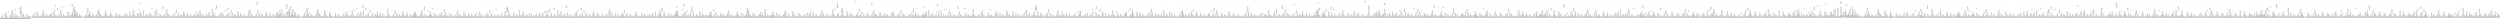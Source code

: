 digraph g {
node [shape = Mrecord];
nodo0[label="{EO: 0|cost: 0.0|A: null}"]
nodo1[label="{EO: 1|cost: 1.0|A: GoA8}"]
nodo4[label="{EO: 4|cost: 2.0|A: GoA7|Posicion:\nA8
Infectados:\n1
Escapados:\n
posicion:\nK2
}"]
nodo8[label="{EO: 8|cost: 3.0|A: GoA6|Posicion:\nA7
Infectados:\n1
Escapados:\n
posicion:\nK2
}"]
nodo16[label="{EO: 16|cost: 4.0|A: GoA5|Posicion:\nA6
Infectados:\n1
Escapados:\n
posicion:\nK2
}"]
nodo30[label="{EO: 30|cost: 5.0|A: GoA3|Posicion:\nA5
Infectados:\n1
Escapados:\n
posicion:\nK2
}"]
nodo52[label="{EO: 52|cost: 6.0|A: GoA2|Posicion:\nA3
Infectados:\n1
Escapados:\n
posicion:\nK2
}"]
nodo92[label="{EO: 92|cost: 7.0|A: GoA1|Posicion:\nA2
Infectados:\n1
Escapados:\n
posicion:\nK2
}"]

nodo52 -> nodo92;
nodo93[label="{EO: 93|cost: 7.0|A: GoD2|Posicion:\nA2
Infectados:\n1
Escapados:\n
posicion:\nK2
}"]
nodo160[label="{EO: 160|cost: 8.0|A: GoD3|Posicion:\nD2
Infectados:\n1
Escapados:\n
posicion:\nK2
}"]
nodo273[label="{EO: 273|cost: 9.0|A: GoD5|Posicion:\nD3
Infectados:\n1
Escapados:\n
posicion:\nK2
}"]
nodo465[label="{EO: 465|cost: 10.0|A: GoD6|Posicion:\nD5
Infectados:\n1
Escapados:\n
posicion:\nK2
}"]
nodo789[label="{EO: 789|cost: 11.0|A: GoD7|Posicion:\nD6
Infectados:\n1
Escapados:\n
posicion:\nK2
}"]
nodo1351[label="{EO: 1351|cost: 12.0|A: GoD8|Posicion:\nD7
Infectados:\n1
Escapados:\n
posicion:\nK2
}"]
nodo2271[label="{EO: 2271|cost: 13.0|A: GoD9|Posicion:\nD8
Infectados:\n1
Escapados:\n
posicion:\nK2
}"]
nodo3846[label="{EO: 3846|cost: 14.0|A: GoD10|Posicion:\nD9
Infectados:\n1
Escapados:\n
posicion:\nK2
}"]
nodo6485[label="{EO: 6485|cost: 15.0|A: GoC10|Posicion:\nD10
Infectados:\n1
Escapados:\n
posicion:\nK2
}"]

nodo3846 -> nodo6485;
nodo6486[label="{EO: 6486|cost: 15.0|A: GoD11|Posicion:\nD10
Infectados:\n1
Escapados:\n
posicion:\nK2
}"]

nodo3846 -> nodo6486;

nodo2271 -> nodo3846;
nodo3847[label="{EO: 3847|cost: 14.0|A: GoE9|Posicion:\nD9
Infectados:\n1
Escapados:\n
posicion:\nK2
}"]
nodo6487[label="{EO: 6487|cost: 15.0|A: GoE8|Posicion:\nE9
Infectados:\n1
Escapados:\n
posicion:\nK2
}"]

nodo3847 -> nodo6487;
nodo6488[label="{EO: 6488|cost: 15.0|A: GoF9|Posicion:\nE9
Infectados:\n1
Escapados:\n
posicion:\nK2
}"]

nodo3847 -> nodo6488;

nodo2271 -> nodo3847;

nodo1351 -> nodo2271;

nodo789 -> nodo1351;
nodo1352[label="{EO: 1352|cost: 12.0|A: GoE7|Posicion:\nD7
Infectados:\n1
Escapados:\n
posicion:\nK2
}"]
nodo2272[label="{EO: 2272|cost: 13.0|A: GoE6|Posicion:\nE7
Infectados:\n1
Escapados:\n
posicion:\nK2
}"]
nodo3848[label="{EO: 3848|cost: 14.0|A: GoE5|Posicion:\nE6
Infectados:\n1
Escapados:\n
posicion:\nK2
}"]
nodo6489[label="{EO: 6489|cost: 15.0|A: GoE3|Posicion:\nE5
Infectados:\n1
Escapados:\n
posicion:\nK2
}"]

nodo3848 -> nodo6489;
nodo6490[label="{EO: 6490|cost: 15.0|A: GoF5|Posicion:\nE5
Infectados:\n1
Escapados:\n
posicion:\nK2
}"]

nodo3848 -> nodo6490;

nodo2272 -> nodo3848;

nodo1352 -> nodo2272;
nodo2273[label="{EO: 2273|cost: 13.0|A: GoF7|Posicion:\nE7
Infectados:\n1
Escapados:\n
posicion:\nK2
}"]
nodo3849[label="{EO: 3849|cost: 14.0|A: GoF8|Posicion:\nF7
Infectados:\n1
Escapados:\n
posicion:\nK2
}"]
nodo6491[label="{EO: 6491|cost: 15.0|A: GoE8|Posicion:\nF8
Infectados:\n1
Escapados:\n
posicion:\nK2
}"]

nodo3849 -> nodo6491;
nodo6492[label="{EO: 6492|cost: 15.0|A: GoF9|Posicion:\nF8
Infectados:\n1
Escapados:\n
posicion:\nK2
}"]

nodo3849 -> nodo6492;

nodo2273 -> nodo3849;
nodo3850[label="{EO: 3850|cost: 14.0|A: GoG7|Posicion:\nF7
Infectados:\n1
Escapados:\n
posicion:\nK2
}"]
nodo6493[label="{EO: 6493|cost: 15.0|A: GoG6|Posicion:\nG7
Infectados:\n1
Escapados:\n
posicion:\nK2
}"]

nodo3850 -> nodo6493;
nodo6494[label="{EO: 6494|cost: 15.0|A: GoH7|Posicion:\nG7
Infectados:\n1
Escapados:\n
posicion:\nK2
}"]

nodo3850 -> nodo6494;

nodo2273 -> nodo3850;

nodo1352 -> nodo2273;

nodo789 -> nodo1352;

nodo465 -> nodo789;

nodo273 -> nodo465;
nodo466[label="{EO: 466|cost: 10.0|A: GoE5|Posicion:\nD5
Infectados:\n1
Escapados:\n
posicion:\nK2
}"]
nodo790[label="{EO: 790|cost: 11.0|A: GoE3|Posicion:\nE5
Infectados:\n1
Escapados:\n
posicion:\nK2
}"]
nodo1353[label="{EO: 1353|cost: 12.0|A: GoE2|Posicion:\nE3
Infectados:\n1
Escapados:\n
posicion:\nK2
}"]
nodo2274[label="{EO: 2274|cost: 13.0|A: GoE1|Posicion:\nE2
Infectados:\n1
Escapados:\n
posicion:\nK2
}"]
nodo3851[label="{EO: 3851|cost: 14.0|A: GoD1|Posicion:\nE1
Infectados:\n1
Escapados:\n
posicion:\nK2
}"]
nodo6495[label="{EO: 6495|cost: 15.0|A: GoA1|Posicion:\nD1
Infectados:\n1
Escapados:\n
posicion:\nK2
}"]

nodo3851 -> nodo6495;

nodo2274 -> nodo3851;

nodo1353 -> nodo2274;
nodo2275[label="{EO: 2275|cost: 13.0|A: GoF2|Posicion:\nE2
Infectados:\n1
Escapados:\n
posicion:\nK2
}"]
nodo3852[label="{EO: 3852|cost: 14.0|A: GoH2|Posicion:\nF2
Infectados:\n1
Escapados:\n
posicion:\nK2
}"]
nodo6496[label="{EO: 6496|cost: 15.0|A: GoH1|Posicion:\nH2
Infectados:\n1
Escapados:\n
posicion:\nK2
}"]

nodo3852 -> nodo6496;
nodo6497[label="{EO: 6497|cost: 15.0|A: GoI2|Posicion:\nH2
Infectados:\n1
Escapados:\n
posicion:\nK2
}"]

nodo3852 -> nodo6497;

nodo2275 -> nodo3852;

nodo1353 -> nodo2275;

nodo790 -> nodo1353;

nodo466 -> nodo790;
nodo791[label="{EO: 791|cost: 11.0|A: GoF5|Posicion:\nE5
Infectados:\n1
Escapados:\n
posicion:\nK2
}"]
nodo1354[label="{EO: 1354|cost: 12.0|A: GoF6|Posicion:\nF5
Infectados:\n1
Escapados:\n
posicion:\nK2
}"]
nodo2276[label="{EO: 2276|cost: 13.0|A: GoG6|Posicion:\nF6
Infectados:\n1
Escapados:\n
posicion:\nK2
}"]
nodo3853[label="{EO: 3853|cost: 14.0|A: GoG7|Posicion:\nG6
Infectados:\n1
Escapados:\n
posicion:\nK2
}"]
nodo6498[label="{EO: 6498|cost: 15.0|A: GoH7|Posicion:\nG7
Infectados:\n1
Escapados:\n
posicion:\nK2
}"]

nodo3853 -> nodo6498;

nodo2276 -> nodo3853;
nodo3854[label="{EO: 3854|cost: 14.0|A: GoH6|Posicion:\nG6
Infectados:\n1
Escapados:\n
posicion:\nK2
}"]
nodo6499[label="{EO: 6499|cost: 15.0|A: GoH5|Posicion:\nH6
Infectados:\n1
Escapados:\n
posicion:\nK2
}"]

nodo3854 -> nodo6499;
nodo6500[label="{EO: 6500|cost: 15.0|A: GoI6|Posicion:\nH6
Infectados:\n1
Escapados:\n
posicion:\nK2
}"]

nodo3854 -> nodo6500;

nodo2276 -> nodo3854;

nodo1354 -> nodo2276;

nodo791 -> nodo1354;
nodo1355[label="{EO: 1355|cost: 12.0|A: GoH5|Posicion:\nF5
Infectados:\n1
Escapados:\n
posicion:\nK2
}"]
nodo2277[label="{EO: 2277|cost: 13.0|A: GoH4|Posicion:\nH5
Infectados:\n1
Escapados:\n
posicion:\nK2
}"]
nodo3855[label="{EO: 3855|cost: 14.0|A: GoF4|Posicion:\nH4
Infectados:\n1
Escapados:\n
posicion:\nK2
}"]

nodo2277 -> nodo3855;
nodo3856[label="{EO: 3856|cost: 14.0|A: GoH3|Posicion:\nH4
Infectados:\n1
Escapados:\n
posicion:\nK2
}"]
nodo6501[label="{EO: 6501|cost: 15.0|A: GoF3|Posicion:\nH3
Infectados:\n1
Escapados:\n
posicion:\nK2
}"]

nodo3856 -> nodo6501;
nodo6502[label="{EO: 6502|cost: 15.0|A: GoH2|Posicion:\nH3
Infectados:\n1
Escapados:\n
posicion:\nK2
}"]

nodo3856 -> nodo6502;

nodo2277 -> nodo3856;

nodo1355 -> nodo2277;
nodo2278[label="{EO: 2278|cost: 13.0|A: GoI5|Posicion:\nH5
Infectados:\n1
Escapados:\n
posicion:\nK2
}"]
nodo3857[label="{EO: 3857|cost: 14.0|A: GoI6|Posicion:\nI5
Infectados:\n1
Escapados:\n
posicion:\nK2
}"]
nodo6503[label="{EO: 6503|cost: 15.0|A: GoH6|Posicion:\nI6
Infectados:\n1
Escapados:\n
posicion:\nK2
}"]

nodo3857 -> nodo6503;
nodo6504[label="{EO: 6504|cost: 15.0|A: GoI7|Posicion:\nI6
Infectados:\n1
Escapados:\n
posicion:\nK2
}"]

nodo3857 -> nodo6504;

nodo2278 -> nodo3857;
nodo3858[label="{EO: 3858|cost: 14.0|A: GoJ5|Posicion:\nI5
Infectados:\n1
Escapados:\n
posicion:\nK2
}"]
nodo6505[label="{EO: 6505|cost: 15.0|A: GoJ3|Posicion:\nJ5
Infectados:\n1
Escapados:\n
posicion:\nK2
}"]

nodo3858 -> nodo6505;
nodo6506[label="{EO: 6506|cost: 15.0|A: GoK5|Posicion:\nJ5
Infectados:\n1
Escapados:\n
posicion:\nK2
}"]

nodo3858 -> nodo6506;

nodo2278 -> nodo3858;

nodo1355 -> nodo2278;

nodo791 -> nodo1355;

nodo466 -> nodo791;

nodo273 -> nodo466;

nodo160 -> nodo273;

nodo93 -> nodo160;
nodo161[label="{EO: 161|cost: 8.0|A: GoE2|Posicion:\nD2
Infectados:\n1
Escapados:\n
posicion:\nK2
}"]
nodo274[label="{EO: 274|cost: 9.0|A: GoE1|Posicion:\nE2
Infectados:\n1
Escapados:\n
posicion:\nK2
}"]
nodo467[label="{EO: 467|cost: 10.0|A: GoD1|Posicion:\nE1
Infectados:\n1
Escapados:\n
posicion:\nK2
}"]
nodo792[label="{EO: 792|cost: 11.0|A: GoA1|Posicion:\nD1
Infectados:\n1
Escapados:\n
posicion:\nK2
}"]

nodo467 -> nodo792;

nodo274 -> nodo467;

nodo161 -> nodo274;
nodo275[label="{EO: 275|cost: 9.0|A: GoF2|Posicion:\nE2
Infectados:\n1
Escapados:\n
posicion:\nK2
}"]
nodo468[label="{EO: 468|cost: 10.0|A: GoH2|Posicion:\nF2
Infectados:\n1
Escapados:\n
posicion:\nK2
}"]
nodo793[label="{EO: 793|cost: 11.0|A: GoH1|Posicion:\nH2
Infectados:\n1
Escapados:\n
posicion:\nK2
}"]
nodo1356[label="{EO: 1356|cost: 12.0|A: GoF1|Posicion:\nH1
Infectados:\n1
Escapados:\n
posicion:\nK2
}"]
nodo2279[label="{EO: 2279|cost: 13.0|A: GoE1|Posicion:\nF1
Infectados:\n1
Escapados:\n
posicion:\nK2
}"]
nodo3859[label="{EO: 3859|cost: 14.0|A: GoD1|Posicion:\nE1
Infectados:\n1
Escapados:\n
posicion:\nK2
}"]
nodo6507[label="{EO: 6507|cost: 15.0|A: GoA1|Posicion:\nD1
Infectados:\n1
Escapados:\n
posicion:\nK2
}"]

nodo3859 -> nodo6507;

nodo2279 -> nodo3859;

nodo1356 -> nodo2279;

nodo793 -> nodo1356;

nodo468 -> nodo793;
nodo794[label="{EO: 794|cost: 11.0|A: GoI2|Posicion:\nH2
Infectados:\n1
Escapados:\n
posicion:\nK2
}"]
nodo1357[label="{EO: 1357|cost: 12.0|A: GoI3|Posicion:\nI2
Infectados:\n1
Escapados:\n
posicion:\nK2
}"]
nodo2280[label="{EO: 2280|cost: 13.0|A: GoH3|Posicion:\nI3
Infectados:\n1
Escapados:\n
posicion:\nK2
}"]
nodo3860[label="{EO: 3860|cost: 14.0|A: GoF3|Posicion:\nH3
Infectados:\n1
Escapados:\n
posicion:\nK2
}"]
nodo6508[label="{EO: 6508|cost: 15.0|A: GoE3|Posicion:\nF3
Infectados:\n1
Escapados:\n
posicion:\nK2
}"]

nodo3860 -> nodo6508;
nodo6509[label="{EO: 6509|cost: 15.0|A: GoF4|Posicion:\nF3
Infectados:\n1
Escapados:\n
posicion:\nK2
}"]

nodo3860 -> nodo6509;

nodo2280 -> nodo3860;

nodo1357 -> nodo2280;
nodo2281[label="{EO: 2281|cost: 13.0|A: GoI5|Posicion:\nI3
Infectados:\n1
Escapados:\n
posicion:\nK2
}"]
nodo3861[label="{EO: 3861|cost: 14.0|A: GoI6|Posicion:\nI5
Infectados:\n1
Escapados:\n
posicion:\nK2
}"]
nodo6510[label="{EO: 6510|cost: 15.0|A: GoH6|Posicion:\nI6
Infectados:\n1
Escapados:\n
posicion:\nK2
}"]

nodo3861 -> nodo6510;
nodo6511[label="{EO: 6511|cost: 15.0|A: GoI7|Posicion:\nI6
Infectados:\n1
Escapados:\n
posicion:\nK2
}"]

nodo3861 -> nodo6511;

nodo2281 -> nodo3861;
nodo3862[label="{EO: 3862|cost: 14.0|A: GoJ5|Posicion:\nI5
Infectados:\n1
Escapados:\n
posicion:\nK2
}"]
nodo6512[label="{EO: 6512|cost: 15.0|A: GoJ3|Posicion:\nJ5
Infectados:\n1
Escapados:\n
posicion:\nK2
}"]

nodo3862 -> nodo6512;
nodo6513[label="{EO: 6513|cost: 15.0|A: GoK5|Posicion:\nJ5
Infectados:\n1
Escapados:\n
posicion:\nK2
}"]

nodo3862 -> nodo6513;

nodo2281 -> nodo3862;

nodo1357 -> nodo2281;

nodo794 -> nodo1357;
nodo1358[label="{EO: 1358|cost: 12.0|A: GoJ2|Posicion:\nI2
Infectados:\n1
Escapados:\n
posicion:\nK2
}"]
nodo2282[label="{EO: 2282|cost: 13.0|A: GoJ1|Posicion:\nJ2
Infectados:\n1
Escapados:\n
posicion:\nK2
}"]
nodo3863[label="{EO: 3863|cost: 14.0|A: GoI1|Posicion:\nJ1
Infectados:\n1
Escapados:\n
posicion:\nK2
}"]
nodo6514[label="{EO: 6514|cost: 15.0|A: GoH1|Posicion:\nI1
Infectados:\n1
Escapados:\n
posicion:\nK2
}"]

nodo3863 -> nodo6514;

nodo2282 -> nodo3863;

nodo1358 -> nodo2282;
nodo2283[label="{EO: 2283|cost: 13.0|A: GoK2|Posicion:\nJ2
Infectados:\n1
Escapados:\n
posicion:\nK2
}"]
nodo3864[label="{EO: 3864|cost: 14.0|A: GoK3|Posicion:\nK2
Infectados:\n1
Escapados:\n
posicion:\nK2
}"]
nodo6515[label="{EO: 6515|cost: 15.0|A: GoJ3|Posicion:\nK3
Infectados:\n1
Escapados:\n
posicion:\nK2
}"]

nodo3864 -> nodo6515;
nodo6516[label="{EO: 6516|cost: 15.0|A: GoK5|Posicion:\nK3
Infectados:\n1
Escapados:\n
posicion:\nK2
}"]

nodo3864 -> nodo6516;

nodo2283 -> nodo3864;
nodo3865[label="{EO: 3865|cost: 14.0|A: GoL2|Posicion:\nK2
Infectados:\n1
Escapados:\n
posicion:\nK2
}"]
nodo6517[label="{EO: 6517|cost: 15.0|A: GoL1|Posicion:\nL2
Infectados:\n1
Escapados:\n
posicion:\nK2
}"]

nodo3865 -> nodo6517;
nodo6518[label="{EO: 6518|cost: 15.0|A: GoM2|Posicion:\nL2
Infectados:\n1
Escapados:\n
posicion:\nK2
}"]

nodo3865 -> nodo6518;

nodo2283 -> nodo3865;
nodo3866[label="{EO: 3866|cost: 14.0|A: Hacer la ley, multar y mandar a casa.|Posicion:\nK2
Infectados:\n1
Escapados:\n
posicion:\nK2
}"]

nodo2283 -> nodo3866;

nodo1358 -> nodo2283;

nodo794 -> nodo1358;

nodo468 -> nodo794;

nodo275 -> nodo468;

nodo161 -> nodo275;

nodo93 -> nodo161;

nodo52 -> nodo93;

nodo30 -> nodo52;

nodo16 -> nodo30;
nodo31[label="{EO: 31|cost: 5.0|A: GoD5|Posicion:\nA5
Infectados:\n1
Escapados:\n
posicion:\nK2
}"]
nodo53[label="{EO: 53|cost: 6.0|A: GoD6|Posicion:\nD5
Infectados:\n1
Escapados:\n
posicion:\nK2
}"]
nodo94[label="{EO: 94|cost: 7.0|A: GoD7|Posicion:\nD6
Infectados:\n1
Escapados:\n
posicion:\nK2
}"]
nodo162[label="{EO: 162|cost: 8.0|A: GoD8|Posicion:\nD7
Infectados:\n1
Escapados:\n
posicion:\nK2
}"]
nodo276[label="{EO: 276|cost: 9.0|A: GoD9|Posicion:\nD8
Infectados:\n1
Escapados:\n
posicion:\nK2
}"]
nodo469[label="{EO: 469|cost: 10.0|A: GoD10|Posicion:\nD9
Infectados:\n1
Escapados:\n
posicion:\nK2
}"]
nodo795[label="{EO: 795|cost: 11.0|A: GoC10|Posicion:\nD10
Infectados:\n1
Escapados:\n
posicion:\nK2
}"]
nodo1359[label="{EO: 1359|cost: 12.0|A: GoA10|Posicion:\nC10
Infectados:\n1
Escapados:\n
posicion:\nK2
}"]
nodo2284[label="{EO: 2284|cost: 13.0|A: GoA11|Posicion:\nA10
Infectados:\n1
Escapados:\n
posicion:\nK2
}"]
nodo3867[label="{EO: 3867|cost: 14.0|A: GoA12|Posicion:\nA11
Infectados:\n1
Escapados:\n
posicion:\nK2
}"]

nodo2284 -> nodo3867;
nodo3868[label="{EO: 3868|cost: 14.0|A: GoC11|Posicion:\nA11
Infectados:\n1
Escapados:\n
posicion:\nK2
}"]

nodo2284 -> nodo3868;

nodo1359 -> nodo2284;

nodo795 -> nodo1359;

nodo469 -> nodo795;
nodo796[label="{EO: 796|cost: 11.0|A: GoD11|Posicion:\nD10
Infectados:\n1
Escapados:\n
posicion:\nK2
}"]
nodo1360[label="{EO: 1360|cost: 12.0|A: GoD12|Posicion:\nD11
Infectados:\n1
Escapados:\n
posicion:\nK2
}"]
nodo2285[label="{EO: 2285|cost: 13.0|A: GoC12|Posicion:\nD12
Infectados:\n1
Escapados:\n
posicion:\nK2
}"]
nodo3869[label="{EO: 3869|cost: 14.0|A: GoA12|Posicion:\nC12
Infectados:\n1
Escapados:\n
posicion:\nK2
}"]

nodo2285 -> nodo3869;
nodo3870[label="{EO: 3870|cost: 14.0|A: GoC11|Posicion:\nC12
Infectados:\n1
Escapados:\n
posicion:\nK2
}"]

nodo2285 -> nodo3870;

nodo1360 -> nodo2285;
nodo2286[label="{EO: 2286|cost: 13.0|A: GoD13|Posicion:\nD12
Infectados:\n1
Escapados:\n
posicion:\nK2
}"]
nodo3871[label="{EO: 3871|cost: 14.0|A: GoD14|Posicion:\nD13
Infectados:\n1
Escapados:\n
posicion:\nK2
}"]

nodo2286 -> nodo3871;
nodo3872[label="{EO: 3872|cost: 14.0|A: GoE13|Posicion:\nD13
Infectados:\n1
Escapados:\n
posicion:\nK2
}"]

nodo2286 -> nodo3872;

nodo1360 -> nodo2286;

nodo796 -> nodo1360;
nodo1361[label="{EO: 1361|cost: 12.0|A: GoE11|Posicion:\nD11
Infectados:\n1
Escapados:\n
posicion:\nK2
}"]
nodo2287[label="{EO: 2287|cost: 13.0|A: GoE10|Posicion:\nE11
Infectados:\n1
Escapados:\n
posicion:\nK2
}"]
nodo3873[label="{EO: 3873|cost: 14.0|A: GoE9|Posicion:\nE10
Infectados:\n1
Escapados:\n
posicion:\nK2
}"]

nodo2287 -> nodo3873;

nodo1361 -> nodo2287;
nodo2288[label="{EO: 2288|cost: 13.0|A: GoF11|Posicion:\nE11
Infectados:\n1
Escapados:\n
posicion:\nK2
}"]
nodo3874[label="{EO: 3874|cost: 14.0|A: GoF12|Posicion:\nF11
Infectados:\n1
Escapados:\n
posicion:\nK2
}"]

nodo2288 -> nodo3874;
nodo3875[label="{EO: 3875|cost: 14.0|A: GoH11|Posicion:\nF11
Infectados:\n1
Escapados:\n
posicion:\nK2
}"]

nodo2288 -> nodo3875;

nodo1361 -> nodo2288;

nodo796 -> nodo1361;

nodo469 -> nodo796;

nodo276 -> nodo469;
nodo470[label="{EO: 470|cost: 10.0|A: GoE9|Posicion:\nD9
Infectados:\n1
Escapados:\n
posicion:\nK2
}"]
nodo797[label="{EO: 797|cost: 11.0|A: GoE8|Posicion:\nE9
Infectados:\n1
Escapados:\n
posicion:\nK2
}"]
nodo1362[label="{EO: 1362|cost: 12.0|A: GoE7|Posicion:\nE8
Infectados:\n1
Escapados:\n
posicion:\nK2
}"]
nodo2289[label="{EO: 2289|cost: 13.0|A: GoE6|Posicion:\nE7
Infectados:\n1
Escapados:\n
posicion:\nK2
}"]
nodo3876[label="{EO: 3876|cost: 14.0|A: GoE5|Posicion:\nE6
Infectados:\n1
Escapados:\n
posicion:\nK2
}"]

nodo2289 -> nodo3876;

nodo1362 -> nodo2289;
nodo2290[label="{EO: 2290|cost: 13.0|A: GoF7|Posicion:\nE7
Infectados:\n1
Escapados:\n
posicion:\nK2
}"]
nodo3877[label="{EO: 3877|cost: 14.0|A: GoF8|Posicion:\nF7
Infectados:\n1
Escapados:\n
posicion:\nK2
}"]

nodo2290 -> nodo3877;
nodo3878[label="{EO: 3878|cost: 14.0|A: GoG7|Posicion:\nF7
Infectados:\n1
Escapados:\n
posicion:\nK2
}"]

nodo2290 -> nodo3878;

nodo1362 -> nodo2290;

nodo797 -> nodo1362;

nodo470 -> nodo797;
nodo798[label="{EO: 798|cost: 11.0|A: GoF9|Posicion:\nE9
Infectados:\n1
Escapados:\n
posicion:\nK2
}"]
nodo1363[label="{EO: 1363|cost: 12.0|A: GoF10|Posicion:\nF9
Infectados:\n1
Escapados:\n
posicion:\nK2
}"]
nodo2291[label="{EO: 2291|cost: 13.0|A: GoE10|Posicion:\nF10
Infectados:\n1
Escapados:\n
posicion:\nK2
}"]
nodo3879[label="{EO: 3879|cost: 14.0|A: GoD10|Posicion:\nE10
Infectados:\n1
Escapados:\n
posicion:\nK2
}"]

nodo2291 -> nodo3879;

nodo1363 -> nodo2291;
nodo2292[label="{EO: 2292|cost: 13.0|A: GoF11|Posicion:\nF10
Infectados:\n1
Escapados:\n
posicion:\nK2
}"]
nodo3880[label="{EO: 3880|cost: 14.0|A: GoF12|Posicion:\nF11
Infectados:\n1
Escapados:\n
posicion:\nK2
}"]

nodo2292 -> nodo3880;
nodo3881[label="{EO: 3881|cost: 14.0|A: GoH11|Posicion:\nF11
Infectados:\n1
Escapados:\n
posicion:\nK2
}"]

nodo2292 -> nodo3881;

nodo1363 -> nodo2292;

nodo798 -> nodo1363;
nodo1364[label="{EO: 1364|cost: 12.0|A: GoH9|Posicion:\nF9
Infectados:\n1
Escapados:\n
posicion:\nK2
}"]
nodo2293[label="{EO: 2293|cost: 13.0|A: GoH8|Posicion:\nH9
Infectados:\n1
Escapados:\n
posicion:\nK2
}"]
nodo3882[label="{EO: 3882|cost: 14.0|A: GoF8|Posicion:\nH8
Infectados:\n1
Escapados:\n
posicion:\nK2
}"]

nodo2293 -> nodo3882;
nodo3883[label="{EO: 3883|cost: 14.0|A: GoH7|Posicion:\nH8
Infectados:\n1
Escapados:\n
posicion:\nK2
}"]

nodo2293 -> nodo3883;

nodo1364 -> nodo2293;
nodo2294[label="{EO: 2294|cost: 13.0|A: GoI9|Posicion:\nH9
Infectados:\n1
Escapados:\n
posicion:\nK2
}"]
nodo3884[label="{EO: 3884|cost: 14.0|A: GoI10|Posicion:\nI9
Infectados:\n1
Escapados:\n
posicion:\nK2
}"]

nodo2294 -> nodo3884;
nodo3885[label="{EO: 3885|cost: 14.0|A: GoJ9|Posicion:\nI9
Infectados:\n1
Escapados:\n
posicion:\nK2
}"]

nodo2294 -> nodo3885;

nodo1364 -> nodo2294;

nodo798 -> nodo1364;

nodo470 -> nodo798;

nodo276 -> nodo470;

nodo162 -> nodo276;

nodo94 -> nodo162;
nodo163[label="{EO: 163|cost: 8.0|A: GoE7|Posicion:\nD7
Infectados:\n1
Escapados:\n
posicion:\nK2
}"]
nodo277[label="{EO: 277|cost: 9.0|A: GoE6|Posicion:\nE7
Infectados:\n1
Escapados:\n
posicion:\nK2
}"]
nodo471[label="{EO: 471|cost: 10.0|A: GoE5|Posicion:\nE6
Infectados:\n1
Escapados:\n
posicion:\nK2
}"]
nodo799[label="{EO: 799|cost: 11.0|A: GoE3|Posicion:\nE5
Infectados:\n1
Escapados:\n
posicion:\nK2
}"]
nodo1365[label="{EO: 1365|cost: 12.0|A: GoD3|Posicion:\nE3
Infectados:\n1
Escapados:\n
posicion:\nK2
}"]
nodo2295[label="{EO: 2295|cost: 13.0|A: GoA3|Posicion:\nD3
Infectados:\n1
Escapados:\n
posicion:\nK2
}"]
nodo3886[label="{EO: 3886|cost: 14.0|A: GoA2|Posicion:\nA3
Infectados:\n1
Escapados:\n
posicion:\nK2
}"]

nodo2295 -> nodo3886;

nodo1365 -> nodo2295;

nodo799 -> nodo1365;
nodo1366[label="{EO: 1366|cost: 12.0|A: GoE2|Posicion:\nE3
Infectados:\n1
Escapados:\n
posicion:\nK2
}"]
nodo2296[label="{EO: 2296|cost: 13.0|A: GoE1|Posicion:\nE2
Infectados:\n1
Escapados:\n
posicion:\nK2
}"]
nodo3887[label="{EO: 3887|cost: 14.0|A: GoD1|Posicion:\nE1
Infectados:\n1
Escapados:\n
posicion:\nK2
}"]

nodo2296 -> nodo3887;

nodo1366 -> nodo2296;
nodo2297[label="{EO: 2297|cost: 13.0|A: GoF2|Posicion:\nE2
Infectados:\n1
Escapados:\n
posicion:\nK2
}"]
nodo3888[label="{EO: 3888|cost: 14.0|A: GoH2|Posicion:\nF2
Infectados:\n1
Escapados:\n
posicion:\nK2
}"]

nodo2297 -> nodo3888;

nodo1366 -> nodo2297;

nodo799 -> nodo1366;

nodo471 -> nodo799;
nodo800[label="{EO: 800|cost: 11.0|A: GoF5|Posicion:\nE5
Infectados:\n1
Escapados:\n
posicion:\nK2
}"]
nodo1367[label="{EO: 1367|cost: 12.0|A: GoF6|Posicion:\nF5
Infectados:\n1
Escapados:\n
posicion:\nK2
}"]
nodo2298[label="{EO: 2298|cost: 13.0|A: GoG6|Posicion:\nF6
Infectados:\n1
Escapados:\n
posicion:\nK2
}"]
nodo3889[label="{EO: 3889|cost: 14.0|A: GoG7|Posicion:\nG6
Infectados:\n1
Escapados:\n
posicion:\nK2
}"]

nodo2298 -> nodo3889;
nodo3890[label="{EO: 3890|cost: 14.0|A: GoH6|Posicion:\nG6
Infectados:\n1
Escapados:\n
posicion:\nK2
}"]

nodo2298 -> nodo3890;

nodo1367 -> nodo2298;

nodo800 -> nodo1367;
nodo1368[label="{EO: 1368|cost: 12.0|A: GoH5|Posicion:\nF5
Infectados:\n1
Escapados:\n
posicion:\nK2
}"]
nodo2299[label="{EO: 2299|cost: 13.0|A: GoH4|Posicion:\nH5
Infectados:\n1
Escapados:\n
posicion:\nK2
}"]
nodo3891[label="{EO: 3891|cost: 14.0|A: GoF4|Posicion:\nH4
Infectados:\n1
Escapados:\n
posicion:\nK2
}"]

nodo2299 -> nodo3891;
nodo3892[label="{EO: 3892|cost: 14.0|A: GoH3|Posicion:\nH4
Infectados:\n1
Escapados:\n
posicion:\nK2
}"]

nodo2299 -> nodo3892;

nodo1368 -> nodo2299;
nodo2300[label="{EO: 2300|cost: 13.0|A: GoI5|Posicion:\nH5
Infectados:\n1
Escapados:\n
posicion:\nK2
}"]
nodo3893[label="{EO: 3893|cost: 14.0|A: GoI6|Posicion:\nI5
Infectados:\n1
Escapados:\n
posicion:\nK2
}"]

nodo2300 -> nodo3893;
nodo3894[label="{EO: 3894|cost: 14.0|A: GoJ5|Posicion:\nI5
Infectados:\n1
Escapados:\n
posicion:\nK2
}"]

nodo2300 -> nodo3894;

nodo1368 -> nodo2300;

nodo800 -> nodo1368;

nodo471 -> nodo800;

nodo277 -> nodo471;

nodo163 -> nodo277;
nodo278[label="{EO: 278|cost: 9.0|A: GoF7|Posicion:\nE7
Infectados:\n1
Escapados:\n
posicion:\nK2
}"]
nodo472[label="{EO: 472|cost: 10.0|A: GoF8|Posicion:\nF7
Infectados:\n1
Escapados:\n
posicion:\nK2
}"]
nodo801[label="{EO: 801|cost: 11.0|A: GoE8|Posicion:\nF8
Infectados:\n1
Escapados:\n
posicion:\nK2
}"]
nodo1369[label="{EO: 1369|cost: 12.0|A: GoD8|Posicion:\nE8
Infectados:\n1
Escapados:\n
posicion:\nK2
}"]
nodo2301[label="{EO: 2301|cost: 13.0|A: GoD9|Posicion:\nD8
Infectados:\n1
Escapados:\n
posicion:\nK2
}"]
nodo3895[label="{EO: 3895|cost: 14.0|A: GoD10|Posicion:\nD9
Infectados:\n1
Escapados:\n
posicion:\nK2
}"]

nodo2301 -> nodo3895;
nodo3896[label="{EO: 3896|cost: 14.0|A: GoE9|Posicion:\nD9
Infectados:\n1
Escapados:\n
posicion:\nK2
}"]

nodo2301 -> nodo3896;

nodo1369 -> nodo2301;

nodo801 -> nodo1369;

nodo472 -> nodo801;
nodo802[label="{EO: 802|cost: 11.0|A: GoF9|Posicion:\nF8
Infectados:\n1
Escapados:\n
posicion:\nK2
}"]
nodo1370[label="{EO: 1370|cost: 12.0|A: GoF10|Posicion:\nF9
Infectados:\n1
Escapados:\n
posicion:\nK2
}"]
nodo2302[label="{EO: 2302|cost: 13.0|A: GoE10|Posicion:\nF10
Infectados:\n1
Escapados:\n
posicion:\nK2
}"]
nodo3897[label="{EO: 3897|cost: 14.0|A: GoD10|Posicion:\nE10
Infectados:\n1
Escapados:\n
posicion:\nK2
}"]

nodo2302 -> nodo3897;
nodo3898[label="{EO: 3898|cost: 14.0|A: GoE9|Posicion:\nE10
Infectados:\n1
Escapados:\n
posicion:\nK2
}"]

nodo2302 -> nodo3898;

nodo1370 -> nodo2302;
nodo2303[label="{EO: 2303|cost: 13.0|A: GoF11|Posicion:\nF10
Infectados:\n1
Escapados:\n
posicion:\nK2
}"]
nodo3899[label="{EO: 3899|cost: 14.0|A: GoF12|Posicion:\nF11
Infectados:\n1
Escapados:\n
posicion:\nK2
}"]

nodo2303 -> nodo3899;
nodo3900[label="{EO: 3900|cost: 14.0|A: GoH11|Posicion:\nF11
Infectados:\n1
Escapados:\n
posicion:\nK2
}"]

nodo2303 -> nodo3900;

nodo1370 -> nodo2303;

nodo802 -> nodo1370;
nodo1371[label="{EO: 1371|cost: 12.0|A: GoH9|Posicion:\nF9
Infectados:\n1
Escapados:\n
posicion:\nK2
}"]
nodo2304[label="{EO: 2304|cost: 13.0|A: GoH8|Posicion:\nH9
Infectados:\n1
Escapados:\n
posicion:\nK2
}"]
nodo3901[label="{EO: 3901|cost: 14.0|A: GoH7|Posicion:\nH8
Infectados:\n1
Escapados:\n
posicion:\nK2
}"]

nodo2304 -> nodo3901;

nodo1371 -> nodo2304;
nodo2305[label="{EO: 2305|cost: 13.0|A: GoI9|Posicion:\nH9
Infectados:\n1
Escapados:\n
posicion:\nK2
}"]
nodo3902[label="{EO: 3902|cost: 14.0|A: GoI10|Posicion:\nI9
Infectados:\n1
Escapados:\n
posicion:\nK2
}"]

nodo2305 -> nodo3902;
nodo3903[label="{EO: 3903|cost: 14.0|A: GoJ9|Posicion:\nI9
Infectados:\n1
Escapados:\n
posicion:\nK2
}"]

nodo2305 -> nodo3903;

nodo1371 -> nodo2305;

nodo802 -> nodo1371;

nodo472 -> nodo802;

nodo278 -> nodo472;
nodo473[label="{EO: 473|cost: 10.0|A: GoG7|Posicion:\nF7
Infectados:\n1
Escapados:\n
posicion:\nK2
}"]
nodo803[label="{EO: 803|cost: 11.0|A: GoG6|Posicion:\nG7
Infectados:\n1
Escapados:\n
posicion:\nK2
}"]
nodo1372[label="{EO: 1372|cost: 12.0|A: GoH6|Posicion:\nG6
Infectados:\n1
Escapados:\n
posicion:\nK2
}"]
nodo2306[label="{EO: 2306|cost: 13.0|A: GoH5|Posicion:\nH6
Infectados:\n1
Escapados:\n
posicion:\nK2
}"]
nodo3904[label="{EO: 3904|cost: 14.0|A: GoH4|Posicion:\nH5
Infectados:\n1
Escapados:\n
posicion:\nK2
}"]

nodo2306 -> nodo3904;
nodo3905[label="{EO: 3905|cost: 14.0|A: GoI5|Posicion:\nH5
Infectados:\n1
Escapados:\n
posicion:\nK2
}"]

nodo2306 -> nodo3905;

nodo1372 -> nodo2306;
nodo2307[label="{EO: 2307|cost: 13.0|A: GoI6|Posicion:\nH6
Infectados:\n1
Escapados:\n
posicion:\nK2
}"]
nodo3906[label="{EO: 3906|cost: 14.0|A: GoI7|Posicion:\nI6
Infectados:\n1
Escapados:\n
posicion:\nK2
}"]

nodo2307 -> nodo3906;

nodo1372 -> nodo2307;

nodo803 -> nodo1372;

nodo473 -> nodo803;
nodo804[label="{EO: 804|cost: 11.0|A: GoH7|Posicion:\nG7
Infectados:\n1
Escapados:\n
posicion:\nK2
}"]
nodo1373[label="{EO: 1373|cost: 12.0|A: GoI7|Posicion:\nH7
Infectados:\n1
Escapados:\n
posicion:\nK2
}"]
nodo2308[label="{EO: 2308|cost: 13.0|A: GoI8|Posicion:\nI7
Infectados:\n1
Escapados:\n
posicion:\nK2
}"]
nodo3907[label="{EO: 3907|cost: 14.0|A: GoH8|Posicion:\nI8
Infectados:\n1
Escapados:\n
posicion:\nK2
}"]

nodo2308 -> nodo3907;
nodo3908[label="{EO: 3908|cost: 14.0|A: GoI9|Posicion:\nI8
Infectados:\n1
Escapados:\n
posicion:\nK2
}"]

nodo2308 -> nodo3908;

nodo1373 -> nodo2308;
nodo2309[label="{EO: 2309|cost: 13.0|A: GoJ7|Posicion:\nI7
Infectados:\n1
Escapados:\n
posicion:\nK2
}"]
nodo3909[label="{EO: 3909|cost: 14.0|A: GoJ6|Posicion:\nJ7
Infectados:\n1
Escapados:\n
posicion:\nK2
}"]

nodo2309 -> nodo3909;
nodo3910[label="{EO: 3910|cost: 14.0|A: GoK7|Posicion:\nJ7
Infectados:\n1
Escapados:\n
posicion:\nK2
}"]

nodo2309 -> nodo3910;

nodo1373 -> nodo2309;

nodo804 -> nodo1373;

nodo473 -> nodo804;

nodo278 -> nodo473;

nodo163 -> nodo278;

nodo94 -> nodo163;

nodo53 -> nodo94;

nodo31 -> nodo53;
nodo54[label="{EO: 54|cost: 6.0|A: GoE5|Posicion:\nD5
Infectados:\n1
Escapados:\n
posicion:\nK2
}"]
nodo95[label="{EO: 95|cost: 7.0|A: GoE3|Posicion:\nE5
Infectados:\n1
Escapados:\n
posicion:\nK2
}"]
nodo164[label="{EO: 164|cost: 8.0|A: GoD3|Posicion:\nE3
Infectados:\n1
Escapados:\n
posicion:\nK2
}"]
nodo279[label="{EO: 279|cost: 9.0|A: GoA3|Posicion:\nD3
Infectados:\n1
Escapados:\n
posicion:\nK2
}"]
nodo474[label="{EO: 474|cost: 10.0|A: GoA2|Posicion:\nA3
Infectados:\n1
Escapados:\n
posicion:\nK2
}"]
nodo805[label="{EO: 805|cost: 11.0|A: GoA1|Posicion:\nA2
Infectados:\n1
Escapados:\n
posicion:\nK2
}"]

nodo474 -> nodo805;
nodo806[label="{EO: 806|cost: 11.0|A: GoD2|Posicion:\nA2
Infectados:\n1
Escapados:\n
posicion:\nK2
}"]
nodo1374[label="{EO: 1374|cost: 12.0|A: GoE2|Posicion:\nD2
Infectados:\n1
Escapados:\n
posicion:\nK2
}"]
nodo2310[label="{EO: 2310|cost: 13.0|A: GoE1|Posicion:\nE2
Infectados:\n1
Escapados:\n
posicion:\nK2
}"]
nodo3911[label="{EO: 3911|cost: 14.0|A: GoD1|Posicion:\nE1
Infectados:\n1
Escapados:\n
posicion:\nK2
}"]

nodo2310 -> nodo3911;

nodo1374 -> nodo2310;
nodo2311[label="{EO: 2311|cost: 13.0|A: GoF2|Posicion:\nE2
Infectados:\n1
Escapados:\n
posicion:\nK2
}"]
nodo3912[label="{EO: 3912|cost: 14.0|A: GoH2|Posicion:\nF2
Infectados:\n1
Escapados:\n
posicion:\nK2
}"]

nodo2311 -> nodo3912;

nodo1374 -> nodo2311;

nodo806 -> nodo1374;

nodo474 -> nodo806;

nodo279 -> nodo474;

nodo164 -> nodo279;

nodo95 -> nodo164;
nodo165[label="{EO: 165|cost: 8.0|A: GoE2|Posicion:\nE3
Infectados:\n1
Escapados:\n
posicion:\nK2
}"]
nodo280[label="{EO: 280|cost: 9.0|A: GoE1|Posicion:\nE2
Infectados:\n1
Escapados:\n
posicion:\nK2
}"]
nodo475[label="{EO: 475|cost: 10.0|A: GoD1|Posicion:\nE1
Infectados:\n1
Escapados:\n
posicion:\nK2
}"]
nodo807[label="{EO: 807|cost: 11.0|A: GoA1|Posicion:\nD1
Infectados:\n1
Escapados:\n
posicion:\nK2
}"]
nodo1375[label="{EO: 1375|cost: 12.0|A: GoA2|Posicion:\nA1
Infectados:\n1
Escapados:\n
posicion:\nK2
}"]
nodo2312[label="{EO: 2312|cost: 13.0|A: GoA3|Posicion:\nA2
Infectados:\n1
Escapados:\n
posicion:\nK2
}"]

nodo1375 -> nodo2312;
nodo2313[label="{EO: 2313|cost: 13.0|A: GoD2|Posicion:\nA2
Infectados:\n1
Escapados:\n
posicion:\nK2
}"]
nodo3913[label="{EO: 3913|cost: 14.0|A: GoD3|Posicion:\nD2
Infectados:\n1
Escapados:\n
posicion:\nK2
}"]

nodo2313 -> nodo3913;

nodo1375 -> nodo2313;

nodo807 -> nodo1375;

nodo475 -> nodo807;
nodo808[label="{EO: 808|cost: 11.0|A: GoD2|Posicion:\nD1
Infectados:\n1
Escapados:\n
posicion:\nK2
}"]
nodo1376[label="{EO: 1376|cost: 12.0|A: GoD3|Posicion:\nD2
Infectados:\n1
Escapados:\n
posicion:\nK2
}"]
nodo2314[label="{EO: 2314|cost: 13.0|A: GoA3|Posicion:\nD3
Infectados:\n1
Escapados:\n
posicion:\nK2
}"]
nodo3914[label="{EO: 3914|cost: 14.0|A: GoA2|Posicion:\nA3
Infectados:\n1
Escapados:\n
posicion:\nK2
}"]

nodo2314 -> nodo3914;

nodo1376 -> nodo2314;

nodo808 -> nodo1376;

nodo475 -> nodo808;

nodo280 -> nodo475;

nodo165 -> nodo280;
nodo281[label="{EO: 281|cost: 9.0|A: GoF2|Posicion:\nE2
Infectados:\n1
Escapados:\n
posicion:\nK2
}"]
nodo476[label="{EO: 476|cost: 10.0|A: GoH2|Posicion:\nF2
Infectados:\n1
Escapados:\n
posicion:\nK2
}"]
nodo809[label="{EO: 809|cost: 11.0|A: GoH1|Posicion:\nH2
Infectados:\n1
Escapados:\n
posicion:\nK2
}"]
nodo1377[label="{EO: 1377|cost: 12.0|A: GoF1|Posicion:\nH1
Infectados:\n1
Escapados:\n
posicion:\nK2
}"]
nodo2315[label="{EO: 2315|cost: 13.0|A: GoE1|Posicion:\nF1
Infectados:\n1
Escapados:\n
posicion:\nK2
}"]
nodo3915[label="{EO: 3915|cost: 14.0|A: GoD1|Posicion:\nE1
Infectados:\n1
Escapados:\n
posicion:\nK2
}"]

nodo2315 -> nodo3915;

nodo1377 -> nodo2315;

nodo809 -> nodo1377;

nodo476 -> nodo809;
nodo810[label="{EO: 810|cost: 11.0|A: GoI2|Posicion:\nH2
Infectados:\n1
Escapados:\n
posicion:\nK2
}"]
nodo1378[label="{EO: 1378|cost: 12.0|A: GoI3|Posicion:\nI2
Infectados:\n1
Escapados:\n
posicion:\nK2
}"]
nodo2316[label="{EO: 2316|cost: 13.0|A: GoH3|Posicion:\nI3
Infectados:\n1
Escapados:\n
posicion:\nK2
}"]
nodo3916[label="{EO: 3916|cost: 14.0|A: GoF3|Posicion:\nH3
Infectados:\n1
Escapados:\n
posicion:\nK2
}"]

nodo2316 -> nodo3916;

nodo1378 -> nodo2316;
nodo2317[label="{EO: 2317|cost: 13.0|A: GoI5|Posicion:\nI3
Infectados:\n1
Escapados:\n
posicion:\nK2
}"]
nodo3917[label="{EO: 3917|cost: 14.0|A: GoI6|Posicion:\nI5
Infectados:\n1
Escapados:\n
posicion:\nK2
}"]

nodo2317 -> nodo3917;
nodo3918[label="{EO: 3918|cost: 14.0|A: GoJ5|Posicion:\nI5
Infectados:\n1
Escapados:\n
posicion:\nK2
}"]

nodo2317 -> nodo3918;

nodo1378 -> nodo2317;

nodo810 -> nodo1378;
nodo1379[label="{EO: 1379|cost: 12.0|A: GoJ2|Posicion:\nI2
Infectados:\n1
Escapados:\n
posicion:\nK2
}"]
nodo2318[label="{EO: 2318|cost: 13.0|A: GoJ1|Posicion:\nJ2
Infectados:\n1
Escapados:\n
posicion:\nK2
}"]
nodo3919[label="{EO: 3919|cost: 14.0|A: GoI1|Posicion:\nJ1
Infectados:\n1
Escapados:\n
posicion:\nK2
}"]

nodo2318 -> nodo3919;

nodo1379 -> nodo2318;
nodo2319[label="{EO: 2319|cost: 13.0|A: GoK2|Posicion:\nJ2
Infectados:\n1
Escapados:\n
posicion:\nK2
}"]
nodo3920[label="{EO: 3920|cost: 14.0|A: GoK3|Posicion:\nK2
Infectados:\n1
Escapados:\n
posicion:\nK2
}"]

nodo2319 -> nodo3920;
nodo3921[label="{EO: 3921|cost: 14.0|A: GoL2|Posicion:\nK2
Infectados:\n1
Escapados:\n
posicion:\nK2
}"]

nodo2319 -> nodo3921;
nodo3922[label="{EO: 3922|cost: 14.0|A: Hacer la ley, multar y mandar a casa.|Posicion:\nK2
Infectados:\n1
Escapados:\n
posicion:\nK2
}"]

nodo2319 -> nodo3922;

nodo1379 -> nodo2319;

nodo810 -> nodo1379;

nodo476 -> nodo810;

nodo281 -> nodo476;

nodo165 -> nodo281;

nodo95 -> nodo165;

nodo54 -> nodo95;
nodo96[label="{EO: 96|cost: 7.0|A: GoF5|Posicion:\nE5
Infectados:\n1
Escapados:\n
posicion:\nK2
}"]
nodo166[label="{EO: 166|cost: 8.0|A: GoF6|Posicion:\nF5
Infectados:\n1
Escapados:\n
posicion:\nK2
}"]
nodo282[label="{EO: 282|cost: 9.0|A: GoG6|Posicion:\nF6
Infectados:\n1
Escapados:\n
posicion:\nK2
}"]
nodo477[label="{EO: 477|cost: 10.0|A: GoG7|Posicion:\nG6
Infectados:\n1
Escapados:\n
posicion:\nK2
}"]
nodo811[label="{EO: 811|cost: 11.0|A: GoH7|Posicion:\nG7
Infectados:\n1
Escapados:\n
posicion:\nK2
}"]
nodo1380[label="{EO: 1380|cost: 12.0|A: GoI7|Posicion:\nH7
Infectados:\n1
Escapados:\n
posicion:\nK2
}"]
nodo2320[label="{EO: 2320|cost: 13.0|A: GoI8|Posicion:\nI7
Infectados:\n1
Escapados:\n
posicion:\nK2
}"]
nodo3923[label="{EO: 3923|cost: 14.0|A: GoH8|Posicion:\nI8
Infectados:\n1
Escapados:\n
posicion:\nK2
}"]

nodo2320 -> nodo3923;
nodo3924[label="{EO: 3924|cost: 14.0|A: GoI9|Posicion:\nI8
Infectados:\n1
Escapados:\n
posicion:\nK2
}"]

nodo2320 -> nodo3924;

nodo1380 -> nodo2320;
nodo2321[label="{EO: 2321|cost: 13.0|A: GoJ7|Posicion:\nI7
Infectados:\n1
Escapados:\n
posicion:\nK2
}"]
nodo3925[label="{EO: 3925|cost: 14.0|A: GoJ6|Posicion:\nJ7
Infectados:\n1
Escapados:\n
posicion:\nK2
}"]

nodo2321 -> nodo3925;
nodo3926[label="{EO: 3926|cost: 14.0|A: GoK7|Posicion:\nJ7
Infectados:\n1
Escapados:\n
posicion:\nK2
}"]

nodo2321 -> nodo3926;

nodo1380 -> nodo2321;

nodo811 -> nodo1380;

nodo477 -> nodo811;

nodo282 -> nodo477;
nodo478[label="{EO: 478|cost: 10.0|A: GoH6|Posicion:\nG6
Infectados:\n1
Escapados:\n
posicion:\nK2
}"]
nodo812[label="{EO: 812|cost: 11.0|A: GoH5|Posicion:\nH6
Infectados:\n1
Escapados:\n
posicion:\nK2
}"]
nodo1381[label="{EO: 1381|cost: 12.0|A: GoH4|Posicion:\nH5
Infectados:\n1
Escapados:\n
posicion:\nK2
}"]
nodo2322[label="{EO: 2322|cost: 13.0|A: GoF4|Posicion:\nH4
Infectados:\n1
Escapados:\n
posicion:\nK2
}"]

nodo1381 -> nodo2322;
nodo2323[label="{EO: 2323|cost: 13.0|A: GoH3|Posicion:\nH4
Infectados:\n1
Escapados:\n
posicion:\nK2
}"]
nodo3927[label="{EO: 3927|cost: 14.0|A: GoF3|Posicion:\nH3
Infectados:\n1
Escapados:\n
posicion:\nK2
}"]

nodo2323 -> nodo3927;
nodo3928[label="{EO: 3928|cost: 14.0|A: GoH2|Posicion:\nH3
Infectados:\n1
Escapados:\n
posicion:\nK2
}"]

nodo2323 -> nodo3928;

nodo1381 -> nodo2323;

nodo812 -> nodo1381;
nodo1382[label="{EO: 1382|cost: 12.0|A: GoI5|Posicion:\nH5
Infectados:\n1
Escapados:\n
posicion:\nK2
}"]
nodo2324[label="{EO: 2324|cost: 13.0|A: GoI6|Posicion:\nI5
Infectados:\n1
Escapados:\n
posicion:\nK2
}"]
nodo3929[label="{EO: 3929|cost: 14.0|A: GoI7|Posicion:\nI6
Infectados:\n1
Escapados:\n
posicion:\nK2
}"]

nodo2324 -> nodo3929;

nodo1382 -> nodo2324;
nodo2325[label="{EO: 2325|cost: 13.0|A: GoJ5|Posicion:\nI5
Infectados:\n1
Escapados:\n
posicion:\nK2
}"]
nodo3930[label="{EO: 3930|cost: 14.0|A: GoJ3|Posicion:\nJ5
Infectados:\n1
Escapados:\n
posicion:\nK2
}"]

nodo2325 -> nodo3930;
nodo3931[label="{EO: 3931|cost: 14.0|A: GoK5|Posicion:\nJ5
Infectados:\n1
Escapados:\n
posicion:\nK2
}"]

nodo2325 -> nodo3931;

nodo1382 -> nodo2325;

nodo812 -> nodo1382;

nodo478 -> nodo812;
nodo813[label="{EO: 813|cost: 11.0|A: GoI6|Posicion:\nH6
Infectados:\n1
Escapados:\n
posicion:\nK2
}"]
nodo1383[label="{EO: 1383|cost: 12.0|A: GoI7|Posicion:\nI6
Infectados:\n1
Escapados:\n
posicion:\nK2
}"]
nodo2326[label="{EO: 2326|cost: 13.0|A: GoI8|Posicion:\nI7
Infectados:\n1
Escapados:\n
posicion:\nK2
}"]
nodo3932[label="{EO: 3932|cost: 14.0|A: GoH8|Posicion:\nI8
Infectados:\n1
Escapados:\n
posicion:\nK2
}"]

nodo2326 -> nodo3932;
nodo3933[label="{EO: 3933|cost: 14.0|A: GoI9|Posicion:\nI8
Infectados:\n1
Escapados:\n
posicion:\nK2
}"]

nodo2326 -> nodo3933;

nodo1383 -> nodo2326;
nodo2327[label="{EO: 2327|cost: 13.0|A: GoJ7|Posicion:\nI7
Infectados:\n1
Escapados:\n
posicion:\nK2
}"]
nodo3934[label="{EO: 3934|cost: 14.0|A: GoJ6|Posicion:\nJ7
Infectados:\n1
Escapados:\n
posicion:\nK2
}"]

nodo2327 -> nodo3934;
nodo3935[label="{EO: 3935|cost: 14.0|A: GoK7|Posicion:\nJ7
Infectados:\n1
Escapados:\n
posicion:\nK2
}"]

nodo2327 -> nodo3935;

nodo1383 -> nodo2327;

nodo813 -> nodo1383;

nodo478 -> nodo813;

nodo282 -> nodo478;

nodo166 -> nodo282;

nodo96 -> nodo166;
nodo167[label="{EO: 167|cost: 8.0|A: GoH5|Posicion:\nF5
Infectados:\n1
Escapados:\n
posicion:\nK2
}"]
nodo283[label="{EO: 283|cost: 9.0|A: GoH4|Posicion:\nH5
Infectados:\n1
Escapados:\n
posicion:\nK2
}"]
nodo479[label="{EO: 479|cost: 10.0|A: GoF4|Posicion:\nH4
Infectados:\n1
Escapados:\n
posicion:\nK2
}"]

nodo283 -> nodo479;
nodo480[label="{EO: 480|cost: 10.0|A: GoH3|Posicion:\nH4
Infectados:\n1
Escapados:\n
posicion:\nK2
}"]
nodo814[label="{EO: 814|cost: 11.0|A: GoF3|Posicion:\nH3
Infectados:\n1
Escapados:\n
posicion:\nK2
}"]
nodo1384[label="{EO: 1384|cost: 12.0|A: GoE3|Posicion:\nF3
Infectados:\n1
Escapados:\n
posicion:\nK2
}"]
nodo2328[label="{EO: 2328|cost: 13.0|A: GoD3|Posicion:\nE3
Infectados:\n1
Escapados:\n
posicion:\nK2
}"]
nodo3936[label="{EO: 3936|cost: 14.0|A: GoA3|Posicion:\nD3
Infectados:\n1
Escapados:\n
posicion:\nK2
}"]

nodo2328 -> nodo3936;

nodo1384 -> nodo2328;
nodo2329[label="{EO: 2329|cost: 13.0|A: GoE2|Posicion:\nE3
Infectados:\n1
Escapados:\n
posicion:\nK2
}"]
nodo3937[label="{EO: 3937|cost: 14.0|A: GoE1|Posicion:\nE2
Infectados:\n1
Escapados:\n
posicion:\nK2
}"]

nodo2329 -> nodo3937;
nodo3938[label="{EO: 3938|cost: 14.0|A: GoF2|Posicion:\nE2
Infectados:\n1
Escapados:\n
posicion:\nK2
}"]

nodo2329 -> nodo3938;

nodo1384 -> nodo2329;

nodo814 -> nodo1384;
nodo1385[label="{EO: 1385|cost: 12.0|A: GoF4|Posicion:\nF3
Infectados:\n1
Escapados:\n
posicion:\nK2
}"]

nodo814 -> nodo1385;

nodo480 -> nodo814;
nodo815[label="{EO: 815|cost: 11.0|A: GoH2|Posicion:\nH3
Infectados:\n1
Escapados:\n
posicion:\nK2
}"]
nodo1386[label="{EO: 1386|cost: 12.0|A: GoH1|Posicion:\nH2
Infectados:\n1
Escapados:\n
posicion:\nK2
}"]
nodo2330[label="{EO: 2330|cost: 13.0|A: GoF1|Posicion:\nH1
Infectados:\n1
Escapados:\n
posicion:\nK2
}"]
nodo3939[label="{EO: 3939|cost: 14.0|A: GoE1|Posicion:\nF1
Infectados:\n1
Escapados:\n
posicion:\nK2
}"]

nodo2330 -> nodo3939;
nodo3940[label="{EO: 3940|cost: 14.0|A: GoF2|Posicion:\nF1
Infectados:\n1
Escapados:\n
posicion:\nK2
}"]

nodo2330 -> nodo3940;

nodo1386 -> nodo2330;

nodo815 -> nodo1386;
nodo1387[label="{EO: 1387|cost: 12.0|A: GoI2|Posicion:\nH2
Infectados:\n1
Escapados:\n
posicion:\nK2
}"]
nodo2331[label="{EO: 2331|cost: 13.0|A: GoI3|Posicion:\nI2
Infectados:\n1
Escapados:\n
posicion:\nK2
}"]
nodo3941[label="{EO: 3941|cost: 14.0|A: GoI5|Posicion:\nI3
Infectados:\n1
Escapados:\n
posicion:\nK2
}"]

nodo2331 -> nodo3941;

nodo1387 -> nodo2331;
nodo2332[label="{EO: 2332|cost: 13.0|A: GoJ2|Posicion:\nI2
Infectados:\n1
Escapados:\n
posicion:\nK2
}"]
nodo3942[label="{EO: 3942|cost: 14.0|A: GoJ1|Posicion:\nJ2
Infectados:\n1
Escapados:\n
posicion:\nK2
}"]

nodo2332 -> nodo3942;
nodo3943[label="{EO: 3943|cost: 14.0|A: GoK2|Posicion:\nJ2
Infectados:\n1
Escapados:\n
posicion:\nK2
}"]

nodo2332 -> nodo3943;

nodo1387 -> nodo2332;

nodo815 -> nodo1387;

nodo480 -> nodo815;

nodo283 -> nodo480;

nodo167 -> nodo283;
nodo284[label="{EO: 284|cost: 9.0|A: GoI5|Posicion:\nH5
Infectados:\n1
Escapados:\n
posicion:\nK2
}"]
nodo481[label="{EO: 481|cost: 10.0|A: GoI6|Posicion:\nI5
Infectados:\n1
Escapados:\n
posicion:\nK2
}"]
nodo816[label="{EO: 816|cost: 11.0|A: GoH6|Posicion:\nI6
Infectados:\n1
Escapados:\n
posicion:\nK2
}"]

nodo481 -> nodo816;
nodo817[label="{EO: 817|cost: 11.0|A: GoI7|Posicion:\nI6
Infectados:\n1
Escapados:\n
posicion:\nK2
}"]
nodo1388[label="{EO: 1388|cost: 12.0|A: GoI8|Posicion:\nI7
Infectados:\n1
Escapados:\n
posicion:\nK2
}"]
nodo2333[label="{EO: 2333|cost: 13.0|A: GoH8|Posicion:\nI8
Infectados:\n1
Escapados:\n
posicion:\nK2
}"]
nodo3944[label="{EO: 3944|cost: 14.0|A: GoF8|Posicion:\nH8
Infectados:\n1
Escapados:\n
posicion:\nK2
}"]

nodo2333 -> nodo3944;
nodo3945[label="{EO: 3945|cost: 14.0|A: GoH7|Posicion:\nH8
Infectados:\n1
Escapados:\n
posicion:\nK2
}"]

nodo2333 -> nodo3945;

nodo1388 -> nodo2333;
nodo2334[label="{EO: 2334|cost: 13.0|A: GoI9|Posicion:\nI8
Infectados:\n1
Escapados:\n
posicion:\nK2
}"]
nodo3946[label="{EO: 3946|cost: 14.0|A: GoI10|Posicion:\nI9
Infectados:\n1
Escapados:\n
posicion:\nK2
}"]

nodo2334 -> nodo3946;
nodo3947[label="{EO: 3947|cost: 14.0|A: GoJ9|Posicion:\nI9
Infectados:\n1
Escapados:\n
posicion:\nK2
}"]

nodo2334 -> nodo3947;

nodo1388 -> nodo2334;

nodo817 -> nodo1388;
nodo1389[label="{EO: 1389|cost: 12.0|A: GoJ7|Posicion:\nI7
Infectados:\n1
Escapados:\n
posicion:\nK2
}"]
nodo2335[label="{EO: 2335|cost: 13.0|A: GoJ6|Posicion:\nJ7
Infectados:\n1
Escapados:\n
posicion:\nK2
}"]
nodo3948[label="{EO: 3948|cost: 14.0|A: GoJ5|Posicion:\nJ6
Infectados:\n1
Escapados:\n
posicion:\nK2
}"]

nodo2335 -> nodo3948;

nodo1389 -> nodo2335;
nodo2336[label="{EO: 2336|cost: 13.0|A: GoK7|Posicion:\nJ7
Infectados:\n1
Escapados:\n
posicion:\nK2
}"]
nodo3949[label="{EO: 3949|cost: 14.0|A: GoK8|Posicion:\nK7
Infectados:\n1
Escapados:\n
posicion:\nK2
}"]

nodo2336 -> nodo3949;
nodo3950[label="{EO: 3950|cost: 14.0|A: GoL7|Posicion:\nK7
Infectados:\n1
Escapados:\n
posicion:\nK2
}"]

nodo2336 -> nodo3950;

nodo1389 -> nodo2336;

nodo817 -> nodo1389;

nodo481 -> nodo817;

nodo284 -> nodo481;
nodo482[label="{EO: 482|cost: 10.0|A: GoJ5|Posicion:\nI5
Infectados:\n1
Escapados:\n
posicion:\nK2
}"]
nodo818[label="{EO: 818|cost: 11.0|A: GoJ3|Posicion:\nJ5
Infectados:\n1
Escapados:\n
posicion:\nK2
}"]
nodo1390[label="{EO: 1390|cost: 12.0|A: GoI3|Posicion:\nJ3
Infectados:\n1
Escapados:\n
posicion:\nK2
}"]
nodo2337[label="{EO: 2337|cost: 13.0|A: GoH3|Posicion:\nI3
Infectados:\n1
Escapados:\n
posicion:\nK2
}"]
nodo3951[label="{EO: 3951|cost: 14.0|A: GoF3|Posicion:\nH3
Infectados:\n1
Escapados:\n
posicion:\nK2
}"]

nodo2337 -> nodo3951;
nodo3952[label="{EO: 3952|cost: 14.0|A: GoH2|Posicion:\nH3
Infectados:\n1
Escapados:\n
posicion:\nK2
}"]

nodo2337 -> nodo3952;

nodo1390 -> nodo2337;

nodo818 -> nodo1390;
nodo1391[label="{EO: 1391|cost: 12.0|A: GoJ2|Posicion:\nJ3
Infectados:\n1
Escapados:\n
posicion:\nK2
}"]
nodo2338[label="{EO: 2338|cost: 13.0|A: GoJ1|Posicion:\nJ2
Infectados:\n1
Escapados:\n
posicion:\nK2
}"]
nodo3953[label="{EO: 3953|cost: 14.0|A: GoI1|Posicion:\nJ1
Infectados:\n1
Escapados:\n
posicion:\nK2
}"]

nodo2338 -> nodo3953;

nodo1391 -> nodo2338;
nodo2339[label="{EO: 2339|cost: 13.0|A: GoK2|Posicion:\nJ2
Infectados:\n1
Escapados:\n
posicion:\nK2
}"]
nodo3954[label="{EO: 3954|cost: 14.0|A: GoK3|Posicion:\nK2
Infectados:\n1
Escapados:\n
posicion:\nK2
}"]

nodo2339 -> nodo3954;
nodo3955[label="{EO: 3955|cost: 14.0|A: GoL2|Posicion:\nK2
Infectados:\n1
Escapados:\n
posicion:\nK2
}"]

nodo2339 -> nodo3955;
nodo3956[label="{EO: 3956|cost: 14.0|A: Hacer la ley, multar y mandar a casa.|Posicion:\nK2
Infectados:\n1
Escapados:\n
posicion:\nK2
}"]

nodo2339 -> nodo3956;

nodo1391 -> nodo2339;

nodo818 -> nodo1391;

nodo482 -> nodo818;
nodo819[label="{EO: 819|cost: 11.0|A: GoK5|Posicion:\nJ5
Infectados:\n1
Escapados:\n
posicion:\nK2
}"]
nodo1392[label="{EO: 1392|cost: 12.0|A: GoK6|Posicion:\nK5
Infectados:\n1
Escapados:\n
posicion:\nK2
}"]
nodo2340[label="{EO: 2340|cost: 13.0|A: GoJ6|Posicion:\nK6
Infectados:\n1
Escapados:\n
posicion:\nK2
}"]
nodo3957[label="{EO: 3957|cost: 14.0|A: GoI6|Posicion:\nJ6
Infectados:\n1
Escapados:\n
posicion:\nK2
}"]

nodo2340 -> nodo3957;

nodo1392 -> nodo2340;
nodo2341[label="{EO: 2341|cost: 13.0|A: GoK7|Posicion:\nK6
Infectados:\n1
Escapados:\n
posicion:\nK2
}"]
nodo3958[label="{EO: 3958|cost: 14.0|A: GoK8|Posicion:\nK7
Infectados:\n1
Escapados:\n
posicion:\nK2
}"]

nodo2341 -> nodo3958;
nodo3959[label="{EO: 3959|cost: 14.0|A: GoL7|Posicion:\nK7
Infectados:\n1
Escapados:\n
posicion:\nK2
}"]

nodo2341 -> nodo3959;

nodo1392 -> nodo2341;

nodo819 -> nodo1392;
nodo1393[label="{EO: 1393|cost: 12.0|A: GoL5|Posicion:\nK5
Infectados:\n1
Escapados:\n
posicion:\nK2
}"]
nodo2342[label="{EO: 2342|cost: 13.0|A: GoL3|Posicion:\nL5
Infectados:\n1
Escapados:\n
posicion:\nK2
}"]
nodo3960[label="{EO: 3960|cost: 14.0|A: GoK3|Posicion:\nL3
Infectados:\n1
Escapados:\n
posicion:\nK2
}"]

nodo2342 -> nodo3960;
nodo3961[label="{EO: 3961|cost: 14.0|A: GoL2|Posicion:\nL3
Infectados:\n1
Escapados:\n
posicion:\nK2
}"]

nodo2342 -> nodo3961;

nodo1393 -> nodo2342;
nodo2343[label="{EO: 2343|cost: 13.0|A: GoM5|Posicion:\nL5
Infectados:\n1
Escapados:\n
posicion:\nK2
}"]
nodo3962[label="{EO: 3962|cost: 14.0|A: GoM3|Posicion:\nM5
Infectados:\n1
Escapados:\n
posicion:\nK2
}"]

nodo2343 -> nodo3962;
nodo3963[label="{EO: 3963|cost: 14.0|A: GoM6|Posicion:\nM5
Infectados:\n1
Escapados:\n
posicion:\nK2
}"]

nodo2343 -> nodo3963;

nodo1393 -> nodo2343;

nodo819 -> nodo1393;

nodo482 -> nodo819;

nodo284 -> nodo482;

nodo167 -> nodo284;

nodo96 -> nodo167;

nodo54 -> nodo96;

nodo31 -> nodo54;

nodo16 -> nodo31;

nodo8 -> nodo16;

nodo4 -> nodo8;
nodo9[label="{EO: 9|cost: 3.0|A: GoD7|Posicion:\nA7
Infectados:\n1
Escapados:\n
posicion:\nK2
}"]
nodo17[label="{EO: 17|cost: 4.0|A: GoD8|Posicion:\nD7
Infectados:\n1
Escapados:\n
posicion:\nK2
}"]
nodo32[label="{EO: 32|cost: 5.0|A: GoD9|Posicion:\nD8
Infectados:\n1
Escapados:\n
posicion:\nK2
}"]
nodo55[label="{EO: 55|cost: 6.0|A: GoD10|Posicion:\nD9
Infectados:\n1
Escapados:\n
posicion:\nK2
}"]
nodo97[label="{EO: 97|cost: 7.0|A: GoC10|Posicion:\nD10
Infectados:\n1
Escapados:\n
posicion:\nK2
}"]
nodo168[label="{EO: 168|cost: 8.0|A: GoA10|Posicion:\nC10
Infectados:\n1
Escapados:\n
posicion:\nK2
}"]
nodo285[label="{EO: 285|cost: 9.0|A: GoA11|Posicion:\nA10
Infectados:\n1
Escapados:\n
posicion:\nK2
}"]
nodo483[label="{EO: 483|cost: 10.0|A: GoA12|Posicion:\nA11
Infectados:\n1
Escapados:\n
posicion:\nK2
}"]
nodo820[label="{EO: 820|cost: 11.0|A: GoA14|Posicion:\nA12
Infectados:\n1
Escapados:\n
posicion:\nK2
}"]
nodo1394[label="{EO: 1394|cost: 12.0|A: GoA15|Posicion:\nA14
Infectados:\n1
Escapados:\n
posicion:\nK2
}"]
nodo2344[label="{EO: 2344|cost: 13.0|A: GoA16|Posicion:\nA15
Infectados:\n1
Escapados:\n
posicion:\nK2
}"]
nodo3964[label="{EO: 3964|cost: 14.0|A: GoA17|Posicion:\nA16
Infectados:\n1
Escapados:\n
posicion:\nK2
}"]

nodo2344 -> nodo3964;
nodo3965[label="{EO: 3965|cost: 14.0|A: GoB16|Posicion:\nA16
Infectados:\n1
Escapados:\n
posicion:\nK2
}"]

nodo2344 -> nodo3965;

nodo1394 -> nodo2344;
nodo2345[label="{EO: 2345|cost: 13.0|A: GoB15|Posicion:\nA15
Infectados:\n1
Escapados:\n
posicion:\nK2
}"]
nodo3966[label="{EO: 3966|cost: 14.0|A: GoB16|Posicion:\nB15
Infectados:\n1
Escapados:\n
posicion:\nK2
}"]

nodo2345 -> nodo3966;
nodo3967[label="{EO: 3967|cost: 14.0|A: GoC15|Posicion:\nB15
Infectados:\n1
Escapados:\n
posicion:\nK2
}"]

nodo2345 -> nodo3967;

nodo1394 -> nodo2345;

nodo820 -> nodo1394;
nodo1395[label="{EO: 1395|cost: 12.0|A: GoC14|Posicion:\nA14
Infectados:\n1
Escapados:\n
posicion:\nK2
}"]
nodo2346[label="{EO: 2346|cost: 13.0|A: GoC12|Posicion:\nC14
Infectados:\n1
Escapados:\n
posicion:\nK2
}"]
nodo3968[label="{EO: 3968|cost: 14.0|A: GoC11|Posicion:\nC12
Infectados:\n1
Escapados:\n
posicion:\nK2
}"]

nodo2346 -> nodo3968;

nodo1395 -> nodo2346;
nodo2347[label="{EO: 2347|cost: 13.0|A: GoD14|Posicion:\nC14
Infectados:\n1
Escapados:\n
posicion:\nK2
}"]
nodo3969[label="{EO: 3969|cost: 14.0|A: GoD15|Posicion:\nD14
Infectados:\n1
Escapados:\n
posicion:\nK2
}"]

nodo2347 -> nodo3969;
nodo3970[label="{EO: 3970|cost: 14.0|A: GoE14|Posicion:\nD14
Infectados:\n1
Escapados:\n
posicion:\nK2
}"]

nodo2347 -> nodo3970;

nodo1395 -> nodo2347;

nodo820 -> nodo1395;

nodo483 -> nodo820;
nodo821[label="{EO: 821|cost: 11.0|A: GoC12|Posicion:\nA12
Infectados:\n1
Escapados:\n
posicion:\nK2
}"]
nodo1396[label="{EO: 1396|cost: 12.0|A: GoC11|Posicion:\nC12
Infectados:\n1
Escapados:\n
posicion:\nK2
}"]
nodo2348[label="{EO: 2348|cost: 13.0|A: GoD11|Posicion:\nC11
Infectados:\n1
Escapados:\n
posicion:\nK2
}"]
nodo3971[label="{EO: 3971|cost: 14.0|A: GoD12|Posicion:\nD11
Infectados:\n1
Escapados:\n
posicion:\nK2
}"]

nodo2348 -> nodo3971;
nodo3972[label="{EO: 3972|cost: 14.0|A: GoE11|Posicion:\nD11
Infectados:\n1
Escapados:\n
posicion:\nK2
}"]

nodo2348 -> nodo3972;

nodo1396 -> nodo2348;

nodo821 -> nodo1396;

nodo483 -> nodo821;

nodo285 -> nodo483;
nodo484[label="{EO: 484|cost: 10.0|A: GoC11|Posicion:\nA11
Infectados:\n1
Escapados:\n
posicion:\nK2
}"]
nodo822[label="{EO: 822|cost: 11.0|A: GoD11|Posicion:\nC11
Infectados:\n1
Escapados:\n
posicion:\nK2
}"]
nodo1397[label="{EO: 1397|cost: 12.0|A: GoD12|Posicion:\nD11
Infectados:\n1
Escapados:\n
posicion:\nK2
}"]
nodo2349[label="{EO: 2349|cost: 13.0|A: GoC12|Posicion:\nD12
Infectados:\n1
Escapados:\n
posicion:\nK2
}"]
nodo3973[label="{EO: 3973|cost: 14.0|A: GoA12|Posicion:\nC12
Infectados:\n1
Escapados:\n
posicion:\nK2
}"]

nodo2349 -> nodo3973;

nodo1397 -> nodo2349;
nodo2350[label="{EO: 2350|cost: 13.0|A: GoD13|Posicion:\nD12
Infectados:\n1
Escapados:\n
posicion:\nK2
}"]
nodo3974[label="{EO: 3974|cost: 14.0|A: GoD14|Posicion:\nD13
Infectados:\n1
Escapados:\n
posicion:\nK2
}"]

nodo2350 -> nodo3974;
nodo3975[label="{EO: 3975|cost: 14.0|A: GoE13|Posicion:\nD13
Infectados:\n1
Escapados:\n
posicion:\nK2
}"]

nodo2350 -> nodo3975;

nodo1397 -> nodo2350;

nodo822 -> nodo1397;
nodo1398[label="{EO: 1398|cost: 12.0|A: GoE11|Posicion:\nD11
Infectados:\n1
Escapados:\n
posicion:\nK2
}"]
nodo2351[label="{EO: 2351|cost: 13.0|A: GoE10|Posicion:\nE11
Infectados:\n1
Escapados:\n
posicion:\nK2
}"]
nodo3976[label="{EO: 3976|cost: 14.0|A: GoE9|Posicion:\nE10
Infectados:\n1
Escapados:\n
posicion:\nK2
}"]

nodo2351 -> nodo3976;

nodo1398 -> nodo2351;
nodo2352[label="{EO: 2352|cost: 13.0|A: GoF11|Posicion:\nE11
Infectados:\n1
Escapados:\n
posicion:\nK2
}"]
nodo3977[label="{EO: 3977|cost: 14.0|A: GoF12|Posicion:\nF11
Infectados:\n1
Escapados:\n
posicion:\nK2
}"]

nodo2352 -> nodo3977;
nodo3978[label="{EO: 3978|cost: 14.0|A: GoH11|Posicion:\nF11
Infectados:\n1
Escapados:\n
posicion:\nK2
}"]

nodo2352 -> nodo3978;

nodo1398 -> nodo2352;

nodo822 -> nodo1398;

nodo484 -> nodo822;

nodo285 -> nodo484;

nodo168 -> nodo285;

nodo97 -> nodo168;

nodo55 -> nodo97;
nodo98[label="{EO: 98|cost: 7.0|A: GoD11|Posicion:\nD10
Infectados:\n1
Escapados:\n
posicion:\nK2
}"]
nodo169[label="{EO: 169|cost: 8.0|A: GoD12|Posicion:\nD11
Infectados:\n1
Escapados:\n
posicion:\nK2
}"]
nodo286[label="{EO: 286|cost: 9.0|A: GoC12|Posicion:\nD12
Infectados:\n1
Escapados:\n
posicion:\nK2
}"]
nodo485[label="{EO: 485|cost: 10.0|A: GoA12|Posicion:\nC12
Infectados:\n1
Escapados:\n
posicion:\nK2
}"]
nodo823[label="{EO: 823|cost: 11.0|A: GoA11|Posicion:\nA12
Infectados:\n1
Escapados:\n
posicion:\nK2
}"]
nodo1399[label="{EO: 1399|cost: 12.0|A: GoA10|Posicion:\nA11
Infectados:\n1
Escapados:\n
posicion:\nK2
}"]

nodo823 -> nodo1399;
nodo1400[label="{EO: 1400|cost: 12.0|A: GoC11|Posicion:\nA11
Infectados:\n1
Escapados:\n
posicion:\nK2
}"]
nodo2353[label="{EO: 2353|cost: 13.0|A: GoC10|Posicion:\nC11
Infectados:\n1
Escapados:\n
posicion:\nK2
}"]
nodo3979[label="{EO: 3979|cost: 14.0|A: GoA10|Posicion:\nC10
Infectados:\n1
Escapados:\n
posicion:\nK2
}"]

nodo2353 -> nodo3979;

nodo1400 -> nodo2353;

nodo823 -> nodo1400;

nodo485 -> nodo823;
nodo824[label="{EO: 824|cost: 11.0|A: GoA14|Posicion:\nA12
Infectados:\n1
Escapados:\n
posicion:\nK2
}"]
nodo1401[label="{EO: 1401|cost: 12.0|A: GoA15|Posicion:\nA14
Infectados:\n1
Escapados:\n
posicion:\nK2
}"]
nodo2354[label="{EO: 2354|cost: 13.0|A: GoA16|Posicion:\nA15
Infectados:\n1
Escapados:\n
posicion:\nK2
}"]
nodo3980[label="{EO: 3980|cost: 14.0|A: GoA17|Posicion:\nA16
Infectados:\n1
Escapados:\n
posicion:\nK2
}"]

nodo2354 -> nodo3980;
nodo3981[label="{EO: 3981|cost: 14.0|A: GoB16|Posicion:\nA16
Infectados:\n1
Escapados:\n
posicion:\nK2
}"]

nodo2354 -> nodo3981;

nodo1401 -> nodo2354;
nodo2355[label="{EO: 2355|cost: 13.0|A: GoB15|Posicion:\nA15
Infectados:\n1
Escapados:\n
posicion:\nK2
}"]
nodo3982[label="{EO: 3982|cost: 14.0|A: GoB16|Posicion:\nB15
Infectados:\n1
Escapados:\n
posicion:\nK2
}"]

nodo2355 -> nodo3982;
nodo3983[label="{EO: 3983|cost: 14.0|A: GoC15|Posicion:\nB15
Infectados:\n1
Escapados:\n
posicion:\nK2
}"]

nodo2355 -> nodo3983;

nodo1401 -> nodo2355;

nodo824 -> nodo1401;
nodo1402[label="{EO: 1402|cost: 12.0|A: GoC14|Posicion:\nA14
Infectados:\n1
Escapados:\n
posicion:\nK2
}"]
nodo2356[label="{EO: 2356|cost: 13.0|A: GoD14|Posicion:\nC14
Infectados:\n1
Escapados:\n
posicion:\nK2
}"]
nodo3984[label="{EO: 3984|cost: 14.0|A: GoD15|Posicion:\nD14
Infectados:\n1
Escapados:\n
posicion:\nK2
}"]

nodo2356 -> nodo3984;
nodo3985[label="{EO: 3985|cost: 14.0|A: GoE14|Posicion:\nD14
Infectados:\n1
Escapados:\n
posicion:\nK2
}"]

nodo2356 -> nodo3985;

nodo1402 -> nodo2356;

nodo824 -> nodo1402;

nodo485 -> nodo824;

nodo286 -> nodo485;
nodo486[label="{EO: 486|cost: 10.0|A: GoC11|Posicion:\nC12
Infectados:\n1
Escapados:\n
posicion:\nK2
}"]
nodo825[label="{EO: 825|cost: 11.0|A: GoC10|Posicion:\nC11
Infectados:\n1
Escapados:\n
posicion:\nK2
}"]
nodo1403[label="{EO: 1403|cost: 12.0|A: GoA10|Posicion:\nC10
Infectados:\n1
Escapados:\n
posicion:\nK2
}"]
nodo2357[label="{EO: 2357|cost: 13.0|A: GoA11|Posicion:\nA10
Infectados:\n1
Escapados:\n
posicion:\nK2
}"]
nodo3986[label="{EO: 3986|cost: 14.0|A: GoA12|Posicion:\nA11
Infectados:\n1
Escapados:\n
posicion:\nK2
}"]

nodo2357 -> nodo3986;

nodo1403 -> nodo2357;

nodo825 -> nodo1403;

nodo486 -> nodo825;

nodo286 -> nodo486;

nodo169 -> nodo286;
nodo287[label="{EO: 287|cost: 9.0|A: GoD13|Posicion:\nD12
Infectados:\n1
Escapados:\n
posicion:\nK2
}"]
nodo487[label="{EO: 487|cost: 10.0|A: GoD14|Posicion:\nD13
Infectados:\n1
Escapados:\n
posicion:\nK2
}"]
nodo826[label="{EO: 826|cost: 11.0|A: GoD15|Posicion:\nD14
Infectados:\n1
Escapados:\n
posicion:\nK2
}"]
nodo1404[label="{EO: 1404|cost: 12.0|A: GoC15|Posicion:\nD15
Infectados:\n1
Escapados:\n
posicion:\nK2
}"]
nodo2358[label="{EO: 2358|cost: 13.0|A: GoB15|Posicion:\nC15
Infectados:\n1
Escapados:\n
posicion:\nK2
}"]
nodo3987[label="{EO: 3987|cost: 14.0|A: GoA15|Posicion:\nB15
Infectados:\n1
Escapados:\n
posicion:\nK2
}"]

nodo2358 -> nodo3987;
nodo3988[label="{EO: 3988|cost: 14.0|A: GoB16|Posicion:\nB15
Infectados:\n1
Escapados:\n
posicion:\nK2
}"]

nodo2358 -> nodo3988;

nodo1404 -> nodo2358;
nodo2359[label="{EO: 2359|cost: 13.0|A: GoC14|Posicion:\nC15
Infectados:\n1
Escapados:\n
posicion:\nK2
}"]
nodo3989[label="{EO: 3989|cost: 14.0|A: GoC12|Posicion:\nC14
Infectados:\n1
Escapados:\n
posicion:\nK2
}"]

nodo2359 -> nodo3989;

nodo1404 -> nodo2359;

nodo826 -> nodo1404;
nodo1405[label="{EO: 1405|cost: 12.0|A: GoD16|Posicion:\nD15
Infectados:\n1
Escapados:\n
posicion:\nK2
}"]
nodo2360[label="{EO: 2360|cost: 13.0|A: GoD17|Posicion:\nD16
Infectados:\n1
Escapados:\n
posicion:\nK2
}"]
nodo3990[label="{EO: 3990|cost: 14.0|A: GoC17|Posicion:\nD17
Infectados:\n1
Escapados:\n
posicion:\nK2
}"]

nodo2360 -> nodo3990;

nodo1405 -> nodo2360;
nodo2361[label="{EO: 2361|cost: 13.0|A: GoE16|Posicion:\nD16
Infectados:\n1
Escapados:\n
posicion:\nK2
}"]
nodo3991[label="{EO: 3991|cost: 14.0|A: GoE15|Posicion:\nE16
Infectados:\n1
Escapados:\n
posicion:\nK2
}"]

nodo2361 -> nodo3991;
nodo3992[label="{EO: 3992|cost: 14.0|A: GoF16|Posicion:\nE16
Infectados:\n1
Escapados:\n
posicion:\nK2
}"]

nodo2361 -> nodo3992;

nodo1405 -> nodo2361;

nodo826 -> nodo1405;
nodo1406[label="{EO: 1406|cost: 12.0|A: GoE15|Posicion:\nD15
Infectados:\n1
Escapados:\n
posicion:\nK2
}"]
nodo2362[label="{EO: 2362|cost: 13.0|A: GoE14|Posicion:\nE15
Infectados:\n1
Escapados:\n
posicion:\nK2
}"]
nodo3993[label="{EO: 3993|cost: 14.0|A: GoE13|Posicion:\nE14
Infectados:\n1
Escapados:\n
posicion:\nK2
}"]

nodo2362 -> nodo3993;
nodo3994[label="{EO: 3994|cost: 14.0|A: GoF14|Posicion:\nE14
Infectados:\n1
Escapados:\n
posicion:\nK2
}"]

nodo2362 -> nodo3994;

nodo1406 -> nodo2362;
nodo2363[label="{EO: 2363|cost: 13.0|A: GoF15|Posicion:\nE15
Infectados:\n1
Escapados:\n
posicion:\nK2
}"]
nodo3995[label="{EO: 3995|cost: 14.0|A: GoF16|Posicion:\nF15
Infectados:\n1
Escapados:\n
posicion:\nK2
}"]

nodo2363 -> nodo3995;
nodo3996[label="{EO: 3996|cost: 14.0|A: GoH15|Posicion:\nF15
Infectados:\n1
Escapados:\n
posicion:\nK2
}"]

nodo2363 -> nodo3996;

nodo1406 -> nodo2363;

nodo826 -> nodo1406;

nodo487 -> nodo826;
nodo827[label="{EO: 827|cost: 11.0|A: GoE14|Posicion:\nD14
Infectados:\n1
Escapados:\n
posicion:\nK2
}"]
nodo1407[label="{EO: 1407|cost: 12.0|A: GoE13|Posicion:\nE14
Infectados:\n1
Escapados:\n
posicion:\nK2
}"]
nodo2364[label="{EO: 2364|cost: 13.0|A: GoE12|Posicion:\nE13
Infectados:\n1
Escapados:\n
posicion:\nK2
}"]
nodo3997[label="{EO: 3997|cost: 14.0|A: GoE11|Posicion:\nE12
Infectados:\n1
Escapados:\n
posicion:\nK2
}"]

nodo2364 -> nodo3997;

nodo1407 -> nodo2364;

nodo827 -> nodo1407;
nodo1408[label="{EO: 1408|cost: 12.0|A: GoF14|Posicion:\nE14
Infectados:\n1
Escapados:\n
posicion:\nK2
}"]
nodo2365[label="{EO: 2365|cost: 13.0|A: GoF15|Posicion:\nF14
Infectados:\n1
Escapados:\n
posicion:\nK2
}"]
nodo3998[label="{EO: 3998|cost: 14.0|A: GoE15|Posicion:\nF15
Infectados:\n1
Escapados:\n
posicion:\nK2
}"]

nodo2365 -> nodo3998;
nodo3999[label="{EO: 3999|cost: 14.0|A: GoF16|Posicion:\nF15
Infectados:\n1
Escapados:\n
posicion:\nK2
}"]

nodo2365 -> nodo3999;
nodo4000[label="{EO: 4000|cost: 14.0|A: GoH15|Posicion:\nF15
Infectados:\n1
Escapados:\n
posicion:\nK2
}"]

nodo2365 -> nodo4000;

nodo1408 -> nodo2365;
nodo2366[label="{EO: 2366|cost: 13.0|A: GoH14|Posicion:\nF14
Infectados:\n1
Escapados:\n
posicion:\nK2
}"]
nodo4001[label="{EO: 4001|cost: 14.0|A: GoH13|Posicion:\nH14
Infectados:\n1
Escapados:\n
posicion:\nK2
}"]

nodo2366 -> nodo4001;
nodo4002[label="{EO: 4002|cost: 14.0|A: GoI14|Posicion:\nH14
Infectados:\n1
Escapados:\n
posicion:\nK2
}"]

nodo2366 -> nodo4002;

nodo1408 -> nodo2366;

nodo827 -> nodo1408;

nodo487 -> nodo827;

nodo287 -> nodo487;
nodo488[label="{EO: 488|cost: 10.0|A: GoE13|Posicion:\nD13
Infectados:\n1
Escapados:\n
posicion:\nK2
}"]
nodo828[label="{EO: 828|cost: 11.0|A: GoE12|Posicion:\nE13
Infectados:\n1
Escapados:\n
posicion:\nK2
}"]
nodo1409[label="{EO: 1409|cost: 12.0|A: GoE11|Posicion:\nE12
Infectados:\n1
Escapados:\n
posicion:\nK2
}"]
nodo2367[label="{EO: 2367|cost: 13.0|A: GoE10|Posicion:\nE11
Infectados:\n1
Escapados:\n
posicion:\nK2
}"]
nodo4003[label="{EO: 4003|cost: 14.0|A: GoE9|Posicion:\nE10
Infectados:\n1
Escapados:\n
posicion:\nK2
}"]

nodo2367 -> nodo4003;

nodo1409 -> nodo2367;
nodo2368[label="{EO: 2368|cost: 13.0|A: GoF11|Posicion:\nE11
Infectados:\n1
Escapados:\n
posicion:\nK2
}"]
nodo4004[label="{EO: 4004|cost: 14.0|A: GoF12|Posicion:\nF11
Infectados:\n1
Escapados:\n
posicion:\nK2
}"]

nodo2368 -> nodo4004;
nodo4005[label="{EO: 4005|cost: 14.0|A: GoH11|Posicion:\nF11
Infectados:\n1
Escapados:\n
posicion:\nK2
}"]

nodo2368 -> nodo4005;

nodo1409 -> nodo2368;

nodo828 -> nodo1409;

nodo488 -> nodo828;

nodo287 -> nodo488;

nodo169 -> nodo287;

nodo98 -> nodo169;
nodo170[label="{EO: 170|cost: 8.0|A: GoE11|Posicion:\nD11
Infectados:\n1
Escapados:\n
posicion:\nK2
}"]
nodo288[label="{EO: 288|cost: 9.0|A: GoE10|Posicion:\nE11
Infectados:\n1
Escapados:\n
posicion:\nK2
}"]
nodo489[label="{EO: 489|cost: 10.0|A: GoE9|Posicion:\nE10
Infectados:\n1
Escapados:\n
posicion:\nK2
}"]
nodo829[label="{EO: 829|cost: 11.0|A: GoE8|Posicion:\nE9
Infectados:\n1
Escapados:\n
posicion:\nK2
}"]
nodo1410[label="{EO: 1410|cost: 12.0|A: GoE7|Posicion:\nE8
Infectados:\n1
Escapados:\n
posicion:\nK2
}"]
nodo2369[label="{EO: 2369|cost: 13.0|A: GoE6|Posicion:\nE7
Infectados:\n1
Escapados:\n
posicion:\nK2
}"]
nodo4006[label="{EO: 4006|cost: 14.0|A: GoD6|Posicion:\nE6
Infectados:\n1
Escapados:\n
posicion:\nK2
}"]

nodo2369 -> nodo4006;
nodo4007[label="{EO: 4007|cost: 14.0|A: GoE5|Posicion:\nE6
Infectados:\n1
Escapados:\n
posicion:\nK2
}"]

nodo2369 -> nodo4007;

nodo1410 -> nodo2369;
nodo2370[label="{EO: 2370|cost: 13.0|A: GoF7|Posicion:\nE7
Infectados:\n1
Escapados:\n
posicion:\nK2
}"]
nodo4008[label="{EO: 4008|cost: 14.0|A: GoF8|Posicion:\nF7
Infectados:\n1
Escapados:\n
posicion:\nK2
}"]

nodo2370 -> nodo4008;
nodo4009[label="{EO: 4009|cost: 14.0|A: GoG7|Posicion:\nF7
Infectados:\n1
Escapados:\n
posicion:\nK2
}"]

nodo2370 -> nodo4009;

nodo1410 -> nodo2370;

nodo829 -> nodo1410;

nodo489 -> nodo829;
nodo830[label="{EO: 830|cost: 11.0|A: GoF9|Posicion:\nE9
Infectados:\n1
Escapados:\n
posicion:\nK2
}"]
nodo1411[label="{EO: 1411|cost: 12.0|A: GoF10|Posicion:\nF9
Infectados:\n1
Escapados:\n
posicion:\nK2
}"]
nodo2371[label="{EO: 2371|cost: 13.0|A: GoF11|Posicion:\nF10
Infectados:\n1
Escapados:\n
posicion:\nK2
}"]
nodo4010[label="{EO: 4010|cost: 14.0|A: GoF12|Posicion:\nF11
Infectados:\n1
Escapados:\n
posicion:\nK2
}"]

nodo2371 -> nodo4010;
nodo4011[label="{EO: 4011|cost: 14.0|A: GoH11|Posicion:\nF11
Infectados:\n1
Escapados:\n
posicion:\nK2
}"]

nodo2371 -> nodo4011;

nodo1411 -> nodo2371;

nodo830 -> nodo1411;
nodo1412[label="{EO: 1412|cost: 12.0|A: GoH9|Posicion:\nF9
Infectados:\n1
Escapados:\n
posicion:\nK2
}"]
nodo2372[label="{EO: 2372|cost: 13.0|A: GoH8|Posicion:\nH9
Infectados:\n1
Escapados:\n
posicion:\nK2
}"]
nodo4012[label="{EO: 4012|cost: 14.0|A: GoF8|Posicion:\nH8
Infectados:\n1
Escapados:\n
posicion:\nK2
}"]

nodo2372 -> nodo4012;
nodo4013[label="{EO: 4013|cost: 14.0|A: GoH7|Posicion:\nH8
Infectados:\n1
Escapados:\n
posicion:\nK2
}"]

nodo2372 -> nodo4013;

nodo1412 -> nodo2372;
nodo2373[label="{EO: 2373|cost: 13.0|A: GoI9|Posicion:\nH9
Infectados:\n1
Escapados:\n
posicion:\nK2
}"]
nodo4014[label="{EO: 4014|cost: 14.0|A: GoI10|Posicion:\nI9
Infectados:\n1
Escapados:\n
posicion:\nK2
}"]

nodo2373 -> nodo4014;
nodo4015[label="{EO: 4015|cost: 14.0|A: GoJ9|Posicion:\nI9
Infectados:\n1
Escapados:\n
posicion:\nK2
}"]

nodo2373 -> nodo4015;

nodo1412 -> nodo2373;

nodo830 -> nodo1412;

nodo489 -> nodo830;

nodo288 -> nodo489;

nodo170 -> nodo288;
nodo289[label="{EO: 289|cost: 9.0|A: GoF11|Posicion:\nE11
Infectados:\n1
Escapados:\n
posicion:\nK2
}"]
nodo490[label="{EO: 490|cost: 10.0|A: GoF12|Posicion:\nF11
Infectados:\n1
Escapados:\n
posicion:\nK2
}"]
nodo831[label="{EO: 831|cost: 11.0|A: GoE12|Posicion:\nF12
Infectados:\n1
Escapados:\n
posicion:\nK2
}"]
nodo1413[label="{EO: 1413|cost: 12.0|A: GoD12|Posicion:\nE12
Infectados:\n1
Escapados:\n
posicion:\nK2
}"]
nodo2374[label="{EO: 2374|cost: 13.0|A: GoC12|Posicion:\nD12
Infectados:\n1
Escapados:\n
posicion:\nK2
}"]
nodo4016[label="{EO: 4016|cost: 14.0|A: GoA12|Posicion:\nC12
Infectados:\n1
Escapados:\n
posicion:\nK2
}"]

nodo2374 -> nodo4016;
nodo4017[label="{EO: 4017|cost: 14.0|A: GoC11|Posicion:\nC12
Infectados:\n1
Escapados:\n
posicion:\nK2
}"]

nodo2374 -> nodo4017;

nodo1413 -> nodo2374;
nodo2375[label="{EO: 2375|cost: 13.0|A: GoD13|Posicion:\nD12
Infectados:\n1
Escapados:\n
posicion:\nK2
}"]
nodo4018[label="{EO: 4018|cost: 14.0|A: GoD14|Posicion:\nD13
Infectados:\n1
Escapados:\n
posicion:\nK2
}"]

nodo2375 -> nodo4018;
nodo4019[label="{EO: 4019|cost: 14.0|A: GoE13|Posicion:\nD13
Infectados:\n1
Escapados:\n
posicion:\nK2
}"]

nodo2375 -> nodo4019;

nodo1413 -> nodo2375;

nodo831 -> nodo1413;

nodo490 -> nodo831;
nodo832[label="{EO: 832|cost: 11.0|A: GoF13|Posicion:\nF12
Infectados:\n1
Escapados:\n
posicion:\nK2
}"]
nodo1414[label="{EO: 1414|cost: 12.0|A: GoF14|Posicion:\nF13
Infectados:\n1
Escapados:\n
posicion:\nK2
}"]
nodo2376[label="{EO: 2376|cost: 13.0|A: GoF15|Posicion:\nF14
Infectados:\n1
Escapados:\n
posicion:\nK2
}"]
nodo4020[label="{EO: 4020|cost: 14.0|A: GoE15|Posicion:\nF15
Infectados:\n1
Escapados:\n
posicion:\nK2
}"]

nodo2376 -> nodo4020;
nodo4021[label="{EO: 4021|cost: 14.0|A: GoF16|Posicion:\nF15
Infectados:\n1
Escapados:\n
posicion:\nK2
}"]

nodo2376 -> nodo4021;
nodo4022[label="{EO: 4022|cost: 14.0|A: GoH15|Posicion:\nF15
Infectados:\n1
Escapados:\n
posicion:\nK2
}"]

nodo2376 -> nodo4022;

nodo1414 -> nodo2376;
nodo2377[label="{EO: 2377|cost: 13.0|A: GoH14|Posicion:\nF14
Infectados:\n1
Escapados:\n
posicion:\nK2
}"]
nodo4023[label="{EO: 4023|cost: 14.0|A: GoH13|Posicion:\nH14
Infectados:\n1
Escapados:\n
posicion:\nK2
}"]

nodo2377 -> nodo4023;
nodo4024[label="{EO: 4024|cost: 14.0|A: GoI14|Posicion:\nH14
Infectados:\n1
Escapados:\n
posicion:\nK2
}"]

nodo2377 -> nodo4024;

nodo1414 -> nodo2377;

nodo832 -> nodo1414;
nodo1415[label="{EO: 1415|cost: 12.0|A: GoH13|Posicion:\nF13
Infectados:\n1
Escapados:\n
posicion:\nK2
}"]
nodo2378[label="{EO: 2378|cost: 13.0|A: GoH12|Posicion:\nH13
Infectados:\n1
Escapados:\n
posicion:\nK2
}"]
nodo4025[label="{EO: 4025|cost: 14.0|A: GoH11|Posicion:\nH12
Infectados:\n1
Escapados:\n
posicion:\nK2
}"]

nodo2378 -> nodo4025;

nodo1415 -> nodo2378;
nodo2379[label="{EO: 2379|cost: 13.0|A: GoI13|Posicion:\nH13
Infectados:\n1
Escapados:\n
posicion:\nK2
}"]
nodo4026[label="{EO: 4026|cost: 14.0|A: GoI14|Posicion:\nI13
Infectados:\n1
Escapados:\n
posicion:\nK2
}"]

nodo2379 -> nodo4026;

nodo1415 -> nodo2379;

nodo832 -> nodo1415;

nodo490 -> nodo832;

nodo289 -> nodo490;
nodo491[label="{EO: 491|cost: 10.0|A: GoH11|Posicion:\nF11
Infectados:\n1
Escapados:\n
posicion:\nK2
}"]
nodo833[label="{EO: 833|cost: 11.0|A: GoH10|Posicion:\nH11
Infectados:\n1
Escapados:\n
posicion:\nK2
}"]
nodo1416[label="{EO: 1416|cost: 12.0|A: GoF10|Posicion:\nH10
Infectados:\n1
Escapados:\n
posicion:\nK2
}"]
nodo2380[label="{EO: 2380|cost: 13.0|A: GoE10|Posicion:\nF10
Infectados:\n1
Escapados:\n
posicion:\nK2
}"]
nodo4027[label="{EO: 4027|cost: 14.0|A: GoE9|Posicion:\nE10
Infectados:\n1
Escapados:\n
posicion:\nK2
}"]

nodo2380 -> nodo4027;

nodo1416 -> nodo2380;

nodo833 -> nodo1416;
nodo1417[label="{EO: 1417|cost: 12.0|A: GoH9|Posicion:\nH10
Infectados:\n1
Escapados:\n
posicion:\nK2
}"]
nodo2381[label="{EO: 2381|cost: 13.0|A: GoH8|Posicion:\nH9
Infectados:\n1
Escapados:\n
posicion:\nK2
}"]
nodo4028[label="{EO: 4028|cost: 14.0|A: GoF8|Posicion:\nH8
Infectados:\n1
Escapados:\n
posicion:\nK2
}"]

nodo2381 -> nodo4028;
nodo4029[label="{EO: 4029|cost: 14.0|A: GoH7|Posicion:\nH8
Infectados:\n1
Escapados:\n
posicion:\nK2
}"]

nodo2381 -> nodo4029;

nodo1417 -> nodo2381;
nodo2382[label="{EO: 2382|cost: 13.0|A: GoI9|Posicion:\nH9
Infectados:\n1
Escapados:\n
posicion:\nK2
}"]
nodo4030[label="{EO: 4030|cost: 14.0|A: GoI10|Posicion:\nI9
Infectados:\n1
Escapados:\n
posicion:\nK2
}"]

nodo2382 -> nodo4030;
nodo4031[label="{EO: 4031|cost: 14.0|A: GoJ9|Posicion:\nI9
Infectados:\n1
Escapados:\n
posicion:\nK2
}"]

nodo2382 -> nodo4031;

nodo1417 -> nodo2382;

nodo833 -> nodo1417;

nodo491 -> nodo833;
nodo834[label="{EO: 834|cost: 11.0|A: GoI11|Posicion:\nH11
Infectados:\n1
Escapados:\n
posicion:\nK2
}"]
nodo1418[label="{EO: 1418|cost: 12.0|A: GoI12|Posicion:\nI11
Infectados:\n1
Escapados:\n
posicion:\nK2
}"]
nodo2383[label="{EO: 2383|cost: 13.0|A: GoH12|Posicion:\nI12
Infectados:\n1
Escapados:\n
posicion:\nK2
}"]
nodo4032[label="{EO: 4032|cost: 14.0|A: GoF12|Posicion:\nH12
Infectados:\n1
Escapados:\n
posicion:\nK2
}"]

nodo2383 -> nodo4032;

nodo1418 -> nodo2383;
nodo2384[label="{EO: 2384|cost: 13.0|A: GoI13|Posicion:\nI12
Infectados:\n1
Escapados:\n
posicion:\nK2
}"]
nodo4033[label="{EO: 4033|cost: 14.0|A: GoH13|Posicion:\nI13
Infectados:\n1
Escapados:\n
posicion:\nK2
}"]

nodo2384 -> nodo4033;
nodo4034[label="{EO: 4034|cost: 14.0|A: GoI14|Posicion:\nI13
Infectados:\n1
Escapados:\n
posicion:\nK2
}"]

nodo2384 -> nodo4034;

nodo1418 -> nodo2384;

nodo834 -> nodo1418;
nodo1419[label="{EO: 1419|cost: 12.0|A: GoJ11|Posicion:\nI11
Infectados:\n1
Escapados:\n
posicion:\nK2
}"]
nodo2385[label="{EO: 2385|cost: 13.0|A: GoJ10|Posicion:\nJ11
Infectados:\n1
Escapados:\n
posicion:\nK2
}"]
nodo4035[label="{EO: 4035|cost: 14.0|A: GoI10|Posicion:\nJ10
Infectados:\n1
Escapados:\n
posicion:\nK2
}"]

nodo2385 -> nodo4035;
nodo4036[label="{EO: 4036|cost: 14.0|A: GoJ9|Posicion:\nJ10
Infectados:\n1
Escapados:\n
posicion:\nK2
}"]

nodo2385 -> nodo4036;

nodo1419 -> nodo2385;
nodo2386[label="{EO: 2386|cost: 13.0|A: GoK11|Posicion:\nJ11
Infectados:\n1
Escapados:\n
posicion:\nK2
}"]
nodo4037[label="{EO: 4037|cost: 14.0|A: GoK12|Posicion:\nK11
Infectados:\n1
Escapados:\n
posicion:\nK2
}"]

nodo2386 -> nodo4037;
nodo4038[label="{EO: 4038|cost: 14.0|A: GoL11|Posicion:\nK11
Infectados:\n1
Escapados:\n
posicion:\nK2
}"]

nodo2386 -> nodo4038;

nodo1419 -> nodo2386;

nodo834 -> nodo1419;

nodo491 -> nodo834;

nodo289 -> nodo491;

nodo170 -> nodo289;

nodo98 -> nodo170;

nodo55 -> nodo98;

nodo32 -> nodo55;
nodo56[label="{EO: 56|cost: 6.0|A: GoE9|Posicion:\nD9
Infectados:\n1
Escapados:\n
posicion:\nK2
}"]
nodo99[label="{EO: 99|cost: 7.0|A: GoE8|Posicion:\nE9
Infectados:\n1
Escapados:\n
posicion:\nK2
}"]
nodo171[label="{EO: 171|cost: 8.0|A: GoE7|Posicion:\nE8
Infectados:\n1
Escapados:\n
posicion:\nK2
}"]
nodo290[label="{EO: 290|cost: 9.0|A: GoE6|Posicion:\nE7
Infectados:\n1
Escapados:\n
posicion:\nK2
}"]
nodo492[label="{EO: 492|cost: 10.0|A: GoD6|Posicion:\nE6
Infectados:\n1
Escapados:\n
posicion:\nK2
}"]
nodo835[label="{EO: 835|cost: 11.0|A: GoA6|Posicion:\nD6
Infectados:\n1
Escapados:\n
posicion:\nK2
}"]
nodo1420[label="{EO: 1420|cost: 12.0|A: GoA5|Posicion:\nA6
Infectados:\n1
Escapados:\n
posicion:\nK2
}"]
nodo2387[label="{EO: 2387|cost: 13.0|A: GoA3|Posicion:\nA5
Infectados:\n1
Escapados:\n
posicion:\nK2
}"]
nodo4039[label="{EO: 4039|cost: 14.0|A: GoA2|Posicion:\nA3
Infectados:\n1
Escapados:\n
posicion:\nK2
}"]

nodo2387 -> nodo4039;

nodo1420 -> nodo2387;
nodo2388[label="{EO: 2388|cost: 13.0|A: GoD5|Posicion:\nA5
Infectados:\n1
Escapados:\n
posicion:\nK2
}"]
nodo4040[label="{EO: 4040|cost: 14.0|A: GoE5|Posicion:\nD5
Infectados:\n1
Escapados:\n
posicion:\nK2
}"]

nodo2388 -> nodo4040;

nodo1420 -> nodo2388;

nodo835 -> nodo1420;

nodo492 -> nodo835;

nodo290 -> nodo492;
nodo493[label="{EO: 493|cost: 10.0|A: GoE5|Posicion:\nE6
Infectados:\n1
Escapados:\n
posicion:\nK2
}"]
nodo836[label="{EO: 836|cost: 11.0|A: GoE3|Posicion:\nE5
Infectados:\n1
Escapados:\n
posicion:\nK2
}"]
nodo1421[label="{EO: 1421|cost: 12.0|A: GoD3|Posicion:\nE3
Infectados:\n1
Escapados:\n
posicion:\nK2
}"]
nodo2389[label="{EO: 2389|cost: 13.0|A: GoA3|Posicion:\nD3
Infectados:\n1
Escapados:\n
posicion:\nK2
}"]
nodo4041[label="{EO: 4041|cost: 14.0|A: GoA2|Posicion:\nA3
Infectados:\n1
Escapados:\n
posicion:\nK2
}"]

nodo2389 -> nodo4041;
nodo4042[label="{EO: 4042|cost: 14.0|A: GoA5|Posicion:\nA3
Infectados:\n1
Escapados:\n
posicion:\nK2
}"]

nodo2389 -> nodo4042;

nodo1421 -> nodo2389;
nodo2390[label="{EO: 2390|cost: 13.0|A: GoD5|Posicion:\nD3
Infectados:\n1
Escapados:\n
posicion:\nK2
}"]
nodo4043[label="{EO: 4043|cost: 14.0|A: GoD6|Posicion:\nD5
Infectados:\n1
Escapados:\n
posicion:\nK2
}"]

nodo2390 -> nodo4043;

nodo1421 -> nodo2390;

nodo836 -> nodo1421;
nodo1422[label="{EO: 1422|cost: 12.0|A: GoE2|Posicion:\nE3
Infectados:\n1
Escapados:\n
posicion:\nK2
}"]
nodo2391[label="{EO: 2391|cost: 13.0|A: GoE1|Posicion:\nE2
Infectados:\n1
Escapados:\n
posicion:\nK2
}"]
nodo4044[label="{EO: 4044|cost: 14.0|A: GoD1|Posicion:\nE1
Infectados:\n1
Escapados:\n
posicion:\nK2
}"]

nodo2391 -> nodo4044;

nodo1422 -> nodo2391;
nodo2392[label="{EO: 2392|cost: 13.0|A: GoF2|Posicion:\nE2
Infectados:\n1
Escapados:\n
posicion:\nK2
}"]
nodo4045[label="{EO: 4045|cost: 14.0|A: GoH2|Posicion:\nF2
Infectados:\n1
Escapados:\n
posicion:\nK2
}"]

nodo2392 -> nodo4045;

nodo1422 -> nodo2392;

nodo836 -> nodo1422;

nodo493 -> nodo836;
nodo837[label="{EO: 837|cost: 11.0|A: GoF5|Posicion:\nE5
Infectados:\n1
Escapados:\n
posicion:\nK2
}"]
nodo1423[label="{EO: 1423|cost: 12.0|A: GoF6|Posicion:\nF5
Infectados:\n1
Escapados:\n
posicion:\nK2
}"]
nodo2393[label="{EO: 2393|cost: 13.0|A: GoG6|Posicion:\nF6
Infectados:\n1
Escapados:\n
posicion:\nK2
}"]
nodo4046[label="{EO: 4046|cost: 14.0|A: GoG7|Posicion:\nG6
Infectados:\n1
Escapados:\n
posicion:\nK2
}"]

nodo2393 -> nodo4046;
nodo4047[label="{EO: 4047|cost: 14.0|A: GoH6|Posicion:\nG6
Infectados:\n1
Escapados:\n
posicion:\nK2
}"]

nodo2393 -> nodo4047;

nodo1423 -> nodo2393;

nodo837 -> nodo1423;
nodo1424[label="{EO: 1424|cost: 12.0|A: GoH5|Posicion:\nF5
Infectados:\n1
Escapados:\n
posicion:\nK2
}"]
nodo2394[label="{EO: 2394|cost: 13.0|A: GoH4|Posicion:\nH5
Infectados:\n1
Escapados:\n
posicion:\nK2
}"]
nodo4048[label="{EO: 4048|cost: 14.0|A: GoF4|Posicion:\nH4
Infectados:\n1
Escapados:\n
posicion:\nK2
}"]

nodo2394 -> nodo4048;
nodo4049[label="{EO: 4049|cost: 14.0|A: GoH3|Posicion:\nH4
Infectados:\n1
Escapados:\n
posicion:\nK2
}"]

nodo2394 -> nodo4049;

nodo1424 -> nodo2394;
nodo2395[label="{EO: 2395|cost: 13.0|A: GoI5|Posicion:\nH5
Infectados:\n1
Escapados:\n
posicion:\nK2
}"]
nodo4050[label="{EO: 4050|cost: 14.0|A: GoI6|Posicion:\nI5
Infectados:\n1
Escapados:\n
posicion:\nK2
}"]

nodo2395 -> nodo4050;
nodo4051[label="{EO: 4051|cost: 14.0|A: GoJ5|Posicion:\nI5
Infectados:\n1
Escapados:\n
posicion:\nK2
}"]

nodo2395 -> nodo4051;

nodo1424 -> nodo2395;

nodo837 -> nodo1424;

nodo493 -> nodo837;

nodo290 -> nodo493;

nodo171 -> nodo290;
nodo291[label="{EO: 291|cost: 9.0|A: GoF7|Posicion:\nE7
Infectados:\n1
Escapados:\n
posicion:\nK2
}"]
nodo494[label="{EO: 494|cost: 10.0|A: GoF8|Posicion:\nF7
Infectados:\n1
Escapados:\n
posicion:\nK2
}"]
nodo838[label="{EO: 838|cost: 11.0|A: GoF9|Posicion:\nF8
Infectados:\n1
Escapados:\n
posicion:\nK2
}"]
nodo1425[label="{EO: 1425|cost: 12.0|A: GoF10|Posicion:\nF9
Infectados:\n1
Escapados:\n
posicion:\nK2
}"]
nodo2396[label="{EO: 2396|cost: 13.0|A: GoE10|Posicion:\nF10
Infectados:\n1
Escapados:\n
posicion:\nK2
}"]
nodo4052[label="{EO: 4052|cost: 14.0|A: GoD10|Posicion:\nE10
Infectados:\n1
Escapados:\n
posicion:\nK2
}"]

nodo2396 -> nodo4052;

nodo1425 -> nodo2396;
nodo2397[label="{EO: 2397|cost: 13.0|A: GoF11|Posicion:\nF10
Infectados:\n1
Escapados:\n
posicion:\nK2
}"]
nodo4053[label="{EO: 4053|cost: 14.0|A: GoF12|Posicion:\nF11
Infectados:\n1
Escapados:\n
posicion:\nK2
}"]

nodo2397 -> nodo4053;
nodo4054[label="{EO: 4054|cost: 14.0|A: GoH11|Posicion:\nF11
Infectados:\n1
Escapados:\n
posicion:\nK2
}"]

nodo2397 -> nodo4054;

nodo1425 -> nodo2397;

nodo838 -> nodo1425;
nodo1426[label="{EO: 1426|cost: 12.0|A: GoH9|Posicion:\nF9
Infectados:\n1
Escapados:\n
posicion:\nK2
}"]
nodo2398[label="{EO: 2398|cost: 13.0|A: GoH8|Posicion:\nH9
Infectados:\n1
Escapados:\n
posicion:\nK2
}"]
nodo4055[label="{EO: 4055|cost: 14.0|A: GoH7|Posicion:\nH8
Infectados:\n1
Escapados:\n
posicion:\nK2
}"]

nodo2398 -> nodo4055;

nodo1426 -> nodo2398;
nodo2399[label="{EO: 2399|cost: 13.0|A: GoI9|Posicion:\nH9
Infectados:\n1
Escapados:\n
posicion:\nK2
}"]
nodo4056[label="{EO: 4056|cost: 14.0|A: GoI10|Posicion:\nI9
Infectados:\n1
Escapados:\n
posicion:\nK2
}"]

nodo2399 -> nodo4056;
nodo4057[label="{EO: 4057|cost: 14.0|A: GoJ9|Posicion:\nI9
Infectados:\n1
Escapados:\n
posicion:\nK2
}"]

nodo2399 -> nodo4057;

nodo1426 -> nodo2399;

nodo838 -> nodo1426;

nodo494 -> nodo838;

nodo291 -> nodo494;
nodo495[label="{EO: 495|cost: 10.0|A: GoG7|Posicion:\nF7
Infectados:\n1
Escapados:\n
posicion:\nK2
}"]
nodo839[label="{EO: 839|cost: 11.0|A: GoG6|Posicion:\nG7
Infectados:\n1
Escapados:\n
posicion:\nK2
}"]
nodo1427[label="{EO: 1427|cost: 12.0|A: GoH6|Posicion:\nG6
Infectados:\n1
Escapados:\n
posicion:\nK2
}"]
nodo2400[label="{EO: 2400|cost: 13.0|A: GoH5|Posicion:\nH6
Infectados:\n1
Escapados:\n
posicion:\nK2
}"]
nodo4058[label="{EO: 4058|cost: 14.0|A: GoH4|Posicion:\nH5
Infectados:\n1
Escapados:\n
posicion:\nK2
}"]

nodo2400 -> nodo4058;
nodo4059[label="{EO: 4059|cost: 14.0|A: GoI5|Posicion:\nH5
Infectados:\n1
Escapados:\n
posicion:\nK2
}"]

nodo2400 -> nodo4059;

nodo1427 -> nodo2400;
nodo2401[label="{EO: 2401|cost: 13.0|A: GoI6|Posicion:\nH6
Infectados:\n1
Escapados:\n
posicion:\nK2
}"]
nodo4060[label="{EO: 4060|cost: 14.0|A: GoI7|Posicion:\nI6
Infectados:\n1
Escapados:\n
posicion:\nK2
}"]

nodo2401 -> nodo4060;

nodo1427 -> nodo2401;

nodo839 -> nodo1427;

nodo495 -> nodo839;
nodo840[label="{EO: 840|cost: 11.0|A: GoH7|Posicion:\nG7
Infectados:\n1
Escapados:\n
posicion:\nK2
}"]
nodo1428[label="{EO: 1428|cost: 12.0|A: GoI7|Posicion:\nH7
Infectados:\n1
Escapados:\n
posicion:\nK2
}"]
nodo2402[label="{EO: 2402|cost: 13.0|A: GoI8|Posicion:\nI7
Infectados:\n1
Escapados:\n
posicion:\nK2
}"]
nodo4061[label="{EO: 4061|cost: 14.0|A: GoH8|Posicion:\nI8
Infectados:\n1
Escapados:\n
posicion:\nK2
}"]

nodo2402 -> nodo4061;
nodo4062[label="{EO: 4062|cost: 14.0|A: GoI9|Posicion:\nI8
Infectados:\n1
Escapados:\n
posicion:\nK2
}"]

nodo2402 -> nodo4062;

nodo1428 -> nodo2402;
nodo2403[label="{EO: 2403|cost: 13.0|A: GoJ7|Posicion:\nI7
Infectados:\n1
Escapados:\n
posicion:\nK2
}"]
nodo4063[label="{EO: 4063|cost: 14.0|A: GoJ6|Posicion:\nJ7
Infectados:\n1
Escapados:\n
posicion:\nK2
}"]

nodo2403 -> nodo4063;
nodo4064[label="{EO: 4064|cost: 14.0|A: GoK7|Posicion:\nJ7
Infectados:\n1
Escapados:\n
posicion:\nK2
}"]

nodo2403 -> nodo4064;

nodo1428 -> nodo2403;

nodo840 -> nodo1428;

nodo495 -> nodo840;

nodo291 -> nodo495;

nodo171 -> nodo291;

nodo99 -> nodo171;

nodo56 -> nodo99;
nodo100[label="{EO: 100|cost: 7.0|A: GoF9|Posicion:\nE9
Infectados:\n1
Escapados:\n
posicion:\nK2
}"]
nodo172[label="{EO: 172|cost: 8.0|A: GoF10|Posicion:\nF9
Infectados:\n1
Escapados:\n
posicion:\nK2
}"]
nodo292[label="{EO: 292|cost: 9.0|A: GoE10|Posicion:\nF10
Infectados:\n1
Escapados:\n
posicion:\nK2
}"]
nodo496[label="{EO: 496|cost: 10.0|A: GoD10|Posicion:\nE10
Infectados:\n1
Escapados:\n
posicion:\nK2
}"]
nodo841[label="{EO: 841|cost: 11.0|A: GoC10|Posicion:\nD10
Infectados:\n1
Escapados:\n
posicion:\nK2
}"]
nodo1429[label="{EO: 1429|cost: 12.0|A: GoA10|Posicion:\nC10
Infectados:\n1
Escapados:\n
posicion:\nK2
}"]
nodo2404[label="{EO: 2404|cost: 13.0|A: GoA11|Posicion:\nA10
Infectados:\n1
Escapados:\n
posicion:\nK2
}"]
nodo4065[label="{EO: 4065|cost: 14.0|A: GoA12|Posicion:\nA11
Infectados:\n1
Escapados:\n
posicion:\nK2
}"]

nodo2404 -> nodo4065;
nodo4066[label="{EO: 4066|cost: 14.0|A: GoC11|Posicion:\nA11
Infectados:\n1
Escapados:\n
posicion:\nK2
}"]

nodo2404 -> nodo4066;

nodo1429 -> nodo2404;

nodo841 -> nodo1429;

nodo496 -> nodo841;
nodo842[label="{EO: 842|cost: 11.0|A: GoD11|Posicion:\nD10
Infectados:\n1
Escapados:\n
posicion:\nK2
}"]
nodo1430[label="{EO: 1430|cost: 12.0|A: GoD12|Posicion:\nD11
Infectados:\n1
Escapados:\n
posicion:\nK2
}"]
nodo2405[label="{EO: 2405|cost: 13.0|A: GoC12|Posicion:\nD12
Infectados:\n1
Escapados:\n
posicion:\nK2
}"]
nodo4067[label="{EO: 4067|cost: 14.0|A: GoA12|Posicion:\nC12
Infectados:\n1
Escapados:\n
posicion:\nK2
}"]

nodo2405 -> nodo4067;
nodo4068[label="{EO: 4068|cost: 14.0|A: GoC11|Posicion:\nC12
Infectados:\n1
Escapados:\n
posicion:\nK2
}"]

nodo2405 -> nodo4068;

nodo1430 -> nodo2405;
nodo2406[label="{EO: 2406|cost: 13.0|A: GoD13|Posicion:\nD12
Infectados:\n1
Escapados:\n
posicion:\nK2
}"]
nodo4069[label="{EO: 4069|cost: 14.0|A: GoD14|Posicion:\nD13
Infectados:\n1
Escapados:\n
posicion:\nK2
}"]

nodo2406 -> nodo4069;
nodo4070[label="{EO: 4070|cost: 14.0|A: GoE13|Posicion:\nD13
Infectados:\n1
Escapados:\n
posicion:\nK2
}"]

nodo2406 -> nodo4070;

nodo1430 -> nodo2406;

nodo842 -> nodo1430;
nodo1431[label="{EO: 1431|cost: 12.0|A: GoE11|Posicion:\nD11
Infectados:\n1
Escapados:\n
posicion:\nK2
}"]
nodo2407[label="{EO: 2407|cost: 13.0|A: GoF11|Posicion:\nE11
Infectados:\n1
Escapados:\n
posicion:\nK2
}"]
nodo4071[label="{EO: 4071|cost: 14.0|A: GoF12|Posicion:\nF11
Infectados:\n1
Escapados:\n
posicion:\nK2
}"]

nodo2407 -> nodo4071;
nodo4072[label="{EO: 4072|cost: 14.0|A: GoH11|Posicion:\nF11
Infectados:\n1
Escapados:\n
posicion:\nK2
}"]

nodo2407 -> nodo4072;

nodo1431 -> nodo2407;

nodo842 -> nodo1431;

nodo496 -> nodo842;

nodo292 -> nodo496;

nodo172 -> nodo292;
nodo293[label="{EO: 293|cost: 9.0|A: GoF11|Posicion:\nF10
Infectados:\n1
Escapados:\n
posicion:\nK2
}"]
nodo497[label="{EO: 497|cost: 10.0|A: GoF12|Posicion:\nF11
Infectados:\n1
Escapados:\n
posicion:\nK2
}"]
nodo843[label="{EO: 843|cost: 11.0|A: GoE12|Posicion:\nF12
Infectados:\n1
Escapados:\n
posicion:\nK2
}"]
nodo1432[label="{EO: 1432|cost: 12.0|A: GoD12|Posicion:\nE12
Infectados:\n1
Escapados:\n
posicion:\nK2
}"]
nodo2408[label="{EO: 2408|cost: 13.0|A: GoC12|Posicion:\nD12
Infectados:\n1
Escapados:\n
posicion:\nK2
}"]
nodo4073[label="{EO: 4073|cost: 14.0|A: GoA12|Posicion:\nC12
Infectados:\n1
Escapados:\n
posicion:\nK2
}"]

nodo2408 -> nodo4073;
nodo4074[label="{EO: 4074|cost: 14.0|A: GoC11|Posicion:\nC12
Infectados:\n1
Escapados:\n
posicion:\nK2
}"]

nodo2408 -> nodo4074;

nodo1432 -> nodo2408;
nodo2409[label="{EO: 2409|cost: 13.0|A: GoD13|Posicion:\nD12
Infectados:\n1
Escapados:\n
posicion:\nK2
}"]
nodo4075[label="{EO: 4075|cost: 14.0|A: GoD14|Posicion:\nD13
Infectados:\n1
Escapados:\n
posicion:\nK2
}"]

nodo2409 -> nodo4075;
nodo4076[label="{EO: 4076|cost: 14.0|A: GoE13|Posicion:\nD13
Infectados:\n1
Escapados:\n
posicion:\nK2
}"]

nodo2409 -> nodo4076;

nodo1432 -> nodo2409;

nodo843 -> nodo1432;
nodo1433[label="{EO: 1433|cost: 12.0|A: GoE11|Posicion:\nE12
Infectados:\n1
Escapados:\n
posicion:\nK2
}"]
nodo2410[label="{EO: 2410|cost: 13.0|A: GoE10|Posicion:\nE11
Infectados:\n1
Escapados:\n
posicion:\nK2
}"]
nodo4077[label="{EO: 4077|cost: 14.0|A: GoD10|Posicion:\nE10
Infectados:\n1
Escapados:\n
posicion:\nK2
}"]

nodo2410 -> nodo4077;

nodo1433 -> nodo2410;

nodo843 -> nodo1433;

nodo497 -> nodo843;
nodo844[label="{EO: 844|cost: 11.0|A: GoF13|Posicion:\nF12
Infectados:\n1
Escapados:\n
posicion:\nK2
}"]
nodo1434[label="{EO: 1434|cost: 12.0|A: GoF14|Posicion:\nF13
Infectados:\n1
Escapados:\n
posicion:\nK2
}"]
nodo2411[label="{EO: 2411|cost: 13.0|A: GoF15|Posicion:\nF14
Infectados:\n1
Escapados:\n
posicion:\nK2
}"]
nodo4078[label="{EO: 4078|cost: 14.0|A: GoE15|Posicion:\nF15
Infectados:\n1
Escapados:\n
posicion:\nK2
}"]

nodo2411 -> nodo4078;
nodo4079[label="{EO: 4079|cost: 14.0|A: GoF16|Posicion:\nF15
Infectados:\n1
Escapados:\n
posicion:\nK2
}"]

nodo2411 -> nodo4079;
nodo4080[label="{EO: 4080|cost: 14.0|A: GoH15|Posicion:\nF15
Infectados:\n1
Escapados:\n
posicion:\nK2
}"]

nodo2411 -> nodo4080;

nodo1434 -> nodo2411;
nodo2412[label="{EO: 2412|cost: 13.0|A: GoH14|Posicion:\nF14
Infectados:\n1
Escapados:\n
posicion:\nK2
}"]
nodo4081[label="{EO: 4081|cost: 14.0|A: GoH13|Posicion:\nH14
Infectados:\n1
Escapados:\n
posicion:\nK2
}"]

nodo2412 -> nodo4081;
nodo4082[label="{EO: 4082|cost: 14.0|A: GoI14|Posicion:\nH14
Infectados:\n1
Escapados:\n
posicion:\nK2
}"]

nodo2412 -> nodo4082;

nodo1434 -> nodo2412;

nodo844 -> nodo1434;
nodo1435[label="{EO: 1435|cost: 12.0|A: GoH13|Posicion:\nF13
Infectados:\n1
Escapados:\n
posicion:\nK2
}"]
nodo2413[label="{EO: 2413|cost: 13.0|A: GoH12|Posicion:\nH13
Infectados:\n1
Escapados:\n
posicion:\nK2
}"]
nodo4083[label="{EO: 4083|cost: 14.0|A: GoH11|Posicion:\nH12
Infectados:\n1
Escapados:\n
posicion:\nK2
}"]

nodo2413 -> nodo4083;

nodo1435 -> nodo2413;
nodo2414[label="{EO: 2414|cost: 13.0|A: GoI13|Posicion:\nH13
Infectados:\n1
Escapados:\n
posicion:\nK2
}"]
nodo4084[label="{EO: 4084|cost: 14.0|A: GoI14|Posicion:\nI13
Infectados:\n1
Escapados:\n
posicion:\nK2
}"]

nodo2414 -> nodo4084;

nodo1435 -> nodo2414;

nodo844 -> nodo1435;

nodo497 -> nodo844;

nodo293 -> nodo497;
nodo498[label="{EO: 498|cost: 10.0|A: GoH11|Posicion:\nF11
Infectados:\n1
Escapados:\n
posicion:\nK2
}"]
nodo845[label="{EO: 845|cost: 11.0|A: GoH10|Posicion:\nH11
Infectados:\n1
Escapados:\n
posicion:\nK2
}"]
nodo1436[label="{EO: 1436|cost: 12.0|A: GoH9|Posicion:\nH10
Infectados:\n1
Escapados:\n
posicion:\nK2
}"]
nodo2415[label="{EO: 2415|cost: 13.0|A: GoH8|Posicion:\nH9
Infectados:\n1
Escapados:\n
posicion:\nK2
}"]
nodo4085[label="{EO: 4085|cost: 14.0|A: GoF8|Posicion:\nH8
Infectados:\n1
Escapados:\n
posicion:\nK2
}"]

nodo2415 -> nodo4085;
nodo4086[label="{EO: 4086|cost: 14.0|A: GoH7|Posicion:\nH8
Infectados:\n1
Escapados:\n
posicion:\nK2
}"]

nodo2415 -> nodo4086;

nodo1436 -> nodo2415;
nodo2416[label="{EO: 2416|cost: 13.0|A: GoI9|Posicion:\nH9
Infectados:\n1
Escapados:\n
posicion:\nK2
}"]
nodo4087[label="{EO: 4087|cost: 14.0|A: GoI10|Posicion:\nI9
Infectados:\n1
Escapados:\n
posicion:\nK2
}"]

nodo2416 -> nodo4087;
nodo4088[label="{EO: 4088|cost: 14.0|A: GoJ9|Posicion:\nI9
Infectados:\n1
Escapados:\n
posicion:\nK2
}"]

nodo2416 -> nodo4088;

nodo1436 -> nodo2416;

nodo845 -> nodo1436;

nodo498 -> nodo845;
nodo846[label="{EO: 846|cost: 11.0|A: GoI11|Posicion:\nH11
Infectados:\n1
Escapados:\n
posicion:\nK2
}"]
nodo1437[label="{EO: 1437|cost: 12.0|A: GoI12|Posicion:\nI11
Infectados:\n1
Escapados:\n
posicion:\nK2
}"]
nodo2417[label="{EO: 2417|cost: 13.0|A: GoH12|Posicion:\nI12
Infectados:\n1
Escapados:\n
posicion:\nK2
}"]
nodo4089[label="{EO: 4089|cost: 14.0|A: GoF12|Posicion:\nH12
Infectados:\n1
Escapados:\n
posicion:\nK2
}"]

nodo2417 -> nodo4089;

nodo1437 -> nodo2417;
nodo2418[label="{EO: 2418|cost: 13.0|A: GoI13|Posicion:\nI12
Infectados:\n1
Escapados:\n
posicion:\nK2
}"]
nodo4090[label="{EO: 4090|cost: 14.0|A: GoH13|Posicion:\nI13
Infectados:\n1
Escapados:\n
posicion:\nK2
}"]

nodo2418 -> nodo4090;
nodo4091[label="{EO: 4091|cost: 14.0|A: GoI14|Posicion:\nI13
Infectados:\n1
Escapados:\n
posicion:\nK2
}"]

nodo2418 -> nodo4091;

nodo1437 -> nodo2418;

nodo846 -> nodo1437;
nodo1438[label="{EO: 1438|cost: 12.0|A: GoJ11|Posicion:\nI11
Infectados:\n1
Escapados:\n
posicion:\nK2
}"]
nodo2419[label="{EO: 2419|cost: 13.0|A: GoJ10|Posicion:\nJ11
Infectados:\n1
Escapados:\n
posicion:\nK2
}"]
nodo4092[label="{EO: 4092|cost: 14.0|A: GoI10|Posicion:\nJ10
Infectados:\n1
Escapados:\n
posicion:\nK2
}"]

nodo2419 -> nodo4092;
nodo4093[label="{EO: 4093|cost: 14.0|A: GoJ9|Posicion:\nJ10
Infectados:\n1
Escapados:\n
posicion:\nK2
}"]

nodo2419 -> nodo4093;

nodo1438 -> nodo2419;
nodo2420[label="{EO: 2420|cost: 13.0|A: GoK11|Posicion:\nJ11
Infectados:\n1
Escapados:\n
posicion:\nK2
}"]
nodo4094[label="{EO: 4094|cost: 14.0|A: GoK12|Posicion:\nK11
Infectados:\n1
Escapados:\n
posicion:\nK2
}"]

nodo2420 -> nodo4094;
nodo4095[label="{EO: 4095|cost: 14.0|A: GoL11|Posicion:\nK11
Infectados:\n1
Escapados:\n
posicion:\nK2
}"]

nodo2420 -> nodo4095;

nodo1438 -> nodo2420;

nodo846 -> nodo1438;

nodo498 -> nodo846;

nodo293 -> nodo498;

nodo172 -> nodo293;

nodo100 -> nodo172;
nodo173[label="{EO: 173|cost: 8.0|A: GoH9|Posicion:\nF9
Infectados:\n1
Escapados:\n
posicion:\nK2
}"]
nodo294[label="{EO: 294|cost: 9.0|A: GoH8|Posicion:\nH9
Infectados:\n1
Escapados:\n
posicion:\nK2
}"]
nodo499[label="{EO: 499|cost: 10.0|A: GoF8|Posicion:\nH8
Infectados:\n1
Escapados:\n
posicion:\nK2
}"]
nodo847[label="{EO: 847|cost: 11.0|A: GoE8|Posicion:\nF8
Infectados:\n1
Escapados:\n
posicion:\nK2
}"]
nodo1439[label="{EO: 1439|cost: 12.0|A: GoE7|Posicion:\nE8
Infectados:\n1
Escapados:\n
posicion:\nK2
}"]
nodo2421[label="{EO: 2421|cost: 13.0|A: GoE6|Posicion:\nE7
Infectados:\n1
Escapados:\n
posicion:\nK2
}"]
nodo4096[label="{EO: 4096|cost: 14.0|A: GoD6|Posicion:\nE6
Infectados:\n1
Escapados:\n
posicion:\nK2
}"]

nodo2421 -> nodo4096;
nodo4097[label="{EO: 4097|cost: 14.0|A: GoE5|Posicion:\nE6
Infectados:\n1
Escapados:\n
posicion:\nK2
}"]

nodo2421 -> nodo4097;

nodo1439 -> nodo2421;
nodo2422[label="{EO: 2422|cost: 13.0|A: GoF7|Posicion:\nE7
Infectados:\n1
Escapados:\n
posicion:\nK2
}"]
nodo4098[label="{EO: 4098|cost: 14.0|A: GoG7|Posicion:\nF7
Infectados:\n1
Escapados:\n
posicion:\nK2
}"]

nodo2422 -> nodo4098;

nodo1439 -> nodo2422;

nodo847 -> nodo1439;

nodo499 -> nodo847;

nodo294 -> nodo499;
nodo500[label="{EO: 500|cost: 10.0|A: GoH7|Posicion:\nH8
Infectados:\n1
Escapados:\n
posicion:\nK2
}"]
nodo848[label="{EO: 848|cost: 11.0|A: GoI7|Posicion:\nH7
Infectados:\n1
Escapados:\n
posicion:\nK2
}"]
nodo1440[label="{EO: 1440|cost: 12.0|A: GoI8|Posicion:\nI7
Infectados:\n1
Escapados:\n
posicion:\nK2
}"]
nodo2423[label="{EO: 2423|cost: 13.0|A: GoI9|Posicion:\nI8
Infectados:\n1
Escapados:\n
posicion:\nK2
}"]
nodo4099[label="{EO: 4099|cost: 14.0|A: GoI10|Posicion:\nI9
Infectados:\n1
Escapados:\n
posicion:\nK2
}"]

nodo2423 -> nodo4099;
nodo4100[label="{EO: 4100|cost: 14.0|A: GoJ9|Posicion:\nI9
Infectados:\n1
Escapados:\n
posicion:\nK2
}"]

nodo2423 -> nodo4100;

nodo1440 -> nodo2423;

nodo848 -> nodo1440;
nodo1441[label="{EO: 1441|cost: 12.0|A: GoJ7|Posicion:\nI7
Infectados:\n1
Escapados:\n
posicion:\nK2
}"]
nodo2424[label="{EO: 2424|cost: 13.0|A: GoJ6|Posicion:\nJ7
Infectados:\n1
Escapados:\n
posicion:\nK2
}"]
nodo4101[label="{EO: 4101|cost: 14.0|A: GoI6|Posicion:\nJ6
Infectados:\n1
Escapados:\n
posicion:\nK2
}"]

nodo2424 -> nodo4101;
nodo4102[label="{EO: 4102|cost: 14.0|A: GoJ5|Posicion:\nJ6
Infectados:\n1
Escapados:\n
posicion:\nK2
}"]

nodo2424 -> nodo4102;

nodo1441 -> nodo2424;
nodo2425[label="{EO: 2425|cost: 13.0|A: GoK7|Posicion:\nJ7
Infectados:\n1
Escapados:\n
posicion:\nK2
}"]
nodo4103[label="{EO: 4103|cost: 14.0|A: GoK8|Posicion:\nK7
Infectados:\n1
Escapados:\n
posicion:\nK2
}"]

nodo2425 -> nodo4103;
nodo4104[label="{EO: 4104|cost: 14.0|A: GoL7|Posicion:\nK7
Infectados:\n1
Escapados:\n
posicion:\nK2
}"]

nodo2425 -> nodo4104;

nodo1441 -> nodo2425;

nodo848 -> nodo1441;

nodo500 -> nodo848;

nodo294 -> nodo500;

nodo173 -> nodo294;
nodo295[label="{EO: 295|cost: 9.0|A: GoI9|Posicion:\nH9
Infectados:\n1
Escapados:\n
posicion:\nK2
}"]
nodo501[label="{EO: 501|cost: 10.0|A: GoI10|Posicion:\nI9
Infectados:\n1
Escapados:\n
posicion:\nK2
}"]
nodo849[label="{EO: 849|cost: 11.0|A: GoH10|Posicion:\nI10
Infectados:\n1
Escapados:\n
posicion:\nK2
}"]
nodo1442[label="{EO: 1442|cost: 12.0|A: GoF10|Posicion:\nH10
Infectados:\n1
Escapados:\n
posicion:\nK2
}"]
nodo2426[label="{EO: 2426|cost: 13.0|A: GoE10|Posicion:\nF10
Infectados:\n1
Escapados:\n
posicion:\nK2
}"]
nodo4105[label="{EO: 4105|cost: 14.0|A: GoD10|Posicion:\nE10
Infectados:\n1
Escapados:\n
posicion:\nK2
}"]

nodo2426 -> nodo4105;

nodo1442 -> nodo2426;
nodo2427[label="{EO: 2427|cost: 13.0|A: GoF11|Posicion:\nF10
Infectados:\n1
Escapados:\n
posicion:\nK2
}"]
nodo4106[label="{EO: 4106|cost: 14.0|A: GoF12|Posicion:\nF11
Infectados:\n1
Escapados:\n
posicion:\nK2
}"]

nodo2427 -> nodo4106;
nodo4107[label="{EO: 4107|cost: 14.0|A: GoH11|Posicion:\nF11
Infectados:\n1
Escapados:\n
posicion:\nK2
}"]

nodo2427 -> nodo4107;

nodo1442 -> nodo2427;

nodo849 -> nodo1442;

nodo501 -> nodo849;
nodo850[label="{EO: 850|cost: 11.0|A: GoI11|Posicion:\nI10
Infectados:\n1
Escapados:\n
posicion:\nK2
}"]
nodo1443[label="{EO: 1443|cost: 12.0|A: GoI12|Posicion:\nI11
Infectados:\n1
Escapados:\n
posicion:\nK2
}"]
nodo2428[label="{EO: 2428|cost: 13.0|A: GoH12|Posicion:\nI12
Infectados:\n1
Escapados:\n
posicion:\nK2
}"]
nodo4108[label="{EO: 4108|cost: 14.0|A: GoF12|Posicion:\nH12
Infectados:\n1
Escapados:\n
posicion:\nK2
}"]

nodo2428 -> nodo4108;
nodo4109[label="{EO: 4109|cost: 14.0|A: GoH11|Posicion:\nH12
Infectados:\n1
Escapados:\n
posicion:\nK2
}"]

nodo2428 -> nodo4109;

nodo1443 -> nodo2428;
nodo2429[label="{EO: 2429|cost: 13.0|A: GoI13|Posicion:\nI12
Infectados:\n1
Escapados:\n
posicion:\nK2
}"]
nodo4110[label="{EO: 4110|cost: 14.0|A: GoH13|Posicion:\nI13
Infectados:\n1
Escapados:\n
posicion:\nK2
}"]

nodo2429 -> nodo4110;
nodo4111[label="{EO: 4111|cost: 14.0|A: GoI14|Posicion:\nI13
Infectados:\n1
Escapados:\n
posicion:\nK2
}"]

nodo2429 -> nodo4111;

nodo1443 -> nodo2429;

nodo850 -> nodo1443;
nodo1444[label="{EO: 1444|cost: 12.0|A: GoJ11|Posicion:\nI11
Infectados:\n1
Escapados:\n
posicion:\nK2
}"]
nodo2430[label="{EO: 2430|cost: 13.0|A: GoJ10|Posicion:\nJ11
Infectados:\n1
Escapados:\n
posicion:\nK2
}"]
nodo4112[label="{EO: 4112|cost: 14.0|A: GoJ9|Posicion:\nJ10
Infectados:\n1
Escapados:\n
posicion:\nK2
}"]

nodo2430 -> nodo4112;

nodo1444 -> nodo2430;
nodo2431[label="{EO: 2431|cost: 13.0|A: GoK11|Posicion:\nJ11
Infectados:\n1
Escapados:\n
posicion:\nK2
}"]
nodo4113[label="{EO: 4113|cost: 14.0|A: GoK12|Posicion:\nK11
Infectados:\n1
Escapados:\n
posicion:\nK2
}"]

nodo2431 -> nodo4113;
nodo4114[label="{EO: 4114|cost: 14.0|A: GoL11|Posicion:\nK11
Infectados:\n1
Escapados:\n
posicion:\nK2
}"]

nodo2431 -> nodo4114;

nodo1444 -> nodo2431;

nodo850 -> nodo1444;

nodo501 -> nodo850;

nodo295 -> nodo501;
nodo502[label="{EO: 502|cost: 10.0|A: GoJ9|Posicion:\nI9
Infectados:\n1
Escapados:\n
posicion:\nK2
}"]
nodo851[label="{EO: 851|cost: 11.0|A: GoJ8|Posicion:\nJ9
Infectados:\n1
Escapados:\n
posicion:\nK2
}"]
nodo1445[label="{EO: 1445|cost: 12.0|A: GoI8|Posicion:\nJ8
Infectados:\n1
Escapados:\n
posicion:\nK2
}"]
nodo2432[label="{EO: 2432|cost: 13.0|A: GoH8|Posicion:\nI8
Infectados:\n1
Escapados:\n
posicion:\nK2
}"]
nodo4115[label="{EO: 4115|cost: 14.0|A: GoF8|Posicion:\nH8
Infectados:\n1
Escapados:\n
posicion:\nK2
}"]

nodo2432 -> nodo4115;
nodo4116[label="{EO: 4116|cost: 14.0|A: GoH7|Posicion:\nH8
Infectados:\n1
Escapados:\n
posicion:\nK2
}"]

nodo2432 -> nodo4116;

nodo1445 -> nodo2432;

nodo851 -> nodo1445;
nodo1446[label="{EO: 1446|cost: 12.0|A: GoJ7|Posicion:\nJ8
Infectados:\n1
Escapados:\n
posicion:\nK2
}"]
nodo2433[label="{EO: 2433|cost: 13.0|A: GoJ6|Posicion:\nJ7
Infectados:\n1
Escapados:\n
posicion:\nK2
}"]
nodo4117[label="{EO: 4117|cost: 14.0|A: GoI6|Posicion:\nJ6
Infectados:\n1
Escapados:\n
posicion:\nK2
}"]

nodo2433 -> nodo4117;
nodo4118[label="{EO: 4118|cost: 14.0|A: GoJ5|Posicion:\nJ6
Infectados:\n1
Escapados:\n
posicion:\nK2
}"]

nodo2433 -> nodo4118;

nodo1446 -> nodo2433;
nodo2434[label="{EO: 2434|cost: 13.0|A: GoK7|Posicion:\nJ7
Infectados:\n1
Escapados:\n
posicion:\nK2
}"]
nodo4119[label="{EO: 4119|cost: 14.0|A: GoK8|Posicion:\nK7
Infectados:\n1
Escapados:\n
posicion:\nK2
}"]

nodo2434 -> nodo4119;
nodo4120[label="{EO: 4120|cost: 14.0|A: GoL7|Posicion:\nK7
Infectados:\n1
Escapados:\n
posicion:\nK2
}"]

nodo2434 -> nodo4120;

nodo1446 -> nodo2434;

nodo851 -> nodo1446;

nodo502 -> nodo851;
nodo852[label="{EO: 852|cost: 11.0|A: GoK9|Posicion:\nJ9
Infectados:\n1
Escapados:\n
posicion:\nK2
}"]
nodo1447[label="{EO: 1447|cost: 12.0|A: GoK10|Posicion:\nK9
Infectados:\n1
Escapados:\n
posicion:\nK2
}"]
nodo2435[label="{EO: 2435|cost: 13.0|A: GoJ10|Posicion:\nK10
Infectados:\n1
Escapados:\n
posicion:\nK2
}"]
nodo4121[label="{EO: 4121|cost: 14.0|A: GoI10|Posicion:\nJ10
Infectados:\n1
Escapados:\n
posicion:\nK2
}"]

nodo2435 -> nodo4121;

nodo1447 -> nodo2435;
nodo2436[label="{EO: 2436|cost: 13.0|A: GoK11|Posicion:\nK10
Infectados:\n1
Escapados:\n
posicion:\nK2
}"]
nodo4122[label="{EO: 4122|cost: 14.0|A: GoK12|Posicion:\nK11
Infectados:\n1
Escapados:\n
posicion:\nK2
}"]

nodo2436 -> nodo4122;
nodo4123[label="{EO: 4123|cost: 14.0|A: GoL11|Posicion:\nK11
Infectados:\n1
Escapados:\n
posicion:\nK2
}"]

nodo2436 -> nodo4123;

nodo1447 -> nodo2436;

nodo852 -> nodo1447;
nodo1448[label="{EO: 1448|cost: 12.0|A: GoL9|Posicion:\nK9
Infectados:\n1
Escapados:\n
posicion:\nK2
}"]
nodo2437[label="{EO: 2437|cost: 13.0|A: GoL8|Posicion:\nL9
Infectados:\n1
Escapados:\n
posicion:\nK2
}"]
nodo4124[label="{EO: 4124|cost: 14.0|A: GoK8|Posicion:\nL8
Infectados:\n1
Escapados:\n
posicion:\nK2
}"]

nodo2437 -> nodo4124;
nodo4125[label="{EO: 4125|cost: 14.0|A: GoL7|Posicion:\nL8
Infectados:\n1
Escapados:\n
posicion:\nK2
}"]

nodo2437 -> nodo4125;

nodo1448 -> nodo2437;
nodo2438[label="{EO: 2438|cost: 13.0|A: GoM9|Posicion:\nL9
Infectados:\n1
Escapados:\n
posicion:\nK2
}"]
nodo4126[label="{EO: 4126|cost: 14.0|A: GoM8|Posicion:\nM9
Infectados:\n1
Escapados:\n
posicion:\nK2
}"]

nodo2438 -> nodo4126;
nodo4127[label="{EO: 4127|cost: 14.0|A: GoM10|Posicion:\nM9
Infectados:\n1
Escapados:\n
posicion:\nK2
}"]

nodo2438 -> nodo4127;

nodo1448 -> nodo2438;

nodo852 -> nodo1448;

nodo502 -> nodo852;

nodo295 -> nodo502;

nodo173 -> nodo295;

nodo100 -> nodo173;

nodo56 -> nodo100;

nodo32 -> nodo56;

nodo17 -> nodo32;

nodo9 -> nodo17;
nodo18[label="{EO: 18|cost: 4.0|A: GoE7|Posicion:\nD7
Infectados:\n1
Escapados:\n
posicion:\nK2
}"]
nodo33[label="{EO: 33|cost: 5.0|A: GoE6|Posicion:\nE7
Infectados:\n1
Escapados:\n
posicion:\nK2
}"]
nodo57[label="{EO: 57|cost: 6.0|A: GoD6|Posicion:\nE6
Infectados:\n1
Escapados:\n
posicion:\nK2
}"]
nodo101[label="{EO: 101|cost: 7.0|A: GoA6|Posicion:\nD6
Infectados:\n1
Escapados:\n
posicion:\nK2
}"]
nodo174[label="{EO: 174|cost: 8.0|A: GoA5|Posicion:\nA6
Infectados:\n1
Escapados:\n
posicion:\nK2
}"]
nodo296[label="{EO: 296|cost: 9.0|A: GoA3|Posicion:\nA5
Infectados:\n1
Escapados:\n
posicion:\nK2
}"]
nodo503[label="{EO: 503|cost: 10.0|A: GoA2|Posicion:\nA3
Infectados:\n1
Escapados:\n
posicion:\nK2
}"]
nodo853[label="{EO: 853|cost: 11.0|A: GoA1|Posicion:\nA2
Infectados:\n1
Escapados:\n
posicion:\nK2
}"]

nodo503 -> nodo853;
nodo854[label="{EO: 854|cost: 11.0|A: GoD2|Posicion:\nA2
Infectados:\n1
Escapados:\n
posicion:\nK2
}"]
nodo1449[label="{EO: 1449|cost: 12.0|A: GoD3|Posicion:\nD2
Infectados:\n1
Escapados:\n
posicion:\nK2
}"]
nodo2439[label="{EO: 2439|cost: 13.0|A: GoD5|Posicion:\nD3
Infectados:\n1
Escapados:\n
posicion:\nK2
}"]
nodo4128[label="{EO: 4128|cost: 14.0|A: GoE5|Posicion:\nD5
Infectados:\n1
Escapados:\n
posicion:\nK2
}"]

nodo2439 -> nodo4128;

nodo1449 -> nodo2439;

nodo854 -> nodo1449;
nodo1450[label="{EO: 1450|cost: 12.0|A: GoE2|Posicion:\nD2
Infectados:\n1
Escapados:\n
posicion:\nK2
}"]
nodo2440[label="{EO: 2440|cost: 13.0|A: GoE1|Posicion:\nE2
Infectados:\n1
Escapados:\n
posicion:\nK2
}"]
nodo4129[label="{EO: 4129|cost: 14.0|A: GoD1|Posicion:\nE1
Infectados:\n1
Escapados:\n
posicion:\nK2
}"]

nodo2440 -> nodo4129;

nodo1450 -> nodo2440;
nodo2441[label="{EO: 2441|cost: 13.0|A: GoF2|Posicion:\nE2
Infectados:\n1
Escapados:\n
posicion:\nK2
}"]
nodo4130[label="{EO: 4130|cost: 14.0|A: GoH2|Posicion:\nF2
Infectados:\n1
Escapados:\n
posicion:\nK2
}"]

nodo2441 -> nodo4130;

nodo1450 -> nodo2441;

nodo854 -> nodo1450;

nodo503 -> nodo854;

nodo296 -> nodo503;

nodo174 -> nodo296;
nodo297[label="{EO: 297|cost: 9.0|A: GoD5|Posicion:\nA5
Infectados:\n1
Escapados:\n
posicion:\nK2
}"]
nodo504[label="{EO: 504|cost: 10.0|A: GoE5|Posicion:\nD5
Infectados:\n1
Escapados:\n
posicion:\nK2
}"]
nodo855[label="{EO: 855|cost: 11.0|A: GoE3|Posicion:\nE5
Infectados:\n1
Escapados:\n
posicion:\nK2
}"]
nodo1451[label="{EO: 1451|cost: 12.0|A: GoD3|Posicion:\nE3
Infectados:\n1
Escapados:\n
posicion:\nK2
}"]
nodo2442[label="{EO: 2442|cost: 13.0|A: GoA3|Posicion:\nD3
Infectados:\n1
Escapados:\n
posicion:\nK2
}"]
nodo4131[label="{EO: 4131|cost: 14.0|A: GoA2|Posicion:\nA3
Infectados:\n1
Escapados:\n
posicion:\nK2
}"]

nodo2442 -> nodo4131;

nodo1451 -> nodo2442;

nodo855 -> nodo1451;
nodo1452[label="{EO: 1452|cost: 12.0|A: GoE2|Posicion:\nE3
Infectados:\n1
Escapados:\n
posicion:\nK2
}"]
nodo2443[label="{EO: 2443|cost: 13.0|A: GoE1|Posicion:\nE2
Infectados:\n1
Escapados:\n
posicion:\nK2
}"]
nodo4132[label="{EO: 4132|cost: 14.0|A: GoD1|Posicion:\nE1
Infectados:\n1
Escapados:\n
posicion:\nK2
}"]

nodo2443 -> nodo4132;

nodo1452 -> nodo2443;
nodo2444[label="{EO: 2444|cost: 13.0|A: GoF2|Posicion:\nE2
Infectados:\n1
Escapados:\n
posicion:\nK2
}"]
nodo4133[label="{EO: 4133|cost: 14.0|A: GoH2|Posicion:\nF2
Infectados:\n1
Escapados:\n
posicion:\nK2
}"]

nodo2444 -> nodo4133;

nodo1452 -> nodo2444;

nodo855 -> nodo1452;

nodo504 -> nodo855;
nodo856[label="{EO: 856|cost: 11.0|A: GoF5|Posicion:\nE5
Infectados:\n1
Escapados:\n
posicion:\nK2
}"]
nodo1453[label="{EO: 1453|cost: 12.0|A: GoF6|Posicion:\nF5
Infectados:\n1
Escapados:\n
posicion:\nK2
}"]
nodo2445[label="{EO: 2445|cost: 13.0|A: GoG6|Posicion:\nF6
Infectados:\n1
Escapados:\n
posicion:\nK2
}"]
nodo4134[label="{EO: 4134|cost: 14.0|A: GoG7|Posicion:\nG6
Infectados:\n1
Escapados:\n
posicion:\nK2
}"]

nodo2445 -> nodo4134;
nodo4135[label="{EO: 4135|cost: 14.0|A: GoH6|Posicion:\nG6
Infectados:\n1
Escapados:\n
posicion:\nK2
}"]

nodo2445 -> nodo4135;

nodo1453 -> nodo2445;

nodo856 -> nodo1453;
nodo1454[label="{EO: 1454|cost: 12.0|A: GoH5|Posicion:\nF5
Infectados:\n1
Escapados:\n
posicion:\nK2
}"]
nodo2446[label="{EO: 2446|cost: 13.0|A: GoH4|Posicion:\nH5
Infectados:\n1
Escapados:\n
posicion:\nK2
}"]
nodo4136[label="{EO: 4136|cost: 14.0|A: GoF4|Posicion:\nH4
Infectados:\n1
Escapados:\n
posicion:\nK2
}"]

nodo2446 -> nodo4136;
nodo4137[label="{EO: 4137|cost: 14.0|A: GoH3|Posicion:\nH4
Infectados:\n1
Escapados:\n
posicion:\nK2
}"]

nodo2446 -> nodo4137;

nodo1454 -> nodo2446;
nodo2447[label="{EO: 2447|cost: 13.0|A: GoI5|Posicion:\nH5
Infectados:\n1
Escapados:\n
posicion:\nK2
}"]
nodo4138[label="{EO: 4138|cost: 14.0|A: GoI6|Posicion:\nI5
Infectados:\n1
Escapados:\n
posicion:\nK2
}"]

nodo2447 -> nodo4138;
nodo4139[label="{EO: 4139|cost: 14.0|A: GoJ5|Posicion:\nI5
Infectados:\n1
Escapados:\n
posicion:\nK2
}"]

nodo2447 -> nodo4139;

nodo1454 -> nodo2447;

nodo856 -> nodo1454;

nodo504 -> nodo856;

nodo297 -> nodo504;

nodo174 -> nodo297;

nodo101 -> nodo174;

nodo57 -> nodo101;

nodo33 -> nodo57;
nodo58[label="{EO: 58|cost: 6.0|A: GoE5|Posicion:\nE6
Infectados:\n1
Escapados:\n
posicion:\nK2
}"]
nodo102[label="{EO: 102|cost: 7.0|A: GoE3|Posicion:\nE5
Infectados:\n1
Escapados:\n
posicion:\nK2
}"]
nodo175[label="{EO: 175|cost: 8.0|A: GoD3|Posicion:\nE3
Infectados:\n1
Escapados:\n
posicion:\nK2
}"]
nodo298[label="{EO: 298|cost: 9.0|A: GoA3|Posicion:\nD3
Infectados:\n1
Escapados:\n
posicion:\nK2
}"]
nodo505[label="{EO: 505|cost: 10.0|A: GoA2|Posicion:\nA3
Infectados:\n1
Escapados:\n
posicion:\nK2
}"]
nodo857[label="{EO: 857|cost: 11.0|A: GoA1|Posicion:\nA2
Infectados:\n1
Escapados:\n
posicion:\nK2
}"]

nodo505 -> nodo857;
nodo858[label="{EO: 858|cost: 11.0|A: GoD2|Posicion:\nA2
Infectados:\n1
Escapados:\n
posicion:\nK2
}"]
nodo1455[label="{EO: 1455|cost: 12.0|A: GoE2|Posicion:\nD2
Infectados:\n1
Escapados:\n
posicion:\nK2
}"]
nodo2448[label="{EO: 2448|cost: 13.0|A: GoE1|Posicion:\nE2
Infectados:\n1
Escapados:\n
posicion:\nK2
}"]
nodo4140[label="{EO: 4140|cost: 14.0|A: GoD1|Posicion:\nE1
Infectados:\n1
Escapados:\n
posicion:\nK2
}"]

nodo2448 -> nodo4140;

nodo1455 -> nodo2448;
nodo2449[label="{EO: 2449|cost: 13.0|A: GoF2|Posicion:\nE2
Infectados:\n1
Escapados:\n
posicion:\nK2
}"]
nodo4141[label="{EO: 4141|cost: 14.0|A: GoH2|Posicion:\nF2
Infectados:\n1
Escapados:\n
posicion:\nK2
}"]

nodo2449 -> nodo4141;

nodo1455 -> nodo2449;

nodo858 -> nodo1455;

nodo505 -> nodo858;

nodo298 -> nodo505;
nodo506[label="{EO: 506|cost: 10.0|A: GoA5|Posicion:\nA3
Infectados:\n1
Escapados:\n
posicion:\nK2
}"]
nodo859[label="{EO: 859|cost: 11.0|A: GoA6|Posicion:\nA5
Infectados:\n1
Escapados:\n
posicion:\nK2
}"]

nodo506 -> nodo859;
nodo860[label="{EO: 860|cost: 11.0|A: GoD5|Posicion:\nA5
Infectados:\n1
Escapados:\n
posicion:\nK2
}"]
nodo1456[label="{EO: 1456|cost: 12.0|A: GoD6|Posicion:\nD5
Infectados:\n1
Escapados:\n
posicion:\nK2
}"]
nodo2450[label="{EO: 2450|cost: 13.0|A: GoA6|Posicion:\nD6
Infectados:\n1
Escapados:\n
posicion:\nK2
}"]

nodo1456 -> nodo2450;

nodo860 -> nodo1456;

nodo506 -> nodo860;

nodo298 -> nodo506;

nodo175 -> nodo298;
nodo299[label="{EO: 299|cost: 9.0|A: GoD5|Posicion:\nD3
Infectados:\n1
Escapados:\n
posicion:\nK2
}"]
nodo507[label="{EO: 507|cost: 10.0|A: GoD6|Posicion:\nD5
Infectados:\n1
Escapados:\n
posicion:\nK2
}"]
nodo861[label="{EO: 861|cost: 11.0|A: GoA6|Posicion:\nD6
Infectados:\n1
Escapados:\n
posicion:\nK2
}"]
nodo1457[label="{EO: 1457|cost: 12.0|A: GoA5|Posicion:\nA6
Infectados:\n1
Escapados:\n
posicion:\nK2
}"]
nodo2451[label="{EO: 2451|cost: 13.0|A: GoA3|Posicion:\nA5
Infectados:\n1
Escapados:\n
posicion:\nK2
}"]
nodo4142[label="{EO: 4142|cost: 14.0|A: GoA2|Posicion:\nA3
Infectados:\n1
Escapados:\n
posicion:\nK2
}"]

nodo2451 -> nodo4142;

nodo1457 -> nodo2451;

nodo861 -> nodo1457;

nodo507 -> nodo861;

nodo299 -> nodo507;

nodo175 -> nodo299;

nodo102 -> nodo175;
nodo176[label="{EO: 176|cost: 8.0|A: GoE2|Posicion:\nE3
Infectados:\n1
Escapados:\n
posicion:\nK2
}"]
nodo300[label="{EO: 300|cost: 9.0|A: GoE1|Posicion:\nE2
Infectados:\n1
Escapados:\n
posicion:\nK2
}"]
nodo508[label="{EO: 508|cost: 10.0|A: GoD1|Posicion:\nE1
Infectados:\n1
Escapados:\n
posicion:\nK2
}"]
nodo862[label="{EO: 862|cost: 11.0|A: GoA1|Posicion:\nD1
Infectados:\n1
Escapados:\n
posicion:\nK2
}"]
nodo1458[label="{EO: 1458|cost: 12.0|A: GoA2|Posicion:\nA1
Infectados:\n1
Escapados:\n
posicion:\nK2
}"]
nodo2452[label="{EO: 2452|cost: 13.0|A: GoA3|Posicion:\nA2
Infectados:\n1
Escapados:\n
posicion:\nK2
}"]
nodo4143[label="{EO: 4143|cost: 14.0|A: GoA5|Posicion:\nA3
Infectados:\n1
Escapados:\n
posicion:\nK2
}"]

nodo2452 -> nodo4143;

nodo1458 -> nodo2452;
nodo2453[label="{EO: 2453|cost: 13.0|A: GoD2|Posicion:\nA2
Infectados:\n1
Escapados:\n
posicion:\nK2
}"]
nodo4144[label="{EO: 4144|cost: 14.0|A: GoD3|Posicion:\nD2
Infectados:\n1
Escapados:\n
posicion:\nK2
}"]

nodo2453 -> nodo4144;

nodo1458 -> nodo2453;

nodo862 -> nodo1458;

nodo508 -> nodo862;
nodo863[label="{EO: 863|cost: 11.0|A: GoD2|Posicion:\nD1
Infectados:\n1
Escapados:\n
posicion:\nK2
}"]
nodo1459[label="{EO: 1459|cost: 12.0|A: GoD3|Posicion:\nD2
Infectados:\n1
Escapados:\n
posicion:\nK2
}"]
nodo2454[label="{EO: 2454|cost: 13.0|A: GoA3|Posicion:\nD3
Infectados:\n1
Escapados:\n
posicion:\nK2
}"]
nodo4145[label="{EO: 4145|cost: 14.0|A: GoA2|Posicion:\nA3
Infectados:\n1
Escapados:\n
posicion:\nK2
}"]

nodo2454 -> nodo4145;
nodo4146[label="{EO: 4146|cost: 14.0|A: GoA5|Posicion:\nA3
Infectados:\n1
Escapados:\n
posicion:\nK2
}"]

nodo2454 -> nodo4146;

nodo1459 -> nodo2454;
nodo2455[label="{EO: 2455|cost: 13.0|A: GoD5|Posicion:\nD3
Infectados:\n1
Escapados:\n
posicion:\nK2
}"]
nodo4147[label="{EO: 4147|cost: 14.0|A: GoD6|Posicion:\nD5
Infectados:\n1
Escapados:\n
posicion:\nK2
}"]

nodo2455 -> nodo4147;

nodo1459 -> nodo2455;

nodo863 -> nodo1459;

nodo508 -> nodo863;

nodo300 -> nodo508;

nodo176 -> nodo300;
nodo301[label="{EO: 301|cost: 9.0|A: GoF2|Posicion:\nE2
Infectados:\n1
Escapados:\n
posicion:\nK2
}"]
nodo509[label="{EO: 509|cost: 10.0|A: GoH2|Posicion:\nF2
Infectados:\n1
Escapados:\n
posicion:\nK2
}"]
nodo864[label="{EO: 864|cost: 11.0|A: GoH1|Posicion:\nH2
Infectados:\n1
Escapados:\n
posicion:\nK2
}"]
nodo1460[label="{EO: 1460|cost: 12.0|A: GoF1|Posicion:\nH1
Infectados:\n1
Escapados:\n
posicion:\nK2
}"]
nodo2456[label="{EO: 2456|cost: 13.0|A: GoE1|Posicion:\nF1
Infectados:\n1
Escapados:\n
posicion:\nK2
}"]
nodo4148[label="{EO: 4148|cost: 14.0|A: GoD1|Posicion:\nE1
Infectados:\n1
Escapados:\n
posicion:\nK2
}"]

nodo2456 -> nodo4148;

nodo1460 -> nodo2456;

nodo864 -> nodo1460;

nodo509 -> nodo864;
nodo865[label="{EO: 865|cost: 11.0|A: GoI2|Posicion:\nH2
Infectados:\n1
Escapados:\n
posicion:\nK2
}"]
nodo1461[label="{EO: 1461|cost: 12.0|A: GoI3|Posicion:\nI2
Infectados:\n1
Escapados:\n
posicion:\nK2
}"]
nodo2457[label="{EO: 2457|cost: 13.0|A: GoH3|Posicion:\nI3
Infectados:\n1
Escapados:\n
posicion:\nK2
}"]
nodo4149[label="{EO: 4149|cost: 14.0|A: GoF3|Posicion:\nH3
Infectados:\n1
Escapados:\n
posicion:\nK2
}"]

nodo2457 -> nodo4149;

nodo1461 -> nodo2457;
nodo2458[label="{EO: 2458|cost: 13.0|A: GoI5|Posicion:\nI3
Infectados:\n1
Escapados:\n
posicion:\nK2
}"]
nodo4150[label="{EO: 4150|cost: 14.0|A: GoI6|Posicion:\nI5
Infectados:\n1
Escapados:\n
posicion:\nK2
}"]

nodo2458 -> nodo4150;
nodo4151[label="{EO: 4151|cost: 14.0|A: GoJ5|Posicion:\nI5
Infectados:\n1
Escapados:\n
posicion:\nK2
}"]

nodo2458 -> nodo4151;

nodo1461 -> nodo2458;

nodo865 -> nodo1461;
nodo1462[label="{EO: 1462|cost: 12.0|A: GoJ2|Posicion:\nI2
Infectados:\n1
Escapados:\n
posicion:\nK2
}"]
nodo2459[label="{EO: 2459|cost: 13.0|A: GoJ1|Posicion:\nJ2
Infectados:\n1
Escapados:\n
posicion:\nK2
}"]
nodo4152[label="{EO: 4152|cost: 14.0|A: GoI1|Posicion:\nJ1
Infectados:\n1
Escapados:\n
posicion:\nK2
}"]

nodo2459 -> nodo4152;

nodo1462 -> nodo2459;
nodo2460[label="{EO: 2460|cost: 13.0|A: GoK2|Posicion:\nJ2
Infectados:\n1
Escapados:\n
posicion:\nK2
}"]
nodo4153[label="{EO: 4153|cost: 14.0|A: GoK3|Posicion:\nK2
Infectados:\n1
Escapados:\n
posicion:\nK2
}"]

nodo2460 -> nodo4153;
nodo4154[label="{EO: 4154|cost: 14.0|A: GoL2|Posicion:\nK2
Infectados:\n1
Escapados:\n
posicion:\nK2
}"]

nodo2460 -> nodo4154;
nodo4155[label="{EO: 4155|cost: 14.0|A: Hacer la ley, multar y mandar a casa.|Posicion:\nK2
Infectados:\n1
Escapados:\n
posicion:\nK2
}"]

nodo2460 -> nodo4155;

nodo1462 -> nodo2460;

nodo865 -> nodo1462;

nodo509 -> nodo865;

nodo301 -> nodo509;

nodo176 -> nodo301;

nodo102 -> nodo176;

nodo58 -> nodo102;
nodo103[label="{EO: 103|cost: 7.0|A: GoF5|Posicion:\nE5
Infectados:\n1
Escapados:\n
posicion:\nK2
}"]
nodo177[label="{EO: 177|cost: 8.0|A: GoF6|Posicion:\nF5
Infectados:\n1
Escapados:\n
posicion:\nK2
}"]
nodo302[label="{EO: 302|cost: 9.0|A: GoG6|Posicion:\nF6
Infectados:\n1
Escapados:\n
posicion:\nK2
}"]
nodo510[label="{EO: 510|cost: 10.0|A: GoG7|Posicion:\nG6
Infectados:\n1
Escapados:\n
posicion:\nK2
}"]
nodo866[label="{EO: 866|cost: 11.0|A: GoH7|Posicion:\nG7
Infectados:\n1
Escapados:\n
posicion:\nK2
}"]
nodo1463[label="{EO: 1463|cost: 12.0|A: GoI7|Posicion:\nH7
Infectados:\n1
Escapados:\n
posicion:\nK2
}"]
nodo2461[label="{EO: 2461|cost: 13.0|A: GoI8|Posicion:\nI7
Infectados:\n1
Escapados:\n
posicion:\nK2
}"]
nodo4156[label="{EO: 4156|cost: 14.0|A: GoH8|Posicion:\nI8
Infectados:\n1
Escapados:\n
posicion:\nK2
}"]

nodo2461 -> nodo4156;
nodo4157[label="{EO: 4157|cost: 14.0|A: GoI9|Posicion:\nI8
Infectados:\n1
Escapados:\n
posicion:\nK2
}"]

nodo2461 -> nodo4157;

nodo1463 -> nodo2461;
nodo2462[label="{EO: 2462|cost: 13.0|A: GoJ7|Posicion:\nI7
Infectados:\n1
Escapados:\n
posicion:\nK2
}"]
nodo4158[label="{EO: 4158|cost: 14.0|A: GoJ6|Posicion:\nJ7
Infectados:\n1
Escapados:\n
posicion:\nK2
}"]

nodo2462 -> nodo4158;
nodo4159[label="{EO: 4159|cost: 14.0|A: GoK7|Posicion:\nJ7
Infectados:\n1
Escapados:\n
posicion:\nK2
}"]

nodo2462 -> nodo4159;

nodo1463 -> nodo2462;

nodo866 -> nodo1463;

nodo510 -> nodo866;

nodo302 -> nodo510;
nodo511[label="{EO: 511|cost: 10.0|A: GoH6|Posicion:\nG6
Infectados:\n1
Escapados:\n
posicion:\nK2
}"]
nodo867[label="{EO: 867|cost: 11.0|A: GoH5|Posicion:\nH6
Infectados:\n1
Escapados:\n
posicion:\nK2
}"]
nodo1464[label="{EO: 1464|cost: 12.0|A: GoH4|Posicion:\nH5
Infectados:\n1
Escapados:\n
posicion:\nK2
}"]
nodo2463[label="{EO: 2463|cost: 13.0|A: GoF4|Posicion:\nH4
Infectados:\n1
Escapados:\n
posicion:\nK2
}"]

nodo1464 -> nodo2463;
nodo2464[label="{EO: 2464|cost: 13.0|A: GoH3|Posicion:\nH4
Infectados:\n1
Escapados:\n
posicion:\nK2
}"]
nodo4160[label="{EO: 4160|cost: 14.0|A: GoF3|Posicion:\nH3
Infectados:\n1
Escapados:\n
posicion:\nK2
}"]

nodo2464 -> nodo4160;
nodo4161[label="{EO: 4161|cost: 14.0|A: GoH2|Posicion:\nH3
Infectados:\n1
Escapados:\n
posicion:\nK2
}"]

nodo2464 -> nodo4161;

nodo1464 -> nodo2464;

nodo867 -> nodo1464;
nodo1465[label="{EO: 1465|cost: 12.0|A: GoI5|Posicion:\nH5
Infectados:\n1
Escapados:\n
posicion:\nK2
}"]
nodo2465[label="{EO: 2465|cost: 13.0|A: GoI6|Posicion:\nI5
Infectados:\n1
Escapados:\n
posicion:\nK2
}"]
nodo4162[label="{EO: 4162|cost: 14.0|A: GoI7|Posicion:\nI6
Infectados:\n1
Escapados:\n
posicion:\nK2
}"]

nodo2465 -> nodo4162;

nodo1465 -> nodo2465;
nodo2466[label="{EO: 2466|cost: 13.0|A: GoJ5|Posicion:\nI5
Infectados:\n1
Escapados:\n
posicion:\nK2
}"]
nodo4163[label="{EO: 4163|cost: 14.0|A: GoJ3|Posicion:\nJ5
Infectados:\n1
Escapados:\n
posicion:\nK2
}"]

nodo2466 -> nodo4163;
nodo4164[label="{EO: 4164|cost: 14.0|A: GoK5|Posicion:\nJ5
Infectados:\n1
Escapados:\n
posicion:\nK2
}"]

nodo2466 -> nodo4164;

nodo1465 -> nodo2466;

nodo867 -> nodo1465;

nodo511 -> nodo867;
nodo868[label="{EO: 868|cost: 11.0|A: GoI6|Posicion:\nH6
Infectados:\n1
Escapados:\n
posicion:\nK2
}"]
nodo1466[label="{EO: 1466|cost: 12.0|A: GoI7|Posicion:\nI6
Infectados:\n1
Escapados:\n
posicion:\nK2
}"]
nodo2467[label="{EO: 2467|cost: 13.0|A: GoI8|Posicion:\nI7
Infectados:\n1
Escapados:\n
posicion:\nK2
}"]
nodo4165[label="{EO: 4165|cost: 14.0|A: GoH8|Posicion:\nI8
Infectados:\n1
Escapados:\n
posicion:\nK2
}"]

nodo2467 -> nodo4165;
nodo4166[label="{EO: 4166|cost: 14.0|A: GoI9|Posicion:\nI8
Infectados:\n1
Escapados:\n
posicion:\nK2
}"]

nodo2467 -> nodo4166;

nodo1466 -> nodo2467;
nodo2468[label="{EO: 2468|cost: 13.0|A: GoJ7|Posicion:\nI7
Infectados:\n1
Escapados:\n
posicion:\nK2
}"]
nodo4167[label="{EO: 4167|cost: 14.0|A: GoJ6|Posicion:\nJ7
Infectados:\n1
Escapados:\n
posicion:\nK2
}"]

nodo2468 -> nodo4167;
nodo4168[label="{EO: 4168|cost: 14.0|A: GoK7|Posicion:\nJ7
Infectados:\n1
Escapados:\n
posicion:\nK2
}"]

nodo2468 -> nodo4168;

nodo1466 -> nodo2468;

nodo868 -> nodo1466;

nodo511 -> nodo868;

nodo302 -> nodo511;

nodo177 -> nodo302;

nodo103 -> nodo177;
nodo178[label="{EO: 178|cost: 8.0|A: GoH5|Posicion:\nF5
Infectados:\n1
Escapados:\n
posicion:\nK2
}"]
nodo303[label="{EO: 303|cost: 9.0|A: GoH4|Posicion:\nH5
Infectados:\n1
Escapados:\n
posicion:\nK2
}"]
nodo512[label="{EO: 512|cost: 10.0|A: GoF4|Posicion:\nH4
Infectados:\n1
Escapados:\n
posicion:\nK2
}"]

nodo303 -> nodo512;
nodo513[label="{EO: 513|cost: 10.0|A: GoH3|Posicion:\nH4
Infectados:\n1
Escapados:\n
posicion:\nK2
}"]
nodo869[label="{EO: 869|cost: 11.0|A: GoF3|Posicion:\nH3
Infectados:\n1
Escapados:\n
posicion:\nK2
}"]
nodo1467[label="{EO: 1467|cost: 12.0|A: GoE3|Posicion:\nF3
Infectados:\n1
Escapados:\n
posicion:\nK2
}"]
nodo2469[label="{EO: 2469|cost: 13.0|A: GoD3|Posicion:\nE3
Infectados:\n1
Escapados:\n
posicion:\nK2
}"]
nodo4169[label="{EO: 4169|cost: 14.0|A: GoA3|Posicion:\nD3
Infectados:\n1
Escapados:\n
posicion:\nK2
}"]

nodo2469 -> nodo4169;
nodo4170[label="{EO: 4170|cost: 14.0|A: GoD5|Posicion:\nD3
Infectados:\n1
Escapados:\n
posicion:\nK2
}"]

nodo2469 -> nodo4170;

nodo1467 -> nodo2469;
nodo2470[label="{EO: 2470|cost: 13.0|A: GoE2|Posicion:\nE3
Infectados:\n1
Escapados:\n
posicion:\nK2
}"]
nodo4171[label="{EO: 4171|cost: 14.0|A: GoE1|Posicion:\nE2
Infectados:\n1
Escapados:\n
posicion:\nK2
}"]

nodo2470 -> nodo4171;
nodo4172[label="{EO: 4172|cost: 14.0|A: GoF2|Posicion:\nE2
Infectados:\n1
Escapados:\n
posicion:\nK2
}"]

nodo2470 -> nodo4172;

nodo1467 -> nodo2470;

nodo869 -> nodo1467;
nodo1468[label="{EO: 1468|cost: 12.0|A: GoF4|Posicion:\nF3
Infectados:\n1
Escapados:\n
posicion:\nK2
}"]

nodo869 -> nodo1468;

nodo513 -> nodo869;
nodo870[label="{EO: 870|cost: 11.0|A: GoH2|Posicion:\nH3
Infectados:\n1
Escapados:\n
posicion:\nK2
}"]
nodo1469[label="{EO: 1469|cost: 12.0|A: GoH1|Posicion:\nH2
Infectados:\n1
Escapados:\n
posicion:\nK2
}"]
nodo2471[label="{EO: 2471|cost: 13.0|A: GoF1|Posicion:\nH1
Infectados:\n1
Escapados:\n
posicion:\nK2
}"]
nodo4173[label="{EO: 4173|cost: 14.0|A: GoE1|Posicion:\nF1
Infectados:\n1
Escapados:\n
posicion:\nK2
}"]

nodo2471 -> nodo4173;
nodo4174[label="{EO: 4174|cost: 14.0|A: GoF2|Posicion:\nF1
Infectados:\n1
Escapados:\n
posicion:\nK2
}"]

nodo2471 -> nodo4174;

nodo1469 -> nodo2471;

nodo870 -> nodo1469;
nodo1470[label="{EO: 1470|cost: 12.0|A: GoI2|Posicion:\nH2
Infectados:\n1
Escapados:\n
posicion:\nK2
}"]
nodo2472[label="{EO: 2472|cost: 13.0|A: GoI3|Posicion:\nI2
Infectados:\n1
Escapados:\n
posicion:\nK2
}"]
nodo4175[label="{EO: 4175|cost: 14.0|A: GoI5|Posicion:\nI3
Infectados:\n1
Escapados:\n
posicion:\nK2
}"]

nodo2472 -> nodo4175;

nodo1470 -> nodo2472;
nodo2473[label="{EO: 2473|cost: 13.0|A: GoJ2|Posicion:\nI2
Infectados:\n1
Escapados:\n
posicion:\nK2
}"]
nodo4176[label="{EO: 4176|cost: 14.0|A: GoJ1|Posicion:\nJ2
Infectados:\n1
Escapados:\n
posicion:\nK2
}"]

nodo2473 -> nodo4176;
nodo4177[label="{EO: 4177|cost: 14.0|A: GoK2|Posicion:\nJ2
Infectados:\n1
Escapados:\n
posicion:\nK2
}"]

nodo2473 -> nodo4177;

nodo1470 -> nodo2473;

nodo870 -> nodo1470;

nodo513 -> nodo870;

nodo303 -> nodo513;

nodo178 -> nodo303;
nodo304[label="{EO: 304|cost: 9.0|A: GoI5|Posicion:\nH5
Infectados:\n1
Escapados:\n
posicion:\nK2
}"]
nodo514[label="{EO: 514|cost: 10.0|A: GoI6|Posicion:\nI5
Infectados:\n1
Escapados:\n
posicion:\nK2
}"]
nodo871[label="{EO: 871|cost: 11.0|A: GoH6|Posicion:\nI6
Infectados:\n1
Escapados:\n
posicion:\nK2
}"]

nodo514 -> nodo871;
nodo872[label="{EO: 872|cost: 11.0|A: GoI7|Posicion:\nI6
Infectados:\n1
Escapados:\n
posicion:\nK2
}"]
nodo1471[label="{EO: 1471|cost: 12.0|A: GoI8|Posicion:\nI7
Infectados:\n1
Escapados:\n
posicion:\nK2
}"]
nodo2474[label="{EO: 2474|cost: 13.0|A: GoH8|Posicion:\nI8
Infectados:\n1
Escapados:\n
posicion:\nK2
}"]
nodo4178[label="{EO: 4178|cost: 14.0|A: GoF8|Posicion:\nH8
Infectados:\n1
Escapados:\n
posicion:\nK2
}"]

nodo2474 -> nodo4178;
nodo4179[label="{EO: 4179|cost: 14.0|A: GoH7|Posicion:\nH8
Infectados:\n1
Escapados:\n
posicion:\nK2
}"]

nodo2474 -> nodo4179;

nodo1471 -> nodo2474;
nodo2475[label="{EO: 2475|cost: 13.0|A: GoI9|Posicion:\nI8
Infectados:\n1
Escapados:\n
posicion:\nK2
}"]
nodo4180[label="{EO: 4180|cost: 14.0|A: GoI10|Posicion:\nI9
Infectados:\n1
Escapados:\n
posicion:\nK2
}"]

nodo2475 -> nodo4180;
nodo4181[label="{EO: 4181|cost: 14.0|A: GoJ9|Posicion:\nI9
Infectados:\n1
Escapados:\n
posicion:\nK2
}"]

nodo2475 -> nodo4181;

nodo1471 -> nodo2475;

nodo872 -> nodo1471;
nodo1472[label="{EO: 1472|cost: 12.0|A: GoJ7|Posicion:\nI7
Infectados:\n1
Escapados:\n
posicion:\nK2
}"]
nodo2476[label="{EO: 2476|cost: 13.0|A: GoJ6|Posicion:\nJ7
Infectados:\n1
Escapados:\n
posicion:\nK2
}"]
nodo4182[label="{EO: 4182|cost: 14.0|A: GoJ5|Posicion:\nJ6
Infectados:\n1
Escapados:\n
posicion:\nK2
}"]

nodo2476 -> nodo4182;

nodo1472 -> nodo2476;
nodo2477[label="{EO: 2477|cost: 13.0|A: GoK7|Posicion:\nJ7
Infectados:\n1
Escapados:\n
posicion:\nK2
}"]
nodo4183[label="{EO: 4183|cost: 14.0|A: GoK8|Posicion:\nK7
Infectados:\n1
Escapados:\n
posicion:\nK2
}"]

nodo2477 -> nodo4183;
nodo4184[label="{EO: 4184|cost: 14.0|A: GoL7|Posicion:\nK7
Infectados:\n1
Escapados:\n
posicion:\nK2
}"]

nodo2477 -> nodo4184;

nodo1472 -> nodo2477;

nodo872 -> nodo1472;

nodo514 -> nodo872;

nodo304 -> nodo514;
nodo515[label="{EO: 515|cost: 10.0|A: GoJ5|Posicion:\nI5
Infectados:\n1
Escapados:\n
posicion:\nK2
}"]
nodo873[label="{EO: 873|cost: 11.0|A: GoJ3|Posicion:\nJ5
Infectados:\n1
Escapados:\n
posicion:\nK2
}"]
nodo1473[label="{EO: 1473|cost: 12.0|A: GoI3|Posicion:\nJ3
Infectados:\n1
Escapados:\n
posicion:\nK2
}"]
nodo2478[label="{EO: 2478|cost: 13.0|A: GoH3|Posicion:\nI3
Infectados:\n1
Escapados:\n
posicion:\nK2
}"]
nodo4185[label="{EO: 4185|cost: 14.0|A: GoF3|Posicion:\nH3
Infectados:\n1
Escapados:\n
posicion:\nK2
}"]

nodo2478 -> nodo4185;
nodo4186[label="{EO: 4186|cost: 14.0|A: GoH2|Posicion:\nH3
Infectados:\n1
Escapados:\n
posicion:\nK2
}"]

nodo2478 -> nodo4186;

nodo1473 -> nodo2478;

nodo873 -> nodo1473;
nodo1474[label="{EO: 1474|cost: 12.0|A: GoJ2|Posicion:\nJ3
Infectados:\n1
Escapados:\n
posicion:\nK2
}"]
nodo2479[label="{EO: 2479|cost: 13.0|A: GoJ1|Posicion:\nJ2
Infectados:\n1
Escapados:\n
posicion:\nK2
}"]
nodo4187[label="{EO: 4187|cost: 14.0|A: GoI1|Posicion:\nJ1
Infectados:\n1
Escapados:\n
posicion:\nK2
}"]

nodo2479 -> nodo4187;

nodo1474 -> nodo2479;
nodo2480[label="{EO: 2480|cost: 13.0|A: GoK2|Posicion:\nJ2
Infectados:\n1
Escapados:\n
posicion:\nK2
}"]
nodo4188[label="{EO: 4188|cost: 14.0|A: GoK3|Posicion:\nK2
Infectados:\n1
Escapados:\n
posicion:\nK2
}"]

nodo2480 -> nodo4188;
nodo4189[label="{EO: 4189|cost: 14.0|A: GoL2|Posicion:\nK2
Infectados:\n1
Escapados:\n
posicion:\nK2
}"]

nodo2480 -> nodo4189;
nodo4190[label="{EO: 4190|cost: 14.0|A: Hacer la ley, multar y mandar a casa.|Posicion:\nK2
Infectados:\n1
Escapados:\n
posicion:\nK2
}"]

nodo2480 -> nodo4190;

nodo1474 -> nodo2480;

nodo873 -> nodo1474;

nodo515 -> nodo873;
nodo874[label="{EO: 874|cost: 11.0|A: GoK5|Posicion:\nJ5
Infectados:\n1
Escapados:\n
posicion:\nK2
}"]
nodo1475[label="{EO: 1475|cost: 12.0|A: GoK6|Posicion:\nK5
Infectados:\n1
Escapados:\n
posicion:\nK2
}"]
nodo2481[label="{EO: 2481|cost: 13.0|A: GoJ6|Posicion:\nK6
Infectados:\n1
Escapados:\n
posicion:\nK2
}"]
nodo4191[label="{EO: 4191|cost: 14.0|A: GoI6|Posicion:\nJ6
Infectados:\n1
Escapados:\n
posicion:\nK2
}"]

nodo2481 -> nodo4191;

nodo1475 -> nodo2481;
nodo2482[label="{EO: 2482|cost: 13.0|A: GoK7|Posicion:\nK6
Infectados:\n1
Escapados:\n
posicion:\nK2
}"]
nodo4192[label="{EO: 4192|cost: 14.0|A: GoK8|Posicion:\nK7
Infectados:\n1
Escapados:\n
posicion:\nK2
}"]

nodo2482 -> nodo4192;
nodo4193[label="{EO: 4193|cost: 14.0|A: GoL7|Posicion:\nK7
Infectados:\n1
Escapados:\n
posicion:\nK2
}"]

nodo2482 -> nodo4193;

nodo1475 -> nodo2482;

nodo874 -> nodo1475;
nodo1476[label="{EO: 1476|cost: 12.0|A: GoL5|Posicion:\nK5
Infectados:\n1
Escapados:\n
posicion:\nK2
}"]
nodo2483[label="{EO: 2483|cost: 13.0|A: GoL3|Posicion:\nL5
Infectados:\n1
Escapados:\n
posicion:\nK2
}"]
nodo4194[label="{EO: 4194|cost: 14.0|A: GoK3|Posicion:\nL3
Infectados:\n1
Escapados:\n
posicion:\nK2
}"]

nodo2483 -> nodo4194;
nodo4195[label="{EO: 4195|cost: 14.0|A: GoL2|Posicion:\nL3
Infectados:\n1
Escapados:\n
posicion:\nK2
}"]

nodo2483 -> nodo4195;

nodo1476 -> nodo2483;
nodo2484[label="{EO: 2484|cost: 13.0|A: GoM5|Posicion:\nL5
Infectados:\n1
Escapados:\n
posicion:\nK2
}"]
nodo4196[label="{EO: 4196|cost: 14.0|A: GoM3|Posicion:\nM5
Infectados:\n1
Escapados:\n
posicion:\nK2
}"]

nodo2484 -> nodo4196;
nodo4197[label="{EO: 4197|cost: 14.0|A: GoM6|Posicion:\nM5
Infectados:\n1
Escapados:\n
posicion:\nK2
}"]

nodo2484 -> nodo4197;

nodo1476 -> nodo2484;

nodo874 -> nodo1476;

nodo515 -> nodo874;

nodo304 -> nodo515;

nodo178 -> nodo304;

nodo103 -> nodo178;

nodo58 -> nodo103;

nodo33 -> nodo58;

nodo18 -> nodo33;
nodo34[label="{EO: 34|cost: 5.0|A: GoF7|Posicion:\nE7
Infectados:\n1
Escapados:\n
posicion:\nK2
}"]
nodo59[label="{EO: 59|cost: 6.0|A: GoF8|Posicion:\nF7
Infectados:\n1
Escapados:\n
posicion:\nK2
}"]
nodo104[label="{EO: 104|cost: 7.0|A: GoE8|Posicion:\nF8
Infectados:\n1
Escapados:\n
posicion:\nK2
}"]
nodo179[label="{EO: 179|cost: 8.0|A: GoD8|Posicion:\nE8
Infectados:\n1
Escapados:\n
posicion:\nK2
}"]
nodo305[label="{EO: 305|cost: 9.0|A: GoD9|Posicion:\nD8
Infectados:\n1
Escapados:\n
posicion:\nK2
}"]
nodo516[label="{EO: 516|cost: 10.0|A: GoD10|Posicion:\nD9
Infectados:\n1
Escapados:\n
posicion:\nK2
}"]
nodo875[label="{EO: 875|cost: 11.0|A: GoC10|Posicion:\nD10
Infectados:\n1
Escapados:\n
posicion:\nK2
}"]
nodo1477[label="{EO: 1477|cost: 12.0|A: GoA10|Posicion:\nC10
Infectados:\n1
Escapados:\n
posicion:\nK2
}"]
nodo2485[label="{EO: 2485|cost: 13.0|A: GoA11|Posicion:\nA10
Infectados:\n1
Escapados:\n
posicion:\nK2
}"]
nodo4198[label="{EO: 4198|cost: 14.0|A: GoA12|Posicion:\nA11
Infectados:\n1
Escapados:\n
posicion:\nK2
}"]

nodo2485 -> nodo4198;
nodo4199[label="{EO: 4199|cost: 14.0|A: GoC11|Posicion:\nA11
Infectados:\n1
Escapados:\n
posicion:\nK2
}"]

nodo2485 -> nodo4199;

nodo1477 -> nodo2485;

nodo875 -> nodo1477;

nodo516 -> nodo875;
nodo876[label="{EO: 876|cost: 11.0|A: GoD11|Posicion:\nD10
Infectados:\n1
Escapados:\n
posicion:\nK2
}"]
nodo1478[label="{EO: 1478|cost: 12.0|A: GoD12|Posicion:\nD11
Infectados:\n1
Escapados:\n
posicion:\nK2
}"]
nodo2486[label="{EO: 2486|cost: 13.0|A: GoC12|Posicion:\nD12
Infectados:\n1
Escapados:\n
posicion:\nK2
}"]
nodo4200[label="{EO: 4200|cost: 14.0|A: GoA12|Posicion:\nC12
Infectados:\n1
Escapados:\n
posicion:\nK2
}"]

nodo2486 -> nodo4200;
nodo4201[label="{EO: 4201|cost: 14.0|A: GoC11|Posicion:\nC12
Infectados:\n1
Escapados:\n
posicion:\nK2
}"]

nodo2486 -> nodo4201;

nodo1478 -> nodo2486;
nodo2487[label="{EO: 2487|cost: 13.0|A: GoD13|Posicion:\nD12
Infectados:\n1
Escapados:\n
posicion:\nK2
}"]
nodo4202[label="{EO: 4202|cost: 14.0|A: GoD14|Posicion:\nD13
Infectados:\n1
Escapados:\n
posicion:\nK2
}"]

nodo2487 -> nodo4202;
nodo4203[label="{EO: 4203|cost: 14.0|A: GoE13|Posicion:\nD13
Infectados:\n1
Escapados:\n
posicion:\nK2
}"]

nodo2487 -> nodo4203;

nodo1478 -> nodo2487;

nodo876 -> nodo1478;
nodo1479[label="{EO: 1479|cost: 12.0|A: GoE11|Posicion:\nD11
Infectados:\n1
Escapados:\n
posicion:\nK2
}"]
nodo2488[label="{EO: 2488|cost: 13.0|A: GoE10|Posicion:\nE11
Infectados:\n1
Escapados:\n
posicion:\nK2
}"]
nodo4204[label="{EO: 4204|cost: 14.0|A: GoE9|Posicion:\nE10
Infectados:\n1
Escapados:\n
posicion:\nK2
}"]

nodo2488 -> nodo4204;

nodo1479 -> nodo2488;
nodo2489[label="{EO: 2489|cost: 13.0|A: GoF11|Posicion:\nE11
Infectados:\n1
Escapados:\n
posicion:\nK2
}"]
nodo4205[label="{EO: 4205|cost: 14.0|A: GoF12|Posicion:\nF11
Infectados:\n1
Escapados:\n
posicion:\nK2
}"]

nodo2489 -> nodo4205;
nodo4206[label="{EO: 4206|cost: 14.0|A: GoH11|Posicion:\nF11
Infectados:\n1
Escapados:\n
posicion:\nK2
}"]

nodo2489 -> nodo4206;

nodo1479 -> nodo2489;

nodo876 -> nodo1479;

nodo516 -> nodo876;

nodo305 -> nodo516;
nodo517[label="{EO: 517|cost: 10.0|A: GoE9|Posicion:\nD9
Infectados:\n1
Escapados:\n
posicion:\nK2
}"]
nodo877[label="{EO: 877|cost: 11.0|A: GoF9|Posicion:\nE9
Infectados:\n1
Escapados:\n
posicion:\nK2
}"]
nodo1480[label="{EO: 1480|cost: 12.0|A: GoF10|Posicion:\nF9
Infectados:\n1
Escapados:\n
posicion:\nK2
}"]
nodo2490[label="{EO: 2490|cost: 13.0|A: GoE10|Posicion:\nF10
Infectados:\n1
Escapados:\n
posicion:\nK2
}"]
nodo4207[label="{EO: 4207|cost: 14.0|A: GoD10|Posicion:\nE10
Infectados:\n1
Escapados:\n
posicion:\nK2
}"]

nodo2490 -> nodo4207;

nodo1480 -> nodo2490;
nodo2491[label="{EO: 2491|cost: 13.0|A: GoF11|Posicion:\nF10
Infectados:\n1
Escapados:\n
posicion:\nK2
}"]
nodo4208[label="{EO: 4208|cost: 14.0|A: GoF12|Posicion:\nF11
Infectados:\n1
Escapados:\n
posicion:\nK2
}"]

nodo2491 -> nodo4208;
nodo4209[label="{EO: 4209|cost: 14.0|A: GoH11|Posicion:\nF11
Infectados:\n1
Escapados:\n
posicion:\nK2
}"]

nodo2491 -> nodo4209;

nodo1480 -> nodo2491;

nodo877 -> nodo1480;
nodo1481[label="{EO: 1481|cost: 12.0|A: GoH9|Posicion:\nF9
Infectados:\n1
Escapados:\n
posicion:\nK2
}"]
nodo2492[label="{EO: 2492|cost: 13.0|A: GoH8|Posicion:\nH9
Infectados:\n1
Escapados:\n
posicion:\nK2
}"]
nodo4210[label="{EO: 4210|cost: 14.0|A: GoH7|Posicion:\nH8
Infectados:\n1
Escapados:\n
posicion:\nK2
}"]

nodo2492 -> nodo4210;

nodo1481 -> nodo2492;
nodo2493[label="{EO: 2493|cost: 13.0|A: GoI9|Posicion:\nH9
Infectados:\n1
Escapados:\n
posicion:\nK2
}"]
nodo4211[label="{EO: 4211|cost: 14.0|A: GoI10|Posicion:\nI9
Infectados:\n1
Escapados:\n
posicion:\nK2
}"]

nodo2493 -> nodo4211;
nodo4212[label="{EO: 4212|cost: 14.0|A: GoJ9|Posicion:\nI9
Infectados:\n1
Escapados:\n
posicion:\nK2
}"]

nodo2493 -> nodo4212;

nodo1481 -> nodo2493;

nodo877 -> nodo1481;

nodo517 -> nodo877;

nodo305 -> nodo517;

nodo179 -> nodo305;

nodo104 -> nodo179;

nodo59 -> nodo104;
nodo105[label="{EO: 105|cost: 7.0|A: GoF9|Posicion:\nF8
Infectados:\n1
Escapados:\n
posicion:\nK2
}"]
nodo180[label="{EO: 180|cost: 8.0|A: GoF10|Posicion:\nF9
Infectados:\n1
Escapados:\n
posicion:\nK2
}"]
nodo306[label="{EO: 306|cost: 9.0|A: GoE10|Posicion:\nF10
Infectados:\n1
Escapados:\n
posicion:\nK2
}"]
nodo518[label="{EO: 518|cost: 10.0|A: GoD10|Posicion:\nE10
Infectados:\n1
Escapados:\n
posicion:\nK2
}"]
nodo878[label="{EO: 878|cost: 11.0|A: GoC10|Posicion:\nD10
Infectados:\n1
Escapados:\n
posicion:\nK2
}"]
nodo1482[label="{EO: 1482|cost: 12.0|A: GoA10|Posicion:\nC10
Infectados:\n1
Escapados:\n
posicion:\nK2
}"]
nodo2494[label="{EO: 2494|cost: 13.0|A: GoA11|Posicion:\nA10
Infectados:\n1
Escapados:\n
posicion:\nK2
}"]
nodo4213[label="{EO: 4213|cost: 14.0|A: GoA12|Posicion:\nA11
Infectados:\n1
Escapados:\n
posicion:\nK2
}"]

nodo2494 -> nodo4213;
nodo4214[label="{EO: 4214|cost: 14.0|A: GoC11|Posicion:\nA11
Infectados:\n1
Escapados:\n
posicion:\nK2
}"]

nodo2494 -> nodo4214;

nodo1482 -> nodo2494;

nodo878 -> nodo1482;

nodo518 -> nodo878;
nodo879[label="{EO: 879|cost: 11.0|A: GoD11|Posicion:\nD10
Infectados:\n1
Escapados:\n
posicion:\nK2
}"]
nodo1483[label="{EO: 1483|cost: 12.0|A: GoD12|Posicion:\nD11
Infectados:\n1
Escapados:\n
posicion:\nK2
}"]
nodo2495[label="{EO: 2495|cost: 13.0|A: GoC12|Posicion:\nD12
Infectados:\n1
Escapados:\n
posicion:\nK2
}"]
nodo4215[label="{EO: 4215|cost: 14.0|A: GoA12|Posicion:\nC12
Infectados:\n1
Escapados:\n
posicion:\nK2
}"]

nodo2495 -> nodo4215;
nodo4216[label="{EO: 4216|cost: 14.0|A: GoC11|Posicion:\nC12
Infectados:\n1
Escapados:\n
posicion:\nK2
}"]

nodo2495 -> nodo4216;

nodo1483 -> nodo2495;
nodo2496[label="{EO: 2496|cost: 13.0|A: GoD13|Posicion:\nD12
Infectados:\n1
Escapados:\n
posicion:\nK2
}"]
nodo4217[label="{EO: 4217|cost: 14.0|A: GoD14|Posicion:\nD13
Infectados:\n1
Escapados:\n
posicion:\nK2
}"]

nodo2496 -> nodo4217;
nodo4218[label="{EO: 4218|cost: 14.0|A: GoE13|Posicion:\nD13
Infectados:\n1
Escapados:\n
posicion:\nK2
}"]

nodo2496 -> nodo4218;

nodo1483 -> nodo2496;

nodo879 -> nodo1483;
nodo1484[label="{EO: 1484|cost: 12.0|A: GoE11|Posicion:\nD11
Infectados:\n1
Escapados:\n
posicion:\nK2
}"]
nodo2497[label="{EO: 2497|cost: 13.0|A: GoF11|Posicion:\nE11
Infectados:\n1
Escapados:\n
posicion:\nK2
}"]
nodo4219[label="{EO: 4219|cost: 14.0|A: GoF12|Posicion:\nF11
Infectados:\n1
Escapados:\n
posicion:\nK2
}"]

nodo2497 -> nodo4219;
nodo4220[label="{EO: 4220|cost: 14.0|A: GoH11|Posicion:\nF11
Infectados:\n1
Escapados:\n
posicion:\nK2
}"]

nodo2497 -> nodo4220;

nodo1484 -> nodo2497;

nodo879 -> nodo1484;

nodo518 -> nodo879;

nodo306 -> nodo518;
nodo519[label="{EO: 519|cost: 10.0|A: GoE9|Posicion:\nE10
Infectados:\n1
Escapados:\n
posicion:\nK2
}"]
nodo880[label="{EO: 880|cost: 11.0|A: GoE8|Posicion:\nE9
Infectados:\n1
Escapados:\n
posicion:\nK2
}"]
nodo1485[label="{EO: 1485|cost: 12.0|A: GoD8|Posicion:\nE8
Infectados:\n1
Escapados:\n
posicion:\nK2
}"]
nodo2498[label="{EO: 2498|cost: 13.0|A: GoD9|Posicion:\nD8
Infectados:\n1
Escapados:\n
posicion:\nK2
}"]
nodo4221[label="{EO: 4221|cost: 14.0|A: GoD10|Posicion:\nD9
Infectados:\n1
Escapados:\n
posicion:\nK2
}"]

nodo2498 -> nodo4221;

nodo1485 -> nodo2498;

nodo880 -> nodo1485;

nodo519 -> nodo880;

nodo306 -> nodo519;

nodo180 -> nodo306;
nodo307[label="{EO: 307|cost: 9.0|A: GoF11|Posicion:\nF10
Infectados:\n1
Escapados:\n
posicion:\nK2
}"]
nodo520[label="{EO: 520|cost: 10.0|A: GoF12|Posicion:\nF11
Infectados:\n1
Escapados:\n
posicion:\nK2
}"]
nodo881[label="{EO: 881|cost: 11.0|A: GoE12|Posicion:\nF12
Infectados:\n1
Escapados:\n
posicion:\nK2
}"]
nodo1486[label="{EO: 1486|cost: 12.0|A: GoD12|Posicion:\nE12
Infectados:\n1
Escapados:\n
posicion:\nK2
}"]
nodo2499[label="{EO: 2499|cost: 13.0|A: GoC12|Posicion:\nD12
Infectados:\n1
Escapados:\n
posicion:\nK2
}"]
nodo4222[label="{EO: 4222|cost: 14.0|A: GoA12|Posicion:\nC12
Infectados:\n1
Escapados:\n
posicion:\nK2
}"]

nodo2499 -> nodo4222;
nodo4223[label="{EO: 4223|cost: 14.0|A: GoC11|Posicion:\nC12
Infectados:\n1
Escapados:\n
posicion:\nK2
}"]

nodo2499 -> nodo4223;

nodo1486 -> nodo2499;
nodo2500[label="{EO: 2500|cost: 13.0|A: GoD13|Posicion:\nD12
Infectados:\n1
Escapados:\n
posicion:\nK2
}"]
nodo4224[label="{EO: 4224|cost: 14.0|A: GoD14|Posicion:\nD13
Infectados:\n1
Escapados:\n
posicion:\nK2
}"]

nodo2500 -> nodo4224;
nodo4225[label="{EO: 4225|cost: 14.0|A: GoE13|Posicion:\nD13
Infectados:\n1
Escapados:\n
posicion:\nK2
}"]

nodo2500 -> nodo4225;

nodo1486 -> nodo2500;

nodo881 -> nodo1486;
nodo1487[label="{EO: 1487|cost: 12.0|A: GoE11|Posicion:\nE12
Infectados:\n1
Escapados:\n
posicion:\nK2
}"]
nodo2501[label="{EO: 2501|cost: 13.0|A: GoE10|Posicion:\nE11
Infectados:\n1
Escapados:\n
posicion:\nK2
}"]
nodo4226[label="{EO: 4226|cost: 14.0|A: GoD10|Posicion:\nE10
Infectados:\n1
Escapados:\n
posicion:\nK2
}"]

nodo2501 -> nodo4226;
nodo4227[label="{EO: 4227|cost: 14.0|A: GoE9|Posicion:\nE10
Infectados:\n1
Escapados:\n
posicion:\nK2
}"]

nodo2501 -> nodo4227;

nodo1487 -> nodo2501;

nodo881 -> nodo1487;

nodo520 -> nodo881;
nodo882[label="{EO: 882|cost: 11.0|A: GoF13|Posicion:\nF12
Infectados:\n1
Escapados:\n
posicion:\nK2
}"]
nodo1488[label="{EO: 1488|cost: 12.0|A: GoF14|Posicion:\nF13
Infectados:\n1
Escapados:\n
posicion:\nK2
}"]
nodo2502[label="{EO: 2502|cost: 13.0|A: GoF15|Posicion:\nF14
Infectados:\n1
Escapados:\n
posicion:\nK2
}"]
nodo4228[label="{EO: 4228|cost: 14.0|A: GoE15|Posicion:\nF15
Infectados:\n1
Escapados:\n
posicion:\nK2
}"]

nodo2502 -> nodo4228;
nodo4229[label="{EO: 4229|cost: 14.0|A: GoF16|Posicion:\nF15
Infectados:\n1
Escapados:\n
posicion:\nK2
}"]

nodo2502 -> nodo4229;
nodo4230[label="{EO: 4230|cost: 14.0|A: GoH15|Posicion:\nF15
Infectados:\n1
Escapados:\n
posicion:\nK2
}"]

nodo2502 -> nodo4230;

nodo1488 -> nodo2502;
nodo2503[label="{EO: 2503|cost: 13.0|A: GoH14|Posicion:\nF14
Infectados:\n1
Escapados:\n
posicion:\nK2
}"]
nodo4231[label="{EO: 4231|cost: 14.0|A: GoH13|Posicion:\nH14
Infectados:\n1
Escapados:\n
posicion:\nK2
}"]

nodo2503 -> nodo4231;
nodo4232[label="{EO: 4232|cost: 14.0|A: GoI14|Posicion:\nH14
Infectados:\n1
Escapados:\n
posicion:\nK2
}"]

nodo2503 -> nodo4232;

nodo1488 -> nodo2503;

nodo882 -> nodo1488;
nodo1489[label="{EO: 1489|cost: 12.0|A: GoH13|Posicion:\nF13
Infectados:\n1
Escapados:\n
posicion:\nK2
}"]
nodo2504[label="{EO: 2504|cost: 13.0|A: GoH12|Posicion:\nH13
Infectados:\n1
Escapados:\n
posicion:\nK2
}"]
nodo4233[label="{EO: 4233|cost: 14.0|A: GoH11|Posicion:\nH12
Infectados:\n1
Escapados:\n
posicion:\nK2
}"]

nodo2504 -> nodo4233;

nodo1489 -> nodo2504;
nodo2505[label="{EO: 2505|cost: 13.0|A: GoI13|Posicion:\nH13
Infectados:\n1
Escapados:\n
posicion:\nK2
}"]
nodo4234[label="{EO: 4234|cost: 14.0|A: GoI14|Posicion:\nI13
Infectados:\n1
Escapados:\n
posicion:\nK2
}"]

nodo2505 -> nodo4234;

nodo1489 -> nodo2505;

nodo882 -> nodo1489;

nodo520 -> nodo882;

nodo307 -> nodo520;
nodo521[label="{EO: 521|cost: 10.0|A: GoH11|Posicion:\nF11
Infectados:\n1
Escapados:\n
posicion:\nK2
}"]
nodo883[label="{EO: 883|cost: 11.0|A: GoH10|Posicion:\nH11
Infectados:\n1
Escapados:\n
posicion:\nK2
}"]
nodo1490[label="{EO: 1490|cost: 12.0|A: GoH9|Posicion:\nH10
Infectados:\n1
Escapados:\n
posicion:\nK2
}"]
nodo2506[label="{EO: 2506|cost: 13.0|A: GoH8|Posicion:\nH9
Infectados:\n1
Escapados:\n
posicion:\nK2
}"]
nodo4235[label="{EO: 4235|cost: 14.0|A: GoH7|Posicion:\nH8
Infectados:\n1
Escapados:\n
posicion:\nK2
}"]

nodo2506 -> nodo4235;

nodo1490 -> nodo2506;
nodo2507[label="{EO: 2507|cost: 13.0|A: GoI9|Posicion:\nH9
Infectados:\n1
Escapados:\n
posicion:\nK2
}"]
nodo4236[label="{EO: 4236|cost: 14.0|A: GoI10|Posicion:\nI9
Infectados:\n1
Escapados:\n
posicion:\nK2
}"]

nodo2507 -> nodo4236;
nodo4237[label="{EO: 4237|cost: 14.0|A: GoJ9|Posicion:\nI9
Infectados:\n1
Escapados:\n
posicion:\nK2
}"]

nodo2507 -> nodo4237;

nodo1490 -> nodo2507;

nodo883 -> nodo1490;

nodo521 -> nodo883;
nodo884[label="{EO: 884|cost: 11.0|A: GoI11|Posicion:\nH11
Infectados:\n1
Escapados:\n
posicion:\nK2
}"]
nodo1491[label="{EO: 1491|cost: 12.0|A: GoI12|Posicion:\nI11
Infectados:\n1
Escapados:\n
posicion:\nK2
}"]
nodo2508[label="{EO: 2508|cost: 13.0|A: GoH12|Posicion:\nI12
Infectados:\n1
Escapados:\n
posicion:\nK2
}"]
nodo4238[label="{EO: 4238|cost: 14.0|A: GoF12|Posicion:\nH12
Infectados:\n1
Escapados:\n
posicion:\nK2
}"]

nodo2508 -> nodo4238;

nodo1491 -> nodo2508;
nodo2509[label="{EO: 2509|cost: 13.0|A: GoI13|Posicion:\nI12
Infectados:\n1
Escapados:\n
posicion:\nK2
}"]
nodo4239[label="{EO: 4239|cost: 14.0|A: GoH13|Posicion:\nI13
Infectados:\n1
Escapados:\n
posicion:\nK2
}"]

nodo2509 -> nodo4239;
nodo4240[label="{EO: 4240|cost: 14.0|A: GoI14|Posicion:\nI13
Infectados:\n1
Escapados:\n
posicion:\nK2
}"]

nodo2509 -> nodo4240;

nodo1491 -> nodo2509;

nodo884 -> nodo1491;
nodo1492[label="{EO: 1492|cost: 12.0|A: GoJ11|Posicion:\nI11
Infectados:\n1
Escapados:\n
posicion:\nK2
}"]
nodo2510[label="{EO: 2510|cost: 13.0|A: GoJ10|Posicion:\nJ11
Infectados:\n1
Escapados:\n
posicion:\nK2
}"]
nodo4241[label="{EO: 4241|cost: 14.0|A: GoI10|Posicion:\nJ10
Infectados:\n1
Escapados:\n
posicion:\nK2
}"]

nodo2510 -> nodo4241;
nodo4242[label="{EO: 4242|cost: 14.0|A: GoJ9|Posicion:\nJ10
Infectados:\n1
Escapados:\n
posicion:\nK2
}"]

nodo2510 -> nodo4242;

nodo1492 -> nodo2510;
nodo2511[label="{EO: 2511|cost: 13.0|A: GoK11|Posicion:\nJ11
Infectados:\n1
Escapados:\n
posicion:\nK2
}"]
nodo4243[label="{EO: 4243|cost: 14.0|A: GoK12|Posicion:\nK11
Infectados:\n1
Escapados:\n
posicion:\nK2
}"]

nodo2511 -> nodo4243;
nodo4244[label="{EO: 4244|cost: 14.0|A: GoL11|Posicion:\nK11
Infectados:\n1
Escapados:\n
posicion:\nK2
}"]

nodo2511 -> nodo4244;

nodo1492 -> nodo2511;

nodo884 -> nodo1492;

nodo521 -> nodo884;

nodo307 -> nodo521;

nodo180 -> nodo307;

nodo105 -> nodo180;
nodo181[label="{EO: 181|cost: 8.0|A: GoH9|Posicion:\nF9
Infectados:\n1
Escapados:\n
posicion:\nK2
}"]
nodo308[label="{EO: 308|cost: 9.0|A: GoH8|Posicion:\nH9
Infectados:\n1
Escapados:\n
posicion:\nK2
}"]
nodo522[label="{EO: 522|cost: 10.0|A: GoH7|Posicion:\nH8
Infectados:\n1
Escapados:\n
posicion:\nK2
}"]
nodo885[label="{EO: 885|cost: 11.0|A: GoI7|Posicion:\nH7
Infectados:\n1
Escapados:\n
posicion:\nK2
}"]
nodo1493[label="{EO: 1493|cost: 12.0|A: GoI8|Posicion:\nI7
Infectados:\n1
Escapados:\n
posicion:\nK2
}"]
nodo2512[label="{EO: 2512|cost: 13.0|A: GoI9|Posicion:\nI8
Infectados:\n1
Escapados:\n
posicion:\nK2
}"]
nodo4245[label="{EO: 4245|cost: 14.0|A: GoI10|Posicion:\nI9
Infectados:\n1
Escapados:\n
posicion:\nK2
}"]

nodo2512 -> nodo4245;
nodo4246[label="{EO: 4246|cost: 14.0|A: GoJ9|Posicion:\nI9
Infectados:\n1
Escapados:\n
posicion:\nK2
}"]

nodo2512 -> nodo4246;

nodo1493 -> nodo2512;

nodo885 -> nodo1493;
nodo1494[label="{EO: 1494|cost: 12.0|A: GoJ7|Posicion:\nI7
Infectados:\n1
Escapados:\n
posicion:\nK2
}"]
nodo2513[label="{EO: 2513|cost: 13.0|A: GoJ6|Posicion:\nJ7
Infectados:\n1
Escapados:\n
posicion:\nK2
}"]
nodo4247[label="{EO: 4247|cost: 14.0|A: GoI6|Posicion:\nJ6
Infectados:\n1
Escapados:\n
posicion:\nK2
}"]

nodo2513 -> nodo4247;
nodo4248[label="{EO: 4248|cost: 14.0|A: GoJ5|Posicion:\nJ6
Infectados:\n1
Escapados:\n
posicion:\nK2
}"]

nodo2513 -> nodo4248;

nodo1494 -> nodo2513;
nodo2514[label="{EO: 2514|cost: 13.0|A: GoK7|Posicion:\nJ7
Infectados:\n1
Escapados:\n
posicion:\nK2
}"]
nodo4249[label="{EO: 4249|cost: 14.0|A: GoK8|Posicion:\nK7
Infectados:\n1
Escapados:\n
posicion:\nK2
}"]

nodo2514 -> nodo4249;
nodo4250[label="{EO: 4250|cost: 14.0|A: GoL7|Posicion:\nK7
Infectados:\n1
Escapados:\n
posicion:\nK2
}"]

nodo2514 -> nodo4250;

nodo1494 -> nodo2514;

nodo885 -> nodo1494;

nodo522 -> nodo885;

nodo308 -> nodo522;

nodo181 -> nodo308;
nodo309[label="{EO: 309|cost: 9.0|A: GoI9|Posicion:\nH9
Infectados:\n1
Escapados:\n
posicion:\nK2
}"]
nodo523[label="{EO: 523|cost: 10.0|A: GoI10|Posicion:\nI9
Infectados:\n1
Escapados:\n
posicion:\nK2
}"]
nodo886[label="{EO: 886|cost: 11.0|A: GoH10|Posicion:\nI10
Infectados:\n1
Escapados:\n
posicion:\nK2
}"]
nodo1495[label="{EO: 1495|cost: 12.0|A: GoF10|Posicion:\nH10
Infectados:\n1
Escapados:\n
posicion:\nK2
}"]
nodo2515[label="{EO: 2515|cost: 13.0|A: GoE10|Posicion:\nF10
Infectados:\n1
Escapados:\n
posicion:\nK2
}"]
nodo4251[label="{EO: 4251|cost: 14.0|A: GoD10|Posicion:\nE10
Infectados:\n1
Escapados:\n
posicion:\nK2
}"]

nodo2515 -> nodo4251;
nodo4252[label="{EO: 4252|cost: 14.0|A: GoE9|Posicion:\nE10
Infectados:\n1
Escapados:\n
posicion:\nK2
}"]

nodo2515 -> nodo4252;

nodo1495 -> nodo2515;
nodo2516[label="{EO: 2516|cost: 13.0|A: GoF11|Posicion:\nF10
Infectados:\n1
Escapados:\n
posicion:\nK2
}"]
nodo4253[label="{EO: 4253|cost: 14.0|A: GoF12|Posicion:\nF11
Infectados:\n1
Escapados:\n
posicion:\nK2
}"]

nodo2516 -> nodo4253;
nodo4254[label="{EO: 4254|cost: 14.0|A: GoH11|Posicion:\nF11
Infectados:\n1
Escapados:\n
posicion:\nK2
}"]

nodo2516 -> nodo4254;

nodo1495 -> nodo2516;

nodo886 -> nodo1495;

nodo523 -> nodo886;
nodo887[label="{EO: 887|cost: 11.0|A: GoI11|Posicion:\nI10
Infectados:\n1
Escapados:\n
posicion:\nK2
}"]
nodo1496[label="{EO: 1496|cost: 12.0|A: GoI12|Posicion:\nI11
Infectados:\n1
Escapados:\n
posicion:\nK2
}"]
nodo2517[label="{EO: 2517|cost: 13.0|A: GoH12|Posicion:\nI12
Infectados:\n1
Escapados:\n
posicion:\nK2
}"]
nodo4255[label="{EO: 4255|cost: 14.0|A: GoF12|Posicion:\nH12
Infectados:\n1
Escapados:\n
posicion:\nK2
}"]

nodo2517 -> nodo4255;
nodo4256[label="{EO: 4256|cost: 14.0|A: GoH11|Posicion:\nH12
Infectados:\n1
Escapados:\n
posicion:\nK2
}"]

nodo2517 -> nodo4256;

nodo1496 -> nodo2517;
nodo2518[label="{EO: 2518|cost: 13.0|A: GoI13|Posicion:\nI12
Infectados:\n1
Escapados:\n
posicion:\nK2
}"]
nodo4257[label="{EO: 4257|cost: 14.0|A: GoH13|Posicion:\nI13
Infectados:\n1
Escapados:\n
posicion:\nK2
}"]

nodo2518 -> nodo4257;
nodo4258[label="{EO: 4258|cost: 14.0|A: GoI14|Posicion:\nI13
Infectados:\n1
Escapados:\n
posicion:\nK2
}"]

nodo2518 -> nodo4258;

nodo1496 -> nodo2518;

nodo887 -> nodo1496;
nodo1497[label="{EO: 1497|cost: 12.0|A: GoJ11|Posicion:\nI11
Infectados:\n1
Escapados:\n
posicion:\nK2
}"]
nodo2519[label="{EO: 2519|cost: 13.0|A: GoJ10|Posicion:\nJ11
Infectados:\n1
Escapados:\n
posicion:\nK2
}"]
nodo4259[label="{EO: 4259|cost: 14.0|A: GoJ9|Posicion:\nJ10
Infectados:\n1
Escapados:\n
posicion:\nK2
}"]

nodo2519 -> nodo4259;

nodo1497 -> nodo2519;
nodo2520[label="{EO: 2520|cost: 13.0|A: GoK11|Posicion:\nJ11
Infectados:\n1
Escapados:\n
posicion:\nK2
}"]
nodo4260[label="{EO: 4260|cost: 14.0|A: GoK12|Posicion:\nK11
Infectados:\n1
Escapados:\n
posicion:\nK2
}"]

nodo2520 -> nodo4260;
nodo4261[label="{EO: 4261|cost: 14.0|A: GoL11|Posicion:\nK11
Infectados:\n1
Escapados:\n
posicion:\nK2
}"]

nodo2520 -> nodo4261;

nodo1497 -> nodo2520;

nodo887 -> nodo1497;

nodo523 -> nodo887;

nodo309 -> nodo523;
nodo524[label="{EO: 524|cost: 10.0|A: GoJ9|Posicion:\nI9
Infectados:\n1
Escapados:\n
posicion:\nK2
}"]
nodo888[label="{EO: 888|cost: 11.0|A: GoJ8|Posicion:\nJ9
Infectados:\n1
Escapados:\n
posicion:\nK2
}"]
nodo1498[label="{EO: 1498|cost: 12.0|A: GoI8|Posicion:\nJ8
Infectados:\n1
Escapados:\n
posicion:\nK2
}"]
nodo2521[label="{EO: 2521|cost: 13.0|A: GoH8|Posicion:\nI8
Infectados:\n1
Escapados:\n
posicion:\nK2
}"]
nodo4262[label="{EO: 4262|cost: 14.0|A: GoH7|Posicion:\nH8
Infectados:\n1
Escapados:\n
posicion:\nK2
}"]

nodo2521 -> nodo4262;

nodo1498 -> nodo2521;

nodo888 -> nodo1498;
nodo1499[label="{EO: 1499|cost: 12.0|A: GoJ7|Posicion:\nJ8
Infectados:\n1
Escapados:\n
posicion:\nK2
}"]
nodo2522[label="{EO: 2522|cost: 13.0|A: GoJ6|Posicion:\nJ7
Infectados:\n1
Escapados:\n
posicion:\nK2
}"]
nodo4263[label="{EO: 4263|cost: 14.0|A: GoI6|Posicion:\nJ6
Infectados:\n1
Escapados:\n
posicion:\nK2
}"]

nodo2522 -> nodo4263;
nodo4264[label="{EO: 4264|cost: 14.0|A: GoJ5|Posicion:\nJ6
Infectados:\n1
Escapados:\n
posicion:\nK2
}"]

nodo2522 -> nodo4264;

nodo1499 -> nodo2522;
nodo2523[label="{EO: 2523|cost: 13.0|A: GoK7|Posicion:\nJ7
Infectados:\n1
Escapados:\n
posicion:\nK2
}"]
nodo4265[label="{EO: 4265|cost: 14.0|A: GoK8|Posicion:\nK7
Infectados:\n1
Escapados:\n
posicion:\nK2
}"]

nodo2523 -> nodo4265;
nodo4266[label="{EO: 4266|cost: 14.0|A: GoL7|Posicion:\nK7
Infectados:\n1
Escapados:\n
posicion:\nK2
}"]

nodo2523 -> nodo4266;

nodo1499 -> nodo2523;

nodo888 -> nodo1499;

nodo524 -> nodo888;
nodo889[label="{EO: 889|cost: 11.0|A: GoK9|Posicion:\nJ9
Infectados:\n1
Escapados:\n
posicion:\nK2
}"]
nodo1500[label="{EO: 1500|cost: 12.0|A: GoK10|Posicion:\nK9
Infectados:\n1
Escapados:\n
posicion:\nK2
}"]
nodo2524[label="{EO: 2524|cost: 13.0|A: GoJ10|Posicion:\nK10
Infectados:\n1
Escapados:\n
posicion:\nK2
}"]
nodo4267[label="{EO: 4267|cost: 14.0|A: GoI10|Posicion:\nJ10
Infectados:\n1
Escapados:\n
posicion:\nK2
}"]

nodo2524 -> nodo4267;

nodo1500 -> nodo2524;
nodo2525[label="{EO: 2525|cost: 13.0|A: GoK11|Posicion:\nK10
Infectados:\n1
Escapados:\n
posicion:\nK2
}"]
nodo4268[label="{EO: 4268|cost: 14.0|A: GoK12|Posicion:\nK11
Infectados:\n1
Escapados:\n
posicion:\nK2
}"]

nodo2525 -> nodo4268;
nodo4269[label="{EO: 4269|cost: 14.0|A: GoL11|Posicion:\nK11
Infectados:\n1
Escapados:\n
posicion:\nK2
}"]

nodo2525 -> nodo4269;

nodo1500 -> nodo2525;

nodo889 -> nodo1500;
nodo1501[label="{EO: 1501|cost: 12.0|A: GoL9|Posicion:\nK9
Infectados:\n1
Escapados:\n
posicion:\nK2
}"]
nodo2526[label="{EO: 2526|cost: 13.0|A: GoL8|Posicion:\nL9
Infectados:\n1
Escapados:\n
posicion:\nK2
}"]
nodo4270[label="{EO: 4270|cost: 14.0|A: GoK8|Posicion:\nL8
Infectados:\n1
Escapados:\n
posicion:\nK2
}"]

nodo2526 -> nodo4270;
nodo4271[label="{EO: 4271|cost: 14.0|A: GoL7|Posicion:\nL8
Infectados:\n1
Escapados:\n
posicion:\nK2
}"]

nodo2526 -> nodo4271;

nodo1501 -> nodo2526;
nodo2527[label="{EO: 2527|cost: 13.0|A: GoM9|Posicion:\nL9
Infectados:\n1
Escapados:\n
posicion:\nK2
}"]
nodo4272[label="{EO: 4272|cost: 14.0|A: GoM8|Posicion:\nM9
Infectados:\n1
Escapados:\n
posicion:\nK2
}"]

nodo2527 -> nodo4272;
nodo4273[label="{EO: 4273|cost: 14.0|A: GoM10|Posicion:\nM9
Infectados:\n1
Escapados:\n
posicion:\nK2
}"]

nodo2527 -> nodo4273;

nodo1501 -> nodo2527;

nodo889 -> nodo1501;

nodo524 -> nodo889;

nodo309 -> nodo524;

nodo181 -> nodo309;

nodo105 -> nodo181;

nodo59 -> nodo105;

nodo34 -> nodo59;
nodo60[label="{EO: 60|cost: 6.0|A: GoG7|Posicion:\nF7
Infectados:\n1
Escapados:\n
posicion:\nK2
}"]
nodo106[label="{EO: 106|cost: 7.0|A: GoG6|Posicion:\nG7
Infectados:\n1
Escapados:\n
posicion:\nK2
}"]
nodo182[label="{EO: 182|cost: 8.0|A: GoH6|Posicion:\nG6
Infectados:\n1
Escapados:\n
posicion:\nK2
}"]
nodo310[label="{EO: 310|cost: 9.0|A: GoH5|Posicion:\nH6
Infectados:\n1
Escapados:\n
posicion:\nK2
}"]
nodo525[label="{EO: 525|cost: 10.0|A: GoH4|Posicion:\nH5
Infectados:\n1
Escapados:\n
posicion:\nK2
}"]
nodo890[label="{EO: 890|cost: 11.0|A: GoF4|Posicion:\nH4
Infectados:\n1
Escapados:\n
posicion:\nK2
}"]
nodo1502[label="{EO: 1502|cost: 12.0|A: GoF5|Posicion:\nF4
Infectados:\n1
Escapados:\n
posicion:\nK2
}"]
nodo2528[label="{EO: 2528|cost: 13.0|A: GoF6|Posicion:\nF5
Infectados:\n1
Escapados:\n
posicion:\nK2
}"]

nodo1502 -> nodo2528;

nodo890 -> nodo1502;

nodo525 -> nodo890;
nodo891[label="{EO: 891|cost: 11.0|A: GoH3|Posicion:\nH4
Infectados:\n1
Escapados:\n
posicion:\nK2
}"]
nodo1503[label="{EO: 1503|cost: 12.0|A: GoF3|Posicion:\nH3
Infectados:\n1
Escapados:\n
posicion:\nK2
}"]
nodo2529[label="{EO: 2529|cost: 13.0|A: GoE3|Posicion:\nF3
Infectados:\n1
Escapados:\n
posicion:\nK2
}"]
nodo4274[label="{EO: 4274|cost: 14.0|A: GoD3|Posicion:\nE3
Infectados:\n1
Escapados:\n
posicion:\nK2
}"]

nodo2529 -> nodo4274;
nodo4275[label="{EO: 4275|cost: 14.0|A: GoE2|Posicion:\nE3
Infectados:\n1
Escapados:\n
posicion:\nK2
}"]

nodo2529 -> nodo4275;

nodo1503 -> nodo2529;
nodo2530[label="{EO: 2530|cost: 13.0|A: GoF4|Posicion:\nF3
Infectados:\n1
Escapados:\n
posicion:\nK2
}"]
nodo4276[label="{EO: 4276|cost: 14.0|A: GoF5|Posicion:\nF4
Infectados:\n1
Escapados:\n
posicion:\nK2
}"]

nodo2530 -> nodo4276;

nodo1503 -> nodo2530;

nodo891 -> nodo1503;
nodo1504[label="{EO: 1504|cost: 12.0|A: GoH2|Posicion:\nH3
Infectados:\n1
Escapados:\n
posicion:\nK2
}"]
nodo2531[label="{EO: 2531|cost: 13.0|A: GoH1|Posicion:\nH2
Infectados:\n1
Escapados:\n
posicion:\nK2
}"]
nodo4277[label="{EO: 4277|cost: 14.0|A: GoF1|Posicion:\nH1
Infectados:\n1
Escapados:\n
posicion:\nK2
}"]

nodo2531 -> nodo4277;

nodo1504 -> nodo2531;
nodo2532[label="{EO: 2532|cost: 13.0|A: GoI2|Posicion:\nH2
Infectados:\n1
Escapados:\n
posicion:\nK2
}"]
nodo4278[label="{EO: 4278|cost: 14.0|A: GoI3|Posicion:\nI2
Infectados:\n1
Escapados:\n
posicion:\nK2
}"]

nodo2532 -> nodo4278;
nodo4279[label="{EO: 4279|cost: 14.0|A: GoJ2|Posicion:\nI2
Infectados:\n1
Escapados:\n
posicion:\nK2
}"]

nodo2532 -> nodo4279;

nodo1504 -> nodo2532;

nodo891 -> nodo1504;

nodo525 -> nodo891;

nodo310 -> nodo525;
nodo526[label="{EO: 526|cost: 10.0|A: GoI5|Posicion:\nH5
Infectados:\n1
Escapados:\n
posicion:\nK2
}"]
nodo892[label="{EO: 892|cost: 11.0|A: GoI6|Posicion:\nI5
Infectados:\n1
Escapados:\n
posicion:\nK2
}"]
nodo1505[label="{EO: 1505|cost: 12.0|A: GoI7|Posicion:\nI6
Infectados:\n1
Escapados:\n
posicion:\nK2
}"]
nodo2533[label="{EO: 2533|cost: 13.0|A: GoI8|Posicion:\nI7
Infectados:\n1
Escapados:\n
posicion:\nK2
}"]
nodo4280[label="{EO: 4280|cost: 14.0|A: GoH8|Posicion:\nI8
Infectados:\n1
Escapados:\n
posicion:\nK2
}"]

nodo2533 -> nodo4280;
nodo4281[label="{EO: 4281|cost: 14.0|A: GoI9|Posicion:\nI8
Infectados:\n1
Escapados:\n
posicion:\nK2
}"]

nodo2533 -> nodo4281;

nodo1505 -> nodo2533;
nodo2534[label="{EO: 2534|cost: 13.0|A: GoJ7|Posicion:\nI7
Infectados:\n1
Escapados:\n
posicion:\nK2
}"]
nodo4282[label="{EO: 4282|cost: 14.0|A: GoJ6|Posicion:\nJ7
Infectados:\n1
Escapados:\n
posicion:\nK2
}"]

nodo2534 -> nodo4282;
nodo4283[label="{EO: 4283|cost: 14.0|A: GoK7|Posicion:\nJ7
Infectados:\n1
Escapados:\n
posicion:\nK2
}"]

nodo2534 -> nodo4283;

nodo1505 -> nodo2534;

nodo892 -> nodo1505;

nodo526 -> nodo892;
nodo893[label="{EO: 893|cost: 11.0|A: GoJ5|Posicion:\nI5
Infectados:\n1
Escapados:\n
posicion:\nK2
}"]
nodo1506[label="{EO: 1506|cost: 12.0|A: GoJ3|Posicion:\nJ5
Infectados:\n1
Escapados:\n
posicion:\nK2
}"]
nodo2535[label="{EO: 2535|cost: 13.0|A: GoI3|Posicion:\nJ3
Infectados:\n1
Escapados:\n
posicion:\nK2
}"]
nodo4284[label="{EO: 4284|cost: 14.0|A: GoH3|Posicion:\nI3
Infectados:\n1
Escapados:\n
posicion:\nK2
}"]

nodo2535 -> nodo4284;

nodo1506 -> nodo2535;
nodo2536[label="{EO: 2536|cost: 13.0|A: GoJ2|Posicion:\nJ3
Infectados:\n1
Escapados:\n
posicion:\nK2
}"]
nodo4285[label="{EO: 4285|cost: 14.0|A: GoJ1|Posicion:\nJ2
Infectados:\n1
Escapados:\n
posicion:\nK2
}"]

nodo2536 -> nodo4285;
nodo4286[label="{EO: 4286|cost: 14.0|A: GoK2|Posicion:\nJ2
Infectados:\n1
Escapados:\n
posicion:\nK2
}"]

nodo2536 -> nodo4286;

nodo1506 -> nodo2536;

nodo893 -> nodo1506;
nodo1507[label="{EO: 1507|cost: 12.0|A: GoK5|Posicion:\nJ5
Infectados:\n1
Escapados:\n
posicion:\nK2
}"]
nodo2537[label="{EO: 2537|cost: 13.0|A: GoK6|Posicion:\nK5
Infectados:\n1
Escapados:\n
posicion:\nK2
}"]
nodo4287[label="{EO: 4287|cost: 14.0|A: GoJ6|Posicion:\nK6
Infectados:\n1
Escapados:\n
posicion:\nK2
}"]

nodo2537 -> nodo4287;
nodo4288[label="{EO: 4288|cost: 14.0|A: GoK7|Posicion:\nK6
Infectados:\n1
Escapados:\n
posicion:\nK2
}"]

nodo2537 -> nodo4288;

nodo1507 -> nodo2537;
nodo2538[label="{EO: 2538|cost: 13.0|A: GoL5|Posicion:\nK5
Infectados:\n1
Escapados:\n
posicion:\nK2
}"]
nodo4289[label="{EO: 4289|cost: 14.0|A: GoL3|Posicion:\nL5
Infectados:\n1
Escapados:\n
posicion:\nK2
}"]

nodo2538 -> nodo4289;
nodo4290[label="{EO: 4290|cost: 14.0|A: GoM5|Posicion:\nL5
Infectados:\n1
Escapados:\n
posicion:\nK2
}"]

nodo2538 -> nodo4290;

nodo1507 -> nodo2538;

nodo893 -> nodo1507;

nodo526 -> nodo893;

nodo310 -> nodo526;

nodo182 -> nodo310;
nodo311[label="{EO: 311|cost: 9.0|A: GoI6|Posicion:\nH6
Infectados:\n1
Escapados:\n
posicion:\nK2
}"]
nodo527[label="{EO: 527|cost: 10.0|A: GoI7|Posicion:\nI6
Infectados:\n1
Escapados:\n
posicion:\nK2
}"]
nodo894[label="{EO: 894|cost: 11.0|A: GoI8|Posicion:\nI7
Infectados:\n1
Escapados:\n
posicion:\nK2
}"]
nodo1508[label="{EO: 1508|cost: 12.0|A: GoH8|Posicion:\nI8
Infectados:\n1
Escapados:\n
posicion:\nK2
}"]
nodo2539[label="{EO: 2539|cost: 13.0|A: GoF8|Posicion:\nH8
Infectados:\n1
Escapados:\n
posicion:\nK2
}"]
nodo4291[label="{EO: 4291|cost: 14.0|A: GoE8|Posicion:\nF8
Infectados:\n1
Escapados:\n
posicion:\nK2
}"]

nodo2539 -> nodo4291;
nodo4292[label="{EO: 4292|cost: 14.0|A: GoF9|Posicion:\nF8
Infectados:\n1
Escapados:\n
posicion:\nK2
}"]

nodo2539 -> nodo4292;

nodo1508 -> nodo2539;
nodo2540[label="{EO: 2540|cost: 13.0|A: GoH7|Posicion:\nH8
Infectados:\n1
Escapados:\n
posicion:\nK2
}"]

nodo1508 -> nodo2540;

nodo894 -> nodo1508;
nodo1509[label="{EO: 1509|cost: 12.0|A: GoI9|Posicion:\nI8
Infectados:\n1
Escapados:\n
posicion:\nK2
}"]
nodo2541[label="{EO: 2541|cost: 13.0|A: GoI10|Posicion:\nI9
Infectados:\n1
Escapados:\n
posicion:\nK2
}"]
nodo4293[label="{EO: 4293|cost: 14.0|A: GoH10|Posicion:\nI10
Infectados:\n1
Escapados:\n
posicion:\nK2
}"]

nodo2541 -> nodo4293;
nodo4294[label="{EO: 4294|cost: 14.0|A: GoI11|Posicion:\nI10
Infectados:\n1
Escapados:\n
posicion:\nK2
}"]

nodo2541 -> nodo4294;

nodo1509 -> nodo2541;
nodo2542[label="{EO: 2542|cost: 13.0|A: GoJ9|Posicion:\nI9
Infectados:\n1
Escapados:\n
posicion:\nK2
}"]
nodo4295[label="{EO: 4295|cost: 14.0|A: GoJ8|Posicion:\nJ9
Infectados:\n1
Escapados:\n
posicion:\nK2
}"]

nodo2542 -> nodo4295;
nodo4296[label="{EO: 4296|cost: 14.0|A: GoK9|Posicion:\nJ9
Infectados:\n1
Escapados:\n
posicion:\nK2
}"]

nodo2542 -> nodo4296;

nodo1509 -> nodo2542;

nodo894 -> nodo1509;

nodo527 -> nodo894;
nodo895[label="{EO: 895|cost: 11.0|A: GoJ7|Posicion:\nI7
Infectados:\n1
Escapados:\n
posicion:\nK2
}"]
nodo1510[label="{EO: 1510|cost: 12.0|A: GoJ6|Posicion:\nJ7
Infectados:\n1
Escapados:\n
posicion:\nK2
}"]
nodo2543[label="{EO: 2543|cost: 13.0|A: GoJ5|Posicion:\nJ6
Infectados:\n1
Escapados:\n
posicion:\nK2
}"]
nodo4297[label="{EO: 4297|cost: 14.0|A: GoJ3|Posicion:\nJ5
Infectados:\n1
Escapados:\n
posicion:\nK2
}"]

nodo2543 -> nodo4297;
nodo4298[label="{EO: 4298|cost: 14.0|A: GoK5|Posicion:\nJ5
Infectados:\n1
Escapados:\n
posicion:\nK2
}"]

nodo2543 -> nodo4298;

nodo1510 -> nodo2543;

nodo895 -> nodo1510;
nodo1511[label="{EO: 1511|cost: 12.0|A: GoK7|Posicion:\nJ7
Infectados:\n1
Escapados:\n
posicion:\nK2
}"]
nodo2544[label="{EO: 2544|cost: 13.0|A: GoK8|Posicion:\nK7
Infectados:\n1
Escapados:\n
posicion:\nK2
}"]
nodo4299[label="{EO: 4299|cost: 14.0|A: GoJ8|Posicion:\nK8
Infectados:\n1
Escapados:\n
posicion:\nK2
}"]

nodo2544 -> nodo4299;
nodo4300[label="{EO: 4300|cost: 14.0|A: GoK9|Posicion:\nK8
Infectados:\n1
Escapados:\n
posicion:\nK2
}"]

nodo2544 -> nodo4300;

nodo1511 -> nodo2544;
nodo2545[label="{EO: 2545|cost: 13.0|A: GoL7|Posicion:\nK7
Infectados:\n1
Escapados:\n
posicion:\nK2
}"]
nodo4301[label="{EO: 4301|cost: 14.0|A: GoL6|Posicion:\nL7
Infectados:\n1
Escapados:\n
posicion:\nK2
}"]

nodo2545 -> nodo4301;
nodo4302[label="{EO: 4302|cost: 14.0|A: GoM7|Posicion:\nL7
Infectados:\n1
Escapados:\n
posicion:\nK2
}"]

nodo2545 -> nodo4302;

nodo1511 -> nodo2545;

nodo895 -> nodo1511;

nodo527 -> nodo895;

nodo311 -> nodo527;

nodo182 -> nodo311;

nodo106 -> nodo182;

nodo60 -> nodo106;
nodo107[label="{EO: 107|cost: 7.0|A: GoH7|Posicion:\nG7
Infectados:\n1
Escapados:\n
posicion:\nK2
}"]
nodo183[label="{EO: 183|cost: 8.0|A: GoI7|Posicion:\nH7
Infectados:\n1
Escapados:\n
posicion:\nK2
}"]
nodo312[label="{EO: 312|cost: 9.0|A: GoI8|Posicion:\nI7
Infectados:\n1
Escapados:\n
posicion:\nK2
}"]
nodo528[label="{EO: 528|cost: 10.0|A: GoH8|Posicion:\nI8
Infectados:\n1
Escapados:\n
posicion:\nK2
}"]
nodo896[label="{EO: 896|cost: 11.0|A: GoF8|Posicion:\nH8
Infectados:\n1
Escapados:\n
posicion:\nK2
}"]
nodo1512[label="{EO: 1512|cost: 12.0|A: GoE8|Posicion:\nF8
Infectados:\n1
Escapados:\n
posicion:\nK2
}"]
nodo2546[label="{EO: 2546|cost: 13.0|A: GoD8|Posicion:\nE8
Infectados:\n1
Escapados:\n
posicion:\nK2
}"]
nodo4303[label="{EO: 4303|cost: 14.0|A: GoD9|Posicion:\nD8
Infectados:\n1
Escapados:\n
posicion:\nK2
}"]

nodo2546 -> nodo4303;

nodo1512 -> nodo2546;

nodo896 -> nodo1512;
nodo1513[label="{EO: 1513|cost: 12.0|A: GoF9|Posicion:\nF8
Infectados:\n1
Escapados:\n
posicion:\nK2
}"]
nodo2547[label="{EO: 2547|cost: 13.0|A: GoF10|Posicion:\nF9
Infectados:\n1
Escapados:\n
posicion:\nK2
}"]
nodo4304[label="{EO: 4304|cost: 14.0|A: GoE10|Posicion:\nF10
Infectados:\n1
Escapados:\n
posicion:\nK2
}"]

nodo2547 -> nodo4304;
nodo4305[label="{EO: 4305|cost: 14.0|A: GoF11|Posicion:\nF10
Infectados:\n1
Escapados:\n
posicion:\nK2
}"]

nodo2547 -> nodo4305;

nodo1513 -> nodo2547;
nodo2548[label="{EO: 2548|cost: 13.0|A: GoH9|Posicion:\nF9
Infectados:\n1
Escapados:\n
posicion:\nK2
}"]
nodo4306[label="{EO: 4306|cost: 14.0|A: GoI9|Posicion:\nH9
Infectados:\n1
Escapados:\n
posicion:\nK2
}"]

nodo2548 -> nodo4306;

nodo1513 -> nodo2548;

nodo896 -> nodo1513;

nodo528 -> nodo896;

nodo312 -> nodo528;
nodo529[label="{EO: 529|cost: 10.0|A: GoI9|Posicion:\nI8
Infectados:\n1
Escapados:\n
posicion:\nK2
}"]
nodo897[label="{EO: 897|cost: 11.0|A: GoI10|Posicion:\nI9
Infectados:\n1
Escapados:\n
posicion:\nK2
}"]
nodo1514[label="{EO: 1514|cost: 12.0|A: GoH10|Posicion:\nI10
Infectados:\n1
Escapados:\n
posicion:\nK2
}"]
nodo2549[label="{EO: 2549|cost: 13.0|A: GoF10|Posicion:\nH10
Infectados:\n1
Escapados:\n
posicion:\nK2
}"]
nodo4307[label="{EO: 4307|cost: 14.0|A: GoE10|Posicion:\nF10
Infectados:\n1
Escapados:\n
posicion:\nK2
}"]

nodo2549 -> nodo4307;
nodo4308[label="{EO: 4308|cost: 14.0|A: GoF11|Posicion:\nF10
Infectados:\n1
Escapados:\n
posicion:\nK2
}"]

nodo2549 -> nodo4308;

nodo1514 -> nodo2549;
nodo2550[label="{EO: 2550|cost: 13.0|A: GoH9|Posicion:\nH10
Infectados:\n1
Escapados:\n
posicion:\nK2
}"]
nodo4309[label="{EO: 4309|cost: 14.0|A: GoH8|Posicion:\nH9
Infectados:\n1
Escapados:\n
posicion:\nK2
}"]

nodo2550 -> nodo4309;

nodo1514 -> nodo2550;

nodo897 -> nodo1514;
nodo1515[label="{EO: 1515|cost: 12.0|A: GoI11|Posicion:\nI10
Infectados:\n1
Escapados:\n
posicion:\nK2
}"]
nodo2551[label="{EO: 2551|cost: 13.0|A: GoI12|Posicion:\nI11
Infectados:\n1
Escapados:\n
posicion:\nK2
}"]
nodo4310[label="{EO: 4310|cost: 14.0|A: GoH12|Posicion:\nI12
Infectados:\n1
Escapados:\n
posicion:\nK2
}"]

nodo2551 -> nodo4310;
nodo4311[label="{EO: 4311|cost: 14.0|A: GoI13|Posicion:\nI12
Infectados:\n1
Escapados:\n
posicion:\nK2
}"]

nodo2551 -> nodo4311;

nodo1515 -> nodo2551;
nodo2552[label="{EO: 2552|cost: 13.0|A: GoJ11|Posicion:\nI11
Infectados:\n1
Escapados:\n
posicion:\nK2
}"]
nodo4312[label="{EO: 4312|cost: 14.0|A: GoJ10|Posicion:\nJ11
Infectados:\n1
Escapados:\n
posicion:\nK2
}"]

nodo2552 -> nodo4312;
nodo4313[label="{EO: 4313|cost: 14.0|A: GoK11|Posicion:\nJ11
Infectados:\n1
Escapados:\n
posicion:\nK2
}"]

nodo2552 -> nodo4313;

nodo1515 -> nodo2552;

nodo897 -> nodo1515;

nodo529 -> nodo897;
nodo898[label="{EO: 898|cost: 11.0|A: GoJ9|Posicion:\nI9
Infectados:\n1
Escapados:\n
posicion:\nK2
}"]
nodo1516[label="{EO: 1516|cost: 12.0|A: GoJ8|Posicion:\nJ9
Infectados:\n1
Escapados:\n
posicion:\nK2
}"]
nodo2553[label="{EO: 2553|cost: 13.0|A: GoJ7|Posicion:\nJ8
Infectados:\n1
Escapados:\n
posicion:\nK2
}"]
nodo4314[label="{EO: 4314|cost: 14.0|A: GoJ6|Posicion:\nJ7
Infectados:\n1
Escapados:\n
posicion:\nK2
}"]

nodo2553 -> nodo4314;
nodo4315[label="{EO: 4315|cost: 14.0|A: GoK7|Posicion:\nJ7
Infectados:\n1
Escapados:\n
posicion:\nK2
}"]

nodo2553 -> nodo4315;

nodo1516 -> nodo2553;

nodo898 -> nodo1516;
nodo1517[label="{EO: 1517|cost: 12.0|A: GoK9|Posicion:\nJ9
Infectados:\n1
Escapados:\n
posicion:\nK2
}"]
nodo2554[label="{EO: 2554|cost: 13.0|A: GoK10|Posicion:\nK9
Infectados:\n1
Escapados:\n
posicion:\nK2
}"]
nodo4316[label="{EO: 4316|cost: 14.0|A: GoJ10|Posicion:\nK10
Infectados:\n1
Escapados:\n
posicion:\nK2
}"]

nodo2554 -> nodo4316;
nodo4317[label="{EO: 4317|cost: 14.0|A: GoK11|Posicion:\nK10
Infectados:\n1
Escapados:\n
posicion:\nK2
}"]

nodo2554 -> nodo4317;

nodo1517 -> nodo2554;
nodo2555[label="{EO: 2555|cost: 13.0|A: GoL9|Posicion:\nK9
Infectados:\n1
Escapados:\n
posicion:\nK2
}"]
nodo4318[label="{EO: 4318|cost: 14.0|A: GoL8|Posicion:\nL9
Infectados:\n1
Escapados:\n
posicion:\nK2
}"]

nodo2555 -> nodo4318;
nodo4319[label="{EO: 4319|cost: 14.0|A: GoM9|Posicion:\nL9
Infectados:\n1
Escapados:\n
posicion:\nK2
}"]

nodo2555 -> nodo4319;

nodo1517 -> nodo2555;

nodo898 -> nodo1517;

nodo529 -> nodo898;

nodo312 -> nodo529;

nodo183 -> nodo312;
nodo313[label="{EO: 313|cost: 9.0|A: GoJ7|Posicion:\nI7
Infectados:\n1
Escapados:\n
posicion:\nK2
}"]
nodo530[label="{EO: 530|cost: 10.0|A: GoJ6|Posicion:\nJ7
Infectados:\n1
Escapados:\n
posicion:\nK2
}"]
nodo899[label="{EO: 899|cost: 11.0|A: GoI6|Posicion:\nJ6
Infectados:\n1
Escapados:\n
posicion:\nK2
}"]
nodo1518[label="{EO: 1518|cost: 12.0|A: GoH6|Posicion:\nI6
Infectados:\n1
Escapados:\n
posicion:\nK2
}"]
nodo2556[label="{EO: 2556|cost: 13.0|A: GoH5|Posicion:\nH6
Infectados:\n1
Escapados:\n
posicion:\nK2
}"]
nodo4320[label="{EO: 4320|cost: 14.0|A: GoH4|Posicion:\nH5
Infectados:\n1
Escapados:\n
posicion:\nK2
}"]

nodo2556 -> nodo4320;
nodo4321[label="{EO: 4321|cost: 14.0|A: GoI5|Posicion:\nH5
Infectados:\n1
Escapados:\n
posicion:\nK2
}"]

nodo2556 -> nodo4321;

nodo1518 -> nodo2556;

nodo899 -> nodo1518;

nodo530 -> nodo899;
nodo900[label="{EO: 900|cost: 11.0|A: GoJ5|Posicion:\nJ6
Infectados:\n1
Escapados:\n
posicion:\nK2
}"]
nodo1519[label="{EO: 1519|cost: 12.0|A: GoJ3|Posicion:\nJ5
Infectados:\n1
Escapados:\n
posicion:\nK2
}"]
nodo2557[label="{EO: 2557|cost: 13.0|A: GoI3|Posicion:\nJ3
Infectados:\n1
Escapados:\n
posicion:\nK2
}"]
nodo4322[label="{EO: 4322|cost: 14.0|A: GoH3|Posicion:\nI3
Infectados:\n1
Escapados:\n
posicion:\nK2
}"]

nodo2557 -> nodo4322;
nodo4323[label="{EO: 4323|cost: 14.0|A: GoI5|Posicion:\nI3
Infectados:\n1
Escapados:\n
posicion:\nK2
}"]

nodo2557 -> nodo4323;

nodo1519 -> nodo2557;
nodo2558[label="{EO: 2558|cost: 13.0|A: GoJ2|Posicion:\nJ3
Infectados:\n1
Escapados:\n
posicion:\nK2
}"]
nodo4324[label="{EO: 4324|cost: 14.0|A: GoJ1|Posicion:\nJ2
Infectados:\n1
Escapados:\n
posicion:\nK2
}"]

nodo2558 -> nodo4324;
nodo4325[label="{EO: 4325|cost: 14.0|A: GoK2|Posicion:\nJ2
Infectados:\n1
Escapados:\n
posicion:\nK2
}"]

nodo2558 -> nodo4325;

nodo1519 -> nodo2558;

nodo900 -> nodo1519;
nodo1520[label="{EO: 1520|cost: 12.0|A: GoK5|Posicion:\nJ5
Infectados:\n1
Escapados:\n
posicion:\nK2
}"]
nodo2559[label="{EO: 2559|cost: 13.0|A: GoK6|Posicion:\nK5
Infectados:\n1
Escapados:\n
posicion:\nK2
}"]
nodo4326[label="{EO: 4326|cost: 14.0|A: GoK7|Posicion:\nK6
Infectados:\n1
Escapados:\n
posicion:\nK2
}"]

nodo2559 -> nodo4326;

nodo1520 -> nodo2559;
nodo2560[label="{EO: 2560|cost: 13.0|A: GoL5|Posicion:\nK5
Infectados:\n1
Escapados:\n
posicion:\nK2
}"]
nodo4327[label="{EO: 4327|cost: 14.0|A: GoL3|Posicion:\nL5
Infectados:\n1
Escapados:\n
posicion:\nK2
}"]

nodo2560 -> nodo4327;
nodo4328[label="{EO: 4328|cost: 14.0|A: GoM5|Posicion:\nL5
Infectados:\n1
Escapados:\n
posicion:\nK2
}"]

nodo2560 -> nodo4328;

nodo1520 -> nodo2560;

nodo900 -> nodo1520;

nodo530 -> nodo900;

nodo313 -> nodo530;
nodo531[label="{EO: 531|cost: 10.0|A: GoK7|Posicion:\nJ7
Infectados:\n1
Escapados:\n
posicion:\nK2
}"]
nodo901[label="{EO: 901|cost: 11.0|A: GoK8|Posicion:\nK7
Infectados:\n1
Escapados:\n
posicion:\nK2
}"]
nodo1521[label="{EO: 1521|cost: 12.0|A: GoJ8|Posicion:\nK8
Infectados:\n1
Escapados:\n
posicion:\nK2
}"]
nodo2561[label="{EO: 2561|cost: 13.0|A: GoI8|Posicion:\nJ8
Infectados:\n1
Escapados:\n
posicion:\nK2
}"]
nodo4329[label="{EO: 4329|cost: 14.0|A: GoH8|Posicion:\nI8
Infectados:\n1
Escapados:\n
posicion:\nK2
}"]

nodo2561 -> nodo4329;
nodo4330[label="{EO: 4330|cost: 14.0|A: GoI9|Posicion:\nI8
Infectados:\n1
Escapados:\n
posicion:\nK2
}"]

nodo2561 -> nodo4330;

nodo1521 -> nodo2561;

nodo901 -> nodo1521;
nodo1522[label="{EO: 1522|cost: 12.0|A: GoK9|Posicion:\nK8
Infectados:\n1
Escapados:\n
posicion:\nK2
}"]
nodo2562[label="{EO: 2562|cost: 13.0|A: GoK10|Posicion:\nK9
Infectados:\n1
Escapados:\n
posicion:\nK2
}"]
nodo4331[label="{EO: 4331|cost: 14.0|A: GoJ10|Posicion:\nK10
Infectados:\n1
Escapados:\n
posicion:\nK2
}"]

nodo2562 -> nodo4331;
nodo4332[label="{EO: 4332|cost: 14.0|A: GoK11|Posicion:\nK10
Infectados:\n1
Escapados:\n
posicion:\nK2
}"]

nodo2562 -> nodo4332;

nodo1522 -> nodo2562;
nodo2563[label="{EO: 2563|cost: 13.0|A: GoL9|Posicion:\nK9
Infectados:\n1
Escapados:\n
posicion:\nK2
}"]
nodo4333[label="{EO: 4333|cost: 14.0|A: GoL8|Posicion:\nL9
Infectados:\n1
Escapados:\n
posicion:\nK2
}"]

nodo2563 -> nodo4333;
nodo4334[label="{EO: 4334|cost: 14.0|A: GoM9|Posicion:\nL9
Infectados:\n1
Escapados:\n
posicion:\nK2
}"]

nodo2563 -> nodo4334;

nodo1522 -> nodo2563;

nodo901 -> nodo1522;

nodo531 -> nodo901;
nodo902[label="{EO: 902|cost: 11.0|A: GoL7|Posicion:\nK7
Infectados:\n1
Escapados:\n
posicion:\nK2
}"]
nodo1523[label="{EO: 1523|cost: 12.0|A: GoL6|Posicion:\nL7
Infectados:\n1
Escapados:\n
posicion:\nK2
}"]
nodo2564[label="{EO: 2564|cost: 13.0|A: GoK6|Posicion:\nL6
Infectados:\n1
Escapados:\n
posicion:\nK2
}"]
nodo4335[label="{EO: 4335|cost: 14.0|A: GoJ6|Posicion:\nK6
Infectados:\n1
Escapados:\n
posicion:\nK2
}"]

nodo2564 -> nodo4335;

nodo1523 -> nodo2564;
nodo2565[label="{EO: 2565|cost: 13.0|A: GoL5|Posicion:\nL6
Infectados:\n1
Escapados:\n
posicion:\nK2
}"]
nodo4336[label="{EO: 4336|cost: 14.0|A: GoL3|Posicion:\nL5
Infectados:\n1
Escapados:\n
posicion:\nK2
}"]

nodo2565 -> nodo4336;
nodo4337[label="{EO: 4337|cost: 14.0|A: GoM5|Posicion:\nL5
Infectados:\n1
Escapados:\n
posicion:\nK2
}"]

nodo2565 -> nodo4337;

nodo1523 -> nodo2565;

nodo902 -> nodo1523;
nodo1524[label="{EO: 1524|cost: 12.0|A: GoM7|Posicion:\nL7
Infectados:\n1
Escapados:\n
posicion:\nK2
}"]
nodo2566[label="{EO: 2566|cost: 13.0|A: GoM6|Posicion:\nM7
Infectados:\n1
Escapados:\n
posicion:\nK2
}"]
nodo4338[label="{EO: 4338|cost: 14.0|A: GoL6|Posicion:\nM6
Infectados:\n1
Escapados:\n
posicion:\nK2
}"]

nodo2566 -> nodo4338;
nodo4339[label="{EO: 4339|cost: 14.0|A: GoM5|Posicion:\nM6
Infectados:\n1
Escapados:\n
posicion:\nK2
}"]

nodo2566 -> nodo4339;

nodo1524 -> nodo2566;
nodo2567[label="{EO: 2567|cost: 13.0|A: GoM8|Posicion:\nM7
Infectados:\n1
Escapados:\n
posicion:\nK2
}"]
nodo4340[label="{EO: 4340|cost: 14.0|A: GoL8|Posicion:\nM8
Infectados:\n1
Escapados:\n
posicion:\nK2
}"]

nodo2567 -> nodo4340;
nodo4341[label="{EO: 4341|cost: 14.0|A: GoM9|Posicion:\nM8
Infectados:\n1
Escapados:\n
posicion:\nK2
}"]

nodo2567 -> nodo4341;

nodo1524 -> nodo2567;

nodo902 -> nodo1524;

nodo531 -> nodo902;

nodo313 -> nodo531;

nodo183 -> nodo313;

nodo107 -> nodo183;

nodo60 -> nodo107;

nodo34 -> nodo60;

nodo18 -> nodo34;

nodo9 -> nodo18;

nodo4 -> nodo9;

nodo1 -> nodo4;

nodo0 -> nodo1;
nodo2[label="{EO: 2|cost: 1.0|A: GoA10}"]
nodo5[label="{EO: 5|cost: 2.0|A: GoA11|Posicion:\nA10
Infectados:\n1
Escapados:\n
posicion:\nK2
}"]
nodo10[label="{EO: 10|cost: 3.0|A: GoA12|Posicion:\nA11
Infectados:\n1
Escapados:\n
posicion:\nK2
}"]
nodo19[label="{EO: 19|cost: 4.0|A: GoA14|Posicion:\nA12
Infectados:\n1
Escapados:\n
posicion:\nK2
}"]
nodo35[label="{EO: 35|cost: 5.0|A: GoA15|Posicion:\nA14
Infectados:\n1
Escapados:\n
posicion:\nK2
}"]
nodo61[label="{EO: 61|cost: 6.0|A: GoA16|Posicion:\nA15
Infectados:\n1
Escapados:\n
posicion:\nK2
}"]
nodo108[label="{EO: 108|cost: 7.0|A: GoA17|Posicion:\nA16
Infectados:\n1
Escapados:\n
posicion:\nK2
}"]

nodo61 -> nodo108;
nodo109[label="{EO: 109|cost: 7.0|A: GoB16|Posicion:\nA16
Infectados:\n1
Escapados:\n
posicion:\nK2
}"]
nodo184[label="{EO: 184|cost: 8.0|A: GoB15|Posicion:\nB16
Infectados:\n1
Escapados:\n
posicion:\nK2
}"]
nodo314[label="{EO: 314|cost: 9.0|A: GoC15|Posicion:\nB15
Infectados:\n1
Escapados:\n
posicion:\nK2
}"]
nodo532[label="{EO: 532|cost: 10.0|A: GoC14|Posicion:\nC15
Infectados:\n1
Escapados:\n
posicion:\nK2
}"]
nodo903[label="{EO: 903|cost: 11.0|A: GoC12|Posicion:\nC14
Infectados:\n1
Escapados:\n
posicion:\nK2
}"]
nodo1525[label="{EO: 1525|cost: 12.0|A: GoC11|Posicion:\nC12
Infectados:\n1
Escapados:\n
posicion:\nK2
}"]
nodo2568[label="{EO: 2568|cost: 13.0|A: GoC10|Posicion:\nC11
Infectados:\n1
Escapados:\n
posicion:\nK2
}"]

nodo1525 -> nodo2568;
nodo2569[label="{EO: 2569|cost: 13.0|A: GoD11|Posicion:\nC11
Infectados:\n1
Escapados:\n
posicion:\nK2
}"]
nodo4342[label="{EO: 4342|cost: 14.0|A: GoD12|Posicion:\nD11
Infectados:\n1
Escapados:\n
posicion:\nK2
}"]

nodo2569 -> nodo4342;
nodo4343[label="{EO: 4343|cost: 14.0|A: GoE11|Posicion:\nD11
Infectados:\n1
Escapados:\n
posicion:\nK2
}"]

nodo2569 -> nodo4343;

nodo1525 -> nodo2569;

nodo903 -> nodo1525;

nodo532 -> nodo903;
nodo904[label="{EO: 904|cost: 11.0|A: GoD14|Posicion:\nC14
Infectados:\n1
Escapados:\n
posicion:\nK2
}"]
nodo1526[label="{EO: 1526|cost: 12.0|A: GoD15|Posicion:\nD14
Infectados:\n1
Escapados:\n
posicion:\nK2
}"]
nodo2570[label="{EO: 2570|cost: 13.0|A: GoD16|Posicion:\nD15
Infectados:\n1
Escapados:\n
posicion:\nK2
}"]
nodo4344[label="{EO: 4344|cost: 14.0|A: GoD17|Posicion:\nD16
Infectados:\n1
Escapados:\n
posicion:\nK2
}"]

nodo2570 -> nodo4344;
nodo4345[label="{EO: 4345|cost: 14.0|A: GoE16|Posicion:\nD16
Infectados:\n1
Escapados:\n
posicion:\nK2
}"]

nodo2570 -> nodo4345;

nodo1526 -> nodo2570;
nodo2571[label="{EO: 2571|cost: 13.0|A: GoE15|Posicion:\nD15
Infectados:\n1
Escapados:\n
posicion:\nK2
}"]
nodo4346[label="{EO: 4346|cost: 14.0|A: GoE14|Posicion:\nE15
Infectados:\n1
Escapados:\n
posicion:\nK2
}"]

nodo2571 -> nodo4346;
nodo4347[label="{EO: 4347|cost: 14.0|A: GoF15|Posicion:\nE15
Infectados:\n1
Escapados:\n
posicion:\nK2
}"]

nodo2571 -> nodo4347;

nodo1526 -> nodo2571;

nodo904 -> nodo1526;
nodo1527[label="{EO: 1527|cost: 12.0|A: GoE14|Posicion:\nD14
Infectados:\n1
Escapados:\n
posicion:\nK2
}"]
nodo2572[label="{EO: 2572|cost: 13.0|A: GoE13|Posicion:\nE14
Infectados:\n1
Escapados:\n
posicion:\nK2
}"]
nodo4348[label="{EO: 4348|cost: 14.0|A: GoD13|Posicion:\nE13
Infectados:\n1
Escapados:\n
posicion:\nK2
}"]

nodo2572 -> nodo4348;
nodo4349[label="{EO: 4349|cost: 14.0|A: GoE12|Posicion:\nE13
Infectados:\n1
Escapados:\n
posicion:\nK2
}"]

nodo2572 -> nodo4349;

nodo1527 -> nodo2572;
nodo2573[label="{EO: 2573|cost: 13.0|A: GoF14|Posicion:\nE14
Infectados:\n1
Escapados:\n
posicion:\nK2
}"]
nodo4350[label="{EO: 4350|cost: 14.0|A: GoF15|Posicion:\nF14
Infectados:\n1
Escapados:\n
posicion:\nK2
}"]

nodo2573 -> nodo4350;
nodo4351[label="{EO: 4351|cost: 14.0|A: GoH14|Posicion:\nF14
Infectados:\n1
Escapados:\n
posicion:\nK2
}"]

nodo2573 -> nodo4351;

nodo1527 -> nodo2573;

nodo904 -> nodo1527;

nodo532 -> nodo904;

nodo314 -> nodo532;
nodo533[label="{EO: 533|cost: 10.0|A: GoD15|Posicion:\nC15
Infectados:\n1
Escapados:\n
posicion:\nK2
}"]
nodo905[label="{EO: 905|cost: 11.0|A: GoD16|Posicion:\nD15
Infectados:\n1
Escapados:\n
posicion:\nK2
}"]
nodo1528[label="{EO: 1528|cost: 12.0|A: GoD17|Posicion:\nD16
Infectados:\n1
Escapados:\n
posicion:\nK2
}"]
nodo2574[label="{EO: 2574|cost: 13.0|A: GoC17|Posicion:\nD17
Infectados:\n1
Escapados:\n
posicion:\nK2
}"]
nodo4352[label="{EO: 4352|cost: 14.0|A: GoB17|Posicion:\nC17
Infectados:\n1
Escapados:\n
posicion:\nK2
}"]

nodo2574 -> nodo4352;
nodo4353[label="{EO: 4353|cost: 14.0|A: GoC16|Posicion:\nC17
Infectados:\n1
Escapados:\n
posicion:\nK2
}"]

nodo2574 -> nodo4353;

nodo1528 -> nodo2574;

nodo905 -> nodo1528;
nodo1529[label="{EO: 1529|cost: 12.0|A: GoE16|Posicion:\nD16
Infectados:\n1
Escapados:\n
posicion:\nK2
}"]
nodo2575[label="{EO: 2575|cost: 13.0|A: GoE15|Posicion:\nE16
Infectados:\n1
Escapados:\n
posicion:\nK2
}"]
nodo4354[label="{EO: 4354|cost: 14.0|A: GoE14|Posicion:\nE15
Infectados:\n1
Escapados:\n
posicion:\nK2
}"]

nodo2575 -> nodo4354;
nodo4355[label="{EO: 4355|cost: 14.0|A: GoF15|Posicion:\nE15
Infectados:\n1
Escapados:\n
posicion:\nK2
}"]

nodo2575 -> nodo4355;

nodo1529 -> nodo2575;
nodo2576[label="{EO: 2576|cost: 13.0|A: GoF16|Posicion:\nE16
Infectados:\n1
Escapados:\n
posicion:\nK2
}"]
nodo4356[label="{EO: 4356|cost: 14.0|A: GoF17|Posicion:\nF16
Infectados:\n1
Escapados:\n
posicion:\nK2
}"]

nodo2576 -> nodo4356;
nodo4357[label="{EO: 4357|cost: 14.0|A: GoH16|Posicion:\nF16
Infectados:\n1
Escapados:\n
posicion:\nK2
}"]

nodo2576 -> nodo4357;

nodo1529 -> nodo2576;

nodo905 -> nodo1529;

nodo533 -> nodo905;
nodo906[label="{EO: 906|cost: 11.0|A: GoE15|Posicion:\nD15
Infectados:\n1
Escapados:\n
posicion:\nK2
}"]
nodo1530[label="{EO: 1530|cost: 12.0|A: GoE14|Posicion:\nE15
Infectados:\n1
Escapados:\n
posicion:\nK2
}"]
nodo2577[label="{EO: 2577|cost: 13.0|A: GoE13|Posicion:\nE14
Infectados:\n1
Escapados:\n
posicion:\nK2
}"]
nodo4358[label="{EO: 4358|cost: 14.0|A: GoD13|Posicion:\nE13
Infectados:\n1
Escapados:\n
posicion:\nK2
}"]

nodo2577 -> nodo4358;
nodo4359[label="{EO: 4359|cost: 14.0|A: GoE12|Posicion:\nE13
Infectados:\n1
Escapados:\n
posicion:\nK2
}"]

nodo2577 -> nodo4359;

nodo1530 -> nodo2577;
nodo2578[label="{EO: 2578|cost: 13.0|A: GoF14|Posicion:\nE14
Infectados:\n1
Escapados:\n
posicion:\nK2
}"]
nodo4360[label="{EO: 4360|cost: 14.0|A: GoF15|Posicion:\nF14
Infectados:\n1
Escapados:\n
posicion:\nK2
}"]

nodo2578 -> nodo4360;
nodo4361[label="{EO: 4361|cost: 14.0|A: GoH14|Posicion:\nF14
Infectados:\n1
Escapados:\n
posicion:\nK2
}"]

nodo2578 -> nodo4361;

nodo1530 -> nodo2578;

nodo906 -> nodo1530;
nodo1531[label="{EO: 1531|cost: 12.0|A: GoF15|Posicion:\nE15
Infectados:\n1
Escapados:\n
posicion:\nK2
}"]
nodo2579[label="{EO: 2579|cost: 13.0|A: GoF16|Posicion:\nF15
Infectados:\n1
Escapados:\n
posicion:\nK2
}"]
nodo4362[label="{EO: 4362|cost: 14.0|A: GoF17|Posicion:\nF16
Infectados:\n1
Escapados:\n
posicion:\nK2
}"]

nodo2579 -> nodo4362;
nodo4363[label="{EO: 4363|cost: 14.0|A: GoH16|Posicion:\nF16
Infectados:\n1
Escapados:\n
posicion:\nK2
}"]

nodo2579 -> nodo4363;

nodo1531 -> nodo2579;
nodo2580[label="{EO: 2580|cost: 13.0|A: GoH15|Posicion:\nF15
Infectados:\n1
Escapados:\n
posicion:\nK2
}"]
nodo4364[label="{EO: 4364|cost: 14.0|A: GoH14|Posicion:\nH15
Infectados:\n1
Escapados:\n
posicion:\nK2
}"]

nodo2580 -> nodo4364;
nodo4365[label="{EO: 4365|cost: 14.0|A: GoI15|Posicion:\nH15
Infectados:\n1
Escapados:\n
posicion:\nK2
}"]

nodo2580 -> nodo4365;

nodo1531 -> nodo2580;

nodo906 -> nodo1531;

nodo533 -> nodo906;

nodo314 -> nodo533;

nodo184 -> nodo314;

nodo109 -> nodo184;
nodo185[label="{EO: 185|cost: 8.0|A: GoB17|Posicion:\nB16
Infectados:\n1
Escapados:\n
posicion:\nK2
}"]
nodo315[label="{EO: 315|cost: 9.0|A: GoA17|Posicion:\nB17
Infectados:\n1
Escapados:\n
posicion:\nK2
}"]

nodo185 -> nodo315;

nodo109 -> nodo185;
nodo186[label="{EO: 186|cost: 8.0|A: GoC16|Posicion:\nB16
Infectados:\n1
Escapados:\n
posicion:\nK2
}"]
nodo316[label="{EO: 316|cost: 9.0|A: GoC15|Posicion:\nC16
Infectados:\n1
Escapados:\n
posicion:\nK2
}"]
nodo534[label="{EO: 534|cost: 10.0|A: GoB15|Posicion:\nC15
Infectados:\n1
Escapados:\n
posicion:\nK2
}"]

nodo316 -> nodo534;
nodo535[label="{EO: 535|cost: 10.0|A: GoC14|Posicion:\nC15
Infectados:\n1
Escapados:\n
posicion:\nK2
}"]
nodo907[label="{EO: 907|cost: 11.0|A: GoC12|Posicion:\nC14
Infectados:\n1
Escapados:\n
posicion:\nK2
}"]
nodo1532[label="{EO: 1532|cost: 12.0|A: GoC11|Posicion:\nC12
Infectados:\n1
Escapados:\n
posicion:\nK2
}"]
nodo2581[label="{EO: 2581|cost: 13.0|A: GoC10|Posicion:\nC11
Infectados:\n1
Escapados:\n
posicion:\nK2
}"]

nodo1532 -> nodo2581;
nodo2582[label="{EO: 2582|cost: 13.0|A: GoD11|Posicion:\nC11
Infectados:\n1
Escapados:\n
posicion:\nK2
}"]
nodo4366[label="{EO: 4366|cost: 14.0|A: GoD12|Posicion:\nD11
Infectados:\n1
Escapados:\n
posicion:\nK2
}"]

nodo2582 -> nodo4366;
nodo4367[label="{EO: 4367|cost: 14.0|A: GoE11|Posicion:\nD11
Infectados:\n1
Escapados:\n
posicion:\nK2
}"]

nodo2582 -> nodo4367;

nodo1532 -> nodo2582;

nodo907 -> nodo1532;

nodo535 -> nodo907;
nodo908[label="{EO: 908|cost: 11.0|A: GoD14|Posicion:\nC14
Infectados:\n1
Escapados:\n
posicion:\nK2
}"]
nodo1533[label="{EO: 1533|cost: 12.0|A: GoD15|Posicion:\nD14
Infectados:\n1
Escapados:\n
posicion:\nK2
}"]
nodo2583[label="{EO: 2583|cost: 13.0|A: GoD16|Posicion:\nD15
Infectados:\n1
Escapados:\n
posicion:\nK2
}"]
nodo4368[label="{EO: 4368|cost: 14.0|A: GoD17|Posicion:\nD16
Infectados:\n1
Escapados:\n
posicion:\nK2
}"]

nodo2583 -> nodo4368;
nodo4369[label="{EO: 4369|cost: 14.0|A: GoE16|Posicion:\nD16
Infectados:\n1
Escapados:\n
posicion:\nK2
}"]

nodo2583 -> nodo4369;

nodo1533 -> nodo2583;
nodo2584[label="{EO: 2584|cost: 13.0|A: GoE15|Posicion:\nD15
Infectados:\n1
Escapados:\n
posicion:\nK2
}"]
nodo4370[label="{EO: 4370|cost: 14.0|A: GoE14|Posicion:\nE15
Infectados:\n1
Escapados:\n
posicion:\nK2
}"]

nodo2584 -> nodo4370;
nodo4371[label="{EO: 4371|cost: 14.0|A: GoF15|Posicion:\nE15
Infectados:\n1
Escapados:\n
posicion:\nK2
}"]

nodo2584 -> nodo4371;

nodo1533 -> nodo2584;

nodo908 -> nodo1533;
nodo1534[label="{EO: 1534|cost: 12.0|A: GoE14|Posicion:\nD14
Infectados:\n1
Escapados:\n
posicion:\nK2
}"]
nodo2585[label="{EO: 2585|cost: 13.0|A: GoE13|Posicion:\nE14
Infectados:\n1
Escapados:\n
posicion:\nK2
}"]
nodo4372[label="{EO: 4372|cost: 14.0|A: GoD13|Posicion:\nE13
Infectados:\n1
Escapados:\n
posicion:\nK2
}"]

nodo2585 -> nodo4372;
nodo4373[label="{EO: 4373|cost: 14.0|A: GoE12|Posicion:\nE13
Infectados:\n1
Escapados:\n
posicion:\nK2
}"]

nodo2585 -> nodo4373;

nodo1534 -> nodo2585;
nodo2586[label="{EO: 2586|cost: 13.0|A: GoF14|Posicion:\nE14
Infectados:\n1
Escapados:\n
posicion:\nK2
}"]
nodo4374[label="{EO: 4374|cost: 14.0|A: GoF15|Posicion:\nF14
Infectados:\n1
Escapados:\n
posicion:\nK2
}"]

nodo2586 -> nodo4374;
nodo4375[label="{EO: 4375|cost: 14.0|A: GoH14|Posicion:\nF14
Infectados:\n1
Escapados:\n
posicion:\nK2
}"]

nodo2586 -> nodo4375;

nodo1534 -> nodo2586;

nodo908 -> nodo1534;

nodo535 -> nodo908;

nodo316 -> nodo535;
nodo536[label="{EO: 536|cost: 10.0|A: GoD15|Posicion:\nC15
Infectados:\n1
Escapados:\n
posicion:\nK2
}"]
nodo909[label="{EO: 909|cost: 11.0|A: GoD16|Posicion:\nD15
Infectados:\n1
Escapados:\n
posicion:\nK2
}"]
nodo1535[label="{EO: 1535|cost: 12.0|A: GoD17|Posicion:\nD16
Infectados:\n1
Escapados:\n
posicion:\nK2
}"]
nodo2587[label="{EO: 2587|cost: 13.0|A: GoC17|Posicion:\nD17
Infectados:\n1
Escapados:\n
posicion:\nK2
}"]
nodo4376[label="{EO: 4376|cost: 14.0|A: GoB17|Posicion:\nC17
Infectados:\n1
Escapados:\n
posicion:\nK2
}"]

nodo2587 -> nodo4376;

nodo1535 -> nodo2587;

nodo909 -> nodo1535;
nodo1536[label="{EO: 1536|cost: 12.0|A: GoE16|Posicion:\nD16
Infectados:\n1
Escapados:\n
posicion:\nK2
}"]
nodo2588[label="{EO: 2588|cost: 13.0|A: GoE15|Posicion:\nE16
Infectados:\n1
Escapados:\n
posicion:\nK2
}"]
nodo4377[label="{EO: 4377|cost: 14.0|A: GoE14|Posicion:\nE15
Infectados:\n1
Escapados:\n
posicion:\nK2
}"]

nodo2588 -> nodo4377;
nodo4378[label="{EO: 4378|cost: 14.0|A: GoF15|Posicion:\nE15
Infectados:\n1
Escapados:\n
posicion:\nK2
}"]

nodo2588 -> nodo4378;

nodo1536 -> nodo2588;
nodo2589[label="{EO: 2589|cost: 13.0|A: GoF16|Posicion:\nE16
Infectados:\n1
Escapados:\n
posicion:\nK2
}"]
nodo4379[label="{EO: 4379|cost: 14.0|A: GoF17|Posicion:\nF16
Infectados:\n1
Escapados:\n
posicion:\nK2
}"]

nodo2589 -> nodo4379;
nodo4380[label="{EO: 4380|cost: 14.0|A: GoH16|Posicion:\nF16
Infectados:\n1
Escapados:\n
posicion:\nK2
}"]

nodo2589 -> nodo4380;

nodo1536 -> nodo2589;

nodo909 -> nodo1536;

nodo536 -> nodo909;
nodo910[label="{EO: 910|cost: 11.0|A: GoE15|Posicion:\nD15
Infectados:\n1
Escapados:\n
posicion:\nK2
}"]
nodo1537[label="{EO: 1537|cost: 12.0|A: GoE14|Posicion:\nE15
Infectados:\n1
Escapados:\n
posicion:\nK2
}"]
nodo2590[label="{EO: 2590|cost: 13.0|A: GoE13|Posicion:\nE14
Infectados:\n1
Escapados:\n
posicion:\nK2
}"]
nodo4381[label="{EO: 4381|cost: 14.0|A: GoD13|Posicion:\nE13
Infectados:\n1
Escapados:\n
posicion:\nK2
}"]

nodo2590 -> nodo4381;
nodo4382[label="{EO: 4382|cost: 14.0|A: GoE12|Posicion:\nE13
Infectados:\n1
Escapados:\n
posicion:\nK2
}"]

nodo2590 -> nodo4382;

nodo1537 -> nodo2590;
nodo2591[label="{EO: 2591|cost: 13.0|A: GoF14|Posicion:\nE14
Infectados:\n1
Escapados:\n
posicion:\nK2
}"]
nodo4383[label="{EO: 4383|cost: 14.0|A: GoF15|Posicion:\nF14
Infectados:\n1
Escapados:\n
posicion:\nK2
}"]

nodo2591 -> nodo4383;
nodo4384[label="{EO: 4384|cost: 14.0|A: GoH14|Posicion:\nF14
Infectados:\n1
Escapados:\n
posicion:\nK2
}"]

nodo2591 -> nodo4384;

nodo1537 -> nodo2591;

nodo910 -> nodo1537;
nodo1538[label="{EO: 1538|cost: 12.0|A: GoF15|Posicion:\nE15
Infectados:\n1
Escapados:\n
posicion:\nK2
}"]
nodo2592[label="{EO: 2592|cost: 13.0|A: GoF16|Posicion:\nF15
Infectados:\n1
Escapados:\n
posicion:\nK2
}"]
nodo4385[label="{EO: 4385|cost: 14.0|A: GoF17|Posicion:\nF16
Infectados:\n1
Escapados:\n
posicion:\nK2
}"]

nodo2592 -> nodo4385;
nodo4386[label="{EO: 4386|cost: 14.0|A: GoH16|Posicion:\nF16
Infectados:\n1
Escapados:\n
posicion:\nK2
}"]

nodo2592 -> nodo4386;

nodo1538 -> nodo2592;
nodo2593[label="{EO: 2593|cost: 13.0|A: GoH15|Posicion:\nF15
Infectados:\n1
Escapados:\n
posicion:\nK2
}"]
nodo4387[label="{EO: 4387|cost: 14.0|A: GoH14|Posicion:\nH15
Infectados:\n1
Escapados:\n
posicion:\nK2
}"]

nodo2593 -> nodo4387;
nodo4388[label="{EO: 4388|cost: 14.0|A: GoI15|Posicion:\nH15
Infectados:\n1
Escapados:\n
posicion:\nK2
}"]

nodo2593 -> nodo4388;

nodo1538 -> nodo2593;

nodo910 -> nodo1538;

nodo536 -> nodo910;

nodo316 -> nodo536;

nodo186 -> nodo316;
nodo317[label="{EO: 317|cost: 9.0|A: GoD16|Posicion:\nC16
Infectados:\n1
Escapados:\n
posicion:\nK2
}"]
nodo537[label="{EO: 537|cost: 10.0|A: GoD17|Posicion:\nD16
Infectados:\n1
Escapados:\n
posicion:\nK2
}"]
nodo911[label="{EO: 911|cost: 11.0|A: GoC17|Posicion:\nD17
Infectados:\n1
Escapados:\n
posicion:\nK2
}"]
nodo1539[label="{EO: 1539|cost: 12.0|A: GoB17|Posicion:\nC17
Infectados:\n1
Escapados:\n
posicion:\nK2
}"]
nodo2594[label="{EO: 2594|cost: 13.0|A: GoA17|Posicion:\nB17
Infectados:\n1
Escapados:\n
posicion:\nK2
}"]

nodo1539 -> nodo2594;

nodo911 -> nodo1539;

nodo537 -> nodo911;

nodo317 -> nodo537;
nodo538[label="{EO: 538|cost: 10.0|A: GoE16|Posicion:\nD16
Infectados:\n1
Escapados:\n
posicion:\nK2
}"]
nodo912[label="{EO: 912|cost: 11.0|A: GoE15|Posicion:\nE16
Infectados:\n1
Escapados:\n
posicion:\nK2
}"]
nodo1540[label="{EO: 1540|cost: 12.0|A: GoD15|Posicion:\nE15
Infectados:\n1
Escapados:\n
posicion:\nK2
}"]
nodo2595[label="{EO: 2595|cost: 13.0|A: GoC15|Posicion:\nD15
Infectados:\n1
Escapados:\n
posicion:\nK2
}"]
nodo4389[label="{EO: 4389|cost: 14.0|A: GoB15|Posicion:\nC15
Infectados:\n1
Escapados:\n
posicion:\nK2
}"]

nodo2595 -> nodo4389;
nodo4390[label="{EO: 4390|cost: 14.0|A: GoC14|Posicion:\nC15
Infectados:\n1
Escapados:\n
posicion:\nK2
}"]

nodo2595 -> nodo4390;

nodo1540 -> nodo2595;

nodo912 -> nodo1540;
nodo1541[label="{EO: 1541|cost: 12.0|A: GoE14|Posicion:\nE15
Infectados:\n1
Escapados:\n
posicion:\nK2
}"]
nodo2596[label="{EO: 2596|cost: 13.0|A: GoE13|Posicion:\nE14
Infectados:\n1
Escapados:\n
posicion:\nK2
}"]
nodo4391[label="{EO: 4391|cost: 14.0|A: GoD13|Posicion:\nE13
Infectados:\n1
Escapados:\n
posicion:\nK2
}"]

nodo2596 -> nodo4391;
nodo4392[label="{EO: 4392|cost: 14.0|A: GoE12|Posicion:\nE13
Infectados:\n1
Escapados:\n
posicion:\nK2
}"]

nodo2596 -> nodo4392;

nodo1541 -> nodo2596;
nodo2597[label="{EO: 2597|cost: 13.0|A: GoF14|Posicion:\nE14
Infectados:\n1
Escapados:\n
posicion:\nK2
}"]
nodo4393[label="{EO: 4393|cost: 14.0|A: GoF15|Posicion:\nF14
Infectados:\n1
Escapados:\n
posicion:\nK2
}"]

nodo2597 -> nodo4393;
nodo4394[label="{EO: 4394|cost: 14.0|A: GoH14|Posicion:\nF14
Infectados:\n1
Escapados:\n
posicion:\nK2
}"]

nodo2597 -> nodo4394;

nodo1541 -> nodo2597;

nodo912 -> nodo1541;
nodo1542[label="{EO: 1542|cost: 12.0|A: GoF15|Posicion:\nE15
Infectados:\n1
Escapados:\n
posicion:\nK2
}"]
nodo2598[label="{EO: 2598|cost: 13.0|A: GoF16|Posicion:\nF15
Infectados:\n1
Escapados:\n
posicion:\nK2
}"]
nodo4395[label="{EO: 4395|cost: 14.0|A: GoF17|Posicion:\nF16
Infectados:\n1
Escapados:\n
posicion:\nK2
}"]

nodo2598 -> nodo4395;
nodo4396[label="{EO: 4396|cost: 14.0|A: GoH16|Posicion:\nF16
Infectados:\n1
Escapados:\n
posicion:\nK2
}"]

nodo2598 -> nodo4396;

nodo1542 -> nodo2598;
nodo2599[label="{EO: 2599|cost: 13.0|A: GoH15|Posicion:\nF15
Infectados:\n1
Escapados:\n
posicion:\nK2
}"]
nodo4397[label="{EO: 4397|cost: 14.0|A: GoH14|Posicion:\nH15
Infectados:\n1
Escapados:\n
posicion:\nK2
}"]

nodo2599 -> nodo4397;
nodo4398[label="{EO: 4398|cost: 14.0|A: GoI15|Posicion:\nH15
Infectados:\n1
Escapados:\n
posicion:\nK2
}"]

nodo2599 -> nodo4398;

nodo1542 -> nodo2599;

nodo912 -> nodo1542;

nodo538 -> nodo912;
nodo913[label="{EO: 913|cost: 11.0|A: GoF16|Posicion:\nE16
Infectados:\n1
Escapados:\n
posicion:\nK2
}"]
nodo1543[label="{EO: 1543|cost: 12.0|A: GoF17|Posicion:\nF16
Infectados:\n1
Escapados:\n
posicion:\nK2
}"]
nodo2600[label="{EO: 2600|cost: 13.0|A: GoE17|Posicion:\nF17
Infectados:\n1
Escapados:\n
posicion:\nK2
}"]
nodo4399[label="{EO: 4399|cost: 14.0|A: GoD17|Posicion:\nE17
Infectados:\n1
Escapados:\n
posicion:\nK2
}"]

nodo2600 -> nodo4399;

nodo1543 -> nodo2600;

nodo913 -> nodo1543;
nodo1544[label="{EO: 1544|cost: 12.0|A: GoH16|Posicion:\nF16
Infectados:\n1
Escapados:\n
posicion:\nK2
}"]
nodo2601[label="{EO: 2601|cost: 13.0|A: GoH15|Posicion:\nH16
Infectados:\n1
Escapados:\n
posicion:\nK2
}"]
nodo4400[label="{EO: 4400|cost: 14.0|A: GoF15|Posicion:\nH15
Infectados:\n1
Escapados:\n
posicion:\nK2
}"]

nodo2601 -> nodo4400;
nodo4401[label="{EO: 4401|cost: 14.0|A: GoH14|Posicion:\nH15
Infectados:\n1
Escapados:\n
posicion:\nK2
}"]

nodo2601 -> nodo4401;
nodo4402[label="{EO: 4402|cost: 14.0|A: GoI15|Posicion:\nH15
Infectados:\n1
Escapados:\n
posicion:\nK2
}"]

nodo2601 -> nodo4402;

nodo1544 -> nodo2601;
nodo2602[label="{EO: 2602|cost: 13.0|A: GoI16|Posicion:\nH16
Infectados:\n1
Escapados:\n
posicion:\nK2
}"]
nodo4403[label="{EO: 4403|cost: 14.0|A: GoI17|Posicion:\nI16
Infectados:\n1
Escapados:\n
posicion:\nK2
}"]

nodo2602 -> nodo4403;
nodo4404[label="{EO: 4404|cost: 14.0|A: GoM16|Posicion:\nI16
Infectados:\n1
Escapados:\n
posicion:\nK2
}"]

nodo2602 -> nodo4404;

nodo1544 -> nodo2602;

nodo913 -> nodo1544;

nodo538 -> nodo913;

nodo317 -> nodo538;

nodo186 -> nodo317;

nodo109 -> nodo186;

nodo61 -> nodo109;

nodo35 -> nodo61;
nodo62[label="{EO: 62|cost: 6.0|A: GoB15|Posicion:\nA15
Infectados:\n1
Escapados:\n
posicion:\nK2
}"]
nodo110[label="{EO: 110|cost: 7.0|A: GoB16|Posicion:\nB15
Infectados:\n1
Escapados:\n
posicion:\nK2
}"]
nodo187[label="{EO: 187|cost: 8.0|A: GoB17|Posicion:\nB16
Infectados:\n1
Escapados:\n
posicion:\nK2
}"]
nodo318[label="{EO: 318|cost: 9.0|A: GoA17|Posicion:\nB17
Infectados:\n1
Escapados:\n
posicion:\nK2
}"]
nodo539[label="{EO: 539|cost: 10.0|A: GoA16|Posicion:\nA17
Infectados:\n1
Escapados:\n
posicion:\nK2
}"]

nodo318 -> nodo539;

nodo187 -> nodo318;

nodo110 -> nodo187;
nodo188[label="{EO: 188|cost: 8.0|A: GoC16|Posicion:\nB16
Infectados:\n1
Escapados:\n
posicion:\nK2
}"]
nodo319[label="{EO: 319|cost: 9.0|A: GoC15|Posicion:\nC16
Infectados:\n1
Escapados:\n
posicion:\nK2
}"]
nodo540[label="{EO: 540|cost: 10.0|A: GoC14|Posicion:\nC15
Infectados:\n1
Escapados:\n
posicion:\nK2
}"]
nodo914[label="{EO: 914|cost: 11.0|A: GoC12|Posicion:\nC14
Infectados:\n1
Escapados:\n
posicion:\nK2
}"]
nodo1545[label="{EO: 1545|cost: 12.0|A: GoC11|Posicion:\nC12
Infectados:\n1
Escapados:\n
posicion:\nK2
}"]
nodo2603[label="{EO: 2603|cost: 13.0|A: GoC10|Posicion:\nC11
Infectados:\n1
Escapados:\n
posicion:\nK2
}"]

nodo1545 -> nodo2603;
nodo2604[label="{EO: 2604|cost: 13.0|A: GoD11|Posicion:\nC11
Infectados:\n1
Escapados:\n
posicion:\nK2
}"]
nodo4405[label="{EO: 4405|cost: 14.0|A: GoD12|Posicion:\nD11
Infectados:\n1
Escapados:\n
posicion:\nK2
}"]

nodo2604 -> nodo4405;
nodo4406[label="{EO: 4406|cost: 14.0|A: GoE11|Posicion:\nD11
Infectados:\n1
Escapados:\n
posicion:\nK2
}"]

nodo2604 -> nodo4406;

nodo1545 -> nodo2604;

nodo914 -> nodo1545;

nodo540 -> nodo914;
nodo915[label="{EO: 915|cost: 11.0|A: GoD14|Posicion:\nC14
Infectados:\n1
Escapados:\n
posicion:\nK2
}"]
nodo1546[label="{EO: 1546|cost: 12.0|A: GoD15|Posicion:\nD14
Infectados:\n1
Escapados:\n
posicion:\nK2
}"]
nodo2605[label="{EO: 2605|cost: 13.0|A: GoD16|Posicion:\nD15
Infectados:\n1
Escapados:\n
posicion:\nK2
}"]
nodo4407[label="{EO: 4407|cost: 14.0|A: GoD17|Posicion:\nD16
Infectados:\n1
Escapados:\n
posicion:\nK2
}"]

nodo2605 -> nodo4407;
nodo4408[label="{EO: 4408|cost: 14.0|A: GoE16|Posicion:\nD16
Infectados:\n1
Escapados:\n
posicion:\nK2
}"]

nodo2605 -> nodo4408;

nodo1546 -> nodo2605;
nodo2606[label="{EO: 2606|cost: 13.0|A: GoE15|Posicion:\nD15
Infectados:\n1
Escapados:\n
posicion:\nK2
}"]
nodo4409[label="{EO: 4409|cost: 14.0|A: GoE14|Posicion:\nE15
Infectados:\n1
Escapados:\n
posicion:\nK2
}"]

nodo2606 -> nodo4409;
nodo4410[label="{EO: 4410|cost: 14.0|A: GoF15|Posicion:\nE15
Infectados:\n1
Escapados:\n
posicion:\nK2
}"]

nodo2606 -> nodo4410;

nodo1546 -> nodo2606;

nodo915 -> nodo1546;
nodo1547[label="{EO: 1547|cost: 12.0|A: GoE14|Posicion:\nD14
Infectados:\n1
Escapados:\n
posicion:\nK2
}"]
nodo2607[label="{EO: 2607|cost: 13.0|A: GoE13|Posicion:\nE14
Infectados:\n1
Escapados:\n
posicion:\nK2
}"]
nodo4411[label="{EO: 4411|cost: 14.0|A: GoD13|Posicion:\nE13
Infectados:\n1
Escapados:\n
posicion:\nK2
}"]

nodo2607 -> nodo4411;
nodo4412[label="{EO: 4412|cost: 14.0|A: GoE12|Posicion:\nE13
Infectados:\n1
Escapados:\n
posicion:\nK2
}"]

nodo2607 -> nodo4412;

nodo1547 -> nodo2607;
nodo2608[label="{EO: 2608|cost: 13.0|A: GoF14|Posicion:\nE14
Infectados:\n1
Escapados:\n
posicion:\nK2
}"]
nodo4413[label="{EO: 4413|cost: 14.0|A: GoF15|Posicion:\nF14
Infectados:\n1
Escapados:\n
posicion:\nK2
}"]

nodo2608 -> nodo4413;
nodo4414[label="{EO: 4414|cost: 14.0|A: GoH14|Posicion:\nF14
Infectados:\n1
Escapados:\n
posicion:\nK2
}"]

nodo2608 -> nodo4414;

nodo1547 -> nodo2608;

nodo915 -> nodo1547;

nodo540 -> nodo915;

nodo319 -> nodo540;
nodo541[label="{EO: 541|cost: 10.0|A: GoD15|Posicion:\nC15
Infectados:\n1
Escapados:\n
posicion:\nK2
}"]
nodo916[label="{EO: 916|cost: 11.0|A: GoD16|Posicion:\nD15
Infectados:\n1
Escapados:\n
posicion:\nK2
}"]
nodo1548[label="{EO: 1548|cost: 12.0|A: GoD17|Posicion:\nD16
Infectados:\n1
Escapados:\n
posicion:\nK2
}"]
nodo2609[label="{EO: 2609|cost: 13.0|A: GoC17|Posicion:\nD17
Infectados:\n1
Escapados:\n
posicion:\nK2
}"]
nodo4415[label="{EO: 4415|cost: 14.0|A: GoB17|Posicion:\nC17
Infectados:\n1
Escapados:\n
posicion:\nK2
}"]

nodo2609 -> nodo4415;

nodo1548 -> nodo2609;

nodo916 -> nodo1548;
nodo1549[label="{EO: 1549|cost: 12.0|A: GoE16|Posicion:\nD16
Infectados:\n1
Escapados:\n
posicion:\nK2
}"]
nodo2610[label="{EO: 2610|cost: 13.0|A: GoE15|Posicion:\nE16
Infectados:\n1
Escapados:\n
posicion:\nK2
}"]
nodo4416[label="{EO: 4416|cost: 14.0|A: GoE14|Posicion:\nE15
Infectados:\n1
Escapados:\n
posicion:\nK2
}"]

nodo2610 -> nodo4416;
nodo4417[label="{EO: 4417|cost: 14.0|A: GoF15|Posicion:\nE15
Infectados:\n1
Escapados:\n
posicion:\nK2
}"]

nodo2610 -> nodo4417;

nodo1549 -> nodo2610;
nodo2611[label="{EO: 2611|cost: 13.0|A: GoF16|Posicion:\nE16
Infectados:\n1
Escapados:\n
posicion:\nK2
}"]
nodo4418[label="{EO: 4418|cost: 14.0|A: GoF17|Posicion:\nF16
Infectados:\n1
Escapados:\n
posicion:\nK2
}"]

nodo2611 -> nodo4418;
nodo4419[label="{EO: 4419|cost: 14.0|A: GoH16|Posicion:\nF16
Infectados:\n1
Escapados:\n
posicion:\nK2
}"]

nodo2611 -> nodo4419;

nodo1549 -> nodo2611;

nodo916 -> nodo1549;

nodo541 -> nodo916;
nodo917[label="{EO: 917|cost: 11.0|A: GoE15|Posicion:\nD15
Infectados:\n1
Escapados:\n
posicion:\nK2
}"]
nodo1550[label="{EO: 1550|cost: 12.0|A: GoE14|Posicion:\nE15
Infectados:\n1
Escapados:\n
posicion:\nK2
}"]
nodo2612[label="{EO: 2612|cost: 13.0|A: GoE13|Posicion:\nE14
Infectados:\n1
Escapados:\n
posicion:\nK2
}"]
nodo4420[label="{EO: 4420|cost: 14.0|A: GoD13|Posicion:\nE13
Infectados:\n1
Escapados:\n
posicion:\nK2
}"]

nodo2612 -> nodo4420;
nodo4421[label="{EO: 4421|cost: 14.0|A: GoE12|Posicion:\nE13
Infectados:\n1
Escapados:\n
posicion:\nK2
}"]

nodo2612 -> nodo4421;

nodo1550 -> nodo2612;
nodo2613[label="{EO: 2613|cost: 13.0|A: GoF14|Posicion:\nE14
Infectados:\n1
Escapados:\n
posicion:\nK2
}"]
nodo4422[label="{EO: 4422|cost: 14.0|A: GoF15|Posicion:\nF14
Infectados:\n1
Escapados:\n
posicion:\nK2
}"]

nodo2613 -> nodo4422;
nodo4423[label="{EO: 4423|cost: 14.0|A: GoH14|Posicion:\nF14
Infectados:\n1
Escapados:\n
posicion:\nK2
}"]

nodo2613 -> nodo4423;

nodo1550 -> nodo2613;

nodo917 -> nodo1550;
nodo1551[label="{EO: 1551|cost: 12.0|A: GoF15|Posicion:\nE15
Infectados:\n1
Escapados:\n
posicion:\nK2
}"]
nodo2614[label="{EO: 2614|cost: 13.0|A: GoF16|Posicion:\nF15
Infectados:\n1
Escapados:\n
posicion:\nK2
}"]
nodo4424[label="{EO: 4424|cost: 14.0|A: GoF17|Posicion:\nF16
Infectados:\n1
Escapados:\n
posicion:\nK2
}"]

nodo2614 -> nodo4424;
nodo4425[label="{EO: 4425|cost: 14.0|A: GoH16|Posicion:\nF16
Infectados:\n1
Escapados:\n
posicion:\nK2
}"]

nodo2614 -> nodo4425;

nodo1551 -> nodo2614;
nodo2615[label="{EO: 2615|cost: 13.0|A: GoH15|Posicion:\nF15
Infectados:\n1
Escapados:\n
posicion:\nK2
}"]
nodo4426[label="{EO: 4426|cost: 14.0|A: GoH14|Posicion:\nH15
Infectados:\n1
Escapados:\n
posicion:\nK2
}"]

nodo2615 -> nodo4426;
nodo4427[label="{EO: 4427|cost: 14.0|A: GoI15|Posicion:\nH15
Infectados:\n1
Escapados:\n
posicion:\nK2
}"]

nodo2615 -> nodo4427;

nodo1551 -> nodo2615;

nodo917 -> nodo1551;

nodo541 -> nodo917;

nodo319 -> nodo541;

nodo188 -> nodo319;
nodo320[label="{EO: 320|cost: 9.0|A: GoD16|Posicion:\nC16
Infectados:\n1
Escapados:\n
posicion:\nK2
}"]
nodo542[label="{EO: 542|cost: 10.0|A: GoD17|Posicion:\nD16
Infectados:\n1
Escapados:\n
posicion:\nK2
}"]
nodo918[label="{EO: 918|cost: 11.0|A: GoC17|Posicion:\nD17
Infectados:\n1
Escapados:\n
posicion:\nK2
}"]
nodo1552[label="{EO: 1552|cost: 12.0|A: GoB17|Posicion:\nC17
Infectados:\n1
Escapados:\n
posicion:\nK2
}"]
nodo2616[label="{EO: 2616|cost: 13.0|A: GoA17|Posicion:\nB17
Infectados:\n1
Escapados:\n
posicion:\nK2
}"]
nodo4428[label="{EO: 4428|cost: 14.0|A: GoA16|Posicion:\nA17
Infectados:\n1
Escapados:\n
posicion:\nK2
}"]

nodo2616 -> nodo4428;

nodo1552 -> nodo2616;

nodo918 -> nodo1552;

nodo542 -> nodo918;

nodo320 -> nodo542;
nodo543[label="{EO: 543|cost: 10.0|A: GoE16|Posicion:\nD16
Infectados:\n1
Escapados:\n
posicion:\nK2
}"]
nodo919[label="{EO: 919|cost: 11.0|A: GoE15|Posicion:\nE16
Infectados:\n1
Escapados:\n
posicion:\nK2
}"]
nodo1553[label="{EO: 1553|cost: 12.0|A: GoD15|Posicion:\nE15
Infectados:\n1
Escapados:\n
posicion:\nK2
}"]
nodo2617[label="{EO: 2617|cost: 13.0|A: GoC15|Posicion:\nD15
Infectados:\n1
Escapados:\n
posicion:\nK2
}"]
nodo4429[label="{EO: 4429|cost: 14.0|A: GoC14|Posicion:\nC15
Infectados:\n1
Escapados:\n
posicion:\nK2
}"]

nodo2617 -> nodo4429;

nodo1553 -> nodo2617;

nodo919 -> nodo1553;
nodo1554[label="{EO: 1554|cost: 12.0|A: GoE14|Posicion:\nE15
Infectados:\n1
Escapados:\n
posicion:\nK2
}"]
nodo2618[label="{EO: 2618|cost: 13.0|A: GoE13|Posicion:\nE14
Infectados:\n1
Escapados:\n
posicion:\nK2
}"]
nodo4430[label="{EO: 4430|cost: 14.0|A: GoD13|Posicion:\nE13
Infectados:\n1
Escapados:\n
posicion:\nK2
}"]

nodo2618 -> nodo4430;
nodo4431[label="{EO: 4431|cost: 14.0|A: GoE12|Posicion:\nE13
Infectados:\n1
Escapados:\n
posicion:\nK2
}"]

nodo2618 -> nodo4431;

nodo1554 -> nodo2618;
nodo2619[label="{EO: 2619|cost: 13.0|A: GoF14|Posicion:\nE14
Infectados:\n1
Escapados:\n
posicion:\nK2
}"]
nodo4432[label="{EO: 4432|cost: 14.0|A: GoF15|Posicion:\nF14
Infectados:\n1
Escapados:\n
posicion:\nK2
}"]

nodo2619 -> nodo4432;
nodo4433[label="{EO: 4433|cost: 14.0|A: GoH14|Posicion:\nF14
Infectados:\n1
Escapados:\n
posicion:\nK2
}"]

nodo2619 -> nodo4433;

nodo1554 -> nodo2619;

nodo919 -> nodo1554;
nodo1555[label="{EO: 1555|cost: 12.0|A: GoF15|Posicion:\nE15
Infectados:\n1
Escapados:\n
posicion:\nK2
}"]
nodo2620[label="{EO: 2620|cost: 13.0|A: GoF16|Posicion:\nF15
Infectados:\n1
Escapados:\n
posicion:\nK2
}"]
nodo4434[label="{EO: 4434|cost: 14.0|A: GoF17|Posicion:\nF16
Infectados:\n1
Escapados:\n
posicion:\nK2
}"]

nodo2620 -> nodo4434;
nodo4435[label="{EO: 4435|cost: 14.0|A: GoH16|Posicion:\nF16
Infectados:\n1
Escapados:\n
posicion:\nK2
}"]

nodo2620 -> nodo4435;

nodo1555 -> nodo2620;
nodo2621[label="{EO: 2621|cost: 13.0|A: GoH15|Posicion:\nF15
Infectados:\n1
Escapados:\n
posicion:\nK2
}"]
nodo4436[label="{EO: 4436|cost: 14.0|A: GoH14|Posicion:\nH15
Infectados:\n1
Escapados:\n
posicion:\nK2
}"]

nodo2621 -> nodo4436;
nodo4437[label="{EO: 4437|cost: 14.0|A: GoI15|Posicion:\nH15
Infectados:\n1
Escapados:\n
posicion:\nK2
}"]

nodo2621 -> nodo4437;

nodo1555 -> nodo2621;

nodo919 -> nodo1555;

nodo543 -> nodo919;
nodo920[label="{EO: 920|cost: 11.0|A: GoF16|Posicion:\nE16
Infectados:\n1
Escapados:\n
posicion:\nK2
}"]
nodo1556[label="{EO: 1556|cost: 12.0|A: GoF17|Posicion:\nF16
Infectados:\n1
Escapados:\n
posicion:\nK2
}"]
nodo2622[label="{EO: 2622|cost: 13.0|A: GoE17|Posicion:\nF17
Infectados:\n1
Escapados:\n
posicion:\nK2
}"]
nodo4438[label="{EO: 4438|cost: 14.0|A: GoD17|Posicion:\nE17
Infectados:\n1
Escapados:\n
posicion:\nK2
}"]

nodo2622 -> nodo4438;

nodo1556 -> nodo2622;

nodo920 -> nodo1556;
nodo1557[label="{EO: 1557|cost: 12.0|A: GoH16|Posicion:\nF16
Infectados:\n1
Escapados:\n
posicion:\nK2
}"]
nodo2623[label="{EO: 2623|cost: 13.0|A: GoH15|Posicion:\nH16
Infectados:\n1
Escapados:\n
posicion:\nK2
}"]
nodo4439[label="{EO: 4439|cost: 14.0|A: GoF15|Posicion:\nH15
Infectados:\n1
Escapados:\n
posicion:\nK2
}"]

nodo2623 -> nodo4439;
nodo4440[label="{EO: 4440|cost: 14.0|A: GoH14|Posicion:\nH15
Infectados:\n1
Escapados:\n
posicion:\nK2
}"]

nodo2623 -> nodo4440;
nodo4441[label="{EO: 4441|cost: 14.0|A: GoI15|Posicion:\nH15
Infectados:\n1
Escapados:\n
posicion:\nK2
}"]

nodo2623 -> nodo4441;

nodo1557 -> nodo2623;
nodo2624[label="{EO: 2624|cost: 13.0|A: GoI16|Posicion:\nH16
Infectados:\n1
Escapados:\n
posicion:\nK2
}"]
nodo4442[label="{EO: 4442|cost: 14.0|A: GoI17|Posicion:\nI16
Infectados:\n1
Escapados:\n
posicion:\nK2
}"]

nodo2624 -> nodo4442;
nodo4443[label="{EO: 4443|cost: 14.0|A: GoM16|Posicion:\nI16
Infectados:\n1
Escapados:\n
posicion:\nK2
}"]

nodo2624 -> nodo4443;

nodo1557 -> nodo2624;

nodo920 -> nodo1557;

nodo543 -> nodo920;

nodo320 -> nodo543;

nodo188 -> nodo320;

nodo110 -> nodo188;

nodo62 -> nodo110;
nodo111[label="{EO: 111|cost: 7.0|A: GoC15|Posicion:\nB15
Infectados:\n1
Escapados:\n
posicion:\nK2
}"]
nodo189[label="{EO: 189|cost: 8.0|A: GoC14|Posicion:\nC15
Infectados:\n1
Escapados:\n
posicion:\nK2
}"]
nodo321[label="{EO: 321|cost: 9.0|A: GoC12|Posicion:\nC14
Infectados:\n1
Escapados:\n
posicion:\nK2
}"]
nodo544[label="{EO: 544|cost: 10.0|A: GoC11|Posicion:\nC12
Infectados:\n1
Escapados:\n
posicion:\nK2
}"]
nodo921[label="{EO: 921|cost: 11.0|A: GoC10|Posicion:\nC11
Infectados:\n1
Escapados:\n
posicion:\nK2
}"]

nodo544 -> nodo921;
nodo922[label="{EO: 922|cost: 11.0|A: GoD11|Posicion:\nC11
Infectados:\n1
Escapados:\n
posicion:\nK2
}"]
nodo1558[label="{EO: 1558|cost: 12.0|A: GoD12|Posicion:\nD11
Infectados:\n1
Escapados:\n
posicion:\nK2
}"]
nodo2625[label="{EO: 2625|cost: 13.0|A: GoD13|Posicion:\nD12
Infectados:\n1
Escapados:\n
posicion:\nK2
}"]
nodo4444[label="{EO: 4444|cost: 14.0|A: GoD14|Posicion:\nD13
Infectados:\n1
Escapados:\n
posicion:\nK2
}"]

nodo2625 -> nodo4444;
nodo4445[label="{EO: 4445|cost: 14.0|A: GoE13|Posicion:\nD13
Infectados:\n1
Escapados:\n
posicion:\nK2
}"]

nodo2625 -> nodo4445;

nodo1558 -> nodo2625;

nodo922 -> nodo1558;
nodo1559[label="{EO: 1559|cost: 12.0|A: GoE11|Posicion:\nD11
Infectados:\n1
Escapados:\n
posicion:\nK2
}"]
nodo2626[label="{EO: 2626|cost: 13.0|A: GoE10|Posicion:\nE11
Infectados:\n1
Escapados:\n
posicion:\nK2
}"]
nodo4446[label="{EO: 4446|cost: 14.0|A: GoD10|Posicion:\nE10
Infectados:\n1
Escapados:\n
posicion:\nK2
}"]

nodo2626 -> nodo4446;
nodo4447[label="{EO: 4447|cost: 14.0|A: GoE9|Posicion:\nE10
Infectados:\n1
Escapados:\n
posicion:\nK2
}"]

nodo2626 -> nodo4447;

nodo1559 -> nodo2626;
nodo2627[label="{EO: 2627|cost: 13.0|A: GoF11|Posicion:\nE11
Infectados:\n1
Escapados:\n
posicion:\nK2
}"]
nodo4448[label="{EO: 4448|cost: 14.0|A: GoF12|Posicion:\nF11
Infectados:\n1
Escapados:\n
posicion:\nK2
}"]

nodo2627 -> nodo4448;
nodo4449[label="{EO: 4449|cost: 14.0|A: GoH11|Posicion:\nF11
Infectados:\n1
Escapados:\n
posicion:\nK2
}"]

nodo2627 -> nodo4449;

nodo1559 -> nodo2627;

nodo922 -> nodo1559;

nodo544 -> nodo922;

nodo321 -> nodo544;

nodo189 -> nodo321;
nodo322[label="{EO: 322|cost: 9.0|A: GoD14|Posicion:\nC14
Infectados:\n1
Escapados:\n
posicion:\nK2
}"]
nodo545[label="{EO: 545|cost: 10.0|A: GoD15|Posicion:\nD14
Infectados:\n1
Escapados:\n
posicion:\nK2
}"]
nodo923[label="{EO: 923|cost: 11.0|A: GoD16|Posicion:\nD15
Infectados:\n1
Escapados:\n
posicion:\nK2
}"]
nodo1560[label="{EO: 1560|cost: 12.0|A: GoD17|Posicion:\nD16
Infectados:\n1
Escapados:\n
posicion:\nK2
}"]
nodo2628[label="{EO: 2628|cost: 13.0|A: GoC17|Posicion:\nD17
Infectados:\n1
Escapados:\n
posicion:\nK2
}"]
nodo4450[label="{EO: 4450|cost: 14.0|A: GoB17|Posicion:\nC17
Infectados:\n1
Escapados:\n
posicion:\nK2
}"]

nodo2628 -> nodo4450;
nodo4451[label="{EO: 4451|cost: 14.0|A: GoC16|Posicion:\nC17
Infectados:\n1
Escapados:\n
posicion:\nK2
}"]

nodo2628 -> nodo4451;

nodo1560 -> nodo2628;

nodo923 -> nodo1560;
nodo1561[label="{EO: 1561|cost: 12.0|A: GoE16|Posicion:\nD16
Infectados:\n1
Escapados:\n
posicion:\nK2
}"]
nodo2629[label="{EO: 2629|cost: 13.0|A: GoE15|Posicion:\nE16
Infectados:\n1
Escapados:\n
posicion:\nK2
}"]
nodo4452[label="{EO: 4452|cost: 14.0|A: GoE14|Posicion:\nE15
Infectados:\n1
Escapados:\n
posicion:\nK2
}"]

nodo2629 -> nodo4452;
nodo4453[label="{EO: 4453|cost: 14.0|A: GoF15|Posicion:\nE15
Infectados:\n1
Escapados:\n
posicion:\nK2
}"]

nodo2629 -> nodo4453;

nodo1561 -> nodo2629;
nodo2630[label="{EO: 2630|cost: 13.0|A: GoF16|Posicion:\nE16
Infectados:\n1
Escapados:\n
posicion:\nK2
}"]
nodo4454[label="{EO: 4454|cost: 14.0|A: GoF17|Posicion:\nF16
Infectados:\n1
Escapados:\n
posicion:\nK2
}"]

nodo2630 -> nodo4454;
nodo4455[label="{EO: 4455|cost: 14.0|A: GoH16|Posicion:\nF16
Infectados:\n1
Escapados:\n
posicion:\nK2
}"]

nodo2630 -> nodo4455;

nodo1561 -> nodo2630;

nodo923 -> nodo1561;

nodo545 -> nodo923;
nodo924[label="{EO: 924|cost: 11.0|A: GoE15|Posicion:\nD15
Infectados:\n1
Escapados:\n
posicion:\nK2
}"]
nodo1562[label="{EO: 1562|cost: 12.0|A: GoE14|Posicion:\nE15
Infectados:\n1
Escapados:\n
posicion:\nK2
}"]
nodo2631[label="{EO: 2631|cost: 13.0|A: GoE13|Posicion:\nE14
Infectados:\n1
Escapados:\n
posicion:\nK2
}"]
nodo4456[label="{EO: 4456|cost: 14.0|A: GoD13|Posicion:\nE13
Infectados:\n1
Escapados:\n
posicion:\nK2
}"]

nodo2631 -> nodo4456;
nodo4457[label="{EO: 4457|cost: 14.0|A: GoE12|Posicion:\nE13
Infectados:\n1
Escapados:\n
posicion:\nK2
}"]

nodo2631 -> nodo4457;

nodo1562 -> nodo2631;
nodo2632[label="{EO: 2632|cost: 13.0|A: GoF14|Posicion:\nE14
Infectados:\n1
Escapados:\n
posicion:\nK2
}"]
nodo4458[label="{EO: 4458|cost: 14.0|A: GoF15|Posicion:\nF14
Infectados:\n1
Escapados:\n
posicion:\nK2
}"]

nodo2632 -> nodo4458;
nodo4459[label="{EO: 4459|cost: 14.0|A: GoH14|Posicion:\nF14
Infectados:\n1
Escapados:\n
posicion:\nK2
}"]

nodo2632 -> nodo4459;

nodo1562 -> nodo2632;

nodo924 -> nodo1562;
nodo1563[label="{EO: 1563|cost: 12.0|A: GoF15|Posicion:\nE15
Infectados:\n1
Escapados:\n
posicion:\nK2
}"]
nodo2633[label="{EO: 2633|cost: 13.0|A: GoF16|Posicion:\nF15
Infectados:\n1
Escapados:\n
posicion:\nK2
}"]
nodo4460[label="{EO: 4460|cost: 14.0|A: GoF17|Posicion:\nF16
Infectados:\n1
Escapados:\n
posicion:\nK2
}"]

nodo2633 -> nodo4460;
nodo4461[label="{EO: 4461|cost: 14.0|A: GoH16|Posicion:\nF16
Infectados:\n1
Escapados:\n
posicion:\nK2
}"]

nodo2633 -> nodo4461;

nodo1563 -> nodo2633;
nodo2634[label="{EO: 2634|cost: 13.0|A: GoH15|Posicion:\nF15
Infectados:\n1
Escapados:\n
posicion:\nK2
}"]
nodo4462[label="{EO: 4462|cost: 14.0|A: GoH14|Posicion:\nH15
Infectados:\n1
Escapados:\n
posicion:\nK2
}"]

nodo2634 -> nodo4462;
nodo4463[label="{EO: 4463|cost: 14.0|A: GoI15|Posicion:\nH15
Infectados:\n1
Escapados:\n
posicion:\nK2
}"]

nodo2634 -> nodo4463;

nodo1563 -> nodo2634;

nodo924 -> nodo1563;

nodo545 -> nodo924;

nodo322 -> nodo545;
nodo546[label="{EO: 546|cost: 10.0|A: GoE14|Posicion:\nD14
Infectados:\n1
Escapados:\n
posicion:\nK2
}"]
nodo925[label="{EO: 925|cost: 11.0|A: GoE13|Posicion:\nE14
Infectados:\n1
Escapados:\n
posicion:\nK2
}"]
nodo1564[label="{EO: 1564|cost: 12.0|A: GoD13|Posicion:\nE13
Infectados:\n1
Escapados:\n
posicion:\nK2
}"]

nodo925 -> nodo1564;
nodo1565[label="{EO: 1565|cost: 12.0|A: GoE12|Posicion:\nE13
Infectados:\n1
Escapados:\n
posicion:\nK2
}"]
nodo2635[label="{EO: 2635|cost: 13.0|A: GoD12|Posicion:\nE12
Infectados:\n1
Escapados:\n
posicion:\nK2
}"]
nodo4464[label="{EO: 4464|cost: 14.0|A: GoC12|Posicion:\nD12
Infectados:\n1
Escapados:\n
posicion:\nK2
}"]

nodo2635 -> nodo4464;
nodo4465[label="{EO: 4465|cost: 14.0|A: GoD13|Posicion:\nD12
Infectados:\n1
Escapados:\n
posicion:\nK2
}"]

nodo2635 -> nodo4465;

nodo1565 -> nodo2635;
nodo2636[label="{EO: 2636|cost: 13.0|A: GoE11|Posicion:\nE12
Infectados:\n1
Escapados:\n
posicion:\nK2
}"]
nodo4466[label="{EO: 4466|cost: 14.0|A: GoE10|Posicion:\nE11
Infectados:\n1
Escapados:\n
posicion:\nK2
}"]

nodo2636 -> nodo4466;
nodo4467[label="{EO: 4467|cost: 14.0|A: GoF11|Posicion:\nE11
Infectados:\n1
Escapados:\n
posicion:\nK2
}"]

nodo2636 -> nodo4467;

nodo1565 -> nodo2636;

nodo925 -> nodo1565;

nodo546 -> nodo925;
nodo926[label="{EO: 926|cost: 11.0|A: GoF14|Posicion:\nE14
Infectados:\n1
Escapados:\n
posicion:\nK2
}"]
nodo1566[label="{EO: 1566|cost: 12.0|A: GoF15|Posicion:\nF14
Infectados:\n1
Escapados:\n
posicion:\nK2
}"]
nodo2637[label="{EO: 2637|cost: 13.0|A: GoE15|Posicion:\nF15
Infectados:\n1
Escapados:\n
posicion:\nK2
}"]
nodo4468[label="{EO: 4468|cost: 14.0|A: GoD15|Posicion:\nE15
Infectados:\n1
Escapados:\n
posicion:\nK2
}"]

nodo2637 -> nodo4468;

nodo1566 -> nodo2637;
nodo2638[label="{EO: 2638|cost: 13.0|A: GoF16|Posicion:\nF15
Infectados:\n1
Escapados:\n
posicion:\nK2
}"]
nodo4469[label="{EO: 4469|cost: 14.0|A: GoF17|Posicion:\nF16
Infectados:\n1
Escapados:\n
posicion:\nK2
}"]

nodo2638 -> nodo4469;
nodo4470[label="{EO: 4470|cost: 14.0|A: GoH16|Posicion:\nF16
Infectados:\n1
Escapados:\n
posicion:\nK2
}"]

nodo2638 -> nodo4470;

nodo1566 -> nodo2638;
nodo2639[label="{EO: 2639|cost: 13.0|A: GoH15|Posicion:\nF15
Infectados:\n1
Escapados:\n
posicion:\nK2
}"]
nodo4471[label="{EO: 4471|cost: 14.0|A: GoH14|Posicion:\nH15
Infectados:\n1
Escapados:\n
posicion:\nK2
}"]

nodo2639 -> nodo4471;
nodo4472[label="{EO: 4472|cost: 14.0|A: GoI15|Posicion:\nH15
Infectados:\n1
Escapados:\n
posicion:\nK2
}"]

nodo2639 -> nodo4472;

nodo1566 -> nodo2639;

nodo926 -> nodo1566;
nodo1567[label="{EO: 1567|cost: 12.0|A: GoH14|Posicion:\nF14
Infectados:\n1
Escapados:\n
posicion:\nK2
}"]
nodo2640[label="{EO: 2640|cost: 13.0|A: GoH13|Posicion:\nH14
Infectados:\n1
Escapados:\n
posicion:\nK2
}"]
nodo4473[label="{EO: 4473|cost: 14.0|A: GoF13|Posicion:\nH13
Infectados:\n1
Escapados:\n
posicion:\nK2
}"]

nodo2640 -> nodo4473;
nodo4474[label="{EO: 4474|cost: 14.0|A: GoH12|Posicion:\nH13
Infectados:\n1
Escapados:\n
posicion:\nK2
}"]

nodo2640 -> nodo4474;
nodo4475[label="{EO: 4475|cost: 14.0|A: GoI13|Posicion:\nH13
Infectados:\n1
Escapados:\n
posicion:\nK2
}"]

nodo2640 -> nodo4475;

nodo1567 -> nodo2640;
nodo2641[label="{EO: 2641|cost: 13.0|A: GoI14|Posicion:\nH14
Infectados:\n1
Escapados:\n
posicion:\nK2
}"]
nodo4476[label="{EO: 4476|cost: 14.0|A: GoI15|Posicion:\nI14
Infectados:\n1
Escapados:\n
posicion:\nK2
}"]

nodo2641 -> nodo4476;
nodo4477[label="{EO: 4477|cost: 14.0|A: GoJ14|Posicion:\nI14
Infectados:\n1
Escapados:\n
posicion:\nK2
}"]

nodo2641 -> nodo4477;

nodo1567 -> nodo2641;

nodo926 -> nodo1567;

nodo546 -> nodo926;

nodo322 -> nodo546;

nodo189 -> nodo322;

nodo111 -> nodo189;
nodo190[label="{EO: 190|cost: 8.0|A: GoD15|Posicion:\nC15
Infectados:\n1
Escapados:\n
posicion:\nK2
}"]
nodo323[label="{EO: 323|cost: 9.0|A: GoD16|Posicion:\nD15
Infectados:\n1
Escapados:\n
posicion:\nK2
}"]
nodo547[label="{EO: 547|cost: 10.0|A: GoD17|Posicion:\nD16
Infectados:\n1
Escapados:\n
posicion:\nK2
}"]
nodo927[label="{EO: 927|cost: 11.0|A: GoC17|Posicion:\nD17
Infectados:\n1
Escapados:\n
posicion:\nK2
}"]
nodo1568[label="{EO: 1568|cost: 12.0|A: GoB17|Posicion:\nC17
Infectados:\n1
Escapados:\n
posicion:\nK2
}"]
nodo2642[label="{EO: 2642|cost: 13.0|A: GoA17|Posicion:\nB17
Infectados:\n1
Escapados:\n
posicion:\nK2
}"]
nodo4478[label="{EO: 4478|cost: 14.0|A: GoA16|Posicion:\nA17
Infectados:\n1
Escapados:\n
posicion:\nK2
}"]

nodo2642 -> nodo4478;

nodo1568 -> nodo2642;
nodo2643[label="{EO: 2643|cost: 13.0|A: GoB16|Posicion:\nB17
Infectados:\n1
Escapados:\n
posicion:\nK2
}"]
nodo4479[label="{EO: 4479|cost: 14.0|A: GoC16|Posicion:\nB16
Infectados:\n1
Escapados:\n
posicion:\nK2
}"]

nodo2643 -> nodo4479;

nodo1568 -> nodo2643;

nodo927 -> nodo1568;
nodo1569[label="{EO: 1569|cost: 12.0|A: GoC16|Posicion:\nC17
Infectados:\n1
Escapados:\n
posicion:\nK2
}"]

nodo927 -> nodo1569;

nodo547 -> nodo927;

nodo323 -> nodo547;
nodo548[label="{EO: 548|cost: 10.0|A: GoE16|Posicion:\nD16
Infectados:\n1
Escapados:\n
posicion:\nK2
}"]
nodo928[label="{EO: 928|cost: 11.0|A: GoE15|Posicion:\nE16
Infectados:\n1
Escapados:\n
posicion:\nK2
}"]
nodo1570[label="{EO: 1570|cost: 12.0|A: GoE14|Posicion:\nE15
Infectados:\n1
Escapados:\n
posicion:\nK2
}"]
nodo2644[label="{EO: 2644|cost: 13.0|A: GoE13|Posicion:\nE14
Infectados:\n1
Escapados:\n
posicion:\nK2
}"]
nodo4480[label="{EO: 4480|cost: 14.0|A: GoD13|Posicion:\nE13
Infectados:\n1
Escapados:\n
posicion:\nK2
}"]

nodo2644 -> nodo4480;
nodo4481[label="{EO: 4481|cost: 14.0|A: GoE12|Posicion:\nE13
Infectados:\n1
Escapados:\n
posicion:\nK2
}"]

nodo2644 -> nodo4481;

nodo1570 -> nodo2644;
nodo2645[label="{EO: 2645|cost: 13.0|A: GoF14|Posicion:\nE14
Infectados:\n1
Escapados:\n
posicion:\nK2
}"]
nodo4482[label="{EO: 4482|cost: 14.0|A: GoF15|Posicion:\nF14
Infectados:\n1
Escapados:\n
posicion:\nK2
}"]

nodo2645 -> nodo4482;
nodo4483[label="{EO: 4483|cost: 14.0|A: GoH14|Posicion:\nF14
Infectados:\n1
Escapados:\n
posicion:\nK2
}"]

nodo2645 -> nodo4483;

nodo1570 -> nodo2645;

nodo928 -> nodo1570;
nodo1571[label="{EO: 1571|cost: 12.0|A: GoF15|Posicion:\nE15
Infectados:\n1
Escapados:\n
posicion:\nK2
}"]
nodo2646[label="{EO: 2646|cost: 13.0|A: GoF16|Posicion:\nF15
Infectados:\n1
Escapados:\n
posicion:\nK2
}"]
nodo4484[label="{EO: 4484|cost: 14.0|A: GoF17|Posicion:\nF16
Infectados:\n1
Escapados:\n
posicion:\nK2
}"]

nodo2646 -> nodo4484;
nodo4485[label="{EO: 4485|cost: 14.0|A: GoH16|Posicion:\nF16
Infectados:\n1
Escapados:\n
posicion:\nK2
}"]

nodo2646 -> nodo4485;

nodo1571 -> nodo2646;
nodo2647[label="{EO: 2647|cost: 13.0|A: GoH15|Posicion:\nF15
Infectados:\n1
Escapados:\n
posicion:\nK2
}"]
nodo4486[label="{EO: 4486|cost: 14.0|A: GoH14|Posicion:\nH15
Infectados:\n1
Escapados:\n
posicion:\nK2
}"]

nodo2647 -> nodo4486;
nodo4487[label="{EO: 4487|cost: 14.0|A: GoI15|Posicion:\nH15
Infectados:\n1
Escapados:\n
posicion:\nK2
}"]

nodo2647 -> nodo4487;

nodo1571 -> nodo2647;

nodo928 -> nodo1571;

nodo548 -> nodo928;
nodo929[label="{EO: 929|cost: 11.0|A: GoF16|Posicion:\nE16
Infectados:\n1
Escapados:\n
posicion:\nK2
}"]
nodo1572[label="{EO: 1572|cost: 12.0|A: GoF17|Posicion:\nF16
Infectados:\n1
Escapados:\n
posicion:\nK2
}"]
nodo2648[label="{EO: 2648|cost: 13.0|A: GoE17|Posicion:\nF17
Infectados:\n1
Escapados:\n
posicion:\nK2
}"]
nodo4488[label="{EO: 4488|cost: 14.0|A: GoD17|Posicion:\nE17
Infectados:\n1
Escapados:\n
posicion:\nK2
}"]

nodo2648 -> nodo4488;

nodo1572 -> nodo2648;

nodo929 -> nodo1572;
nodo1573[label="{EO: 1573|cost: 12.0|A: GoH16|Posicion:\nF16
Infectados:\n1
Escapados:\n
posicion:\nK2
}"]
nodo2649[label="{EO: 2649|cost: 13.0|A: GoH15|Posicion:\nH16
Infectados:\n1
Escapados:\n
posicion:\nK2
}"]
nodo4489[label="{EO: 4489|cost: 14.0|A: GoF15|Posicion:\nH15
Infectados:\n1
Escapados:\n
posicion:\nK2
}"]

nodo2649 -> nodo4489;
nodo4490[label="{EO: 4490|cost: 14.0|A: GoH14|Posicion:\nH15
Infectados:\n1
Escapados:\n
posicion:\nK2
}"]

nodo2649 -> nodo4490;
nodo4491[label="{EO: 4491|cost: 14.0|A: GoI15|Posicion:\nH15
Infectados:\n1
Escapados:\n
posicion:\nK2
}"]

nodo2649 -> nodo4491;

nodo1573 -> nodo2649;
nodo2650[label="{EO: 2650|cost: 13.0|A: GoI16|Posicion:\nH16
Infectados:\n1
Escapados:\n
posicion:\nK2
}"]
nodo4492[label="{EO: 4492|cost: 14.0|A: GoI17|Posicion:\nI16
Infectados:\n1
Escapados:\n
posicion:\nK2
}"]

nodo2650 -> nodo4492;
nodo4493[label="{EO: 4493|cost: 14.0|A: GoM16|Posicion:\nI16
Infectados:\n1
Escapados:\n
posicion:\nK2
}"]

nodo2650 -> nodo4493;

nodo1573 -> nodo2650;

nodo929 -> nodo1573;

nodo548 -> nodo929;

nodo323 -> nodo548;

nodo190 -> nodo323;
nodo324[label="{EO: 324|cost: 9.0|A: GoE15|Posicion:\nD15
Infectados:\n1
Escapados:\n
posicion:\nK2
}"]
nodo549[label="{EO: 549|cost: 10.0|A: GoE14|Posicion:\nE15
Infectados:\n1
Escapados:\n
posicion:\nK2
}"]
nodo930[label="{EO: 930|cost: 11.0|A: GoE13|Posicion:\nE14
Infectados:\n1
Escapados:\n
posicion:\nK2
}"]
nodo1574[label="{EO: 1574|cost: 12.0|A: GoD13|Posicion:\nE13
Infectados:\n1
Escapados:\n
posicion:\nK2
}"]
nodo2651[label="{EO: 2651|cost: 13.0|A: GoD14|Posicion:\nD13
Infectados:\n1
Escapados:\n
posicion:\nK2
}"]

nodo1574 -> nodo2651;

nodo930 -> nodo1574;
nodo1575[label="{EO: 1575|cost: 12.0|A: GoE12|Posicion:\nE13
Infectados:\n1
Escapados:\n
posicion:\nK2
}"]
nodo2652[label="{EO: 2652|cost: 13.0|A: GoD12|Posicion:\nE12
Infectados:\n1
Escapados:\n
posicion:\nK2
}"]
nodo4494[label="{EO: 4494|cost: 14.0|A: GoC12|Posicion:\nD12
Infectados:\n1
Escapados:\n
posicion:\nK2
}"]

nodo2652 -> nodo4494;
nodo4495[label="{EO: 4495|cost: 14.0|A: GoD13|Posicion:\nD12
Infectados:\n1
Escapados:\n
posicion:\nK2
}"]

nodo2652 -> nodo4495;

nodo1575 -> nodo2652;
nodo2653[label="{EO: 2653|cost: 13.0|A: GoE11|Posicion:\nE12
Infectados:\n1
Escapados:\n
posicion:\nK2
}"]
nodo4496[label="{EO: 4496|cost: 14.0|A: GoE10|Posicion:\nE11
Infectados:\n1
Escapados:\n
posicion:\nK2
}"]

nodo2653 -> nodo4496;
nodo4497[label="{EO: 4497|cost: 14.0|A: GoF11|Posicion:\nE11
Infectados:\n1
Escapados:\n
posicion:\nK2
}"]

nodo2653 -> nodo4497;

nodo1575 -> nodo2653;

nodo930 -> nodo1575;

nodo549 -> nodo930;
nodo931[label="{EO: 931|cost: 11.0|A: GoF14|Posicion:\nE14
Infectados:\n1
Escapados:\n
posicion:\nK2
}"]
nodo1576[label="{EO: 1576|cost: 12.0|A: GoF15|Posicion:\nF14
Infectados:\n1
Escapados:\n
posicion:\nK2
}"]
nodo2654[label="{EO: 2654|cost: 13.0|A: GoF16|Posicion:\nF15
Infectados:\n1
Escapados:\n
posicion:\nK2
}"]
nodo4498[label="{EO: 4498|cost: 14.0|A: GoF17|Posicion:\nF16
Infectados:\n1
Escapados:\n
posicion:\nK2
}"]

nodo2654 -> nodo4498;
nodo4499[label="{EO: 4499|cost: 14.0|A: GoH16|Posicion:\nF16
Infectados:\n1
Escapados:\n
posicion:\nK2
}"]

nodo2654 -> nodo4499;

nodo1576 -> nodo2654;
nodo2655[label="{EO: 2655|cost: 13.0|A: GoH15|Posicion:\nF15
Infectados:\n1
Escapados:\n
posicion:\nK2
}"]
nodo4500[label="{EO: 4500|cost: 14.0|A: GoH14|Posicion:\nH15
Infectados:\n1
Escapados:\n
posicion:\nK2
}"]

nodo2655 -> nodo4500;
nodo4501[label="{EO: 4501|cost: 14.0|A: GoI15|Posicion:\nH15
Infectados:\n1
Escapados:\n
posicion:\nK2
}"]

nodo2655 -> nodo4501;

nodo1576 -> nodo2655;

nodo931 -> nodo1576;
nodo1577[label="{EO: 1577|cost: 12.0|A: GoH14|Posicion:\nF14
Infectados:\n1
Escapados:\n
posicion:\nK2
}"]
nodo2656[label="{EO: 2656|cost: 13.0|A: GoH13|Posicion:\nH14
Infectados:\n1
Escapados:\n
posicion:\nK2
}"]
nodo4502[label="{EO: 4502|cost: 14.0|A: GoF13|Posicion:\nH13
Infectados:\n1
Escapados:\n
posicion:\nK2
}"]

nodo2656 -> nodo4502;
nodo4503[label="{EO: 4503|cost: 14.0|A: GoH12|Posicion:\nH13
Infectados:\n1
Escapados:\n
posicion:\nK2
}"]

nodo2656 -> nodo4503;
nodo4504[label="{EO: 4504|cost: 14.0|A: GoI13|Posicion:\nH13
Infectados:\n1
Escapados:\n
posicion:\nK2
}"]

nodo2656 -> nodo4504;

nodo1577 -> nodo2656;
nodo2657[label="{EO: 2657|cost: 13.0|A: GoI14|Posicion:\nH14
Infectados:\n1
Escapados:\n
posicion:\nK2
}"]
nodo4505[label="{EO: 4505|cost: 14.0|A: GoI15|Posicion:\nI14
Infectados:\n1
Escapados:\n
posicion:\nK2
}"]

nodo2657 -> nodo4505;
nodo4506[label="{EO: 4506|cost: 14.0|A: GoJ14|Posicion:\nI14
Infectados:\n1
Escapados:\n
posicion:\nK2
}"]

nodo2657 -> nodo4506;

nodo1577 -> nodo2657;

nodo931 -> nodo1577;

nodo549 -> nodo931;

nodo324 -> nodo549;
nodo550[label="{EO: 550|cost: 10.0|A: GoF15|Posicion:\nE15
Infectados:\n1
Escapados:\n
posicion:\nK2
}"]
nodo932[label="{EO: 932|cost: 11.0|A: GoF16|Posicion:\nF15
Infectados:\n1
Escapados:\n
posicion:\nK2
}"]
nodo1578[label="{EO: 1578|cost: 12.0|A: GoF17|Posicion:\nF16
Infectados:\n1
Escapados:\n
posicion:\nK2
}"]
nodo2658[label="{EO: 2658|cost: 13.0|A: GoE17|Posicion:\nF17
Infectados:\n1
Escapados:\n
posicion:\nK2
}"]
nodo4507[label="{EO: 4507|cost: 14.0|A: GoD17|Posicion:\nE17
Infectados:\n1
Escapados:\n
posicion:\nK2
}"]

nodo2658 -> nodo4507;
nodo4508[label="{EO: 4508|cost: 14.0|A: GoE16|Posicion:\nE17
Infectados:\n1
Escapados:\n
posicion:\nK2
}"]

nodo2658 -> nodo4508;

nodo1578 -> nodo2658;

nodo932 -> nodo1578;
nodo1579[label="{EO: 1579|cost: 12.0|A: GoH16|Posicion:\nF16
Infectados:\n1
Escapados:\n
posicion:\nK2
}"]
nodo2659[label="{EO: 2659|cost: 13.0|A: GoH15|Posicion:\nH16
Infectados:\n1
Escapados:\n
posicion:\nK2
}"]
nodo4509[label="{EO: 4509|cost: 14.0|A: GoH14|Posicion:\nH15
Infectados:\n1
Escapados:\n
posicion:\nK2
}"]

nodo2659 -> nodo4509;
nodo4510[label="{EO: 4510|cost: 14.0|A: GoI15|Posicion:\nH15
Infectados:\n1
Escapados:\n
posicion:\nK2
}"]

nodo2659 -> nodo4510;

nodo1579 -> nodo2659;
nodo2660[label="{EO: 2660|cost: 13.0|A: GoI16|Posicion:\nH16
Infectados:\n1
Escapados:\n
posicion:\nK2
}"]
nodo4511[label="{EO: 4511|cost: 14.0|A: GoI17|Posicion:\nI16
Infectados:\n1
Escapados:\n
posicion:\nK2
}"]

nodo2660 -> nodo4511;
nodo4512[label="{EO: 4512|cost: 14.0|A: GoM16|Posicion:\nI16
Infectados:\n1
Escapados:\n
posicion:\nK2
}"]

nodo2660 -> nodo4512;

nodo1579 -> nodo2660;

nodo932 -> nodo1579;

nodo550 -> nodo932;
nodo933[label="{EO: 933|cost: 11.0|A: GoH15|Posicion:\nF15
Infectados:\n1
Escapados:\n
posicion:\nK2
}"]
nodo1580[label="{EO: 1580|cost: 12.0|A: GoH14|Posicion:\nH15
Infectados:\n1
Escapados:\n
posicion:\nK2
}"]
nodo2661[label="{EO: 2661|cost: 13.0|A: GoH13|Posicion:\nH14
Infectados:\n1
Escapados:\n
posicion:\nK2
}"]
nodo4513[label="{EO: 4513|cost: 14.0|A: GoF13|Posicion:\nH13
Infectados:\n1
Escapados:\n
posicion:\nK2
}"]

nodo2661 -> nodo4513;
nodo4514[label="{EO: 4514|cost: 14.0|A: GoH12|Posicion:\nH13
Infectados:\n1
Escapados:\n
posicion:\nK2
}"]

nodo2661 -> nodo4514;
nodo4515[label="{EO: 4515|cost: 14.0|A: GoI13|Posicion:\nH13
Infectados:\n1
Escapados:\n
posicion:\nK2
}"]

nodo2661 -> nodo4515;

nodo1580 -> nodo2661;
nodo2662[label="{EO: 2662|cost: 13.0|A: GoI14|Posicion:\nH14
Infectados:\n1
Escapados:\n
posicion:\nK2
}"]
nodo4516[label="{EO: 4516|cost: 14.0|A: GoI15|Posicion:\nI14
Infectados:\n1
Escapados:\n
posicion:\nK2
}"]

nodo2662 -> nodo4516;
nodo4517[label="{EO: 4517|cost: 14.0|A: GoJ14|Posicion:\nI14
Infectados:\n1
Escapados:\n
posicion:\nK2
}"]

nodo2662 -> nodo4517;

nodo1580 -> nodo2662;

nodo933 -> nodo1580;
nodo1581[label="{EO: 1581|cost: 12.0|A: GoI15|Posicion:\nH15
Infectados:\n1
Escapados:\n
posicion:\nK2
}"]
nodo2663[label="{EO: 2663|cost: 13.0|A: GoI14|Posicion:\nI15
Infectados:\n1
Escapados:\n
posicion:\nK2
}"]
nodo4518[label="{EO: 4518|cost: 14.0|A: GoJ14|Posicion:\nI14
Infectados:\n1
Escapados:\n
posicion:\nK2
}"]

nodo2663 -> nodo4518;

nodo1581 -> nodo2663;
nodo2664[label="{EO: 2664|cost: 13.0|A: GoJ15|Posicion:\nI15
Infectados:\n1
Escapados:\n
posicion:\nK2
}"]
nodo4519[label="{EO: 4519|cost: 14.0|A: GoJ14|Posicion:\nJ15
Infectados:\n1
Escapados:\n
posicion:\nK2
}"]

nodo2664 -> nodo4519;
nodo4520[label="{EO: 4520|cost: 14.0|A: GoM15|Posicion:\nJ15
Infectados:\n1
Escapados:\n
posicion:\nK2
}"]

nodo2664 -> nodo4520;

nodo1581 -> nodo2664;

nodo933 -> nodo1581;

nodo550 -> nodo933;

nodo324 -> nodo550;

nodo190 -> nodo324;

nodo111 -> nodo190;

nodo62 -> nodo111;

nodo35 -> nodo62;

nodo19 -> nodo35;
nodo36[label="{EO: 36|cost: 5.0|A: GoC14|Posicion:\nA14
Infectados:\n1
Escapados:\n
posicion:\nK2
}"]
nodo63[label="{EO: 63|cost: 6.0|A: GoC12|Posicion:\nC14
Infectados:\n1
Escapados:\n
posicion:\nK2
}"]
nodo112[label="{EO: 112|cost: 7.0|A: GoC11|Posicion:\nC12
Infectados:\n1
Escapados:\n
posicion:\nK2
}"]
nodo191[label="{EO: 191|cost: 8.0|A: GoC10|Posicion:\nC11
Infectados:\n1
Escapados:\n
posicion:\nK2
}"]

nodo112 -> nodo191;
nodo192[label="{EO: 192|cost: 8.0|A: GoD11|Posicion:\nC11
Infectados:\n1
Escapados:\n
posicion:\nK2
}"]
nodo325[label="{EO: 325|cost: 9.0|A: GoD12|Posicion:\nD11
Infectados:\n1
Escapados:\n
posicion:\nK2
}"]
nodo551[label="{EO: 551|cost: 10.0|A: GoD13|Posicion:\nD12
Infectados:\n1
Escapados:\n
posicion:\nK2
}"]
nodo934[label="{EO: 934|cost: 11.0|A: GoD14|Posicion:\nD13
Infectados:\n1
Escapados:\n
posicion:\nK2
}"]
nodo1582[label="{EO: 1582|cost: 12.0|A: GoD15|Posicion:\nD14
Infectados:\n1
Escapados:\n
posicion:\nK2
}"]
nodo2665[label="{EO: 2665|cost: 13.0|A: GoC15|Posicion:\nD15
Infectados:\n1
Escapados:\n
posicion:\nK2
}"]
nodo4521[label="{EO: 4521|cost: 14.0|A: GoB15|Posicion:\nC15
Infectados:\n1
Escapados:\n
posicion:\nK2
}"]

nodo2665 -> nodo4521;

nodo1582 -> nodo2665;
nodo2666[label="{EO: 2666|cost: 13.0|A: GoD16|Posicion:\nD15
Infectados:\n1
Escapados:\n
posicion:\nK2
}"]
nodo4522[label="{EO: 4522|cost: 14.0|A: GoD17|Posicion:\nD16
Infectados:\n1
Escapados:\n
posicion:\nK2
}"]

nodo2666 -> nodo4522;
nodo4523[label="{EO: 4523|cost: 14.0|A: GoE16|Posicion:\nD16
Infectados:\n1
Escapados:\n
posicion:\nK2
}"]

nodo2666 -> nodo4523;

nodo1582 -> nodo2666;
nodo2667[label="{EO: 2667|cost: 13.0|A: GoE15|Posicion:\nD15
Infectados:\n1
Escapados:\n
posicion:\nK2
}"]
nodo4524[label="{EO: 4524|cost: 14.0|A: GoE14|Posicion:\nE15
Infectados:\n1
Escapados:\n
posicion:\nK2
}"]

nodo2667 -> nodo4524;
nodo4525[label="{EO: 4525|cost: 14.0|A: GoF15|Posicion:\nE15
Infectados:\n1
Escapados:\n
posicion:\nK2
}"]

nodo2667 -> nodo4525;

nodo1582 -> nodo2667;

nodo934 -> nodo1582;
nodo1583[label="{EO: 1583|cost: 12.0|A: GoE14|Posicion:\nD14
Infectados:\n1
Escapados:\n
posicion:\nK2
}"]
nodo2668[label="{EO: 2668|cost: 13.0|A: GoE13|Posicion:\nE14
Infectados:\n1
Escapados:\n
posicion:\nK2
}"]
nodo4526[label="{EO: 4526|cost: 14.0|A: GoE12|Posicion:\nE13
Infectados:\n1
Escapados:\n
posicion:\nK2
}"]

nodo2668 -> nodo4526;

nodo1583 -> nodo2668;
nodo2669[label="{EO: 2669|cost: 13.0|A: GoF14|Posicion:\nE14
Infectados:\n1
Escapados:\n
posicion:\nK2
}"]
nodo4527[label="{EO: 4527|cost: 14.0|A: GoF15|Posicion:\nF14
Infectados:\n1
Escapados:\n
posicion:\nK2
}"]

nodo2669 -> nodo4527;
nodo4528[label="{EO: 4528|cost: 14.0|A: GoH14|Posicion:\nF14
Infectados:\n1
Escapados:\n
posicion:\nK2
}"]

nodo2669 -> nodo4528;

nodo1583 -> nodo2669;

nodo934 -> nodo1583;

nodo551 -> nodo934;
nodo935[label="{EO: 935|cost: 11.0|A: GoE13|Posicion:\nD13
Infectados:\n1
Escapados:\n
posicion:\nK2
}"]
nodo1584[label="{EO: 1584|cost: 12.0|A: GoE12|Posicion:\nE13
Infectados:\n1
Escapados:\n
posicion:\nK2
}"]
nodo2670[label="{EO: 2670|cost: 13.0|A: GoE11|Posicion:\nE12
Infectados:\n1
Escapados:\n
posicion:\nK2
}"]
nodo4529[label="{EO: 4529|cost: 14.0|A: GoE10|Posicion:\nE11
Infectados:\n1
Escapados:\n
posicion:\nK2
}"]

nodo2670 -> nodo4529;
nodo4530[label="{EO: 4530|cost: 14.0|A: GoF11|Posicion:\nE11
Infectados:\n1
Escapados:\n
posicion:\nK2
}"]

nodo2670 -> nodo4530;

nodo1584 -> nodo2670;

nodo935 -> nodo1584;

nodo551 -> nodo935;

nodo325 -> nodo551;

nodo192 -> nodo325;
nodo326[label="{EO: 326|cost: 9.0|A: GoE11|Posicion:\nD11
Infectados:\n1
Escapados:\n
posicion:\nK2
}"]
nodo552[label="{EO: 552|cost: 10.0|A: GoE10|Posicion:\nE11
Infectados:\n1
Escapados:\n
posicion:\nK2
}"]
nodo936[label="{EO: 936|cost: 11.0|A: GoD10|Posicion:\nE10
Infectados:\n1
Escapados:\n
posicion:\nK2
}"]
nodo1585[label="{EO: 1585|cost: 12.0|A: GoC10|Posicion:\nD10
Infectados:\n1
Escapados:\n
posicion:\nK2
}"]

nodo936 -> nodo1585;

nodo552 -> nodo936;
nodo937[label="{EO: 937|cost: 11.0|A: GoE9|Posicion:\nE10
Infectados:\n1
Escapados:\n
posicion:\nK2
}"]
nodo1586[label="{EO: 1586|cost: 12.0|A: GoE8|Posicion:\nE9
Infectados:\n1
Escapados:\n
posicion:\nK2
}"]
nodo2671[label="{EO: 2671|cost: 13.0|A: GoD8|Posicion:\nE8
Infectados:\n1
Escapados:\n
posicion:\nK2
}"]
nodo4531[label="{EO: 4531|cost: 14.0|A: GoA8|Posicion:\nD8
Infectados:\n1
Escapados:\n
posicion:\nK2
}"]

nodo2671 -> nodo4531;
nodo4532[label="{EO: 4532|cost: 14.0|A: GoD9|Posicion:\nD8
Infectados:\n1
Escapados:\n
posicion:\nK2
}"]

nodo2671 -> nodo4532;

nodo1586 -> nodo2671;
nodo2672[label="{EO: 2672|cost: 13.0|A: GoE7|Posicion:\nE8
Infectados:\n1
Escapados:\n
posicion:\nK2
}"]
nodo4533[label="{EO: 4533|cost: 14.0|A: GoE6|Posicion:\nE7
Infectados:\n1
Escapados:\n
posicion:\nK2
}"]

nodo2672 -> nodo4533;
nodo4534[label="{EO: 4534|cost: 14.0|A: GoF7|Posicion:\nE7
Infectados:\n1
Escapados:\n
posicion:\nK2
}"]

nodo2672 -> nodo4534;

nodo1586 -> nodo2672;

nodo937 -> nodo1586;
nodo1587[label="{EO: 1587|cost: 12.0|A: GoF9|Posicion:\nE9
Infectados:\n1
Escapados:\n
posicion:\nK2
}"]
nodo2673[label="{EO: 2673|cost: 13.0|A: GoF10|Posicion:\nF9
Infectados:\n1
Escapados:\n
posicion:\nK2
}"]
nodo4535[label="{EO: 4535|cost: 14.0|A: GoF11|Posicion:\nF10
Infectados:\n1
Escapados:\n
posicion:\nK2
}"]

nodo2673 -> nodo4535;

nodo1587 -> nodo2673;
nodo2674[label="{EO: 2674|cost: 13.0|A: GoH9|Posicion:\nF9
Infectados:\n1
Escapados:\n
posicion:\nK2
}"]
nodo4536[label="{EO: 4536|cost: 14.0|A: GoH8|Posicion:\nH9
Infectados:\n1
Escapados:\n
posicion:\nK2
}"]

nodo2674 -> nodo4536;
nodo4537[label="{EO: 4537|cost: 14.0|A: GoI9|Posicion:\nH9
Infectados:\n1
Escapados:\n
posicion:\nK2
}"]

nodo2674 -> nodo4537;

nodo1587 -> nodo2674;

nodo937 -> nodo1587;

nodo552 -> nodo937;

nodo326 -> nodo552;
nodo553[label="{EO: 553|cost: 10.0|A: GoF11|Posicion:\nE11
Infectados:\n1
Escapados:\n
posicion:\nK2
}"]
nodo938[label="{EO: 938|cost: 11.0|A: GoF12|Posicion:\nF11
Infectados:\n1
Escapados:\n
posicion:\nK2
}"]
nodo1588[label="{EO: 1588|cost: 12.0|A: GoE12|Posicion:\nF12
Infectados:\n1
Escapados:\n
posicion:\nK2
}"]
nodo2675[label="{EO: 2675|cost: 13.0|A: GoD12|Posicion:\nE12
Infectados:\n1
Escapados:\n
posicion:\nK2
}"]
nodo4538[label="{EO: 4538|cost: 14.0|A: GoD13|Posicion:\nD12
Infectados:\n1
Escapados:\n
posicion:\nK2
}"]

nodo2675 -> nodo4538;

nodo1588 -> nodo2675;

nodo938 -> nodo1588;
nodo1589[label="{EO: 1589|cost: 12.0|A: GoF13|Posicion:\nF12
Infectados:\n1
Escapados:\n
posicion:\nK2
}"]
nodo2676[label="{EO: 2676|cost: 13.0|A: GoF14|Posicion:\nF13
Infectados:\n1
Escapados:\n
posicion:\nK2
}"]
nodo4539[label="{EO: 4539|cost: 14.0|A: GoF15|Posicion:\nF14
Infectados:\n1
Escapados:\n
posicion:\nK2
}"]

nodo2676 -> nodo4539;
nodo4540[label="{EO: 4540|cost: 14.0|A: GoH14|Posicion:\nF14
Infectados:\n1
Escapados:\n
posicion:\nK2
}"]

nodo2676 -> nodo4540;

nodo1589 -> nodo2676;
nodo2677[label="{EO: 2677|cost: 13.0|A: GoH13|Posicion:\nF13
Infectados:\n1
Escapados:\n
posicion:\nK2
}"]
nodo4541[label="{EO: 4541|cost: 14.0|A: GoH12|Posicion:\nH13
Infectados:\n1
Escapados:\n
posicion:\nK2
}"]

nodo2677 -> nodo4541;
nodo4542[label="{EO: 4542|cost: 14.0|A: GoI13|Posicion:\nH13
Infectados:\n1
Escapados:\n
posicion:\nK2
}"]

nodo2677 -> nodo4542;

nodo1589 -> nodo2677;

nodo938 -> nodo1589;

nodo553 -> nodo938;
nodo939[label="{EO: 939|cost: 11.0|A: GoH11|Posicion:\nF11
Infectados:\n1
Escapados:\n
posicion:\nK2
}"]
nodo1590[label="{EO: 1590|cost: 12.0|A: GoH10|Posicion:\nH11
Infectados:\n1
Escapados:\n
posicion:\nK2
}"]
nodo2678[label="{EO: 2678|cost: 13.0|A: GoF10|Posicion:\nH10
Infectados:\n1
Escapados:\n
posicion:\nK2
}"]
nodo4543[label="{EO: 4543|cost: 14.0|A: GoE10|Posicion:\nF10
Infectados:\n1
Escapados:\n
posicion:\nK2
}"]

nodo2678 -> nodo4543;

nodo1590 -> nodo2678;
nodo2679[label="{EO: 2679|cost: 13.0|A: GoH9|Posicion:\nH10
Infectados:\n1
Escapados:\n
posicion:\nK2
}"]
nodo4544[label="{EO: 4544|cost: 14.0|A: GoH8|Posicion:\nH9
Infectados:\n1
Escapados:\n
posicion:\nK2
}"]

nodo2679 -> nodo4544;
nodo4545[label="{EO: 4545|cost: 14.0|A: GoI9|Posicion:\nH9
Infectados:\n1
Escapados:\n
posicion:\nK2
}"]

nodo2679 -> nodo4545;

nodo1590 -> nodo2679;

nodo939 -> nodo1590;
nodo1591[label="{EO: 1591|cost: 12.0|A: GoI11|Posicion:\nH11
Infectados:\n1
Escapados:\n
posicion:\nK2
}"]
nodo2680[label="{EO: 2680|cost: 13.0|A: GoI12|Posicion:\nI11
Infectados:\n1
Escapados:\n
posicion:\nK2
}"]
nodo4546[label="{EO: 4546|cost: 14.0|A: GoH12|Posicion:\nI12
Infectados:\n1
Escapados:\n
posicion:\nK2
}"]

nodo2680 -> nodo4546;
nodo4547[label="{EO: 4547|cost: 14.0|A: GoI13|Posicion:\nI12
Infectados:\n1
Escapados:\n
posicion:\nK2
}"]

nodo2680 -> nodo4547;

nodo1591 -> nodo2680;
nodo2681[label="{EO: 2681|cost: 13.0|A: GoJ11|Posicion:\nI11
Infectados:\n1
Escapados:\n
posicion:\nK2
}"]
nodo4548[label="{EO: 4548|cost: 14.0|A: GoJ10|Posicion:\nJ11
Infectados:\n1
Escapados:\n
posicion:\nK2
}"]

nodo2681 -> nodo4548;
nodo4549[label="{EO: 4549|cost: 14.0|A: GoK11|Posicion:\nJ11
Infectados:\n1
Escapados:\n
posicion:\nK2
}"]

nodo2681 -> nodo4549;

nodo1591 -> nodo2681;

nodo939 -> nodo1591;

nodo553 -> nodo939;

nodo326 -> nodo553;

nodo192 -> nodo326;

nodo112 -> nodo192;

nodo63 -> nodo112;

nodo36 -> nodo63;
nodo64[label="{EO: 64|cost: 6.0|A: GoD14|Posicion:\nC14
Infectados:\n1
Escapados:\n
posicion:\nK2
}"]
nodo113[label="{EO: 113|cost: 7.0|A: GoD15|Posicion:\nD14
Infectados:\n1
Escapados:\n
posicion:\nK2
}"]
nodo193[label="{EO: 193|cost: 8.0|A: GoC15|Posicion:\nD15
Infectados:\n1
Escapados:\n
posicion:\nK2
}"]
nodo327[label="{EO: 327|cost: 9.0|A: GoB15|Posicion:\nC15
Infectados:\n1
Escapados:\n
posicion:\nK2
}"]
nodo554[label="{EO: 554|cost: 10.0|A: GoA15|Posicion:\nB15
Infectados:\n1
Escapados:\n
posicion:\nK2
}"]
nodo940[label="{EO: 940|cost: 11.0|A: GoA16|Posicion:\nA15
Infectados:\n1
Escapados:\n
posicion:\nK2
}"]
nodo1592[label="{EO: 1592|cost: 12.0|A: GoA17|Posicion:\nA16
Infectados:\n1
Escapados:\n
posicion:\nK2
}"]

nodo940 -> nodo1592;
nodo1593[label="{EO: 1593|cost: 12.0|A: GoB16|Posicion:\nA16
Infectados:\n1
Escapados:\n
posicion:\nK2
}"]
nodo2682[label="{EO: 2682|cost: 13.0|A: GoB17|Posicion:\nB16
Infectados:\n1
Escapados:\n
posicion:\nK2
}"]
nodo4550[label="{EO: 4550|cost: 14.0|A: GoA17|Posicion:\nB17
Infectados:\n1
Escapados:\n
posicion:\nK2
}"]

nodo2682 -> nodo4550;

nodo1593 -> nodo2682;
nodo2683[label="{EO: 2683|cost: 13.0|A: GoC16|Posicion:\nB16
Infectados:\n1
Escapados:\n
posicion:\nK2
}"]
nodo4551[label="{EO: 4551|cost: 14.0|A: GoD16|Posicion:\nC16
Infectados:\n1
Escapados:\n
posicion:\nK2
}"]

nodo2683 -> nodo4551;

nodo1593 -> nodo2683;

nodo940 -> nodo1593;

nodo554 -> nodo940;

nodo327 -> nodo554;
nodo555[label="{EO: 555|cost: 10.0|A: GoB16|Posicion:\nB15
Infectados:\n1
Escapados:\n
posicion:\nK2
}"]
nodo941[label="{EO: 941|cost: 11.0|A: GoB17|Posicion:\nB16
Infectados:\n1
Escapados:\n
posicion:\nK2
}"]
nodo1594[label="{EO: 1594|cost: 12.0|A: GoA17|Posicion:\nB17
Infectados:\n1
Escapados:\n
posicion:\nK2
}"]
nodo2684[label="{EO: 2684|cost: 13.0|A: GoA16|Posicion:\nA17
Infectados:\n1
Escapados:\n
posicion:\nK2
}"]
nodo4552[label="{EO: 4552|cost: 14.0|A: GoA15|Posicion:\nA16
Infectados:\n1
Escapados:\n
posicion:\nK2
}"]

nodo2684 -> nodo4552;

nodo1594 -> nodo2684;

nodo941 -> nodo1594;

nodo555 -> nodo941;
nodo942[label="{EO: 942|cost: 11.0|A: GoC16|Posicion:\nB16
Infectados:\n1
Escapados:\n
posicion:\nK2
}"]
nodo1595[label="{EO: 1595|cost: 12.0|A: GoD16|Posicion:\nC16
Infectados:\n1
Escapados:\n
posicion:\nK2
}"]
nodo2685[label="{EO: 2685|cost: 13.0|A: GoD17|Posicion:\nD16
Infectados:\n1
Escapados:\n
posicion:\nK2
}"]
nodo4553[label="{EO: 4553|cost: 14.0|A: GoC17|Posicion:\nD17
Infectados:\n1
Escapados:\n
posicion:\nK2
}"]

nodo2685 -> nodo4553;

nodo1595 -> nodo2685;
nodo2686[label="{EO: 2686|cost: 13.0|A: GoE16|Posicion:\nD16
Infectados:\n1
Escapados:\n
posicion:\nK2
}"]
nodo4554[label="{EO: 4554|cost: 14.0|A: GoE15|Posicion:\nE16
Infectados:\n1
Escapados:\n
posicion:\nK2
}"]

nodo2686 -> nodo4554;
nodo4555[label="{EO: 4555|cost: 14.0|A: GoF16|Posicion:\nE16
Infectados:\n1
Escapados:\n
posicion:\nK2
}"]

nodo2686 -> nodo4555;

nodo1595 -> nodo2686;

nodo942 -> nodo1595;

nodo555 -> nodo942;

nodo327 -> nodo555;

nodo193 -> nodo327;

nodo113 -> nodo193;
nodo194[label="{EO: 194|cost: 8.0|A: GoD16|Posicion:\nD15
Infectados:\n1
Escapados:\n
posicion:\nK2
}"]
nodo328[label="{EO: 328|cost: 9.0|A: GoD17|Posicion:\nD16
Infectados:\n1
Escapados:\n
posicion:\nK2
}"]
nodo556[label="{EO: 556|cost: 10.0|A: GoC17|Posicion:\nD17
Infectados:\n1
Escapados:\n
posicion:\nK2
}"]
nodo943[label="{EO: 943|cost: 11.0|A: GoB17|Posicion:\nC17
Infectados:\n1
Escapados:\n
posicion:\nK2
}"]
nodo1596[label="{EO: 1596|cost: 12.0|A: GoA17|Posicion:\nB17
Infectados:\n1
Escapados:\n
posicion:\nK2
}"]
nodo2687[label="{EO: 2687|cost: 13.0|A: GoA16|Posicion:\nA17
Infectados:\n1
Escapados:\n
posicion:\nK2
}"]
nodo4556[label="{EO: 4556|cost: 14.0|A: GoA15|Posicion:\nA16
Infectados:\n1
Escapados:\n
posicion:\nK2
}"]

nodo2687 -> nodo4556;
nodo4557[label="{EO: 4557|cost: 14.0|A: GoB16|Posicion:\nA16
Infectados:\n1
Escapados:\n
posicion:\nK2
}"]

nodo2687 -> nodo4557;

nodo1596 -> nodo2687;

nodo943 -> nodo1596;
nodo1597[label="{EO: 1597|cost: 12.0|A: GoB16|Posicion:\nB17
Infectados:\n1
Escapados:\n
posicion:\nK2
}"]
nodo2688[label="{EO: 2688|cost: 13.0|A: GoB15|Posicion:\nB16
Infectados:\n1
Escapados:\n
posicion:\nK2
}"]
nodo4558[label="{EO: 4558|cost: 14.0|A: GoA15|Posicion:\nB15
Infectados:\n1
Escapados:\n
posicion:\nK2
}"]

nodo2688 -> nodo4558;
nodo4559[label="{EO: 4559|cost: 14.0|A: GoC15|Posicion:\nB15
Infectados:\n1
Escapados:\n
posicion:\nK2
}"]

nodo2688 -> nodo4559;

nodo1597 -> nodo2688;
nodo2689[label="{EO: 2689|cost: 13.0|A: GoC16|Posicion:\nB16
Infectados:\n1
Escapados:\n
posicion:\nK2
}"]
nodo4560[label="{EO: 4560|cost: 14.0|A: GoC15|Posicion:\nC16
Infectados:\n1
Escapados:\n
posicion:\nK2
}"]

nodo2689 -> nodo4560;

nodo1597 -> nodo2689;

nodo943 -> nodo1597;

nodo556 -> nodo943;
nodo944[label="{EO: 944|cost: 11.0|A: GoC16|Posicion:\nC17
Infectados:\n1
Escapados:\n
posicion:\nK2
}"]
nodo1598[label="{EO: 1598|cost: 12.0|A: GoC15|Posicion:\nC16
Infectados:\n1
Escapados:\n
posicion:\nK2
}"]
nodo2690[label="{EO: 2690|cost: 13.0|A: GoB15|Posicion:\nC15
Infectados:\n1
Escapados:\n
posicion:\nK2
}"]
nodo4561[label="{EO: 4561|cost: 14.0|A: GoA15|Posicion:\nB15
Infectados:\n1
Escapados:\n
posicion:\nK2
}"]

nodo2690 -> nodo4561;
nodo4562[label="{EO: 4562|cost: 14.0|A: GoB16|Posicion:\nB15
Infectados:\n1
Escapados:\n
posicion:\nK2
}"]

nodo2690 -> nodo4562;

nodo1598 -> nodo2690;

nodo944 -> nodo1598;

nodo556 -> nodo944;

nodo328 -> nodo556;

nodo194 -> nodo328;
nodo329[label="{EO: 329|cost: 9.0|A: GoE16|Posicion:\nD16
Infectados:\n1
Escapados:\n
posicion:\nK2
}"]
nodo557[label="{EO: 557|cost: 10.0|A: GoE15|Posicion:\nE16
Infectados:\n1
Escapados:\n
posicion:\nK2
}"]
nodo945[label="{EO: 945|cost: 11.0|A: GoE14|Posicion:\nE15
Infectados:\n1
Escapados:\n
posicion:\nK2
}"]
nodo1599[label="{EO: 1599|cost: 12.0|A: GoE13|Posicion:\nE14
Infectados:\n1
Escapados:\n
posicion:\nK2
}"]
nodo2691[label="{EO: 2691|cost: 13.0|A: GoD13|Posicion:\nE13
Infectados:\n1
Escapados:\n
posicion:\nK2
}"]

nodo1599 -> nodo2691;
nodo2692[label="{EO: 2692|cost: 13.0|A: GoE12|Posicion:\nE13
Infectados:\n1
Escapados:\n
posicion:\nK2
}"]
nodo4563[label="{EO: 4563|cost: 14.0|A: GoD12|Posicion:\nE12
Infectados:\n1
Escapados:\n
posicion:\nK2
}"]

nodo2692 -> nodo4563;
nodo4564[label="{EO: 4564|cost: 14.0|A: GoE11|Posicion:\nE12
Infectados:\n1
Escapados:\n
posicion:\nK2
}"]

nodo2692 -> nodo4564;

nodo1599 -> nodo2692;

nodo945 -> nodo1599;
nodo1600[label="{EO: 1600|cost: 12.0|A: GoF14|Posicion:\nE14
Infectados:\n1
Escapados:\n
posicion:\nK2
}"]
nodo2693[label="{EO: 2693|cost: 13.0|A: GoF15|Posicion:\nF14
Infectados:\n1
Escapados:\n
posicion:\nK2
}"]
nodo4565[label="{EO: 4565|cost: 14.0|A: GoF16|Posicion:\nF15
Infectados:\n1
Escapados:\n
posicion:\nK2
}"]

nodo2693 -> nodo4565;
nodo4566[label="{EO: 4566|cost: 14.0|A: GoH15|Posicion:\nF15
Infectados:\n1
Escapados:\n
posicion:\nK2
}"]

nodo2693 -> nodo4566;

nodo1600 -> nodo2693;
nodo2694[label="{EO: 2694|cost: 13.0|A: GoH14|Posicion:\nF14
Infectados:\n1
Escapados:\n
posicion:\nK2
}"]
nodo4567[label="{EO: 4567|cost: 14.0|A: GoH13|Posicion:\nH14
Infectados:\n1
Escapados:\n
posicion:\nK2
}"]

nodo2694 -> nodo4567;
nodo4568[label="{EO: 4568|cost: 14.0|A: GoI14|Posicion:\nH14
Infectados:\n1
Escapados:\n
posicion:\nK2
}"]

nodo2694 -> nodo4568;

nodo1600 -> nodo2694;

nodo945 -> nodo1600;

nodo557 -> nodo945;
nodo946[label="{EO: 946|cost: 11.0|A: GoF15|Posicion:\nE15
Infectados:\n1
Escapados:\n
posicion:\nK2
}"]
nodo1601[label="{EO: 1601|cost: 12.0|A: GoF16|Posicion:\nF15
Infectados:\n1
Escapados:\n
posicion:\nK2
}"]
nodo2695[label="{EO: 2695|cost: 13.0|A: GoF17|Posicion:\nF16
Infectados:\n1
Escapados:\n
posicion:\nK2
}"]
nodo4569[label="{EO: 4569|cost: 14.0|A: GoE17|Posicion:\nF17
Infectados:\n1
Escapados:\n
posicion:\nK2
}"]

nodo2695 -> nodo4569;

nodo1601 -> nodo2695;
nodo2696[label="{EO: 2696|cost: 13.0|A: GoH16|Posicion:\nF16
Infectados:\n1
Escapados:\n
posicion:\nK2
}"]
nodo4570[label="{EO: 4570|cost: 14.0|A: GoH15|Posicion:\nH16
Infectados:\n1
Escapados:\n
posicion:\nK2
}"]

nodo2696 -> nodo4570;
nodo4571[label="{EO: 4571|cost: 14.0|A: GoI16|Posicion:\nH16
Infectados:\n1
Escapados:\n
posicion:\nK2
}"]

nodo2696 -> nodo4571;

nodo1601 -> nodo2696;

nodo946 -> nodo1601;
nodo1602[label="{EO: 1602|cost: 12.0|A: GoH15|Posicion:\nF15
Infectados:\n1
Escapados:\n
posicion:\nK2
}"]
nodo2697[label="{EO: 2697|cost: 13.0|A: GoH14|Posicion:\nH15
Infectados:\n1
Escapados:\n
posicion:\nK2
}"]
nodo4572[label="{EO: 4572|cost: 14.0|A: GoH13|Posicion:\nH14
Infectados:\n1
Escapados:\n
posicion:\nK2
}"]

nodo2697 -> nodo4572;
nodo4573[label="{EO: 4573|cost: 14.0|A: GoI14|Posicion:\nH14
Infectados:\n1
Escapados:\n
posicion:\nK2
}"]

nodo2697 -> nodo4573;

nodo1602 -> nodo2697;
nodo2698[label="{EO: 2698|cost: 13.0|A: GoI15|Posicion:\nH15
Infectados:\n1
Escapados:\n
posicion:\nK2
}"]
nodo4574[label="{EO: 4574|cost: 14.0|A: GoI14|Posicion:\nI15
Infectados:\n1
Escapados:\n
posicion:\nK2
}"]

nodo2698 -> nodo4574;
nodo4575[label="{EO: 4575|cost: 14.0|A: GoJ15|Posicion:\nI15
Infectados:\n1
Escapados:\n
posicion:\nK2
}"]

nodo2698 -> nodo4575;

nodo1602 -> nodo2698;

nodo946 -> nodo1602;

nodo557 -> nodo946;

nodo329 -> nodo557;
nodo558[label="{EO: 558|cost: 10.0|A: GoF16|Posicion:\nE16
Infectados:\n1
Escapados:\n
posicion:\nK2
}"]
nodo947[label="{EO: 947|cost: 11.0|A: GoF17|Posicion:\nF16
Infectados:\n1
Escapados:\n
posicion:\nK2
}"]
nodo1603[label="{EO: 1603|cost: 12.0|A: GoE17|Posicion:\nF17
Infectados:\n1
Escapados:\n
posicion:\nK2
}"]
nodo2699[label="{EO: 2699|cost: 13.0|A: GoD17|Posicion:\nE17
Infectados:\n1
Escapados:\n
posicion:\nK2
}"]
nodo4576[label="{EO: 4576|cost: 14.0|A: GoC17|Posicion:\nD17
Infectados:\n1
Escapados:\n
posicion:\nK2
}"]

nodo2699 -> nodo4576;

nodo1603 -> nodo2699;

nodo947 -> nodo1603;

nodo558 -> nodo947;
nodo948[label="{EO: 948|cost: 11.0|A: GoH16|Posicion:\nF16
Infectados:\n1
Escapados:\n
posicion:\nK2
}"]
nodo1604[label="{EO: 1604|cost: 12.0|A: GoH15|Posicion:\nH16
Infectados:\n1
Escapados:\n
posicion:\nK2
}"]
nodo2700[label="{EO: 2700|cost: 13.0|A: GoF15|Posicion:\nH15
Infectados:\n1
Escapados:\n
posicion:\nK2
}"]
nodo4577[label="{EO: 4577|cost: 14.0|A: GoE15|Posicion:\nF15
Infectados:\n1
Escapados:\n
posicion:\nK2
}"]

nodo2700 -> nodo4577;

nodo1604 -> nodo2700;
nodo2701[label="{EO: 2701|cost: 13.0|A: GoH14|Posicion:\nH15
Infectados:\n1
Escapados:\n
posicion:\nK2
}"]
nodo4578[label="{EO: 4578|cost: 14.0|A: GoH13|Posicion:\nH14
Infectados:\n1
Escapados:\n
posicion:\nK2
}"]

nodo2701 -> nodo4578;
nodo4579[label="{EO: 4579|cost: 14.0|A: GoI14|Posicion:\nH14
Infectados:\n1
Escapados:\n
posicion:\nK2
}"]

nodo2701 -> nodo4579;

nodo1604 -> nodo2701;
nodo2702[label="{EO: 2702|cost: 13.0|A: GoI15|Posicion:\nH15
Infectados:\n1
Escapados:\n
posicion:\nK2
}"]
nodo4580[label="{EO: 4580|cost: 14.0|A: GoI14|Posicion:\nI15
Infectados:\n1
Escapados:\n
posicion:\nK2
}"]

nodo2702 -> nodo4580;
nodo4581[label="{EO: 4581|cost: 14.0|A: GoJ15|Posicion:\nI15
Infectados:\n1
Escapados:\n
posicion:\nK2
}"]

nodo2702 -> nodo4581;

nodo1604 -> nodo2702;

nodo948 -> nodo1604;
nodo1605[label="{EO: 1605|cost: 12.0|A: GoI16|Posicion:\nH16
Infectados:\n1
Escapados:\n
posicion:\nK2
}"]
nodo2703[label="{EO: 2703|cost: 13.0|A: GoI17|Posicion:\nI16
Infectados:\n1
Escapados:\n
posicion:\nK2
}"]
nodo4582[label="{EO: 4582|cost: 14.0|A: GoH17|Posicion:\nI17
Infectados:\n1
Escapados:\n
posicion:\nK2
}"]

nodo2703 -> nodo4582;

nodo1605 -> nodo2703;
nodo2704[label="{EO: 2704|cost: 13.0|A: GoM16|Posicion:\nI16
Infectados:\n1
Escapados:\n
posicion:\nK2
}"]
nodo4583[label="{EO: 4583|cost: 14.0|A: GoM15|Posicion:\nM16
Infectados:\n1
Escapados:\n
posicion:\nK2
}"]

nodo2704 -> nodo4583;
nodo4584[label="{EO: 4584|cost: 14.0|A: GoM17|Posicion:\nM16
Infectados:\n1
Escapados:\n
posicion:\nK2
}"]

nodo2704 -> nodo4584;

nodo1605 -> nodo2704;

nodo948 -> nodo1605;

nodo558 -> nodo948;

nodo329 -> nodo558;

nodo194 -> nodo329;

nodo113 -> nodo194;
nodo195[label="{EO: 195|cost: 8.0|A: GoE15|Posicion:\nD15
Infectados:\n1
Escapados:\n
posicion:\nK2
}"]
nodo330[label="{EO: 330|cost: 9.0|A: GoE14|Posicion:\nE15
Infectados:\n1
Escapados:\n
posicion:\nK2
}"]
nodo559[label="{EO: 559|cost: 10.0|A: GoE13|Posicion:\nE14
Infectados:\n1
Escapados:\n
posicion:\nK2
}"]
nodo949[label="{EO: 949|cost: 11.0|A: GoD13|Posicion:\nE13
Infectados:\n1
Escapados:\n
posicion:\nK2
}"]

nodo559 -> nodo949;
nodo950[label="{EO: 950|cost: 11.0|A: GoE12|Posicion:\nE13
Infectados:\n1
Escapados:\n
posicion:\nK2
}"]
nodo1606[label="{EO: 1606|cost: 12.0|A: GoD12|Posicion:\nE12
Infectados:\n1
Escapados:\n
posicion:\nK2
}"]
nodo2705[label="{EO: 2705|cost: 13.0|A: GoC12|Posicion:\nD12
Infectados:\n1
Escapados:\n
posicion:\nK2
}"]
nodo4585[label="{EO: 4585|cost: 14.0|A: GoC11|Posicion:\nC12
Infectados:\n1
Escapados:\n
posicion:\nK2
}"]

nodo2705 -> nodo4585;

nodo1606 -> nodo2705;
nodo2706[label="{EO: 2706|cost: 13.0|A: GoD13|Posicion:\nD12
Infectados:\n1
Escapados:\n
posicion:\nK2
}"]

nodo1606 -> nodo2706;

nodo950 -> nodo1606;
nodo1607[label="{EO: 1607|cost: 12.0|A: GoE11|Posicion:\nE12
Infectados:\n1
Escapados:\n
posicion:\nK2
}"]
nodo2707[label="{EO: 2707|cost: 13.0|A: GoE10|Posicion:\nE11
Infectados:\n1
Escapados:\n
posicion:\nK2
}"]
nodo4586[label="{EO: 4586|cost: 14.0|A: GoD10|Posicion:\nE10
Infectados:\n1
Escapados:\n
posicion:\nK2
}"]

nodo2707 -> nodo4586;
nodo4587[label="{EO: 4587|cost: 14.0|A: GoE9|Posicion:\nE10
Infectados:\n1
Escapados:\n
posicion:\nK2
}"]

nodo2707 -> nodo4587;

nodo1607 -> nodo2707;
nodo2708[label="{EO: 2708|cost: 13.0|A: GoF11|Posicion:\nE11
Infectados:\n1
Escapados:\n
posicion:\nK2
}"]
nodo4588[label="{EO: 4588|cost: 14.0|A: GoF12|Posicion:\nF11
Infectados:\n1
Escapados:\n
posicion:\nK2
}"]

nodo2708 -> nodo4588;
nodo4589[label="{EO: 4589|cost: 14.0|A: GoH11|Posicion:\nF11
Infectados:\n1
Escapados:\n
posicion:\nK2
}"]

nodo2708 -> nodo4589;

nodo1607 -> nodo2708;

nodo950 -> nodo1607;

nodo559 -> nodo950;

nodo330 -> nodo559;
nodo560[label="{EO: 560|cost: 10.0|A: GoF14|Posicion:\nE14
Infectados:\n1
Escapados:\n
posicion:\nK2
}"]
nodo951[label="{EO: 951|cost: 11.0|A: GoF15|Posicion:\nF14
Infectados:\n1
Escapados:\n
posicion:\nK2
}"]
nodo1608[label="{EO: 1608|cost: 12.0|A: GoF16|Posicion:\nF15
Infectados:\n1
Escapados:\n
posicion:\nK2
}"]
nodo2709[label="{EO: 2709|cost: 13.0|A: GoF17|Posicion:\nF16
Infectados:\n1
Escapados:\n
posicion:\nK2
}"]
nodo4590[label="{EO: 4590|cost: 14.0|A: GoE17|Posicion:\nF17
Infectados:\n1
Escapados:\n
posicion:\nK2
}"]

nodo2709 -> nodo4590;

nodo1608 -> nodo2709;
nodo2710[label="{EO: 2710|cost: 13.0|A: GoH16|Posicion:\nF16
Infectados:\n1
Escapados:\n
posicion:\nK2
}"]
nodo4591[label="{EO: 4591|cost: 14.0|A: GoH15|Posicion:\nH16
Infectados:\n1
Escapados:\n
posicion:\nK2
}"]

nodo2710 -> nodo4591;
nodo4592[label="{EO: 4592|cost: 14.0|A: GoI16|Posicion:\nH16
Infectados:\n1
Escapados:\n
posicion:\nK2
}"]

nodo2710 -> nodo4592;

nodo1608 -> nodo2710;

nodo951 -> nodo1608;
nodo1609[label="{EO: 1609|cost: 12.0|A: GoH15|Posicion:\nF15
Infectados:\n1
Escapados:\n
posicion:\nK2
}"]
nodo2711[label="{EO: 2711|cost: 13.0|A: GoH14|Posicion:\nH15
Infectados:\n1
Escapados:\n
posicion:\nK2
}"]
nodo4593[label="{EO: 4593|cost: 14.0|A: GoH13|Posicion:\nH14
Infectados:\n1
Escapados:\n
posicion:\nK2
}"]

nodo2711 -> nodo4593;
nodo4594[label="{EO: 4594|cost: 14.0|A: GoI14|Posicion:\nH14
Infectados:\n1
Escapados:\n
posicion:\nK2
}"]

nodo2711 -> nodo4594;

nodo1609 -> nodo2711;
nodo2712[label="{EO: 2712|cost: 13.0|A: GoI15|Posicion:\nH15
Infectados:\n1
Escapados:\n
posicion:\nK2
}"]
nodo4595[label="{EO: 4595|cost: 14.0|A: GoI14|Posicion:\nI15
Infectados:\n1
Escapados:\n
posicion:\nK2
}"]

nodo2712 -> nodo4595;
nodo4596[label="{EO: 4596|cost: 14.0|A: GoJ15|Posicion:\nI15
Infectados:\n1
Escapados:\n
posicion:\nK2
}"]

nodo2712 -> nodo4596;

nodo1609 -> nodo2712;

nodo951 -> nodo1609;

nodo560 -> nodo951;
nodo952[label="{EO: 952|cost: 11.0|A: GoH14|Posicion:\nF14
Infectados:\n1
Escapados:\n
posicion:\nK2
}"]
nodo1610[label="{EO: 1610|cost: 12.0|A: GoH13|Posicion:\nH14
Infectados:\n1
Escapados:\n
posicion:\nK2
}"]
nodo2713[label="{EO: 2713|cost: 13.0|A: GoF13|Posicion:\nH13
Infectados:\n1
Escapados:\n
posicion:\nK2
}"]

nodo1610 -> nodo2713;
nodo2714[label="{EO: 2714|cost: 13.0|A: GoH12|Posicion:\nH13
Infectados:\n1
Escapados:\n
posicion:\nK2
}"]
nodo4597[label="{EO: 4597|cost: 14.0|A: GoF12|Posicion:\nH12
Infectados:\n1
Escapados:\n
posicion:\nK2
}"]

nodo2714 -> nodo4597;
nodo4598[label="{EO: 4598|cost: 14.0|A: GoH11|Posicion:\nH12
Infectados:\n1
Escapados:\n
posicion:\nK2
}"]

nodo2714 -> nodo4598;

nodo1610 -> nodo2714;
nodo2715[label="{EO: 2715|cost: 13.0|A: GoI13|Posicion:\nH13
Infectados:\n1
Escapados:\n
posicion:\nK2
}"]
nodo4599[label="{EO: 4599|cost: 14.0|A: GoI14|Posicion:\nI13
Infectados:\n1
Escapados:\n
posicion:\nK2
}"]

nodo2715 -> nodo4599;

nodo1610 -> nodo2715;

nodo952 -> nodo1610;
nodo1611[label="{EO: 1611|cost: 12.0|A: GoI14|Posicion:\nH14
Infectados:\n1
Escapados:\n
posicion:\nK2
}"]
nodo2716[label="{EO: 2716|cost: 13.0|A: GoI15|Posicion:\nI14
Infectados:\n1
Escapados:\n
posicion:\nK2
}"]
nodo4600[label="{EO: 4600|cost: 14.0|A: GoH15|Posicion:\nI15
Infectados:\n1
Escapados:\n
posicion:\nK2
}"]

nodo2716 -> nodo4600;
nodo4601[label="{EO: 4601|cost: 14.0|A: GoJ15|Posicion:\nI15
Infectados:\n1
Escapados:\n
posicion:\nK2
}"]

nodo2716 -> nodo4601;

nodo1611 -> nodo2716;
nodo2717[label="{EO: 2717|cost: 13.0|A: GoJ14|Posicion:\nI14
Infectados:\n1
Escapados:\n
posicion:\nK2
}"]
nodo4602[label="{EO: 4602|cost: 14.0|A: GoJ12|Posicion:\nJ14
Infectados:\n1
Escapados:\n
posicion:\nK2
}"]

nodo2717 -> nodo4602;
nodo4603[label="{EO: 4603|cost: 14.0|A: GoK14|Posicion:\nJ14
Infectados:\n1
Escapados:\n
posicion:\nK2
}"]

nodo2717 -> nodo4603;

nodo1611 -> nodo2717;

nodo952 -> nodo1611;

nodo560 -> nodo952;

nodo330 -> nodo560;

nodo195 -> nodo330;
nodo331[label="{EO: 331|cost: 9.0|A: GoF15|Posicion:\nE15
Infectados:\n1
Escapados:\n
posicion:\nK2
}"]
nodo561[label="{EO: 561|cost: 10.0|A: GoF16|Posicion:\nF15
Infectados:\n1
Escapados:\n
posicion:\nK2
}"]
nodo953[label="{EO: 953|cost: 11.0|A: GoF17|Posicion:\nF16
Infectados:\n1
Escapados:\n
posicion:\nK2
}"]
nodo1612[label="{EO: 1612|cost: 12.0|A: GoE17|Posicion:\nF17
Infectados:\n1
Escapados:\n
posicion:\nK2
}"]
nodo2718[label="{EO: 2718|cost: 13.0|A: GoD17|Posicion:\nE17
Infectados:\n1
Escapados:\n
posicion:\nK2
}"]
nodo4604[label="{EO: 4604|cost: 14.0|A: GoC17|Posicion:\nD17
Infectados:\n1
Escapados:\n
posicion:\nK2
}"]

nodo2718 -> nodo4604;

nodo1612 -> nodo2718;
nodo2719[label="{EO: 2719|cost: 13.0|A: GoE16|Posicion:\nE17
Infectados:\n1
Escapados:\n
posicion:\nK2
}"]

nodo1612 -> nodo2719;

nodo953 -> nodo1612;

nodo561 -> nodo953;
nodo954[label="{EO: 954|cost: 11.0|A: GoH16|Posicion:\nF16
Infectados:\n1
Escapados:\n
posicion:\nK2
}"]
nodo1613[label="{EO: 1613|cost: 12.0|A: GoH15|Posicion:\nH16
Infectados:\n1
Escapados:\n
posicion:\nK2
}"]
nodo2720[label="{EO: 2720|cost: 13.0|A: GoH14|Posicion:\nH15
Infectados:\n1
Escapados:\n
posicion:\nK2
}"]
nodo4605[label="{EO: 4605|cost: 14.0|A: GoH13|Posicion:\nH14
Infectados:\n1
Escapados:\n
posicion:\nK2
}"]

nodo2720 -> nodo4605;
nodo4606[label="{EO: 4606|cost: 14.0|A: GoI14|Posicion:\nH14
Infectados:\n1
Escapados:\n
posicion:\nK2
}"]

nodo2720 -> nodo4606;

nodo1613 -> nodo2720;
nodo2721[label="{EO: 2721|cost: 13.0|A: GoI15|Posicion:\nH15
Infectados:\n1
Escapados:\n
posicion:\nK2
}"]
nodo4607[label="{EO: 4607|cost: 14.0|A: GoI14|Posicion:\nI15
Infectados:\n1
Escapados:\n
posicion:\nK2
}"]

nodo2721 -> nodo4607;
nodo4608[label="{EO: 4608|cost: 14.0|A: GoJ15|Posicion:\nI15
Infectados:\n1
Escapados:\n
posicion:\nK2
}"]

nodo2721 -> nodo4608;

nodo1613 -> nodo2721;

nodo954 -> nodo1613;
nodo1614[label="{EO: 1614|cost: 12.0|A: GoI16|Posicion:\nH16
Infectados:\n1
Escapados:\n
posicion:\nK2
}"]
nodo2722[label="{EO: 2722|cost: 13.0|A: GoI17|Posicion:\nI16
Infectados:\n1
Escapados:\n
posicion:\nK2
}"]
nodo4609[label="{EO: 4609|cost: 14.0|A: GoH17|Posicion:\nI17
Infectados:\n1
Escapados:\n
posicion:\nK2
}"]

nodo2722 -> nodo4609;

nodo1614 -> nodo2722;
nodo2723[label="{EO: 2723|cost: 13.0|A: GoM16|Posicion:\nI16
Infectados:\n1
Escapados:\n
posicion:\nK2
}"]
nodo4610[label="{EO: 4610|cost: 14.0|A: GoM15|Posicion:\nM16
Infectados:\n1
Escapados:\n
posicion:\nK2
}"]

nodo2723 -> nodo4610;
nodo4611[label="{EO: 4611|cost: 14.0|A: GoM17|Posicion:\nM16
Infectados:\n1
Escapados:\n
posicion:\nK2
}"]

nodo2723 -> nodo4611;

nodo1614 -> nodo2723;

nodo954 -> nodo1614;

nodo561 -> nodo954;

nodo331 -> nodo561;
nodo562[label="{EO: 562|cost: 10.0|A: GoH15|Posicion:\nF15
Infectados:\n1
Escapados:\n
posicion:\nK2
}"]
nodo955[label="{EO: 955|cost: 11.0|A: GoH14|Posicion:\nH15
Infectados:\n1
Escapados:\n
posicion:\nK2
}"]
nodo1615[label="{EO: 1615|cost: 12.0|A: GoH13|Posicion:\nH14
Infectados:\n1
Escapados:\n
posicion:\nK2
}"]
nodo2724[label="{EO: 2724|cost: 13.0|A: GoF13|Posicion:\nH13
Infectados:\n1
Escapados:\n
posicion:\nK2
}"]
nodo4612[label="{EO: 4612|cost: 14.0|A: GoF14|Posicion:\nF13
Infectados:\n1
Escapados:\n
posicion:\nK2
}"]

nodo2724 -> nodo4612;

nodo1615 -> nodo2724;
nodo2725[label="{EO: 2725|cost: 13.0|A: GoH12|Posicion:\nH13
Infectados:\n1
Escapados:\n
posicion:\nK2
}"]
nodo4613[label="{EO: 4613|cost: 14.0|A: GoF12|Posicion:\nH12
Infectados:\n1
Escapados:\n
posicion:\nK2
}"]

nodo2725 -> nodo4613;
nodo4614[label="{EO: 4614|cost: 14.0|A: GoH11|Posicion:\nH12
Infectados:\n1
Escapados:\n
posicion:\nK2
}"]

nodo2725 -> nodo4614;

nodo1615 -> nodo2725;
nodo2726[label="{EO: 2726|cost: 13.0|A: GoI13|Posicion:\nH13
Infectados:\n1
Escapados:\n
posicion:\nK2
}"]
nodo4615[label="{EO: 4615|cost: 14.0|A: GoI14|Posicion:\nI13
Infectados:\n1
Escapados:\n
posicion:\nK2
}"]

nodo2726 -> nodo4615;

nodo1615 -> nodo2726;

nodo955 -> nodo1615;
nodo1616[label="{EO: 1616|cost: 12.0|A: GoI14|Posicion:\nH14
Infectados:\n1
Escapados:\n
posicion:\nK2
}"]
nodo2727[label="{EO: 2727|cost: 13.0|A: GoI15|Posicion:\nI14
Infectados:\n1
Escapados:\n
posicion:\nK2
}"]
nodo4616[label="{EO: 4616|cost: 14.0|A: GoJ15|Posicion:\nI15
Infectados:\n1
Escapados:\n
posicion:\nK2
}"]

nodo2727 -> nodo4616;

nodo1616 -> nodo2727;
nodo2728[label="{EO: 2728|cost: 13.0|A: GoJ14|Posicion:\nI14
Infectados:\n1
Escapados:\n
posicion:\nK2
}"]
nodo4617[label="{EO: 4617|cost: 14.0|A: GoJ12|Posicion:\nJ14
Infectados:\n1
Escapados:\n
posicion:\nK2
}"]

nodo2728 -> nodo4617;
nodo4618[label="{EO: 4618|cost: 14.0|A: GoK14|Posicion:\nJ14
Infectados:\n1
Escapados:\n
posicion:\nK2
}"]

nodo2728 -> nodo4618;

nodo1616 -> nodo2728;

nodo955 -> nodo1616;

nodo562 -> nodo955;
nodo956[label="{EO: 956|cost: 11.0|A: GoI15|Posicion:\nH15
Infectados:\n1
Escapados:\n
posicion:\nK2
}"]
nodo1617[label="{EO: 1617|cost: 12.0|A: GoI14|Posicion:\nI15
Infectados:\n1
Escapados:\n
posicion:\nK2
}"]
nodo2729[label="{EO: 2729|cost: 13.0|A: GoJ14|Posicion:\nI14
Infectados:\n1
Escapados:\n
posicion:\nK2
}"]
nodo4619[label="{EO: 4619|cost: 14.0|A: GoJ12|Posicion:\nJ14
Infectados:\n1
Escapados:\n
posicion:\nK2
}"]

nodo2729 -> nodo4619;
nodo4620[label="{EO: 4620|cost: 14.0|A: GoK14|Posicion:\nJ14
Infectados:\n1
Escapados:\n
posicion:\nK2
}"]

nodo2729 -> nodo4620;

nodo1617 -> nodo2729;

nodo956 -> nodo1617;
nodo1618[label="{EO: 1618|cost: 12.0|A: GoJ15|Posicion:\nI15
Infectados:\n1
Escapados:\n
posicion:\nK2
}"]
nodo2730[label="{EO: 2730|cost: 13.0|A: GoJ14|Posicion:\nJ15
Infectados:\n1
Escapados:\n
posicion:\nK2
}"]
nodo4621[label="{EO: 4621|cost: 14.0|A: GoJ12|Posicion:\nJ14
Infectados:\n1
Escapados:\n
posicion:\nK2
}"]

nodo2730 -> nodo4621;
nodo4622[label="{EO: 4622|cost: 14.0|A: GoK14|Posicion:\nJ14
Infectados:\n1
Escapados:\n
posicion:\nK2
}"]

nodo2730 -> nodo4622;

nodo1618 -> nodo2730;
nodo2731[label="{EO: 2731|cost: 13.0|A: GoM15|Posicion:\nJ15
Infectados:\n1
Escapados:\n
posicion:\nK2
}"]
nodo4623[label="{EO: 4623|cost: 14.0|A: GoM14|Posicion:\nM15
Infectados:\n1
Escapados:\n
posicion:\nK2
}"]

nodo2731 -> nodo4623;
nodo4624[label="{EO: 4624|cost: 14.0|A: GoM16|Posicion:\nM15
Infectados:\n1
Escapados:\n
posicion:\nK2
}"]

nodo2731 -> nodo4624;

nodo1618 -> nodo2731;

nodo956 -> nodo1618;

nodo562 -> nodo956;

nodo331 -> nodo562;

nodo195 -> nodo331;

nodo113 -> nodo195;

nodo64 -> nodo113;
nodo114[label="{EO: 114|cost: 7.0|A: GoE14|Posicion:\nD14
Infectados:\n1
Escapados:\n
posicion:\nK2
}"]
nodo196[label="{EO: 196|cost: 8.0|A: GoE13|Posicion:\nE14
Infectados:\n1
Escapados:\n
posicion:\nK2
}"]
nodo332[label="{EO: 332|cost: 9.0|A: GoD13|Posicion:\nE13
Infectados:\n1
Escapados:\n
posicion:\nK2
}"]

nodo196 -> nodo332;
nodo333[label="{EO: 333|cost: 9.0|A: GoE12|Posicion:\nE13
Infectados:\n1
Escapados:\n
posicion:\nK2
}"]
nodo563[label="{EO: 563|cost: 10.0|A: GoD12|Posicion:\nE12
Infectados:\n1
Escapados:\n
posicion:\nK2
}"]
nodo957[label="{EO: 957|cost: 11.0|A: GoC12|Posicion:\nD12
Infectados:\n1
Escapados:\n
posicion:\nK2
}"]
nodo1619[label="{EO: 1619|cost: 12.0|A: GoC11|Posicion:\nC12
Infectados:\n1
Escapados:\n
posicion:\nK2
}"]
nodo2732[label="{EO: 2732|cost: 13.0|A: GoC10|Posicion:\nC11
Infectados:\n1
Escapados:\n
posicion:\nK2
}"]

nodo1619 -> nodo2732;
nodo2733[label="{EO: 2733|cost: 13.0|A: GoD11|Posicion:\nC11
Infectados:\n1
Escapados:\n
posicion:\nK2
}"]
nodo4625[label="{EO: 4625|cost: 14.0|A: GoE11|Posicion:\nD11
Infectados:\n1
Escapados:\n
posicion:\nK2
}"]

nodo2733 -> nodo4625;

nodo1619 -> nodo2733;

nodo957 -> nodo1619;

nodo563 -> nodo957;
nodo958[label="{EO: 958|cost: 11.0|A: GoD13|Posicion:\nD12
Infectados:\n1
Escapados:\n
posicion:\nK2
}"]

nodo563 -> nodo958;

nodo333 -> nodo563;
nodo564[label="{EO: 564|cost: 10.0|A: GoE11|Posicion:\nE12
Infectados:\n1
Escapados:\n
posicion:\nK2
}"]
nodo959[label="{EO: 959|cost: 11.0|A: GoE10|Posicion:\nE11
Infectados:\n1
Escapados:\n
posicion:\nK2
}"]
nodo1620[label="{EO: 1620|cost: 12.0|A: GoD10|Posicion:\nE10
Infectados:\n1
Escapados:\n
posicion:\nK2
}"]
nodo2734[label="{EO: 2734|cost: 13.0|A: GoC10|Posicion:\nD10
Infectados:\n1
Escapados:\n
posicion:\nK2
}"]

nodo1620 -> nodo2734;
nodo2735[label="{EO: 2735|cost: 13.0|A: GoD11|Posicion:\nD10
Infectados:\n1
Escapados:\n
posicion:\nK2
}"]
nodo4626[label="{EO: 4626|cost: 14.0|A: GoD12|Posicion:\nD11
Infectados:\n1
Escapados:\n
posicion:\nK2
}"]

nodo2735 -> nodo4626;

nodo1620 -> nodo2735;

nodo959 -> nodo1620;
nodo1621[label="{EO: 1621|cost: 12.0|A: GoE9|Posicion:\nE10
Infectados:\n1
Escapados:\n
posicion:\nK2
}"]
nodo2736[label="{EO: 2736|cost: 13.0|A: GoE8|Posicion:\nE9
Infectados:\n1
Escapados:\n
posicion:\nK2
}"]
nodo4627[label="{EO: 4627|cost: 14.0|A: GoD8|Posicion:\nE8
Infectados:\n1
Escapados:\n
posicion:\nK2
}"]

nodo2736 -> nodo4627;
nodo4628[label="{EO: 4628|cost: 14.0|A: GoE7|Posicion:\nE8
Infectados:\n1
Escapados:\n
posicion:\nK2
}"]

nodo2736 -> nodo4628;

nodo1621 -> nodo2736;
nodo2737[label="{EO: 2737|cost: 13.0|A: GoF9|Posicion:\nE9
Infectados:\n1
Escapados:\n
posicion:\nK2
}"]
nodo4629[label="{EO: 4629|cost: 14.0|A: GoF10|Posicion:\nF9
Infectados:\n1
Escapados:\n
posicion:\nK2
}"]

nodo2737 -> nodo4629;
nodo4630[label="{EO: 4630|cost: 14.0|A: GoH9|Posicion:\nF9
Infectados:\n1
Escapados:\n
posicion:\nK2
}"]

nodo2737 -> nodo4630;

nodo1621 -> nodo2737;

nodo959 -> nodo1621;

nodo564 -> nodo959;
nodo960[label="{EO: 960|cost: 11.0|A: GoF11|Posicion:\nE11
Infectados:\n1
Escapados:\n
posicion:\nK2
}"]
nodo1622[label="{EO: 1622|cost: 12.0|A: GoF12|Posicion:\nF11
Infectados:\n1
Escapados:\n
posicion:\nK2
}"]
nodo2738[label="{EO: 2738|cost: 13.0|A: GoF13|Posicion:\nF12
Infectados:\n1
Escapados:\n
posicion:\nK2
}"]
nodo4631[label="{EO: 4631|cost: 14.0|A: GoF14|Posicion:\nF13
Infectados:\n1
Escapados:\n
posicion:\nK2
}"]

nodo2738 -> nodo4631;
nodo4632[label="{EO: 4632|cost: 14.0|A: GoH13|Posicion:\nF13
Infectados:\n1
Escapados:\n
posicion:\nK2
}"]

nodo2738 -> nodo4632;

nodo1622 -> nodo2738;

nodo960 -> nodo1622;
nodo1623[label="{EO: 1623|cost: 12.0|A: GoH11|Posicion:\nF11
Infectados:\n1
Escapados:\n
posicion:\nK2
}"]
nodo2739[label="{EO: 2739|cost: 13.0|A: GoH10|Posicion:\nH11
Infectados:\n1
Escapados:\n
posicion:\nK2
}"]
nodo4633[label="{EO: 4633|cost: 14.0|A: GoF10|Posicion:\nH10
Infectados:\n1
Escapados:\n
posicion:\nK2
}"]

nodo2739 -> nodo4633;
nodo4634[label="{EO: 4634|cost: 14.0|A: GoH9|Posicion:\nH10
Infectados:\n1
Escapados:\n
posicion:\nK2
}"]

nodo2739 -> nodo4634;

nodo1623 -> nodo2739;
nodo2740[label="{EO: 2740|cost: 13.0|A: GoI11|Posicion:\nH11
Infectados:\n1
Escapados:\n
posicion:\nK2
}"]
nodo4635[label="{EO: 4635|cost: 14.0|A: GoI12|Posicion:\nI11
Infectados:\n1
Escapados:\n
posicion:\nK2
}"]

nodo2740 -> nodo4635;
nodo4636[label="{EO: 4636|cost: 14.0|A: GoJ11|Posicion:\nI11
Infectados:\n1
Escapados:\n
posicion:\nK2
}"]

nodo2740 -> nodo4636;

nodo1623 -> nodo2740;

nodo960 -> nodo1623;

nodo564 -> nodo960;

nodo333 -> nodo564;

nodo196 -> nodo333;

nodo114 -> nodo196;
nodo197[label="{EO: 197|cost: 8.0|A: GoF14|Posicion:\nE14
Infectados:\n1
Escapados:\n
posicion:\nK2
}"]
nodo334[label="{EO: 334|cost: 9.0|A: GoF15|Posicion:\nF14
Infectados:\n1
Escapados:\n
posicion:\nK2
}"]
nodo565[label="{EO: 565|cost: 10.0|A: GoE15|Posicion:\nF15
Infectados:\n1
Escapados:\n
posicion:\nK2
}"]
nodo961[label="{EO: 961|cost: 11.0|A: GoD15|Posicion:\nE15
Infectados:\n1
Escapados:\n
posicion:\nK2
}"]
nodo1624[label="{EO: 1624|cost: 12.0|A: GoC15|Posicion:\nD15
Infectados:\n1
Escapados:\n
posicion:\nK2
}"]
nodo2741[label="{EO: 2741|cost: 13.0|A: GoB15|Posicion:\nC15
Infectados:\n1
Escapados:\n
posicion:\nK2
}"]
nodo4637[label="{EO: 4637|cost: 14.0|A: GoA15|Posicion:\nB15
Infectados:\n1
Escapados:\n
posicion:\nK2
}"]

nodo2741 -> nodo4637;
nodo4638[label="{EO: 4638|cost: 14.0|A: GoB16|Posicion:\nB15
Infectados:\n1
Escapados:\n
posicion:\nK2
}"]

nodo2741 -> nodo4638;

nodo1624 -> nodo2741;

nodo961 -> nodo1624;
nodo1625[label="{EO: 1625|cost: 12.0|A: GoD16|Posicion:\nD15
Infectados:\n1
Escapados:\n
posicion:\nK2
}"]
nodo2742[label="{EO: 2742|cost: 13.0|A: GoD17|Posicion:\nD16
Infectados:\n1
Escapados:\n
posicion:\nK2
}"]
nodo4639[label="{EO: 4639|cost: 14.0|A: GoC17|Posicion:\nD17
Infectados:\n1
Escapados:\n
posicion:\nK2
}"]

nodo2742 -> nodo4639;

nodo1625 -> nodo2742;
nodo2743[label="{EO: 2743|cost: 13.0|A: GoE16|Posicion:\nD16
Infectados:\n1
Escapados:\n
posicion:\nK2
}"]
nodo4640[label="{EO: 4640|cost: 14.0|A: GoF16|Posicion:\nE16
Infectados:\n1
Escapados:\n
posicion:\nK2
}"]

nodo2743 -> nodo4640;

nodo1625 -> nodo2743;

nodo961 -> nodo1625;

nodo565 -> nodo961;

nodo334 -> nodo565;
nodo566[label="{EO: 566|cost: 10.0|A: GoF16|Posicion:\nF15
Infectados:\n1
Escapados:\n
posicion:\nK2
}"]
nodo962[label="{EO: 962|cost: 11.0|A: GoF17|Posicion:\nF16
Infectados:\n1
Escapados:\n
posicion:\nK2
}"]
nodo1626[label="{EO: 1626|cost: 12.0|A: GoE17|Posicion:\nF17
Infectados:\n1
Escapados:\n
posicion:\nK2
}"]
nodo2744[label="{EO: 2744|cost: 13.0|A: GoD17|Posicion:\nE17
Infectados:\n1
Escapados:\n
posicion:\nK2
}"]
nodo4641[label="{EO: 4641|cost: 14.0|A: GoC17|Posicion:\nD17
Infectados:\n1
Escapados:\n
posicion:\nK2
}"]

nodo2744 -> nodo4641;

nodo1626 -> nodo2744;
nodo2745[label="{EO: 2745|cost: 13.0|A: GoE16|Posicion:\nE17
Infectados:\n1
Escapados:\n
posicion:\nK2
}"]
nodo4642[label="{EO: 4642|cost: 14.0|A: GoE15|Posicion:\nE16
Infectados:\n1
Escapados:\n
posicion:\nK2
}"]

nodo2745 -> nodo4642;

nodo1626 -> nodo2745;

nodo962 -> nodo1626;

nodo566 -> nodo962;
nodo963[label="{EO: 963|cost: 11.0|A: GoH16|Posicion:\nF16
Infectados:\n1
Escapados:\n
posicion:\nK2
}"]
nodo1627[label="{EO: 1627|cost: 12.0|A: GoH15|Posicion:\nH16
Infectados:\n1
Escapados:\n
posicion:\nK2
}"]
nodo2746[label="{EO: 2746|cost: 13.0|A: GoH14|Posicion:\nH15
Infectados:\n1
Escapados:\n
posicion:\nK2
}"]
nodo4643[label="{EO: 4643|cost: 14.0|A: GoH13|Posicion:\nH14
Infectados:\n1
Escapados:\n
posicion:\nK2
}"]

nodo2746 -> nodo4643;
nodo4644[label="{EO: 4644|cost: 14.0|A: GoI14|Posicion:\nH14
Infectados:\n1
Escapados:\n
posicion:\nK2
}"]

nodo2746 -> nodo4644;

nodo1627 -> nodo2746;
nodo2747[label="{EO: 2747|cost: 13.0|A: GoI15|Posicion:\nH15
Infectados:\n1
Escapados:\n
posicion:\nK2
}"]
nodo4645[label="{EO: 4645|cost: 14.0|A: GoI14|Posicion:\nI15
Infectados:\n1
Escapados:\n
posicion:\nK2
}"]

nodo2747 -> nodo4645;
nodo4646[label="{EO: 4646|cost: 14.0|A: GoJ15|Posicion:\nI15
Infectados:\n1
Escapados:\n
posicion:\nK2
}"]

nodo2747 -> nodo4646;

nodo1627 -> nodo2747;

nodo963 -> nodo1627;
nodo1628[label="{EO: 1628|cost: 12.0|A: GoI16|Posicion:\nH16
Infectados:\n1
Escapados:\n
posicion:\nK2
}"]
nodo2748[label="{EO: 2748|cost: 13.0|A: GoI17|Posicion:\nI16
Infectados:\n1
Escapados:\n
posicion:\nK2
}"]
nodo4647[label="{EO: 4647|cost: 14.0|A: GoH17|Posicion:\nI17
Infectados:\n1
Escapados:\n
posicion:\nK2
}"]

nodo2748 -> nodo4647;

nodo1628 -> nodo2748;
nodo2749[label="{EO: 2749|cost: 13.0|A: GoM16|Posicion:\nI16
Infectados:\n1
Escapados:\n
posicion:\nK2
}"]
nodo4648[label="{EO: 4648|cost: 14.0|A: GoM15|Posicion:\nM16
Infectados:\n1
Escapados:\n
posicion:\nK2
}"]

nodo2749 -> nodo4648;
nodo4649[label="{EO: 4649|cost: 14.0|A: GoM17|Posicion:\nM16
Infectados:\n1
Escapados:\n
posicion:\nK2
}"]

nodo2749 -> nodo4649;

nodo1628 -> nodo2749;

nodo963 -> nodo1628;

nodo566 -> nodo963;

nodo334 -> nodo566;
nodo567[label="{EO: 567|cost: 10.0|A: GoH15|Posicion:\nF15
Infectados:\n1
Escapados:\n
posicion:\nK2
}"]
nodo964[label="{EO: 964|cost: 11.0|A: GoH14|Posicion:\nH15
Infectados:\n1
Escapados:\n
posicion:\nK2
}"]
nodo1629[label="{EO: 1629|cost: 12.0|A: GoH13|Posicion:\nH14
Infectados:\n1
Escapados:\n
posicion:\nK2
}"]
nodo2750[label="{EO: 2750|cost: 13.0|A: GoF13|Posicion:\nH13
Infectados:\n1
Escapados:\n
posicion:\nK2
}"]

nodo1629 -> nodo2750;
nodo2751[label="{EO: 2751|cost: 13.0|A: GoH12|Posicion:\nH13
Infectados:\n1
Escapados:\n
posicion:\nK2
}"]
nodo4650[label="{EO: 4650|cost: 14.0|A: GoF12|Posicion:\nH12
Infectados:\n1
Escapados:\n
posicion:\nK2
}"]

nodo2751 -> nodo4650;
nodo4651[label="{EO: 4651|cost: 14.0|A: GoH11|Posicion:\nH12
Infectados:\n1
Escapados:\n
posicion:\nK2
}"]

nodo2751 -> nodo4651;

nodo1629 -> nodo2751;
nodo2752[label="{EO: 2752|cost: 13.0|A: GoI13|Posicion:\nH13
Infectados:\n1
Escapados:\n
posicion:\nK2
}"]
nodo4652[label="{EO: 4652|cost: 14.0|A: GoI14|Posicion:\nI13
Infectados:\n1
Escapados:\n
posicion:\nK2
}"]

nodo2752 -> nodo4652;

nodo1629 -> nodo2752;

nodo964 -> nodo1629;
nodo1630[label="{EO: 1630|cost: 12.0|A: GoI14|Posicion:\nH14
Infectados:\n1
Escapados:\n
posicion:\nK2
}"]
nodo2753[label="{EO: 2753|cost: 13.0|A: GoI15|Posicion:\nI14
Infectados:\n1
Escapados:\n
posicion:\nK2
}"]
nodo4653[label="{EO: 4653|cost: 14.0|A: GoJ15|Posicion:\nI15
Infectados:\n1
Escapados:\n
posicion:\nK2
}"]

nodo2753 -> nodo4653;

nodo1630 -> nodo2753;
nodo2754[label="{EO: 2754|cost: 13.0|A: GoJ14|Posicion:\nI14
Infectados:\n1
Escapados:\n
posicion:\nK2
}"]
nodo4654[label="{EO: 4654|cost: 14.0|A: GoJ12|Posicion:\nJ14
Infectados:\n1
Escapados:\n
posicion:\nK2
}"]

nodo2754 -> nodo4654;
nodo4655[label="{EO: 4655|cost: 14.0|A: GoK14|Posicion:\nJ14
Infectados:\n1
Escapados:\n
posicion:\nK2
}"]

nodo2754 -> nodo4655;

nodo1630 -> nodo2754;

nodo964 -> nodo1630;

nodo567 -> nodo964;
nodo965[label="{EO: 965|cost: 11.0|A: GoI15|Posicion:\nH15
Infectados:\n1
Escapados:\n
posicion:\nK2
}"]
nodo1631[label="{EO: 1631|cost: 12.0|A: GoI14|Posicion:\nI15
Infectados:\n1
Escapados:\n
posicion:\nK2
}"]
nodo2755[label="{EO: 2755|cost: 13.0|A: GoJ14|Posicion:\nI14
Infectados:\n1
Escapados:\n
posicion:\nK2
}"]
nodo4656[label="{EO: 4656|cost: 14.0|A: GoJ12|Posicion:\nJ14
Infectados:\n1
Escapados:\n
posicion:\nK2
}"]

nodo2755 -> nodo4656;
nodo4657[label="{EO: 4657|cost: 14.0|A: GoK14|Posicion:\nJ14
Infectados:\n1
Escapados:\n
posicion:\nK2
}"]

nodo2755 -> nodo4657;

nodo1631 -> nodo2755;

nodo965 -> nodo1631;
nodo1632[label="{EO: 1632|cost: 12.0|A: GoJ15|Posicion:\nI15
Infectados:\n1
Escapados:\n
posicion:\nK2
}"]
nodo2756[label="{EO: 2756|cost: 13.0|A: GoJ14|Posicion:\nJ15
Infectados:\n1
Escapados:\n
posicion:\nK2
}"]
nodo4658[label="{EO: 4658|cost: 14.0|A: GoJ12|Posicion:\nJ14
Infectados:\n1
Escapados:\n
posicion:\nK2
}"]

nodo2756 -> nodo4658;
nodo4659[label="{EO: 4659|cost: 14.0|A: GoK14|Posicion:\nJ14
Infectados:\n1
Escapados:\n
posicion:\nK2
}"]

nodo2756 -> nodo4659;

nodo1632 -> nodo2756;
nodo2757[label="{EO: 2757|cost: 13.0|A: GoM15|Posicion:\nJ15
Infectados:\n1
Escapados:\n
posicion:\nK2
}"]
nodo4660[label="{EO: 4660|cost: 14.0|A: GoM14|Posicion:\nM15
Infectados:\n1
Escapados:\n
posicion:\nK2
}"]

nodo2757 -> nodo4660;
nodo4661[label="{EO: 4661|cost: 14.0|A: GoM16|Posicion:\nM15
Infectados:\n1
Escapados:\n
posicion:\nK2
}"]

nodo2757 -> nodo4661;

nodo1632 -> nodo2757;

nodo965 -> nodo1632;

nodo567 -> nodo965;

nodo334 -> nodo567;

nodo197 -> nodo334;
nodo335[label="{EO: 335|cost: 9.0|A: GoH14|Posicion:\nF14
Infectados:\n1
Escapados:\n
posicion:\nK2
}"]
nodo568[label="{EO: 568|cost: 10.0|A: GoH13|Posicion:\nH14
Infectados:\n1
Escapados:\n
posicion:\nK2
}"]
nodo966[label="{EO: 966|cost: 11.0|A: GoF13|Posicion:\nH13
Infectados:\n1
Escapados:\n
posicion:\nK2
}"]

nodo568 -> nodo966;
nodo967[label="{EO: 967|cost: 11.0|A: GoH12|Posicion:\nH13
Infectados:\n1
Escapados:\n
posicion:\nK2
}"]
nodo1633[label="{EO: 1633|cost: 12.0|A: GoF12|Posicion:\nH12
Infectados:\n1
Escapados:\n
posicion:\nK2
}"]
nodo2758[label="{EO: 2758|cost: 13.0|A: GoE12|Posicion:\nF12
Infectados:\n1
Escapados:\n
posicion:\nK2
}"]
nodo4662[label="{EO: 4662|cost: 14.0|A: GoD12|Posicion:\nE12
Infectados:\n1
Escapados:\n
posicion:\nK2
}"]

nodo2758 -> nodo4662;
nodo4663[label="{EO: 4663|cost: 14.0|A: GoE11|Posicion:\nE12
Infectados:\n1
Escapados:\n
posicion:\nK2
}"]

nodo2758 -> nodo4663;

nodo1633 -> nodo2758;
nodo2759[label="{EO: 2759|cost: 13.0|A: GoF13|Posicion:\nF12
Infectados:\n1
Escapados:\n
posicion:\nK2
}"]

nodo1633 -> nodo2759;

nodo967 -> nodo1633;
nodo1634[label="{EO: 1634|cost: 12.0|A: GoH11|Posicion:\nH12
Infectados:\n1
Escapados:\n
posicion:\nK2
}"]
nodo2760[label="{EO: 2760|cost: 13.0|A: GoH10|Posicion:\nH11
Infectados:\n1
Escapados:\n
posicion:\nK2
}"]
nodo4664[label="{EO: 4664|cost: 14.0|A: GoF10|Posicion:\nH10
Infectados:\n1
Escapados:\n
posicion:\nK2
}"]

nodo2760 -> nodo4664;
nodo4665[label="{EO: 4665|cost: 14.0|A: GoH9|Posicion:\nH10
Infectados:\n1
Escapados:\n
posicion:\nK2
}"]

nodo2760 -> nodo4665;

nodo1634 -> nodo2760;
nodo2761[label="{EO: 2761|cost: 13.0|A: GoI11|Posicion:\nH11
Infectados:\n1
Escapados:\n
posicion:\nK2
}"]
nodo4666[label="{EO: 4666|cost: 14.0|A: GoI12|Posicion:\nI11
Infectados:\n1
Escapados:\n
posicion:\nK2
}"]

nodo2761 -> nodo4666;
nodo4667[label="{EO: 4667|cost: 14.0|A: GoJ11|Posicion:\nI11
Infectados:\n1
Escapados:\n
posicion:\nK2
}"]

nodo2761 -> nodo4667;

nodo1634 -> nodo2761;

nodo967 -> nodo1634;

nodo568 -> nodo967;
nodo968[label="{EO: 968|cost: 11.0|A: GoI13|Posicion:\nH13
Infectados:\n1
Escapados:\n
posicion:\nK2
}"]
nodo1635[label="{EO: 1635|cost: 12.0|A: GoI14|Posicion:\nI13
Infectados:\n1
Escapados:\n
posicion:\nK2
}"]
nodo2762[label="{EO: 2762|cost: 13.0|A: GoI15|Posicion:\nI14
Infectados:\n1
Escapados:\n
posicion:\nK2
}"]
nodo4668[label="{EO: 4668|cost: 14.0|A: GoH15|Posicion:\nI15
Infectados:\n1
Escapados:\n
posicion:\nK2
}"]

nodo2762 -> nodo4668;
nodo4669[label="{EO: 4669|cost: 14.0|A: GoJ15|Posicion:\nI15
Infectados:\n1
Escapados:\n
posicion:\nK2
}"]

nodo2762 -> nodo4669;

nodo1635 -> nodo2762;
nodo2763[label="{EO: 2763|cost: 13.0|A: GoJ14|Posicion:\nI14
Infectados:\n1
Escapados:\n
posicion:\nK2
}"]
nodo4670[label="{EO: 4670|cost: 14.0|A: GoJ12|Posicion:\nJ14
Infectados:\n1
Escapados:\n
posicion:\nK2
}"]

nodo2763 -> nodo4670;
nodo4671[label="{EO: 4671|cost: 14.0|A: GoK14|Posicion:\nJ14
Infectados:\n1
Escapados:\n
posicion:\nK2
}"]

nodo2763 -> nodo4671;

nodo1635 -> nodo2763;

nodo968 -> nodo1635;

nodo568 -> nodo968;

nodo335 -> nodo568;
nodo569[label="{EO: 569|cost: 10.0|A: GoI14|Posicion:\nH14
Infectados:\n1
Escapados:\n
posicion:\nK2
}"]
nodo969[label="{EO: 969|cost: 11.0|A: GoI15|Posicion:\nI14
Infectados:\n1
Escapados:\n
posicion:\nK2
}"]
nodo1636[label="{EO: 1636|cost: 12.0|A: GoH15|Posicion:\nI15
Infectados:\n1
Escapados:\n
posicion:\nK2
}"]
nodo2764[label="{EO: 2764|cost: 13.0|A: GoF15|Posicion:\nH15
Infectados:\n1
Escapados:\n
posicion:\nK2
}"]
nodo4672[label="{EO: 4672|cost: 14.0|A: GoE15|Posicion:\nF15
Infectados:\n1
Escapados:\n
posicion:\nK2
}"]

nodo2764 -> nodo4672;
nodo4673[label="{EO: 4673|cost: 14.0|A: GoF16|Posicion:\nF15
Infectados:\n1
Escapados:\n
posicion:\nK2
}"]

nodo2764 -> nodo4673;

nodo1636 -> nodo2764;

nodo969 -> nodo1636;
nodo1637[label="{EO: 1637|cost: 12.0|A: GoJ15|Posicion:\nI15
Infectados:\n1
Escapados:\n
posicion:\nK2
}"]
nodo2765[label="{EO: 2765|cost: 13.0|A: GoJ14|Posicion:\nJ15
Infectados:\n1
Escapados:\n
posicion:\nK2
}"]
nodo4674[label="{EO: 4674|cost: 14.0|A: GoJ12|Posicion:\nJ14
Infectados:\n1
Escapados:\n
posicion:\nK2
}"]

nodo2765 -> nodo4674;
nodo4675[label="{EO: 4675|cost: 14.0|A: GoK14|Posicion:\nJ14
Infectados:\n1
Escapados:\n
posicion:\nK2
}"]

nodo2765 -> nodo4675;

nodo1637 -> nodo2765;
nodo2766[label="{EO: 2766|cost: 13.0|A: GoM15|Posicion:\nJ15
Infectados:\n1
Escapados:\n
posicion:\nK2
}"]
nodo4676[label="{EO: 4676|cost: 14.0|A: GoM14|Posicion:\nM15
Infectados:\n1
Escapados:\n
posicion:\nK2
}"]

nodo2766 -> nodo4676;
nodo4677[label="{EO: 4677|cost: 14.0|A: GoM16|Posicion:\nM15
Infectados:\n1
Escapados:\n
posicion:\nK2
}"]

nodo2766 -> nodo4677;

nodo1637 -> nodo2766;

nodo969 -> nodo1637;

nodo569 -> nodo969;
nodo970[label="{EO: 970|cost: 11.0|A: GoJ14|Posicion:\nI14
Infectados:\n1
Escapados:\n
posicion:\nK2
}"]
nodo1638[label="{EO: 1638|cost: 12.0|A: GoJ12|Posicion:\nJ14
Infectados:\n1
Escapados:\n
posicion:\nK2
}"]
nodo2767[label="{EO: 2767|cost: 13.0|A: GoI12|Posicion:\nJ12
Infectados:\n1
Escapados:\n
posicion:\nK2
}"]
nodo4678[label="{EO: 4678|cost: 14.0|A: GoH12|Posicion:\nI12
Infectados:\n1
Escapados:\n
posicion:\nK2
}"]

nodo2767 -> nodo4678;
nodo4679[label="{EO: 4679|cost: 14.0|A: GoI13|Posicion:\nI12
Infectados:\n1
Escapados:\n
posicion:\nK2
}"]

nodo2767 -> nodo4679;

nodo1638 -> nodo2767;
nodo2768[label="{EO: 2768|cost: 13.0|A: GoJ11|Posicion:\nJ12
Infectados:\n1
Escapados:\n
posicion:\nK2
}"]
nodo4680[label="{EO: 4680|cost: 14.0|A: GoJ10|Posicion:\nJ11
Infectados:\n1
Escapados:\n
posicion:\nK2
}"]

nodo2768 -> nodo4680;
nodo4681[label="{EO: 4681|cost: 14.0|A: GoK11|Posicion:\nJ11
Infectados:\n1
Escapados:\n
posicion:\nK2
}"]

nodo2768 -> nodo4681;

nodo1638 -> nodo2768;

nodo970 -> nodo1638;
nodo1639[label="{EO: 1639|cost: 12.0|A: GoK14|Posicion:\nJ14
Infectados:\n1
Escapados:\n
posicion:\nK2
}"]
nodo2769[label="{EO: 2769|cost: 13.0|A: GoM14|Posicion:\nK14
Infectados:\n1
Escapados:\n
posicion:\nK2
}"]
nodo4682[label="{EO: 4682|cost: 14.0|A: GoM12|Posicion:\nM14
Infectados:\n1
Escapados:\n
posicion:\nK2
}"]

nodo2769 -> nodo4682;
nodo4683[label="{EO: 4683|cost: 14.0|A: GoM15|Posicion:\nM14
Infectados:\n1
Escapados:\n
posicion:\nK2
}"]

nodo2769 -> nodo4683;

nodo1639 -> nodo2769;

nodo970 -> nodo1639;

nodo569 -> nodo970;

nodo335 -> nodo569;

nodo197 -> nodo335;

nodo114 -> nodo197;

nodo64 -> nodo114;

nodo36 -> nodo64;

nodo19 -> nodo36;

nodo10 -> nodo19;
nodo20[label="{EO: 20|cost: 4.0|A: GoC12|Posicion:\nA12
Infectados:\n1
Escapados:\n
posicion:\nK2
}"]
nodo37[label="{EO: 37|cost: 5.0|A: GoC11|Posicion:\nC12
Infectados:\n1
Escapados:\n
posicion:\nK2
}"]
nodo65[label="{EO: 65|cost: 6.0|A: GoC10|Posicion:\nC11
Infectados:\n1
Escapados:\n
posicion:\nK2
}"]

nodo37 -> nodo65;
nodo66[label="{EO: 66|cost: 6.0|A: GoD11|Posicion:\nC11
Infectados:\n1
Escapados:\n
posicion:\nK2
}"]
nodo115[label="{EO: 115|cost: 7.0|A: GoD12|Posicion:\nD11
Infectados:\n1
Escapados:\n
posicion:\nK2
}"]
nodo198[label="{EO: 198|cost: 8.0|A: GoD13|Posicion:\nD12
Infectados:\n1
Escapados:\n
posicion:\nK2
}"]
nodo336[label="{EO: 336|cost: 9.0|A: GoD14|Posicion:\nD13
Infectados:\n1
Escapados:\n
posicion:\nK2
}"]
nodo570[label="{EO: 570|cost: 10.0|A: GoD15|Posicion:\nD14
Infectados:\n1
Escapados:\n
posicion:\nK2
}"]
nodo971[label="{EO: 971|cost: 11.0|A: GoC15|Posicion:\nD15
Infectados:\n1
Escapados:\n
posicion:\nK2
}"]
nodo1640[label="{EO: 1640|cost: 12.0|A: GoB15|Posicion:\nC15
Infectados:\n1
Escapados:\n
posicion:\nK2
}"]
nodo2770[label="{EO: 2770|cost: 13.0|A: GoA15|Posicion:\nB15
Infectados:\n1
Escapados:\n
posicion:\nK2
}"]
nodo4684[label="{EO: 4684|cost: 14.0|A: GoA14|Posicion:\nA15
Infectados:\n1
Escapados:\n
posicion:\nK2
}"]

nodo2770 -> nodo4684;
nodo4685[label="{EO: 4685|cost: 14.0|A: GoA16|Posicion:\nA15
Infectados:\n1
Escapados:\n
posicion:\nK2
}"]

nodo2770 -> nodo4685;

nodo1640 -> nodo2770;
nodo2771[label="{EO: 2771|cost: 13.0|A: GoB16|Posicion:\nB15
Infectados:\n1
Escapados:\n
posicion:\nK2
}"]
nodo4686[label="{EO: 4686|cost: 14.0|A: GoB17|Posicion:\nB16
Infectados:\n1
Escapados:\n
posicion:\nK2
}"]

nodo2771 -> nodo4686;
nodo4687[label="{EO: 4687|cost: 14.0|A: GoC16|Posicion:\nB16
Infectados:\n1
Escapados:\n
posicion:\nK2
}"]

nodo2771 -> nodo4687;

nodo1640 -> nodo2771;

nodo971 -> nodo1640;
nodo1641[label="{EO: 1641|cost: 12.0|A: GoC14|Posicion:\nC15
Infectados:\n1
Escapados:\n
posicion:\nK2
}"]

nodo971 -> nodo1641;

nodo570 -> nodo971;
nodo972[label="{EO: 972|cost: 11.0|A: GoD16|Posicion:\nD15
Infectados:\n1
Escapados:\n
posicion:\nK2
}"]
nodo1642[label="{EO: 1642|cost: 12.0|A: GoD17|Posicion:\nD16
Infectados:\n1
Escapados:\n
posicion:\nK2
}"]
nodo2772[label="{EO: 2772|cost: 13.0|A: GoC17|Posicion:\nD17
Infectados:\n1
Escapados:\n
posicion:\nK2
}"]
nodo4688[label="{EO: 4688|cost: 14.0|A: GoB17|Posicion:\nC17
Infectados:\n1
Escapados:\n
posicion:\nK2
}"]

nodo2772 -> nodo4688;
nodo4689[label="{EO: 4689|cost: 14.0|A: GoC16|Posicion:\nC17
Infectados:\n1
Escapados:\n
posicion:\nK2
}"]

nodo2772 -> nodo4689;

nodo1642 -> nodo2772;

nodo972 -> nodo1642;
nodo1643[label="{EO: 1643|cost: 12.0|A: GoE16|Posicion:\nD16
Infectados:\n1
Escapados:\n
posicion:\nK2
}"]
nodo2773[label="{EO: 2773|cost: 13.0|A: GoE15|Posicion:\nE16
Infectados:\n1
Escapados:\n
posicion:\nK2
}"]
nodo4690[label="{EO: 4690|cost: 14.0|A: GoE14|Posicion:\nE15
Infectados:\n1
Escapados:\n
posicion:\nK2
}"]

nodo2773 -> nodo4690;
nodo4691[label="{EO: 4691|cost: 14.0|A: GoF15|Posicion:\nE15
Infectados:\n1
Escapados:\n
posicion:\nK2
}"]

nodo2773 -> nodo4691;

nodo1643 -> nodo2773;
nodo2774[label="{EO: 2774|cost: 13.0|A: GoF16|Posicion:\nE16
Infectados:\n1
Escapados:\n
posicion:\nK2
}"]
nodo4692[label="{EO: 4692|cost: 14.0|A: GoF17|Posicion:\nF16
Infectados:\n1
Escapados:\n
posicion:\nK2
}"]

nodo2774 -> nodo4692;
nodo4693[label="{EO: 4693|cost: 14.0|A: GoH16|Posicion:\nF16
Infectados:\n1
Escapados:\n
posicion:\nK2
}"]

nodo2774 -> nodo4693;

nodo1643 -> nodo2774;

nodo972 -> nodo1643;

nodo570 -> nodo972;
nodo973[label="{EO: 973|cost: 11.0|A: GoE15|Posicion:\nD15
Infectados:\n1
Escapados:\n
posicion:\nK2
}"]
nodo1644[label="{EO: 1644|cost: 12.0|A: GoE14|Posicion:\nE15
Infectados:\n1
Escapados:\n
posicion:\nK2
}"]
nodo2775[label="{EO: 2775|cost: 13.0|A: GoE13|Posicion:\nE14
Infectados:\n1
Escapados:\n
posicion:\nK2
}"]
nodo4694[label="{EO: 4694|cost: 14.0|A: GoE12|Posicion:\nE13
Infectados:\n1
Escapados:\n
posicion:\nK2
}"]

nodo2775 -> nodo4694;

nodo1644 -> nodo2775;
nodo2776[label="{EO: 2776|cost: 13.0|A: GoF14|Posicion:\nE14
Infectados:\n1
Escapados:\n
posicion:\nK2
}"]
nodo4695[label="{EO: 4695|cost: 14.0|A: GoF15|Posicion:\nF14
Infectados:\n1
Escapados:\n
posicion:\nK2
}"]

nodo2776 -> nodo4695;
nodo4696[label="{EO: 4696|cost: 14.0|A: GoH14|Posicion:\nF14
Infectados:\n1
Escapados:\n
posicion:\nK2
}"]

nodo2776 -> nodo4696;

nodo1644 -> nodo2776;

nodo973 -> nodo1644;
nodo1645[label="{EO: 1645|cost: 12.0|A: GoF15|Posicion:\nE15
Infectados:\n1
Escapados:\n
posicion:\nK2
}"]
nodo2777[label="{EO: 2777|cost: 13.0|A: GoF16|Posicion:\nF15
Infectados:\n1
Escapados:\n
posicion:\nK2
}"]
nodo4697[label="{EO: 4697|cost: 14.0|A: GoF17|Posicion:\nF16
Infectados:\n1
Escapados:\n
posicion:\nK2
}"]

nodo2777 -> nodo4697;
nodo4698[label="{EO: 4698|cost: 14.0|A: GoH16|Posicion:\nF16
Infectados:\n1
Escapados:\n
posicion:\nK2
}"]

nodo2777 -> nodo4698;

nodo1645 -> nodo2777;
nodo2778[label="{EO: 2778|cost: 13.0|A: GoH15|Posicion:\nF15
Infectados:\n1
Escapados:\n
posicion:\nK2
}"]
nodo4699[label="{EO: 4699|cost: 14.0|A: GoH14|Posicion:\nH15
Infectados:\n1
Escapados:\n
posicion:\nK2
}"]

nodo2778 -> nodo4699;
nodo4700[label="{EO: 4700|cost: 14.0|A: GoI15|Posicion:\nH15
Infectados:\n1
Escapados:\n
posicion:\nK2
}"]

nodo2778 -> nodo4700;

nodo1645 -> nodo2778;

nodo973 -> nodo1645;

nodo570 -> nodo973;

nodo336 -> nodo570;
nodo571[label="{EO: 571|cost: 10.0|A: GoE14|Posicion:\nD14
Infectados:\n1
Escapados:\n
posicion:\nK2
}"]
nodo974[label="{EO: 974|cost: 11.0|A: GoE13|Posicion:\nE14
Infectados:\n1
Escapados:\n
posicion:\nK2
}"]
nodo1646[label="{EO: 1646|cost: 12.0|A: GoE12|Posicion:\nE13
Infectados:\n1
Escapados:\n
posicion:\nK2
}"]
nodo2779[label="{EO: 2779|cost: 13.0|A: GoE11|Posicion:\nE12
Infectados:\n1
Escapados:\n
posicion:\nK2
}"]
nodo4701[label="{EO: 4701|cost: 14.0|A: GoE10|Posicion:\nE11
Infectados:\n1
Escapados:\n
posicion:\nK2
}"]

nodo2779 -> nodo4701;
nodo4702[label="{EO: 4702|cost: 14.0|A: GoF11|Posicion:\nE11
Infectados:\n1
Escapados:\n
posicion:\nK2
}"]

nodo2779 -> nodo4702;

nodo1646 -> nodo2779;

nodo974 -> nodo1646;

nodo571 -> nodo974;
nodo975[label="{EO: 975|cost: 11.0|A: GoF14|Posicion:\nE14
Infectados:\n1
Escapados:\n
posicion:\nK2
}"]
nodo1647[label="{EO: 1647|cost: 12.0|A: GoF15|Posicion:\nF14
Infectados:\n1
Escapados:\n
posicion:\nK2
}"]
nodo2780[label="{EO: 2780|cost: 13.0|A: GoE15|Posicion:\nF15
Infectados:\n1
Escapados:\n
posicion:\nK2
}"]
nodo4703[label="{EO: 4703|cost: 14.0|A: GoD15|Posicion:\nE15
Infectados:\n1
Escapados:\n
posicion:\nK2
}"]

nodo2780 -> nodo4703;

nodo1647 -> nodo2780;
nodo2781[label="{EO: 2781|cost: 13.0|A: GoF16|Posicion:\nF15
Infectados:\n1
Escapados:\n
posicion:\nK2
}"]
nodo4704[label="{EO: 4704|cost: 14.0|A: GoF17|Posicion:\nF16
Infectados:\n1
Escapados:\n
posicion:\nK2
}"]

nodo2781 -> nodo4704;
nodo4705[label="{EO: 4705|cost: 14.0|A: GoH16|Posicion:\nF16
Infectados:\n1
Escapados:\n
posicion:\nK2
}"]

nodo2781 -> nodo4705;

nodo1647 -> nodo2781;
nodo2782[label="{EO: 2782|cost: 13.0|A: GoH15|Posicion:\nF15
Infectados:\n1
Escapados:\n
posicion:\nK2
}"]
nodo4706[label="{EO: 4706|cost: 14.0|A: GoH14|Posicion:\nH15
Infectados:\n1
Escapados:\n
posicion:\nK2
}"]

nodo2782 -> nodo4706;
nodo4707[label="{EO: 4707|cost: 14.0|A: GoI15|Posicion:\nH15
Infectados:\n1
Escapados:\n
posicion:\nK2
}"]

nodo2782 -> nodo4707;

nodo1647 -> nodo2782;

nodo975 -> nodo1647;
nodo1648[label="{EO: 1648|cost: 12.0|A: GoH14|Posicion:\nF14
Infectados:\n1
Escapados:\n
posicion:\nK2
}"]
nodo2783[label="{EO: 2783|cost: 13.0|A: GoH13|Posicion:\nH14
Infectados:\n1
Escapados:\n
posicion:\nK2
}"]
nodo4708[label="{EO: 4708|cost: 14.0|A: GoF13|Posicion:\nH13
Infectados:\n1
Escapados:\n
posicion:\nK2
}"]

nodo2783 -> nodo4708;
nodo4709[label="{EO: 4709|cost: 14.0|A: GoH12|Posicion:\nH13
Infectados:\n1
Escapados:\n
posicion:\nK2
}"]

nodo2783 -> nodo4709;
nodo4710[label="{EO: 4710|cost: 14.0|A: GoI13|Posicion:\nH13
Infectados:\n1
Escapados:\n
posicion:\nK2
}"]

nodo2783 -> nodo4710;

nodo1648 -> nodo2783;
nodo2784[label="{EO: 2784|cost: 13.0|A: GoI14|Posicion:\nH14
Infectados:\n1
Escapados:\n
posicion:\nK2
}"]
nodo4711[label="{EO: 4711|cost: 14.0|A: GoI15|Posicion:\nI14
Infectados:\n1
Escapados:\n
posicion:\nK2
}"]

nodo2784 -> nodo4711;
nodo4712[label="{EO: 4712|cost: 14.0|A: GoJ14|Posicion:\nI14
Infectados:\n1
Escapados:\n
posicion:\nK2
}"]

nodo2784 -> nodo4712;

nodo1648 -> nodo2784;

nodo975 -> nodo1648;

nodo571 -> nodo975;

nodo336 -> nodo571;

nodo198 -> nodo336;
nodo337[label="{EO: 337|cost: 9.0|A: GoE13|Posicion:\nD13
Infectados:\n1
Escapados:\n
posicion:\nK2
}"]
nodo572[label="{EO: 572|cost: 10.0|A: GoE12|Posicion:\nE13
Infectados:\n1
Escapados:\n
posicion:\nK2
}"]
nodo976[label="{EO: 976|cost: 11.0|A: GoE11|Posicion:\nE12
Infectados:\n1
Escapados:\n
posicion:\nK2
}"]
nodo1649[label="{EO: 1649|cost: 12.0|A: GoE10|Posicion:\nE11
Infectados:\n1
Escapados:\n
posicion:\nK2
}"]
nodo2785[label="{EO: 2785|cost: 13.0|A: GoD10|Posicion:\nE10
Infectados:\n1
Escapados:\n
posicion:\nK2
}"]
nodo4713[label="{EO: 4713|cost: 14.0|A: GoC10|Posicion:\nD10
Infectados:\n1
Escapados:\n
posicion:\nK2
}"]

nodo2785 -> nodo4713;

nodo1649 -> nodo2785;
nodo2786[label="{EO: 2786|cost: 13.0|A: GoE9|Posicion:\nE10
Infectados:\n1
Escapados:\n
posicion:\nK2
}"]
nodo4714[label="{EO: 4714|cost: 14.0|A: GoE8|Posicion:\nE9
Infectados:\n1
Escapados:\n
posicion:\nK2
}"]

nodo2786 -> nodo4714;
nodo4715[label="{EO: 4715|cost: 14.0|A: GoF9|Posicion:\nE9
Infectados:\n1
Escapados:\n
posicion:\nK2
}"]

nodo2786 -> nodo4715;

nodo1649 -> nodo2786;

nodo976 -> nodo1649;
nodo1650[label="{EO: 1650|cost: 12.0|A: GoF11|Posicion:\nE11
Infectados:\n1
Escapados:\n
posicion:\nK2
}"]
nodo2787[label="{EO: 2787|cost: 13.0|A: GoF12|Posicion:\nF11
Infectados:\n1
Escapados:\n
posicion:\nK2
}"]
nodo4716[label="{EO: 4716|cost: 14.0|A: GoF13|Posicion:\nF12
Infectados:\n1
Escapados:\n
posicion:\nK2
}"]

nodo2787 -> nodo4716;

nodo1650 -> nodo2787;
nodo2788[label="{EO: 2788|cost: 13.0|A: GoH11|Posicion:\nF11
Infectados:\n1
Escapados:\n
posicion:\nK2
}"]
nodo4717[label="{EO: 4717|cost: 14.0|A: GoH10|Posicion:\nH11
Infectados:\n1
Escapados:\n
posicion:\nK2
}"]

nodo2788 -> nodo4717;
nodo4718[label="{EO: 4718|cost: 14.0|A: GoI11|Posicion:\nH11
Infectados:\n1
Escapados:\n
posicion:\nK2
}"]

nodo2788 -> nodo4718;

nodo1650 -> nodo2788;

nodo976 -> nodo1650;

nodo572 -> nodo976;

nodo337 -> nodo572;

nodo198 -> nodo337;

nodo115 -> nodo198;

nodo66 -> nodo115;
nodo116[label="{EO: 116|cost: 7.0|A: GoE11|Posicion:\nD11
Infectados:\n1
Escapados:\n
posicion:\nK2
}"]
nodo199[label="{EO: 199|cost: 8.0|A: GoE10|Posicion:\nE11
Infectados:\n1
Escapados:\n
posicion:\nK2
}"]
nodo338[label="{EO: 338|cost: 9.0|A: GoD10|Posicion:\nE10
Infectados:\n1
Escapados:\n
posicion:\nK2
}"]
nodo573[label="{EO: 573|cost: 10.0|A: GoC10|Posicion:\nD10
Infectados:\n1
Escapados:\n
posicion:\nK2
}"]

nodo338 -> nodo573;

nodo199 -> nodo338;
nodo339[label="{EO: 339|cost: 9.0|A: GoE9|Posicion:\nE10
Infectados:\n1
Escapados:\n
posicion:\nK2
}"]
nodo574[label="{EO: 574|cost: 10.0|A: GoE8|Posicion:\nE9
Infectados:\n1
Escapados:\n
posicion:\nK2
}"]
nodo977[label="{EO: 977|cost: 11.0|A: GoD8|Posicion:\nE8
Infectados:\n1
Escapados:\n
posicion:\nK2
}"]
nodo1651[label="{EO: 1651|cost: 12.0|A: GoA8|Posicion:\nD8
Infectados:\n1
Escapados:\n
posicion:\nK2
}"]
nodo2789[label="{EO: 2789|cost: 13.0|A: GoA7|Posicion:\nA8
Infectados:\n1
Escapados:\n
posicion:\nK2
}"]
nodo4719[label="{EO: 4719|cost: 14.0|A: GoA6|Posicion:\nA7
Infectados:\n1
Escapados:\n
posicion:\nK2
}"]

nodo2789 -> nodo4719;
nodo4720[label="{EO: 4720|cost: 14.0|A: GoD7|Posicion:\nA7
Infectados:\n1
Escapados:\n
posicion:\nK2
}"]

nodo2789 -> nodo4720;

nodo1651 -> nodo2789;

nodo977 -> nodo1651;
nodo1652[label="{EO: 1652|cost: 12.0|A: GoD9|Posicion:\nD8
Infectados:\n1
Escapados:\n
posicion:\nK2
}"]
nodo2790[label="{EO: 2790|cost: 13.0|A: GoD10|Posicion:\nD9
Infectados:\n1
Escapados:\n
posicion:\nK2
}"]
nodo4721[label="{EO: 4721|cost: 14.0|A: GoC10|Posicion:\nD10
Infectados:\n1
Escapados:\n
posicion:\nK2
}"]

nodo2790 -> nodo4721;

nodo1652 -> nodo2790;

nodo977 -> nodo1652;

nodo574 -> nodo977;
nodo978[label="{EO: 978|cost: 11.0|A: GoE7|Posicion:\nE8
Infectados:\n1
Escapados:\n
posicion:\nK2
}"]
nodo1653[label="{EO: 1653|cost: 12.0|A: GoE6|Posicion:\nE7
Infectados:\n1
Escapados:\n
posicion:\nK2
}"]
nodo2791[label="{EO: 2791|cost: 13.0|A: GoD6|Posicion:\nE6
Infectados:\n1
Escapados:\n
posicion:\nK2
}"]
nodo4722[label="{EO: 4722|cost: 14.0|A: GoA6|Posicion:\nD6
Infectados:\n1
Escapados:\n
posicion:\nK2
}"]

nodo2791 -> nodo4722;
nodo4723[label="{EO: 4723|cost: 14.0|A: GoD7|Posicion:\nD6
Infectados:\n1
Escapados:\n
posicion:\nK2
}"]

nodo2791 -> nodo4723;

nodo1653 -> nodo2791;
nodo2792[label="{EO: 2792|cost: 13.0|A: GoE5|Posicion:\nE6
Infectados:\n1
Escapados:\n
posicion:\nK2
}"]
nodo4724[label="{EO: 4724|cost: 14.0|A: GoE3|Posicion:\nE5
Infectados:\n1
Escapados:\n
posicion:\nK2
}"]

nodo2792 -> nodo4724;
nodo4725[label="{EO: 4725|cost: 14.0|A: GoF5|Posicion:\nE5
Infectados:\n1
Escapados:\n
posicion:\nK2
}"]

nodo2792 -> nodo4725;

nodo1653 -> nodo2792;

nodo978 -> nodo1653;
nodo1654[label="{EO: 1654|cost: 12.0|A: GoF7|Posicion:\nE7
Infectados:\n1
Escapados:\n
posicion:\nK2
}"]
nodo2793[label="{EO: 2793|cost: 13.0|A: GoF8|Posicion:\nF7
Infectados:\n1
Escapados:\n
posicion:\nK2
}"]
nodo4726[label="{EO: 4726|cost: 14.0|A: GoF9|Posicion:\nF8
Infectados:\n1
Escapados:\n
posicion:\nK2
}"]

nodo2793 -> nodo4726;

nodo1654 -> nodo2793;
nodo2794[label="{EO: 2794|cost: 13.0|A: GoG7|Posicion:\nF7
Infectados:\n1
Escapados:\n
posicion:\nK2
}"]
nodo4727[label="{EO: 4727|cost: 14.0|A: GoG6|Posicion:\nG7
Infectados:\n1
Escapados:\n
posicion:\nK2
}"]

nodo2794 -> nodo4727;
nodo4728[label="{EO: 4728|cost: 14.0|A: GoH7|Posicion:\nG7
Infectados:\n1
Escapados:\n
posicion:\nK2
}"]

nodo2794 -> nodo4728;

nodo1654 -> nodo2794;

nodo978 -> nodo1654;

nodo574 -> nodo978;

nodo339 -> nodo574;
nodo575[label="{EO: 575|cost: 10.0|A: GoF9|Posicion:\nE9
Infectados:\n1
Escapados:\n
posicion:\nK2
}"]
nodo979[label="{EO: 979|cost: 11.0|A: GoF10|Posicion:\nF9
Infectados:\n1
Escapados:\n
posicion:\nK2
}"]
nodo1655[label="{EO: 1655|cost: 12.0|A: GoF11|Posicion:\nF10
Infectados:\n1
Escapados:\n
posicion:\nK2
}"]
nodo2795[label="{EO: 2795|cost: 13.0|A: GoF12|Posicion:\nF11
Infectados:\n1
Escapados:\n
posicion:\nK2
}"]
nodo4729[label="{EO: 4729|cost: 14.0|A: GoE12|Posicion:\nF12
Infectados:\n1
Escapados:\n
posicion:\nK2
}"]

nodo2795 -> nodo4729;
nodo4730[label="{EO: 4730|cost: 14.0|A: GoF13|Posicion:\nF12
Infectados:\n1
Escapados:\n
posicion:\nK2
}"]

nodo2795 -> nodo4730;

nodo1655 -> nodo2795;
nodo2796[label="{EO: 2796|cost: 13.0|A: GoH11|Posicion:\nF11
Infectados:\n1
Escapados:\n
posicion:\nK2
}"]
nodo4731[label="{EO: 4731|cost: 14.0|A: GoH10|Posicion:\nH11
Infectados:\n1
Escapados:\n
posicion:\nK2
}"]

nodo2796 -> nodo4731;
nodo4732[label="{EO: 4732|cost: 14.0|A: GoI11|Posicion:\nH11
Infectados:\n1
Escapados:\n
posicion:\nK2
}"]

nodo2796 -> nodo4732;

nodo1655 -> nodo2796;

nodo979 -> nodo1655;

nodo575 -> nodo979;
nodo980[label="{EO: 980|cost: 11.0|A: GoH9|Posicion:\nF9
Infectados:\n1
Escapados:\n
posicion:\nK2
}"]
nodo1656[label="{EO: 1656|cost: 12.0|A: GoH8|Posicion:\nH9
Infectados:\n1
Escapados:\n
posicion:\nK2
}"]
nodo2797[label="{EO: 2797|cost: 13.0|A: GoF8|Posicion:\nH8
Infectados:\n1
Escapados:\n
posicion:\nK2
}"]
nodo4733[label="{EO: 4733|cost: 14.0|A: GoE8|Posicion:\nF8
Infectados:\n1
Escapados:\n
posicion:\nK2
}"]

nodo2797 -> nodo4733;

nodo1656 -> nodo2797;
nodo2798[label="{EO: 2798|cost: 13.0|A: GoH7|Posicion:\nH8
Infectados:\n1
Escapados:\n
posicion:\nK2
}"]
nodo4734[label="{EO: 4734|cost: 14.0|A: GoI7|Posicion:\nH7
Infectados:\n1
Escapados:\n
posicion:\nK2
}"]

nodo2798 -> nodo4734;

nodo1656 -> nodo2798;

nodo980 -> nodo1656;
nodo1657[label="{EO: 1657|cost: 12.0|A: GoI9|Posicion:\nH9
Infectados:\n1
Escapados:\n
posicion:\nK2
}"]
nodo2799[label="{EO: 2799|cost: 13.0|A: GoI10|Posicion:\nI9
Infectados:\n1
Escapados:\n
posicion:\nK2
}"]
nodo4735[label="{EO: 4735|cost: 14.0|A: GoH10|Posicion:\nI10
Infectados:\n1
Escapados:\n
posicion:\nK2
}"]

nodo2799 -> nodo4735;
nodo4736[label="{EO: 4736|cost: 14.0|A: GoI11|Posicion:\nI10
Infectados:\n1
Escapados:\n
posicion:\nK2
}"]

nodo2799 -> nodo4736;

nodo1657 -> nodo2799;
nodo2800[label="{EO: 2800|cost: 13.0|A: GoJ9|Posicion:\nI9
Infectados:\n1
Escapados:\n
posicion:\nK2
}"]
nodo4737[label="{EO: 4737|cost: 14.0|A: GoJ8|Posicion:\nJ9
Infectados:\n1
Escapados:\n
posicion:\nK2
}"]

nodo2800 -> nodo4737;
nodo4738[label="{EO: 4738|cost: 14.0|A: GoK9|Posicion:\nJ9
Infectados:\n1
Escapados:\n
posicion:\nK2
}"]

nodo2800 -> nodo4738;

nodo1657 -> nodo2800;

nodo980 -> nodo1657;

nodo575 -> nodo980;

nodo339 -> nodo575;

nodo199 -> nodo339;

nodo116 -> nodo199;
nodo200[label="{EO: 200|cost: 8.0|A: GoF11|Posicion:\nE11
Infectados:\n1
Escapados:\n
posicion:\nK2
}"]
nodo340[label="{EO: 340|cost: 9.0|A: GoF12|Posicion:\nF11
Infectados:\n1
Escapados:\n
posicion:\nK2
}"]
nodo576[label="{EO: 576|cost: 10.0|A: GoE12|Posicion:\nF12
Infectados:\n1
Escapados:\n
posicion:\nK2
}"]
nodo981[label="{EO: 981|cost: 11.0|A: GoD12|Posicion:\nE12
Infectados:\n1
Escapados:\n
posicion:\nK2
}"]
nodo1658[label="{EO: 1658|cost: 12.0|A: GoD13|Posicion:\nD12
Infectados:\n1
Escapados:\n
posicion:\nK2
}"]
nodo2801[label="{EO: 2801|cost: 13.0|A: GoD14|Posicion:\nD13
Infectados:\n1
Escapados:\n
posicion:\nK2
}"]
nodo4739[label="{EO: 4739|cost: 14.0|A: GoD15|Posicion:\nD14
Infectados:\n1
Escapados:\n
posicion:\nK2
}"]

nodo2801 -> nodo4739;
nodo4740[label="{EO: 4740|cost: 14.0|A: GoE14|Posicion:\nD14
Infectados:\n1
Escapados:\n
posicion:\nK2
}"]

nodo2801 -> nodo4740;

nodo1658 -> nodo2801;
nodo2802[label="{EO: 2802|cost: 13.0|A: GoE13|Posicion:\nD13
Infectados:\n1
Escapados:\n
posicion:\nK2
}"]

nodo1658 -> nodo2802;

nodo981 -> nodo1658;

nodo576 -> nodo981;

nodo340 -> nodo576;
nodo577[label="{EO: 577|cost: 10.0|A: GoF13|Posicion:\nF12
Infectados:\n1
Escapados:\n
posicion:\nK2
}"]
nodo982[label="{EO: 982|cost: 11.0|A: GoF14|Posicion:\nF13
Infectados:\n1
Escapados:\n
posicion:\nK2
}"]
nodo1659[label="{EO: 1659|cost: 12.0|A: GoF15|Posicion:\nF14
Infectados:\n1
Escapados:\n
posicion:\nK2
}"]
nodo2803[label="{EO: 2803|cost: 13.0|A: GoE15|Posicion:\nF15
Infectados:\n1
Escapados:\n
posicion:\nK2
}"]
nodo4741[label="{EO: 4741|cost: 14.0|A: GoD15|Posicion:\nE15
Infectados:\n1
Escapados:\n
posicion:\nK2
}"]

nodo2803 -> nodo4741;
nodo4742[label="{EO: 4742|cost: 14.0|A: GoE14|Posicion:\nE15
Infectados:\n1
Escapados:\n
posicion:\nK2
}"]

nodo2803 -> nodo4742;

nodo1659 -> nodo2803;
nodo2804[label="{EO: 2804|cost: 13.0|A: GoF16|Posicion:\nF15
Infectados:\n1
Escapados:\n
posicion:\nK2
}"]
nodo4743[label="{EO: 4743|cost: 14.0|A: GoF17|Posicion:\nF16
Infectados:\n1
Escapados:\n
posicion:\nK2
}"]

nodo2804 -> nodo4743;
nodo4744[label="{EO: 4744|cost: 14.0|A: GoH16|Posicion:\nF16
Infectados:\n1
Escapados:\n
posicion:\nK2
}"]

nodo2804 -> nodo4744;

nodo1659 -> nodo2804;
nodo2805[label="{EO: 2805|cost: 13.0|A: GoH15|Posicion:\nF15
Infectados:\n1
Escapados:\n
posicion:\nK2
}"]
nodo4745[label="{EO: 4745|cost: 14.0|A: GoH14|Posicion:\nH15
Infectados:\n1
Escapados:\n
posicion:\nK2
}"]

nodo2805 -> nodo4745;
nodo4746[label="{EO: 4746|cost: 14.0|A: GoI15|Posicion:\nH15
Infectados:\n1
Escapados:\n
posicion:\nK2
}"]

nodo2805 -> nodo4746;

nodo1659 -> nodo2805;

nodo982 -> nodo1659;
nodo1660[label="{EO: 1660|cost: 12.0|A: GoH14|Posicion:\nF14
Infectados:\n1
Escapados:\n
posicion:\nK2
}"]
nodo2806[label="{EO: 2806|cost: 13.0|A: GoH13|Posicion:\nH14
Infectados:\n1
Escapados:\n
posicion:\nK2
}"]
nodo4747[label="{EO: 4747|cost: 14.0|A: GoH12|Posicion:\nH13
Infectados:\n1
Escapados:\n
posicion:\nK2
}"]

nodo2806 -> nodo4747;
nodo4748[label="{EO: 4748|cost: 14.0|A: GoI13|Posicion:\nH13
Infectados:\n1
Escapados:\n
posicion:\nK2
}"]

nodo2806 -> nodo4748;

nodo1660 -> nodo2806;
nodo2807[label="{EO: 2807|cost: 13.0|A: GoI14|Posicion:\nH14
Infectados:\n1
Escapados:\n
posicion:\nK2
}"]
nodo4749[label="{EO: 4749|cost: 14.0|A: GoI15|Posicion:\nI14
Infectados:\n1
Escapados:\n
posicion:\nK2
}"]

nodo2807 -> nodo4749;
nodo4750[label="{EO: 4750|cost: 14.0|A: GoJ14|Posicion:\nI14
Infectados:\n1
Escapados:\n
posicion:\nK2
}"]

nodo2807 -> nodo4750;

nodo1660 -> nodo2807;

nodo982 -> nodo1660;

nodo577 -> nodo982;
nodo983[label="{EO: 983|cost: 11.0|A: GoH13|Posicion:\nF13
Infectados:\n1
Escapados:\n
posicion:\nK2
}"]
nodo1661[label="{EO: 1661|cost: 12.0|A: GoH12|Posicion:\nH13
Infectados:\n1
Escapados:\n
posicion:\nK2
}"]
nodo2808[label="{EO: 2808|cost: 13.0|A: GoH11|Posicion:\nH12
Infectados:\n1
Escapados:\n
posicion:\nK2
}"]
nodo4751[label="{EO: 4751|cost: 14.0|A: GoH10|Posicion:\nH11
Infectados:\n1
Escapados:\n
posicion:\nK2
}"]

nodo2808 -> nodo4751;
nodo4752[label="{EO: 4752|cost: 14.0|A: GoI11|Posicion:\nH11
Infectados:\n1
Escapados:\n
posicion:\nK2
}"]

nodo2808 -> nodo4752;

nodo1661 -> nodo2808;

nodo983 -> nodo1661;
nodo1662[label="{EO: 1662|cost: 12.0|A: GoI13|Posicion:\nH13
Infectados:\n1
Escapados:\n
posicion:\nK2
}"]
nodo2809[label="{EO: 2809|cost: 13.0|A: GoI14|Posicion:\nI13
Infectados:\n1
Escapados:\n
posicion:\nK2
}"]
nodo4753[label="{EO: 4753|cost: 14.0|A: GoI15|Posicion:\nI14
Infectados:\n1
Escapados:\n
posicion:\nK2
}"]

nodo2809 -> nodo4753;
nodo4754[label="{EO: 4754|cost: 14.0|A: GoJ14|Posicion:\nI14
Infectados:\n1
Escapados:\n
posicion:\nK2
}"]

nodo2809 -> nodo4754;

nodo1662 -> nodo2809;

nodo983 -> nodo1662;

nodo577 -> nodo983;

nodo340 -> nodo577;

nodo200 -> nodo340;
nodo341[label="{EO: 341|cost: 9.0|A: GoH11|Posicion:\nF11
Infectados:\n1
Escapados:\n
posicion:\nK2
}"]
nodo578[label="{EO: 578|cost: 10.0|A: GoH10|Posicion:\nH11
Infectados:\n1
Escapados:\n
posicion:\nK2
}"]
nodo984[label="{EO: 984|cost: 11.0|A: GoF10|Posicion:\nH10
Infectados:\n1
Escapados:\n
posicion:\nK2
}"]
nodo1663[label="{EO: 1663|cost: 12.0|A: GoE10|Posicion:\nF10
Infectados:\n1
Escapados:\n
posicion:\nK2
}"]
nodo2810[label="{EO: 2810|cost: 13.0|A: GoD10|Posicion:\nE10
Infectados:\n1
Escapados:\n
posicion:\nK2
}"]
nodo4755[label="{EO: 4755|cost: 14.0|A: GoC10|Posicion:\nD10
Infectados:\n1
Escapados:\n
posicion:\nK2
}"]

nodo2810 -> nodo4755;

nodo1663 -> nodo2810;
nodo2811[label="{EO: 2811|cost: 13.0|A: GoE9|Posicion:\nE10
Infectados:\n1
Escapados:\n
posicion:\nK2
}"]
nodo4756[label="{EO: 4756|cost: 14.0|A: GoE8|Posicion:\nE9
Infectados:\n1
Escapados:\n
posicion:\nK2
}"]

nodo2811 -> nodo4756;
nodo4757[label="{EO: 4757|cost: 14.0|A: GoF9|Posicion:\nE9
Infectados:\n1
Escapados:\n
posicion:\nK2
}"]

nodo2811 -> nodo4757;

nodo1663 -> nodo2811;

nodo984 -> nodo1663;

nodo578 -> nodo984;
nodo985[label="{EO: 985|cost: 11.0|A: GoH9|Posicion:\nH10
Infectados:\n1
Escapados:\n
posicion:\nK2
}"]
nodo1664[label="{EO: 1664|cost: 12.0|A: GoH8|Posicion:\nH9
Infectados:\n1
Escapados:\n
posicion:\nK2
}"]
nodo2812[label="{EO: 2812|cost: 13.0|A: GoF8|Posicion:\nH8
Infectados:\n1
Escapados:\n
posicion:\nK2
}"]
nodo4758[label="{EO: 4758|cost: 14.0|A: GoE8|Posicion:\nF8
Infectados:\n1
Escapados:\n
posicion:\nK2
}"]

nodo2812 -> nodo4758;
nodo4759[label="{EO: 4759|cost: 14.0|A: GoF9|Posicion:\nF8
Infectados:\n1
Escapados:\n
posicion:\nK2
}"]

nodo2812 -> nodo4759;

nodo1664 -> nodo2812;
nodo2813[label="{EO: 2813|cost: 13.0|A: GoH7|Posicion:\nH8
Infectados:\n1
Escapados:\n
posicion:\nK2
}"]
nodo4760[label="{EO: 4760|cost: 14.0|A: GoI7|Posicion:\nH7
Infectados:\n1
Escapados:\n
posicion:\nK2
}"]

nodo2813 -> nodo4760;

nodo1664 -> nodo2813;

nodo985 -> nodo1664;
nodo1665[label="{EO: 1665|cost: 12.0|A: GoI9|Posicion:\nH9
Infectados:\n1
Escapados:\n
posicion:\nK2
}"]
nodo2814[label="{EO: 2814|cost: 13.0|A: GoI10|Posicion:\nI9
Infectados:\n1
Escapados:\n
posicion:\nK2
}"]
nodo4761[label="{EO: 4761|cost: 14.0|A: GoI11|Posicion:\nI10
Infectados:\n1
Escapados:\n
posicion:\nK2
}"]

nodo2814 -> nodo4761;

nodo1665 -> nodo2814;
nodo2815[label="{EO: 2815|cost: 13.0|A: GoJ9|Posicion:\nI9
Infectados:\n1
Escapados:\n
posicion:\nK2
}"]
nodo4762[label="{EO: 4762|cost: 14.0|A: GoJ8|Posicion:\nJ9
Infectados:\n1
Escapados:\n
posicion:\nK2
}"]

nodo2815 -> nodo4762;
nodo4763[label="{EO: 4763|cost: 14.0|A: GoK9|Posicion:\nJ9
Infectados:\n1
Escapados:\n
posicion:\nK2
}"]

nodo2815 -> nodo4763;

nodo1665 -> nodo2815;

nodo985 -> nodo1665;

nodo578 -> nodo985;

nodo341 -> nodo578;
nodo579[label="{EO: 579|cost: 10.0|A: GoI11|Posicion:\nH11
Infectados:\n1
Escapados:\n
posicion:\nK2
}"]
nodo986[label="{EO: 986|cost: 11.0|A: GoI12|Posicion:\nI11
Infectados:\n1
Escapados:\n
posicion:\nK2
}"]
nodo1666[label="{EO: 1666|cost: 12.0|A: GoH12|Posicion:\nI12
Infectados:\n1
Escapados:\n
posicion:\nK2
}"]
nodo2816[label="{EO: 2816|cost: 13.0|A: GoF12|Posicion:\nH12
Infectados:\n1
Escapados:\n
posicion:\nK2
}"]
nodo4764[label="{EO: 4764|cost: 14.0|A: GoE12|Posicion:\nF12
Infectados:\n1
Escapados:\n
posicion:\nK2
}"]

nodo2816 -> nodo4764;
nodo4765[label="{EO: 4765|cost: 14.0|A: GoF13|Posicion:\nF12
Infectados:\n1
Escapados:\n
posicion:\nK2
}"]

nodo2816 -> nodo4765;

nodo1666 -> nodo2816;

nodo986 -> nodo1666;
nodo1667[label="{EO: 1667|cost: 12.0|A: GoI13|Posicion:\nI12
Infectados:\n1
Escapados:\n
posicion:\nK2
}"]
nodo2817[label="{EO: 2817|cost: 13.0|A: GoH13|Posicion:\nI13
Infectados:\n1
Escapados:\n
posicion:\nK2
}"]
nodo4766[label="{EO: 4766|cost: 14.0|A: GoF13|Posicion:\nH13
Infectados:\n1
Escapados:\n
posicion:\nK2
}"]

nodo2817 -> nodo4766;
nodo4767[label="{EO: 4767|cost: 14.0|A: GoH12|Posicion:\nH13
Infectados:\n1
Escapados:\n
posicion:\nK2
}"]

nodo2817 -> nodo4767;

nodo1667 -> nodo2817;
nodo2818[label="{EO: 2818|cost: 13.0|A: GoI14|Posicion:\nI13
Infectados:\n1
Escapados:\n
posicion:\nK2
}"]
nodo4768[label="{EO: 4768|cost: 14.0|A: GoI15|Posicion:\nI14
Infectados:\n1
Escapados:\n
posicion:\nK2
}"]

nodo2818 -> nodo4768;
nodo4769[label="{EO: 4769|cost: 14.0|A: GoJ14|Posicion:\nI14
Infectados:\n1
Escapados:\n
posicion:\nK2
}"]

nodo2818 -> nodo4769;

nodo1667 -> nodo2818;

nodo986 -> nodo1667;

nodo579 -> nodo986;
nodo987[label="{EO: 987|cost: 11.0|A: GoJ11|Posicion:\nI11
Infectados:\n1
Escapados:\n
posicion:\nK2
}"]
nodo1668[label="{EO: 1668|cost: 12.0|A: GoJ10|Posicion:\nJ11
Infectados:\n1
Escapados:\n
posicion:\nK2
}"]
nodo2819[label="{EO: 2819|cost: 13.0|A: GoI10|Posicion:\nJ10
Infectados:\n1
Escapados:\n
posicion:\nK2
}"]
nodo4770[label="{EO: 4770|cost: 14.0|A: GoH10|Posicion:\nI10
Infectados:\n1
Escapados:\n
posicion:\nK2
}"]

nodo2819 -> nodo4770;

nodo1668 -> nodo2819;
nodo2820[label="{EO: 2820|cost: 13.0|A: GoJ9|Posicion:\nJ10
Infectados:\n1
Escapados:\n
posicion:\nK2
}"]
nodo4771[label="{EO: 4771|cost: 14.0|A: GoJ8|Posicion:\nJ9
Infectados:\n1
Escapados:\n
posicion:\nK2
}"]

nodo2820 -> nodo4771;
nodo4772[label="{EO: 4772|cost: 14.0|A: GoK9|Posicion:\nJ9
Infectados:\n1
Escapados:\n
posicion:\nK2
}"]

nodo2820 -> nodo4772;

nodo1668 -> nodo2820;

nodo987 -> nodo1668;
nodo1669[label="{EO: 1669|cost: 12.0|A: GoK11|Posicion:\nJ11
Infectados:\n1
Escapados:\n
posicion:\nK2
}"]
nodo2821[label="{EO: 2821|cost: 13.0|A: GoK12|Posicion:\nK11
Infectados:\n1
Escapados:\n
posicion:\nK2
}"]
nodo4773[label="{EO: 4773|cost: 14.0|A: GoJ12|Posicion:\nK12
Infectados:\n1
Escapados:\n
posicion:\nK2
}"]

nodo2821 -> nodo4773;

nodo1669 -> nodo2821;
nodo2822[label="{EO: 2822|cost: 13.0|A: GoL11|Posicion:\nK11
Infectados:\n1
Escapados:\n
posicion:\nK2
}"]
nodo4774[label="{EO: 4774|cost: 14.0|A: GoL10|Posicion:\nL11
Infectados:\n1
Escapados:\n
posicion:\nK2
}"]

nodo2822 -> nodo4774;
nodo4775[label="{EO: 4775|cost: 14.0|A: GoM11|Posicion:\nL11
Infectados:\n1
Escapados:\n
posicion:\nK2
}"]

nodo2822 -> nodo4775;

nodo1669 -> nodo2822;

nodo987 -> nodo1669;

nodo579 -> nodo987;

nodo341 -> nodo579;

nodo200 -> nodo341;

nodo116 -> nodo200;

nodo66 -> nodo116;

nodo37 -> nodo66;

nodo20 -> nodo37;

nodo10 -> nodo20;

nodo5 -> nodo10;
nodo11[label="{EO: 11|cost: 3.0|A: GoC11|Posicion:\nA11
Infectados:\n1
Escapados:\n
posicion:\nK2
}"]
nodo21[label="{EO: 21|cost: 4.0|A: GoC10|Posicion:\nC11
Infectados:\n1
Escapados:\n
posicion:\nK2
}"]

nodo11 -> nodo21;
nodo22[label="{EO: 22|cost: 4.0|A: GoD11|Posicion:\nC11
Infectados:\n1
Escapados:\n
posicion:\nK2
}"]
nodo38[label="{EO: 38|cost: 5.0|A: GoD12|Posicion:\nD11
Infectados:\n1
Escapados:\n
posicion:\nK2
}"]
nodo67[label="{EO: 67|cost: 6.0|A: GoC12|Posicion:\nD12
Infectados:\n1
Escapados:\n
posicion:\nK2
}"]
nodo117[label="{EO: 117|cost: 7.0|A: GoA12|Posicion:\nC12
Infectados:\n1
Escapados:\n
posicion:\nK2
}"]
nodo201[label="{EO: 201|cost: 8.0|A: GoA14|Posicion:\nA12
Infectados:\n1
Escapados:\n
posicion:\nK2
}"]
nodo342[label="{EO: 342|cost: 9.0|A: GoA15|Posicion:\nA14
Infectados:\n1
Escapados:\n
posicion:\nK2
}"]
nodo580[label="{EO: 580|cost: 10.0|A: GoA16|Posicion:\nA15
Infectados:\n1
Escapados:\n
posicion:\nK2
}"]
nodo988[label="{EO: 988|cost: 11.0|A: GoA17|Posicion:\nA16
Infectados:\n1
Escapados:\n
posicion:\nK2
}"]

nodo580 -> nodo988;
nodo989[label="{EO: 989|cost: 11.0|A: GoB16|Posicion:\nA16
Infectados:\n1
Escapados:\n
posicion:\nK2
}"]
nodo1670[label="{EO: 1670|cost: 12.0|A: GoB15|Posicion:\nB16
Infectados:\n1
Escapados:\n
posicion:\nK2
}"]
nodo2823[label="{EO: 2823|cost: 13.0|A: GoC15|Posicion:\nB15
Infectados:\n1
Escapados:\n
posicion:\nK2
}"]
nodo4776[label="{EO: 4776|cost: 14.0|A: GoC14|Posicion:\nC15
Infectados:\n1
Escapados:\n
posicion:\nK2
}"]

nodo2823 -> nodo4776;
nodo4777[label="{EO: 4777|cost: 14.0|A: GoD15|Posicion:\nC15
Infectados:\n1
Escapados:\n
posicion:\nK2
}"]

nodo2823 -> nodo4777;

nodo1670 -> nodo2823;

nodo989 -> nodo1670;
nodo1671[label="{EO: 1671|cost: 12.0|A: GoB17|Posicion:\nB16
Infectados:\n1
Escapados:\n
posicion:\nK2
}"]
nodo2824[label="{EO: 2824|cost: 13.0|A: GoA17|Posicion:\nB17
Infectados:\n1
Escapados:\n
posicion:\nK2
}"]

nodo1671 -> nodo2824;

nodo989 -> nodo1671;
nodo1672[label="{EO: 1672|cost: 12.0|A: GoC16|Posicion:\nB16
Infectados:\n1
Escapados:\n
posicion:\nK2
}"]
nodo2825[label="{EO: 2825|cost: 13.0|A: GoC15|Posicion:\nC16
Infectados:\n1
Escapados:\n
posicion:\nK2
}"]
nodo4778[label="{EO: 4778|cost: 14.0|A: GoB15|Posicion:\nC15
Infectados:\n1
Escapados:\n
posicion:\nK2
}"]

nodo2825 -> nodo4778;
nodo4779[label="{EO: 4779|cost: 14.0|A: GoC14|Posicion:\nC15
Infectados:\n1
Escapados:\n
posicion:\nK2
}"]

nodo2825 -> nodo4779;
nodo4780[label="{EO: 4780|cost: 14.0|A: GoD15|Posicion:\nC15
Infectados:\n1
Escapados:\n
posicion:\nK2
}"]

nodo2825 -> nodo4780;

nodo1672 -> nodo2825;
nodo2826[label="{EO: 2826|cost: 13.0|A: GoD16|Posicion:\nC16
Infectados:\n1
Escapados:\n
posicion:\nK2
}"]
nodo4781[label="{EO: 4781|cost: 14.0|A: GoD17|Posicion:\nD16
Infectados:\n1
Escapados:\n
posicion:\nK2
}"]

nodo2826 -> nodo4781;
nodo4782[label="{EO: 4782|cost: 14.0|A: GoE16|Posicion:\nD16
Infectados:\n1
Escapados:\n
posicion:\nK2
}"]

nodo2826 -> nodo4782;

nodo1672 -> nodo2826;

nodo989 -> nodo1672;

nodo580 -> nodo989;

nodo342 -> nodo580;
nodo581[label="{EO: 581|cost: 10.0|A: GoB15|Posicion:\nA15
Infectados:\n1
Escapados:\n
posicion:\nK2
}"]
nodo990[label="{EO: 990|cost: 11.0|A: GoB16|Posicion:\nB15
Infectados:\n1
Escapados:\n
posicion:\nK2
}"]
nodo1673[label="{EO: 1673|cost: 12.0|A: GoB17|Posicion:\nB16
Infectados:\n1
Escapados:\n
posicion:\nK2
}"]
nodo2827[label="{EO: 2827|cost: 13.0|A: GoA17|Posicion:\nB17
Infectados:\n1
Escapados:\n
posicion:\nK2
}"]
nodo4783[label="{EO: 4783|cost: 14.0|A: GoA16|Posicion:\nA17
Infectados:\n1
Escapados:\n
posicion:\nK2
}"]

nodo2827 -> nodo4783;

nodo1673 -> nodo2827;

nodo990 -> nodo1673;
nodo1674[label="{EO: 1674|cost: 12.0|A: GoC16|Posicion:\nB16
Infectados:\n1
Escapados:\n
posicion:\nK2
}"]
nodo2828[label="{EO: 2828|cost: 13.0|A: GoC15|Posicion:\nC16
Infectados:\n1
Escapados:\n
posicion:\nK2
}"]
nodo4784[label="{EO: 4784|cost: 14.0|A: GoC14|Posicion:\nC15
Infectados:\n1
Escapados:\n
posicion:\nK2
}"]

nodo2828 -> nodo4784;
nodo4785[label="{EO: 4785|cost: 14.0|A: GoD15|Posicion:\nC15
Infectados:\n1
Escapados:\n
posicion:\nK2
}"]

nodo2828 -> nodo4785;

nodo1674 -> nodo2828;
nodo2829[label="{EO: 2829|cost: 13.0|A: GoD16|Posicion:\nC16
Infectados:\n1
Escapados:\n
posicion:\nK2
}"]
nodo4786[label="{EO: 4786|cost: 14.0|A: GoD17|Posicion:\nD16
Infectados:\n1
Escapados:\n
posicion:\nK2
}"]

nodo2829 -> nodo4786;
nodo4787[label="{EO: 4787|cost: 14.0|A: GoE16|Posicion:\nD16
Infectados:\n1
Escapados:\n
posicion:\nK2
}"]

nodo2829 -> nodo4787;

nodo1674 -> nodo2829;

nodo990 -> nodo1674;

nodo581 -> nodo990;
nodo991[label="{EO: 991|cost: 11.0|A: GoC15|Posicion:\nB15
Infectados:\n1
Escapados:\n
posicion:\nK2
}"]
nodo1675[label="{EO: 1675|cost: 12.0|A: GoC14|Posicion:\nC15
Infectados:\n1
Escapados:\n
posicion:\nK2
}"]
nodo2830[label="{EO: 2830|cost: 13.0|A: GoD14|Posicion:\nC14
Infectados:\n1
Escapados:\n
posicion:\nK2
}"]
nodo4788[label="{EO: 4788|cost: 14.0|A: GoD15|Posicion:\nD14
Infectados:\n1
Escapados:\n
posicion:\nK2
}"]

nodo2830 -> nodo4788;
nodo4789[label="{EO: 4789|cost: 14.0|A: GoE14|Posicion:\nD14
Infectados:\n1
Escapados:\n
posicion:\nK2
}"]

nodo2830 -> nodo4789;

nodo1675 -> nodo2830;

nodo991 -> nodo1675;
nodo1676[label="{EO: 1676|cost: 12.0|A: GoD15|Posicion:\nC15
Infectados:\n1
Escapados:\n
posicion:\nK2
}"]
nodo2831[label="{EO: 2831|cost: 13.0|A: GoD16|Posicion:\nD15
Infectados:\n1
Escapados:\n
posicion:\nK2
}"]
nodo4790[label="{EO: 4790|cost: 14.0|A: GoD17|Posicion:\nD16
Infectados:\n1
Escapados:\n
posicion:\nK2
}"]

nodo2831 -> nodo4790;
nodo4791[label="{EO: 4791|cost: 14.0|A: GoE16|Posicion:\nD16
Infectados:\n1
Escapados:\n
posicion:\nK2
}"]

nodo2831 -> nodo4791;

nodo1676 -> nodo2831;
nodo2832[label="{EO: 2832|cost: 13.0|A: GoE15|Posicion:\nD15
Infectados:\n1
Escapados:\n
posicion:\nK2
}"]
nodo4792[label="{EO: 4792|cost: 14.0|A: GoE14|Posicion:\nE15
Infectados:\n1
Escapados:\n
posicion:\nK2
}"]

nodo2832 -> nodo4792;
nodo4793[label="{EO: 4793|cost: 14.0|A: GoF15|Posicion:\nE15
Infectados:\n1
Escapados:\n
posicion:\nK2
}"]

nodo2832 -> nodo4793;

nodo1676 -> nodo2832;

nodo991 -> nodo1676;

nodo581 -> nodo991;

nodo342 -> nodo581;

nodo201 -> nodo342;
nodo343[label="{EO: 343|cost: 9.0|A: GoC14|Posicion:\nA14
Infectados:\n1
Escapados:\n
posicion:\nK2
}"]
nodo582[label="{EO: 582|cost: 10.0|A: GoD14|Posicion:\nC14
Infectados:\n1
Escapados:\n
posicion:\nK2
}"]
nodo992[label="{EO: 992|cost: 11.0|A: GoD15|Posicion:\nD14
Infectados:\n1
Escapados:\n
posicion:\nK2
}"]
nodo1677[label="{EO: 1677|cost: 12.0|A: GoC15|Posicion:\nD15
Infectados:\n1
Escapados:\n
posicion:\nK2
}"]
nodo2833[label="{EO: 2833|cost: 13.0|A: GoB15|Posicion:\nC15
Infectados:\n1
Escapados:\n
posicion:\nK2
}"]
nodo4794[label="{EO: 4794|cost: 14.0|A: GoA15|Posicion:\nB15
Infectados:\n1
Escapados:\n
posicion:\nK2
}"]

nodo2833 -> nodo4794;
nodo4795[label="{EO: 4795|cost: 14.0|A: GoB16|Posicion:\nB15
Infectados:\n1
Escapados:\n
posicion:\nK2
}"]

nodo2833 -> nodo4795;

nodo1677 -> nodo2833;

nodo992 -> nodo1677;
nodo1678[label="{EO: 1678|cost: 12.0|A: GoD16|Posicion:\nD15
Infectados:\n1
Escapados:\n
posicion:\nK2
}"]
nodo2834[label="{EO: 2834|cost: 13.0|A: GoD17|Posicion:\nD16
Infectados:\n1
Escapados:\n
posicion:\nK2
}"]
nodo4796[label="{EO: 4796|cost: 14.0|A: GoC17|Posicion:\nD17
Infectados:\n1
Escapados:\n
posicion:\nK2
}"]

nodo2834 -> nodo4796;

nodo1678 -> nodo2834;
nodo2835[label="{EO: 2835|cost: 13.0|A: GoE16|Posicion:\nD16
Infectados:\n1
Escapados:\n
posicion:\nK2
}"]
nodo4797[label="{EO: 4797|cost: 14.0|A: GoE15|Posicion:\nE16
Infectados:\n1
Escapados:\n
posicion:\nK2
}"]

nodo2835 -> nodo4797;
nodo4798[label="{EO: 4798|cost: 14.0|A: GoF16|Posicion:\nE16
Infectados:\n1
Escapados:\n
posicion:\nK2
}"]

nodo2835 -> nodo4798;

nodo1678 -> nodo2835;

nodo992 -> nodo1678;
nodo1679[label="{EO: 1679|cost: 12.0|A: GoE15|Posicion:\nD15
Infectados:\n1
Escapados:\n
posicion:\nK2
}"]
nodo2836[label="{EO: 2836|cost: 13.0|A: GoE14|Posicion:\nE15
Infectados:\n1
Escapados:\n
posicion:\nK2
}"]
nodo4799[label="{EO: 4799|cost: 14.0|A: GoE13|Posicion:\nE14
Infectados:\n1
Escapados:\n
posicion:\nK2
}"]

nodo2836 -> nodo4799;
nodo4800[label="{EO: 4800|cost: 14.0|A: GoF14|Posicion:\nE14
Infectados:\n1
Escapados:\n
posicion:\nK2
}"]

nodo2836 -> nodo4800;

nodo1679 -> nodo2836;
nodo2837[label="{EO: 2837|cost: 13.0|A: GoF15|Posicion:\nE15
Infectados:\n1
Escapados:\n
posicion:\nK2
}"]
nodo4801[label="{EO: 4801|cost: 14.0|A: GoF16|Posicion:\nF15
Infectados:\n1
Escapados:\n
posicion:\nK2
}"]

nodo2837 -> nodo4801;
nodo4802[label="{EO: 4802|cost: 14.0|A: GoH15|Posicion:\nF15
Infectados:\n1
Escapados:\n
posicion:\nK2
}"]

nodo2837 -> nodo4802;

nodo1679 -> nodo2837;

nodo992 -> nodo1679;

nodo582 -> nodo992;
nodo993[label="{EO: 993|cost: 11.0|A: GoE14|Posicion:\nD14
Infectados:\n1
Escapados:\n
posicion:\nK2
}"]
nodo1680[label="{EO: 1680|cost: 12.0|A: GoE13|Posicion:\nE14
Infectados:\n1
Escapados:\n
posicion:\nK2
}"]
nodo2838[label="{EO: 2838|cost: 13.0|A: GoD13|Posicion:\nE13
Infectados:\n1
Escapados:\n
posicion:\nK2
}"]

nodo1680 -> nodo2838;
nodo2839[label="{EO: 2839|cost: 13.0|A: GoE12|Posicion:\nE13
Infectados:\n1
Escapados:\n
posicion:\nK2
}"]
nodo4803[label="{EO: 4803|cost: 14.0|A: GoE11|Posicion:\nE12
Infectados:\n1
Escapados:\n
posicion:\nK2
}"]

nodo2839 -> nodo4803;

nodo1680 -> nodo2839;

nodo993 -> nodo1680;
nodo1681[label="{EO: 1681|cost: 12.0|A: GoF14|Posicion:\nE14
Infectados:\n1
Escapados:\n
posicion:\nK2
}"]
nodo2840[label="{EO: 2840|cost: 13.0|A: GoF15|Posicion:\nF14
Infectados:\n1
Escapados:\n
posicion:\nK2
}"]
nodo4804[label="{EO: 4804|cost: 14.0|A: GoE15|Posicion:\nF15
Infectados:\n1
Escapados:\n
posicion:\nK2
}"]

nodo2840 -> nodo4804;
nodo4805[label="{EO: 4805|cost: 14.0|A: GoF16|Posicion:\nF15
Infectados:\n1
Escapados:\n
posicion:\nK2
}"]

nodo2840 -> nodo4805;
nodo4806[label="{EO: 4806|cost: 14.0|A: GoH15|Posicion:\nF15
Infectados:\n1
Escapados:\n
posicion:\nK2
}"]

nodo2840 -> nodo4806;

nodo1681 -> nodo2840;
nodo2841[label="{EO: 2841|cost: 13.0|A: GoH14|Posicion:\nF14
Infectados:\n1
Escapados:\n
posicion:\nK2
}"]
nodo4807[label="{EO: 4807|cost: 14.0|A: GoH13|Posicion:\nH14
Infectados:\n1
Escapados:\n
posicion:\nK2
}"]

nodo2841 -> nodo4807;
nodo4808[label="{EO: 4808|cost: 14.0|A: GoI14|Posicion:\nH14
Infectados:\n1
Escapados:\n
posicion:\nK2
}"]

nodo2841 -> nodo4808;

nodo1681 -> nodo2841;

nodo993 -> nodo1681;

nodo582 -> nodo993;

nodo343 -> nodo582;

nodo201 -> nodo343;

nodo117 -> nodo201;

nodo67 -> nodo117;

nodo38 -> nodo67;
nodo68[label="{EO: 68|cost: 6.0|A: GoD13|Posicion:\nD12
Infectados:\n1
Escapados:\n
posicion:\nK2
}"]
nodo118[label="{EO: 118|cost: 7.0|A: GoD14|Posicion:\nD13
Infectados:\n1
Escapados:\n
posicion:\nK2
}"]
nodo202[label="{EO: 202|cost: 8.0|A: GoD15|Posicion:\nD14
Infectados:\n1
Escapados:\n
posicion:\nK2
}"]
nodo344[label="{EO: 344|cost: 9.0|A: GoC15|Posicion:\nD15
Infectados:\n1
Escapados:\n
posicion:\nK2
}"]
nodo583[label="{EO: 583|cost: 10.0|A: GoB15|Posicion:\nC15
Infectados:\n1
Escapados:\n
posicion:\nK2
}"]
nodo994[label="{EO: 994|cost: 11.0|A: GoA15|Posicion:\nB15
Infectados:\n1
Escapados:\n
posicion:\nK2
}"]
nodo1682[label="{EO: 1682|cost: 12.0|A: GoA14|Posicion:\nA15
Infectados:\n1
Escapados:\n
posicion:\nK2
}"]
nodo2842[label="{EO: 2842|cost: 13.0|A: GoA12|Posicion:\nA14
Infectados:\n1
Escapados:\n
posicion:\nK2
}"]
nodo4809[label="{EO: 4809|cost: 14.0|A: GoC12|Posicion:\nA12
Infectados:\n1
Escapados:\n
posicion:\nK2
}"]

nodo2842 -> nodo4809;

nodo1682 -> nodo2842;
nodo2843[label="{EO: 2843|cost: 13.0|A: GoC14|Posicion:\nA14
Infectados:\n1
Escapados:\n
posicion:\nK2
}"]
nodo4810[label="{EO: 4810|cost: 14.0|A: GoC12|Posicion:\nC14
Infectados:\n1
Escapados:\n
posicion:\nK2
}"]

nodo2843 -> nodo4810;

nodo1682 -> nodo2843;

nodo994 -> nodo1682;
nodo1683[label="{EO: 1683|cost: 12.0|A: GoA16|Posicion:\nA15
Infectados:\n1
Escapados:\n
posicion:\nK2
}"]
nodo2844[label="{EO: 2844|cost: 13.0|A: GoA17|Posicion:\nA16
Infectados:\n1
Escapados:\n
posicion:\nK2
}"]

nodo1683 -> nodo2844;
nodo2845[label="{EO: 2845|cost: 13.0|A: GoB16|Posicion:\nA16
Infectados:\n1
Escapados:\n
posicion:\nK2
}"]
nodo4811[label="{EO: 4811|cost: 14.0|A: GoB17|Posicion:\nB16
Infectados:\n1
Escapados:\n
posicion:\nK2
}"]

nodo2845 -> nodo4811;
nodo4812[label="{EO: 4812|cost: 14.0|A: GoC16|Posicion:\nB16
Infectados:\n1
Escapados:\n
posicion:\nK2
}"]

nodo2845 -> nodo4812;

nodo1683 -> nodo2845;

nodo994 -> nodo1683;

nodo583 -> nodo994;
nodo995[label="{EO: 995|cost: 11.0|A: GoB16|Posicion:\nB15
Infectados:\n1
Escapados:\n
posicion:\nK2
}"]
nodo1684[label="{EO: 1684|cost: 12.0|A: GoB17|Posicion:\nB16
Infectados:\n1
Escapados:\n
posicion:\nK2
}"]
nodo2846[label="{EO: 2846|cost: 13.0|A: GoA17|Posicion:\nB17
Infectados:\n1
Escapados:\n
posicion:\nK2
}"]
nodo4813[label="{EO: 4813|cost: 14.0|A: GoA16|Posicion:\nA17
Infectados:\n1
Escapados:\n
posicion:\nK2
}"]

nodo2846 -> nodo4813;

nodo1684 -> nodo2846;

nodo995 -> nodo1684;
nodo1685[label="{EO: 1685|cost: 12.0|A: GoC16|Posicion:\nB16
Infectados:\n1
Escapados:\n
posicion:\nK2
}"]
nodo2847[label="{EO: 2847|cost: 13.0|A: GoD16|Posicion:\nC16
Infectados:\n1
Escapados:\n
posicion:\nK2
}"]
nodo4814[label="{EO: 4814|cost: 14.0|A: GoD17|Posicion:\nD16
Infectados:\n1
Escapados:\n
posicion:\nK2
}"]

nodo2847 -> nodo4814;
nodo4815[label="{EO: 4815|cost: 14.0|A: GoE16|Posicion:\nD16
Infectados:\n1
Escapados:\n
posicion:\nK2
}"]

nodo2847 -> nodo4815;

nodo1685 -> nodo2847;

nodo995 -> nodo1685;

nodo583 -> nodo995;

nodo344 -> nodo583;
nodo584[label="{EO: 584|cost: 10.0|A: GoC14|Posicion:\nC15
Infectados:\n1
Escapados:\n
posicion:\nK2
}"]
nodo996[label="{EO: 996|cost: 11.0|A: GoC12|Posicion:\nC14
Infectados:\n1
Escapados:\n
posicion:\nK2
}"]
nodo1686[label="{EO: 1686|cost: 12.0|A: GoA12|Posicion:\nC12
Infectados:\n1
Escapados:\n
posicion:\nK2
}"]
nodo2848[label="{EO: 2848|cost: 13.0|A: GoA14|Posicion:\nA12
Infectados:\n1
Escapados:\n
posicion:\nK2
}"]
nodo4816[label="{EO: 4816|cost: 14.0|A: GoA15|Posicion:\nA14
Infectados:\n1
Escapados:\n
posicion:\nK2
}"]

nodo2848 -> nodo4816;

nodo1686 -> nodo2848;

nodo996 -> nodo1686;

nodo584 -> nodo996;

nodo344 -> nodo584;

nodo202 -> nodo344;
nodo345[label="{EO: 345|cost: 9.0|A: GoD16|Posicion:\nD15
Infectados:\n1
Escapados:\n
posicion:\nK2
}"]
nodo585[label="{EO: 585|cost: 10.0|A: GoD17|Posicion:\nD16
Infectados:\n1
Escapados:\n
posicion:\nK2
}"]
nodo997[label="{EO: 997|cost: 11.0|A: GoC17|Posicion:\nD17
Infectados:\n1
Escapados:\n
posicion:\nK2
}"]
nodo1687[label="{EO: 1687|cost: 12.0|A: GoB17|Posicion:\nC17
Infectados:\n1
Escapados:\n
posicion:\nK2
}"]
nodo2849[label="{EO: 2849|cost: 13.0|A: GoA17|Posicion:\nB17
Infectados:\n1
Escapados:\n
posicion:\nK2
}"]
nodo4817[label="{EO: 4817|cost: 14.0|A: GoA16|Posicion:\nA17
Infectados:\n1
Escapados:\n
posicion:\nK2
}"]

nodo2849 -> nodo4817;

nodo1687 -> nodo2849;
nodo2850[label="{EO: 2850|cost: 13.0|A: GoB16|Posicion:\nB17
Infectados:\n1
Escapados:\n
posicion:\nK2
}"]
nodo4818[label="{EO: 4818|cost: 14.0|A: GoB15|Posicion:\nB16
Infectados:\n1
Escapados:\n
posicion:\nK2
}"]

nodo2850 -> nodo4818;
nodo4819[label="{EO: 4819|cost: 14.0|A: GoC16|Posicion:\nB16
Infectados:\n1
Escapados:\n
posicion:\nK2
}"]

nodo2850 -> nodo4819;

nodo1687 -> nodo2850;

nodo997 -> nodo1687;
nodo1688[label="{EO: 1688|cost: 12.0|A: GoC16|Posicion:\nC17
Infectados:\n1
Escapados:\n
posicion:\nK2
}"]
nodo2851[label="{EO: 2851|cost: 13.0|A: GoC15|Posicion:\nC16
Infectados:\n1
Escapados:\n
posicion:\nK2
}"]
nodo4820[label="{EO: 4820|cost: 14.0|A: GoB15|Posicion:\nC15
Infectados:\n1
Escapados:\n
posicion:\nK2
}"]

nodo2851 -> nodo4820;
nodo4821[label="{EO: 4821|cost: 14.0|A: GoC14|Posicion:\nC15
Infectados:\n1
Escapados:\n
posicion:\nK2
}"]

nodo2851 -> nodo4821;

nodo1688 -> nodo2851;

nodo997 -> nodo1688;

nodo585 -> nodo997;

nodo345 -> nodo585;
nodo586[label="{EO: 586|cost: 10.0|A: GoE16|Posicion:\nD16
Infectados:\n1
Escapados:\n
posicion:\nK2
}"]
nodo998[label="{EO: 998|cost: 11.0|A: GoE15|Posicion:\nE16
Infectados:\n1
Escapados:\n
posicion:\nK2
}"]
nodo1689[label="{EO: 1689|cost: 12.0|A: GoE14|Posicion:\nE15
Infectados:\n1
Escapados:\n
posicion:\nK2
}"]
nodo2852[label="{EO: 2852|cost: 13.0|A: GoE13|Posicion:\nE14
Infectados:\n1
Escapados:\n
posicion:\nK2
}"]
nodo4822[label="{EO: 4822|cost: 14.0|A: GoE12|Posicion:\nE13
Infectados:\n1
Escapados:\n
posicion:\nK2
}"]

nodo2852 -> nodo4822;

nodo1689 -> nodo2852;
nodo2853[label="{EO: 2853|cost: 13.0|A: GoF14|Posicion:\nE14
Infectados:\n1
Escapados:\n
posicion:\nK2
}"]
nodo4823[label="{EO: 4823|cost: 14.0|A: GoF15|Posicion:\nF14
Infectados:\n1
Escapados:\n
posicion:\nK2
}"]

nodo2853 -> nodo4823;
nodo4824[label="{EO: 4824|cost: 14.0|A: GoH14|Posicion:\nF14
Infectados:\n1
Escapados:\n
posicion:\nK2
}"]

nodo2853 -> nodo4824;

nodo1689 -> nodo2853;

nodo998 -> nodo1689;
nodo1690[label="{EO: 1690|cost: 12.0|A: GoF15|Posicion:\nE15
Infectados:\n1
Escapados:\n
posicion:\nK2
}"]
nodo2854[label="{EO: 2854|cost: 13.0|A: GoF16|Posicion:\nF15
Infectados:\n1
Escapados:\n
posicion:\nK2
}"]
nodo4825[label="{EO: 4825|cost: 14.0|A: GoF17|Posicion:\nF16
Infectados:\n1
Escapados:\n
posicion:\nK2
}"]

nodo2854 -> nodo4825;
nodo4826[label="{EO: 4826|cost: 14.0|A: GoH16|Posicion:\nF16
Infectados:\n1
Escapados:\n
posicion:\nK2
}"]

nodo2854 -> nodo4826;

nodo1690 -> nodo2854;
nodo2855[label="{EO: 2855|cost: 13.0|A: GoH15|Posicion:\nF15
Infectados:\n1
Escapados:\n
posicion:\nK2
}"]
nodo4827[label="{EO: 4827|cost: 14.0|A: GoH14|Posicion:\nH15
Infectados:\n1
Escapados:\n
posicion:\nK2
}"]

nodo2855 -> nodo4827;
nodo4828[label="{EO: 4828|cost: 14.0|A: GoI15|Posicion:\nH15
Infectados:\n1
Escapados:\n
posicion:\nK2
}"]

nodo2855 -> nodo4828;

nodo1690 -> nodo2855;

nodo998 -> nodo1690;

nodo586 -> nodo998;
nodo999[label="{EO: 999|cost: 11.0|A: GoF16|Posicion:\nE16
Infectados:\n1
Escapados:\n
posicion:\nK2
}"]
nodo1691[label="{EO: 1691|cost: 12.0|A: GoF17|Posicion:\nF16
Infectados:\n1
Escapados:\n
posicion:\nK2
}"]
nodo2856[label="{EO: 2856|cost: 13.0|A: GoE17|Posicion:\nF17
Infectados:\n1
Escapados:\n
posicion:\nK2
}"]
nodo4829[label="{EO: 4829|cost: 14.0|A: GoD17|Posicion:\nE17
Infectados:\n1
Escapados:\n
posicion:\nK2
}"]

nodo2856 -> nodo4829;

nodo1691 -> nodo2856;

nodo999 -> nodo1691;
nodo1692[label="{EO: 1692|cost: 12.0|A: GoH16|Posicion:\nF16
Infectados:\n1
Escapados:\n
posicion:\nK2
}"]
nodo2857[label="{EO: 2857|cost: 13.0|A: GoH15|Posicion:\nH16
Infectados:\n1
Escapados:\n
posicion:\nK2
}"]
nodo4830[label="{EO: 4830|cost: 14.0|A: GoF15|Posicion:\nH15
Infectados:\n1
Escapados:\n
posicion:\nK2
}"]

nodo2857 -> nodo4830;
nodo4831[label="{EO: 4831|cost: 14.0|A: GoH14|Posicion:\nH15
Infectados:\n1
Escapados:\n
posicion:\nK2
}"]

nodo2857 -> nodo4831;
nodo4832[label="{EO: 4832|cost: 14.0|A: GoI15|Posicion:\nH15
Infectados:\n1
Escapados:\n
posicion:\nK2
}"]

nodo2857 -> nodo4832;

nodo1692 -> nodo2857;
nodo2858[label="{EO: 2858|cost: 13.0|A: GoI16|Posicion:\nH16
Infectados:\n1
Escapados:\n
posicion:\nK2
}"]
nodo4833[label="{EO: 4833|cost: 14.0|A: GoI17|Posicion:\nI16
Infectados:\n1
Escapados:\n
posicion:\nK2
}"]

nodo2858 -> nodo4833;
nodo4834[label="{EO: 4834|cost: 14.0|A: GoM16|Posicion:\nI16
Infectados:\n1
Escapados:\n
posicion:\nK2
}"]

nodo2858 -> nodo4834;

nodo1692 -> nodo2858;

nodo999 -> nodo1692;

nodo586 -> nodo999;

nodo345 -> nodo586;

nodo202 -> nodo345;
nodo346[label="{EO: 346|cost: 9.0|A: GoE15|Posicion:\nD15
Infectados:\n1
Escapados:\n
posicion:\nK2
}"]
nodo587[label="{EO: 587|cost: 10.0|A: GoE14|Posicion:\nE15
Infectados:\n1
Escapados:\n
posicion:\nK2
}"]
nodo1000[label="{EO: 1000|cost: 11.0|A: GoE13|Posicion:\nE14
Infectados:\n1
Escapados:\n
posicion:\nK2
}"]
nodo1693[label="{EO: 1693|cost: 12.0|A: GoE12|Posicion:\nE13
Infectados:\n1
Escapados:\n
posicion:\nK2
}"]
nodo2859[label="{EO: 2859|cost: 13.0|A: GoE11|Posicion:\nE12
Infectados:\n1
Escapados:\n
posicion:\nK2
}"]
nodo4835[label="{EO: 4835|cost: 14.0|A: GoE10|Posicion:\nE11
Infectados:\n1
Escapados:\n
posicion:\nK2
}"]

nodo2859 -> nodo4835;
nodo4836[label="{EO: 4836|cost: 14.0|A: GoF11|Posicion:\nE11
Infectados:\n1
Escapados:\n
posicion:\nK2
}"]

nodo2859 -> nodo4836;

nodo1693 -> nodo2859;

nodo1000 -> nodo1693;

nodo587 -> nodo1000;
nodo1001[label="{EO: 1001|cost: 11.0|A: GoF14|Posicion:\nE14
Infectados:\n1
Escapados:\n
posicion:\nK2
}"]
nodo1694[label="{EO: 1694|cost: 12.0|A: GoF15|Posicion:\nF14
Infectados:\n1
Escapados:\n
posicion:\nK2
}"]
nodo2860[label="{EO: 2860|cost: 13.0|A: GoF16|Posicion:\nF15
Infectados:\n1
Escapados:\n
posicion:\nK2
}"]
nodo4837[label="{EO: 4837|cost: 14.0|A: GoF17|Posicion:\nF16
Infectados:\n1
Escapados:\n
posicion:\nK2
}"]

nodo2860 -> nodo4837;
nodo4838[label="{EO: 4838|cost: 14.0|A: GoH16|Posicion:\nF16
Infectados:\n1
Escapados:\n
posicion:\nK2
}"]

nodo2860 -> nodo4838;

nodo1694 -> nodo2860;
nodo2861[label="{EO: 2861|cost: 13.0|A: GoH15|Posicion:\nF15
Infectados:\n1
Escapados:\n
posicion:\nK2
}"]
nodo4839[label="{EO: 4839|cost: 14.0|A: GoH14|Posicion:\nH15
Infectados:\n1
Escapados:\n
posicion:\nK2
}"]

nodo2861 -> nodo4839;
nodo4840[label="{EO: 4840|cost: 14.0|A: GoI15|Posicion:\nH15
Infectados:\n1
Escapados:\n
posicion:\nK2
}"]

nodo2861 -> nodo4840;

nodo1694 -> nodo2861;

nodo1001 -> nodo1694;
nodo1695[label="{EO: 1695|cost: 12.0|A: GoH14|Posicion:\nF14
Infectados:\n1
Escapados:\n
posicion:\nK2
}"]
nodo2862[label="{EO: 2862|cost: 13.0|A: GoH13|Posicion:\nH14
Infectados:\n1
Escapados:\n
posicion:\nK2
}"]
nodo4841[label="{EO: 4841|cost: 14.0|A: GoF13|Posicion:\nH13
Infectados:\n1
Escapados:\n
posicion:\nK2
}"]

nodo2862 -> nodo4841;
nodo4842[label="{EO: 4842|cost: 14.0|A: GoH12|Posicion:\nH13
Infectados:\n1
Escapados:\n
posicion:\nK2
}"]

nodo2862 -> nodo4842;
nodo4843[label="{EO: 4843|cost: 14.0|A: GoI13|Posicion:\nH13
Infectados:\n1
Escapados:\n
posicion:\nK2
}"]

nodo2862 -> nodo4843;

nodo1695 -> nodo2862;
nodo2863[label="{EO: 2863|cost: 13.0|A: GoI14|Posicion:\nH14
Infectados:\n1
Escapados:\n
posicion:\nK2
}"]
nodo4844[label="{EO: 4844|cost: 14.0|A: GoI15|Posicion:\nI14
Infectados:\n1
Escapados:\n
posicion:\nK2
}"]

nodo2863 -> nodo4844;
nodo4845[label="{EO: 4845|cost: 14.0|A: GoJ14|Posicion:\nI14
Infectados:\n1
Escapados:\n
posicion:\nK2
}"]

nodo2863 -> nodo4845;

nodo1695 -> nodo2863;

nodo1001 -> nodo1695;

nodo587 -> nodo1001;

nodo346 -> nodo587;
nodo588[label="{EO: 588|cost: 10.0|A: GoF15|Posicion:\nE15
Infectados:\n1
Escapados:\n
posicion:\nK2
}"]
nodo1002[label="{EO: 1002|cost: 11.0|A: GoF16|Posicion:\nF15
Infectados:\n1
Escapados:\n
posicion:\nK2
}"]
nodo1696[label="{EO: 1696|cost: 12.0|A: GoF17|Posicion:\nF16
Infectados:\n1
Escapados:\n
posicion:\nK2
}"]
nodo2864[label="{EO: 2864|cost: 13.0|A: GoE17|Posicion:\nF17
Infectados:\n1
Escapados:\n
posicion:\nK2
}"]
nodo4846[label="{EO: 4846|cost: 14.0|A: GoD17|Posicion:\nE17
Infectados:\n1
Escapados:\n
posicion:\nK2
}"]

nodo2864 -> nodo4846;
nodo4847[label="{EO: 4847|cost: 14.0|A: GoE16|Posicion:\nE17
Infectados:\n1
Escapados:\n
posicion:\nK2
}"]

nodo2864 -> nodo4847;

nodo1696 -> nodo2864;

nodo1002 -> nodo1696;
nodo1697[label="{EO: 1697|cost: 12.0|A: GoH16|Posicion:\nF16
Infectados:\n1
Escapados:\n
posicion:\nK2
}"]
nodo2865[label="{EO: 2865|cost: 13.0|A: GoH15|Posicion:\nH16
Infectados:\n1
Escapados:\n
posicion:\nK2
}"]
nodo4848[label="{EO: 4848|cost: 14.0|A: GoH14|Posicion:\nH15
Infectados:\n1
Escapados:\n
posicion:\nK2
}"]

nodo2865 -> nodo4848;
nodo4849[label="{EO: 4849|cost: 14.0|A: GoI15|Posicion:\nH15
Infectados:\n1
Escapados:\n
posicion:\nK2
}"]

nodo2865 -> nodo4849;

nodo1697 -> nodo2865;
nodo2866[label="{EO: 2866|cost: 13.0|A: GoI16|Posicion:\nH16
Infectados:\n1
Escapados:\n
posicion:\nK2
}"]
nodo4850[label="{EO: 4850|cost: 14.0|A: GoI17|Posicion:\nI16
Infectados:\n1
Escapados:\n
posicion:\nK2
}"]

nodo2866 -> nodo4850;
nodo4851[label="{EO: 4851|cost: 14.0|A: GoM16|Posicion:\nI16
Infectados:\n1
Escapados:\n
posicion:\nK2
}"]

nodo2866 -> nodo4851;

nodo1697 -> nodo2866;

nodo1002 -> nodo1697;

nodo588 -> nodo1002;
nodo1003[label="{EO: 1003|cost: 11.0|A: GoH15|Posicion:\nF15
Infectados:\n1
Escapados:\n
posicion:\nK2
}"]
nodo1698[label="{EO: 1698|cost: 12.0|A: GoH14|Posicion:\nH15
Infectados:\n1
Escapados:\n
posicion:\nK2
}"]
nodo2867[label="{EO: 2867|cost: 13.0|A: GoH13|Posicion:\nH14
Infectados:\n1
Escapados:\n
posicion:\nK2
}"]
nodo4852[label="{EO: 4852|cost: 14.0|A: GoF13|Posicion:\nH13
Infectados:\n1
Escapados:\n
posicion:\nK2
}"]

nodo2867 -> nodo4852;
nodo4853[label="{EO: 4853|cost: 14.0|A: GoH12|Posicion:\nH13
Infectados:\n1
Escapados:\n
posicion:\nK2
}"]

nodo2867 -> nodo4853;
nodo4854[label="{EO: 4854|cost: 14.0|A: GoI13|Posicion:\nH13
Infectados:\n1
Escapados:\n
posicion:\nK2
}"]

nodo2867 -> nodo4854;

nodo1698 -> nodo2867;
nodo2868[label="{EO: 2868|cost: 13.0|A: GoI14|Posicion:\nH14
Infectados:\n1
Escapados:\n
posicion:\nK2
}"]
nodo4855[label="{EO: 4855|cost: 14.0|A: GoI15|Posicion:\nI14
Infectados:\n1
Escapados:\n
posicion:\nK2
}"]

nodo2868 -> nodo4855;
nodo4856[label="{EO: 4856|cost: 14.0|A: GoJ14|Posicion:\nI14
Infectados:\n1
Escapados:\n
posicion:\nK2
}"]

nodo2868 -> nodo4856;

nodo1698 -> nodo2868;

nodo1003 -> nodo1698;
nodo1699[label="{EO: 1699|cost: 12.0|A: GoI15|Posicion:\nH15
Infectados:\n1
Escapados:\n
posicion:\nK2
}"]
nodo2869[label="{EO: 2869|cost: 13.0|A: GoI14|Posicion:\nI15
Infectados:\n1
Escapados:\n
posicion:\nK2
}"]
nodo4857[label="{EO: 4857|cost: 14.0|A: GoJ14|Posicion:\nI14
Infectados:\n1
Escapados:\n
posicion:\nK2
}"]

nodo2869 -> nodo4857;

nodo1699 -> nodo2869;
nodo2870[label="{EO: 2870|cost: 13.0|A: GoJ15|Posicion:\nI15
Infectados:\n1
Escapados:\n
posicion:\nK2
}"]
nodo4858[label="{EO: 4858|cost: 14.0|A: GoJ14|Posicion:\nJ15
Infectados:\n1
Escapados:\n
posicion:\nK2
}"]

nodo2870 -> nodo4858;
nodo4859[label="{EO: 4859|cost: 14.0|A: GoM15|Posicion:\nJ15
Infectados:\n1
Escapados:\n
posicion:\nK2
}"]

nodo2870 -> nodo4859;

nodo1699 -> nodo2870;

nodo1003 -> nodo1699;

nodo588 -> nodo1003;

nodo346 -> nodo588;

nodo202 -> nodo346;

nodo118 -> nodo202;
nodo203[label="{EO: 203|cost: 8.0|A: GoE14|Posicion:\nD14
Infectados:\n1
Escapados:\n
posicion:\nK2
}"]
nodo347[label="{EO: 347|cost: 9.0|A: GoE13|Posicion:\nE14
Infectados:\n1
Escapados:\n
posicion:\nK2
}"]
nodo589[label="{EO: 589|cost: 10.0|A: GoE12|Posicion:\nE13
Infectados:\n1
Escapados:\n
posicion:\nK2
}"]
nodo1004[label="{EO: 1004|cost: 11.0|A: GoE11|Posicion:\nE12
Infectados:\n1
Escapados:\n
posicion:\nK2
}"]
nodo1700[label="{EO: 1700|cost: 12.0|A: GoE10|Posicion:\nE11
Infectados:\n1
Escapados:\n
posicion:\nK2
}"]
nodo2871[label="{EO: 2871|cost: 13.0|A: GoD10|Posicion:\nE10
Infectados:\n1
Escapados:\n
posicion:\nK2
}"]
nodo4860[label="{EO: 4860|cost: 14.0|A: GoC10|Posicion:\nD10
Infectados:\n1
Escapados:\n
posicion:\nK2
}"]

nodo2871 -> nodo4860;

nodo1700 -> nodo2871;
nodo2872[label="{EO: 2872|cost: 13.0|A: GoE9|Posicion:\nE10
Infectados:\n1
Escapados:\n
posicion:\nK2
}"]
nodo4861[label="{EO: 4861|cost: 14.0|A: GoE8|Posicion:\nE9
Infectados:\n1
Escapados:\n
posicion:\nK2
}"]

nodo2872 -> nodo4861;
nodo4862[label="{EO: 4862|cost: 14.0|A: GoF9|Posicion:\nE9
Infectados:\n1
Escapados:\n
posicion:\nK2
}"]

nodo2872 -> nodo4862;

nodo1700 -> nodo2872;

nodo1004 -> nodo1700;
nodo1701[label="{EO: 1701|cost: 12.0|A: GoF11|Posicion:\nE11
Infectados:\n1
Escapados:\n
posicion:\nK2
}"]
nodo2873[label="{EO: 2873|cost: 13.0|A: GoF12|Posicion:\nF11
Infectados:\n1
Escapados:\n
posicion:\nK2
}"]
nodo4863[label="{EO: 4863|cost: 14.0|A: GoF13|Posicion:\nF12
Infectados:\n1
Escapados:\n
posicion:\nK2
}"]

nodo2873 -> nodo4863;

nodo1701 -> nodo2873;
nodo2874[label="{EO: 2874|cost: 13.0|A: GoH11|Posicion:\nF11
Infectados:\n1
Escapados:\n
posicion:\nK2
}"]
nodo4864[label="{EO: 4864|cost: 14.0|A: GoH10|Posicion:\nH11
Infectados:\n1
Escapados:\n
posicion:\nK2
}"]

nodo2874 -> nodo4864;
nodo4865[label="{EO: 4865|cost: 14.0|A: GoI11|Posicion:\nH11
Infectados:\n1
Escapados:\n
posicion:\nK2
}"]

nodo2874 -> nodo4865;

nodo1701 -> nodo2874;

nodo1004 -> nodo1701;

nodo589 -> nodo1004;

nodo347 -> nodo589;

nodo203 -> nodo347;
nodo348[label="{EO: 348|cost: 9.0|A: GoF14|Posicion:\nE14
Infectados:\n1
Escapados:\n
posicion:\nK2
}"]
nodo590[label="{EO: 590|cost: 10.0|A: GoF15|Posicion:\nF14
Infectados:\n1
Escapados:\n
posicion:\nK2
}"]
nodo1005[label="{EO: 1005|cost: 11.0|A: GoE15|Posicion:\nF15
Infectados:\n1
Escapados:\n
posicion:\nK2
}"]
nodo1702[label="{EO: 1702|cost: 12.0|A: GoD15|Posicion:\nE15
Infectados:\n1
Escapados:\n
posicion:\nK2
}"]
nodo2875[label="{EO: 2875|cost: 13.0|A: GoC15|Posicion:\nD15
Infectados:\n1
Escapados:\n
posicion:\nK2
}"]
nodo4866[label="{EO: 4866|cost: 14.0|A: GoB15|Posicion:\nC15
Infectados:\n1
Escapados:\n
posicion:\nK2
}"]

nodo2875 -> nodo4866;
nodo4867[label="{EO: 4867|cost: 14.0|A: GoC14|Posicion:\nC15
Infectados:\n1
Escapados:\n
posicion:\nK2
}"]

nodo2875 -> nodo4867;

nodo1702 -> nodo2875;
nodo2876[label="{EO: 2876|cost: 13.0|A: GoD16|Posicion:\nD15
Infectados:\n1
Escapados:\n
posicion:\nK2
}"]
nodo4868[label="{EO: 4868|cost: 14.0|A: GoD17|Posicion:\nD16
Infectados:\n1
Escapados:\n
posicion:\nK2
}"]

nodo2876 -> nodo4868;
nodo4869[label="{EO: 4869|cost: 14.0|A: GoE16|Posicion:\nD16
Infectados:\n1
Escapados:\n
posicion:\nK2
}"]

nodo2876 -> nodo4869;

nodo1702 -> nodo2876;

nodo1005 -> nodo1702;

nodo590 -> nodo1005;
nodo1006[label="{EO: 1006|cost: 11.0|A: GoF16|Posicion:\nF15
Infectados:\n1
Escapados:\n
posicion:\nK2
}"]
nodo1703[label="{EO: 1703|cost: 12.0|A: GoF17|Posicion:\nF16
Infectados:\n1
Escapados:\n
posicion:\nK2
}"]
nodo2877[label="{EO: 2877|cost: 13.0|A: GoE17|Posicion:\nF17
Infectados:\n1
Escapados:\n
posicion:\nK2
}"]
nodo4870[label="{EO: 4870|cost: 14.0|A: GoD17|Posicion:\nE17
Infectados:\n1
Escapados:\n
posicion:\nK2
}"]

nodo2877 -> nodo4870;
nodo4871[label="{EO: 4871|cost: 14.0|A: GoE16|Posicion:\nE17
Infectados:\n1
Escapados:\n
posicion:\nK2
}"]

nodo2877 -> nodo4871;

nodo1703 -> nodo2877;

nodo1006 -> nodo1703;
nodo1704[label="{EO: 1704|cost: 12.0|A: GoH16|Posicion:\nF16
Infectados:\n1
Escapados:\n
posicion:\nK2
}"]
nodo2878[label="{EO: 2878|cost: 13.0|A: GoH15|Posicion:\nH16
Infectados:\n1
Escapados:\n
posicion:\nK2
}"]
nodo4872[label="{EO: 4872|cost: 14.0|A: GoH14|Posicion:\nH15
Infectados:\n1
Escapados:\n
posicion:\nK2
}"]

nodo2878 -> nodo4872;
nodo4873[label="{EO: 4873|cost: 14.0|A: GoI15|Posicion:\nH15
Infectados:\n1
Escapados:\n
posicion:\nK2
}"]

nodo2878 -> nodo4873;

nodo1704 -> nodo2878;
nodo2879[label="{EO: 2879|cost: 13.0|A: GoI16|Posicion:\nH16
Infectados:\n1
Escapados:\n
posicion:\nK2
}"]
nodo4874[label="{EO: 4874|cost: 14.0|A: GoI17|Posicion:\nI16
Infectados:\n1
Escapados:\n
posicion:\nK2
}"]

nodo2879 -> nodo4874;
nodo4875[label="{EO: 4875|cost: 14.0|A: GoM16|Posicion:\nI16
Infectados:\n1
Escapados:\n
posicion:\nK2
}"]

nodo2879 -> nodo4875;

nodo1704 -> nodo2879;

nodo1006 -> nodo1704;

nodo590 -> nodo1006;
nodo1007[label="{EO: 1007|cost: 11.0|A: GoH15|Posicion:\nF15
Infectados:\n1
Escapados:\n
posicion:\nK2
}"]
nodo1705[label="{EO: 1705|cost: 12.0|A: GoH14|Posicion:\nH15
Infectados:\n1
Escapados:\n
posicion:\nK2
}"]
nodo2880[label="{EO: 2880|cost: 13.0|A: GoH13|Posicion:\nH14
Infectados:\n1
Escapados:\n
posicion:\nK2
}"]
nodo4876[label="{EO: 4876|cost: 14.0|A: GoF13|Posicion:\nH13
Infectados:\n1
Escapados:\n
posicion:\nK2
}"]

nodo2880 -> nodo4876;
nodo4877[label="{EO: 4877|cost: 14.0|A: GoH12|Posicion:\nH13
Infectados:\n1
Escapados:\n
posicion:\nK2
}"]

nodo2880 -> nodo4877;
nodo4878[label="{EO: 4878|cost: 14.0|A: GoI13|Posicion:\nH13
Infectados:\n1
Escapados:\n
posicion:\nK2
}"]

nodo2880 -> nodo4878;

nodo1705 -> nodo2880;
nodo2881[label="{EO: 2881|cost: 13.0|A: GoI14|Posicion:\nH14
Infectados:\n1
Escapados:\n
posicion:\nK2
}"]
nodo4879[label="{EO: 4879|cost: 14.0|A: GoI15|Posicion:\nI14
Infectados:\n1
Escapados:\n
posicion:\nK2
}"]

nodo2881 -> nodo4879;
nodo4880[label="{EO: 4880|cost: 14.0|A: GoJ14|Posicion:\nI14
Infectados:\n1
Escapados:\n
posicion:\nK2
}"]

nodo2881 -> nodo4880;

nodo1705 -> nodo2881;

nodo1007 -> nodo1705;
nodo1706[label="{EO: 1706|cost: 12.0|A: GoI15|Posicion:\nH15
Infectados:\n1
Escapados:\n
posicion:\nK2
}"]
nodo2882[label="{EO: 2882|cost: 13.0|A: GoI14|Posicion:\nI15
Infectados:\n1
Escapados:\n
posicion:\nK2
}"]
nodo4881[label="{EO: 4881|cost: 14.0|A: GoJ14|Posicion:\nI14
Infectados:\n1
Escapados:\n
posicion:\nK2
}"]

nodo2882 -> nodo4881;

nodo1706 -> nodo2882;
nodo2883[label="{EO: 2883|cost: 13.0|A: GoJ15|Posicion:\nI15
Infectados:\n1
Escapados:\n
posicion:\nK2
}"]
nodo4882[label="{EO: 4882|cost: 14.0|A: GoJ14|Posicion:\nJ15
Infectados:\n1
Escapados:\n
posicion:\nK2
}"]

nodo2883 -> nodo4882;
nodo4883[label="{EO: 4883|cost: 14.0|A: GoM15|Posicion:\nJ15
Infectados:\n1
Escapados:\n
posicion:\nK2
}"]

nodo2883 -> nodo4883;

nodo1706 -> nodo2883;

nodo1007 -> nodo1706;

nodo590 -> nodo1007;

nodo348 -> nodo590;
nodo591[label="{EO: 591|cost: 10.0|A: GoH14|Posicion:\nF14
Infectados:\n1
Escapados:\n
posicion:\nK2
}"]
nodo1008[label="{EO: 1008|cost: 11.0|A: GoH13|Posicion:\nH14
Infectados:\n1
Escapados:\n
posicion:\nK2
}"]
nodo1707[label="{EO: 1707|cost: 12.0|A: GoF13|Posicion:\nH13
Infectados:\n1
Escapados:\n
posicion:\nK2
}"]

nodo1008 -> nodo1707;
nodo1708[label="{EO: 1708|cost: 12.0|A: GoH12|Posicion:\nH13
Infectados:\n1
Escapados:\n
posicion:\nK2
}"]
nodo2884[label="{EO: 2884|cost: 13.0|A: GoF12|Posicion:\nH12
Infectados:\n1
Escapados:\n
posicion:\nK2
}"]
nodo4884[label="{EO: 4884|cost: 14.0|A: GoE12|Posicion:\nF12
Infectados:\n1
Escapados:\n
posicion:\nK2
}"]

nodo2884 -> nodo4884;
nodo4885[label="{EO: 4885|cost: 14.0|A: GoF13|Posicion:\nF12
Infectados:\n1
Escapados:\n
posicion:\nK2
}"]

nodo2884 -> nodo4885;

nodo1708 -> nodo2884;
nodo2885[label="{EO: 2885|cost: 13.0|A: GoH11|Posicion:\nH12
Infectados:\n1
Escapados:\n
posicion:\nK2
}"]
nodo4886[label="{EO: 4886|cost: 14.0|A: GoH10|Posicion:\nH11
Infectados:\n1
Escapados:\n
posicion:\nK2
}"]

nodo2885 -> nodo4886;
nodo4887[label="{EO: 4887|cost: 14.0|A: GoI11|Posicion:\nH11
Infectados:\n1
Escapados:\n
posicion:\nK2
}"]

nodo2885 -> nodo4887;

nodo1708 -> nodo2885;

nodo1008 -> nodo1708;
nodo1709[label="{EO: 1709|cost: 12.0|A: GoI13|Posicion:\nH13
Infectados:\n1
Escapados:\n
posicion:\nK2
}"]
nodo2886[label="{EO: 2886|cost: 13.0|A: GoI14|Posicion:\nI13
Infectados:\n1
Escapados:\n
posicion:\nK2
}"]
nodo4888[label="{EO: 4888|cost: 14.0|A: GoI15|Posicion:\nI14
Infectados:\n1
Escapados:\n
posicion:\nK2
}"]

nodo2886 -> nodo4888;
nodo4889[label="{EO: 4889|cost: 14.0|A: GoJ14|Posicion:\nI14
Infectados:\n1
Escapados:\n
posicion:\nK2
}"]

nodo2886 -> nodo4889;

nodo1709 -> nodo2886;

nodo1008 -> nodo1709;

nodo591 -> nodo1008;
nodo1009[label="{EO: 1009|cost: 11.0|A: GoI14|Posicion:\nH14
Infectados:\n1
Escapados:\n
posicion:\nK2
}"]
nodo1710[label="{EO: 1710|cost: 12.0|A: GoI15|Posicion:\nI14
Infectados:\n1
Escapados:\n
posicion:\nK2
}"]
nodo2887[label="{EO: 2887|cost: 13.0|A: GoH15|Posicion:\nI15
Infectados:\n1
Escapados:\n
posicion:\nK2
}"]
nodo4890[label="{EO: 4890|cost: 14.0|A: GoF15|Posicion:\nH15
Infectados:\n1
Escapados:\n
posicion:\nK2
}"]

nodo2887 -> nodo4890;

nodo1710 -> nodo2887;
nodo2888[label="{EO: 2888|cost: 13.0|A: GoJ15|Posicion:\nI15
Infectados:\n1
Escapados:\n
posicion:\nK2
}"]
nodo4891[label="{EO: 4891|cost: 14.0|A: GoJ14|Posicion:\nJ15
Infectados:\n1
Escapados:\n
posicion:\nK2
}"]

nodo2888 -> nodo4891;
nodo4892[label="{EO: 4892|cost: 14.0|A: GoM15|Posicion:\nJ15
Infectados:\n1
Escapados:\n
posicion:\nK2
}"]

nodo2888 -> nodo4892;

nodo1710 -> nodo2888;

nodo1009 -> nodo1710;
nodo1711[label="{EO: 1711|cost: 12.0|A: GoJ14|Posicion:\nI14
Infectados:\n1
Escapados:\n
posicion:\nK2
}"]
nodo2889[label="{EO: 2889|cost: 13.0|A: GoJ12|Posicion:\nJ14
Infectados:\n1
Escapados:\n
posicion:\nK2
}"]
nodo4893[label="{EO: 4893|cost: 14.0|A: GoI12|Posicion:\nJ12
Infectados:\n1
Escapados:\n
posicion:\nK2
}"]

nodo2889 -> nodo4893;
nodo4894[label="{EO: 4894|cost: 14.0|A: GoJ11|Posicion:\nJ12
Infectados:\n1
Escapados:\n
posicion:\nK2
}"]

nodo2889 -> nodo4894;

nodo1711 -> nodo2889;
nodo2890[label="{EO: 2890|cost: 13.0|A: GoK14|Posicion:\nJ14
Infectados:\n1
Escapados:\n
posicion:\nK2
}"]
nodo4895[label="{EO: 4895|cost: 14.0|A: GoM14|Posicion:\nK14
Infectados:\n1
Escapados:\n
posicion:\nK2
}"]

nodo2890 -> nodo4895;

nodo1711 -> nodo2890;

nodo1009 -> nodo1711;

nodo591 -> nodo1009;

nodo348 -> nodo591;

nodo203 -> nodo348;

nodo118 -> nodo203;

nodo68 -> nodo118;
nodo119[label="{EO: 119|cost: 7.0|A: GoE13|Posicion:\nD13
Infectados:\n1
Escapados:\n
posicion:\nK2
}"]
nodo204[label="{EO: 204|cost: 8.0|A: GoE12|Posicion:\nE13
Infectados:\n1
Escapados:\n
posicion:\nK2
}"]
nodo349[label="{EO: 349|cost: 9.0|A: GoE11|Posicion:\nE12
Infectados:\n1
Escapados:\n
posicion:\nK2
}"]
nodo592[label="{EO: 592|cost: 10.0|A: GoE10|Posicion:\nE11
Infectados:\n1
Escapados:\n
posicion:\nK2
}"]
nodo1010[label="{EO: 1010|cost: 11.0|A: GoD10|Posicion:\nE10
Infectados:\n1
Escapados:\n
posicion:\nK2
}"]
nodo1712[label="{EO: 1712|cost: 12.0|A: GoC10|Posicion:\nD10
Infectados:\n1
Escapados:\n
posicion:\nK2
}"]

nodo1010 -> nodo1712;

nodo592 -> nodo1010;
nodo1011[label="{EO: 1011|cost: 11.0|A: GoE9|Posicion:\nE10
Infectados:\n1
Escapados:\n
posicion:\nK2
}"]
nodo1713[label="{EO: 1713|cost: 12.0|A: GoE8|Posicion:\nE9
Infectados:\n1
Escapados:\n
posicion:\nK2
}"]
nodo2891[label="{EO: 2891|cost: 13.0|A: GoD8|Posicion:\nE8
Infectados:\n1
Escapados:\n
posicion:\nK2
}"]
nodo4896[label="{EO: 4896|cost: 14.0|A: GoA8|Posicion:\nD8
Infectados:\n1
Escapados:\n
posicion:\nK2
}"]

nodo2891 -> nodo4896;
nodo4897[label="{EO: 4897|cost: 14.0|A: GoD9|Posicion:\nD8
Infectados:\n1
Escapados:\n
posicion:\nK2
}"]

nodo2891 -> nodo4897;

nodo1713 -> nodo2891;
nodo2892[label="{EO: 2892|cost: 13.0|A: GoE7|Posicion:\nE8
Infectados:\n1
Escapados:\n
posicion:\nK2
}"]
nodo4898[label="{EO: 4898|cost: 14.0|A: GoE6|Posicion:\nE7
Infectados:\n1
Escapados:\n
posicion:\nK2
}"]

nodo2892 -> nodo4898;
nodo4899[label="{EO: 4899|cost: 14.0|A: GoF7|Posicion:\nE7
Infectados:\n1
Escapados:\n
posicion:\nK2
}"]

nodo2892 -> nodo4899;

nodo1713 -> nodo2892;

nodo1011 -> nodo1713;
nodo1714[label="{EO: 1714|cost: 12.0|A: GoF9|Posicion:\nE9
Infectados:\n1
Escapados:\n
posicion:\nK2
}"]
nodo2893[label="{EO: 2893|cost: 13.0|A: GoF10|Posicion:\nF9
Infectados:\n1
Escapados:\n
posicion:\nK2
}"]
nodo4900[label="{EO: 4900|cost: 14.0|A: GoF11|Posicion:\nF10
Infectados:\n1
Escapados:\n
posicion:\nK2
}"]

nodo2893 -> nodo4900;

nodo1714 -> nodo2893;
nodo2894[label="{EO: 2894|cost: 13.0|A: GoH9|Posicion:\nF9
Infectados:\n1
Escapados:\n
posicion:\nK2
}"]
nodo4901[label="{EO: 4901|cost: 14.0|A: GoH8|Posicion:\nH9
Infectados:\n1
Escapados:\n
posicion:\nK2
}"]

nodo2894 -> nodo4901;
nodo4902[label="{EO: 4902|cost: 14.0|A: GoI9|Posicion:\nH9
Infectados:\n1
Escapados:\n
posicion:\nK2
}"]

nodo2894 -> nodo4902;

nodo1714 -> nodo2894;

nodo1011 -> nodo1714;

nodo592 -> nodo1011;

nodo349 -> nodo592;
nodo593[label="{EO: 593|cost: 10.0|A: GoF11|Posicion:\nE11
Infectados:\n1
Escapados:\n
posicion:\nK2
}"]
nodo1012[label="{EO: 1012|cost: 11.0|A: GoF12|Posicion:\nF11
Infectados:\n1
Escapados:\n
posicion:\nK2
}"]
nodo1715[label="{EO: 1715|cost: 12.0|A: GoF13|Posicion:\nF12
Infectados:\n1
Escapados:\n
posicion:\nK2
}"]
nodo2895[label="{EO: 2895|cost: 13.0|A: GoF14|Posicion:\nF13
Infectados:\n1
Escapados:\n
posicion:\nK2
}"]
nodo4903[label="{EO: 4903|cost: 14.0|A: GoF15|Posicion:\nF14
Infectados:\n1
Escapados:\n
posicion:\nK2
}"]

nodo2895 -> nodo4903;
nodo4904[label="{EO: 4904|cost: 14.0|A: GoH14|Posicion:\nF14
Infectados:\n1
Escapados:\n
posicion:\nK2
}"]

nodo2895 -> nodo4904;

nodo1715 -> nodo2895;
nodo2896[label="{EO: 2896|cost: 13.0|A: GoH13|Posicion:\nF13
Infectados:\n1
Escapados:\n
posicion:\nK2
}"]
nodo4905[label="{EO: 4905|cost: 14.0|A: GoH12|Posicion:\nH13
Infectados:\n1
Escapados:\n
posicion:\nK2
}"]

nodo2896 -> nodo4905;
nodo4906[label="{EO: 4906|cost: 14.0|A: GoI13|Posicion:\nH13
Infectados:\n1
Escapados:\n
posicion:\nK2
}"]

nodo2896 -> nodo4906;

nodo1715 -> nodo2896;

nodo1012 -> nodo1715;

nodo593 -> nodo1012;
nodo1013[label="{EO: 1013|cost: 11.0|A: GoH11|Posicion:\nF11
Infectados:\n1
Escapados:\n
posicion:\nK2
}"]
nodo1716[label="{EO: 1716|cost: 12.0|A: GoH10|Posicion:\nH11
Infectados:\n1
Escapados:\n
posicion:\nK2
}"]
nodo2897[label="{EO: 2897|cost: 13.0|A: GoF10|Posicion:\nH10
Infectados:\n1
Escapados:\n
posicion:\nK2
}"]
nodo4907[label="{EO: 4907|cost: 14.0|A: GoE10|Posicion:\nF10
Infectados:\n1
Escapados:\n
posicion:\nK2
}"]

nodo2897 -> nodo4907;

nodo1716 -> nodo2897;
nodo2898[label="{EO: 2898|cost: 13.0|A: GoH9|Posicion:\nH10
Infectados:\n1
Escapados:\n
posicion:\nK2
}"]
nodo4908[label="{EO: 4908|cost: 14.0|A: GoH8|Posicion:\nH9
Infectados:\n1
Escapados:\n
posicion:\nK2
}"]

nodo2898 -> nodo4908;
nodo4909[label="{EO: 4909|cost: 14.0|A: GoI9|Posicion:\nH9
Infectados:\n1
Escapados:\n
posicion:\nK2
}"]

nodo2898 -> nodo4909;

nodo1716 -> nodo2898;

nodo1013 -> nodo1716;
nodo1717[label="{EO: 1717|cost: 12.0|A: GoI11|Posicion:\nH11
Infectados:\n1
Escapados:\n
posicion:\nK2
}"]
nodo2899[label="{EO: 2899|cost: 13.0|A: GoI12|Posicion:\nI11
Infectados:\n1
Escapados:\n
posicion:\nK2
}"]
nodo4910[label="{EO: 4910|cost: 14.0|A: GoH12|Posicion:\nI12
Infectados:\n1
Escapados:\n
posicion:\nK2
}"]

nodo2899 -> nodo4910;
nodo4911[label="{EO: 4911|cost: 14.0|A: GoI13|Posicion:\nI12
Infectados:\n1
Escapados:\n
posicion:\nK2
}"]

nodo2899 -> nodo4911;

nodo1717 -> nodo2899;
nodo2900[label="{EO: 2900|cost: 13.0|A: GoJ11|Posicion:\nI11
Infectados:\n1
Escapados:\n
posicion:\nK2
}"]
nodo4912[label="{EO: 4912|cost: 14.0|A: GoJ10|Posicion:\nJ11
Infectados:\n1
Escapados:\n
posicion:\nK2
}"]

nodo2900 -> nodo4912;
nodo4913[label="{EO: 4913|cost: 14.0|A: GoK11|Posicion:\nJ11
Infectados:\n1
Escapados:\n
posicion:\nK2
}"]

nodo2900 -> nodo4913;

nodo1717 -> nodo2900;

nodo1013 -> nodo1717;

nodo593 -> nodo1013;

nodo349 -> nodo593;

nodo204 -> nodo349;

nodo119 -> nodo204;

nodo68 -> nodo119;

nodo38 -> nodo68;

nodo22 -> nodo38;
nodo39[label="{EO: 39|cost: 5.0|A: GoE11|Posicion:\nD11
Infectados:\n1
Escapados:\n
posicion:\nK2
}"]
nodo69[label="{EO: 69|cost: 6.0|A: GoE10|Posicion:\nE11
Infectados:\n1
Escapados:\n
posicion:\nK2
}"]
nodo120[label="{EO: 120|cost: 7.0|A: GoD10|Posicion:\nE10
Infectados:\n1
Escapados:\n
posicion:\nK2
}"]
nodo205[label="{EO: 205|cost: 8.0|A: GoC10|Posicion:\nD10
Infectados:\n1
Escapados:\n
posicion:\nK2
}"]

nodo120 -> nodo205;

nodo69 -> nodo120;
nodo121[label="{EO: 121|cost: 7.0|A: GoE9|Posicion:\nE10
Infectados:\n1
Escapados:\n
posicion:\nK2
}"]
nodo206[label="{EO: 206|cost: 8.0|A: GoE8|Posicion:\nE9
Infectados:\n1
Escapados:\n
posicion:\nK2
}"]
nodo350[label="{EO: 350|cost: 9.0|A: GoD8|Posicion:\nE8
Infectados:\n1
Escapados:\n
posicion:\nK2
}"]
nodo594[label="{EO: 594|cost: 10.0|A: GoA8|Posicion:\nD8
Infectados:\n1
Escapados:\n
posicion:\nK2
}"]
nodo1014[label="{EO: 1014|cost: 11.0|A: GoA7|Posicion:\nA8
Infectados:\n1
Escapados:\n
posicion:\nK2
}"]
nodo1718[label="{EO: 1718|cost: 12.0|A: GoA6|Posicion:\nA7
Infectados:\n1
Escapados:\n
posicion:\nK2
}"]
nodo2901[label="{EO: 2901|cost: 13.0|A: GoA5|Posicion:\nA6
Infectados:\n1
Escapados:\n
posicion:\nK2
}"]
nodo4914[label="{EO: 4914|cost: 14.0|A: GoA3|Posicion:\nA5
Infectados:\n1
Escapados:\n
posicion:\nK2
}"]

nodo2901 -> nodo4914;
nodo4915[label="{EO: 4915|cost: 14.0|A: GoD5|Posicion:\nA5
Infectados:\n1
Escapados:\n
posicion:\nK2
}"]

nodo2901 -> nodo4915;

nodo1718 -> nodo2901;

nodo1014 -> nodo1718;
nodo1719[label="{EO: 1719|cost: 12.0|A: GoD7|Posicion:\nA7
Infectados:\n1
Escapados:\n
posicion:\nK2
}"]
nodo2902[label="{EO: 2902|cost: 13.0|A: GoE7|Posicion:\nD7
Infectados:\n1
Escapados:\n
posicion:\nK2
}"]
nodo4916[label="{EO: 4916|cost: 14.0|A: GoE6|Posicion:\nE7
Infectados:\n1
Escapados:\n
posicion:\nK2
}"]

nodo2902 -> nodo4916;
nodo4917[label="{EO: 4917|cost: 14.0|A: GoF7|Posicion:\nE7
Infectados:\n1
Escapados:\n
posicion:\nK2
}"]

nodo2902 -> nodo4917;

nodo1719 -> nodo2902;

nodo1014 -> nodo1719;

nodo594 -> nodo1014;

nodo350 -> nodo594;
nodo595[label="{EO: 595|cost: 10.0|A: GoD9|Posicion:\nD8
Infectados:\n1
Escapados:\n
posicion:\nK2
}"]
nodo1015[label="{EO: 1015|cost: 11.0|A: GoD10|Posicion:\nD9
Infectados:\n1
Escapados:\n
posicion:\nK2
}"]
nodo1720[label="{EO: 1720|cost: 12.0|A: GoC10|Posicion:\nD10
Infectados:\n1
Escapados:\n
posicion:\nK2
}"]

nodo1015 -> nodo1720;

nodo595 -> nodo1015;

nodo350 -> nodo595;

nodo206 -> nodo350;
nodo351[label="{EO: 351|cost: 9.0|A: GoE7|Posicion:\nE8
Infectados:\n1
Escapados:\n
posicion:\nK2
}"]
nodo596[label="{EO: 596|cost: 10.0|A: GoE6|Posicion:\nE7
Infectados:\n1
Escapados:\n
posicion:\nK2
}"]
nodo1016[label="{EO: 1016|cost: 11.0|A: GoD6|Posicion:\nE6
Infectados:\n1
Escapados:\n
posicion:\nK2
}"]
nodo1721[label="{EO: 1721|cost: 12.0|A: GoA6|Posicion:\nD6
Infectados:\n1
Escapados:\n
posicion:\nK2
}"]
nodo2903[label="{EO: 2903|cost: 13.0|A: GoA5|Posicion:\nA6
Infectados:\n1
Escapados:\n
posicion:\nK2
}"]
nodo4918[label="{EO: 4918|cost: 14.0|A: GoA3|Posicion:\nA5
Infectados:\n1
Escapados:\n
posicion:\nK2
}"]

nodo2903 -> nodo4918;
nodo4919[label="{EO: 4919|cost: 14.0|A: GoD5|Posicion:\nA5
Infectados:\n1
Escapados:\n
posicion:\nK2
}"]

nodo2903 -> nodo4919;

nodo1721 -> nodo2903;
nodo2904[label="{EO: 2904|cost: 13.0|A: GoA7|Posicion:\nA6
Infectados:\n1
Escapados:\n
posicion:\nK2
}"]
nodo4920[label="{EO: 4920|cost: 14.0|A: GoA8|Posicion:\nA7
Infectados:\n1
Escapados:\n
posicion:\nK2
}"]

nodo2904 -> nodo4920;
nodo4921[label="{EO: 4921|cost: 14.0|A: GoD7|Posicion:\nA7
Infectados:\n1
Escapados:\n
posicion:\nK2
}"]

nodo2904 -> nodo4921;

nodo1721 -> nodo2904;

nodo1016 -> nodo1721;
nodo1722[label="{EO: 1722|cost: 12.0|A: GoD7|Posicion:\nD6
Infectados:\n1
Escapados:\n
posicion:\nK2
}"]
nodo2905[label="{EO: 2905|cost: 13.0|A: GoD8|Posicion:\nD7
Infectados:\n1
Escapados:\n
posicion:\nK2
}"]
nodo4922[label="{EO: 4922|cost: 14.0|A: GoA8|Posicion:\nD8
Infectados:\n1
Escapados:\n
posicion:\nK2
}"]

nodo2905 -> nodo4922;
nodo4923[label="{EO: 4923|cost: 14.0|A: GoD9|Posicion:\nD8
Infectados:\n1
Escapados:\n
posicion:\nK2
}"]

nodo2905 -> nodo4923;

nodo1722 -> nodo2905;

nodo1016 -> nodo1722;

nodo596 -> nodo1016;
nodo1017[label="{EO: 1017|cost: 11.0|A: GoE5|Posicion:\nE6
Infectados:\n1
Escapados:\n
posicion:\nK2
}"]
nodo1723[label="{EO: 1723|cost: 12.0|A: GoE3|Posicion:\nE5
Infectados:\n1
Escapados:\n
posicion:\nK2
}"]
nodo2906[label="{EO: 2906|cost: 13.0|A: GoD3|Posicion:\nE3
Infectados:\n1
Escapados:\n
posicion:\nK2
}"]
nodo4924[label="{EO: 4924|cost: 14.0|A: GoA3|Posicion:\nD3
Infectados:\n1
Escapados:\n
posicion:\nK2
}"]

nodo2906 -> nodo4924;
nodo4925[label="{EO: 4925|cost: 14.0|A: GoD5|Posicion:\nD3
Infectados:\n1
Escapados:\n
posicion:\nK2
}"]

nodo2906 -> nodo4925;

nodo1723 -> nodo2906;
nodo2907[label="{EO: 2907|cost: 13.0|A: GoE2|Posicion:\nE3
Infectados:\n1
Escapados:\n
posicion:\nK2
}"]
nodo4926[label="{EO: 4926|cost: 14.0|A: GoE1|Posicion:\nE2
Infectados:\n1
Escapados:\n
posicion:\nK2
}"]

nodo2907 -> nodo4926;
nodo4927[label="{EO: 4927|cost: 14.0|A: GoF2|Posicion:\nE2
Infectados:\n1
Escapados:\n
posicion:\nK2
}"]

nodo2907 -> nodo4927;

nodo1723 -> nodo2907;

nodo1017 -> nodo1723;
nodo1724[label="{EO: 1724|cost: 12.0|A: GoF5|Posicion:\nE5
Infectados:\n1
Escapados:\n
posicion:\nK2
}"]
nodo2908[label="{EO: 2908|cost: 13.0|A: GoF6|Posicion:\nF5
Infectados:\n1
Escapados:\n
posicion:\nK2
}"]
nodo4928[label="{EO: 4928|cost: 14.0|A: GoG6|Posicion:\nF6
Infectados:\n1
Escapados:\n
posicion:\nK2
}"]

nodo2908 -> nodo4928;

nodo1724 -> nodo2908;
nodo2909[label="{EO: 2909|cost: 13.0|A: GoH5|Posicion:\nF5
Infectados:\n1
Escapados:\n
posicion:\nK2
}"]
nodo4929[label="{EO: 4929|cost: 14.0|A: GoH4|Posicion:\nH5
Infectados:\n1
Escapados:\n
posicion:\nK2
}"]

nodo2909 -> nodo4929;
nodo4930[label="{EO: 4930|cost: 14.0|A: GoI5|Posicion:\nH5
Infectados:\n1
Escapados:\n
posicion:\nK2
}"]

nodo2909 -> nodo4930;

nodo1724 -> nodo2909;

nodo1017 -> nodo1724;

nodo596 -> nodo1017;

nodo351 -> nodo596;
nodo597[label="{EO: 597|cost: 10.0|A: GoF7|Posicion:\nE7
Infectados:\n1
Escapados:\n
posicion:\nK2
}"]
nodo1018[label="{EO: 1018|cost: 11.0|A: GoF8|Posicion:\nF7
Infectados:\n1
Escapados:\n
posicion:\nK2
}"]
nodo1725[label="{EO: 1725|cost: 12.0|A: GoF9|Posicion:\nF8
Infectados:\n1
Escapados:\n
posicion:\nK2
}"]
nodo2910[label="{EO: 2910|cost: 13.0|A: GoF10|Posicion:\nF9
Infectados:\n1
Escapados:\n
posicion:\nK2
}"]
nodo4931[label="{EO: 4931|cost: 14.0|A: GoF11|Posicion:\nF10
Infectados:\n1
Escapados:\n
posicion:\nK2
}"]

nodo2910 -> nodo4931;

nodo1725 -> nodo2910;
nodo2911[label="{EO: 2911|cost: 13.0|A: GoH9|Posicion:\nF9
Infectados:\n1
Escapados:\n
posicion:\nK2
}"]
nodo4932[label="{EO: 4932|cost: 14.0|A: GoH8|Posicion:\nH9
Infectados:\n1
Escapados:\n
posicion:\nK2
}"]

nodo2911 -> nodo4932;
nodo4933[label="{EO: 4933|cost: 14.0|A: GoI9|Posicion:\nH9
Infectados:\n1
Escapados:\n
posicion:\nK2
}"]

nodo2911 -> nodo4933;

nodo1725 -> nodo2911;

nodo1018 -> nodo1725;

nodo597 -> nodo1018;
nodo1019[label="{EO: 1019|cost: 11.0|A: GoG7|Posicion:\nF7
Infectados:\n1
Escapados:\n
posicion:\nK2
}"]
nodo1726[label="{EO: 1726|cost: 12.0|A: GoG6|Posicion:\nG7
Infectados:\n1
Escapados:\n
posicion:\nK2
}"]
nodo2912[label="{EO: 2912|cost: 13.0|A: GoH6|Posicion:\nG6
Infectados:\n1
Escapados:\n
posicion:\nK2
}"]
nodo4934[label="{EO: 4934|cost: 14.0|A: GoH5|Posicion:\nH6
Infectados:\n1
Escapados:\n
posicion:\nK2
}"]

nodo2912 -> nodo4934;
nodo4935[label="{EO: 4935|cost: 14.0|A: GoI6|Posicion:\nH6
Infectados:\n1
Escapados:\n
posicion:\nK2
}"]

nodo2912 -> nodo4935;

nodo1726 -> nodo2912;

nodo1019 -> nodo1726;
nodo1727[label="{EO: 1727|cost: 12.0|A: GoH7|Posicion:\nG7
Infectados:\n1
Escapados:\n
posicion:\nK2
}"]
nodo2913[label="{EO: 2913|cost: 13.0|A: GoI7|Posicion:\nH7
Infectados:\n1
Escapados:\n
posicion:\nK2
}"]
nodo4936[label="{EO: 4936|cost: 14.0|A: GoI8|Posicion:\nI7
Infectados:\n1
Escapados:\n
posicion:\nK2
}"]

nodo2913 -> nodo4936;
nodo4937[label="{EO: 4937|cost: 14.0|A: GoJ7|Posicion:\nI7
Infectados:\n1
Escapados:\n
posicion:\nK2
}"]

nodo2913 -> nodo4937;

nodo1727 -> nodo2913;

nodo1019 -> nodo1727;

nodo597 -> nodo1019;

nodo351 -> nodo597;

nodo206 -> nodo351;

nodo121 -> nodo206;
nodo207[label="{EO: 207|cost: 8.0|A: GoF9|Posicion:\nE9
Infectados:\n1
Escapados:\n
posicion:\nK2
}"]
nodo352[label="{EO: 352|cost: 9.0|A: GoF10|Posicion:\nF9
Infectados:\n1
Escapados:\n
posicion:\nK2
}"]
nodo598[label="{EO: 598|cost: 10.0|A: GoF11|Posicion:\nF10
Infectados:\n1
Escapados:\n
posicion:\nK2
}"]
nodo1020[label="{EO: 1020|cost: 11.0|A: GoF12|Posicion:\nF11
Infectados:\n1
Escapados:\n
posicion:\nK2
}"]
nodo1728[label="{EO: 1728|cost: 12.0|A: GoE12|Posicion:\nF12
Infectados:\n1
Escapados:\n
posicion:\nK2
}"]
nodo2914[label="{EO: 2914|cost: 13.0|A: GoD12|Posicion:\nE12
Infectados:\n1
Escapados:\n
posicion:\nK2
}"]
nodo4938[label="{EO: 4938|cost: 14.0|A: GoC12|Posicion:\nD12
Infectados:\n1
Escapados:\n
posicion:\nK2
}"]

nodo2914 -> nodo4938;
nodo4939[label="{EO: 4939|cost: 14.0|A: GoD13|Posicion:\nD12
Infectados:\n1
Escapados:\n
posicion:\nK2
}"]

nodo2914 -> nodo4939;

nodo1728 -> nodo2914;

nodo1020 -> nodo1728;
nodo1729[label="{EO: 1729|cost: 12.0|A: GoF13|Posicion:\nF12
Infectados:\n1
Escapados:\n
posicion:\nK2
}"]
nodo2915[label="{EO: 2915|cost: 13.0|A: GoF14|Posicion:\nF13
Infectados:\n1
Escapados:\n
posicion:\nK2
}"]
nodo4940[label="{EO: 4940|cost: 14.0|A: GoF15|Posicion:\nF14
Infectados:\n1
Escapados:\n
posicion:\nK2
}"]

nodo2915 -> nodo4940;
nodo4941[label="{EO: 4941|cost: 14.0|A: GoH14|Posicion:\nF14
Infectados:\n1
Escapados:\n
posicion:\nK2
}"]

nodo2915 -> nodo4941;

nodo1729 -> nodo2915;
nodo2916[label="{EO: 2916|cost: 13.0|A: GoH13|Posicion:\nF13
Infectados:\n1
Escapados:\n
posicion:\nK2
}"]
nodo4942[label="{EO: 4942|cost: 14.0|A: GoH12|Posicion:\nH13
Infectados:\n1
Escapados:\n
posicion:\nK2
}"]

nodo2916 -> nodo4942;
nodo4943[label="{EO: 4943|cost: 14.0|A: GoI13|Posicion:\nH13
Infectados:\n1
Escapados:\n
posicion:\nK2
}"]

nodo2916 -> nodo4943;

nodo1729 -> nodo2916;

nodo1020 -> nodo1729;

nodo598 -> nodo1020;
nodo1021[label="{EO: 1021|cost: 11.0|A: GoH11|Posicion:\nF11
Infectados:\n1
Escapados:\n
posicion:\nK2
}"]
nodo1730[label="{EO: 1730|cost: 12.0|A: GoH10|Posicion:\nH11
Infectados:\n1
Escapados:\n
posicion:\nK2
}"]
nodo2917[label="{EO: 2917|cost: 13.0|A: GoH9|Posicion:\nH10
Infectados:\n1
Escapados:\n
posicion:\nK2
}"]
nodo4944[label="{EO: 4944|cost: 14.0|A: GoH8|Posicion:\nH9
Infectados:\n1
Escapados:\n
posicion:\nK2
}"]

nodo2917 -> nodo4944;
nodo4945[label="{EO: 4945|cost: 14.0|A: GoI9|Posicion:\nH9
Infectados:\n1
Escapados:\n
posicion:\nK2
}"]

nodo2917 -> nodo4945;

nodo1730 -> nodo2917;

nodo1021 -> nodo1730;
nodo1731[label="{EO: 1731|cost: 12.0|A: GoI11|Posicion:\nH11
Infectados:\n1
Escapados:\n
posicion:\nK2
}"]
nodo2918[label="{EO: 2918|cost: 13.0|A: GoI12|Posicion:\nI11
Infectados:\n1
Escapados:\n
posicion:\nK2
}"]
nodo4946[label="{EO: 4946|cost: 14.0|A: GoH12|Posicion:\nI12
Infectados:\n1
Escapados:\n
posicion:\nK2
}"]

nodo2918 -> nodo4946;
nodo4947[label="{EO: 4947|cost: 14.0|A: GoI13|Posicion:\nI12
Infectados:\n1
Escapados:\n
posicion:\nK2
}"]

nodo2918 -> nodo4947;

nodo1731 -> nodo2918;
nodo2919[label="{EO: 2919|cost: 13.0|A: GoJ11|Posicion:\nI11
Infectados:\n1
Escapados:\n
posicion:\nK2
}"]
nodo4948[label="{EO: 4948|cost: 14.0|A: GoJ10|Posicion:\nJ11
Infectados:\n1
Escapados:\n
posicion:\nK2
}"]

nodo2919 -> nodo4948;
nodo4949[label="{EO: 4949|cost: 14.0|A: GoK11|Posicion:\nJ11
Infectados:\n1
Escapados:\n
posicion:\nK2
}"]

nodo2919 -> nodo4949;

nodo1731 -> nodo2919;

nodo1021 -> nodo1731;

nodo598 -> nodo1021;

nodo352 -> nodo598;

nodo207 -> nodo352;
nodo353[label="{EO: 353|cost: 9.0|A: GoH9|Posicion:\nF9
Infectados:\n1
Escapados:\n
posicion:\nK2
}"]
nodo599[label="{EO: 599|cost: 10.0|A: GoH8|Posicion:\nH9
Infectados:\n1
Escapados:\n
posicion:\nK2
}"]
nodo1022[label="{EO: 1022|cost: 11.0|A: GoF8|Posicion:\nH8
Infectados:\n1
Escapados:\n
posicion:\nK2
}"]
nodo1732[label="{EO: 1732|cost: 12.0|A: GoE8|Posicion:\nF8
Infectados:\n1
Escapados:\n
posicion:\nK2
}"]
nodo2920[label="{EO: 2920|cost: 13.0|A: GoD8|Posicion:\nE8
Infectados:\n1
Escapados:\n
posicion:\nK2
}"]
nodo4950[label="{EO: 4950|cost: 14.0|A: GoA8|Posicion:\nD8
Infectados:\n1
Escapados:\n
posicion:\nK2
}"]

nodo2920 -> nodo4950;
nodo4951[label="{EO: 4951|cost: 14.0|A: GoD9|Posicion:\nD8
Infectados:\n1
Escapados:\n
posicion:\nK2
}"]

nodo2920 -> nodo4951;

nodo1732 -> nodo2920;
nodo2921[label="{EO: 2921|cost: 13.0|A: GoE7|Posicion:\nE8
Infectados:\n1
Escapados:\n
posicion:\nK2
}"]
nodo4952[label="{EO: 4952|cost: 14.0|A: GoE6|Posicion:\nE7
Infectados:\n1
Escapados:\n
posicion:\nK2
}"]

nodo2921 -> nodo4952;
nodo4953[label="{EO: 4953|cost: 14.0|A: GoF7|Posicion:\nE7
Infectados:\n1
Escapados:\n
posicion:\nK2
}"]

nodo2921 -> nodo4953;

nodo1732 -> nodo2921;

nodo1022 -> nodo1732;

nodo599 -> nodo1022;
nodo1023[label="{EO: 1023|cost: 11.0|A: GoH7|Posicion:\nH8
Infectados:\n1
Escapados:\n
posicion:\nK2
}"]
nodo1733[label="{EO: 1733|cost: 12.0|A: GoI7|Posicion:\nH7
Infectados:\n1
Escapados:\n
posicion:\nK2
}"]
nodo2922[label="{EO: 2922|cost: 13.0|A: GoI8|Posicion:\nI7
Infectados:\n1
Escapados:\n
posicion:\nK2
}"]
nodo4954[label="{EO: 4954|cost: 14.0|A: GoI9|Posicion:\nI8
Infectados:\n1
Escapados:\n
posicion:\nK2
}"]

nodo2922 -> nodo4954;

nodo1733 -> nodo2922;
nodo2923[label="{EO: 2923|cost: 13.0|A: GoJ7|Posicion:\nI7
Infectados:\n1
Escapados:\n
posicion:\nK2
}"]
nodo4955[label="{EO: 4955|cost: 14.0|A: GoJ6|Posicion:\nJ7
Infectados:\n1
Escapados:\n
posicion:\nK2
}"]

nodo2923 -> nodo4955;
nodo4956[label="{EO: 4956|cost: 14.0|A: GoK7|Posicion:\nJ7
Infectados:\n1
Escapados:\n
posicion:\nK2
}"]

nodo2923 -> nodo4956;

nodo1733 -> nodo2923;

nodo1023 -> nodo1733;

nodo599 -> nodo1023;

nodo353 -> nodo599;
nodo600[label="{EO: 600|cost: 10.0|A: GoI9|Posicion:\nH9
Infectados:\n1
Escapados:\n
posicion:\nK2
}"]
nodo1024[label="{EO: 1024|cost: 11.0|A: GoI10|Posicion:\nI9
Infectados:\n1
Escapados:\n
posicion:\nK2
}"]
nodo1734[label="{EO: 1734|cost: 12.0|A: GoH10|Posicion:\nI10
Infectados:\n1
Escapados:\n
posicion:\nK2
}"]
nodo2924[label="{EO: 2924|cost: 13.0|A: GoF10|Posicion:\nH10
Infectados:\n1
Escapados:\n
posicion:\nK2
}"]
nodo4957[label="{EO: 4957|cost: 14.0|A: GoF11|Posicion:\nF10
Infectados:\n1
Escapados:\n
posicion:\nK2
}"]

nodo2924 -> nodo4957;

nodo1734 -> nodo2924;

nodo1024 -> nodo1734;
nodo1735[label="{EO: 1735|cost: 12.0|A: GoI11|Posicion:\nI10
Infectados:\n1
Escapados:\n
posicion:\nK2
}"]
nodo2925[label="{EO: 2925|cost: 13.0|A: GoI12|Posicion:\nI11
Infectados:\n1
Escapados:\n
posicion:\nK2
}"]
nodo4958[label="{EO: 4958|cost: 14.0|A: GoH12|Posicion:\nI12
Infectados:\n1
Escapados:\n
posicion:\nK2
}"]

nodo2925 -> nodo4958;
nodo4959[label="{EO: 4959|cost: 14.0|A: GoI13|Posicion:\nI12
Infectados:\n1
Escapados:\n
posicion:\nK2
}"]

nodo2925 -> nodo4959;

nodo1735 -> nodo2925;
nodo2926[label="{EO: 2926|cost: 13.0|A: GoJ11|Posicion:\nI11
Infectados:\n1
Escapados:\n
posicion:\nK2
}"]
nodo4960[label="{EO: 4960|cost: 14.0|A: GoJ10|Posicion:\nJ11
Infectados:\n1
Escapados:\n
posicion:\nK2
}"]

nodo2926 -> nodo4960;
nodo4961[label="{EO: 4961|cost: 14.0|A: GoK11|Posicion:\nJ11
Infectados:\n1
Escapados:\n
posicion:\nK2
}"]

nodo2926 -> nodo4961;

nodo1735 -> nodo2926;

nodo1024 -> nodo1735;

nodo600 -> nodo1024;
nodo1025[label="{EO: 1025|cost: 11.0|A: GoJ9|Posicion:\nI9
Infectados:\n1
Escapados:\n
posicion:\nK2
}"]
nodo1736[label="{EO: 1736|cost: 12.0|A: GoJ8|Posicion:\nJ9
Infectados:\n1
Escapados:\n
posicion:\nK2
}"]
nodo2927[label="{EO: 2927|cost: 13.0|A: GoI8|Posicion:\nJ8
Infectados:\n1
Escapados:\n
posicion:\nK2
}"]
nodo4962[label="{EO: 4962|cost: 14.0|A: GoH8|Posicion:\nI8
Infectados:\n1
Escapados:\n
posicion:\nK2
}"]

nodo2927 -> nodo4962;

nodo1736 -> nodo2927;
nodo2928[label="{EO: 2928|cost: 13.0|A: GoJ7|Posicion:\nJ8
Infectados:\n1
Escapados:\n
posicion:\nK2
}"]
nodo4963[label="{EO: 4963|cost: 14.0|A: GoJ6|Posicion:\nJ7
Infectados:\n1
Escapados:\n
posicion:\nK2
}"]

nodo2928 -> nodo4963;
nodo4964[label="{EO: 4964|cost: 14.0|A: GoK7|Posicion:\nJ7
Infectados:\n1
Escapados:\n
posicion:\nK2
}"]

nodo2928 -> nodo4964;

nodo1736 -> nodo2928;

nodo1025 -> nodo1736;
nodo1737[label="{EO: 1737|cost: 12.0|A: GoK9|Posicion:\nJ9
Infectados:\n1
Escapados:\n
posicion:\nK2
}"]
nodo2929[label="{EO: 2929|cost: 13.0|A: GoK10|Posicion:\nK9
Infectados:\n1
Escapados:\n
posicion:\nK2
}"]
nodo4965[label="{EO: 4965|cost: 14.0|A: GoJ10|Posicion:\nK10
Infectados:\n1
Escapados:\n
posicion:\nK2
}"]

nodo2929 -> nodo4965;
nodo4966[label="{EO: 4966|cost: 14.0|A: GoK11|Posicion:\nK10
Infectados:\n1
Escapados:\n
posicion:\nK2
}"]

nodo2929 -> nodo4966;

nodo1737 -> nodo2929;
nodo2930[label="{EO: 2930|cost: 13.0|A: GoL9|Posicion:\nK9
Infectados:\n1
Escapados:\n
posicion:\nK2
}"]
nodo4967[label="{EO: 4967|cost: 14.0|A: GoL8|Posicion:\nL9
Infectados:\n1
Escapados:\n
posicion:\nK2
}"]

nodo2930 -> nodo4967;
nodo4968[label="{EO: 4968|cost: 14.0|A: GoM9|Posicion:\nL9
Infectados:\n1
Escapados:\n
posicion:\nK2
}"]

nodo2930 -> nodo4968;

nodo1737 -> nodo2930;

nodo1025 -> nodo1737;

nodo600 -> nodo1025;

nodo353 -> nodo600;

nodo207 -> nodo353;

nodo121 -> nodo207;

nodo69 -> nodo121;

nodo39 -> nodo69;
nodo70[label="{EO: 70|cost: 6.0|A: GoF11|Posicion:\nE11
Infectados:\n1
Escapados:\n
posicion:\nK2
}"]
nodo122[label="{EO: 122|cost: 7.0|A: GoF12|Posicion:\nF11
Infectados:\n1
Escapados:\n
posicion:\nK2
}"]
nodo208[label="{EO: 208|cost: 8.0|A: GoE12|Posicion:\nF12
Infectados:\n1
Escapados:\n
posicion:\nK2
}"]
nodo354[label="{EO: 354|cost: 9.0|A: GoD12|Posicion:\nE12
Infectados:\n1
Escapados:\n
posicion:\nK2
}"]
nodo601[label="{EO: 601|cost: 10.0|A: GoC12|Posicion:\nD12
Infectados:\n1
Escapados:\n
posicion:\nK2
}"]
nodo1026[label="{EO: 1026|cost: 11.0|A: GoA12|Posicion:\nC12
Infectados:\n1
Escapados:\n
posicion:\nK2
}"]
nodo1738[label="{EO: 1738|cost: 12.0|A: GoA14|Posicion:\nA12
Infectados:\n1
Escapados:\n
posicion:\nK2
}"]
nodo2931[label="{EO: 2931|cost: 13.0|A: GoA15|Posicion:\nA14
Infectados:\n1
Escapados:\n
posicion:\nK2
}"]
nodo4969[label="{EO: 4969|cost: 14.0|A: GoA16|Posicion:\nA15
Infectados:\n1
Escapados:\n
posicion:\nK2
}"]

nodo2931 -> nodo4969;
nodo4970[label="{EO: 4970|cost: 14.0|A: GoB15|Posicion:\nA15
Infectados:\n1
Escapados:\n
posicion:\nK2
}"]

nodo2931 -> nodo4970;

nodo1738 -> nodo2931;
nodo2932[label="{EO: 2932|cost: 13.0|A: GoC14|Posicion:\nA14
Infectados:\n1
Escapados:\n
posicion:\nK2
}"]
nodo4971[label="{EO: 4971|cost: 14.0|A: GoD14|Posicion:\nC14
Infectados:\n1
Escapados:\n
posicion:\nK2
}"]

nodo2932 -> nodo4971;

nodo1738 -> nodo2932;

nodo1026 -> nodo1738;

nodo601 -> nodo1026;

nodo354 -> nodo601;
nodo602[label="{EO: 602|cost: 10.0|A: GoD13|Posicion:\nD12
Infectados:\n1
Escapados:\n
posicion:\nK2
}"]
nodo1027[label="{EO: 1027|cost: 11.0|A: GoD14|Posicion:\nD13
Infectados:\n1
Escapados:\n
posicion:\nK2
}"]
nodo1739[label="{EO: 1739|cost: 12.0|A: GoD15|Posicion:\nD14
Infectados:\n1
Escapados:\n
posicion:\nK2
}"]
nodo2933[label="{EO: 2933|cost: 13.0|A: GoC15|Posicion:\nD15
Infectados:\n1
Escapados:\n
posicion:\nK2
}"]
nodo4972[label="{EO: 4972|cost: 14.0|A: GoB15|Posicion:\nC15
Infectados:\n1
Escapados:\n
posicion:\nK2
}"]

nodo2933 -> nodo4972;
nodo4973[label="{EO: 4973|cost: 14.0|A: GoC14|Posicion:\nC15
Infectados:\n1
Escapados:\n
posicion:\nK2
}"]

nodo2933 -> nodo4973;

nodo1739 -> nodo2933;
nodo2934[label="{EO: 2934|cost: 13.0|A: GoD16|Posicion:\nD15
Infectados:\n1
Escapados:\n
posicion:\nK2
}"]
nodo4974[label="{EO: 4974|cost: 14.0|A: GoD17|Posicion:\nD16
Infectados:\n1
Escapados:\n
posicion:\nK2
}"]

nodo2934 -> nodo4974;
nodo4975[label="{EO: 4975|cost: 14.0|A: GoE16|Posicion:\nD16
Infectados:\n1
Escapados:\n
posicion:\nK2
}"]

nodo2934 -> nodo4975;

nodo1739 -> nodo2934;
nodo2935[label="{EO: 2935|cost: 13.0|A: GoE15|Posicion:\nD15
Infectados:\n1
Escapados:\n
posicion:\nK2
}"]
nodo4976[label="{EO: 4976|cost: 14.0|A: GoE14|Posicion:\nE15
Infectados:\n1
Escapados:\n
posicion:\nK2
}"]

nodo2935 -> nodo4976;
nodo4977[label="{EO: 4977|cost: 14.0|A: GoF15|Posicion:\nE15
Infectados:\n1
Escapados:\n
posicion:\nK2
}"]

nodo2935 -> nodo4977;

nodo1739 -> nodo2935;

nodo1027 -> nodo1739;
nodo1740[label="{EO: 1740|cost: 12.0|A: GoE14|Posicion:\nD14
Infectados:\n1
Escapados:\n
posicion:\nK2
}"]
nodo2936[label="{EO: 2936|cost: 13.0|A: GoE13|Posicion:\nE14
Infectados:\n1
Escapados:\n
posicion:\nK2
}"]

nodo1740 -> nodo2936;
nodo2937[label="{EO: 2937|cost: 13.0|A: GoF14|Posicion:\nE14
Infectados:\n1
Escapados:\n
posicion:\nK2
}"]
nodo4978[label="{EO: 4978|cost: 14.0|A: GoF15|Posicion:\nF14
Infectados:\n1
Escapados:\n
posicion:\nK2
}"]

nodo2937 -> nodo4978;
nodo4979[label="{EO: 4979|cost: 14.0|A: GoH14|Posicion:\nF14
Infectados:\n1
Escapados:\n
posicion:\nK2
}"]

nodo2937 -> nodo4979;

nodo1740 -> nodo2937;

nodo1027 -> nodo1740;

nodo602 -> nodo1027;
nodo1028[label="{EO: 1028|cost: 11.0|A: GoE13|Posicion:\nD13
Infectados:\n1
Escapados:\n
posicion:\nK2
}"]

nodo602 -> nodo1028;

nodo354 -> nodo602;

nodo208 -> nodo354;

nodo122 -> nodo208;
nodo209[label="{EO: 209|cost: 8.0|A: GoF13|Posicion:\nF12
Infectados:\n1
Escapados:\n
posicion:\nK2
}"]
nodo355[label="{EO: 355|cost: 9.0|A: GoF14|Posicion:\nF13
Infectados:\n1
Escapados:\n
posicion:\nK2
}"]
nodo603[label="{EO: 603|cost: 10.0|A: GoF15|Posicion:\nF14
Infectados:\n1
Escapados:\n
posicion:\nK2
}"]
nodo1029[label="{EO: 1029|cost: 11.0|A: GoE15|Posicion:\nF15
Infectados:\n1
Escapados:\n
posicion:\nK2
}"]
nodo1741[label="{EO: 1741|cost: 12.0|A: GoD15|Posicion:\nE15
Infectados:\n1
Escapados:\n
posicion:\nK2
}"]
nodo2938[label="{EO: 2938|cost: 13.0|A: GoC15|Posicion:\nD15
Infectados:\n1
Escapados:\n
posicion:\nK2
}"]
nodo4980[label="{EO: 4980|cost: 14.0|A: GoB15|Posicion:\nC15
Infectados:\n1
Escapados:\n
posicion:\nK2
}"]

nodo2938 -> nodo4980;
nodo4981[label="{EO: 4981|cost: 14.0|A: GoC14|Posicion:\nC15
Infectados:\n1
Escapados:\n
posicion:\nK2
}"]

nodo2938 -> nodo4981;

nodo1741 -> nodo2938;
nodo2939[label="{EO: 2939|cost: 13.0|A: GoD16|Posicion:\nD15
Infectados:\n1
Escapados:\n
posicion:\nK2
}"]
nodo4982[label="{EO: 4982|cost: 14.0|A: GoD17|Posicion:\nD16
Infectados:\n1
Escapados:\n
posicion:\nK2
}"]

nodo2939 -> nodo4982;
nodo4983[label="{EO: 4983|cost: 14.0|A: GoE16|Posicion:\nD16
Infectados:\n1
Escapados:\n
posicion:\nK2
}"]

nodo2939 -> nodo4983;

nodo1741 -> nodo2939;

nodo1029 -> nodo1741;
nodo1742[label="{EO: 1742|cost: 12.0|A: GoE14|Posicion:\nE15
Infectados:\n1
Escapados:\n
posicion:\nK2
}"]
nodo2940[label="{EO: 2940|cost: 13.0|A: GoE13|Posicion:\nE14
Infectados:\n1
Escapados:\n
posicion:\nK2
}"]
nodo4984[label="{EO: 4984|cost: 14.0|A: GoD13|Posicion:\nE13
Infectados:\n1
Escapados:\n
posicion:\nK2
}"]

nodo2940 -> nodo4984;
nodo4985[label="{EO: 4985|cost: 14.0|A: GoE12|Posicion:\nE13
Infectados:\n1
Escapados:\n
posicion:\nK2
}"]

nodo2940 -> nodo4985;

nodo1742 -> nodo2940;

nodo1029 -> nodo1742;

nodo603 -> nodo1029;
nodo1030[label="{EO: 1030|cost: 11.0|A: GoF16|Posicion:\nF15
Infectados:\n1
Escapados:\n
posicion:\nK2
}"]
nodo1743[label="{EO: 1743|cost: 12.0|A: GoF17|Posicion:\nF16
Infectados:\n1
Escapados:\n
posicion:\nK2
}"]
nodo2941[label="{EO: 2941|cost: 13.0|A: GoE17|Posicion:\nF17
Infectados:\n1
Escapados:\n
posicion:\nK2
}"]
nodo4986[label="{EO: 4986|cost: 14.0|A: GoD17|Posicion:\nE17
Infectados:\n1
Escapados:\n
posicion:\nK2
}"]

nodo2941 -> nodo4986;
nodo4987[label="{EO: 4987|cost: 14.0|A: GoE16|Posicion:\nE17
Infectados:\n1
Escapados:\n
posicion:\nK2
}"]

nodo2941 -> nodo4987;

nodo1743 -> nodo2941;

nodo1030 -> nodo1743;
nodo1744[label="{EO: 1744|cost: 12.0|A: GoH16|Posicion:\nF16
Infectados:\n1
Escapados:\n
posicion:\nK2
}"]
nodo2942[label="{EO: 2942|cost: 13.0|A: GoH15|Posicion:\nH16
Infectados:\n1
Escapados:\n
posicion:\nK2
}"]
nodo4988[label="{EO: 4988|cost: 14.0|A: GoH14|Posicion:\nH15
Infectados:\n1
Escapados:\n
posicion:\nK2
}"]

nodo2942 -> nodo4988;
nodo4989[label="{EO: 4989|cost: 14.0|A: GoI15|Posicion:\nH15
Infectados:\n1
Escapados:\n
posicion:\nK2
}"]

nodo2942 -> nodo4989;

nodo1744 -> nodo2942;
nodo2943[label="{EO: 2943|cost: 13.0|A: GoI16|Posicion:\nH16
Infectados:\n1
Escapados:\n
posicion:\nK2
}"]
nodo4990[label="{EO: 4990|cost: 14.0|A: GoI17|Posicion:\nI16
Infectados:\n1
Escapados:\n
posicion:\nK2
}"]

nodo2943 -> nodo4990;
nodo4991[label="{EO: 4991|cost: 14.0|A: GoM16|Posicion:\nI16
Infectados:\n1
Escapados:\n
posicion:\nK2
}"]

nodo2943 -> nodo4991;

nodo1744 -> nodo2943;

nodo1030 -> nodo1744;

nodo603 -> nodo1030;
nodo1031[label="{EO: 1031|cost: 11.0|A: GoH15|Posicion:\nF15
Infectados:\n1
Escapados:\n
posicion:\nK2
}"]
nodo1745[label="{EO: 1745|cost: 12.0|A: GoH14|Posicion:\nH15
Infectados:\n1
Escapados:\n
posicion:\nK2
}"]
nodo2944[label="{EO: 2944|cost: 13.0|A: GoH13|Posicion:\nH14
Infectados:\n1
Escapados:\n
posicion:\nK2
}"]
nodo4992[label="{EO: 4992|cost: 14.0|A: GoH12|Posicion:\nH13
Infectados:\n1
Escapados:\n
posicion:\nK2
}"]

nodo2944 -> nodo4992;
nodo4993[label="{EO: 4993|cost: 14.0|A: GoI13|Posicion:\nH13
Infectados:\n1
Escapados:\n
posicion:\nK2
}"]

nodo2944 -> nodo4993;

nodo1745 -> nodo2944;
nodo2945[label="{EO: 2945|cost: 13.0|A: GoI14|Posicion:\nH14
Infectados:\n1
Escapados:\n
posicion:\nK2
}"]
nodo4994[label="{EO: 4994|cost: 14.0|A: GoI15|Posicion:\nI14
Infectados:\n1
Escapados:\n
posicion:\nK2
}"]

nodo2945 -> nodo4994;
nodo4995[label="{EO: 4995|cost: 14.0|A: GoJ14|Posicion:\nI14
Infectados:\n1
Escapados:\n
posicion:\nK2
}"]

nodo2945 -> nodo4995;

nodo1745 -> nodo2945;

nodo1031 -> nodo1745;
nodo1746[label="{EO: 1746|cost: 12.0|A: GoI15|Posicion:\nH15
Infectados:\n1
Escapados:\n
posicion:\nK2
}"]
nodo2946[label="{EO: 2946|cost: 13.0|A: GoI14|Posicion:\nI15
Infectados:\n1
Escapados:\n
posicion:\nK2
}"]
nodo4996[label="{EO: 4996|cost: 14.0|A: GoJ14|Posicion:\nI14
Infectados:\n1
Escapados:\n
posicion:\nK2
}"]

nodo2946 -> nodo4996;

nodo1746 -> nodo2946;
nodo2947[label="{EO: 2947|cost: 13.0|A: GoJ15|Posicion:\nI15
Infectados:\n1
Escapados:\n
posicion:\nK2
}"]
nodo4997[label="{EO: 4997|cost: 14.0|A: GoJ14|Posicion:\nJ15
Infectados:\n1
Escapados:\n
posicion:\nK2
}"]

nodo2947 -> nodo4997;
nodo4998[label="{EO: 4998|cost: 14.0|A: GoM15|Posicion:\nJ15
Infectados:\n1
Escapados:\n
posicion:\nK2
}"]

nodo2947 -> nodo4998;

nodo1746 -> nodo2947;

nodo1031 -> nodo1746;

nodo603 -> nodo1031;

nodo355 -> nodo603;
nodo604[label="{EO: 604|cost: 10.0|A: GoH14|Posicion:\nF14
Infectados:\n1
Escapados:\n
posicion:\nK2
}"]
nodo1032[label="{EO: 1032|cost: 11.0|A: GoH13|Posicion:\nH14
Infectados:\n1
Escapados:\n
posicion:\nK2
}"]
nodo1747[label="{EO: 1747|cost: 12.0|A: GoH12|Posicion:\nH13
Infectados:\n1
Escapados:\n
posicion:\nK2
}"]
nodo2948[label="{EO: 2948|cost: 13.0|A: GoH11|Posicion:\nH12
Infectados:\n1
Escapados:\n
posicion:\nK2
}"]
nodo4999[label="{EO: 4999|cost: 14.0|A: GoH10|Posicion:\nH11
Infectados:\n1
Escapados:\n
posicion:\nK2
}"]

nodo2948 -> nodo4999;
nodo5000[label="{EO: 5000|cost: 14.0|A: GoI11|Posicion:\nH11
Infectados:\n1
Escapados:\n
posicion:\nK2
}"]

nodo2948 -> nodo5000;

nodo1747 -> nodo2948;

nodo1032 -> nodo1747;
nodo1748[label="{EO: 1748|cost: 12.0|A: GoI13|Posicion:\nH13
Infectados:\n1
Escapados:\n
posicion:\nK2
}"]
nodo2949[label="{EO: 2949|cost: 13.0|A: GoI14|Posicion:\nI13
Infectados:\n1
Escapados:\n
posicion:\nK2
}"]
nodo5001[label="{EO: 5001|cost: 14.0|A: GoI15|Posicion:\nI14
Infectados:\n1
Escapados:\n
posicion:\nK2
}"]

nodo2949 -> nodo5001;
nodo5002[label="{EO: 5002|cost: 14.0|A: GoJ14|Posicion:\nI14
Infectados:\n1
Escapados:\n
posicion:\nK2
}"]

nodo2949 -> nodo5002;

nodo1748 -> nodo2949;

nodo1032 -> nodo1748;

nodo604 -> nodo1032;
nodo1033[label="{EO: 1033|cost: 11.0|A: GoI14|Posicion:\nH14
Infectados:\n1
Escapados:\n
posicion:\nK2
}"]
nodo1749[label="{EO: 1749|cost: 12.0|A: GoI15|Posicion:\nI14
Infectados:\n1
Escapados:\n
posicion:\nK2
}"]
nodo2950[label="{EO: 2950|cost: 13.0|A: GoH15|Posicion:\nI15
Infectados:\n1
Escapados:\n
posicion:\nK2
}"]
nodo5003[label="{EO: 5003|cost: 14.0|A: GoF15|Posicion:\nH15
Infectados:\n1
Escapados:\n
posicion:\nK2
}"]

nodo2950 -> nodo5003;

nodo1749 -> nodo2950;
nodo2951[label="{EO: 2951|cost: 13.0|A: GoJ15|Posicion:\nI15
Infectados:\n1
Escapados:\n
posicion:\nK2
}"]
nodo5004[label="{EO: 5004|cost: 14.0|A: GoJ14|Posicion:\nJ15
Infectados:\n1
Escapados:\n
posicion:\nK2
}"]

nodo2951 -> nodo5004;
nodo5005[label="{EO: 5005|cost: 14.0|A: GoM15|Posicion:\nJ15
Infectados:\n1
Escapados:\n
posicion:\nK2
}"]

nodo2951 -> nodo5005;

nodo1749 -> nodo2951;

nodo1033 -> nodo1749;
nodo1750[label="{EO: 1750|cost: 12.0|A: GoJ14|Posicion:\nI14
Infectados:\n1
Escapados:\n
posicion:\nK2
}"]
nodo2952[label="{EO: 2952|cost: 13.0|A: GoJ12|Posicion:\nJ14
Infectados:\n1
Escapados:\n
posicion:\nK2
}"]
nodo5006[label="{EO: 5006|cost: 14.0|A: GoI12|Posicion:\nJ12
Infectados:\n1
Escapados:\n
posicion:\nK2
}"]

nodo2952 -> nodo5006;
nodo5007[label="{EO: 5007|cost: 14.0|A: GoJ11|Posicion:\nJ12
Infectados:\n1
Escapados:\n
posicion:\nK2
}"]

nodo2952 -> nodo5007;

nodo1750 -> nodo2952;
nodo2953[label="{EO: 2953|cost: 13.0|A: GoK14|Posicion:\nJ14
Infectados:\n1
Escapados:\n
posicion:\nK2
}"]
nodo5008[label="{EO: 5008|cost: 14.0|A: GoM14|Posicion:\nK14
Infectados:\n1
Escapados:\n
posicion:\nK2
}"]

nodo2953 -> nodo5008;

nodo1750 -> nodo2953;

nodo1033 -> nodo1750;

nodo604 -> nodo1033;

nodo355 -> nodo604;

nodo209 -> nodo355;
nodo356[label="{EO: 356|cost: 9.0|A: GoH13|Posicion:\nF13
Infectados:\n1
Escapados:\n
posicion:\nK2
}"]
nodo605[label="{EO: 605|cost: 10.0|A: GoH12|Posicion:\nH13
Infectados:\n1
Escapados:\n
posicion:\nK2
}"]
nodo1034[label="{EO: 1034|cost: 11.0|A: GoH11|Posicion:\nH12
Infectados:\n1
Escapados:\n
posicion:\nK2
}"]
nodo1751[label="{EO: 1751|cost: 12.0|A: GoH10|Posicion:\nH11
Infectados:\n1
Escapados:\n
posicion:\nK2
}"]
nodo2954[label="{EO: 2954|cost: 13.0|A: GoF10|Posicion:\nH10
Infectados:\n1
Escapados:\n
posicion:\nK2
}"]
nodo5009[label="{EO: 5009|cost: 14.0|A: GoE10|Posicion:\nF10
Infectados:\n1
Escapados:\n
posicion:\nK2
}"]

nodo2954 -> nodo5009;

nodo1751 -> nodo2954;
nodo2955[label="{EO: 2955|cost: 13.0|A: GoH9|Posicion:\nH10
Infectados:\n1
Escapados:\n
posicion:\nK2
}"]
nodo5010[label="{EO: 5010|cost: 14.0|A: GoH8|Posicion:\nH9
Infectados:\n1
Escapados:\n
posicion:\nK2
}"]

nodo2955 -> nodo5010;
nodo5011[label="{EO: 5011|cost: 14.0|A: GoI9|Posicion:\nH9
Infectados:\n1
Escapados:\n
posicion:\nK2
}"]

nodo2955 -> nodo5011;

nodo1751 -> nodo2955;

nodo1034 -> nodo1751;
nodo1752[label="{EO: 1752|cost: 12.0|A: GoI11|Posicion:\nH11
Infectados:\n1
Escapados:\n
posicion:\nK2
}"]
nodo2956[label="{EO: 2956|cost: 13.0|A: GoI12|Posicion:\nI11
Infectados:\n1
Escapados:\n
posicion:\nK2
}"]
nodo5012[label="{EO: 5012|cost: 14.0|A: GoI13|Posicion:\nI12
Infectados:\n1
Escapados:\n
posicion:\nK2
}"]

nodo2956 -> nodo5012;

nodo1752 -> nodo2956;
nodo2957[label="{EO: 2957|cost: 13.0|A: GoJ11|Posicion:\nI11
Infectados:\n1
Escapados:\n
posicion:\nK2
}"]
nodo5013[label="{EO: 5013|cost: 14.0|A: GoJ10|Posicion:\nJ11
Infectados:\n1
Escapados:\n
posicion:\nK2
}"]

nodo2957 -> nodo5013;
nodo5014[label="{EO: 5014|cost: 14.0|A: GoK11|Posicion:\nJ11
Infectados:\n1
Escapados:\n
posicion:\nK2
}"]

nodo2957 -> nodo5014;

nodo1752 -> nodo2957;

nodo1034 -> nodo1752;

nodo605 -> nodo1034;

nodo356 -> nodo605;
nodo606[label="{EO: 606|cost: 10.0|A: GoI13|Posicion:\nH13
Infectados:\n1
Escapados:\n
posicion:\nK2
}"]
nodo1035[label="{EO: 1035|cost: 11.0|A: GoI14|Posicion:\nI13
Infectados:\n1
Escapados:\n
posicion:\nK2
}"]
nodo1753[label="{EO: 1753|cost: 12.0|A: GoI15|Posicion:\nI14
Infectados:\n1
Escapados:\n
posicion:\nK2
}"]
nodo2958[label="{EO: 2958|cost: 13.0|A: GoH15|Posicion:\nI15
Infectados:\n1
Escapados:\n
posicion:\nK2
}"]
nodo5015[label="{EO: 5015|cost: 14.0|A: GoF15|Posicion:\nH15
Infectados:\n1
Escapados:\n
posicion:\nK2
}"]

nodo2958 -> nodo5015;
nodo5016[label="{EO: 5016|cost: 14.0|A: GoH14|Posicion:\nH15
Infectados:\n1
Escapados:\n
posicion:\nK2
}"]

nodo2958 -> nodo5016;

nodo1753 -> nodo2958;
nodo2959[label="{EO: 2959|cost: 13.0|A: GoJ15|Posicion:\nI15
Infectados:\n1
Escapados:\n
posicion:\nK2
}"]
nodo5017[label="{EO: 5017|cost: 14.0|A: GoJ14|Posicion:\nJ15
Infectados:\n1
Escapados:\n
posicion:\nK2
}"]

nodo2959 -> nodo5017;
nodo5018[label="{EO: 5018|cost: 14.0|A: GoM15|Posicion:\nJ15
Infectados:\n1
Escapados:\n
posicion:\nK2
}"]

nodo2959 -> nodo5018;

nodo1753 -> nodo2959;

nodo1035 -> nodo1753;
nodo1754[label="{EO: 1754|cost: 12.0|A: GoJ14|Posicion:\nI14
Infectados:\n1
Escapados:\n
posicion:\nK2
}"]
nodo2960[label="{EO: 2960|cost: 13.0|A: GoJ12|Posicion:\nJ14
Infectados:\n1
Escapados:\n
posicion:\nK2
}"]
nodo5019[label="{EO: 5019|cost: 14.0|A: GoI12|Posicion:\nJ12
Infectados:\n1
Escapados:\n
posicion:\nK2
}"]

nodo2960 -> nodo5019;
nodo5020[label="{EO: 5020|cost: 14.0|A: GoJ11|Posicion:\nJ12
Infectados:\n1
Escapados:\n
posicion:\nK2
}"]

nodo2960 -> nodo5020;

nodo1754 -> nodo2960;
nodo2961[label="{EO: 2961|cost: 13.0|A: GoK14|Posicion:\nJ14
Infectados:\n1
Escapados:\n
posicion:\nK2
}"]
nodo5021[label="{EO: 5021|cost: 14.0|A: GoM14|Posicion:\nK14
Infectados:\n1
Escapados:\n
posicion:\nK2
}"]

nodo2961 -> nodo5021;

nodo1754 -> nodo2961;

nodo1035 -> nodo1754;

nodo606 -> nodo1035;

nodo356 -> nodo606;

nodo209 -> nodo356;

nodo122 -> nodo209;

nodo70 -> nodo122;
nodo123[label="{EO: 123|cost: 7.0|A: GoH11|Posicion:\nF11
Infectados:\n1
Escapados:\n
posicion:\nK2
}"]
nodo210[label="{EO: 210|cost: 8.0|A: GoH10|Posicion:\nH11
Infectados:\n1
Escapados:\n
posicion:\nK2
}"]
nodo357[label="{EO: 357|cost: 9.0|A: GoF10|Posicion:\nH10
Infectados:\n1
Escapados:\n
posicion:\nK2
}"]
nodo607[label="{EO: 607|cost: 10.0|A: GoE10|Posicion:\nF10
Infectados:\n1
Escapados:\n
posicion:\nK2
}"]
nodo1036[label="{EO: 1036|cost: 11.0|A: GoD10|Posicion:\nE10
Infectados:\n1
Escapados:\n
posicion:\nK2
}"]
nodo1755[label="{EO: 1755|cost: 12.0|A: GoC10|Posicion:\nD10
Infectados:\n1
Escapados:\n
posicion:\nK2
}"]

nodo1036 -> nodo1755;

nodo607 -> nodo1036;
nodo1037[label="{EO: 1037|cost: 11.0|A: GoE9|Posicion:\nE10
Infectados:\n1
Escapados:\n
posicion:\nK2
}"]
nodo1756[label="{EO: 1756|cost: 12.0|A: GoE8|Posicion:\nE9
Infectados:\n1
Escapados:\n
posicion:\nK2
}"]
nodo2962[label="{EO: 2962|cost: 13.0|A: GoD8|Posicion:\nE8
Infectados:\n1
Escapados:\n
posicion:\nK2
}"]
nodo5022[label="{EO: 5022|cost: 14.0|A: GoA8|Posicion:\nD8
Infectados:\n1
Escapados:\n
posicion:\nK2
}"]

nodo2962 -> nodo5022;
nodo5023[label="{EO: 5023|cost: 14.0|A: GoD9|Posicion:\nD8
Infectados:\n1
Escapados:\n
posicion:\nK2
}"]

nodo2962 -> nodo5023;

nodo1756 -> nodo2962;
nodo2963[label="{EO: 2963|cost: 13.0|A: GoE7|Posicion:\nE8
Infectados:\n1
Escapados:\n
posicion:\nK2
}"]
nodo5024[label="{EO: 5024|cost: 14.0|A: GoE6|Posicion:\nE7
Infectados:\n1
Escapados:\n
posicion:\nK2
}"]

nodo2963 -> nodo5024;
nodo5025[label="{EO: 5025|cost: 14.0|A: GoF7|Posicion:\nE7
Infectados:\n1
Escapados:\n
posicion:\nK2
}"]

nodo2963 -> nodo5025;

nodo1756 -> nodo2963;

nodo1037 -> nodo1756;
nodo1757[label="{EO: 1757|cost: 12.0|A: GoF9|Posicion:\nE9
Infectados:\n1
Escapados:\n
posicion:\nK2
}"]
nodo2964[label="{EO: 2964|cost: 13.0|A: GoH9|Posicion:\nF9
Infectados:\n1
Escapados:\n
posicion:\nK2
}"]
nodo5026[label="{EO: 5026|cost: 14.0|A: GoH8|Posicion:\nH9
Infectados:\n1
Escapados:\n
posicion:\nK2
}"]

nodo2964 -> nodo5026;
nodo5027[label="{EO: 5027|cost: 14.0|A: GoI9|Posicion:\nH9
Infectados:\n1
Escapados:\n
posicion:\nK2
}"]

nodo2964 -> nodo5027;

nodo1757 -> nodo2964;

nodo1037 -> nodo1757;

nodo607 -> nodo1037;

nodo357 -> nodo607;

nodo210 -> nodo357;
nodo358[label="{EO: 358|cost: 9.0|A: GoH9|Posicion:\nH10
Infectados:\n1
Escapados:\n
posicion:\nK2
}"]
nodo608[label="{EO: 608|cost: 10.0|A: GoH8|Posicion:\nH9
Infectados:\n1
Escapados:\n
posicion:\nK2
}"]
nodo1038[label="{EO: 1038|cost: 11.0|A: GoF8|Posicion:\nH8
Infectados:\n1
Escapados:\n
posicion:\nK2
}"]
nodo1758[label="{EO: 1758|cost: 12.0|A: GoE8|Posicion:\nF8
Infectados:\n1
Escapados:\n
posicion:\nK2
}"]
nodo2965[label="{EO: 2965|cost: 13.0|A: GoD8|Posicion:\nE8
Infectados:\n1
Escapados:\n
posicion:\nK2
}"]
nodo5028[label="{EO: 5028|cost: 14.0|A: GoA8|Posicion:\nD8
Infectados:\n1
Escapados:\n
posicion:\nK2
}"]

nodo2965 -> nodo5028;
nodo5029[label="{EO: 5029|cost: 14.0|A: GoD9|Posicion:\nD8
Infectados:\n1
Escapados:\n
posicion:\nK2
}"]

nodo2965 -> nodo5029;

nodo1758 -> nodo2965;
nodo2966[label="{EO: 2966|cost: 13.0|A: GoE7|Posicion:\nE8
Infectados:\n1
Escapados:\n
posicion:\nK2
}"]
nodo5030[label="{EO: 5030|cost: 14.0|A: GoE6|Posicion:\nE7
Infectados:\n1
Escapados:\n
posicion:\nK2
}"]

nodo2966 -> nodo5030;
nodo5031[label="{EO: 5031|cost: 14.0|A: GoF7|Posicion:\nE7
Infectados:\n1
Escapados:\n
posicion:\nK2
}"]

nodo2966 -> nodo5031;

nodo1758 -> nodo2966;

nodo1038 -> nodo1758;
nodo1759[label="{EO: 1759|cost: 12.0|A: GoF9|Posicion:\nF8
Infectados:\n1
Escapados:\n
posicion:\nK2
}"]
nodo2967[label="{EO: 2967|cost: 13.0|A: GoF10|Posicion:\nF9
Infectados:\n1
Escapados:\n
posicion:\nK2
}"]
nodo5032[label="{EO: 5032|cost: 14.0|A: GoE10|Posicion:\nF10
Infectados:\n1
Escapados:\n
posicion:\nK2
}"]

nodo2967 -> nodo5032;

nodo1759 -> nodo2967;

nodo1038 -> nodo1759;

nodo608 -> nodo1038;
nodo1039[label="{EO: 1039|cost: 11.0|A: GoH7|Posicion:\nH8
Infectados:\n1
Escapados:\n
posicion:\nK2
}"]
nodo1760[label="{EO: 1760|cost: 12.0|A: GoI7|Posicion:\nH7
Infectados:\n1
Escapados:\n
posicion:\nK2
}"]
nodo2968[label="{EO: 2968|cost: 13.0|A: GoI8|Posicion:\nI7
Infectados:\n1
Escapados:\n
posicion:\nK2
}"]
nodo5033[label="{EO: 5033|cost: 14.0|A: GoI9|Posicion:\nI8
Infectados:\n1
Escapados:\n
posicion:\nK2
}"]

nodo2968 -> nodo5033;

nodo1760 -> nodo2968;
nodo2969[label="{EO: 2969|cost: 13.0|A: GoJ7|Posicion:\nI7
Infectados:\n1
Escapados:\n
posicion:\nK2
}"]
nodo5034[label="{EO: 5034|cost: 14.0|A: GoJ6|Posicion:\nJ7
Infectados:\n1
Escapados:\n
posicion:\nK2
}"]

nodo2969 -> nodo5034;
nodo5035[label="{EO: 5035|cost: 14.0|A: GoK7|Posicion:\nJ7
Infectados:\n1
Escapados:\n
posicion:\nK2
}"]

nodo2969 -> nodo5035;

nodo1760 -> nodo2969;

nodo1039 -> nodo1760;

nodo608 -> nodo1039;

nodo358 -> nodo608;
nodo609[label="{EO: 609|cost: 10.0|A: GoI9|Posicion:\nH9
Infectados:\n1
Escapados:\n
posicion:\nK2
}"]
nodo1040[label="{EO: 1040|cost: 11.0|A: GoI10|Posicion:\nI9
Infectados:\n1
Escapados:\n
posicion:\nK2
}"]
nodo1761[label="{EO: 1761|cost: 12.0|A: GoI11|Posicion:\nI10
Infectados:\n1
Escapados:\n
posicion:\nK2
}"]
nodo2970[label="{EO: 2970|cost: 13.0|A: GoI12|Posicion:\nI11
Infectados:\n1
Escapados:\n
posicion:\nK2
}"]
nodo5036[label="{EO: 5036|cost: 14.0|A: GoH12|Posicion:\nI12
Infectados:\n1
Escapados:\n
posicion:\nK2
}"]

nodo2970 -> nodo5036;
nodo5037[label="{EO: 5037|cost: 14.0|A: GoI13|Posicion:\nI12
Infectados:\n1
Escapados:\n
posicion:\nK2
}"]

nodo2970 -> nodo5037;

nodo1761 -> nodo2970;
nodo2971[label="{EO: 2971|cost: 13.0|A: GoJ11|Posicion:\nI11
Infectados:\n1
Escapados:\n
posicion:\nK2
}"]
nodo5038[label="{EO: 5038|cost: 14.0|A: GoJ10|Posicion:\nJ11
Infectados:\n1
Escapados:\n
posicion:\nK2
}"]

nodo2971 -> nodo5038;
nodo5039[label="{EO: 5039|cost: 14.0|A: GoK11|Posicion:\nJ11
Infectados:\n1
Escapados:\n
posicion:\nK2
}"]

nodo2971 -> nodo5039;

nodo1761 -> nodo2971;

nodo1040 -> nodo1761;

nodo609 -> nodo1040;
nodo1041[label="{EO: 1041|cost: 11.0|A: GoJ9|Posicion:\nI9
Infectados:\n1
Escapados:\n
posicion:\nK2
}"]
nodo1762[label="{EO: 1762|cost: 12.0|A: GoJ8|Posicion:\nJ9
Infectados:\n1
Escapados:\n
posicion:\nK2
}"]
nodo2972[label="{EO: 2972|cost: 13.0|A: GoI8|Posicion:\nJ8
Infectados:\n1
Escapados:\n
posicion:\nK2
}"]
nodo5040[label="{EO: 5040|cost: 14.0|A: GoH8|Posicion:\nI8
Infectados:\n1
Escapados:\n
posicion:\nK2
}"]

nodo2972 -> nodo5040;

nodo1762 -> nodo2972;
nodo2973[label="{EO: 2973|cost: 13.0|A: GoJ7|Posicion:\nJ8
Infectados:\n1
Escapados:\n
posicion:\nK2
}"]
nodo5041[label="{EO: 5041|cost: 14.0|A: GoJ6|Posicion:\nJ7
Infectados:\n1
Escapados:\n
posicion:\nK2
}"]

nodo2973 -> nodo5041;
nodo5042[label="{EO: 5042|cost: 14.0|A: GoK7|Posicion:\nJ7
Infectados:\n1
Escapados:\n
posicion:\nK2
}"]

nodo2973 -> nodo5042;

nodo1762 -> nodo2973;

nodo1041 -> nodo1762;
nodo1763[label="{EO: 1763|cost: 12.0|A: GoK9|Posicion:\nJ9
Infectados:\n1
Escapados:\n
posicion:\nK2
}"]
nodo2974[label="{EO: 2974|cost: 13.0|A: GoK10|Posicion:\nK9
Infectados:\n1
Escapados:\n
posicion:\nK2
}"]
nodo5043[label="{EO: 5043|cost: 14.0|A: GoJ10|Posicion:\nK10
Infectados:\n1
Escapados:\n
posicion:\nK2
}"]

nodo2974 -> nodo5043;
nodo5044[label="{EO: 5044|cost: 14.0|A: GoK11|Posicion:\nK10
Infectados:\n1
Escapados:\n
posicion:\nK2
}"]

nodo2974 -> nodo5044;

nodo1763 -> nodo2974;
nodo2975[label="{EO: 2975|cost: 13.0|A: GoL9|Posicion:\nK9
Infectados:\n1
Escapados:\n
posicion:\nK2
}"]
nodo5045[label="{EO: 5045|cost: 14.0|A: GoL8|Posicion:\nL9
Infectados:\n1
Escapados:\n
posicion:\nK2
}"]

nodo2975 -> nodo5045;
nodo5046[label="{EO: 5046|cost: 14.0|A: GoM9|Posicion:\nL9
Infectados:\n1
Escapados:\n
posicion:\nK2
}"]

nodo2975 -> nodo5046;

nodo1763 -> nodo2975;

nodo1041 -> nodo1763;

nodo609 -> nodo1041;

nodo358 -> nodo609;

nodo210 -> nodo358;

nodo123 -> nodo210;
nodo211[label="{EO: 211|cost: 8.0|A: GoI11|Posicion:\nH11
Infectados:\n1
Escapados:\n
posicion:\nK2
}"]
nodo359[label="{EO: 359|cost: 9.0|A: GoI12|Posicion:\nI11
Infectados:\n1
Escapados:\n
posicion:\nK2
}"]
nodo610[label="{EO: 610|cost: 10.0|A: GoH12|Posicion:\nI12
Infectados:\n1
Escapados:\n
posicion:\nK2
}"]
nodo1042[label="{EO: 1042|cost: 11.0|A: GoF12|Posicion:\nH12
Infectados:\n1
Escapados:\n
posicion:\nK2
}"]
nodo1764[label="{EO: 1764|cost: 12.0|A: GoE12|Posicion:\nF12
Infectados:\n1
Escapados:\n
posicion:\nK2
}"]
nodo2976[label="{EO: 2976|cost: 13.0|A: GoD12|Posicion:\nE12
Infectados:\n1
Escapados:\n
posicion:\nK2
}"]
nodo5047[label="{EO: 5047|cost: 14.0|A: GoC12|Posicion:\nD12
Infectados:\n1
Escapados:\n
posicion:\nK2
}"]

nodo2976 -> nodo5047;
nodo5048[label="{EO: 5048|cost: 14.0|A: GoD13|Posicion:\nD12
Infectados:\n1
Escapados:\n
posicion:\nK2
}"]

nodo2976 -> nodo5048;

nodo1764 -> nodo2976;

nodo1042 -> nodo1764;
nodo1765[label="{EO: 1765|cost: 12.0|A: GoF13|Posicion:\nF12
Infectados:\n1
Escapados:\n
posicion:\nK2
}"]
nodo2977[label="{EO: 2977|cost: 13.0|A: GoF14|Posicion:\nF13
Infectados:\n1
Escapados:\n
posicion:\nK2
}"]
nodo5049[label="{EO: 5049|cost: 14.0|A: GoF15|Posicion:\nF14
Infectados:\n1
Escapados:\n
posicion:\nK2
}"]

nodo2977 -> nodo5049;
nodo5050[label="{EO: 5050|cost: 14.0|A: GoH14|Posicion:\nF14
Infectados:\n1
Escapados:\n
posicion:\nK2
}"]

nodo2977 -> nodo5050;

nodo1765 -> nodo2977;
nodo2978[label="{EO: 2978|cost: 13.0|A: GoH13|Posicion:\nF13
Infectados:\n1
Escapados:\n
posicion:\nK2
}"]
nodo5051[label="{EO: 5051|cost: 14.0|A: GoI13|Posicion:\nH13
Infectados:\n1
Escapados:\n
posicion:\nK2
}"]

nodo2978 -> nodo5051;

nodo1765 -> nodo2978;

nodo1042 -> nodo1765;

nodo610 -> nodo1042;

nodo359 -> nodo610;
nodo611[label="{EO: 611|cost: 10.0|A: GoI13|Posicion:\nI12
Infectados:\n1
Escapados:\n
posicion:\nK2
}"]
nodo1043[label="{EO: 1043|cost: 11.0|A: GoH13|Posicion:\nI13
Infectados:\n1
Escapados:\n
posicion:\nK2
}"]
nodo1766[label="{EO: 1766|cost: 12.0|A: GoF13|Posicion:\nH13
Infectados:\n1
Escapados:\n
posicion:\nK2
}"]
nodo2979[label="{EO: 2979|cost: 13.0|A: GoF14|Posicion:\nF13
Infectados:\n1
Escapados:\n
posicion:\nK2
}"]
nodo5052[label="{EO: 5052|cost: 14.0|A: GoF15|Posicion:\nF14
Infectados:\n1
Escapados:\n
posicion:\nK2
}"]

nodo2979 -> nodo5052;
nodo5053[label="{EO: 5053|cost: 14.0|A: GoH14|Posicion:\nF14
Infectados:\n1
Escapados:\n
posicion:\nK2
}"]

nodo2979 -> nodo5053;

nodo1766 -> nodo2979;

nodo1043 -> nodo1766;
nodo1767[label="{EO: 1767|cost: 12.0|A: GoH12|Posicion:\nH13
Infectados:\n1
Escapados:\n
posicion:\nK2
}"]
nodo2980[label="{EO: 2980|cost: 13.0|A: GoF12|Posicion:\nH12
Infectados:\n1
Escapados:\n
posicion:\nK2
}"]
nodo5054[label="{EO: 5054|cost: 14.0|A: GoE12|Posicion:\nF12
Infectados:\n1
Escapados:\n
posicion:\nK2
}"]

nodo2980 -> nodo5054;
nodo5055[label="{EO: 5055|cost: 14.0|A: GoF13|Posicion:\nF12
Infectados:\n1
Escapados:\n
posicion:\nK2
}"]

nodo2980 -> nodo5055;

nodo1767 -> nodo2980;

nodo1043 -> nodo1767;

nodo611 -> nodo1043;
nodo1044[label="{EO: 1044|cost: 11.0|A: GoI14|Posicion:\nI13
Infectados:\n1
Escapados:\n
posicion:\nK2
}"]
nodo1768[label="{EO: 1768|cost: 12.0|A: GoI15|Posicion:\nI14
Infectados:\n1
Escapados:\n
posicion:\nK2
}"]
nodo2981[label="{EO: 2981|cost: 13.0|A: GoH15|Posicion:\nI15
Infectados:\n1
Escapados:\n
posicion:\nK2
}"]
nodo5056[label="{EO: 5056|cost: 14.0|A: GoF15|Posicion:\nH15
Infectados:\n1
Escapados:\n
posicion:\nK2
}"]

nodo2981 -> nodo5056;
nodo5057[label="{EO: 5057|cost: 14.0|A: GoH14|Posicion:\nH15
Infectados:\n1
Escapados:\n
posicion:\nK2
}"]

nodo2981 -> nodo5057;

nodo1768 -> nodo2981;
nodo2982[label="{EO: 2982|cost: 13.0|A: GoJ15|Posicion:\nI15
Infectados:\n1
Escapados:\n
posicion:\nK2
}"]
nodo5058[label="{EO: 5058|cost: 14.0|A: GoJ14|Posicion:\nJ15
Infectados:\n1
Escapados:\n
posicion:\nK2
}"]

nodo2982 -> nodo5058;
nodo5059[label="{EO: 5059|cost: 14.0|A: GoM15|Posicion:\nJ15
Infectados:\n1
Escapados:\n
posicion:\nK2
}"]

nodo2982 -> nodo5059;

nodo1768 -> nodo2982;

nodo1044 -> nodo1768;
nodo1769[label="{EO: 1769|cost: 12.0|A: GoJ14|Posicion:\nI14
Infectados:\n1
Escapados:\n
posicion:\nK2
}"]
nodo2983[label="{EO: 2983|cost: 13.0|A: GoJ12|Posicion:\nJ14
Infectados:\n1
Escapados:\n
posicion:\nK2
}"]
nodo5060[label="{EO: 5060|cost: 14.0|A: GoJ11|Posicion:\nJ12
Infectados:\n1
Escapados:\n
posicion:\nK2
}"]

nodo2983 -> nodo5060;

nodo1769 -> nodo2983;
nodo2984[label="{EO: 2984|cost: 13.0|A: GoK14|Posicion:\nJ14
Infectados:\n1
Escapados:\n
posicion:\nK2
}"]
nodo5061[label="{EO: 5061|cost: 14.0|A: GoM14|Posicion:\nK14
Infectados:\n1
Escapados:\n
posicion:\nK2
}"]

nodo2984 -> nodo5061;

nodo1769 -> nodo2984;

nodo1044 -> nodo1769;

nodo611 -> nodo1044;

nodo359 -> nodo611;

nodo211 -> nodo359;
nodo360[label="{EO: 360|cost: 9.0|A: GoJ11|Posicion:\nI11
Infectados:\n1
Escapados:\n
posicion:\nK2
}"]
nodo612[label="{EO: 612|cost: 10.0|A: GoJ10|Posicion:\nJ11
Infectados:\n1
Escapados:\n
posicion:\nK2
}"]
nodo1045[label="{EO: 1045|cost: 11.0|A: GoI10|Posicion:\nJ10
Infectados:\n1
Escapados:\n
posicion:\nK2
}"]
nodo1770[label="{EO: 1770|cost: 12.0|A: GoH10|Posicion:\nI10
Infectados:\n1
Escapados:\n
posicion:\nK2
}"]
nodo2985[label="{EO: 2985|cost: 13.0|A: GoF10|Posicion:\nH10
Infectados:\n1
Escapados:\n
posicion:\nK2
}"]
nodo5062[label="{EO: 5062|cost: 14.0|A: GoE10|Posicion:\nF10
Infectados:\n1
Escapados:\n
posicion:\nK2
}"]

nodo2985 -> nodo5062;

nodo1770 -> nodo2985;
nodo2986[label="{EO: 2986|cost: 13.0|A: GoH9|Posicion:\nH10
Infectados:\n1
Escapados:\n
posicion:\nK2
}"]
nodo5063[label="{EO: 5063|cost: 14.0|A: GoH8|Posicion:\nH9
Infectados:\n1
Escapados:\n
posicion:\nK2
}"]

nodo2986 -> nodo5063;
nodo5064[label="{EO: 5064|cost: 14.0|A: GoI9|Posicion:\nH9
Infectados:\n1
Escapados:\n
posicion:\nK2
}"]

nodo2986 -> nodo5064;

nodo1770 -> nodo2986;

nodo1045 -> nodo1770;

nodo612 -> nodo1045;
nodo1046[label="{EO: 1046|cost: 11.0|A: GoJ9|Posicion:\nJ10
Infectados:\n1
Escapados:\n
posicion:\nK2
}"]
nodo1771[label="{EO: 1771|cost: 12.0|A: GoJ8|Posicion:\nJ9
Infectados:\n1
Escapados:\n
posicion:\nK2
}"]
nodo2987[label="{EO: 2987|cost: 13.0|A: GoI8|Posicion:\nJ8
Infectados:\n1
Escapados:\n
posicion:\nK2
}"]
nodo5065[label="{EO: 5065|cost: 14.0|A: GoH8|Posicion:\nI8
Infectados:\n1
Escapados:\n
posicion:\nK2
}"]

nodo2987 -> nodo5065;
nodo5066[label="{EO: 5066|cost: 14.0|A: GoI9|Posicion:\nI8
Infectados:\n1
Escapados:\n
posicion:\nK2
}"]

nodo2987 -> nodo5066;

nodo1771 -> nodo2987;
nodo2988[label="{EO: 2988|cost: 13.0|A: GoJ7|Posicion:\nJ8
Infectados:\n1
Escapados:\n
posicion:\nK2
}"]
nodo5067[label="{EO: 5067|cost: 14.0|A: GoJ6|Posicion:\nJ7
Infectados:\n1
Escapados:\n
posicion:\nK2
}"]

nodo2988 -> nodo5067;
nodo5068[label="{EO: 5068|cost: 14.0|A: GoK7|Posicion:\nJ7
Infectados:\n1
Escapados:\n
posicion:\nK2
}"]

nodo2988 -> nodo5068;

nodo1771 -> nodo2988;

nodo1046 -> nodo1771;
nodo1772[label="{EO: 1772|cost: 12.0|A: GoK9|Posicion:\nJ9
Infectados:\n1
Escapados:\n
posicion:\nK2
}"]
nodo2989[label="{EO: 2989|cost: 13.0|A: GoK10|Posicion:\nK9
Infectados:\n1
Escapados:\n
posicion:\nK2
}"]
nodo5069[label="{EO: 5069|cost: 14.0|A: GoK11|Posicion:\nK10
Infectados:\n1
Escapados:\n
posicion:\nK2
}"]

nodo2989 -> nodo5069;

nodo1772 -> nodo2989;
nodo2990[label="{EO: 2990|cost: 13.0|A: GoL9|Posicion:\nK9
Infectados:\n1
Escapados:\n
posicion:\nK2
}"]
nodo5070[label="{EO: 5070|cost: 14.0|A: GoL8|Posicion:\nL9
Infectados:\n1
Escapados:\n
posicion:\nK2
}"]

nodo2990 -> nodo5070;
nodo5071[label="{EO: 5071|cost: 14.0|A: GoM9|Posicion:\nL9
Infectados:\n1
Escapados:\n
posicion:\nK2
}"]

nodo2990 -> nodo5071;

nodo1772 -> nodo2990;

nodo1046 -> nodo1772;

nodo612 -> nodo1046;

nodo360 -> nodo612;
nodo613[label="{EO: 613|cost: 10.0|A: GoK11|Posicion:\nJ11
Infectados:\n1
Escapados:\n
posicion:\nK2
}"]
nodo1047[label="{EO: 1047|cost: 11.0|A: GoK12|Posicion:\nK11
Infectados:\n1
Escapados:\n
posicion:\nK2
}"]
nodo1773[label="{EO: 1773|cost: 12.0|A: GoJ12|Posicion:\nK12
Infectados:\n1
Escapados:\n
posicion:\nK2
}"]
nodo2991[label="{EO: 2991|cost: 13.0|A: GoI12|Posicion:\nJ12
Infectados:\n1
Escapados:\n
posicion:\nK2
}"]
nodo5072[label="{EO: 5072|cost: 14.0|A: GoH12|Posicion:\nI12
Infectados:\n1
Escapados:\n
posicion:\nK2
}"]

nodo2991 -> nodo5072;
nodo5073[label="{EO: 5073|cost: 14.0|A: GoI13|Posicion:\nI12
Infectados:\n1
Escapados:\n
posicion:\nK2
}"]

nodo2991 -> nodo5073;

nodo1773 -> nodo2991;

nodo1047 -> nodo1773;

nodo613 -> nodo1047;
nodo1048[label="{EO: 1048|cost: 11.0|A: GoL11|Posicion:\nK11
Infectados:\n1
Escapados:\n
posicion:\nK2
}"]
nodo1774[label="{EO: 1774|cost: 12.0|A: GoL10|Posicion:\nL11
Infectados:\n1
Escapados:\n
posicion:\nK2
}"]
nodo2992[label="{EO: 2992|cost: 13.0|A: GoK10|Posicion:\nL10
Infectados:\n1
Escapados:\n
posicion:\nK2
}"]
nodo5074[label="{EO: 5074|cost: 14.0|A: GoJ10|Posicion:\nK10
Infectados:\n1
Escapados:\n
posicion:\nK2
}"]

nodo2992 -> nodo5074;

nodo1774 -> nodo2992;
nodo2993[label="{EO: 2993|cost: 13.0|A: GoL9|Posicion:\nL10
Infectados:\n1
Escapados:\n
posicion:\nK2
}"]
nodo5075[label="{EO: 5075|cost: 14.0|A: GoL8|Posicion:\nL9
Infectados:\n1
Escapados:\n
posicion:\nK2
}"]

nodo2993 -> nodo5075;
nodo5076[label="{EO: 5076|cost: 14.0|A: GoM9|Posicion:\nL9
Infectados:\n1
Escapados:\n
posicion:\nK2
}"]

nodo2993 -> nodo5076;

nodo1774 -> nodo2993;

nodo1048 -> nodo1774;
nodo1775[label="{EO: 1775|cost: 12.0|A: GoM11|Posicion:\nL11
Infectados:\n1
Escapados:\n
posicion:\nK2
}"]
nodo2994[label="{EO: 2994|cost: 13.0|A: GoM10|Posicion:\nM11
Infectados:\n1
Escapados:\n
posicion:\nK2
}"]
nodo5077[label="{EO: 5077|cost: 14.0|A: GoL10|Posicion:\nM10
Infectados:\n1
Escapados:\n
posicion:\nK2
}"]

nodo2994 -> nodo5077;
nodo5078[label="{EO: 5078|cost: 14.0|A: GoM9|Posicion:\nM10
Infectados:\n1
Escapados:\n
posicion:\nK2
}"]

nodo2994 -> nodo5078;

nodo1775 -> nodo2994;
nodo2995[label="{EO: 2995|cost: 13.0|A: GoM12|Posicion:\nM11
Infectados:\n1
Escapados:\n
posicion:\nK2
}"]
nodo5079[label="{EO: 5079|cost: 14.0|A: GoK12|Posicion:\nM12
Infectados:\n1
Escapados:\n
posicion:\nK2
}"]

nodo2995 -> nodo5079;
nodo5080[label="{EO: 5080|cost: 14.0|A: GoM14|Posicion:\nM12
Infectados:\n1
Escapados:\n
posicion:\nK2
}"]

nodo2995 -> nodo5080;

nodo1775 -> nodo2995;

nodo1048 -> nodo1775;

nodo613 -> nodo1048;

nodo360 -> nodo613;

nodo211 -> nodo360;

nodo123 -> nodo211;

nodo70 -> nodo123;

nodo39 -> nodo70;

nodo22 -> nodo39;

nodo11 -> nodo22;

nodo5 -> nodo11;

nodo2 -> nodo5;

nodo0 -> nodo2;
nodo3[label="{EO: 3|cost: 1.0|A: GoD9}"]
nodo6[label="{EO: 6|cost: 2.0|A: GoD10|Posicion:\nD9
Infectados:\n1
Escapados:\n
posicion:\nK2
}"]
nodo12[label="{EO: 12|cost: 3.0|A: GoC10|Posicion:\nD10
Infectados:\n1
Escapados:\n
posicion:\nK2
}"]
nodo23[label="{EO: 23|cost: 4.0|A: GoA10|Posicion:\nC10
Infectados:\n1
Escapados:\n
posicion:\nK2
}"]
nodo40[label="{EO: 40|cost: 5.0|A: GoA11|Posicion:\nA10
Infectados:\n1
Escapados:\n
posicion:\nK2
}"]
nodo71[label="{EO: 71|cost: 6.0|A: GoA12|Posicion:\nA11
Infectados:\n1
Escapados:\n
posicion:\nK2
}"]
nodo124[label="{EO: 124|cost: 7.0|A: GoA14|Posicion:\nA12
Infectados:\n1
Escapados:\n
posicion:\nK2
}"]
nodo212[label="{EO: 212|cost: 8.0|A: GoA15|Posicion:\nA14
Infectados:\n1
Escapados:\n
posicion:\nK2
}"]
nodo361[label="{EO: 361|cost: 9.0|A: GoA16|Posicion:\nA15
Infectados:\n1
Escapados:\n
posicion:\nK2
}"]
nodo614[label="{EO: 614|cost: 10.0|A: GoA17|Posicion:\nA16
Infectados:\n1
Escapados:\n
posicion:\nK2
}"]

nodo361 -> nodo614;
nodo615[label="{EO: 615|cost: 10.0|A: GoB16|Posicion:\nA16
Infectados:\n1
Escapados:\n
posicion:\nK2
}"]
nodo1049[label="{EO: 1049|cost: 11.0|A: GoB15|Posicion:\nB16
Infectados:\n1
Escapados:\n
posicion:\nK2
}"]
nodo1776[label="{EO: 1776|cost: 12.0|A: GoC15|Posicion:\nB15
Infectados:\n1
Escapados:\n
posicion:\nK2
}"]
nodo2996[label="{EO: 2996|cost: 13.0|A: GoC14|Posicion:\nC15
Infectados:\n1
Escapados:\n
posicion:\nK2
}"]
nodo5081[label="{EO: 5081|cost: 14.0|A: GoC12|Posicion:\nC14
Infectados:\n1
Escapados:\n
posicion:\nK2
}"]

nodo2996 -> nodo5081;
nodo5082[label="{EO: 5082|cost: 14.0|A: GoD14|Posicion:\nC14
Infectados:\n1
Escapados:\n
posicion:\nK2
}"]

nodo2996 -> nodo5082;

nodo1776 -> nodo2996;
nodo2997[label="{EO: 2997|cost: 13.0|A: GoD15|Posicion:\nC15
Infectados:\n1
Escapados:\n
posicion:\nK2
}"]
nodo5083[label="{EO: 5083|cost: 14.0|A: GoD16|Posicion:\nD15
Infectados:\n1
Escapados:\n
posicion:\nK2
}"]

nodo2997 -> nodo5083;
nodo5084[label="{EO: 5084|cost: 14.0|A: GoE15|Posicion:\nD15
Infectados:\n1
Escapados:\n
posicion:\nK2
}"]

nodo2997 -> nodo5084;

nodo1776 -> nodo2997;

nodo1049 -> nodo1776;

nodo615 -> nodo1049;
nodo1050[label="{EO: 1050|cost: 11.0|A: GoB17|Posicion:\nB16
Infectados:\n1
Escapados:\n
posicion:\nK2
}"]
nodo1777[label="{EO: 1777|cost: 12.0|A: GoA17|Posicion:\nB17
Infectados:\n1
Escapados:\n
posicion:\nK2
}"]

nodo1050 -> nodo1777;

nodo615 -> nodo1050;
nodo1051[label="{EO: 1051|cost: 11.0|A: GoC16|Posicion:\nB16
Infectados:\n1
Escapados:\n
posicion:\nK2
}"]
nodo1778[label="{EO: 1778|cost: 12.0|A: GoC15|Posicion:\nC16
Infectados:\n1
Escapados:\n
posicion:\nK2
}"]
nodo2998[label="{EO: 2998|cost: 13.0|A: GoB15|Posicion:\nC15
Infectados:\n1
Escapados:\n
posicion:\nK2
}"]

nodo1778 -> nodo2998;
nodo2999[label="{EO: 2999|cost: 13.0|A: GoC14|Posicion:\nC15
Infectados:\n1
Escapados:\n
posicion:\nK2
}"]
nodo5085[label="{EO: 5085|cost: 14.0|A: GoC12|Posicion:\nC14
Infectados:\n1
Escapados:\n
posicion:\nK2
}"]

nodo2999 -> nodo5085;
nodo5086[label="{EO: 5086|cost: 14.0|A: GoD14|Posicion:\nC14
Infectados:\n1
Escapados:\n
posicion:\nK2
}"]

nodo2999 -> nodo5086;

nodo1778 -> nodo2999;
nodo3000[label="{EO: 3000|cost: 13.0|A: GoD15|Posicion:\nC15
Infectados:\n1
Escapados:\n
posicion:\nK2
}"]
nodo5087[label="{EO: 5087|cost: 14.0|A: GoD16|Posicion:\nD15
Infectados:\n1
Escapados:\n
posicion:\nK2
}"]

nodo3000 -> nodo5087;
nodo5088[label="{EO: 5088|cost: 14.0|A: GoE15|Posicion:\nD15
Infectados:\n1
Escapados:\n
posicion:\nK2
}"]

nodo3000 -> nodo5088;

nodo1778 -> nodo3000;

nodo1051 -> nodo1778;
nodo1779[label="{EO: 1779|cost: 12.0|A: GoD16|Posicion:\nC16
Infectados:\n1
Escapados:\n
posicion:\nK2
}"]
nodo3001[label="{EO: 3001|cost: 13.0|A: GoD17|Posicion:\nD16
Infectados:\n1
Escapados:\n
posicion:\nK2
}"]
nodo5089[label="{EO: 5089|cost: 14.0|A: GoC17|Posicion:\nD17
Infectados:\n1
Escapados:\n
posicion:\nK2
}"]

nodo3001 -> nodo5089;

nodo1779 -> nodo3001;
nodo3002[label="{EO: 3002|cost: 13.0|A: GoE16|Posicion:\nD16
Infectados:\n1
Escapados:\n
posicion:\nK2
}"]
nodo5090[label="{EO: 5090|cost: 14.0|A: GoE15|Posicion:\nE16
Infectados:\n1
Escapados:\n
posicion:\nK2
}"]

nodo3002 -> nodo5090;
nodo5091[label="{EO: 5091|cost: 14.0|A: GoF16|Posicion:\nE16
Infectados:\n1
Escapados:\n
posicion:\nK2
}"]

nodo3002 -> nodo5091;

nodo1779 -> nodo3002;

nodo1051 -> nodo1779;

nodo615 -> nodo1051;

nodo361 -> nodo615;

nodo212 -> nodo361;
nodo362[label="{EO: 362|cost: 9.0|A: GoB15|Posicion:\nA15
Infectados:\n1
Escapados:\n
posicion:\nK2
}"]
nodo616[label="{EO: 616|cost: 10.0|A: GoB16|Posicion:\nB15
Infectados:\n1
Escapados:\n
posicion:\nK2
}"]
nodo1052[label="{EO: 1052|cost: 11.0|A: GoB17|Posicion:\nB16
Infectados:\n1
Escapados:\n
posicion:\nK2
}"]
nodo1780[label="{EO: 1780|cost: 12.0|A: GoA17|Posicion:\nB17
Infectados:\n1
Escapados:\n
posicion:\nK2
}"]
nodo3003[label="{EO: 3003|cost: 13.0|A: GoA16|Posicion:\nA17
Infectados:\n1
Escapados:\n
posicion:\nK2
}"]

nodo1780 -> nodo3003;

nodo1052 -> nodo1780;

nodo616 -> nodo1052;
nodo1053[label="{EO: 1053|cost: 11.0|A: GoC16|Posicion:\nB16
Infectados:\n1
Escapados:\n
posicion:\nK2
}"]
nodo1781[label="{EO: 1781|cost: 12.0|A: GoC15|Posicion:\nC16
Infectados:\n1
Escapados:\n
posicion:\nK2
}"]
nodo3004[label="{EO: 3004|cost: 13.0|A: GoC14|Posicion:\nC15
Infectados:\n1
Escapados:\n
posicion:\nK2
}"]
nodo5092[label="{EO: 5092|cost: 14.0|A: GoC12|Posicion:\nC14
Infectados:\n1
Escapados:\n
posicion:\nK2
}"]

nodo3004 -> nodo5092;
nodo5093[label="{EO: 5093|cost: 14.0|A: GoD14|Posicion:\nC14
Infectados:\n1
Escapados:\n
posicion:\nK2
}"]

nodo3004 -> nodo5093;

nodo1781 -> nodo3004;
nodo3005[label="{EO: 3005|cost: 13.0|A: GoD15|Posicion:\nC15
Infectados:\n1
Escapados:\n
posicion:\nK2
}"]
nodo5094[label="{EO: 5094|cost: 14.0|A: GoD16|Posicion:\nD15
Infectados:\n1
Escapados:\n
posicion:\nK2
}"]

nodo3005 -> nodo5094;
nodo5095[label="{EO: 5095|cost: 14.0|A: GoE15|Posicion:\nD15
Infectados:\n1
Escapados:\n
posicion:\nK2
}"]

nodo3005 -> nodo5095;

nodo1781 -> nodo3005;

nodo1053 -> nodo1781;
nodo1782[label="{EO: 1782|cost: 12.0|A: GoD16|Posicion:\nC16
Infectados:\n1
Escapados:\n
posicion:\nK2
}"]
nodo3006[label="{EO: 3006|cost: 13.0|A: GoD17|Posicion:\nD16
Infectados:\n1
Escapados:\n
posicion:\nK2
}"]
nodo5096[label="{EO: 5096|cost: 14.0|A: GoC17|Posicion:\nD17
Infectados:\n1
Escapados:\n
posicion:\nK2
}"]

nodo3006 -> nodo5096;

nodo1782 -> nodo3006;
nodo3007[label="{EO: 3007|cost: 13.0|A: GoE16|Posicion:\nD16
Infectados:\n1
Escapados:\n
posicion:\nK2
}"]
nodo5097[label="{EO: 5097|cost: 14.0|A: GoE15|Posicion:\nE16
Infectados:\n1
Escapados:\n
posicion:\nK2
}"]

nodo3007 -> nodo5097;
nodo5098[label="{EO: 5098|cost: 14.0|A: GoF16|Posicion:\nE16
Infectados:\n1
Escapados:\n
posicion:\nK2
}"]

nodo3007 -> nodo5098;

nodo1782 -> nodo3007;

nodo1053 -> nodo1782;

nodo616 -> nodo1053;

nodo362 -> nodo616;
nodo617[label="{EO: 617|cost: 10.0|A: GoC15|Posicion:\nB15
Infectados:\n1
Escapados:\n
posicion:\nK2
}"]
nodo1054[label="{EO: 1054|cost: 11.0|A: GoC14|Posicion:\nC15
Infectados:\n1
Escapados:\n
posicion:\nK2
}"]
nodo1783[label="{EO: 1783|cost: 12.0|A: GoC12|Posicion:\nC14
Infectados:\n1
Escapados:\n
posicion:\nK2
}"]
nodo3008[label="{EO: 3008|cost: 13.0|A: GoC11|Posicion:\nC12
Infectados:\n1
Escapados:\n
posicion:\nK2
}"]
nodo5099[label="{EO: 5099|cost: 14.0|A: GoD11|Posicion:\nC11
Infectados:\n1
Escapados:\n
posicion:\nK2
}"]

nodo3008 -> nodo5099;

nodo1783 -> nodo3008;

nodo1054 -> nodo1783;
nodo1784[label="{EO: 1784|cost: 12.0|A: GoD14|Posicion:\nC14
Infectados:\n1
Escapados:\n
posicion:\nK2
}"]
nodo3009[label="{EO: 3009|cost: 13.0|A: GoD15|Posicion:\nD14
Infectados:\n1
Escapados:\n
posicion:\nK2
}"]
nodo5100[label="{EO: 5100|cost: 14.0|A: GoD16|Posicion:\nD15
Infectados:\n1
Escapados:\n
posicion:\nK2
}"]

nodo3009 -> nodo5100;
nodo5101[label="{EO: 5101|cost: 14.0|A: GoE15|Posicion:\nD15
Infectados:\n1
Escapados:\n
posicion:\nK2
}"]

nodo3009 -> nodo5101;

nodo1784 -> nodo3009;
nodo3010[label="{EO: 3010|cost: 13.0|A: GoE14|Posicion:\nD14
Infectados:\n1
Escapados:\n
posicion:\nK2
}"]
nodo5102[label="{EO: 5102|cost: 14.0|A: GoE13|Posicion:\nE14
Infectados:\n1
Escapados:\n
posicion:\nK2
}"]

nodo3010 -> nodo5102;
nodo5103[label="{EO: 5103|cost: 14.0|A: GoF14|Posicion:\nE14
Infectados:\n1
Escapados:\n
posicion:\nK2
}"]

nodo3010 -> nodo5103;

nodo1784 -> nodo3010;

nodo1054 -> nodo1784;

nodo617 -> nodo1054;
nodo1055[label="{EO: 1055|cost: 11.0|A: GoD15|Posicion:\nC15
Infectados:\n1
Escapados:\n
posicion:\nK2
}"]
nodo1785[label="{EO: 1785|cost: 12.0|A: GoD16|Posicion:\nD15
Infectados:\n1
Escapados:\n
posicion:\nK2
}"]
nodo3011[label="{EO: 3011|cost: 13.0|A: GoD17|Posicion:\nD16
Infectados:\n1
Escapados:\n
posicion:\nK2
}"]
nodo5104[label="{EO: 5104|cost: 14.0|A: GoC17|Posicion:\nD17
Infectados:\n1
Escapados:\n
posicion:\nK2
}"]

nodo3011 -> nodo5104;

nodo1785 -> nodo3011;
nodo3012[label="{EO: 3012|cost: 13.0|A: GoE16|Posicion:\nD16
Infectados:\n1
Escapados:\n
posicion:\nK2
}"]
nodo5105[label="{EO: 5105|cost: 14.0|A: GoE15|Posicion:\nE16
Infectados:\n1
Escapados:\n
posicion:\nK2
}"]

nodo3012 -> nodo5105;
nodo5106[label="{EO: 5106|cost: 14.0|A: GoF16|Posicion:\nE16
Infectados:\n1
Escapados:\n
posicion:\nK2
}"]

nodo3012 -> nodo5106;

nodo1785 -> nodo3012;

nodo1055 -> nodo1785;
nodo1786[label="{EO: 1786|cost: 12.0|A: GoE15|Posicion:\nD15
Infectados:\n1
Escapados:\n
posicion:\nK2
}"]
nodo3013[label="{EO: 3013|cost: 13.0|A: GoE14|Posicion:\nE15
Infectados:\n1
Escapados:\n
posicion:\nK2
}"]
nodo5107[label="{EO: 5107|cost: 14.0|A: GoE13|Posicion:\nE14
Infectados:\n1
Escapados:\n
posicion:\nK2
}"]

nodo3013 -> nodo5107;
nodo5108[label="{EO: 5108|cost: 14.0|A: GoF14|Posicion:\nE14
Infectados:\n1
Escapados:\n
posicion:\nK2
}"]

nodo3013 -> nodo5108;

nodo1786 -> nodo3013;
nodo3014[label="{EO: 3014|cost: 13.0|A: GoF15|Posicion:\nE15
Infectados:\n1
Escapados:\n
posicion:\nK2
}"]
nodo5109[label="{EO: 5109|cost: 14.0|A: GoF16|Posicion:\nF15
Infectados:\n1
Escapados:\n
posicion:\nK2
}"]

nodo3014 -> nodo5109;
nodo5110[label="{EO: 5110|cost: 14.0|A: GoH15|Posicion:\nF15
Infectados:\n1
Escapados:\n
posicion:\nK2
}"]

nodo3014 -> nodo5110;

nodo1786 -> nodo3014;

nodo1055 -> nodo1786;

nodo617 -> nodo1055;

nodo362 -> nodo617;

nodo212 -> nodo362;

nodo124 -> nodo212;
nodo213[label="{EO: 213|cost: 8.0|A: GoC14|Posicion:\nA14
Infectados:\n1
Escapados:\n
posicion:\nK2
}"]
nodo363[label="{EO: 363|cost: 9.0|A: GoC12|Posicion:\nC14
Infectados:\n1
Escapados:\n
posicion:\nK2
}"]
nodo618[label="{EO: 618|cost: 10.0|A: GoC11|Posicion:\nC12
Infectados:\n1
Escapados:\n
posicion:\nK2
}"]
nodo1056[label="{EO: 1056|cost: 11.0|A: GoD11|Posicion:\nC11
Infectados:\n1
Escapados:\n
posicion:\nK2
}"]
nodo1787[label="{EO: 1787|cost: 12.0|A: GoD12|Posicion:\nD11
Infectados:\n1
Escapados:\n
posicion:\nK2
}"]
nodo3015[label="{EO: 3015|cost: 13.0|A: GoD13|Posicion:\nD12
Infectados:\n1
Escapados:\n
posicion:\nK2
}"]
nodo5111[label="{EO: 5111|cost: 14.0|A: GoD14|Posicion:\nD13
Infectados:\n1
Escapados:\n
posicion:\nK2
}"]

nodo3015 -> nodo5111;
nodo5112[label="{EO: 5112|cost: 14.0|A: GoE13|Posicion:\nD13
Infectados:\n1
Escapados:\n
posicion:\nK2
}"]

nodo3015 -> nodo5112;

nodo1787 -> nodo3015;

nodo1056 -> nodo1787;
nodo1788[label="{EO: 1788|cost: 12.0|A: GoE11|Posicion:\nD11
Infectados:\n1
Escapados:\n
posicion:\nK2
}"]
nodo3016[label="{EO: 3016|cost: 13.0|A: GoE10|Posicion:\nE11
Infectados:\n1
Escapados:\n
posicion:\nK2
}"]
nodo5113[label="{EO: 5113|cost: 14.0|A: GoE9|Posicion:\nE10
Infectados:\n1
Escapados:\n
posicion:\nK2
}"]

nodo3016 -> nodo5113;

nodo1788 -> nodo3016;
nodo3017[label="{EO: 3017|cost: 13.0|A: GoF11|Posicion:\nE11
Infectados:\n1
Escapados:\n
posicion:\nK2
}"]
nodo5114[label="{EO: 5114|cost: 14.0|A: GoF12|Posicion:\nF11
Infectados:\n1
Escapados:\n
posicion:\nK2
}"]

nodo3017 -> nodo5114;
nodo5115[label="{EO: 5115|cost: 14.0|A: GoH11|Posicion:\nF11
Infectados:\n1
Escapados:\n
posicion:\nK2
}"]

nodo3017 -> nodo5115;

nodo1788 -> nodo3017;

nodo1056 -> nodo1788;

nodo618 -> nodo1056;

nodo363 -> nodo618;

nodo213 -> nodo363;
nodo364[label="{EO: 364|cost: 9.0|A: GoD14|Posicion:\nC14
Infectados:\n1
Escapados:\n
posicion:\nK2
}"]
nodo619[label="{EO: 619|cost: 10.0|A: GoD15|Posicion:\nD14
Infectados:\n1
Escapados:\n
posicion:\nK2
}"]
nodo1057[label="{EO: 1057|cost: 11.0|A: GoC15|Posicion:\nD15
Infectados:\n1
Escapados:\n
posicion:\nK2
}"]
nodo1789[label="{EO: 1789|cost: 12.0|A: GoB15|Posicion:\nC15
Infectados:\n1
Escapados:\n
posicion:\nK2
}"]
nodo3018[label="{EO: 3018|cost: 13.0|A: GoA15|Posicion:\nB15
Infectados:\n1
Escapados:\n
posicion:\nK2
}"]
nodo5116[label="{EO: 5116|cost: 14.0|A: GoA16|Posicion:\nA15
Infectados:\n1
Escapados:\n
posicion:\nK2
}"]

nodo3018 -> nodo5116;

nodo1789 -> nodo3018;
nodo3019[label="{EO: 3019|cost: 13.0|A: GoB16|Posicion:\nB15
Infectados:\n1
Escapados:\n
posicion:\nK2
}"]
nodo5117[label="{EO: 5117|cost: 14.0|A: GoB17|Posicion:\nB16
Infectados:\n1
Escapados:\n
posicion:\nK2
}"]

nodo3019 -> nodo5117;
nodo5118[label="{EO: 5118|cost: 14.0|A: GoC16|Posicion:\nB16
Infectados:\n1
Escapados:\n
posicion:\nK2
}"]

nodo3019 -> nodo5118;

nodo1789 -> nodo3019;

nodo1057 -> nodo1789;

nodo619 -> nodo1057;
nodo1058[label="{EO: 1058|cost: 11.0|A: GoD16|Posicion:\nD15
Infectados:\n1
Escapados:\n
posicion:\nK2
}"]
nodo1790[label="{EO: 1790|cost: 12.0|A: GoD17|Posicion:\nD16
Infectados:\n1
Escapados:\n
posicion:\nK2
}"]
nodo3020[label="{EO: 3020|cost: 13.0|A: GoC17|Posicion:\nD17
Infectados:\n1
Escapados:\n
posicion:\nK2
}"]
nodo5119[label="{EO: 5119|cost: 14.0|A: GoB17|Posicion:\nC17
Infectados:\n1
Escapados:\n
posicion:\nK2
}"]

nodo3020 -> nodo5119;
nodo5120[label="{EO: 5120|cost: 14.0|A: GoC16|Posicion:\nC17
Infectados:\n1
Escapados:\n
posicion:\nK2
}"]

nodo3020 -> nodo5120;

nodo1790 -> nodo3020;

nodo1058 -> nodo1790;
nodo1791[label="{EO: 1791|cost: 12.0|A: GoE16|Posicion:\nD16
Infectados:\n1
Escapados:\n
posicion:\nK2
}"]
nodo3021[label="{EO: 3021|cost: 13.0|A: GoE15|Posicion:\nE16
Infectados:\n1
Escapados:\n
posicion:\nK2
}"]
nodo5121[label="{EO: 5121|cost: 14.0|A: GoE14|Posicion:\nE15
Infectados:\n1
Escapados:\n
posicion:\nK2
}"]

nodo3021 -> nodo5121;
nodo5122[label="{EO: 5122|cost: 14.0|A: GoF15|Posicion:\nE15
Infectados:\n1
Escapados:\n
posicion:\nK2
}"]

nodo3021 -> nodo5122;

nodo1791 -> nodo3021;
nodo3022[label="{EO: 3022|cost: 13.0|A: GoF16|Posicion:\nE16
Infectados:\n1
Escapados:\n
posicion:\nK2
}"]
nodo5123[label="{EO: 5123|cost: 14.0|A: GoF17|Posicion:\nF16
Infectados:\n1
Escapados:\n
posicion:\nK2
}"]

nodo3022 -> nodo5123;
nodo5124[label="{EO: 5124|cost: 14.0|A: GoH16|Posicion:\nF16
Infectados:\n1
Escapados:\n
posicion:\nK2
}"]

nodo3022 -> nodo5124;

nodo1791 -> nodo3022;

nodo1058 -> nodo1791;

nodo619 -> nodo1058;
nodo1059[label="{EO: 1059|cost: 11.0|A: GoE15|Posicion:\nD15
Infectados:\n1
Escapados:\n
posicion:\nK2
}"]
nodo1792[label="{EO: 1792|cost: 12.0|A: GoE14|Posicion:\nE15
Infectados:\n1
Escapados:\n
posicion:\nK2
}"]
nodo3023[label="{EO: 3023|cost: 13.0|A: GoE13|Posicion:\nE14
Infectados:\n1
Escapados:\n
posicion:\nK2
}"]
nodo5125[label="{EO: 5125|cost: 14.0|A: GoD13|Posicion:\nE13
Infectados:\n1
Escapados:\n
posicion:\nK2
}"]

nodo3023 -> nodo5125;
nodo5126[label="{EO: 5126|cost: 14.0|A: GoE12|Posicion:\nE13
Infectados:\n1
Escapados:\n
posicion:\nK2
}"]

nodo3023 -> nodo5126;

nodo1792 -> nodo3023;
nodo3024[label="{EO: 3024|cost: 13.0|A: GoF14|Posicion:\nE14
Infectados:\n1
Escapados:\n
posicion:\nK2
}"]
nodo5127[label="{EO: 5127|cost: 14.0|A: GoF15|Posicion:\nF14
Infectados:\n1
Escapados:\n
posicion:\nK2
}"]

nodo3024 -> nodo5127;
nodo5128[label="{EO: 5128|cost: 14.0|A: GoH14|Posicion:\nF14
Infectados:\n1
Escapados:\n
posicion:\nK2
}"]

nodo3024 -> nodo5128;

nodo1792 -> nodo3024;

nodo1059 -> nodo1792;
nodo1793[label="{EO: 1793|cost: 12.0|A: GoF15|Posicion:\nE15
Infectados:\n1
Escapados:\n
posicion:\nK2
}"]
nodo3025[label="{EO: 3025|cost: 13.0|A: GoF16|Posicion:\nF15
Infectados:\n1
Escapados:\n
posicion:\nK2
}"]
nodo5129[label="{EO: 5129|cost: 14.0|A: GoF17|Posicion:\nF16
Infectados:\n1
Escapados:\n
posicion:\nK2
}"]

nodo3025 -> nodo5129;
nodo5130[label="{EO: 5130|cost: 14.0|A: GoH16|Posicion:\nF16
Infectados:\n1
Escapados:\n
posicion:\nK2
}"]

nodo3025 -> nodo5130;

nodo1793 -> nodo3025;
nodo3026[label="{EO: 3026|cost: 13.0|A: GoH15|Posicion:\nF15
Infectados:\n1
Escapados:\n
posicion:\nK2
}"]
nodo5131[label="{EO: 5131|cost: 14.0|A: GoH14|Posicion:\nH15
Infectados:\n1
Escapados:\n
posicion:\nK2
}"]

nodo3026 -> nodo5131;
nodo5132[label="{EO: 5132|cost: 14.0|A: GoI15|Posicion:\nH15
Infectados:\n1
Escapados:\n
posicion:\nK2
}"]

nodo3026 -> nodo5132;

nodo1793 -> nodo3026;

nodo1059 -> nodo1793;

nodo619 -> nodo1059;

nodo364 -> nodo619;
nodo620[label="{EO: 620|cost: 10.0|A: GoE14|Posicion:\nD14
Infectados:\n1
Escapados:\n
posicion:\nK2
}"]
nodo1060[label="{EO: 1060|cost: 11.0|A: GoE13|Posicion:\nE14
Infectados:\n1
Escapados:\n
posicion:\nK2
}"]
nodo1794[label="{EO: 1794|cost: 12.0|A: GoD13|Posicion:\nE13
Infectados:\n1
Escapados:\n
posicion:\nK2
}"]

nodo1060 -> nodo1794;
nodo1795[label="{EO: 1795|cost: 12.0|A: GoE12|Posicion:\nE13
Infectados:\n1
Escapados:\n
posicion:\nK2
}"]
nodo3027[label="{EO: 3027|cost: 13.0|A: GoD12|Posicion:\nE12
Infectados:\n1
Escapados:\n
posicion:\nK2
}"]
nodo5133[label="{EO: 5133|cost: 14.0|A: GoC12|Posicion:\nD12
Infectados:\n1
Escapados:\n
posicion:\nK2
}"]

nodo3027 -> nodo5133;
nodo5134[label="{EO: 5134|cost: 14.0|A: GoD13|Posicion:\nD12
Infectados:\n1
Escapados:\n
posicion:\nK2
}"]

nodo3027 -> nodo5134;

nodo1795 -> nodo3027;
nodo3028[label="{EO: 3028|cost: 13.0|A: GoE11|Posicion:\nE12
Infectados:\n1
Escapados:\n
posicion:\nK2
}"]
nodo5135[label="{EO: 5135|cost: 14.0|A: GoE10|Posicion:\nE11
Infectados:\n1
Escapados:\n
posicion:\nK2
}"]

nodo3028 -> nodo5135;
nodo5136[label="{EO: 5136|cost: 14.0|A: GoF11|Posicion:\nE11
Infectados:\n1
Escapados:\n
posicion:\nK2
}"]

nodo3028 -> nodo5136;

nodo1795 -> nodo3028;

nodo1060 -> nodo1795;

nodo620 -> nodo1060;
nodo1061[label="{EO: 1061|cost: 11.0|A: GoF14|Posicion:\nE14
Infectados:\n1
Escapados:\n
posicion:\nK2
}"]
nodo1796[label="{EO: 1796|cost: 12.0|A: GoF15|Posicion:\nF14
Infectados:\n1
Escapados:\n
posicion:\nK2
}"]
nodo3029[label="{EO: 3029|cost: 13.0|A: GoE15|Posicion:\nF15
Infectados:\n1
Escapados:\n
posicion:\nK2
}"]
nodo5137[label="{EO: 5137|cost: 14.0|A: GoD15|Posicion:\nE15
Infectados:\n1
Escapados:\n
posicion:\nK2
}"]

nodo3029 -> nodo5137;

nodo1796 -> nodo3029;
nodo3030[label="{EO: 3030|cost: 13.0|A: GoF16|Posicion:\nF15
Infectados:\n1
Escapados:\n
posicion:\nK2
}"]
nodo5138[label="{EO: 5138|cost: 14.0|A: GoF17|Posicion:\nF16
Infectados:\n1
Escapados:\n
posicion:\nK2
}"]

nodo3030 -> nodo5138;
nodo5139[label="{EO: 5139|cost: 14.0|A: GoH16|Posicion:\nF16
Infectados:\n1
Escapados:\n
posicion:\nK2
}"]

nodo3030 -> nodo5139;

nodo1796 -> nodo3030;
nodo3031[label="{EO: 3031|cost: 13.0|A: GoH15|Posicion:\nF15
Infectados:\n1
Escapados:\n
posicion:\nK2
}"]
nodo5140[label="{EO: 5140|cost: 14.0|A: GoH14|Posicion:\nH15
Infectados:\n1
Escapados:\n
posicion:\nK2
}"]

nodo3031 -> nodo5140;
nodo5141[label="{EO: 5141|cost: 14.0|A: GoI15|Posicion:\nH15
Infectados:\n1
Escapados:\n
posicion:\nK2
}"]

nodo3031 -> nodo5141;

nodo1796 -> nodo3031;

nodo1061 -> nodo1796;
nodo1797[label="{EO: 1797|cost: 12.0|A: GoH14|Posicion:\nF14
Infectados:\n1
Escapados:\n
posicion:\nK2
}"]
nodo3032[label="{EO: 3032|cost: 13.0|A: GoH13|Posicion:\nH14
Infectados:\n1
Escapados:\n
posicion:\nK2
}"]
nodo5142[label="{EO: 5142|cost: 14.0|A: GoF13|Posicion:\nH13
Infectados:\n1
Escapados:\n
posicion:\nK2
}"]

nodo3032 -> nodo5142;
nodo5143[label="{EO: 5143|cost: 14.0|A: GoH12|Posicion:\nH13
Infectados:\n1
Escapados:\n
posicion:\nK2
}"]

nodo3032 -> nodo5143;
nodo5144[label="{EO: 5144|cost: 14.0|A: GoI13|Posicion:\nH13
Infectados:\n1
Escapados:\n
posicion:\nK2
}"]

nodo3032 -> nodo5144;

nodo1797 -> nodo3032;
nodo3033[label="{EO: 3033|cost: 13.0|A: GoI14|Posicion:\nH14
Infectados:\n1
Escapados:\n
posicion:\nK2
}"]
nodo5145[label="{EO: 5145|cost: 14.0|A: GoI15|Posicion:\nI14
Infectados:\n1
Escapados:\n
posicion:\nK2
}"]

nodo3033 -> nodo5145;
nodo5146[label="{EO: 5146|cost: 14.0|A: GoJ14|Posicion:\nI14
Infectados:\n1
Escapados:\n
posicion:\nK2
}"]

nodo3033 -> nodo5146;

nodo1797 -> nodo3033;

nodo1061 -> nodo1797;

nodo620 -> nodo1061;

nodo364 -> nodo620;

nodo213 -> nodo364;

nodo124 -> nodo213;

nodo71 -> nodo124;
nodo125[label="{EO: 125|cost: 7.0|A: GoC12|Posicion:\nA12
Infectados:\n1
Escapados:\n
posicion:\nK2
}"]
nodo214[label="{EO: 214|cost: 8.0|A: GoC11|Posicion:\nC12
Infectados:\n1
Escapados:\n
posicion:\nK2
}"]
nodo365[label="{EO: 365|cost: 9.0|A: GoD11|Posicion:\nC11
Infectados:\n1
Escapados:\n
posicion:\nK2
}"]
nodo621[label="{EO: 621|cost: 10.0|A: GoD12|Posicion:\nD11
Infectados:\n1
Escapados:\n
posicion:\nK2
}"]
nodo1062[label="{EO: 1062|cost: 11.0|A: GoD13|Posicion:\nD12
Infectados:\n1
Escapados:\n
posicion:\nK2
}"]
nodo1798[label="{EO: 1798|cost: 12.0|A: GoD14|Posicion:\nD13
Infectados:\n1
Escapados:\n
posicion:\nK2
}"]
nodo3034[label="{EO: 3034|cost: 13.0|A: GoD15|Posicion:\nD14
Infectados:\n1
Escapados:\n
posicion:\nK2
}"]
nodo5147[label="{EO: 5147|cost: 14.0|A: GoC15|Posicion:\nD15
Infectados:\n1
Escapados:\n
posicion:\nK2
}"]

nodo3034 -> nodo5147;
nodo5148[label="{EO: 5148|cost: 14.0|A: GoD16|Posicion:\nD15
Infectados:\n1
Escapados:\n
posicion:\nK2
}"]

nodo3034 -> nodo5148;
nodo5149[label="{EO: 5149|cost: 14.0|A: GoE15|Posicion:\nD15
Infectados:\n1
Escapados:\n
posicion:\nK2
}"]

nodo3034 -> nodo5149;

nodo1798 -> nodo3034;
nodo3035[label="{EO: 3035|cost: 13.0|A: GoE14|Posicion:\nD14
Infectados:\n1
Escapados:\n
posicion:\nK2
}"]
nodo5150[label="{EO: 5150|cost: 14.0|A: GoE13|Posicion:\nE14
Infectados:\n1
Escapados:\n
posicion:\nK2
}"]

nodo3035 -> nodo5150;
nodo5151[label="{EO: 5151|cost: 14.0|A: GoF14|Posicion:\nE14
Infectados:\n1
Escapados:\n
posicion:\nK2
}"]

nodo3035 -> nodo5151;

nodo1798 -> nodo3035;

nodo1062 -> nodo1798;
nodo1799[label="{EO: 1799|cost: 12.0|A: GoE13|Posicion:\nD13
Infectados:\n1
Escapados:\n
posicion:\nK2
}"]
nodo3036[label="{EO: 3036|cost: 13.0|A: GoE12|Posicion:\nE13
Infectados:\n1
Escapados:\n
posicion:\nK2
}"]
nodo5152[label="{EO: 5152|cost: 14.0|A: GoE11|Posicion:\nE12
Infectados:\n1
Escapados:\n
posicion:\nK2
}"]

nodo3036 -> nodo5152;

nodo1799 -> nodo3036;

nodo1062 -> nodo1799;

nodo621 -> nodo1062;

nodo365 -> nodo621;
nodo622[label="{EO: 622|cost: 10.0|A: GoE11|Posicion:\nD11
Infectados:\n1
Escapados:\n
posicion:\nK2
}"]
nodo1063[label="{EO: 1063|cost: 11.0|A: GoE10|Posicion:\nE11
Infectados:\n1
Escapados:\n
posicion:\nK2
}"]
nodo1800[label="{EO: 1800|cost: 12.0|A: GoE9|Posicion:\nE10
Infectados:\n1
Escapados:\n
posicion:\nK2
}"]
nodo3037[label="{EO: 3037|cost: 13.0|A: GoE8|Posicion:\nE9
Infectados:\n1
Escapados:\n
posicion:\nK2
}"]
nodo5153[label="{EO: 5153|cost: 14.0|A: GoD8|Posicion:\nE8
Infectados:\n1
Escapados:\n
posicion:\nK2
}"]

nodo3037 -> nodo5153;
nodo5154[label="{EO: 5154|cost: 14.0|A: GoE7|Posicion:\nE8
Infectados:\n1
Escapados:\n
posicion:\nK2
}"]

nodo3037 -> nodo5154;

nodo1800 -> nodo3037;
nodo3038[label="{EO: 3038|cost: 13.0|A: GoF9|Posicion:\nE9
Infectados:\n1
Escapados:\n
posicion:\nK2
}"]
nodo5155[label="{EO: 5155|cost: 14.0|A: GoF10|Posicion:\nF9
Infectados:\n1
Escapados:\n
posicion:\nK2
}"]

nodo3038 -> nodo5155;
nodo5156[label="{EO: 5156|cost: 14.0|A: GoH9|Posicion:\nF9
Infectados:\n1
Escapados:\n
posicion:\nK2
}"]

nodo3038 -> nodo5156;

nodo1800 -> nodo3038;

nodo1063 -> nodo1800;

nodo622 -> nodo1063;
nodo1064[label="{EO: 1064|cost: 11.0|A: GoF11|Posicion:\nE11
Infectados:\n1
Escapados:\n
posicion:\nK2
}"]
nodo1801[label="{EO: 1801|cost: 12.0|A: GoF12|Posicion:\nF11
Infectados:\n1
Escapados:\n
posicion:\nK2
}"]
nodo3039[label="{EO: 3039|cost: 13.0|A: GoE12|Posicion:\nF12
Infectados:\n1
Escapados:\n
posicion:\nK2
}"]
nodo5157[label="{EO: 5157|cost: 14.0|A: GoD12|Posicion:\nE12
Infectados:\n1
Escapados:\n
posicion:\nK2
}"]

nodo3039 -> nodo5157;

nodo1801 -> nodo3039;
nodo3040[label="{EO: 3040|cost: 13.0|A: GoF13|Posicion:\nF12
Infectados:\n1
Escapados:\n
posicion:\nK2
}"]
nodo5158[label="{EO: 5158|cost: 14.0|A: GoF14|Posicion:\nF13
Infectados:\n1
Escapados:\n
posicion:\nK2
}"]

nodo3040 -> nodo5158;
nodo5159[label="{EO: 5159|cost: 14.0|A: GoH13|Posicion:\nF13
Infectados:\n1
Escapados:\n
posicion:\nK2
}"]

nodo3040 -> nodo5159;

nodo1801 -> nodo3040;

nodo1064 -> nodo1801;
nodo1802[label="{EO: 1802|cost: 12.0|A: GoH11|Posicion:\nF11
Infectados:\n1
Escapados:\n
posicion:\nK2
}"]
nodo3041[label="{EO: 3041|cost: 13.0|A: GoH10|Posicion:\nH11
Infectados:\n1
Escapados:\n
posicion:\nK2
}"]
nodo5160[label="{EO: 5160|cost: 14.0|A: GoF10|Posicion:\nH10
Infectados:\n1
Escapados:\n
posicion:\nK2
}"]

nodo3041 -> nodo5160;
nodo5161[label="{EO: 5161|cost: 14.0|A: GoH9|Posicion:\nH10
Infectados:\n1
Escapados:\n
posicion:\nK2
}"]

nodo3041 -> nodo5161;

nodo1802 -> nodo3041;
nodo3042[label="{EO: 3042|cost: 13.0|A: GoI11|Posicion:\nH11
Infectados:\n1
Escapados:\n
posicion:\nK2
}"]
nodo5162[label="{EO: 5162|cost: 14.0|A: GoI12|Posicion:\nI11
Infectados:\n1
Escapados:\n
posicion:\nK2
}"]

nodo3042 -> nodo5162;
nodo5163[label="{EO: 5163|cost: 14.0|A: GoJ11|Posicion:\nI11
Infectados:\n1
Escapados:\n
posicion:\nK2
}"]

nodo3042 -> nodo5163;

nodo1802 -> nodo3042;

nodo1064 -> nodo1802;

nodo622 -> nodo1064;

nodo365 -> nodo622;

nodo214 -> nodo365;

nodo125 -> nodo214;

nodo71 -> nodo125;

nodo40 -> nodo71;
nodo72[label="{EO: 72|cost: 6.0|A: GoC11|Posicion:\nA11
Infectados:\n1
Escapados:\n
posicion:\nK2
}"]
nodo126[label="{EO: 126|cost: 7.0|A: GoD11|Posicion:\nC11
Infectados:\n1
Escapados:\n
posicion:\nK2
}"]
nodo215[label="{EO: 215|cost: 8.0|A: GoD12|Posicion:\nD11
Infectados:\n1
Escapados:\n
posicion:\nK2
}"]
nodo366[label="{EO: 366|cost: 9.0|A: GoC12|Posicion:\nD12
Infectados:\n1
Escapados:\n
posicion:\nK2
}"]
nodo623[label="{EO: 623|cost: 10.0|A: GoA12|Posicion:\nC12
Infectados:\n1
Escapados:\n
posicion:\nK2
}"]
nodo1065[label="{EO: 1065|cost: 11.0|A: GoA14|Posicion:\nA12
Infectados:\n1
Escapados:\n
posicion:\nK2
}"]
nodo1803[label="{EO: 1803|cost: 12.0|A: GoA15|Posicion:\nA14
Infectados:\n1
Escapados:\n
posicion:\nK2
}"]
nodo3043[label="{EO: 3043|cost: 13.0|A: GoA16|Posicion:\nA15
Infectados:\n1
Escapados:\n
posicion:\nK2
}"]
nodo5164[label="{EO: 5164|cost: 14.0|A: GoA17|Posicion:\nA16
Infectados:\n1
Escapados:\n
posicion:\nK2
}"]

nodo3043 -> nodo5164;
nodo5165[label="{EO: 5165|cost: 14.0|A: GoB16|Posicion:\nA16
Infectados:\n1
Escapados:\n
posicion:\nK2
}"]

nodo3043 -> nodo5165;

nodo1803 -> nodo3043;
nodo3044[label="{EO: 3044|cost: 13.0|A: GoB15|Posicion:\nA15
Infectados:\n1
Escapados:\n
posicion:\nK2
}"]
nodo5166[label="{EO: 5166|cost: 14.0|A: GoB16|Posicion:\nB15
Infectados:\n1
Escapados:\n
posicion:\nK2
}"]

nodo3044 -> nodo5166;
nodo5167[label="{EO: 5167|cost: 14.0|A: GoC15|Posicion:\nB15
Infectados:\n1
Escapados:\n
posicion:\nK2
}"]

nodo3044 -> nodo5167;

nodo1803 -> nodo3044;

nodo1065 -> nodo1803;
nodo1804[label="{EO: 1804|cost: 12.0|A: GoC14|Posicion:\nA14
Infectados:\n1
Escapados:\n
posicion:\nK2
}"]
nodo3045[label="{EO: 3045|cost: 13.0|A: GoD14|Posicion:\nC14
Infectados:\n1
Escapados:\n
posicion:\nK2
}"]
nodo5168[label="{EO: 5168|cost: 14.0|A: GoD15|Posicion:\nD14
Infectados:\n1
Escapados:\n
posicion:\nK2
}"]

nodo3045 -> nodo5168;
nodo5169[label="{EO: 5169|cost: 14.0|A: GoE14|Posicion:\nD14
Infectados:\n1
Escapados:\n
posicion:\nK2
}"]

nodo3045 -> nodo5169;

nodo1804 -> nodo3045;

nodo1065 -> nodo1804;

nodo623 -> nodo1065;

nodo366 -> nodo623;

nodo215 -> nodo366;
nodo367[label="{EO: 367|cost: 9.0|A: GoD13|Posicion:\nD12
Infectados:\n1
Escapados:\n
posicion:\nK2
}"]
nodo624[label="{EO: 624|cost: 10.0|A: GoD14|Posicion:\nD13
Infectados:\n1
Escapados:\n
posicion:\nK2
}"]
nodo1066[label="{EO: 1066|cost: 11.0|A: GoD15|Posicion:\nD14
Infectados:\n1
Escapados:\n
posicion:\nK2
}"]
nodo1805[label="{EO: 1805|cost: 12.0|A: GoC15|Posicion:\nD15
Infectados:\n1
Escapados:\n
posicion:\nK2
}"]
nodo3046[label="{EO: 3046|cost: 13.0|A: GoB15|Posicion:\nC15
Infectados:\n1
Escapados:\n
posicion:\nK2
}"]
nodo5170[label="{EO: 5170|cost: 14.0|A: GoA15|Posicion:\nB15
Infectados:\n1
Escapados:\n
posicion:\nK2
}"]

nodo3046 -> nodo5170;
nodo5171[label="{EO: 5171|cost: 14.0|A: GoB16|Posicion:\nB15
Infectados:\n1
Escapados:\n
posicion:\nK2
}"]

nodo3046 -> nodo5171;

nodo1805 -> nodo3046;
nodo3047[label="{EO: 3047|cost: 13.0|A: GoC14|Posicion:\nC15
Infectados:\n1
Escapados:\n
posicion:\nK2
}"]
nodo5172[label="{EO: 5172|cost: 14.0|A: GoC12|Posicion:\nC14
Infectados:\n1
Escapados:\n
posicion:\nK2
}"]

nodo3047 -> nodo5172;

nodo1805 -> nodo3047;

nodo1066 -> nodo1805;
nodo1806[label="{EO: 1806|cost: 12.0|A: GoD16|Posicion:\nD15
Infectados:\n1
Escapados:\n
posicion:\nK2
}"]
nodo3048[label="{EO: 3048|cost: 13.0|A: GoD17|Posicion:\nD16
Infectados:\n1
Escapados:\n
posicion:\nK2
}"]
nodo5173[label="{EO: 5173|cost: 14.0|A: GoC17|Posicion:\nD17
Infectados:\n1
Escapados:\n
posicion:\nK2
}"]

nodo3048 -> nodo5173;

nodo1806 -> nodo3048;
nodo3049[label="{EO: 3049|cost: 13.0|A: GoE16|Posicion:\nD16
Infectados:\n1
Escapados:\n
posicion:\nK2
}"]
nodo5174[label="{EO: 5174|cost: 14.0|A: GoE15|Posicion:\nE16
Infectados:\n1
Escapados:\n
posicion:\nK2
}"]

nodo3049 -> nodo5174;
nodo5175[label="{EO: 5175|cost: 14.0|A: GoF16|Posicion:\nE16
Infectados:\n1
Escapados:\n
posicion:\nK2
}"]

nodo3049 -> nodo5175;

nodo1806 -> nodo3049;

nodo1066 -> nodo1806;
nodo1807[label="{EO: 1807|cost: 12.0|A: GoE15|Posicion:\nD15
Infectados:\n1
Escapados:\n
posicion:\nK2
}"]
nodo3050[label="{EO: 3050|cost: 13.0|A: GoE14|Posicion:\nE15
Infectados:\n1
Escapados:\n
posicion:\nK2
}"]
nodo5176[label="{EO: 5176|cost: 14.0|A: GoE13|Posicion:\nE14
Infectados:\n1
Escapados:\n
posicion:\nK2
}"]

nodo3050 -> nodo5176;
nodo5177[label="{EO: 5177|cost: 14.0|A: GoF14|Posicion:\nE14
Infectados:\n1
Escapados:\n
posicion:\nK2
}"]

nodo3050 -> nodo5177;

nodo1807 -> nodo3050;
nodo3051[label="{EO: 3051|cost: 13.0|A: GoF15|Posicion:\nE15
Infectados:\n1
Escapados:\n
posicion:\nK2
}"]
nodo5178[label="{EO: 5178|cost: 14.0|A: GoF16|Posicion:\nF15
Infectados:\n1
Escapados:\n
posicion:\nK2
}"]

nodo3051 -> nodo5178;
nodo5179[label="{EO: 5179|cost: 14.0|A: GoH15|Posicion:\nF15
Infectados:\n1
Escapados:\n
posicion:\nK2
}"]

nodo3051 -> nodo5179;

nodo1807 -> nodo3051;

nodo1066 -> nodo1807;

nodo624 -> nodo1066;
nodo1067[label="{EO: 1067|cost: 11.0|A: GoE14|Posicion:\nD14
Infectados:\n1
Escapados:\n
posicion:\nK2
}"]
nodo1808[label="{EO: 1808|cost: 12.0|A: GoE13|Posicion:\nE14
Infectados:\n1
Escapados:\n
posicion:\nK2
}"]
nodo3052[label="{EO: 3052|cost: 13.0|A: GoE12|Posicion:\nE13
Infectados:\n1
Escapados:\n
posicion:\nK2
}"]
nodo5180[label="{EO: 5180|cost: 14.0|A: GoE11|Posicion:\nE12
Infectados:\n1
Escapados:\n
posicion:\nK2
}"]

nodo3052 -> nodo5180;

nodo1808 -> nodo3052;

nodo1067 -> nodo1808;
nodo1809[label="{EO: 1809|cost: 12.0|A: GoF14|Posicion:\nE14
Infectados:\n1
Escapados:\n
posicion:\nK2
}"]
nodo3053[label="{EO: 3053|cost: 13.0|A: GoF15|Posicion:\nF14
Infectados:\n1
Escapados:\n
posicion:\nK2
}"]
nodo5181[label="{EO: 5181|cost: 14.0|A: GoE15|Posicion:\nF15
Infectados:\n1
Escapados:\n
posicion:\nK2
}"]

nodo3053 -> nodo5181;
nodo5182[label="{EO: 5182|cost: 14.0|A: GoF16|Posicion:\nF15
Infectados:\n1
Escapados:\n
posicion:\nK2
}"]

nodo3053 -> nodo5182;
nodo5183[label="{EO: 5183|cost: 14.0|A: GoH15|Posicion:\nF15
Infectados:\n1
Escapados:\n
posicion:\nK2
}"]

nodo3053 -> nodo5183;

nodo1809 -> nodo3053;
nodo3054[label="{EO: 3054|cost: 13.0|A: GoH14|Posicion:\nF14
Infectados:\n1
Escapados:\n
posicion:\nK2
}"]
nodo5184[label="{EO: 5184|cost: 14.0|A: GoH13|Posicion:\nH14
Infectados:\n1
Escapados:\n
posicion:\nK2
}"]

nodo3054 -> nodo5184;
nodo5185[label="{EO: 5185|cost: 14.0|A: GoI14|Posicion:\nH14
Infectados:\n1
Escapados:\n
posicion:\nK2
}"]

nodo3054 -> nodo5185;

nodo1809 -> nodo3054;

nodo1067 -> nodo1809;

nodo624 -> nodo1067;

nodo367 -> nodo624;
nodo625[label="{EO: 625|cost: 10.0|A: GoE13|Posicion:\nD13
Infectados:\n1
Escapados:\n
posicion:\nK2
}"]
nodo1068[label="{EO: 1068|cost: 11.0|A: GoE12|Posicion:\nE13
Infectados:\n1
Escapados:\n
posicion:\nK2
}"]
nodo1810[label="{EO: 1810|cost: 12.0|A: GoE11|Posicion:\nE12
Infectados:\n1
Escapados:\n
posicion:\nK2
}"]
nodo3055[label="{EO: 3055|cost: 13.0|A: GoE10|Posicion:\nE11
Infectados:\n1
Escapados:\n
posicion:\nK2
}"]
nodo5186[label="{EO: 5186|cost: 14.0|A: GoE9|Posicion:\nE10
Infectados:\n1
Escapados:\n
posicion:\nK2
}"]

nodo3055 -> nodo5186;

nodo1810 -> nodo3055;
nodo3056[label="{EO: 3056|cost: 13.0|A: GoF11|Posicion:\nE11
Infectados:\n1
Escapados:\n
posicion:\nK2
}"]
nodo5187[label="{EO: 5187|cost: 14.0|A: GoF12|Posicion:\nF11
Infectados:\n1
Escapados:\n
posicion:\nK2
}"]

nodo3056 -> nodo5187;
nodo5188[label="{EO: 5188|cost: 14.0|A: GoH11|Posicion:\nF11
Infectados:\n1
Escapados:\n
posicion:\nK2
}"]

nodo3056 -> nodo5188;

nodo1810 -> nodo3056;

nodo1068 -> nodo1810;

nodo625 -> nodo1068;

nodo367 -> nodo625;

nodo215 -> nodo367;

nodo126 -> nodo215;
nodo216[label="{EO: 216|cost: 8.0|A: GoE11|Posicion:\nD11
Infectados:\n1
Escapados:\n
posicion:\nK2
}"]
nodo368[label="{EO: 368|cost: 9.0|A: GoE10|Posicion:\nE11
Infectados:\n1
Escapados:\n
posicion:\nK2
}"]
nodo626[label="{EO: 626|cost: 10.0|A: GoE9|Posicion:\nE10
Infectados:\n1
Escapados:\n
posicion:\nK2
}"]
nodo1069[label="{EO: 1069|cost: 11.0|A: GoE8|Posicion:\nE9
Infectados:\n1
Escapados:\n
posicion:\nK2
}"]
nodo1811[label="{EO: 1811|cost: 12.0|A: GoD8|Posicion:\nE8
Infectados:\n1
Escapados:\n
posicion:\nK2
}"]
nodo3057[label="{EO: 3057|cost: 13.0|A: GoA8|Posicion:\nD8
Infectados:\n1
Escapados:\n
posicion:\nK2
}"]
nodo5189[label="{EO: 5189|cost: 14.0|A: GoA7|Posicion:\nA8
Infectados:\n1
Escapados:\n
posicion:\nK2
}"]

nodo3057 -> nodo5189;

nodo1811 -> nodo3057;

nodo1069 -> nodo1811;
nodo1812[label="{EO: 1812|cost: 12.0|A: GoE7|Posicion:\nE8
Infectados:\n1
Escapados:\n
posicion:\nK2
}"]
nodo3058[label="{EO: 3058|cost: 13.0|A: GoE6|Posicion:\nE7
Infectados:\n1
Escapados:\n
posicion:\nK2
}"]
nodo5190[label="{EO: 5190|cost: 14.0|A: GoD6|Posicion:\nE6
Infectados:\n1
Escapados:\n
posicion:\nK2
}"]

nodo3058 -> nodo5190;
nodo5191[label="{EO: 5191|cost: 14.0|A: GoE5|Posicion:\nE6
Infectados:\n1
Escapados:\n
posicion:\nK2
}"]

nodo3058 -> nodo5191;

nodo1812 -> nodo3058;
nodo3059[label="{EO: 3059|cost: 13.0|A: GoF7|Posicion:\nE7
Infectados:\n1
Escapados:\n
posicion:\nK2
}"]
nodo5192[label="{EO: 5192|cost: 14.0|A: GoF8|Posicion:\nF7
Infectados:\n1
Escapados:\n
posicion:\nK2
}"]

nodo3059 -> nodo5192;
nodo5193[label="{EO: 5193|cost: 14.0|A: GoG7|Posicion:\nF7
Infectados:\n1
Escapados:\n
posicion:\nK2
}"]

nodo3059 -> nodo5193;

nodo1812 -> nodo3059;

nodo1069 -> nodo1812;

nodo626 -> nodo1069;
nodo1070[label="{EO: 1070|cost: 11.0|A: GoF9|Posicion:\nE9
Infectados:\n1
Escapados:\n
posicion:\nK2
}"]
nodo1813[label="{EO: 1813|cost: 12.0|A: GoF10|Posicion:\nF9
Infectados:\n1
Escapados:\n
posicion:\nK2
}"]
nodo3060[label="{EO: 3060|cost: 13.0|A: GoF11|Posicion:\nF10
Infectados:\n1
Escapados:\n
posicion:\nK2
}"]
nodo5194[label="{EO: 5194|cost: 14.0|A: GoF12|Posicion:\nF11
Infectados:\n1
Escapados:\n
posicion:\nK2
}"]

nodo3060 -> nodo5194;
nodo5195[label="{EO: 5195|cost: 14.0|A: GoH11|Posicion:\nF11
Infectados:\n1
Escapados:\n
posicion:\nK2
}"]

nodo3060 -> nodo5195;

nodo1813 -> nodo3060;

nodo1070 -> nodo1813;
nodo1814[label="{EO: 1814|cost: 12.0|A: GoH9|Posicion:\nF9
Infectados:\n1
Escapados:\n
posicion:\nK2
}"]
nodo3061[label="{EO: 3061|cost: 13.0|A: GoH8|Posicion:\nH9
Infectados:\n1
Escapados:\n
posicion:\nK2
}"]
nodo5196[label="{EO: 5196|cost: 14.0|A: GoF8|Posicion:\nH8
Infectados:\n1
Escapados:\n
posicion:\nK2
}"]

nodo3061 -> nodo5196;
nodo5197[label="{EO: 5197|cost: 14.0|A: GoH7|Posicion:\nH8
Infectados:\n1
Escapados:\n
posicion:\nK2
}"]

nodo3061 -> nodo5197;

nodo1814 -> nodo3061;
nodo3062[label="{EO: 3062|cost: 13.0|A: GoI9|Posicion:\nH9
Infectados:\n1
Escapados:\n
posicion:\nK2
}"]
nodo5198[label="{EO: 5198|cost: 14.0|A: GoI10|Posicion:\nI9
Infectados:\n1
Escapados:\n
posicion:\nK2
}"]

nodo3062 -> nodo5198;
nodo5199[label="{EO: 5199|cost: 14.0|A: GoJ9|Posicion:\nI9
Infectados:\n1
Escapados:\n
posicion:\nK2
}"]

nodo3062 -> nodo5199;

nodo1814 -> nodo3062;

nodo1070 -> nodo1814;

nodo626 -> nodo1070;

nodo368 -> nodo626;

nodo216 -> nodo368;
nodo369[label="{EO: 369|cost: 9.0|A: GoF11|Posicion:\nE11
Infectados:\n1
Escapados:\n
posicion:\nK2
}"]
nodo627[label="{EO: 627|cost: 10.0|A: GoF12|Posicion:\nF11
Infectados:\n1
Escapados:\n
posicion:\nK2
}"]
nodo1071[label="{EO: 1071|cost: 11.0|A: GoE12|Posicion:\nF12
Infectados:\n1
Escapados:\n
posicion:\nK2
}"]
nodo1815[label="{EO: 1815|cost: 12.0|A: GoD12|Posicion:\nE12
Infectados:\n1
Escapados:\n
posicion:\nK2
}"]
nodo3063[label="{EO: 3063|cost: 13.0|A: GoC12|Posicion:\nD12
Infectados:\n1
Escapados:\n
posicion:\nK2
}"]
nodo5200[label="{EO: 5200|cost: 14.0|A: GoA12|Posicion:\nC12
Infectados:\n1
Escapados:\n
posicion:\nK2
}"]

nodo3063 -> nodo5200;

nodo1815 -> nodo3063;
nodo3064[label="{EO: 3064|cost: 13.0|A: GoD13|Posicion:\nD12
Infectados:\n1
Escapados:\n
posicion:\nK2
}"]
nodo5201[label="{EO: 5201|cost: 14.0|A: GoD14|Posicion:\nD13
Infectados:\n1
Escapados:\n
posicion:\nK2
}"]

nodo3064 -> nodo5201;
nodo5202[label="{EO: 5202|cost: 14.0|A: GoE13|Posicion:\nD13
Infectados:\n1
Escapados:\n
posicion:\nK2
}"]

nodo3064 -> nodo5202;

nodo1815 -> nodo3064;

nodo1071 -> nodo1815;

nodo627 -> nodo1071;
nodo1072[label="{EO: 1072|cost: 11.0|A: GoF13|Posicion:\nF12
Infectados:\n1
Escapados:\n
posicion:\nK2
}"]
nodo1816[label="{EO: 1816|cost: 12.0|A: GoF14|Posicion:\nF13
Infectados:\n1
Escapados:\n
posicion:\nK2
}"]
nodo3065[label="{EO: 3065|cost: 13.0|A: GoF15|Posicion:\nF14
Infectados:\n1
Escapados:\n
posicion:\nK2
}"]
nodo5203[label="{EO: 5203|cost: 14.0|A: GoE15|Posicion:\nF15
Infectados:\n1
Escapados:\n
posicion:\nK2
}"]

nodo3065 -> nodo5203;
nodo5204[label="{EO: 5204|cost: 14.0|A: GoF16|Posicion:\nF15
Infectados:\n1
Escapados:\n
posicion:\nK2
}"]

nodo3065 -> nodo5204;
nodo5205[label="{EO: 5205|cost: 14.0|A: GoH15|Posicion:\nF15
Infectados:\n1
Escapados:\n
posicion:\nK2
}"]

nodo3065 -> nodo5205;

nodo1816 -> nodo3065;
nodo3066[label="{EO: 3066|cost: 13.0|A: GoH14|Posicion:\nF14
Infectados:\n1
Escapados:\n
posicion:\nK2
}"]
nodo5206[label="{EO: 5206|cost: 14.0|A: GoH13|Posicion:\nH14
Infectados:\n1
Escapados:\n
posicion:\nK2
}"]

nodo3066 -> nodo5206;
nodo5207[label="{EO: 5207|cost: 14.0|A: GoI14|Posicion:\nH14
Infectados:\n1
Escapados:\n
posicion:\nK2
}"]

nodo3066 -> nodo5207;

nodo1816 -> nodo3066;

nodo1072 -> nodo1816;
nodo1817[label="{EO: 1817|cost: 12.0|A: GoH13|Posicion:\nF13
Infectados:\n1
Escapados:\n
posicion:\nK2
}"]
nodo3067[label="{EO: 3067|cost: 13.0|A: GoH12|Posicion:\nH13
Infectados:\n1
Escapados:\n
posicion:\nK2
}"]
nodo5208[label="{EO: 5208|cost: 14.0|A: GoH11|Posicion:\nH12
Infectados:\n1
Escapados:\n
posicion:\nK2
}"]

nodo3067 -> nodo5208;

nodo1817 -> nodo3067;
nodo3068[label="{EO: 3068|cost: 13.0|A: GoI13|Posicion:\nH13
Infectados:\n1
Escapados:\n
posicion:\nK2
}"]
nodo5209[label="{EO: 5209|cost: 14.0|A: GoI14|Posicion:\nI13
Infectados:\n1
Escapados:\n
posicion:\nK2
}"]

nodo3068 -> nodo5209;

nodo1817 -> nodo3068;

nodo1072 -> nodo1817;

nodo627 -> nodo1072;

nodo369 -> nodo627;
nodo628[label="{EO: 628|cost: 10.0|A: GoH11|Posicion:\nF11
Infectados:\n1
Escapados:\n
posicion:\nK2
}"]
nodo1073[label="{EO: 1073|cost: 11.0|A: GoH10|Posicion:\nH11
Infectados:\n1
Escapados:\n
posicion:\nK2
}"]
nodo1818[label="{EO: 1818|cost: 12.0|A: GoF10|Posicion:\nH10
Infectados:\n1
Escapados:\n
posicion:\nK2
}"]
nodo3069[label="{EO: 3069|cost: 13.0|A: GoE10|Posicion:\nF10
Infectados:\n1
Escapados:\n
posicion:\nK2
}"]
nodo5210[label="{EO: 5210|cost: 14.0|A: GoE9|Posicion:\nE10
Infectados:\n1
Escapados:\n
posicion:\nK2
}"]

nodo3069 -> nodo5210;

nodo1818 -> nodo3069;

nodo1073 -> nodo1818;
nodo1819[label="{EO: 1819|cost: 12.0|A: GoH9|Posicion:\nH10
Infectados:\n1
Escapados:\n
posicion:\nK2
}"]
nodo3070[label="{EO: 3070|cost: 13.0|A: GoH8|Posicion:\nH9
Infectados:\n1
Escapados:\n
posicion:\nK2
}"]
nodo5211[label="{EO: 5211|cost: 14.0|A: GoF8|Posicion:\nH8
Infectados:\n1
Escapados:\n
posicion:\nK2
}"]

nodo3070 -> nodo5211;
nodo5212[label="{EO: 5212|cost: 14.0|A: GoH7|Posicion:\nH8
Infectados:\n1
Escapados:\n
posicion:\nK2
}"]

nodo3070 -> nodo5212;

nodo1819 -> nodo3070;
nodo3071[label="{EO: 3071|cost: 13.0|A: GoI9|Posicion:\nH9
Infectados:\n1
Escapados:\n
posicion:\nK2
}"]
nodo5213[label="{EO: 5213|cost: 14.0|A: GoI10|Posicion:\nI9
Infectados:\n1
Escapados:\n
posicion:\nK2
}"]

nodo3071 -> nodo5213;
nodo5214[label="{EO: 5214|cost: 14.0|A: GoJ9|Posicion:\nI9
Infectados:\n1
Escapados:\n
posicion:\nK2
}"]

nodo3071 -> nodo5214;

nodo1819 -> nodo3071;

nodo1073 -> nodo1819;

nodo628 -> nodo1073;
nodo1074[label="{EO: 1074|cost: 11.0|A: GoI11|Posicion:\nH11
Infectados:\n1
Escapados:\n
posicion:\nK2
}"]
nodo1820[label="{EO: 1820|cost: 12.0|A: GoI12|Posicion:\nI11
Infectados:\n1
Escapados:\n
posicion:\nK2
}"]
nodo3072[label="{EO: 3072|cost: 13.0|A: GoH12|Posicion:\nI12
Infectados:\n1
Escapados:\n
posicion:\nK2
}"]
nodo5215[label="{EO: 5215|cost: 14.0|A: GoF12|Posicion:\nH12
Infectados:\n1
Escapados:\n
posicion:\nK2
}"]

nodo3072 -> nodo5215;

nodo1820 -> nodo3072;
nodo3073[label="{EO: 3073|cost: 13.0|A: GoI13|Posicion:\nI12
Infectados:\n1
Escapados:\n
posicion:\nK2
}"]
nodo5216[label="{EO: 5216|cost: 14.0|A: GoH13|Posicion:\nI13
Infectados:\n1
Escapados:\n
posicion:\nK2
}"]

nodo3073 -> nodo5216;
nodo5217[label="{EO: 5217|cost: 14.0|A: GoI14|Posicion:\nI13
Infectados:\n1
Escapados:\n
posicion:\nK2
}"]

nodo3073 -> nodo5217;

nodo1820 -> nodo3073;

nodo1074 -> nodo1820;
nodo1821[label="{EO: 1821|cost: 12.0|A: GoJ11|Posicion:\nI11
Infectados:\n1
Escapados:\n
posicion:\nK2
}"]
nodo3074[label="{EO: 3074|cost: 13.0|A: GoJ10|Posicion:\nJ11
Infectados:\n1
Escapados:\n
posicion:\nK2
}"]
nodo5218[label="{EO: 5218|cost: 14.0|A: GoI10|Posicion:\nJ10
Infectados:\n1
Escapados:\n
posicion:\nK2
}"]

nodo3074 -> nodo5218;
nodo5219[label="{EO: 5219|cost: 14.0|A: GoJ9|Posicion:\nJ10
Infectados:\n1
Escapados:\n
posicion:\nK2
}"]

nodo3074 -> nodo5219;

nodo1821 -> nodo3074;
nodo3075[label="{EO: 3075|cost: 13.0|A: GoK11|Posicion:\nJ11
Infectados:\n1
Escapados:\n
posicion:\nK2
}"]
nodo5220[label="{EO: 5220|cost: 14.0|A: GoK12|Posicion:\nK11
Infectados:\n1
Escapados:\n
posicion:\nK2
}"]

nodo3075 -> nodo5220;
nodo5221[label="{EO: 5221|cost: 14.0|A: GoL11|Posicion:\nK11
Infectados:\n1
Escapados:\n
posicion:\nK2
}"]

nodo3075 -> nodo5221;

nodo1821 -> nodo3075;

nodo1074 -> nodo1821;

nodo628 -> nodo1074;

nodo369 -> nodo628;

nodo216 -> nodo369;

nodo126 -> nodo216;

nodo72 -> nodo126;

nodo40 -> nodo72;

nodo23 -> nodo40;

nodo12 -> nodo23;

nodo6 -> nodo12;
nodo13[label="{EO: 13|cost: 3.0|A: GoD11|Posicion:\nD10
Infectados:\n1
Escapados:\n
posicion:\nK2
}"]
nodo24[label="{EO: 24|cost: 4.0|A: GoD12|Posicion:\nD11
Infectados:\n1
Escapados:\n
posicion:\nK2
}"]
nodo41[label="{EO: 41|cost: 5.0|A: GoC12|Posicion:\nD12
Infectados:\n1
Escapados:\n
posicion:\nK2
}"]
nodo73[label="{EO: 73|cost: 6.0|A: GoA12|Posicion:\nC12
Infectados:\n1
Escapados:\n
posicion:\nK2
}"]
nodo127[label="{EO: 127|cost: 7.0|A: GoA11|Posicion:\nA12
Infectados:\n1
Escapados:\n
posicion:\nK2
}"]
nodo217[label="{EO: 217|cost: 8.0|A: GoA10|Posicion:\nA11
Infectados:\n1
Escapados:\n
posicion:\nK2
}"]

nodo127 -> nodo217;
nodo218[label="{EO: 218|cost: 8.0|A: GoC11|Posicion:\nA11
Infectados:\n1
Escapados:\n
posicion:\nK2
}"]
nodo370[label="{EO: 370|cost: 9.0|A: GoC10|Posicion:\nC11
Infectados:\n1
Escapados:\n
posicion:\nK2
}"]
nodo629[label="{EO: 629|cost: 10.0|A: GoA10|Posicion:\nC10
Infectados:\n1
Escapados:\n
posicion:\nK2
}"]

nodo370 -> nodo629;

nodo218 -> nodo370;

nodo127 -> nodo218;

nodo73 -> nodo127;
nodo128[label="{EO: 128|cost: 7.0|A: GoA14|Posicion:\nA12
Infectados:\n1
Escapados:\n
posicion:\nK2
}"]
nodo219[label="{EO: 219|cost: 8.0|A: GoA15|Posicion:\nA14
Infectados:\n1
Escapados:\n
posicion:\nK2
}"]
nodo371[label="{EO: 371|cost: 9.0|A: GoA16|Posicion:\nA15
Infectados:\n1
Escapados:\n
posicion:\nK2
}"]
nodo630[label="{EO: 630|cost: 10.0|A: GoA17|Posicion:\nA16
Infectados:\n1
Escapados:\n
posicion:\nK2
}"]

nodo371 -> nodo630;
nodo631[label="{EO: 631|cost: 10.0|A: GoB16|Posicion:\nA16
Infectados:\n1
Escapados:\n
posicion:\nK2
}"]
nodo1075[label="{EO: 1075|cost: 11.0|A: GoB15|Posicion:\nB16
Infectados:\n1
Escapados:\n
posicion:\nK2
}"]
nodo1822[label="{EO: 1822|cost: 12.0|A: GoC15|Posicion:\nB15
Infectados:\n1
Escapados:\n
posicion:\nK2
}"]
nodo3076[label="{EO: 3076|cost: 13.0|A: GoC14|Posicion:\nC15
Infectados:\n1
Escapados:\n
posicion:\nK2
}"]
nodo5222[label="{EO: 5222|cost: 14.0|A: GoD14|Posicion:\nC14
Infectados:\n1
Escapados:\n
posicion:\nK2
}"]

nodo3076 -> nodo5222;

nodo1822 -> nodo3076;
nodo3077[label="{EO: 3077|cost: 13.0|A: GoD15|Posicion:\nC15
Infectados:\n1
Escapados:\n
posicion:\nK2
}"]
nodo5223[label="{EO: 5223|cost: 14.0|A: GoD16|Posicion:\nD15
Infectados:\n1
Escapados:\n
posicion:\nK2
}"]

nodo3077 -> nodo5223;
nodo5224[label="{EO: 5224|cost: 14.0|A: GoE15|Posicion:\nD15
Infectados:\n1
Escapados:\n
posicion:\nK2
}"]

nodo3077 -> nodo5224;

nodo1822 -> nodo3077;

nodo1075 -> nodo1822;

nodo631 -> nodo1075;
nodo1076[label="{EO: 1076|cost: 11.0|A: GoB17|Posicion:\nB16
Infectados:\n1
Escapados:\n
posicion:\nK2
}"]
nodo1823[label="{EO: 1823|cost: 12.0|A: GoA17|Posicion:\nB17
Infectados:\n1
Escapados:\n
posicion:\nK2
}"]

nodo1076 -> nodo1823;

nodo631 -> nodo1076;
nodo1077[label="{EO: 1077|cost: 11.0|A: GoC16|Posicion:\nB16
Infectados:\n1
Escapados:\n
posicion:\nK2
}"]
nodo1824[label="{EO: 1824|cost: 12.0|A: GoC15|Posicion:\nC16
Infectados:\n1
Escapados:\n
posicion:\nK2
}"]
nodo3078[label="{EO: 3078|cost: 13.0|A: GoB15|Posicion:\nC15
Infectados:\n1
Escapados:\n
posicion:\nK2
}"]

nodo1824 -> nodo3078;
nodo3079[label="{EO: 3079|cost: 13.0|A: GoC14|Posicion:\nC15
Infectados:\n1
Escapados:\n
posicion:\nK2
}"]
nodo5225[label="{EO: 5225|cost: 14.0|A: GoD14|Posicion:\nC14
Infectados:\n1
Escapados:\n
posicion:\nK2
}"]

nodo3079 -> nodo5225;

nodo1824 -> nodo3079;
nodo3080[label="{EO: 3080|cost: 13.0|A: GoD15|Posicion:\nC15
Infectados:\n1
Escapados:\n
posicion:\nK2
}"]
nodo5226[label="{EO: 5226|cost: 14.0|A: GoD16|Posicion:\nD15
Infectados:\n1
Escapados:\n
posicion:\nK2
}"]

nodo3080 -> nodo5226;
nodo5227[label="{EO: 5227|cost: 14.0|A: GoE15|Posicion:\nD15
Infectados:\n1
Escapados:\n
posicion:\nK2
}"]

nodo3080 -> nodo5227;

nodo1824 -> nodo3080;

nodo1077 -> nodo1824;
nodo1825[label="{EO: 1825|cost: 12.0|A: GoD16|Posicion:\nC16
Infectados:\n1
Escapados:\n
posicion:\nK2
}"]
nodo3081[label="{EO: 3081|cost: 13.0|A: GoD17|Posicion:\nD16
Infectados:\n1
Escapados:\n
posicion:\nK2
}"]
nodo5228[label="{EO: 5228|cost: 14.0|A: GoC17|Posicion:\nD17
Infectados:\n1
Escapados:\n
posicion:\nK2
}"]

nodo3081 -> nodo5228;

nodo1825 -> nodo3081;
nodo3082[label="{EO: 3082|cost: 13.0|A: GoE16|Posicion:\nD16
Infectados:\n1
Escapados:\n
posicion:\nK2
}"]
nodo5229[label="{EO: 5229|cost: 14.0|A: GoE15|Posicion:\nE16
Infectados:\n1
Escapados:\n
posicion:\nK2
}"]

nodo3082 -> nodo5229;
nodo5230[label="{EO: 5230|cost: 14.0|A: GoF16|Posicion:\nE16
Infectados:\n1
Escapados:\n
posicion:\nK2
}"]

nodo3082 -> nodo5230;

nodo1825 -> nodo3082;

nodo1077 -> nodo1825;

nodo631 -> nodo1077;

nodo371 -> nodo631;

nodo219 -> nodo371;
nodo372[label="{EO: 372|cost: 9.0|A: GoB15|Posicion:\nA15
Infectados:\n1
Escapados:\n
posicion:\nK2
}"]
nodo632[label="{EO: 632|cost: 10.0|A: GoB16|Posicion:\nB15
Infectados:\n1
Escapados:\n
posicion:\nK2
}"]
nodo1078[label="{EO: 1078|cost: 11.0|A: GoB17|Posicion:\nB16
Infectados:\n1
Escapados:\n
posicion:\nK2
}"]
nodo1826[label="{EO: 1826|cost: 12.0|A: GoA17|Posicion:\nB17
Infectados:\n1
Escapados:\n
posicion:\nK2
}"]
nodo3083[label="{EO: 3083|cost: 13.0|A: GoA16|Posicion:\nA17
Infectados:\n1
Escapados:\n
posicion:\nK2
}"]

nodo1826 -> nodo3083;

nodo1078 -> nodo1826;

nodo632 -> nodo1078;
nodo1079[label="{EO: 1079|cost: 11.0|A: GoC16|Posicion:\nB16
Infectados:\n1
Escapados:\n
posicion:\nK2
}"]
nodo1827[label="{EO: 1827|cost: 12.0|A: GoC15|Posicion:\nC16
Infectados:\n1
Escapados:\n
posicion:\nK2
}"]
nodo3084[label="{EO: 3084|cost: 13.0|A: GoC14|Posicion:\nC15
Infectados:\n1
Escapados:\n
posicion:\nK2
}"]
nodo5231[label="{EO: 5231|cost: 14.0|A: GoD14|Posicion:\nC14
Infectados:\n1
Escapados:\n
posicion:\nK2
}"]

nodo3084 -> nodo5231;

nodo1827 -> nodo3084;
nodo3085[label="{EO: 3085|cost: 13.0|A: GoD15|Posicion:\nC15
Infectados:\n1
Escapados:\n
posicion:\nK2
}"]
nodo5232[label="{EO: 5232|cost: 14.0|A: GoD16|Posicion:\nD15
Infectados:\n1
Escapados:\n
posicion:\nK2
}"]

nodo3085 -> nodo5232;
nodo5233[label="{EO: 5233|cost: 14.0|A: GoE15|Posicion:\nD15
Infectados:\n1
Escapados:\n
posicion:\nK2
}"]

nodo3085 -> nodo5233;

nodo1827 -> nodo3085;

nodo1079 -> nodo1827;
nodo1828[label="{EO: 1828|cost: 12.0|A: GoD16|Posicion:\nC16
Infectados:\n1
Escapados:\n
posicion:\nK2
}"]
nodo3086[label="{EO: 3086|cost: 13.0|A: GoD17|Posicion:\nD16
Infectados:\n1
Escapados:\n
posicion:\nK2
}"]
nodo5234[label="{EO: 5234|cost: 14.0|A: GoC17|Posicion:\nD17
Infectados:\n1
Escapados:\n
posicion:\nK2
}"]

nodo3086 -> nodo5234;

nodo1828 -> nodo3086;
nodo3087[label="{EO: 3087|cost: 13.0|A: GoE16|Posicion:\nD16
Infectados:\n1
Escapados:\n
posicion:\nK2
}"]
nodo5235[label="{EO: 5235|cost: 14.0|A: GoE15|Posicion:\nE16
Infectados:\n1
Escapados:\n
posicion:\nK2
}"]

nodo3087 -> nodo5235;
nodo5236[label="{EO: 5236|cost: 14.0|A: GoF16|Posicion:\nE16
Infectados:\n1
Escapados:\n
posicion:\nK2
}"]

nodo3087 -> nodo5236;

nodo1828 -> nodo3087;

nodo1079 -> nodo1828;

nodo632 -> nodo1079;

nodo372 -> nodo632;
nodo633[label="{EO: 633|cost: 10.0|A: GoC15|Posicion:\nB15
Infectados:\n1
Escapados:\n
posicion:\nK2
}"]
nodo1080[label="{EO: 1080|cost: 11.0|A: GoC14|Posicion:\nC15
Infectados:\n1
Escapados:\n
posicion:\nK2
}"]
nodo1829[label="{EO: 1829|cost: 12.0|A: GoD14|Posicion:\nC14
Infectados:\n1
Escapados:\n
posicion:\nK2
}"]
nodo3088[label="{EO: 3088|cost: 13.0|A: GoD15|Posicion:\nD14
Infectados:\n1
Escapados:\n
posicion:\nK2
}"]
nodo5237[label="{EO: 5237|cost: 14.0|A: GoD16|Posicion:\nD15
Infectados:\n1
Escapados:\n
posicion:\nK2
}"]

nodo3088 -> nodo5237;
nodo5238[label="{EO: 5238|cost: 14.0|A: GoE15|Posicion:\nD15
Infectados:\n1
Escapados:\n
posicion:\nK2
}"]

nodo3088 -> nodo5238;

nodo1829 -> nodo3088;
nodo3089[label="{EO: 3089|cost: 13.0|A: GoE14|Posicion:\nD14
Infectados:\n1
Escapados:\n
posicion:\nK2
}"]
nodo5239[label="{EO: 5239|cost: 14.0|A: GoE13|Posicion:\nE14
Infectados:\n1
Escapados:\n
posicion:\nK2
}"]

nodo3089 -> nodo5239;
nodo5240[label="{EO: 5240|cost: 14.0|A: GoF14|Posicion:\nE14
Infectados:\n1
Escapados:\n
posicion:\nK2
}"]

nodo3089 -> nodo5240;

nodo1829 -> nodo3089;

nodo1080 -> nodo1829;

nodo633 -> nodo1080;
nodo1081[label="{EO: 1081|cost: 11.0|A: GoD15|Posicion:\nC15
Infectados:\n1
Escapados:\n
posicion:\nK2
}"]
nodo1830[label="{EO: 1830|cost: 12.0|A: GoD16|Posicion:\nD15
Infectados:\n1
Escapados:\n
posicion:\nK2
}"]
nodo3090[label="{EO: 3090|cost: 13.0|A: GoD17|Posicion:\nD16
Infectados:\n1
Escapados:\n
posicion:\nK2
}"]
nodo5241[label="{EO: 5241|cost: 14.0|A: GoC17|Posicion:\nD17
Infectados:\n1
Escapados:\n
posicion:\nK2
}"]

nodo3090 -> nodo5241;

nodo1830 -> nodo3090;
nodo3091[label="{EO: 3091|cost: 13.0|A: GoE16|Posicion:\nD16
Infectados:\n1
Escapados:\n
posicion:\nK2
}"]
nodo5242[label="{EO: 5242|cost: 14.0|A: GoE15|Posicion:\nE16
Infectados:\n1
Escapados:\n
posicion:\nK2
}"]

nodo3091 -> nodo5242;
nodo5243[label="{EO: 5243|cost: 14.0|A: GoF16|Posicion:\nE16
Infectados:\n1
Escapados:\n
posicion:\nK2
}"]

nodo3091 -> nodo5243;

nodo1830 -> nodo3091;

nodo1081 -> nodo1830;
nodo1831[label="{EO: 1831|cost: 12.0|A: GoE15|Posicion:\nD15
Infectados:\n1
Escapados:\n
posicion:\nK2
}"]
nodo3092[label="{EO: 3092|cost: 13.0|A: GoE14|Posicion:\nE15
Infectados:\n1
Escapados:\n
posicion:\nK2
}"]
nodo5244[label="{EO: 5244|cost: 14.0|A: GoE13|Posicion:\nE14
Infectados:\n1
Escapados:\n
posicion:\nK2
}"]

nodo3092 -> nodo5244;
nodo5245[label="{EO: 5245|cost: 14.0|A: GoF14|Posicion:\nE14
Infectados:\n1
Escapados:\n
posicion:\nK2
}"]

nodo3092 -> nodo5245;

nodo1831 -> nodo3092;
nodo3093[label="{EO: 3093|cost: 13.0|A: GoF15|Posicion:\nE15
Infectados:\n1
Escapados:\n
posicion:\nK2
}"]
nodo5246[label="{EO: 5246|cost: 14.0|A: GoF16|Posicion:\nF15
Infectados:\n1
Escapados:\n
posicion:\nK2
}"]

nodo3093 -> nodo5246;
nodo5247[label="{EO: 5247|cost: 14.0|A: GoH15|Posicion:\nF15
Infectados:\n1
Escapados:\n
posicion:\nK2
}"]

nodo3093 -> nodo5247;

nodo1831 -> nodo3093;

nodo1081 -> nodo1831;

nodo633 -> nodo1081;

nodo372 -> nodo633;

nodo219 -> nodo372;

nodo128 -> nodo219;
nodo220[label="{EO: 220|cost: 8.0|A: GoC14|Posicion:\nA14
Infectados:\n1
Escapados:\n
posicion:\nK2
}"]
nodo373[label="{EO: 373|cost: 9.0|A: GoD14|Posicion:\nC14
Infectados:\n1
Escapados:\n
posicion:\nK2
}"]
nodo634[label="{EO: 634|cost: 10.0|A: GoD15|Posicion:\nD14
Infectados:\n1
Escapados:\n
posicion:\nK2
}"]
nodo1082[label="{EO: 1082|cost: 11.0|A: GoC15|Posicion:\nD15
Infectados:\n1
Escapados:\n
posicion:\nK2
}"]
nodo1832[label="{EO: 1832|cost: 12.0|A: GoB15|Posicion:\nC15
Infectados:\n1
Escapados:\n
posicion:\nK2
}"]
nodo3094[label="{EO: 3094|cost: 13.0|A: GoA15|Posicion:\nB15
Infectados:\n1
Escapados:\n
posicion:\nK2
}"]
nodo5248[label="{EO: 5248|cost: 14.0|A: GoA16|Posicion:\nA15
Infectados:\n1
Escapados:\n
posicion:\nK2
}"]

nodo3094 -> nodo5248;

nodo1832 -> nodo3094;
nodo3095[label="{EO: 3095|cost: 13.0|A: GoB16|Posicion:\nB15
Infectados:\n1
Escapados:\n
posicion:\nK2
}"]
nodo5249[label="{EO: 5249|cost: 14.0|A: GoB17|Posicion:\nB16
Infectados:\n1
Escapados:\n
posicion:\nK2
}"]

nodo3095 -> nodo5249;
nodo5250[label="{EO: 5250|cost: 14.0|A: GoC16|Posicion:\nB16
Infectados:\n1
Escapados:\n
posicion:\nK2
}"]

nodo3095 -> nodo5250;

nodo1832 -> nodo3095;

nodo1082 -> nodo1832;

nodo634 -> nodo1082;
nodo1083[label="{EO: 1083|cost: 11.0|A: GoD16|Posicion:\nD15
Infectados:\n1
Escapados:\n
posicion:\nK2
}"]
nodo1833[label="{EO: 1833|cost: 12.0|A: GoD17|Posicion:\nD16
Infectados:\n1
Escapados:\n
posicion:\nK2
}"]
nodo3096[label="{EO: 3096|cost: 13.0|A: GoC17|Posicion:\nD17
Infectados:\n1
Escapados:\n
posicion:\nK2
}"]
nodo5251[label="{EO: 5251|cost: 14.0|A: GoB17|Posicion:\nC17
Infectados:\n1
Escapados:\n
posicion:\nK2
}"]

nodo3096 -> nodo5251;
nodo5252[label="{EO: 5252|cost: 14.0|A: GoC16|Posicion:\nC17
Infectados:\n1
Escapados:\n
posicion:\nK2
}"]

nodo3096 -> nodo5252;

nodo1833 -> nodo3096;

nodo1083 -> nodo1833;
nodo1834[label="{EO: 1834|cost: 12.0|A: GoE16|Posicion:\nD16
Infectados:\n1
Escapados:\n
posicion:\nK2
}"]
nodo3097[label="{EO: 3097|cost: 13.0|A: GoE15|Posicion:\nE16
Infectados:\n1
Escapados:\n
posicion:\nK2
}"]
nodo5253[label="{EO: 5253|cost: 14.0|A: GoE14|Posicion:\nE15
Infectados:\n1
Escapados:\n
posicion:\nK2
}"]

nodo3097 -> nodo5253;
nodo5254[label="{EO: 5254|cost: 14.0|A: GoF15|Posicion:\nE15
Infectados:\n1
Escapados:\n
posicion:\nK2
}"]

nodo3097 -> nodo5254;

nodo1834 -> nodo3097;
nodo3098[label="{EO: 3098|cost: 13.0|A: GoF16|Posicion:\nE16
Infectados:\n1
Escapados:\n
posicion:\nK2
}"]
nodo5255[label="{EO: 5255|cost: 14.0|A: GoF17|Posicion:\nF16
Infectados:\n1
Escapados:\n
posicion:\nK2
}"]

nodo3098 -> nodo5255;
nodo5256[label="{EO: 5256|cost: 14.0|A: GoH16|Posicion:\nF16
Infectados:\n1
Escapados:\n
posicion:\nK2
}"]

nodo3098 -> nodo5256;

nodo1834 -> nodo3098;

nodo1083 -> nodo1834;

nodo634 -> nodo1083;
nodo1084[label="{EO: 1084|cost: 11.0|A: GoE15|Posicion:\nD15
Infectados:\n1
Escapados:\n
posicion:\nK2
}"]
nodo1835[label="{EO: 1835|cost: 12.0|A: GoE14|Posicion:\nE15
Infectados:\n1
Escapados:\n
posicion:\nK2
}"]
nodo3099[label="{EO: 3099|cost: 13.0|A: GoE13|Posicion:\nE14
Infectados:\n1
Escapados:\n
posicion:\nK2
}"]
nodo5257[label="{EO: 5257|cost: 14.0|A: GoD13|Posicion:\nE13
Infectados:\n1
Escapados:\n
posicion:\nK2
}"]

nodo3099 -> nodo5257;
nodo5258[label="{EO: 5258|cost: 14.0|A: GoE12|Posicion:\nE13
Infectados:\n1
Escapados:\n
posicion:\nK2
}"]

nodo3099 -> nodo5258;

nodo1835 -> nodo3099;
nodo3100[label="{EO: 3100|cost: 13.0|A: GoF14|Posicion:\nE14
Infectados:\n1
Escapados:\n
posicion:\nK2
}"]
nodo5259[label="{EO: 5259|cost: 14.0|A: GoF15|Posicion:\nF14
Infectados:\n1
Escapados:\n
posicion:\nK2
}"]

nodo3100 -> nodo5259;
nodo5260[label="{EO: 5260|cost: 14.0|A: GoH14|Posicion:\nF14
Infectados:\n1
Escapados:\n
posicion:\nK2
}"]

nodo3100 -> nodo5260;

nodo1835 -> nodo3100;

nodo1084 -> nodo1835;
nodo1836[label="{EO: 1836|cost: 12.0|A: GoF15|Posicion:\nE15
Infectados:\n1
Escapados:\n
posicion:\nK2
}"]
nodo3101[label="{EO: 3101|cost: 13.0|A: GoF16|Posicion:\nF15
Infectados:\n1
Escapados:\n
posicion:\nK2
}"]
nodo5261[label="{EO: 5261|cost: 14.0|A: GoF17|Posicion:\nF16
Infectados:\n1
Escapados:\n
posicion:\nK2
}"]

nodo3101 -> nodo5261;
nodo5262[label="{EO: 5262|cost: 14.0|A: GoH16|Posicion:\nF16
Infectados:\n1
Escapados:\n
posicion:\nK2
}"]

nodo3101 -> nodo5262;

nodo1836 -> nodo3101;
nodo3102[label="{EO: 3102|cost: 13.0|A: GoH15|Posicion:\nF15
Infectados:\n1
Escapados:\n
posicion:\nK2
}"]
nodo5263[label="{EO: 5263|cost: 14.0|A: GoH14|Posicion:\nH15
Infectados:\n1
Escapados:\n
posicion:\nK2
}"]

nodo3102 -> nodo5263;
nodo5264[label="{EO: 5264|cost: 14.0|A: GoI15|Posicion:\nH15
Infectados:\n1
Escapados:\n
posicion:\nK2
}"]

nodo3102 -> nodo5264;

nodo1836 -> nodo3102;

nodo1084 -> nodo1836;

nodo634 -> nodo1084;

nodo373 -> nodo634;
nodo635[label="{EO: 635|cost: 10.0|A: GoE14|Posicion:\nD14
Infectados:\n1
Escapados:\n
posicion:\nK2
}"]
nodo1085[label="{EO: 1085|cost: 11.0|A: GoE13|Posicion:\nE14
Infectados:\n1
Escapados:\n
posicion:\nK2
}"]
nodo1837[label="{EO: 1837|cost: 12.0|A: GoD13|Posicion:\nE13
Infectados:\n1
Escapados:\n
posicion:\nK2
}"]

nodo1085 -> nodo1837;
nodo1838[label="{EO: 1838|cost: 12.0|A: GoE12|Posicion:\nE13
Infectados:\n1
Escapados:\n
posicion:\nK2
}"]
nodo3103[label="{EO: 3103|cost: 13.0|A: GoE11|Posicion:\nE12
Infectados:\n1
Escapados:\n
posicion:\nK2
}"]
nodo5265[label="{EO: 5265|cost: 14.0|A: GoE10|Posicion:\nE11
Infectados:\n1
Escapados:\n
posicion:\nK2
}"]

nodo3103 -> nodo5265;
nodo5266[label="{EO: 5266|cost: 14.0|A: GoF11|Posicion:\nE11
Infectados:\n1
Escapados:\n
posicion:\nK2
}"]

nodo3103 -> nodo5266;

nodo1838 -> nodo3103;

nodo1085 -> nodo1838;

nodo635 -> nodo1085;
nodo1086[label="{EO: 1086|cost: 11.0|A: GoF14|Posicion:\nE14
Infectados:\n1
Escapados:\n
posicion:\nK2
}"]
nodo1839[label="{EO: 1839|cost: 12.0|A: GoF15|Posicion:\nF14
Infectados:\n1
Escapados:\n
posicion:\nK2
}"]
nodo3104[label="{EO: 3104|cost: 13.0|A: GoE15|Posicion:\nF15
Infectados:\n1
Escapados:\n
posicion:\nK2
}"]
nodo5267[label="{EO: 5267|cost: 14.0|A: GoD15|Posicion:\nE15
Infectados:\n1
Escapados:\n
posicion:\nK2
}"]

nodo3104 -> nodo5267;

nodo1839 -> nodo3104;
nodo3105[label="{EO: 3105|cost: 13.0|A: GoF16|Posicion:\nF15
Infectados:\n1
Escapados:\n
posicion:\nK2
}"]
nodo5268[label="{EO: 5268|cost: 14.0|A: GoF17|Posicion:\nF16
Infectados:\n1
Escapados:\n
posicion:\nK2
}"]

nodo3105 -> nodo5268;
nodo5269[label="{EO: 5269|cost: 14.0|A: GoH16|Posicion:\nF16
Infectados:\n1
Escapados:\n
posicion:\nK2
}"]

nodo3105 -> nodo5269;

nodo1839 -> nodo3105;
nodo3106[label="{EO: 3106|cost: 13.0|A: GoH15|Posicion:\nF15
Infectados:\n1
Escapados:\n
posicion:\nK2
}"]
nodo5270[label="{EO: 5270|cost: 14.0|A: GoH14|Posicion:\nH15
Infectados:\n1
Escapados:\n
posicion:\nK2
}"]

nodo3106 -> nodo5270;
nodo5271[label="{EO: 5271|cost: 14.0|A: GoI15|Posicion:\nH15
Infectados:\n1
Escapados:\n
posicion:\nK2
}"]

nodo3106 -> nodo5271;

nodo1839 -> nodo3106;

nodo1086 -> nodo1839;
nodo1840[label="{EO: 1840|cost: 12.0|A: GoH14|Posicion:\nF14
Infectados:\n1
Escapados:\n
posicion:\nK2
}"]
nodo3107[label="{EO: 3107|cost: 13.0|A: GoH13|Posicion:\nH14
Infectados:\n1
Escapados:\n
posicion:\nK2
}"]
nodo5272[label="{EO: 5272|cost: 14.0|A: GoF13|Posicion:\nH13
Infectados:\n1
Escapados:\n
posicion:\nK2
}"]

nodo3107 -> nodo5272;
nodo5273[label="{EO: 5273|cost: 14.0|A: GoH12|Posicion:\nH13
Infectados:\n1
Escapados:\n
posicion:\nK2
}"]

nodo3107 -> nodo5273;
nodo5274[label="{EO: 5274|cost: 14.0|A: GoI13|Posicion:\nH13
Infectados:\n1
Escapados:\n
posicion:\nK2
}"]

nodo3107 -> nodo5274;

nodo1840 -> nodo3107;
nodo3108[label="{EO: 3108|cost: 13.0|A: GoI14|Posicion:\nH14
Infectados:\n1
Escapados:\n
posicion:\nK2
}"]
nodo5275[label="{EO: 5275|cost: 14.0|A: GoI15|Posicion:\nI14
Infectados:\n1
Escapados:\n
posicion:\nK2
}"]

nodo3108 -> nodo5275;
nodo5276[label="{EO: 5276|cost: 14.0|A: GoJ14|Posicion:\nI14
Infectados:\n1
Escapados:\n
posicion:\nK2
}"]

nodo3108 -> nodo5276;

nodo1840 -> nodo3108;

nodo1086 -> nodo1840;

nodo635 -> nodo1086;

nodo373 -> nodo635;

nodo220 -> nodo373;

nodo128 -> nodo220;

nodo73 -> nodo128;

nodo41 -> nodo73;
nodo74[label="{EO: 74|cost: 6.0|A: GoC11|Posicion:\nC12
Infectados:\n1
Escapados:\n
posicion:\nK2
}"]
nodo129[label="{EO: 129|cost: 7.0|A: GoC10|Posicion:\nC11
Infectados:\n1
Escapados:\n
posicion:\nK2
}"]
nodo221[label="{EO: 221|cost: 8.0|A: GoA10|Posicion:\nC10
Infectados:\n1
Escapados:\n
posicion:\nK2
}"]
nodo374[label="{EO: 374|cost: 9.0|A: GoA11|Posicion:\nA10
Infectados:\n1
Escapados:\n
posicion:\nK2
}"]
nodo636[label="{EO: 636|cost: 10.0|A: GoA12|Posicion:\nA11
Infectados:\n1
Escapados:\n
posicion:\nK2
}"]
nodo1087[label="{EO: 1087|cost: 11.0|A: GoA14|Posicion:\nA12
Infectados:\n1
Escapados:\n
posicion:\nK2
}"]
nodo1841[label="{EO: 1841|cost: 12.0|A: GoA15|Posicion:\nA14
Infectados:\n1
Escapados:\n
posicion:\nK2
}"]
nodo3109[label="{EO: 3109|cost: 13.0|A: GoA16|Posicion:\nA15
Infectados:\n1
Escapados:\n
posicion:\nK2
}"]
nodo5277[label="{EO: 5277|cost: 14.0|A: GoA17|Posicion:\nA16
Infectados:\n1
Escapados:\n
posicion:\nK2
}"]

nodo3109 -> nodo5277;
nodo5278[label="{EO: 5278|cost: 14.0|A: GoB16|Posicion:\nA16
Infectados:\n1
Escapados:\n
posicion:\nK2
}"]

nodo3109 -> nodo5278;

nodo1841 -> nodo3109;
nodo3110[label="{EO: 3110|cost: 13.0|A: GoB15|Posicion:\nA15
Infectados:\n1
Escapados:\n
posicion:\nK2
}"]
nodo5279[label="{EO: 5279|cost: 14.0|A: GoB16|Posicion:\nB15
Infectados:\n1
Escapados:\n
posicion:\nK2
}"]

nodo3110 -> nodo5279;
nodo5280[label="{EO: 5280|cost: 14.0|A: GoC15|Posicion:\nB15
Infectados:\n1
Escapados:\n
posicion:\nK2
}"]

nodo3110 -> nodo5280;

nodo1841 -> nodo3110;

nodo1087 -> nodo1841;
nodo1842[label="{EO: 1842|cost: 12.0|A: GoC14|Posicion:\nA14
Infectados:\n1
Escapados:\n
posicion:\nK2
}"]
nodo3111[label="{EO: 3111|cost: 13.0|A: GoD14|Posicion:\nC14
Infectados:\n1
Escapados:\n
posicion:\nK2
}"]
nodo5281[label="{EO: 5281|cost: 14.0|A: GoD15|Posicion:\nD14
Infectados:\n1
Escapados:\n
posicion:\nK2
}"]

nodo3111 -> nodo5281;
nodo5282[label="{EO: 5282|cost: 14.0|A: GoE14|Posicion:\nD14
Infectados:\n1
Escapados:\n
posicion:\nK2
}"]

nodo3111 -> nodo5282;

nodo1842 -> nodo3111;

nodo1087 -> nodo1842;

nodo636 -> nodo1087;

nodo374 -> nodo636;

nodo221 -> nodo374;

nodo129 -> nodo221;

nodo74 -> nodo129;

nodo41 -> nodo74;

nodo24 -> nodo41;
nodo42[label="{EO: 42|cost: 5.0|A: GoD13|Posicion:\nD12
Infectados:\n1
Escapados:\n
posicion:\nK2
}"]
nodo75[label="{EO: 75|cost: 6.0|A: GoD14|Posicion:\nD13
Infectados:\n1
Escapados:\n
posicion:\nK2
}"]
nodo130[label="{EO: 130|cost: 7.0|A: GoD15|Posicion:\nD14
Infectados:\n1
Escapados:\n
posicion:\nK2
}"]
nodo222[label="{EO: 222|cost: 8.0|A: GoC15|Posicion:\nD15
Infectados:\n1
Escapados:\n
posicion:\nK2
}"]
nodo375[label="{EO: 375|cost: 9.0|A: GoB15|Posicion:\nC15
Infectados:\n1
Escapados:\n
posicion:\nK2
}"]
nodo637[label="{EO: 637|cost: 10.0|A: GoA15|Posicion:\nB15
Infectados:\n1
Escapados:\n
posicion:\nK2
}"]
nodo1088[label="{EO: 1088|cost: 11.0|A: GoA14|Posicion:\nA15
Infectados:\n1
Escapados:\n
posicion:\nK2
}"]
nodo1843[label="{EO: 1843|cost: 12.0|A: GoA12|Posicion:\nA14
Infectados:\n1
Escapados:\n
posicion:\nK2
}"]
nodo3112[label="{EO: 3112|cost: 13.0|A: GoA11|Posicion:\nA12
Infectados:\n1
Escapados:\n
posicion:\nK2
}"]
nodo5283[label="{EO: 5283|cost: 14.0|A: GoA10|Posicion:\nA11
Infectados:\n1
Escapados:\n
posicion:\nK2
}"]

nodo3112 -> nodo5283;
nodo5284[label="{EO: 5284|cost: 14.0|A: GoC11|Posicion:\nA11
Infectados:\n1
Escapados:\n
posicion:\nK2
}"]

nodo3112 -> nodo5284;

nodo1843 -> nodo3112;
nodo3113[label="{EO: 3113|cost: 13.0|A: GoC12|Posicion:\nA12
Infectados:\n1
Escapados:\n
posicion:\nK2
}"]
nodo5285[label="{EO: 5285|cost: 14.0|A: GoC11|Posicion:\nC12
Infectados:\n1
Escapados:\n
posicion:\nK2
}"]

nodo3113 -> nodo5285;

nodo1843 -> nodo3113;

nodo1088 -> nodo1843;
nodo1844[label="{EO: 1844|cost: 12.0|A: GoC14|Posicion:\nA14
Infectados:\n1
Escapados:\n
posicion:\nK2
}"]
nodo3114[label="{EO: 3114|cost: 13.0|A: GoC12|Posicion:\nC14
Infectados:\n1
Escapados:\n
posicion:\nK2
}"]
nodo5286[label="{EO: 5286|cost: 14.0|A: GoA12|Posicion:\nC12
Infectados:\n1
Escapados:\n
posicion:\nK2
}"]

nodo3114 -> nodo5286;
nodo5287[label="{EO: 5287|cost: 14.0|A: GoC11|Posicion:\nC12
Infectados:\n1
Escapados:\n
posicion:\nK2
}"]

nodo3114 -> nodo5287;

nodo1844 -> nodo3114;

nodo1088 -> nodo1844;

nodo637 -> nodo1088;
nodo1089[label="{EO: 1089|cost: 11.0|A: GoA16|Posicion:\nA15
Infectados:\n1
Escapados:\n
posicion:\nK2
}"]
nodo1845[label="{EO: 1845|cost: 12.0|A: GoA17|Posicion:\nA16
Infectados:\n1
Escapados:\n
posicion:\nK2
}"]

nodo1089 -> nodo1845;
nodo1846[label="{EO: 1846|cost: 12.0|A: GoB16|Posicion:\nA16
Infectados:\n1
Escapados:\n
posicion:\nK2
}"]
nodo3115[label="{EO: 3115|cost: 13.0|A: GoB17|Posicion:\nB16
Infectados:\n1
Escapados:\n
posicion:\nK2
}"]
nodo5288[label="{EO: 5288|cost: 14.0|A: GoA17|Posicion:\nB17
Infectados:\n1
Escapados:\n
posicion:\nK2
}"]

nodo3115 -> nodo5288;

nodo1846 -> nodo3115;
nodo3116[label="{EO: 3116|cost: 13.0|A: GoC16|Posicion:\nB16
Infectados:\n1
Escapados:\n
posicion:\nK2
}"]
nodo5289[label="{EO: 5289|cost: 14.0|A: GoD16|Posicion:\nC16
Infectados:\n1
Escapados:\n
posicion:\nK2
}"]

nodo3116 -> nodo5289;

nodo1846 -> nodo3116;

nodo1089 -> nodo1846;

nodo637 -> nodo1089;

nodo375 -> nodo637;
nodo638[label="{EO: 638|cost: 10.0|A: GoB16|Posicion:\nB15
Infectados:\n1
Escapados:\n
posicion:\nK2
}"]
nodo1090[label="{EO: 1090|cost: 11.0|A: GoB17|Posicion:\nB16
Infectados:\n1
Escapados:\n
posicion:\nK2
}"]
nodo1847[label="{EO: 1847|cost: 12.0|A: GoA17|Posicion:\nB17
Infectados:\n1
Escapados:\n
posicion:\nK2
}"]
nodo3117[label="{EO: 3117|cost: 13.0|A: GoA16|Posicion:\nA17
Infectados:\n1
Escapados:\n
posicion:\nK2
}"]
nodo5290[label="{EO: 5290|cost: 14.0|A: GoA15|Posicion:\nA16
Infectados:\n1
Escapados:\n
posicion:\nK2
}"]

nodo3117 -> nodo5290;

nodo1847 -> nodo3117;

nodo1090 -> nodo1847;

nodo638 -> nodo1090;
nodo1091[label="{EO: 1091|cost: 11.0|A: GoC16|Posicion:\nB16
Infectados:\n1
Escapados:\n
posicion:\nK2
}"]
nodo1848[label="{EO: 1848|cost: 12.0|A: GoD16|Posicion:\nC16
Infectados:\n1
Escapados:\n
posicion:\nK2
}"]
nodo3118[label="{EO: 3118|cost: 13.0|A: GoD17|Posicion:\nD16
Infectados:\n1
Escapados:\n
posicion:\nK2
}"]
nodo5291[label="{EO: 5291|cost: 14.0|A: GoC17|Posicion:\nD17
Infectados:\n1
Escapados:\n
posicion:\nK2
}"]

nodo3118 -> nodo5291;

nodo1848 -> nodo3118;
nodo3119[label="{EO: 3119|cost: 13.0|A: GoE16|Posicion:\nD16
Infectados:\n1
Escapados:\n
posicion:\nK2
}"]
nodo5292[label="{EO: 5292|cost: 14.0|A: GoE15|Posicion:\nE16
Infectados:\n1
Escapados:\n
posicion:\nK2
}"]

nodo3119 -> nodo5292;
nodo5293[label="{EO: 5293|cost: 14.0|A: GoF16|Posicion:\nE16
Infectados:\n1
Escapados:\n
posicion:\nK2
}"]

nodo3119 -> nodo5293;

nodo1848 -> nodo3119;

nodo1091 -> nodo1848;

nodo638 -> nodo1091;

nodo375 -> nodo638;

nodo222 -> nodo375;
nodo376[label="{EO: 376|cost: 9.0|A: GoC14|Posicion:\nC15
Infectados:\n1
Escapados:\n
posicion:\nK2
}"]
nodo639[label="{EO: 639|cost: 10.0|A: GoC12|Posicion:\nC14
Infectados:\n1
Escapados:\n
posicion:\nK2
}"]
nodo1092[label="{EO: 1092|cost: 11.0|A: GoA12|Posicion:\nC12
Infectados:\n1
Escapados:\n
posicion:\nK2
}"]
nodo1849[label="{EO: 1849|cost: 12.0|A: GoA11|Posicion:\nA12
Infectados:\n1
Escapados:\n
posicion:\nK2
}"]
nodo3120[label="{EO: 3120|cost: 13.0|A: GoA10|Posicion:\nA11
Infectados:\n1
Escapados:\n
posicion:\nK2
}"]

nodo1849 -> nodo3120;
nodo3121[label="{EO: 3121|cost: 13.0|A: GoC11|Posicion:\nA11
Infectados:\n1
Escapados:\n
posicion:\nK2
}"]
nodo5294[label="{EO: 5294|cost: 14.0|A: GoC10|Posicion:\nC11
Infectados:\n1
Escapados:\n
posicion:\nK2
}"]

nodo3121 -> nodo5294;

nodo1849 -> nodo3121;

nodo1092 -> nodo1849;
nodo1850[label="{EO: 1850|cost: 12.0|A: GoA14|Posicion:\nA12
Infectados:\n1
Escapados:\n
posicion:\nK2
}"]
nodo3122[label="{EO: 3122|cost: 13.0|A: GoA15|Posicion:\nA14
Infectados:\n1
Escapados:\n
posicion:\nK2
}"]
nodo5295[label="{EO: 5295|cost: 14.0|A: GoA16|Posicion:\nA15
Infectados:\n1
Escapados:\n
posicion:\nK2
}"]

nodo3122 -> nodo5295;
nodo5296[label="{EO: 5296|cost: 14.0|A: GoB15|Posicion:\nA15
Infectados:\n1
Escapados:\n
posicion:\nK2
}"]

nodo3122 -> nodo5296;

nodo1850 -> nodo3122;

nodo1092 -> nodo1850;

nodo639 -> nodo1092;
nodo1093[label="{EO: 1093|cost: 11.0|A: GoC11|Posicion:\nC12
Infectados:\n1
Escapados:\n
posicion:\nK2
}"]
nodo1851[label="{EO: 1851|cost: 12.0|A: GoC10|Posicion:\nC11
Infectados:\n1
Escapados:\n
posicion:\nK2
}"]
nodo3123[label="{EO: 3123|cost: 13.0|A: GoA10|Posicion:\nC10
Infectados:\n1
Escapados:\n
posicion:\nK2
}"]
nodo5297[label="{EO: 5297|cost: 14.0|A: GoA11|Posicion:\nA10
Infectados:\n1
Escapados:\n
posicion:\nK2
}"]

nodo3123 -> nodo5297;

nodo1851 -> nodo3123;

nodo1093 -> nodo1851;

nodo639 -> nodo1093;

nodo376 -> nodo639;

nodo222 -> nodo376;

nodo130 -> nodo222;
nodo223[label="{EO: 223|cost: 8.0|A: GoD16|Posicion:\nD15
Infectados:\n1
Escapados:\n
posicion:\nK2
}"]
nodo377[label="{EO: 377|cost: 9.0|A: GoD17|Posicion:\nD16
Infectados:\n1
Escapados:\n
posicion:\nK2
}"]
nodo640[label="{EO: 640|cost: 10.0|A: GoC17|Posicion:\nD17
Infectados:\n1
Escapados:\n
posicion:\nK2
}"]
nodo1094[label="{EO: 1094|cost: 11.0|A: GoB17|Posicion:\nC17
Infectados:\n1
Escapados:\n
posicion:\nK2
}"]
nodo1852[label="{EO: 1852|cost: 12.0|A: GoA17|Posicion:\nB17
Infectados:\n1
Escapados:\n
posicion:\nK2
}"]
nodo3124[label="{EO: 3124|cost: 13.0|A: GoA16|Posicion:\nA17
Infectados:\n1
Escapados:\n
posicion:\nK2
}"]
nodo5298[label="{EO: 5298|cost: 14.0|A: GoA15|Posicion:\nA16
Infectados:\n1
Escapados:\n
posicion:\nK2
}"]

nodo3124 -> nodo5298;
nodo5299[label="{EO: 5299|cost: 14.0|A: GoB16|Posicion:\nA16
Infectados:\n1
Escapados:\n
posicion:\nK2
}"]

nodo3124 -> nodo5299;

nodo1852 -> nodo3124;

nodo1094 -> nodo1852;
nodo1853[label="{EO: 1853|cost: 12.0|A: GoB16|Posicion:\nB17
Infectados:\n1
Escapados:\n
posicion:\nK2
}"]
nodo3125[label="{EO: 3125|cost: 13.0|A: GoB15|Posicion:\nB16
Infectados:\n1
Escapados:\n
posicion:\nK2
}"]
nodo5300[label="{EO: 5300|cost: 14.0|A: GoA15|Posicion:\nB15
Infectados:\n1
Escapados:\n
posicion:\nK2
}"]

nodo3125 -> nodo5300;
nodo5301[label="{EO: 5301|cost: 14.0|A: GoC15|Posicion:\nB15
Infectados:\n1
Escapados:\n
posicion:\nK2
}"]

nodo3125 -> nodo5301;

nodo1853 -> nodo3125;
nodo3126[label="{EO: 3126|cost: 13.0|A: GoC16|Posicion:\nB16
Infectados:\n1
Escapados:\n
posicion:\nK2
}"]
nodo5302[label="{EO: 5302|cost: 14.0|A: GoC15|Posicion:\nC16
Infectados:\n1
Escapados:\n
posicion:\nK2
}"]

nodo3126 -> nodo5302;

nodo1853 -> nodo3126;

nodo1094 -> nodo1853;

nodo640 -> nodo1094;
nodo1095[label="{EO: 1095|cost: 11.0|A: GoC16|Posicion:\nC17
Infectados:\n1
Escapados:\n
posicion:\nK2
}"]
nodo1854[label="{EO: 1854|cost: 12.0|A: GoC15|Posicion:\nC16
Infectados:\n1
Escapados:\n
posicion:\nK2
}"]
nodo3127[label="{EO: 3127|cost: 13.0|A: GoB15|Posicion:\nC15
Infectados:\n1
Escapados:\n
posicion:\nK2
}"]
nodo5303[label="{EO: 5303|cost: 14.0|A: GoA15|Posicion:\nB15
Infectados:\n1
Escapados:\n
posicion:\nK2
}"]

nodo3127 -> nodo5303;
nodo5304[label="{EO: 5304|cost: 14.0|A: GoB16|Posicion:\nB15
Infectados:\n1
Escapados:\n
posicion:\nK2
}"]

nodo3127 -> nodo5304;

nodo1854 -> nodo3127;
nodo3128[label="{EO: 3128|cost: 13.0|A: GoC14|Posicion:\nC15
Infectados:\n1
Escapados:\n
posicion:\nK2
}"]
nodo5305[label="{EO: 5305|cost: 14.0|A: GoC12|Posicion:\nC14
Infectados:\n1
Escapados:\n
posicion:\nK2
}"]

nodo3128 -> nodo5305;

nodo1854 -> nodo3128;

nodo1095 -> nodo1854;

nodo640 -> nodo1095;

nodo377 -> nodo640;

nodo223 -> nodo377;
nodo378[label="{EO: 378|cost: 9.0|A: GoE16|Posicion:\nD16
Infectados:\n1
Escapados:\n
posicion:\nK2
}"]
nodo641[label="{EO: 641|cost: 10.0|A: GoE15|Posicion:\nE16
Infectados:\n1
Escapados:\n
posicion:\nK2
}"]
nodo1096[label="{EO: 1096|cost: 11.0|A: GoE14|Posicion:\nE15
Infectados:\n1
Escapados:\n
posicion:\nK2
}"]
nodo1855[label="{EO: 1855|cost: 12.0|A: GoE13|Posicion:\nE14
Infectados:\n1
Escapados:\n
posicion:\nK2
}"]
nodo3129[label="{EO: 3129|cost: 13.0|A: GoE12|Posicion:\nE13
Infectados:\n1
Escapados:\n
posicion:\nK2
}"]
nodo5306[label="{EO: 5306|cost: 14.0|A: GoE11|Posicion:\nE12
Infectados:\n1
Escapados:\n
posicion:\nK2
}"]

nodo3129 -> nodo5306;

nodo1855 -> nodo3129;

nodo1096 -> nodo1855;
nodo1856[label="{EO: 1856|cost: 12.0|A: GoF14|Posicion:\nE14
Infectados:\n1
Escapados:\n
posicion:\nK2
}"]
nodo3130[label="{EO: 3130|cost: 13.0|A: GoF15|Posicion:\nF14
Infectados:\n1
Escapados:\n
posicion:\nK2
}"]
nodo5307[label="{EO: 5307|cost: 14.0|A: GoF16|Posicion:\nF15
Infectados:\n1
Escapados:\n
posicion:\nK2
}"]

nodo3130 -> nodo5307;
nodo5308[label="{EO: 5308|cost: 14.0|A: GoH15|Posicion:\nF15
Infectados:\n1
Escapados:\n
posicion:\nK2
}"]

nodo3130 -> nodo5308;

nodo1856 -> nodo3130;
nodo3131[label="{EO: 3131|cost: 13.0|A: GoH14|Posicion:\nF14
Infectados:\n1
Escapados:\n
posicion:\nK2
}"]
nodo5309[label="{EO: 5309|cost: 14.0|A: GoH13|Posicion:\nH14
Infectados:\n1
Escapados:\n
posicion:\nK2
}"]

nodo3131 -> nodo5309;
nodo5310[label="{EO: 5310|cost: 14.0|A: GoI14|Posicion:\nH14
Infectados:\n1
Escapados:\n
posicion:\nK2
}"]

nodo3131 -> nodo5310;

nodo1856 -> nodo3131;

nodo1096 -> nodo1856;

nodo641 -> nodo1096;
nodo1097[label="{EO: 1097|cost: 11.0|A: GoF15|Posicion:\nE15
Infectados:\n1
Escapados:\n
posicion:\nK2
}"]
nodo1857[label="{EO: 1857|cost: 12.0|A: GoF16|Posicion:\nF15
Infectados:\n1
Escapados:\n
posicion:\nK2
}"]
nodo3132[label="{EO: 3132|cost: 13.0|A: GoF17|Posicion:\nF16
Infectados:\n1
Escapados:\n
posicion:\nK2
}"]
nodo5311[label="{EO: 5311|cost: 14.0|A: GoE17|Posicion:\nF17
Infectados:\n1
Escapados:\n
posicion:\nK2
}"]

nodo3132 -> nodo5311;

nodo1857 -> nodo3132;
nodo3133[label="{EO: 3133|cost: 13.0|A: GoH16|Posicion:\nF16
Infectados:\n1
Escapados:\n
posicion:\nK2
}"]
nodo5312[label="{EO: 5312|cost: 14.0|A: GoH15|Posicion:\nH16
Infectados:\n1
Escapados:\n
posicion:\nK2
}"]

nodo3133 -> nodo5312;
nodo5313[label="{EO: 5313|cost: 14.0|A: GoI16|Posicion:\nH16
Infectados:\n1
Escapados:\n
posicion:\nK2
}"]

nodo3133 -> nodo5313;

nodo1857 -> nodo3133;

nodo1097 -> nodo1857;
nodo1858[label="{EO: 1858|cost: 12.0|A: GoH15|Posicion:\nF15
Infectados:\n1
Escapados:\n
posicion:\nK2
}"]
nodo3134[label="{EO: 3134|cost: 13.0|A: GoH14|Posicion:\nH15
Infectados:\n1
Escapados:\n
posicion:\nK2
}"]
nodo5314[label="{EO: 5314|cost: 14.0|A: GoH13|Posicion:\nH14
Infectados:\n1
Escapados:\n
posicion:\nK2
}"]

nodo3134 -> nodo5314;
nodo5315[label="{EO: 5315|cost: 14.0|A: GoI14|Posicion:\nH14
Infectados:\n1
Escapados:\n
posicion:\nK2
}"]

nodo3134 -> nodo5315;

nodo1858 -> nodo3134;
nodo3135[label="{EO: 3135|cost: 13.0|A: GoI15|Posicion:\nH15
Infectados:\n1
Escapados:\n
posicion:\nK2
}"]
nodo5316[label="{EO: 5316|cost: 14.0|A: GoI14|Posicion:\nI15
Infectados:\n1
Escapados:\n
posicion:\nK2
}"]

nodo3135 -> nodo5316;
nodo5317[label="{EO: 5317|cost: 14.0|A: GoJ15|Posicion:\nI15
Infectados:\n1
Escapados:\n
posicion:\nK2
}"]

nodo3135 -> nodo5317;

nodo1858 -> nodo3135;

nodo1097 -> nodo1858;

nodo641 -> nodo1097;

nodo378 -> nodo641;
nodo642[label="{EO: 642|cost: 10.0|A: GoF16|Posicion:\nE16
Infectados:\n1
Escapados:\n
posicion:\nK2
}"]
nodo1098[label="{EO: 1098|cost: 11.0|A: GoF17|Posicion:\nF16
Infectados:\n1
Escapados:\n
posicion:\nK2
}"]
nodo1859[label="{EO: 1859|cost: 12.0|A: GoE17|Posicion:\nF17
Infectados:\n1
Escapados:\n
posicion:\nK2
}"]
nodo3136[label="{EO: 3136|cost: 13.0|A: GoD17|Posicion:\nE17
Infectados:\n1
Escapados:\n
posicion:\nK2
}"]
nodo5318[label="{EO: 5318|cost: 14.0|A: GoC17|Posicion:\nD17
Infectados:\n1
Escapados:\n
posicion:\nK2
}"]

nodo3136 -> nodo5318;

nodo1859 -> nodo3136;

nodo1098 -> nodo1859;

nodo642 -> nodo1098;
nodo1099[label="{EO: 1099|cost: 11.0|A: GoH16|Posicion:\nF16
Infectados:\n1
Escapados:\n
posicion:\nK2
}"]
nodo1860[label="{EO: 1860|cost: 12.0|A: GoH15|Posicion:\nH16
Infectados:\n1
Escapados:\n
posicion:\nK2
}"]
nodo3137[label="{EO: 3137|cost: 13.0|A: GoF15|Posicion:\nH15
Infectados:\n1
Escapados:\n
posicion:\nK2
}"]
nodo5319[label="{EO: 5319|cost: 14.0|A: GoE15|Posicion:\nF15
Infectados:\n1
Escapados:\n
posicion:\nK2
}"]

nodo3137 -> nodo5319;

nodo1860 -> nodo3137;
nodo3138[label="{EO: 3138|cost: 13.0|A: GoH14|Posicion:\nH15
Infectados:\n1
Escapados:\n
posicion:\nK2
}"]
nodo5320[label="{EO: 5320|cost: 14.0|A: GoH13|Posicion:\nH14
Infectados:\n1
Escapados:\n
posicion:\nK2
}"]

nodo3138 -> nodo5320;
nodo5321[label="{EO: 5321|cost: 14.0|A: GoI14|Posicion:\nH14
Infectados:\n1
Escapados:\n
posicion:\nK2
}"]

nodo3138 -> nodo5321;

nodo1860 -> nodo3138;
nodo3139[label="{EO: 3139|cost: 13.0|A: GoI15|Posicion:\nH15
Infectados:\n1
Escapados:\n
posicion:\nK2
}"]
nodo5322[label="{EO: 5322|cost: 14.0|A: GoI14|Posicion:\nI15
Infectados:\n1
Escapados:\n
posicion:\nK2
}"]

nodo3139 -> nodo5322;
nodo5323[label="{EO: 5323|cost: 14.0|A: GoJ15|Posicion:\nI15
Infectados:\n1
Escapados:\n
posicion:\nK2
}"]

nodo3139 -> nodo5323;

nodo1860 -> nodo3139;

nodo1099 -> nodo1860;
nodo1861[label="{EO: 1861|cost: 12.0|A: GoI16|Posicion:\nH16
Infectados:\n1
Escapados:\n
posicion:\nK2
}"]
nodo3140[label="{EO: 3140|cost: 13.0|A: GoI17|Posicion:\nI16
Infectados:\n1
Escapados:\n
posicion:\nK2
}"]
nodo5324[label="{EO: 5324|cost: 14.0|A: GoH17|Posicion:\nI17
Infectados:\n1
Escapados:\n
posicion:\nK2
}"]

nodo3140 -> nodo5324;

nodo1861 -> nodo3140;
nodo3141[label="{EO: 3141|cost: 13.0|A: GoM16|Posicion:\nI16
Infectados:\n1
Escapados:\n
posicion:\nK2
}"]
nodo5325[label="{EO: 5325|cost: 14.0|A: GoM15|Posicion:\nM16
Infectados:\n1
Escapados:\n
posicion:\nK2
}"]

nodo3141 -> nodo5325;
nodo5326[label="{EO: 5326|cost: 14.0|A: GoM17|Posicion:\nM16
Infectados:\n1
Escapados:\n
posicion:\nK2
}"]

nodo3141 -> nodo5326;

nodo1861 -> nodo3141;

nodo1099 -> nodo1861;

nodo642 -> nodo1099;

nodo378 -> nodo642;

nodo223 -> nodo378;

nodo130 -> nodo223;
nodo224[label="{EO: 224|cost: 8.0|A: GoE15|Posicion:\nD15
Infectados:\n1
Escapados:\n
posicion:\nK2
}"]
nodo379[label="{EO: 379|cost: 9.0|A: GoE14|Posicion:\nE15
Infectados:\n1
Escapados:\n
posicion:\nK2
}"]
nodo643[label="{EO: 643|cost: 10.0|A: GoE13|Posicion:\nE14
Infectados:\n1
Escapados:\n
posicion:\nK2
}"]
nodo1100[label="{EO: 1100|cost: 11.0|A: GoE12|Posicion:\nE13
Infectados:\n1
Escapados:\n
posicion:\nK2
}"]
nodo1862[label="{EO: 1862|cost: 12.0|A: GoE11|Posicion:\nE12
Infectados:\n1
Escapados:\n
posicion:\nK2
}"]
nodo3142[label="{EO: 3142|cost: 13.0|A: GoE10|Posicion:\nE11
Infectados:\n1
Escapados:\n
posicion:\nK2
}"]
nodo5327[label="{EO: 5327|cost: 14.0|A: GoE9|Posicion:\nE10
Infectados:\n1
Escapados:\n
posicion:\nK2
}"]

nodo3142 -> nodo5327;

nodo1862 -> nodo3142;
nodo3143[label="{EO: 3143|cost: 13.0|A: GoF11|Posicion:\nE11
Infectados:\n1
Escapados:\n
posicion:\nK2
}"]
nodo5328[label="{EO: 5328|cost: 14.0|A: GoF12|Posicion:\nF11
Infectados:\n1
Escapados:\n
posicion:\nK2
}"]

nodo3143 -> nodo5328;
nodo5329[label="{EO: 5329|cost: 14.0|A: GoH11|Posicion:\nF11
Infectados:\n1
Escapados:\n
posicion:\nK2
}"]

nodo3143 -> nodo5329;

nodo1862 -> nodo3143;

nodo1100 -> nodo1862;

nodo643 -> nodo1100;

nodo379 -> nodo643;
nodo644[label="{EO: 644|cost: 10.0|A: GoF14|Posicion:\nE14
Infectados:\n1
Escapados:\n
posicion:\nK2
}"]
nodo1101[label="{EO: 1101|cost: 11.0|A: GoF15|Posicion:\nF14
Infectados:\n1
Escapados:\n
posicion:\nK2
}"]
nodo1863[label="{EO: 1863|cost: 12.0|A: GoF16|Posicion:\nF15
Infectados:\n1
Escapados:\n
posicion:\nK2
}"]
nodo3144[label="{EO: 3144|cost: 13.0|A: GoF17|Posicion:\nF16
Infectados:\n1
Escapados:\n
posicion:\nK2
}"]
nodo5330[label="{EO: 5330|cost: 14.0|A: GoE17|Posicion:\nF17
Infectados:\n1
Escapados:\n
posicion:\nK2
}"]

nodo3144 -> nodo5330;

nodo1863 -> nodo3144;
nodo3145[label="{EO: 3145|cost: 13.0|A: GoH16|Posicion:\nF16
Infectados:\n1
Escapados:\n
posicion:\nK2
}"]
nodo5331[label="{EO: 5331|cost: 14.0|A: GoH15|Posicion:\nH16
Infectados:\n1
Escapados:\n
posicion:\nK2
}"]

nodo3145 -> nodo5331;
nodo5332[label="{EO: 5332|cost: 14.0|A: GoI16|Posicion:\nH16
Infectados:\n1
Escapados:\n
posicion:\nK2
}"]

nodo3145 -> nodo5332;

nodo1863 -> nodo3145;

nodo1101 -> nodo1863;
nodo1864[label="{EO: 1864|cost: 12.0|A: GoH15|Posicion:\nF15
Infectados:\n1
Escapados:\n
posicion:\nK2
}"]
nodo3146[label="{EO: 3146|cost: 13.0|A: GoH14|Posicion:\nH15
Infectados:\n1
Escapados:\n
posicion:\nK2
}"]
nodo5333[label="{EO: 5333|cost: 14.0|A: GoH13|Posicion:\nH14
Infectados:\n1
Escapados:\n
posicion:\nK2
}"]

nodo3146 -> nodo5333;
nodo5334[label="{EO: 5334|cost: 14.0|A: GoI14|Posicion:\nH14
Infectados:\n1
Escapados:\n
posicion:\nK2
}"]

nodo3146 -> nodo5334;

nodo1864 -> nodo3146;
nodo3147[label="{EO: 3147|cost: 13.0|A: GoI15|Posicion:\nH15
Infectados:\n1
Escapados:\n
posicion:\nK2
}"]
nodo5335[label="{EO: 5335|cost: 14.0|A: GoI14|Posicion:\nI15
Infectados:\n1
Escapados:\n
posicion:\nK2
}"]

nodo3147 -> nodo5335;
nodo5336[label="{EO: 5336|cost: 14.0|A: GoJ15|Posicion:\nI15
Infectados:\n1
Escapados:\n
posicion:\nK2
}"]

nodo3147 -> nodo5336;

nodo1864 -> nodo3147;

nodo1101 -> nodo1864;

nodo644 -> nodo1101;
nodo1102[label="{EO: 1102|cost: 11.0|A: GoH14|Posicion:\nF14
Infectados:\n1
Escapados:\n
posicion:\nK2
}"]
nodo1865[label="{EO: 1865|cost: 12.0|A: GoH13|Posicion:\nH14
Infectados:\n1
Escapados:\n
posicion:\nK2
}"]
nodo3148[label="{EO: 3148|cost: 13.0|A: GoF13|Posicion:\nH13
Infectados:\n1
Escapados:\n
posicion:\nK2
}"]

nodo1865 -> nodo3148;
nodo3149[label="{EO: 3149|cost: 13.0|A: GoH12|Posicion:\nH13
Infectados:\n1
Escapados:\n
posicion:\nK2
}"]
nodo5337[label="{EO: 5337|cost: 14.0|A: GoF12|Posicion:\nH12
Infectados:\n1
Escapados:\n
posicion:\nK2
}"]

nodo3149 -> nodo5337;
nodo5338[label="{EO: 5338|cost: 14.0|A: GoH11|Posicion:\nH12
Infectados:\n1
Escapados:\n
posicion:\nK2
}"]

nodo3149 -> nodo5338;

nodo1865 -> nodo3149;
nodo3150[label="{EO: 3150|cost: 13.0|A: GoI13|Posicion:\nH13
Infectados:\n1
Escapados:\n
posicion:\nK2
}"]
nodo5339[label="{EO: 5339|cost: 14.0|A: GoI14|Posicion:\nI13
Infectados:\n1
Escapados:\n
posicion:\nK2
}"]

nodo3150 -> nodo5339;

nodo1865 -> nodo3150;

nodo1102 -> nodo1865;
nodo1866[label="{EO: 1866|cost: 12.0|A: GoI14|Posicion:\nH14
Infectados:\n1
Escapados:\n
posicion:\nK2
}"]
nodo3151[label="{EO: 3151|cost: 13.0|A: GoI15|Posicion:\nI14
Infectados:\n1
Escapados:\n
posicion:\nK2
}"]
nodo5340[label="{EO: 5340|cost: 14.0|A: GoH15|Posicion:\nI15
Infectados:\n1
Escapados:\n
posicion:\nK2
}"]

nodo3151 -> nodo5340;
nodo5341[label="{EO: 5341|cost: 14.0|A: GoJ15|Posicion:\nI15
Infectados:\n1
Escapados:\n
posicion:\nK2
}"]

nodo3151 -> nodo5341;

nodo1866 -> nodo3151;
nodo3152[label="{EO: 3152|cost: 13.0|A: GoJ14|Posicion:\nI14
Infectados:\n1
Escapados:\n
posicion:\nK2
}"]
nodo5342[label="{EO: 5342|cost: 14.0|A: GoJ12|Posicion:\nJ14
Infectados:\n1
Escapados:\n
posicion:\nK2
}"]

nodo3152 -> nodo5342;
nodo5343[label="{EO: 5343|cost: 14.0|A: GoK14|Posicion:\nJ14
Infectados:\n1
Escapados:\n
posicion:\nK2
}"]

nodo3152 -> nodo5343;

nodo1866 -> nodo3152;

nodo1102 -> nodo1866;

nodo644 -> nodo1102;

nodo379 -> nodo644;

nodo224 -> nodo379;
nodo380[label="{EO: 380|cost: 9.0|A: GoF15|Posicion:\nE15
Infectados:\n1
Escapados:\n
posicion:\nK2
}"]
nodo645[label="{EO: 645|cost: 10.0|A: GoF16|Posicion:\nF15
Infectados:\n1
Escapados:\n
posicion:\nK2
}"]
nodo1103[label="{EO: 1103|cost: 11.0|A: GoF17|Posicion:\nF16
Infectados:\n1
Escapados:\n
posicion:\nK2
}"]
nodo1867[label="{EO: 1867|cost: 12.0|A: GoE17|Posicion:\nF17
Infectados:\n1
Escapados:\n
posicion:\nK2
}"]
nodo3153[label="{EO: 3153|cost: 13.0|A: GoD17|Posicion:\nE17
Infectados:\n1
Escapados:\n
posicion:\nK2
}"]
nodo5344[label="{EO: 5344|cost: 14.0|A: GoC17|Posicion:\nD17
Infectados:\n1
Escapados:\n
posicion:\nK2
}"]

nodo3153 -> nodo5344;

nodo1867 -> nodo3153;
nodo3154[label="{EO: 3154|cost: 13.0|A: GoE16|Posicion:\nE17
Infectados:\n1
Escapados:\n
posicion:\nK2
}"]

nodo1867 -> nodo3154;

nodo1103 -> nodo1867;

nodo645 -> nodo1103;
nodo1104[label="{EO: 1104|cost: 11.0|A: GoH16|Posicion:\nF16
Infectados:\n1
Escapados:\n
posicion:\nK2
}"]
nodo1868[label="{EO: 1868|cost: 12.0|A: GoH15|Posicion:\nH16
Infectados:\n1
Escapados:\n
posicion:\nK2
}"]
nodo3155[label="{EO: 3155|cost: 13.0|A: GoH14|Posicion:\nH15
Infectados:\n1
Escapados:\n
posicion:\nK2
}"]
nodo5345[label="{EO: 5345|cost: 14.0|A: GoH13|Posicion:\nH14
Infectados:\n1
Escapados:\n
posicion:\nK2
}"]

nodo3155 -> nodo5345;
nodo5346[label="{EO: 5346|cost: 14.0|A: GoI14|Posicion:\nH14
Infectados:\n1
Escapados:\n
posicion:\nK2
}"]

nodo3155 -> nodo5346;

nodo1868 -> nodo3155;
nodo3156[label="{EO: 3156|cost: 13.0|A: GoI15|Posicion:\nH15
Infectados:\n1
Escapados:\n
posicion:\nK2
}"]
nodo5347[label="{EO: 5347|cost: 14.0|A: GoI14|Posicion:\nI15
Infectados:\n1
Escapados:\n
posicion:\nK2
}"]

nodo3156 -> nodo5347;
nodo5348[label="{EO: 5348|cost: 14.0|A: GoJ15|Posicion:\nI15
Infectados:\n1
Escapados:\n
posicion:\nK2
}"]

nodo3156 -> nodo5348;

nodo1868 -> nodo3156;

nodo1104 -> nodo1868;
nodo1869[label="{EO: 1869|cost: 12.0|A: GoI16|Posicion:\nH16
Infectados:\n1
Escapados:\n
posicion:\nK2
}"]
nodo3157[label="{EO: 3157|cost: 13.0|A: GoI17|Posicion:\nI16
Infectados:\n1
Escapados:\n
posicion:\nK2
}"]
nodo5349[label="{EO: 5349|cost: 14.0|A: GoH17|Posicion:\nI17
Infectados:\n1
Escapados:\n
posicion:\nK2
}"]

nodo3157 -> nodo5349;

nodo1869 -> nodo3157;
nodo3158[label="{EO: 3158|cost: 13.0|A: GoM16|Posicion:\nI16
Infectados:\n1
Escapados:\n
posicion:\nK2
}"]
nodo5350[label="{EO: 5350|cost: 14.0|A: GoM15|Posicion:\nM16
Infectados:\n1
Escapados:\n
posicion:\nK2
}"]

nodo3158 -> nodo5350;
nodo5351[label="{EO: 5351|cost: 14.0|A: GoM17|Posicion:\nM16
Infectados:\n1
Escapados:\n
posicion:\nK2
}"]

nodo3158 -> nodo5351;

nodo1869 -> nodo3158;

nodo1104 -> nodo1869;

nodo645 -> nodo1104;

nodo380 -> nodo645;
nodo646[label="{EO: 646|cost: 10.0|A: GoH15|Posicion:\nF15
Infectados:\n1
Escapados:\n
posicion:\nK2
}"]
nodo1105[label="{EO: 1105|cost: 11.0|A: GoH14|Posicion:\nH15
Infectados:\n1
Escapados:\n
posicion:\nK2
}"]
nodo1870[label="{EO: 1870|cost: 12.0|A: GoH13|Posicion:\nH14
Infectados:\n1
Escapados:\n
posicion:\nK2
}"]
nodo3159[label="{EO: 3159|cost: 13.0|A: GoF13|Posicion:\nH13
Infectados:\n1
Escapados:\n
posicion:\nK2
}"]
nodo5352[label="{EO: 5352|cost: 14.0|A: GoF14|Posicion:\nF13
Infectados:\n1
Escapados:\n
posicion:\nK2
}"]

nodo3159 -> nodo5352;

nodo1870 -> nodo3159;
nodo3160[label="{EO: 3160|cost: 13.0|A: GoH12|Posicion:\nH13
Infectados:\n1
Escapados:\n
posicion:\nK2
}"]
nodo5353[label="{EO: 5353|cost: 14.0|A: GoF12|Posicion:\nH12
Infectados:\n1
Escapados:\n
posicion:\nK2
}"]

nodo3160 -> nodo5353;
nodo5354[label="{EO: 5354|cost: 14.0|A: GoH11|Posicion:\nH12
Infectados:\n1
Escapados:\n
posicion:\nK2
}"]

nodo3160 -> nodo5354;

nodo1870 -> nodo3160;
nodo3161[label="{EO: 3161|cost: 13.0|A: GoI13|Posicion:\nH13
Infectados:\n1
Escapados:\n
posicion:\nK2
}"]
nodo5355[label="{EO: 5355|cost: 14.0|A: GoI14|Posicion:\nI13
Infectados:\n1
Escapados:\n
posicion:\nK2
}"]

nodo3161 -> nodo5355;

nodo1870 -> nodo3161;

nodo1105 -> nodo1870;
nodo1871[label="{EO: 1871|cost: 12.0|A: GoI14|Posicion:\nH14
Infectados:\n1
Escapados:\n
posicion:\nK2
}"]
nodo3162[label="{EO: 3162|cost: 13.0|A: GoI15|Posicion:\nI14
Infectados:\n1
Escapados:\n
posicion:\nK2
}"]
nodo5356[label="{EO: 5356|cost: 14.0|A: GoJ15|Posicion:\nI15
Infectados:\n1
Escapados:\n
posicion:\nK2
}"]

nodo3162 -> nodo5356;

nodo1871 -> nodo3162;
nodo3163[label="{EO: 3163|cost: 13.0|A: GoJ14|Posicion:\nI14
Infectados:\n1
Escapados:\n
posicion:\nK2
}"]
nodo5357[label="{EO: 5357|cost: 14.0|A: GoJ12|Posicion:\nJ14
Infectados:\n1
Escapados:\n
posicion:\nK2
}"]

nodo3163 -> nodo5357;
nodo5358[label="{EO: 5358|cost: 14.0|A: GoK14|Posicion:\nJ14
Infectados:\n1
Escapados:\n
posicion:\nK2
}"]

nodo3163 -> nodo5358;

nodo1871 -> nodo3163;

nodo1105 -> nodo1871;

nodo646 -> nodo1105;
nodo1106[label="{EO: 1106|cost: 11.0|A: GoI15|Posicion:\nH15
Infectados:\n1
Escapados:\n
posicion:\nK2
}"]
nodo1872[label="{EO: 1872|cost: 12.0|A: GoI14|Posicion:\nI15
Infectados:\n1
Escapados:\n
posicion:\nK2
}"]
nodo3164[label="{EO: 3164|cost: 13.0|A: GoJ14|Posicion:\nI14
Infectados:\n1
Escapados:\n
posicion:\nK2
}"]
nodo5359[label="{EO: 5359|cost: 14.0|A: GoJ12|Posicion:\nJ14
Infectados:\n1
Escapados:\n
posicion:\nK2
}"]

nodo3164 -> nodo5359;
nodo5360[label="{EO: 5360|cost: 14.0|A: GoK14|Posicion:\nJ14
Infectados:\n1
Escapados:\n
posicion:\nK2
}"]

nodo3164 -> nodo5360;

nodo1872 -> nodo3164;

nodo1106 -> nodo1872;
nodo1873[label="{EO: 1873|cost: 12.0|A: GoJ15|Posicion:\nI15
Infectados:\n1
Escapados:\n
posicion:\nK2
}"]
nodo3165[label="{EO: 3165|cost: 13.0|A: GoJ14|Posicion:\nJ15
Infectados:\n1
Escapados:\n
posicion:\nK2
}"]
nodo5361[label="{EO: 5361|cost: 14.0|A: GoJ12|Posicion:\nJ14
Infectados:\n1
Escapados:\n
posicion:\nK2
}"]

nodo3165 -> nodo5361;
nodo5362[label="{EO: 5362|cost: 14.0|A: GoK14|Posicion:\nJ14
Infectados:\n1
Escapados:\n
posicion:\nK2
}"]

nodo3165 -> nodo5362;

nodo1873 -> nodo3165;
nodo3166[label="{EO: 3166|cost: 13.0|A: GoM15|Posicion:\nJ15
Infectados:\n1
Escapados:\n
posicion:\nK2
}"]
nodo5363[label="{EO: 5363|cost: 14.0|A: GoM14|Posicion:\nM15
Infectados:\n1
Escapados:\n
posicion:\nK2
}"]

nodo3166 -> nodo5363;
nodo5364[label="{EO: 5364|cost: 14.0|A: GoM16|Posicion:\nM15
Infectados:\n1
Escapados:\n
posicion:\nK2
}"]

nodo3166 -> nodo5364;

nodo1873 -> nodo3166;

nodo1106 -> nodo1873;

nodo646 -> nodo1106;

nodo380 -> nodo646;

nodo224 -> nodo380;

nodo130 -> nodo224;

nodo75 -> nodo130;
nodo131[label="{EO: 131|cost: 7.0|A: GoE14|Posicion:\nD14
Infectados:\n1
Escapados:\n
posicion:\nK2
}"]
nodo225[label="{EO: 225|cost: 8.0|A: GoE13|Posicion:\nE14
Infectados:\n1
Escapados:\n
posicion:\nK2
}"]
nodo381[label="{EO: 381|cost: 9.0|A: GoE12|Posicion:\nE13
Infectados:\n1
Escapados:\n
posicion:\nK2
}"]
nodo647[label="{EO: 647|cost: 10.0|A: GoE11|Posicion:\nE12
Infectados:\n1
Escapados:\n
posicion:\nK2
}"]
nodo1107[label="{EO: 1107|cost: 11.0|A: GoE10|Posicion:\nE11
Infectados:\n1
Escapados:\n
posicion:\nK2
}"]
nodo1874[label="{EO: 1874|cost: 12.0|A: GoE9|Posicion:\nE10
Infectados:\n1
Escapados:\n
posicion:\nK2
}"]
nodo3167[label="{EO: 3167|cost: 13.0|A: GoE8|Posicion:\nE9
Infectados:\n1
Escapados:\n
posicion:\nK2
}"]
nodo5365[label="{EO: 5365|cost: 14.0|A: GoD8|Posicion:\nE8
Infectados:\n1
Escapados:\n
posicion:\nK2
}"]

nodo3167 -> nodo5365;
nodo5366[label="{EO: 5366|cost: 14.0|A: GoE7|Posicion:\nE8
Infectados:\n1
Escapados:\n
posicion:\nK2
}"]

nodo3167 -> nodo5366;

nodo1874 -> nodo3167;
nodo3168[label="{EO: 3168|cost: 13.0|A: GoF9|Posicion:\nE9
Infectados:\n1
Escapados:\n
posicion:\nK2
}"]
nodo5367[label="{EO: 5367|cost: 14.0|A: GoF10|Posicion:\nF9
Infectados:\n1
Escapados:\n
posicion:\nK2
}"]

nodo3168 -> nodo5367;
nodo5368[label="{EO: 5368|cost: 14.0|A: GoH9|Posicion:\nF9
Infectados:\n1
Escapados:\n
posicion:\nK2
}"]

nodo3168 -> nodo5368;

nodo1874 -> nodo3168;

nodo1107 -> nodo1874;

nodo647 -> nodo1107;
nodo1108[label="{EO: 1108|cost: 11.0|A: GoF11|Posicion:\nE11
Infectados:\n1
Escapados:\n
posicion:\nK2
}"]
nodo1875[label="{EO: 1875|cost: 12.0|A: GoF12|Posicion:\nF11
Infectados:\n1
Escapados:\n
posicion:\nK2
}"]
nodo3169[label="{EO: 3169|cost: 13.0|A: GoF13|Posicion:\nF12
Infectados:\n1
Escapados:\n
posicion:\nK2
}"]
nodo5369[label="{EO: 5369|cost: 14.0|A: GoF14|Posicion:\nF13
Infectados:\n1
Escapados:\n
posicion:\nK2
}"]

nodo3169 -> nodo5369;
nodo5370[label="{EO: 5370|cost: 14.0|A: GoH13|Posicion:\nF13
Infectados:\n1
Escapados:\n
posicion:\nK2
}"]

nodo3169 -> nodo5370;

nodo1875 -> nodo3169;

nodo1108 -> nodo1875;
nodo1876[label="{EO: 1876|cost: 12.0|A: GoH11|Posicion:\nF11
Infectados:\n1
Escapados:\n
posicion:\nK2
}"]
nodo3170[label="{EO: 3170|cost: 13.0|A: GoH10|Posicion:\nH11
Infectados:\n1
Escapados:\n
posicion:\nK2
}"]
nodo5371[label="{EO: 5371|cost: 14.0|A: GoF10|Posicion:\nH10
Infectados:\n1
Escapados:\n
posicion:\nK2
}"]

nodo3170 -> nodo5371;
nodo5372[label="{EO: 5372|cost: 14.0|A: GoH9|Posicion:\nH10
Infectados:\n1
Escapados:\n
posicion:\nK2
}"]

nodo3170 -> nodo5372;

nodo1876 -> nodo3170;
nodo3171[label="{EO: 3171|cost: 13.0|A: GoI11|Posicion:\nH11
Infectados:\n1
Escapados:\n
posicion:\nK2
}"]
nodo5373[label="{EO: 5373|cost: 14.0|A: GoI12|Posicion:\nI11
Infectados:\n1
Escapados:\n
posicion:\nK2
}"]

nodo3171 -> nodo5373;
nodo5374[label="{EO: 5374|cost: 14.0|A: GoJ11|Posicion:\nI11
Infectados:\n1
Escapados:\n
posicion:\nK2
}"]

nodo3171 -> nodo5374;

nodo1876 -> nodo3171;

nodo1108 -> nodo1876;

nodo647 -> nodo1108;

nodo381 -> nodo647;

nodo225 -> nodo381;

nodo131 -> nodo225;
nodo226[label="{EO: 226|cost: 8.0|A: GoF14|Posicion:\nE14
Infectados:\n1
Escapados:\n
posicion:\nK2
}"]
nodo382[label="{EO: 382|cost: 9.0|A: GoF15|Posicion:\nF14
Infectados:\n1
Escapados:\n
posicion:\nK2
}"]
nodo648[label="{EO: 648|cost: 10.0|A: GoE15|Posicion:\nF15
Infectados:\n1
Escapados:\n
posicion:\nK2
}"]
nodo1109[label="{EO: 1109|cost: 11.0|A: GoD15|Posicion:\nE15
Infectados:\n1
Escapados:\n
posicion:\nK2
}"]
nodo1877[label="{EO: 1877|cost: 12.0|A: GoC15|Posicion:\nD15
Infectados:\n1
Escapados:\n
posicion:\nK2
}"]
nodo3172[label="{EO: 3172|cost: 13.0|A: GoB15|Posicion:\nC15
Infectados:\n1
Escapados:\n
posicion:\nK2
}"]
nodo5375[label="{EO: 5375|cost: 14.0|A: GoA15|Posicion:\nB15
Infectados:\n1
Escapados:\n
posicion:\nK2
}"]

nodo3172 -> nodo5375;
nodo5376[label="{EO: 5376|cost: 14.0|A: GoB16|Posicion:\nB15
Infectados:\n1
Escapados:\n
posicion:\nK2
}"]

nodo3172 -> nodo5376;

nodo1877 -> nodo3172;
nodo3173[label="{EO: 3173|cost: 13.0|A: GoC14|Posicion:\nC15
Infectados:\n1
Escapados:\n
posicion:\nK2
}"]
nodo5377[label="{EO: 5377|cost: 14.0|A: GoC12|Posicion:\nC14
Infectados:\n1
Escapados:\n
posicion:\nK2
}"]

nodo3173 -> nodo5377;

nodo1877 -> nodo3173;

nodo1109 -> nodo1877;
nodo1878[label="{EO: 1878|cost: 12.0|A: GoD16|Posicion:\nD15
Infectados:\n1
Escapados:\n
posicion:\nK2
}"]
nodo3174[label="{EO: 3174|cost: 13.0|A: GoD17|Posicion:\nD16
Infectados:\n1
Escapados:\n
posicion:\nK2
}"]
nodo5378[label="{EO: 5378|cost: 14.0|A: GoC17|Posicion:\nD17
Infectados:\n1
Escapados:\n
posicion:\nK2
}"]

nodo3174 -> nodo5378;

nodo1878 -> nodo3174;
nodo3175[label="{EO: 3175|cost: 13.0|A: GoE16|Posicion:\nD16
Infectados:\n1
Escapados:\n
posicion:\nK2
}"]
nodo5379[label="{EO: 5379|cost: 14.0|A: GoF16|Posicion:\nE16
Infectados:\n1
Escapados:\n
posicion:\nK2
}"]

nodo3175 -> nodo5379;

nodo1878 -> nodo3175;

nodo1109 -> nodo1878;

nodo648 -> nodo1109;

nodo382 -> nodo648;
nodo649[label="{EO: 649|cost: 10.0|A: GoF16|Posicion:\nF15
Infectados:\n1
Escapados:\n
posicion:\nK2
}"]
nodo1110[label="{EO: 1110|cost: 11.0|A: GoF17|Posicion:\nF16
Infectados:\n1
Escapados:\n
posicion:\nK2
}"]
nodo1879[label="{EO: 1879|cost: 12.0|A: GoE17|Posicion:\nF17
Infectados:\n1
Escapados:\n
posicion:\nK2
}"]
nodo3176[label="{EO: 3176|cost: 13.0|A: GoD17|Posicion:\nE17
Infectados:\n1
Escapados:\n
posicion:\nK2
}"]
nodo5380[label="{EO: 5380|cost: 14.0|A: GoC17|Posicion:\nD17
Infectados:\n1
Escapados:\n
posicion:\nK2
}"]

nodo3176 -> nodo5380;

nodo1879 -> nodo3176;
nodo3177[label="{EO: 3177|cost: 13.0|A: GoE16|Posicion:\nE17
Infectados:\n1
Escapados:\n
posicion:\nK2
}"]
nodo5381[label="{EO: 5381|cost: 14.0|A: GoE15|Posicion:\nE16
Infectados:\n1
Escapados:\n
posicion:\nK2
}"]

nodo3177 -> nodo5381;

nodo1879 -> nodo3177;

nodo1110 -> nodo1879;

nodo649 -> nodo1110;
nodo1111[label="{EO: 1111|cost: 11.0|A: GoH16|Posicion:\nF16
Infectados:\n1
Escapados:\n
posicion:\nK2
}"]
nodo1880[label="{EO: 1880|cost: 12.0|A: GoH15|Posicion:\nH16
Infectados:\n1
Escapados:\n
posicion:\nK2
}"]
nodo3178[label="{EO: 3178|cost: 13.0|A: GoH14|Posicion:\nH15
Infectados:\n1
Escapados:\n
posicion:\nK2
}"]
nodo5382[label="{EO: 5382|cost: 14.0|A: GoH13|Posicion:\nH14
Infectados:\n1
Escapados:\n
posicion:\nK2
}"]

nodo3178 -> nodo5382;
nodo5383[label="{EO: 5383|cost: 14.0|A: GoI14|Posicion:\nH14
Infectados:\n1
Escapados:\n
posicion:\nK2
}"]

nodo3178 -> nodo5383;

nodo1880 -> nodo3178;
nodo3179[label="{EO: 3179|cost: 13.0|A: GoI15|Posicion:\nH15
Infectados:\n1
Escapados:\n
posicion:\nK2
}"]
nodo5384[label="{EO: 5384|cost: 14.0|A: GoI14|Posicion:\nI15
Infectados:\n1
Escapados:\n
posicion:\nK2
}"]

nodo3179 -> nodo5384;
nodo5385[label="{EO: 5385|cost: 14.0|A: GoJ15|Posicion:\nI15
Infectados:\n1
Escapados:\n
posicion:\nK2
}"]

nodo3179 -> nodo5385;

nodo1880 -> nodo3179;

nodo1111 -> nodo1880;
nodo1881[label="{EO: 1881|cost: 12.0|A: GoI16|Posicion:\nH16
Infectados:\n1
Escapados:\n
posicion:\nK2
}"]
nodo3180[label="{EO: 3180|cost: 13.0|A: GoI17|Posicion:\nI16
Infectados:\n1
Escapados:\n
posicion:\nK2
}"]
nodo5386[label="{EO: 5386|cost: 14.0|A: GoH17|Posicion:\nI17
Infectados:\n1
Escapados:\n
posicion:\nK2
}"]

nodo3180 -> nodo5386;

nodo1881 -> nodo3180;
nodo3181[label="{EO: 3181|cost: 13.0|A: GoM16|Posicion:\nI16
Infectados:\n1
Escapados:\n
posicion:\nK2
}"]
nodo5387[label="{EO: 5387|cost: 14.0|A: GoM15|Posicion:\nM16
Infectados:\n1
Escapados:\n
posicion:\nK2
}"]

nodo3181 -> nodo5387;
nodo5388[label="{EO: 5388|cost: 14.0|A: GoM17|Posicion:\nM16
Infectados:\n1
Escapados:\n
posicion:\nK2
}"]

nodo3181 -> nodo5388;

nodo1881 -> nodo3181;

nodo1111 -> nodo1881;

nodo649 -> nodo1111;

nodo382 -> nodo649;
nodo650[label="{EO: 650|cost: 10.0|A: GoH15|Posicion:\nF15
Infectados:\n1
Escapados:\n
posicion:\nK2
}"]
nodo1112[label="{EO: 1112|cost: 11.0|A: GoH14|Posicion:\nH15
Infectados:\n1
Escapados:\n
posicion:\nK2
}"]
nodo1882[label="{EO: 1882|cost: 12.0|A: GoH13|Posicion:\nH14
Infectados:\n1
Escapados:\n
posicion:\nK2
}"]
nodo3182[label="{EO: 3182|cost: 13.0|A: GoF13|Posicion:\nH13
Infectados:\n1
Escapados:\n
posicion:\nK2
}"]

nodo1882 -> nodo3182;
nodo3183[label="{EO: 3183|cost: 13.0|A: GoH12|Posicion:\nH13
Infectados:\n1
Escapados:\n
posicion:\nK2
}"]
nodo5389[label="{EO: 5389|cost: 14.0|A: GoF12|Posicion:\nH12
Infectados:\n1
Escapados:\n
posicion:\nK2
}"]

nodo3183 -> nodo5389;
nodo5390[label="{EO: 5390|cost: 14.0|A: GoH11|Posicion:\nH12
Infectados:\n1
Escapados:\n
posicion:\nK2
}"]

nodo3183 -> nodo5390;

nodo1882 -> nodo3183;
nodo3184[label="{EO: 3184|cost: 13.0|A: GoI13|Posicion:\nH13
Infectados:\n1
Escapados:\n
posicion:\nK2
}"]
nodo5391[label="{EO: 5391|cost: 14.0|A: GoI14|Posicion:\nI13
Infectados:\n1
Escapados:\n
posicion:\nK2
}"]

nodo3184 -> nodo5391;

nodo1882 -> nodo3184;

nodo1112 -> nodo1882;
nodo1883[label="{EO: 1883|cost: 12.0|A: GoI14|Posicion:\nH14
Infectados:\n1
Escapados:\n
posicion:\nK2
}"]
nodo3185[label="{EO: 3185|cost: 13.0|A: GoI15|Posicion:\nI14
Infectados:\n1
Escapados:\n
posicion:\nK2
}"]
nodo5392[label="{EO: 5392|cost: 14.0|A: GoJ15|Posicion:\nI15
Infectados:\n1
Escapados:\n
posicion:\nK2
}"]

nodo3185 -> nodo5392;

nodo1883 -> nodo3185;
nodo3186[label="{EO: 3186|cost: 13.0|A: GoJ14|Posicion:\nI14
Infectados:\n1
Escapados:\n
posicion:\nK2
}"]
nodo5393[label="{EO: 5393|cost: 14.0|A: GoJ12|Posicion:\nJ14
Infectados:\n1
Escapados:\n
posicion:\nK2
}"]

nodo3186 -> nodo5393;
nodo5394[label="{EO: 5394|cost: 14.0|A: GoK14|Posicion:\nJ14
Infectados:\n1
Escapados:\n
posicion:\nK2
}"]

nodo3186 -> nodo5394;

nodo1883 -> nodo3186;

nodo1112 -> nodo1883;

nodo650 -> nodo1112;
nodo1113[label="{EO: 1113|cost: 11.0|A: GoI15|Posicion:\nH15
Infectados:\n1
Escapados:\n
posicion:\nK2
}"]
nodo1884[label="{EO: 1884|cost: 12.0|A: GoI14|Posicion:\nI15
Infectados:\n1
Escapados:\n
posicion:\nK2
}"]
nodo3187[label="{EO: 3187|cost: 13.0|A: GoJ14|Posicion:\nI14
Infectados:\n1
Escapados:\n
posicion:\nK2
}"]
nodo5395[label="{EO: 5395|cost: 14.0|A: GoJ12|Posicion:\nJ14
Infectados:\n1
Escapados:\n
posicion:\nK2
}"]

nodo3187 -> nodo5395;
nodo5396[label="{EO: 5396|cost: 14.0|A: GoK14|Posicion:\nJ14
Infectados:\n1
Escapados:\n
posicion:\nK2
}"]

nodo3187 -> nodo5396;

nodo1884 -> nodo3187;

nodo1113 -> nodo1884;
nodo1885[label="{EO: 1885|cost: 12.0|A: GoJ15|Posicion:\nI15
Infectados:\n1
Escapados:\n
posicion:\nK2
}"]
nodo3188[label="{EO: 3188|cost: 13.0|A: GoJ14|Posicion:\nJ15
Infectados:\n1
Escapados:\n
posicion:\nK2
}"]
nodo5397[label="{EO: 5397|cost: 14.0|A: GoJ12|Posicion:\nJ14
Infectados:\n1
Escapados:\n
posicion:\nK2
}"]

nodo3188 -> nodo5397;
nodo5398[label="{EO: 5398|cost: 14.0|A: GoK14|Posicion:\nJ14
Infectados:\n1
Escapados:\n
posicion:\nK2
}"]

nodo3188 -> nodo5398;

nodo1885 -> nodo3188;
nodo3189[label="{EO: 3189|cost: 13.0|A: GoM15|Posicion:\nJ15
Infectados:\n1
Escapados:\n
posicion:\nK2
}"]
nodo5399[label="{EO: 5399|cost: 14.0|A: GoM14|Posicion:\nM15
Infectados:\n1
Escapados:\n
posicion:\nK2
}"]

nodo3189 -> nodo5399;
nodo5400[label="{EO: 5400|cost: 14.0|A: GoM16|Posicion:\nM15
Infectados:\n1
Escapados:\n
posicion:\nK2
}"]

nodo3189 -> nodo5400;

nodo1885 -> nodo3189;

nodo1113 -> nodo1885;

nodo650 -> nodo1113;

nodo382 -> nodo650;

nodo226 -> nodo382;
nodo383[label="{EO: 383|cost: 9.0|A: GoH14|Posicion:\nF14
Infectados:\n1
Escapados:\n
posicion:\nK2
}"]
nodo651[label="{EO: 651|cost: 10.0|A: GoH13|Posicion:\nH14
Infectados:\n1
Escapados:\n
posicion:\nK2
}"]
nodo1114[label="{EO: 1114|cost: 11.0|A: GoF13|Posicion:\nH13
Infectados:\n1
Escapados:\n
posicion:\nK2
}"]

nodo651 -> nodo1114;
nodo1115[label="{EO: 1115|cost: 11.0|A: GoH12|Posicion:\nH13
Infectados:\n1
Escapados:\n
posicion:\nK2
}"]
nodo1886[label="{EO: 1886|cost: 12.0|A: GoF12|Posicion:\nH12
Infectados:\n1
Escapados:\n
posicion:\nK2
}"]
nodo3190[label="{EO: 3190|cost: 13.0|A: GoE12|Posicion:\nF12
Infectados:\n1
Escapados:\n
posicion:\nK2
}"]
nodo5401[label="{EO: 5401|cost: 14.0|A: GoE11|Posicion:\nE12
Infectados:\n1
Escapados:\n
posicion:\nK2
}"]

nodo3190 -> nodo5401;

nodo1886 -> nodo3190;
nodo3191[label="{EO: 3191|cost: 13.0|A: GoF13|Posicion:\nF12
Infectados:\n1
Escapados:\n
posicion:\nK2
}"]

nodo1886 -> nodo3191;

nodo1115 -> nodo1886;
nodo1887[label="{EO: 1887|cost: 12.0|A: GoH11|Posicion:\nH12
Infectados:\n1
Escapados:\n
posicion:\nK2
}"]
nodo3192[label="{EO: 3192|cost: 13.0|A: GoH10|Posicion:\nH11
Infectados:\n1
Escapados:\n
posicion:\nK2
}"]
nodo5402[label="{EO: 5402|cost: 14.0|A: GoF10|Posicion:\nH10
Infectados:\n1
Escapados:\n
posicion:\nK2
}"]

nodo3192 -> nodo5402;
nodo5403[label="{EO: 5403|cost: 14.0|A: GoH9|Posicion:\nH10
Infectados:\n1
Escapados:\n
posicion:\nK2
}"]

nodo3192 -> nodo5403;

nodo1887 -> nodo3192;
nodo3193[label="{EO: 3193|cost: 13.0|A: GoI11|Posicion:\nH11
Infectados:\n1
Escapados:\n
posicion:\nK2
}"]
nodo5404[label="{EO: 5404|cost: 14.0|A: GoI12|Posicion:\nI11
Infectados:\n1
Escapados:\n
posicion:\nK2
}"]

nodo3193 -> nodo5404;
nodo5405[label="{EO: 5405|cost: 14.0|A: GoJ11|Posicion:\nI11
Infectados:\n1
Escapados:\n
posicion:\nK2
}"]

nodo3193 -> nodo5405;

nodo1887 -> nodo3193;

nodo1115 -> nodo1887;

nodo651 -> nodo1115;
nodo1116[label="{EO: 1116|cost: 11.0|A: GoI13|Posicion:\nH13
Infectados:\n1
Escapados:\n
posicion:\nK2
}"]
nodo1888[label="{EO: 1888|cost: 12.0|A: GoI14|Posicion:\nI13
Infectados:\n1
Escapados:\n
posicion:\nK2
}"]
nodo3194[label="{EO: 3194|cost: 13.0|A: GoI15|Posicion:\nI14
Infectados:\n1
Escapados:\n
posicion:\nK2
}"]
nodo5406[label="{EO: 5406|cost: 14.0|A: GoH15|Posicion:\nI15
Infectados:\n1
Escapados:\n
posicion:\nK2
}"]

nodo3194 -> nodo5406;
nodo5407[label="{EO: 5407|cost: 14.0|A: GoJ15|Posicion:\nI15
Infectados:\n1
Escapados:\n
posicion:\nK2
}"]

nodo3194 -> nodo5407;

nodo1888 -> nodo3194;
nodo3195[label="{EO: 3195|cost: 13.0|A: GoJ14|Posicion:\nI14
Infectados:\n1
Escapados:\n
posicion:\nK2
}"]
nodo5408[label="{EO: 5408|cost: 14.0|A: GoJ12|Posicion:\nJ14
Infectados:\n1
Escapados:\n
posicion:\nK2
}"]

nodo3195 -> nodo5408;
nodo5409[label="{EO: 5409|cost: 14.0|A: GoK14|Posicion:\nJ14
Infectados:\n1
Escapados:\n
posicion:\nK2
}"]

nodo3195 -> nodo5409;

nodo1888 -> nodo3195;

nodo1116 -> nodo1888;

nodo651 -> nodo1116;

nodo383 -> nodo651;
nodo652[label="{EO: 652|cost: 10.0|A: GoI14|Posicion:\nH14
Infectados:\n1
Escapados:\n
posicion:\nK2
}"]
nodo1117[label="{EO: 1117|cost: 11.0|A: GoI15|Posicion:\nI14
Infectados:\n1
Escapados:\n
posicion:\nK2
}"]
nodo1889[label="{EO: 1889|cost: 12.0|A: GoH15|Posicion:\nI15
Infectados:\n1
Escapados:\n
posicion:\nK2
}"]
nodo3196[label="{EO: 3196|cost: 13.0|A: GoF15|Posicion:\nH15
Infectados:\n1
Escapados:\n
posicion:\nK2
}"]
nodo5410[label="{EO: 5410|cost: 14.0|A: GoE15|Posicion:\nF15
Infectados:\n1
Escapados:\n
posicion:\nK2
}"]

nodo3196 -> nodo5410;
nodo5411[label="{EO: 5411|cost: 14.0|A: GoF16|Posicion:\nF15
Infectados:\n1
Escapados:\n
posicion:\nK2
}"]

nodo3196 -> nodo5411;

nodo1889 -> nodo3196;

nodo1117 -> nodo1889;
nodo1890[label="{EO: 1890|cost: 12.0|A: GoJ15|Posicion:\nI15
Infectados:\n1
Escapados:\n
posicion:\nK2
}"]
nodo3197[label="{EO: 3197|cost: 13.0|A: GoJ14|Posicion:\nJ15
Infectados:\n1
Escapados:\n
posicion:\nK2
}"]
nodo5412[label="{EO: 5412|cost: 14.0|A: GoJ12|Posicion:\nJ14
Infectados:\n1
Escapados:\n
posicion:\nK2
}"]

nodo3197 -> nodo5412;
nodo5413[label="{EO: 5413|cost: 14.0|A: GoK14|Posicion:\nJ14
Infectados:\n1
Escapados:\n
posicion:\nK2
}"]

nodo3197 -> nodo5413;

nodo1890 -> nodo3197;
nodo3198[label="{EO: 3198|cost: 13.0|A: GoM15|Posicion:\nJ15
Infectados:\n1
Escapados:\n
posicion:\nK2
}"]
nodo5414[label="{EO: 5414|cost: 14.0|A: GoM14|Posicion:\nM15
Infectados:\n1
Escapados:\n
posicion:\nK2
}"]

nodo3198 -> nodo5414;
nodo5415[label="{EO: 5415|cost: 14.0|A: GoM16|Posicion:\nM15
Infectados:\n1
Escapados:\n
posicion:\nK2
}"]

nodo3198 -> nodo5415;

nodo1890 -> nodo3198;

nodo1117 -> nodo1890;

nodo652 -> nodo1117;
nodo1118[label="{EO: 1118|cost: 11.0|A: GoJ14|Posicion:\nI14
Infectados:\n1
Escapados:\n
posicion:\nK2
}"]
nodo1891[label="{EO: 1891|cost: 12.0|A: GoJ12|Posicion:\nJ14
Infectados:\n1
Escapados:\n
posicion:\nK2
}"]
nodo3199[label="{EO: 3199|cost: 13.0|A: GoI12|Posicion:\nJ12
Infectados:\n1
Escapados:\n
posicion:\nK2
}"]
nodo5416[label="{EO: 5416|cost: 14.0|A: GoH12|Posicion:\nI12
Infectados:\n1
Escapados:\n
posicion:\nK2
}"]

nodo3199 -> nodo5416;
nodo5417[label="{EO: 5417|cost: 14.0|A: GoI13|Posicion:\nI12
Infectados:\n1
Escapados:\n
posicion:\nK2
}"]

nodo3199 -> nodo5417;

nodo1891 -> nodo3199;
nodo3200[label="{EO: 3200|cost: 13.0|A: GoJ11|Posicion:\nJ12
Infectados:\n1
Escapados:\n
posicion:\nK2
}"]
nodo5418[label="{EO: 5418|cost: 14.0|A: GoJ10|Posicion:\nJ11
Infectados:\n1
Escapados:\n
posicion:\nK2
}"]

nodo3200 -> nodo5418;
nodo5419[label="{EO: 5419|cost: 14.0|A: GoK11|Posicion:\nJ11
Infectados:\n1
Escapados:\n
posicion:\nK2
}"]

nodo3200 -> nodo5419;

nodo1891 -> nodo3200;

nodo1118 -> nodo1891;
nodo1892[label="{EO: 1892|cost: 12.0|A: GoK14|Posicion:\nJ14
Infectados:\n1
Escapados:\n
posicion:\nK2
}"]
nodo3201[label="{EO: 3201|cost: 13.0|A: GoM14|Posicion:\nK14
Infectados:\n1
Escapados:\n
posicion:\nK2
}"]
nodo5420[label="{EO: 5420|cost: 14.0|A: GoM12|Posicion:\nM14
Infectados:\n1
Escapados:\n
posicion:\nK2
}"]

nodo3201 -> nodo5420;
nodo5421[label="{EO: 5421|cost: 14.0|A: GoM15|Posicion:\nM14
Infectados:\n1
Escapados:\n
posicion:\nK2
}"]

nodo3201 -> nodo5421;

nodo1892 -> nodo3201;

nodo1118 -> nodo1892;

nodo652 -> nodo1118;

nodo383 -> nodo652;

nodo226 -> nodo383;

nodo131 -> nodo226;

nodo75 -> nodo131;

nodo42 -> nodo75;
nodo76[label="{EO: 76|cost: 6.0|A: GoE13|Posicion:\nD13
Infectados:\n1
Escapados:\n
posicion:\nK2
}"]
nodo132[label="{EO: 132|cost: 7.0|A: GoE12|Posicion:\nE13
Infectados:\n1
Escapados:\n
posicion:\nK2
}"]
nodo227[label="{EO: 227|cost: 8.0|A: GoE11|Posicion:\nE12
Infectados:\n1
Escapados:\n
posicion:\nK2
}"]
nodo384[label="{EO: 384|cost: 9.0|A: GoE10|Posicion:\nE11
Infectados:\n1
Escapados:\n
posicion:\nK2
}"]
nodo653[label="{EO: 653|cost: 10.0|A: GoE9|Posicion:\nE10
Infectados:\n1
Escapados:\n
posicion:\nK2
}"]
nodo1119[label="{EO: 1119|cost: 11.0|A: GoE8|Posicion:\nE9
Infectados:\n1
Escapados:\n
posicion:\nK2
}"]
nodo1893[label="{EO: 1893|cost: 12.0|A: GoD8|Posicion:\nE8
Infectados:\n1
Escapados:\n
posicion:\nK2
}"]
nodo3202[label="{EO: 3202|cost: 13.0|A: GoA8|Posicion:\nD8
Infectados:\n1
Escapados:\n
posicion:\nK2
}"]
nodo5422[label="{EO: 5422|cost: 14.0|A: GoA7|Posicion:\nA8
Infectados:\n1
Escapados:\n
posicion:\nK2
}"]

nodo3202 -> nodo5422;

nodo1893 -> nodo3202;

nodo1119 -> nodo1893;
nodo1894[label="{EO: 1894|cost: 12.0|A: GoE7|Posicion:\nE8
Infectados:\n1
Escapados:\n
posicion:\nK2
}"]
nodo3203[label="{EO: 3203|cost: 13.0|A: GoE6|Posicion:\nE7
Infectados:\n1
Escapados:\n
posicion:\nK2
}"]
nodo5423[label="{EO: 5423|cost: 14.0|A: GoD6|Posicion:\nE6
Infectados:\n1
Escapados:\n
posicion:\nK2
}"]

nodo3203 -> nodo5423;
nodo5424[label="{EO: 5424|cost: 14.0|A: GoE5|Posicion:\nE6
Infectados:\n1
Escapados:\n
posicion:\nK2
}"]

nodo3203 -> nodo5424;

nodo1894 -> nodo3203;
nodo3204[label="{EO: 3204|cost: 13.0|A: GoF7|Posicion:\nE7
Infectados:\n1
Escapados:\n
posicion:\nK2
}"]
nodo5425[label="{EO: 5425|cost: 14.0|A: GoF8|Posicion:\nF7
Infectados:\n1
Escapados:\n
posicion:\nK2
}"]

nodo3204 -> nodo5425;
nodo5426[label="{EO: 5426|cost: 14.0|A: GoG7|Posicion:\nF7
Infectados:\n1
Escapados:\n
posicion:\nK2
}"]

nodo3204 -> nodo5426;

nodo1894 -> nodo3204;

nodo1119 -> nodo1894;

nodo653 -> nodo1119;
nodo1120[label="{EO: 1120|cost: 11.0|A: GoF9|Posicion:\nE9
Infectados:\n1
Escapados:\n
posicion:\nK2
}"]
nodo1895[label="{EO: 1895|cost: 12.0|A: GoF10|Posicion:\nF9
Infectados:\n1
Escapados:\n
posicion:\nK2
}"]
nodo3205[label="{EO: 3205|cost: 13.0|A: GoF11|Posicion:\nF10
Infectados:\n1
Escapados:\n
posicion:\nK2
}"]
nodo5427[label="{EO: 5427|cost: 14.0|A: GoF12|Posicion:\nF11
Infectados:\n1
Escapados:\n
posicion:\nK2
}"]

nodo3205 -> nodo5427;
nodo5428[label="{EO: 5428|cost: 14.0|A: GoH11|Posicion:\nF11
Infectados:\n1
Escapados:\n
posicion:\nK2
}"]

nodo3205 -> nodo5428;

nodo1895 -> nodo3205;

nodo1120 -> nodo1895;
nodo1896[label="{EO: 1896|cost: 12.0|A: GoH9|Posicion:\nF9
Infectados:\n1
Escapados:\n
posicion:\nK2
}"]
nodo3206[label="{EO: 3206|cost: 13.0|A: GoH8|Posicion:\nH9
Infectados:\n1
Escapados:\n
posicion:\nK2
}"]
nodo5429[label="{EO: 5429|cost: 14.0|A: GoF8|Posicion:\nH8
Infectados:\n1
Escapados:\n
posicion:\nK2
}"]

nodo3206 -> nodo5429;
nodo5430[label="{EO: 5430|cost: 14.0|A: GoH7|Posicion:\nH8
Infectados:\n1
Escapados:\n
posicion:\nK2
}"]

nodo3206 -> nodo5430;

nodo1896 -> nodo3206;
nodo3207[label="{EO: 3207|cost: 13.0|A: GoI9|Posicion:\nH9
Infectados:\n1
Escapados:\n
posicion:\nK2
}"]
nodo5431[label="{EO: 5431|cost: 14.0|A: GoI10|Posicion:\nI9
Infectados:\n1
Escapados:\n
posicion:\nK2
}"]

nodo3207 -> nodo5431;
nodo5432[label="{EO: 5432|cost: 14.0|A: GoJ9|Posicion:\nI9
Infectados:\n1
Escapados:\n
posicion:\nK2
}"]

nodo3207 -> nodo5432;

nodo1896 -> nodo3207;

nodo1120 -> nodo1896;

nodo653 -> nodo1120;

nodo384 -> nodo653;

nodo227 -> nodo384;
nodo385[label="{EO: 385|cost: 9.0|A: GoF11|Posicion:\nE11
Infectados:\n1
Escapados:\n
posicion:\nK2
}"]
nodo654[label="{EO: 654|cost: 10.0|A: GoF12|Posicion:\nF11
Infectados:\n1
Escapados:\n
posicion:\nK2
}"]
nodo1121[label="{EO: 1121|cost: 11.0|A: GoF13|Posicion:\nF12
Infectados:\n1
Escapados:\n
posicion:\nK2
}"]
nodo1897[label="{EO: 1897|cost: 12.0|A: GoF14|Posicion:\nF13
Infectados:\n1
Escapados:\n
posicion:\nK2
}"]
nodo3208[label="{EO: 3208|cost: 13.0|A: GoF15|Posicion:\nF14
Infectados:\n1
Escapados:\n
posicion:\nK2
}"]
nodo5433[label="{EO: 5433|cost: 14.0|A: GoE15|Posicion:\nF15
Infectados:\n1
Escapados:\n
posicion:\nK2
}"]

nodo3208 -> nodo5433;
nodo5434[label="{EO: 5434|cost: 14.0|A: GoF16|Posicion:\nF15
Infectados:\n1
Escapados:\n
posicion:\nK2
}"]

nodo3208 -> nodo5434;
nodo5435[label="{EO: 5435|cost: 14.0|A: GoH15|Posicion:\nF15
Infectados:\n1
Escapados:\n
posicion:\nK2
}"]

nodo3208 -> nodo5435;

nodo1897 -> nodo3208;
nodo3209[label="{EO: 3209|cost: 13.0|A: GoH14|Posicion:\nF14
Infectados:\n1
Escapados:\n
posicion:\nK2
}"]
nodo5436[label="{EO: 5436|cost: 14.0|A: GoH13|Posicion:\nH14
Infectados:\n1
Escapados:\n
posicion:\nK2
}"]

nodo3209 -> nodo5436;
nodo5437[label="{EO: 5437|cost: 14.0|A: GoI14|Posicion:\nH14
Infectados:\n1
Escapados:\n
posicion:\nK2
}"]

nodo3209 -> nodo5437;

nodo1897 -> nodo3209;

nodo1121 -> nodo1897;
nodo1898[label="{EO: 1898|cost: 12.0|A: GoH13|Posicion:\nF13
Infectados:\n1
Escapados:\n
posicion:\nK2
}"]
nodo3210[label="{EO: 3210|cost: 13.0|A: GoH12|Posicion:\nH13
Infectados:\n1
Escapados:\n
posicion:\nK2
}"]
nodo5438[label="{EO: 5438|cost: 14.0|A: GoH11|Posicion:\nH12
Infectados:\n1
Escapados:\n
posicion:\nK2
}"]

nodo3210 -> nodo5438;

nodo1898 -> nodo3210;
nodo3211[label="{EO: 3211|cost: 13.0|A: GoI13|Posicion:\nH13
Infectados:\n1
Escapados:\n
posicion:\nK2
}"]
nodo5439[label="{EO: 5439|cost: 14.0|A: GoI14|Posicion:\nI13
Infectados:\n1
Escapados:\n
posicion:\nK2
}"]

nodo3211 -> nodo5439;

nodo1898 -> nodo3211;

nodo1121 -> nodo1898;

nodo654 -> nodo1121;

nodo385 -> nodo654;
nodo655[label="{EO: 655|cost: 10.0|A: GoH11|Posicion:\nF11
Infectados:\n1
Escapados:\n
posicion:\nK2
}"]
nodo1122[label="{EO: 1122|cost: 11.0|A: GoH10|Posicion:\nH11
Infectados:\n1
Escapados:\n
posicion:\nK2
}"]
nodo1899[label="{EO: 1899|cost: 12.0|A: GoF10|Posicion:\nH10
Infectados:\n1
Escapados:\n
posicion:\nK2
}"]
nodo3212[label="{EO: 3212|cost: 13.0|A: GoE10|Posicion:\nF10
Infectados:\n1
Escapados:\n
posicion:\nK2
}"]
nodo5440[label="{EO: 5440|cost: 14.0|A: GoE9|Posicion:\nE10
Infectados:\n1
Escapados:\n
posicion:\nK2
}"]

nodo3212 -> nodo5440;

nodo1899 -> nodo3212;

nodo1122 -> nodo1899;
nodo1900[label="{EO: 1900|cost: 12.0|A: GoH9|Posicion:\nH10
Infectados:\n1
Escapados:\n
posicion:\nK2
}"]
nodo3213[label="{EO: 3213|cost: 13.0|A: GoH8|Posicion:\nH9
Infectados:\n1
Escapados:\n
posicion:\nK2
}"]
nodo5441[label="{EO: 5441|cost: 14.0|A: GoF8|Posicion:\nH8
Infectados:\n1
Escapados:\n
posicion:\nK2
}"]

nodo3213 -> nodo5441;
nodo5442[label="{EO: 5442|cost: 14.0|A: GoH7|Posicion:\nH8
Infectados:\n1
Escapados:\n
posicion:\nK2
}"]

nodo3213 -> nodo5442;

nodo1900 -> nodo3213;
nodo3214[label="{EO: 3214|cost: 13.0|A: GoI9|Posicion:\nH9
Infectados:\n1
Escapados:\n
posicion:\nK2
}"]
nodo5443[label="{EO: 5443|cost: 14.0|A: GoI10|Posicion:\nI9
Infectados:\n1
Escapados:\n
posicion:\nK2
}"]

nodo3214 -> nodo5443;
nodo5444[label="{EO: 5444|cost: 14.0|A: GoJ9|Posicion:\nI9
Infectados:\n1
Escapados:\n
posicion:\nK2
}"]

nodo3214 -> nodo5444;

nodo1900 -> nodo3214;

nodo1122 -> nodo1900;

nodo655 -> nodo1122;
nodo1123[label="{EO: 1123|cost: 11.0|A: GoI11|Posicion:\nH11
Infectados:\n1
Escapados:\n
posicion:\nK2
}"]
nodo1901[label="{EO: 1901|cost: 12.0|A: GoI12|Posicion:\nI11
Infectados:\n1
Escapados:\n
posicion:\nK2
}"]
nodo3215[label="{EO: 3215|cost: 13.0|A: GoH12|Posicion:\nI12
Infectados:\n1
Escapados:\n
posicion:\nK2
}"]
nodo5445[label="{EO: 5445|cost: 14.0|A: GoF12|Posicion:\nH12
Infectados:\n1
Escapados:\n
posicion:\nK2
}"]

nodo3215 -> nodo5445;

nodo1901 -> nodo3215;
nodo3216[label="{EO: 3216|cost: 13.0|A: GoI13|Posicion:\nI12
Infectados:\n1
Escapados:\n
posicion:\nK2
}"]
nodo5446[label="{EO: 5446|cost: 14.0|A: GoH13|Posicion:\nI13
Infectados:\n1
Escapados:\n
posicion:\nK2
}"]

nodo3216 -> nodo5446;
nodo5447[label="{EO: 5447|cost: 14.0|A: GoI14|Posicion:\nI13
Infectados:\n1
Escapados:\n
posicion:\nK2
}"]

nodo3216 -> nodo5447;

nodo1901 -> nodo3216;

nodo1123 -> nodo1901;
nodo1902[label="{EO: 1902|cost: 12.0|A: GoJ11|Posicion:\nI11
Infectados:\n1
Escapados:\n
posicion:\nK2
}"]
nodo3217[label="{EO: 3217|cost: 13.0|A: GoJ10|Posicion:\nJ11
Infectados:\n1
Escapados:\n
posicion:\nK2
}"]
nodo5448[label="{EO: 5448|cost: 14.0|A: GoI10|Posicion:\nJ10
Infectados:\n1
Escapados:\n
posicion:\nK2
}"]

nodo3217 -> nodo5448;
nodo5449[label="{EO: 5449|cost: 14.0|A: GoJ9|Posicion:\nJ10
Infectados:\n1
Escapados:\n
posicion:\nK2
}"]

nodo3217 -> nodo5449;

nodo1902 -> nodo3217;
nodo3218[label="{EO: 3218|cost: 13.0|A: GoK11|Posicion:\nJ11
Infectados:\n1
Escapados:\n
posicion:\nK2
}"]
nodo5450[label="{EO: 5450|cost: 14.0|A: GoK12|Posicion:\nK11
Infectados:\n1
Escapados:\n
posicion:\nK2
}"]

nodo3218 -> nodo5450;
nodo5451[label="{EO: 5451|cost: 14.0|A: GoL11|Posicion:\nK11
Infectados:\n1
Escapados:\n
posicion:\nK2
}"]

nodo3218 -> nodo5451;

nodo1902 -> nodo3218;

nodo1123 -> nodo1902;

nodo655 -> nodo1123;

nodo385 -> nodo655;

nodo227 -> nodo385;

nodo132 -> nodo227;

nodo76 -> nodo132;

nodo42 -> nodo76;

nodo24 -> nodo42;

nodo13 -> nodo24;
nodo25[label="{EO: 25|cost: 4.0|A: GoE11|Posicion:\nD11
Infectados:\n1
Escapados:\n
posicion:\nK2
}"]
nodo43[label="{EO: 43|cost: 5.0|A: GoE10|Posicion:\nE11
Infectados:\n1
Escapados:\n
posicion:\nK2
}"]
nodo77[label="{EO: 77|cost: 6.0|A: GoE9|Posicion:\nE10
Infectados:\n1
Escapados:\n
posicion:\nK2
}"]
nodo133[label="{EO: 133|cost: 7.0|A: GoE8|Posicion:\nE9
Infectados:\n1
Escapados:\n
posicion:\nK2
}"]
nodo228[label="{EO: 228|cost: 8.0|A: GoD8|Posicion:\nE8
Infectados:\n1
Escapados:\n
posicion:\nK2
}"]
nodo386[label="{EO: 386|cost: 9.0|A: GoA8|Posicion:\nD8
Infectados:\n1
Escapados:\n
posicion:\nK2
}"]
nodo656[label="{EO: 656|cost: 10.0|A: GoA7|Posicion:\nA8
Infectados:\n1
Escapados:\n
posicion:\nK2
}"]
nodo1124[label="{EO: 1124|cost: 11.0|A: GoA6|Posicion:\nA7
Infectados:\n1
Escapados:\n
posicion:\nK2
}"]
nodo1903[label="{EO: 1903|cost: 12.0|A: GoA5|Posicion:\nA6
Infectados:\n1
Escapados:\n
posicion:\nK2
}"]
nodo3219[label="{EO: 3219|cost: 13.0|A: GoA3|Posicion:\nA5
Infectados:\n1
Escapados:\n
posicion:\nK2
}"]
nodo5452[label="{EO: 5452|cost: 14.0|A: GoA2|Posicion:\nA3
Infectados:\n1
Escapados:\n
posicion:\nK2
}"]

nodo3219 -> nodo5452;

nodo1903 -> nodo3219;
nodo3220[label="{EO: 3220|cost: 13.0|A: GoD5|Posicion:\nA5
Infectados:\n1
Escapados:\n
posicion:\nK2
}"]
nodo5453[label="{EO: 5453|cost: 14.0|A: GoD6|Posicion:\nD5
Infectados:\n1
Escapados:\n
posicion:\nK2
}"]

nodo3220 -> nodo5453;
nodo5454[label="{EO: 5454|cost: 14.0|A: GoE5|Posicion:\nD5
Infectados:\n1
Escapados:\n
posicion:\nK2
}"]

nodo3220 -> nodo5454;

nodo1903 -> nodo3220;

nodo1124 -> nodo1903;

nodo656 -> nodo1124;
nodo1125[label="{EO: 1125|cost: 11.0|A: GoD7|Posicion:\nA7
Infectados:\n1
Escapados:\n
posicion:\nK2
}"]
nodo1904[label="{EO: 1904|cost: 12.0|A: GoE7|Posicion:\nD7
Infectados:\n1
Escapados:\n
posicion:\nK2
}"]
nodo3221[label="{EO: 3221|cost: 13.0|A: GoE6|Posicion:\nE7
Infectados:\n1
Escapados:\n
posicion:\nK2
}"]
nodo5455[label="{EO: 5455|cost: 14.0|A: GoD6|Posicion:\nE6
Infectados:\n1
Escapados:\n
posicion:\nK2
}"]

nodo3221 -> nodo5455;
nodo5456[label="{EO: 5456|cost: 14.0|A: GoE5|Posicion:\nE6
Infectados:\n1
Escapados:\n
posicion:\nK2
}"]

nodo3221 -> nodo5456;

nodo1904 -> nodo3221;
nodo3222[label="{EO: 3222|cost: 13.0|A: GoF7|Posicion:\nE7
Infectados:\n1
Escapados:\n
posicion:\nK2
}"]
nodo5457[label="{EO: 5457|cost: 14.0|A: GoF8|Posicion:\nF7
Infectados:\n1
Escapados:\n
posicion:\nK2
}"]

nodo3222 -> nodo5457;
nodo5458[label="{EO: 5458|cost: 14.0|A: GoG7|Posicion:\nF7
Infectados:\n1
Escapados:\n
posicion:\nK2
}"]

nodo3222 -> nodo5458;

nodo1904 -> nodo3222;

nodo1125 -> nodo1904;

nodo656 -> nodo1125;

nodo386 -> nodo656;

nodo228 -> nodo386;

nodo133 -> nodo228;
nodo229[label="{EO: 229|cost: 8.0|A: GoE7|Posicion:\nE8
Infectados:\n1
Escapados:\n
posicion:\nK2
}"]
nodo387[label="{EO: 387|cost: 9.0|A: GoE6|Posicion:\nE7
Infectados:\n1
Escapados:\n
posicion:\nK2
}"]
nodo657[label="{EO: 657|cost: 10.0|A: GoD6|Posicion:\nE6
Infectados:\n1
Escapados:\n
posicion:\nK2
}"]
nodo1126[label="{EO: 1126|cost: 11.0|A: GoA6|Posicion:\nD6
Infectados:\n1
Escapados:\n
posicion:\nK2
}"]
nodo1905[label="{EO: 1905|cost: 12.0|A: GoA5|Posicion:\nA6
Infectados:\n1
Escapados:\n
posicion:\nK2
}"]
nodo3223[label="{EO: 3223|cost: 13.0|A: GoA3|Posicion:\nA5
Infectados:\n1
Escapados:\n
posicion:\nK2
}"]
nodo5459[label="{EO: 5459|cost: 14.0|A: GoA2|Posicion:\nA3
Infectados:\n1
Escapados:\n
posicion:\nK2
}"]

nodo3223 -> nodo5459;

nodo1905 -> nodo3223;
nodo3224[label="{EO: 3224|cost: 13.0|A: GoD5|Posicion:\nA5
Infectados:\n1
Escapados:\n
posicion:\nK2
}"]
nodo5460[label="{EO: 5460|cost: 14.0|A: GoE5|Posicion:\nD5
Infectados:\n1
Escapados:\n
posicion:\nK2
}"]

nodo3224 -> nodo5460;

nodo1905 -> nodo3224;

nodo1126 -> nodo1905;
nodo1906[label="{EO: 1906|cost: 12.0|A: GoA7|Posicion:\nA6
Infectados:\n1
Escapados:\n
posicion:\nK2
}"]
nodo3225[label="{EO: 3225|cost: 13.0|A: GoA8|Posicion:\nA7
Infectados:\n1
Escapados:\n
posicion:\nK2
}"]

nodo1906 -> nodo3225;
nodo3226[label="{EO: 3226|cost: 13.0|A: GoD7|Posicion:\nA7
Infectados:\n1
Escapados:\n
posicion:\nK2
}"]
nodo5461[label="{EO: 5461|cost: 14.0|A: GoD8|Posicion:\nD7
Infectados:\n1
Escapados:\n
posicion:\nK2
}"]

nodo3226 -> nodo5461;

nodo1906 -> nodo3226;

nodo1126 -> nodo1906;

nodo657 -> nodo1126;
nodo1127[label="{EO: 1127|cost: 11.0|A: GoD7|Posicion:\nD6
Infectados:\n1
Escapados:\n
posicion:\nK2
}"]
nodo1907[label="{EO: 1907|cost: 12.0|A: GoD8|Posicion:\nD7
Infectados:\n1
Escapados:\n
posicion:\nK2
}"]
nodo3227[label="{EO: 3227|cost: 13.0|A: GoA8|Posicion:\nD8
Infectados:\n1
Escapados:\n
posicion:\nK2
}"]
nodo5462[label="{EO: 5462|cost: 14.0|A: GoA7|Posicion:\nA8
Infectados:\n1
Escapados:\n
posicion:\nK2
}"]

nodo3227 -> nodo5462;

nodo1907 -> nodo3227;

nodo1127 -> nodo1907;

nodo657 -> nodo1127;

nodo387 -> nodo657;
nodo658[label="{EO: 658|cost: 10.0|A: GoE5|Posicion:\nE6
Infectados:\n1
Escapados:\n
posicion:\nK2
}"]
nodo1128[label="{EO: 1128|cost: 11.0|A: GoE3|Posicion:\nE5
Infectados:\n1
Escapados:\n
posicion:\nK2
}"]
nodo1908[label="{EO: 1908|cost: 12.0|A: GoD3|Posicion:\nE3
Infectados:\n1
Escapados:\n
posicion:\nK2
}"]
nodo3228[label="{EO: 3228|cost: 13.0|A: GoA3|Posicion:\nD3
Infectados:\n1
Escapados:\n
posicion:\nK2
}"]
nodo5463[label="{EO: 5463|cost: 14.0|A: GoA2|Posicion:\nA3
Infectados:\n1
Escapados:\n
posicion:\nK2
}"]

nodo3228 -> nodo5463;
nodo5464[label="{EO: 5464|cost: 14.0|A: GoA5|Posicion:\nA3
Infectados:\n1
Escapados:\n
posicion:\nK2
}"]

nodo3228 -> nodo5464;

nodo1908 -> nodo3228;
nodo3229[label="{EO: 3229|cost: 13.0|A: GoD5|Posicion:\nD3
Infectados:\n1
Escapados:\n
posicion:\nK2
}"]
nodo5465[label="{EO: 5465|cost: 14.0|A: GoD6|Posicion:\nD5
Infectados:\n1
Escapados:\n
posicion:\nK2
}"]

nodo3229 -> nodo5465;

nodo1908 -> nodo3229;

nodo1128 -> nodo1908;
nodo1909[label="{EO: 1909|cost: 12.0|A: GoE2|Posicion:\nE3
Infectados:\n1
Escapados:\n
posicion:\nK2
}"]
nodo3230[label="{EO: 3230|cost: 13.0|A: GoE1|Posicion:\nE2
Infectados:\n1
Escapados:\n
posicion:\nK2
}"]
nodo5466[label="{EO: 5466|cost: 14.0|A: GoD1|Posicion:\nE1
Infectados:\n1
Escapados:\n
posicion:\nK2
}"]

nodo3230 -> nodo5466;

nodo1909 -> nodo3230;
nodo3231[label="{EO: 3231|cost: 13.0|A: GoF2|Posicion:\nE2
Infectados:\n1
Escapados:\n
posicion:\nK2
}"]
nodo5467[label="{EO: 5467|cost: 14.0|A: GoH2|Posicion:\nF2
Infectados:\n1
Escapados:\n
posicion:\nK2
}"]

nodo3231 -> nodo5467;

nodo1909 -> nodo3231;

nodo1128 -> nodo1909;

nodo658 -> nodo1128;
nodo1129[label="{EO: 1129|cost: 11.0|A: GoF5|Posicion:\nE5
Infectados:\n1
Escapados:\n
posicion:\nK2
}"]
nodo1910[label="{EO: 1910|cost: 12.0|A: GoF6|Posicion:\nF5
Infectados:\n1
Escapados:\n
posicion:\nK2
}"]
nodo3232[label="{EO: 3232|cost: 13.0|A: GoG6|Posicion:\nF6
Infectados:\n1
Escapados:\n
posicion:\nK2
}"]
nodo5468[label="{EO: 5468|cost: 14.0|A: GoG7|Posicion:\nG6
Infectados:\n1
Escapados:\n
posicion:\nK2
}"]

nodo3232 -> nodo5468;
nodo5469[label="{EO: 5469|cost: 14.0|A: GoH6|Posicion:\nG6
Infectados:\n1
Escapados:\n
posicion:\nK2
}"]

nodo3232 -> nodo5469;

nodo1910 -> nodo3232;

nodo1129 -> nodo1910;
nodo1911[label="{EO: 1911|cost: 12.0|A: GoH5|Posicion:\nF5
Infectados:\n1
Escapados:\n
posicion:\nK2
}"]
nodo3233[label="{EO: 3233|cost: 13.0|A: GoH4|Posicion:\nH5
Infectados:\n1
Escapados:\n
posicion:\nK2
}"]
nodo5470[label="{EO: 5470|cost: 14.0|A: GoF4|Posicion:\nH4
Infectados:\n1
Escapados:\n
posicion:\nK2
}"]

nodo3233 -> nodo5470;
nodo5471[label="{EO: 5471|cost: 14.0|A: GoH3|Posicion:\nH4
Infectados:\n1
Escapados:\n
posicion:\nK2
}"]

nodo3233 -> nodo5471;

nodo1911 -> nodo3233;
nodo3234[label="{EO: 3234|cost: 13.0|A: GoI5|Posicion:\nH5
Infectados:\n1
Escapados:\n
posicion:\nK2
}"]
nodo5472[label="{EO: 5472|cost: 14.0|A: GoI6|Posicion:\nI5
Infectados:\n1
Escapados:\n
posicion:\nK2
}"]

nodo3234 -> nodo5472;
nodo5473[label="{EO: 5473|cost: 14.0|A: GoJ5|Posicion:\nI5
Infectados:\n1
Escapados:\n
posicion:\nK2
}"]

nodo3234 -> nodo5473;

nodo1911 -> nodo3234;

nodo1129 -> nodo1911;

nodo658 -> nodo1129;

nodo387 -> nodo658;

nodo229 -> nodo387;
nodo388[label="{EO: 388|cost: 9.0|A: GoF7|Posicion:\nE7
Infectados:\n1
Escapados:\n
posicion:\nK2
}"]
nodo659[label="{EO: 659|cost: 10.0|A: GoF8|Posicion:\nF7
Infectados:\n1
Escapados:\n
posicion:\nK2
}"]
nodo1130[label="{EO: 1130|cost: 11.0|A: GoF9|Posicion:\nF8
Infectados:\n1
Escapados:\n
posicion:\nK2
}"]
nodo1912[label="{EO: 1912|cost: 12.0|A: GoF10|Posicion:\nF9
Infectados:\n1
Escapados:\n
posicion:\nK2
}"]
nodo3235[label="{EO: 3235|cost: 13.0|A: GoF11|Posicion:\nF10
Infectados:\n1
Escapados:\n
posicion:\nK2
}"]
nodo5474[label="{EO: 5474|cost: 14.0|A: GoF12|Posicion:\nF11
Infectados:\n1
Escapados:\n
posicion:\nK2
}"]

nodo3235 -> nodo5474;
nodo5475[label="{EO: 5475|cost: 14.0|A: GoH11|Posicion:\nF11
Infectados:\n1
Escapados:\n
posicion:\nK2
}"]

nodo3235 -> nodo5475;

nodo1912 -> nodo3235;

nodo1130 -> nodo1912;
nodo1913[label="{EO: 1913|cost: 12.0|A: GoH9|Posicion:\nF9
Infectados:\n1
Escapados:\n
posicion:\nK2
}"]
nodo3236[label="{EO: 3236|cost: 13.0|A: GoH8|Posicion:\nH9
Infectados:\n1
Escapados:\n
posicion:\nK2
}"]
nodo5476[label="{EO: 5476|cost: 14.0|A: GoH7|Posicion:\nH8
Infectados:\n1
Escapados:\n
posicion:\nK2
}"]

nodo3236 -> nodo5476;

nodo1913 -> nodo3236;
nodo3237[label="{EO: 3237|cost: 13.0|A: GoI9|Posicion:\nH9
Infectados:\n1
Escapados:\n
posicion:\nK2
}"]
nodo5477[label="{EO: 5477|cost: 14.0|A: GoI10|Posicion:\nI9
Infectados:\n1
Escapados:\n
posicion:\nK2
}"]

nodo3237 -> nodo5477;
nodo5478[label="{EO: 5478|cost: 14.0|A: GoJ9|Posicion:\nI9
Infectados:\n1
Escapados:\n
posicion:\nK2
}"]

nodo3237 -> nodo5478;

nodo1913 -> nodo3237;

nodo1130 -> nodo1913;

nodo659 -> nodo1130;

nodo388 -> nodo659;
nodo660[label="{EO: 660|cost: 10.0|A: GoG7|Posicion:\nF7
Infectados:\n1
Escapados:\n
posicion:\nK2
}"]
nodo1131[label="{EO: 1131|cost: 11.0|A: GoG6|Posicion:\nG7
Infectados:\n1
Escapados:\n
posicion:\nK2
}"]
nodo1914[label="{EO: 1914|cost: 12.0|A: GoH6|Posicion:\nG6
Infectados:\n1
Escapados:\n
posicion:\nK2
}"]
nodo3238[label="{EO: 3238|cost: 13.0|A: GoH5|Posicion:\nH6
Infectados:\n1
Escapados:\n
posicion:\nK2
}"]
nodo5479[label="{EO: 5479|cost: 14.0|A: GoH4|Posicion:\nH5
Infectados:\n1
Escapados:\n
posicion:\nK2
}"]

nodo3238 -> nodo5479;
nodo5480[label="{EO: 5480|cost: 14.0|A: GoI5|Posicion:\nH5
Infectados:\n1
Escapados:\n
posicion:\nK2
}"]

nodo3238 -> nodo5480;

nodo1914 -> nodo3238;
nodo3239[label="{EO: 3239|cost: 13.0|A: GoI6|Posicion:\nH6
Infectados:\n1
Escapados:\n
posicion:\nK2
}"]
nodo5481[label="{EO: 5481|cost: 14.0|A: GoI7|Posicion:\nI6
Infectados:\n1
Escapados:\n
posicion:\nK2
}"]

nodo3239 -> nodo5481;

nodo1914 -> nodo3239;

nodo1131 -> nodo1914;

nodo660 -> nodo1131;
nodo1132[label="{EO: 1132|cost: 11.0|A: GoH7|Posicion:\nG7
Infectados:\n1
Escapados:\n
posicion:\nK2
}"]
nodo1915[label="{EO: 1915|cost: 12.0|A: GoI7|Posicion:\nH7
Infectados:\n1
Escapados:\n
posicion:\nK2
}"]
nodo3240[label="{EO: 3240|cost: 13.0|A: GoI8|Posicion:\nI7
Infectados:\n1
Escapados:\n
posicion:\nK2
}"]
nodo5482[label="{EO: 5482|cost: 14.0|A: GoH8|Posicion:\nI8
Infectados:\n1
Escapados:\n
posicion:\nK2
}"]

nodo3240 -> nodo5482;
nodo5483[label="{EO: 5483|cost: 14.0|A: GoI9|Posicion:\nI8
Infectados:\n1
Escapados:\n
posicion:\nK2
}"]

nodo3240 -> nodo5483;

nodo1915 -> nodo3240;
nodo3241[label="{EO: 3241|cost: 13.0|A: GoJ7|Posicion:\nI7
Infectados:\n1
Escapados:\n
posicion:\nK2
}"]
nodo5484[label="{EO: 5484|cost: 14.0|A: GoJ6|Posicion:\nJ7
Infectados:\n1
Escapados:\n
posicion:\nK2
}"]

nodo3241 -> nodo5484;
nodo5485[label="{EO: 5485|cost: 14.0|A: GoK7|Posicion:\nJ7
Infectados:\n1
Escapados:\n
posicion:\nK2
}"]

nodo3241 -> nodo5485;

nodo1915 -> nodo3241;

nodo1132 -> nodo1915;

nodo660 -> nodo1132;

nodo388 -> nodo660;

nodo229 -> nodo388;

nodo133 -> nodo229;

nodo77 -> nodo133;
nodo134[label="{EO: 134|cost: 7.0|A: GoF9|Posicion:\nE9
Infectados:\n1
Escapados:\n
posicion:\nK2
}"]
nodo230[label="{EO: 230|cost: 8.0|A: GoF10|Posicion:\nF9
Infectados:\n1
Escapados:\n
posicion:\nK2
}"]
nodo389[label="{EO: 389|cost: 9.0|A: GoF11|Posicion:\nF10
Infectados:\n1
Escapados:\n
posicion:\nK2
}"]
nodo661[label="{EO: 661|cost: 10.0|A: GoF12|Posicion:\nF11
Infectados:\n1
Escapados:\n
posicion:\nK2
}"]
nodo1133[label="{EO: 1133|cost: 11.0|A: GoE12|Posicion:\nF12
Infectados:\n1
Escapados:\n
posicion:\nK2
}"]
nodo1916[label="{EO: 1916|cost: 12.0|A: GoD12|Posicion:\nE12
Infectados:\n1
Escapados:\n
posicion:\nK2
}"]
nodo3242[label="{EO: 3242|cost: 13.0|A: GoC12|Posicion:\nD12
Infectados:\n1
Escapados:\n
posicion:\nK2
}"]
nodo5486[label="{EO: 5486|cost: 14.0|A: GoA12|Posicion:\nC12
Infectados:\n1
Escapados:\n
posicion:\nK2
}"]

nodo3242 -> nodo5486;
nodo5487[label="{EO: 5487|cost: 14.0|A: GoC11|Posicion:\nC12
Infectados:\n1
Escapados:\n
posicion:\nK2
}"]

nodo3242 -> nodo5487;

nodo1916 -> nodo3242;
nodo3243[label="{EO: 3243|cost: 13.0|A: GoD13|Posicion:\nD12
Infectados:\n1
Escapados:\n
posicion:\nK2
}"]
nodo5488[label="{EO: 5488|cost: 14.0|A: GoD14|Posicion:\nD13
Infectados:\n1
Escapados:\n
posicion:\nK2
}"]

nodo3243 -> nodo5488;
nodo5489[label="{EO: 5489|cost: 14.0|A: GoE13|Posicion:\nD13
Infectados:\n1
Escapados:\n
posicion:\nK2
}"]

nodo3243 -> nodo5489;

nodo1916 -> nodo3243;

nodo1133 -> nodo1916;

nodo661 -> nodo1133;
nodo1134[label="{EO: 1134|cost: 11.0|A: GoF13|Posicion:\nF12
Infectados:\n1
Escapados:\n
posicion:\nK2
}"]
nodo1917[label="{EO: 1917|cost: 12.0|A: GoF14|Posicion:\nF13
Infectados:\n1
Escapados:\n
posicion:\nK2
}"]
nodo3244[label="{EO: 3244|cost: 13.0|A: GoF15|Posicion:\nF14
Infectados:\n1
Escapados:\n
posicion:\nK2
}"]
nodo5490[label="{EO: 5490|cost: 14.0|A: GoE15|Posicion:\nF15
Infectados:\n1
Escapados:\n
posicion:\nK2
}"]

nodo3244 -> nodo5490;
nodo5491[label="{EO: 5491|cost: 14.0|A: GoF16|Posicion:\nF15
Infectados:\n1
Escapados:\n
posicion:\nK2
}"]

nodo3244 -> nodo5491;
nodo5492[label="{EO: 5492|cost: 14.0|A: GoH15|Posicion:\nF15
Infectados:\n1
Escapados:\n
posicion:\nK2
}"]

nodo3244 -> nodo5492;

nodo1917 -> nodo3244;
nodo3245[label="{EO: 3245|cost: 13.0|A: GoH14|Posicion:\nF14
Infectados:\n1
Escapados:\n
posicion:\nK2
}"]
nodo5493[label="{EO: 5493|cost: 14.0|A: GoH13|Posicion:\nH14
Infectados:\n1
Escapados:\n
posicion:\nK2
}"]

nodo3245 -> nodo5493;
nodo5494[label="{EO: 5494|cost: 14.0|A: GoI14|Posicion:\nH14
Infectados:\n1
Escapados:\n
posicion:\nK2
}"]

nodo3245 -> nodo5494;

nodo1917 -> nodo3245;

nodo1134 -> nodo1917;
nodo1918[label="{EO: 1918|cost: 12.0|A: GoH13|Posicion:\nF13
Infectados:\n1
Escapados:\n
posicion:\nK2
}"]
nodo3246[label="{EO: 3246|cost: 13.0|A: GoH12|Posicion:\nH13
Infectados:\n1
Escapados:\n
posicion:\nK2
}"]
nodo5495[label="{EO: 5495|cost: 14.0|A: GoH11|Posicion:\nH12
Infectados:\n1
Escapados:\n
posicion:\nK2
}"]

nodo3246 -> nodo5495;

nodo1918 -> nodo3246;
nodo3247[label="{EO: 3247|cost: 13.0|A: GoI13|Posicion:\nH13
Infectados:\n1
Escapados:\n
posicion:\nK2
}"]
nodo5496[label="{EO: 5496|cost: 14.0|A: GoI14|Posicion:\nI13
Infectados:\n1
Escapados:\n
posicion:\nK2
}"]

nodo3247 -> nodo5496;

nodo1918 -> nodo3247;

nodo1134 -> nodo1918;

nodo661 -> nodo1134;

nodo389 -> nodo661;
nodo662[label="{EO: 662|cost: 10.0|A: GoH11|Posicion:\nF11
Infectados:\n1
Escapados:\n
posicion:\nK2
}"]
nodo1135[label="{EO: 1135|cost: 11.0|A: GoH10|Posicion:\nH11
Infectados:\n1
Escapados:\n
posicion:\nK2
}"]
nodo1919[label="{EO: 1919|cost: 12.0|A: GoH9|Posicion:\nH10
Infectados:\n1
Escapados:\n
posicion:\nK2
}"]
nodo3248[label="{EO: 3248|cost: 13.0|A: GoH8|Posicion:\nH9
Infectados:\n1
Escapados:\n
posicion:\nK2
}"]
nodo5497[label="{EO: 5497|cost: 14.0|A: GoF8|Posicion:\nH8
Infectados:\n1
Escapados:\n
posicion:\nK2
}"]

nodo3248 -> nodo5497;
nodo5498[label="{EO: 5498|cost: 14.0|A: GoH7|Posicion:\nH8
Infectados:\n1
Escapados:\n
posicion:\nK2
}"]

nodo3248 -> nodo5498;

nodo1919 -> nodo3248;
nodo3249[label="{EO: 3249|cost: 13.0|A: GoI9|Posicion:\nH9
Infectados:\n1
Escapados:\n
posicion:\nK2
}"]
nodo5499[label="{EO: 5499|cost: 14.0|A: GoI10|Posicion:\nI9
Infectados:\n1
Escapados:\n
posicion:\nK2
}"]

nodo3249 -> nodo5499;
nodo5500[label="{EO: 5500|cost: 14.0|A: GoJ9|Posicion:\nI9
Infectados:\n1
Escapados:\n
posicion:\nK2
}"]

nodo3249 -> nodo5500;

nodo1919 -> nodo3249;

nodo1135 -> nodo1919;

nodo662 -> nodo1135;
nodo1136[label="{EO: 1136|cost: 11.0|A: GoI11|Posicion:\nH11
Infectados:\n1
Escapados:\n
posicion:\nK2
}"]
nodo1920[label="{EO: 1920|cost: 12.0|A: GoI12|Posicion:\nI11
Infectados:\n1
Escapados:\n
posicion:\nK2
}"]
nodo3250[label="{EO: 3250|cost: 13.0|A: GoH12|Posicion:\nI12
Infectados:\n1
Escapados:\n
posicion:\nK2
}"]
nodo5501[label="{EO: 5501|cost: 14.0|A: GoF12|Posicion:\nH12
Infectados:\n1
Escapados:\n
posicion:\nK2
}"]

nodo3250 -> nodo5501;

nodo1920 -> nodo3250;
nodo3251[label="{EO: 3251|cost: 13.0|A: GoI13|Posicion:\nI12
Infectados:\n1
Escapados:\n
posicion:\nK2
}"]
nodo5502[label="{EO: 5502|cost: 14.0|A: GoH13|Posicion:\nI13
Infectados:\n1
Escapados:\n
posicion:\nK2
}"]

nodo3251 -> nodo5502;
nodo5503[label="{EO: 5503|cost: 14.0|A: GoI14|Posicion:\nI13
Infectados:\n1
Escapados:\n
posicion:\nK2
}"]

nodo3251 -> nodo5503;

nodo1920 -> nodo3251;

nodo1136 -> nodo1920;
nodo1921[label="{EO: 1921|cost: 12.0|A: GoJ11|Posicion:\nI11
Infectados:\n1
Escapados:\n
posicion:\nK2
}"]
nodo3252[label="{EO: 3252|cost: 13.0|A: GoJ10|Posicion:\nJ11
Infectados:\n1
Escapados:\n
posicion:\nK2
}"]
nodo5504[label="{EO: 5504|cost: 14.0|A: GoI10|Posicion:\nJ10
Infectados:\n1
Escapados:\n
posicion:\nK2
}"]

nodo3252 -> nodo5504;
nodo5505[label="{EO: 5505|cost: 14.0|A: GoJ9|Posicion:\nJ10
Infectados:\n1
Escapados:\n
posicion:\nK2
}"]

nodo3252 -> nodo5505;

nodo1921 -> nodo3252;
nodo3253[label="{EO: 3253|cost: 13.0|A: GoK11|Posicion:\nJ11
Infectados:\n1
Escapados:\n
posicion:\nK2
}"]
nodo5506[label="{EO: 5506|cost: 14.0|A: GoK12|Posicion:\nK11
Infectados:\n1
Escapados:\n
posicion:\nK2
}"]

nodo3253 -> nodo5506;
nodo5507[label="{EO: 5507|cost: 14.0|A: GoL11|Posicion:\nK11
Infectados:\n1
Escapados:\n
posicion:\nK2
}"]

nodo3253 -> nodo5507;

nodo1921 -> nodo3253;

nodo1136 -> nodo1921;

nodo662 -> nodo1136;

nodo389 -> nodo662;

nodo230 -> nodo389;

nodo134 -> nodo230;
nodo231[label="{EO: 231|cost: 8.0|A: GoH9|Posicion:\nF9
Infectados:\n1
Escapados:\n
posicion:\nK2
}"]
nodo390[label="{EO: 390|cost: 9.0|A: GoH8|Posicion:\nH9
Infectados:\n1
Escapados:\n
posicion:\nK2
}"]
nodo663[label="{EO: 663|cost: 10.0|A: GoF8|Posicion:\nH8
Infectados:\n1
Escapados:\n
posicion:\nK2
}"]
nodo1137[label="{EO: 1137|cost: 11.0|A: GoE8|Posicion:\nF8
Infectados:\n1
Escapados:\n
posicion:\nK2
}"]
nodo1922[label="{EO: 1922|cost: 12.0|A: GoD8|Posicion:\nE8
Infectados:\n1
Escapados:\n
posicion:\nK2
}"]
nodo3254[label="{EO: 3254|cost: 13.0|A: GoA8|Posicion:\nD8
Infectados:\n1
Escapados:\n
posicion:\nK2
}"]
nodo5508[label="{EO: 5508|cost: 14.0|A: GoA7|Posicion:\nA8
Infectados:\n1
Escapados:\n
posicion:\nK2
}"]

nodo3254 -> nodo5508;

nodo1922 -> nodo3254;

nodo1137 -> nodo1922;
nodo1923[label="{EO: 1923|cost: 12.0|A: GoE7|Posicion:\nE8
Infectados:\n1
Escapados:\n
posicion:\nK2
}"]
nodo3255[label="{EO: 3255|cost: 13.0|A: GoE6|Posicion:\nE7
Infectados:\n1
Escapados:\n
posicion:\nK2
}"]
nodo5509[label="{EO: 5509|cost: 14.0|A: GoD6|Posicion:\nE6
Infectados:\n1
Escapados:\n
posicion:\nK2
}"]

nodo3255 -> nodo5509;
nodo5510[label="{EO: 5510|cost: 14.0|A: GoE5|Posicion:\nE6
Infectados:\n1
Escapados:\n
posicion:\nK2
}"]

nodo3255 -> nodo5510;

nodo1923 -> nodo3255;
nodo3256[label="{EO: 3256|cost: 13.0|A: GoF7|Posicion:\nE7
Infectados:\n1
Escapados:\n
posicion:\nK2
}"]
nodo5511[label="{EO: 5511|cost: 14.0|A: GoG7|Posicion:\nF7
Infectados:\n1
Escapados:\n
posicion:\nK2
}"]

nodo3256 -> nodo5511;

nodo1923 -> nodo3256;

nodo1137 -> nodo1923;

nodo663 -> nodo1137;

nodo390 -> nodo663;
nodo664[label="{EO: 664|cost: 10.0|A: GoH7|Posicion:\nH8
Infectados:\n1
Escapados:\n
posicion:\nK2
}"]
nodo1138[label="{EO: 1138|cost: 11.0|A: GoI7|Posicion:\nH7
Infectados:\n1
Escapados:\n
posicion:\nK2
}"]
nodo1924[label="{EO: 1924|cost: 12.0|A: GoI8|Posicion:\nI7
Infectados:\n1
Escapados:\n
posicion:\nK2
}"]
nodo3257[label="{EO: 3257|cost: 13.0|A: GoI9|Posicion:\nI8
Infectados:\n1
Escapados:\n
posicion:\nK2
}"]
nodo5512[label="{EO: 5512|cost: 14.0|A: GoI10|Posicion:\nI9
Infectados:\n1
Escapados:\n
posicion:\nK2
}"]

nodo3257 -> nodo5512;
nodo5513[label="{EO: 5513|cost: 14.0|A: GoJ9|Posicion:\nI9
Infectados:\n1
Escapados:\n
posicion:\nK2
}"]

nodo3257 -> nodo5513;

nodo1924 -> nodo3257;

nodo1138 -> nodo1924;
nodo1925[label="{EO: 1925|cost: 12.0|A: GoJ7|Posicion:\nI7
Infectados:\n1
Escapados:\n
posicion:\nK2
}"]
nodo3258[label="{EO: 3258|cost: 13.0|A: GoJ6|Posicion:\nJ7
Infectados:\n1
Escapados:\n
posicion:\nK2
}"]
nodo5514[label="{EO: 5514|cost: 14.0|A: GoI6|Posicion:\nJ6
Infectados:\n1
Escapados:\n
posicion:\nK2
}"]

nodo3258 -> nodo5514;
nodo5515[label="{EO: 5515|cost: 14.0|A: GoJ5|Posicion:\nJ6
Infectados:\n1
Escapados:\n
posicion:\nK2
}"]

nodo3258 -> nodo5515;

nodo1925 -> nodo3258;
nodo3259[label="{EO: 3259|cost: 13.0|A: GoK7|Posicion:\nJ7
Infectados:\n1
Escapados:\n
posicion:\nK2
}"]
nodo5516[label="{EO: 5516|cost: 14.0|A: GoK8|Posicion:\nK7
Infectados:\n1
Escapados:\n
posicion:\nK2
}"]

nodo3259 -> nodo5516;
nodo5517[label="{EO: 5517|cost: 14.0|A: GoL7|Posicion:\nK7
Infectados:\n1
Escapados:\n
posicion:\nK2
}"]

nodo3259 -> nodo5517;

nodo1925 -> nodo3259;

nodo1138 -> nodo1925;

nodo664 -> nodo1138;

nodo390 -> nodo664;

nodo231 -> nodo390;
nodo391[label="{EO: 391|cost: 9.0|A: GoI9|Posicion:\nH9
Infectados:\n1
Escapados:\n
posicion:\nK2
}"]
nodo665[label="{EO: 665|cost: 10.0|A: GoI10|Posicion:\nI9
Infectados:\n1
Escapados:\n
posicion:\nK2
}"]
nodo1139[label="{EO: 1139|cost: 11.0|A: GoH10|Posicion:\nI10
Infectados:\n1
Escapados:\n
posicion:\nK2
}"]
nodo1926[label="{EO: 1926|cost: 12.0|A: GoF10|Posicion:\nH10
Infectados:\n1
Escapados:\n
posicion:\nK2
}"]
nodo3260[label="{EO: 3260|cost: 13.0|A: GoF11|Posicion:\nF10
Infectados:\n1
Escapados:\n
posicion:\nK2
}"]
nodo5518[label="{EO: 5518|cost: 14.0|A: GoF12|Posicion:\nF11
Infectados:\n1
Escapados:\n
posicion:\nK2
}"]

nodo3260 -> nodo5518;
nodo5519[label="{EO: 5519|cost: 14.0|A: GoH11|Posicion:\nF11
Infectados:\n1
Escapados:\n
posicion:\nK2
}"]

nodo3260 -> nodo5519;

nodo1926 -> nodo3260;

nodo1139 -> nodo1926;

nodo665 -> nodo1139;
nodo1140[label="{EO: 1140|cost: 11.0|A: GoI11|Posicion:\nI10
Infectados:\n1
Escapados:\n
posicion:\nK2
}"]
nodo1927[label="{EO: 1927|cost: 12.0|A: GoI12|Posicion:\nI11
Infectados:\n1
Escapados:\n
posicion:\nK2
}"]
nodo3261[label="{EO: 3261|cost: 13.0|A: GoH12|Posicion:\nI12
Infectados:\n1
Escapados:\n
posicion:\nK2
}"]
nodo5520[label="{EO: 5520|cost: 14.0|A: GoF12|Posicion:\nH12
Infectados:\n1
Escapados:\n
posicion:\nK2
}"]

nodo3261 -> nodo5520;
nodo5521[label="{EO: 5521|cost: 14.0|A: GoH11|Posicion:\nH12
Infectados:\n1
Escapados:\n
posicion:\nK2
}"]

nodo3261 -> nodo5521;

nodo1927 -> nodo3261;
nodo3262[label="{EO: 3262|cost: 13.0|A: GoI13|Posicion:\nI12
Infectados:\n1
Escapados:\n
posicion:\nK2
}"]
nodo5522[label="{EO: 5522|cost: 14.0|A: GoH13|Posicion:\nI13
Infectados:\n1
Escapados:\n
posicion:\nK2
}"]

nodo3262 -> nodo5522;
nodo5523[label="{EO: 5523|cost: 14.0|A: GoI14|Posicion:\nI13
Infectados:\n1
Escapados:\n
posicion:\nK2
}"]

nodo3262 -> nodo5523;

nodo1927 -> nodo3262;

nodo1140 -> nodo1927;
nodo1928[label="{EO: 1928|cost: 12.0|A: GoJ11|Posicion:\nI11
Infectados:\n1
Escapados:\n
posicion:\nK2
}"]
nodo3263[label="{EO: 3263|cost: 13.0|A: GoJ10|Posicion:\nJ11
Infectados:\n1
Escapados:\n
posicion:\nK2
}"]
nodo5524[label="{EO: 5524|cost: 14.0|A: GoJ9|Posicion:\nJ10
Infectados:\n1
Escapados:\n
posicion:\nK2
}"]

nodo3263 -> nodo5524;

nodo1928 -> nodo3263;
nodo3264[label="{EO: 3264|cost: 13.0|A: GoK11|Posicion:\nJ11
Infectados:\n1
Escapados:\n
posicion:\nK2
}"]
nodo5525[label="{EO: 5525|cost: 14.0|A: GoK12|Posicion:\nK11
Infectados:\n1
Escapados:\n
posicion:\nK2
}"]

nodo3264 -> nodo5525;
nodo5526[label="{EO: 5526|cost: 14.0|A: GoL11|Posicion:\nK11
Infectados:\n1
Escapados:\n
posicion:\nK2
}"]

nodo3264 -> nodo5526;

nodo1928 -> nodo3264;

nodo1140 -> nodo1928;

nodo665 -> nodo1140;

nodo391 -> nodo665;
nodo666[label="{EO: 666|cost: 10.0|A: GoJ9|Posicion:\nI9
Infectados:\n1
Escapados:\n
posicion:\nK2
}"]
nodo1141[label="{EO: 1141|cost: 11.0|A: GoJ8|Posicion:\nJ9
Infectados:\n1
Escapados:\n
posicion:\nK2
}"]
nodo1929[label="{EO: 1929|cost: 12.0|A: GoI8|Posicion:\nJ8
Infectados:\n1
Escapados:\n
posicion:\nK2
}"]
nodo3265[label="{EO: 3265|cost: 13.0|A: GoH8|Posicion:\nI8
Infectados:\n1
Escapados:\n
posicion:\nK2
}"]
nodo5527[label="{EO: 5527|cost: 14.0|A: GoF8|Posicion:\nH8
Infectados:\n1
Escapados:\n
posicion:\nK2
}"]

nodo3265 -> nodo5527;
nodo5528[label="{EO: 5528|cost: 14.0|A: GoH7|Posicion:\nH8
Infectados:\n1
Escapados:\n
posicion:\nK2
}"]

nodo3265 -> nodo5528;

nodo1929 -> nodo3265;

nodo1141 -> nodo1929;
nodo1930[label="{EO: 1930|cost: 12.0|A: GoJ7|Posicion:\nJ8
Infectados:\n1
Escapados:\n
posicion:\nK2
}"]
nodo3266[label="{EO: 3266|cost: 13.0|A: GoJ6|Posicion:\nJ7
Infectados:\n1
Escapados:\n
posicion:\nK2
}"]
nodo5529[label="{EO: 5529|cost: 14.0|A: GoI6|Posicion:\nJ6
Infectados:\n1
Escapados:\n
posicion:\nK2
}"]

nodo3266 -> nodo5529;
nodo5530[label="{EO: 5530|cost: 14.0|A: GoJ5|Posicion:\nJ6
Infectados:\n1
Escapados:\n
posicion:\nK2
}"]

nodo3266 -> nodo5530;

nodo1930 -> nodo3266;
nodo3267[label="{EO: 3267|cost: 13.0|A: GoK7|Posicion:\nJ7
Infectados:\n1
Escapados:\n
posicion:\nK2
}"]
nodo5531[label="{EO: 5531|cost: 14.0|A: GoK8|Posicion:\nK7
Infectados:\n1
Escapados:\n
posicion:\nK2
}"]

nodo3267 -> nodo5531;
nodo5532[label="{EO: 5532|cost: 14.0|A: GoL7|Posicion:\nK7
Infectados:\n1
Escapados:\n
posicion:\nK2
}"]

nodo3267 -> nodo5532;

nodo1930 -> nodo3267;

nodo1141 -> nodo1930;

nodo666 -> nodo1141;
nodo1142[label="{EO: 1142|cost: 11.0|A: GoK9|Posicion:\nJ9
Infectados:\n1
Escapados:\n
posicion:\nK2
}"]
nodo1931[label="{EO: 1931|cost: 12.0|A: GoK10|Posicion:\nK9
Infectados:\n1
Escapados:\n
posicion:\nK2
}"]
nodo3268[label="{EO: 3268|cost: 13.0|A: GoJ10|Posicion:\nK10
Infectados:\n1
Escapados:\n
posicion:\nK2
}"]
nodo5533[label="{EO: 5533|cost: 14.0|A: GoI10|Posicion:\nJ10
Infectados:\n1
Escapados:\n
posicion:\nK2
}"]

nodo3268 -> nodo5533;

nodo1931 -> nodo3268;
nodo3269[label="{EO: 3269|cost: 13.0|A: GoK11|Posicion:\nK10
Infectados:\n1
Escapados:\n
posicion:\nK2
}"]
nodo5534[label="{EO: 5534|cost: 14.0|A: GoK12|Posicion:\nK11
Infectados:\n1
Escapados:\n
posicion:\nK2
}"]

nodo3269 -> nodo5534;
nodo5535[label="{EO: 5535|cost: 14.0|A: GoL11|Posicion:\nK11
Infectados:\n1
Escapados:\n
posicion:\nK2
}"]

nodo3269 -> nodo5535;

nodo1931 -> nodo3269;

nodo1142 -> nodo1931;
nodo1932[label="{EO: 1932|cost: 12.0|A: GoL9|Posicion:\nK9
Infectados:\n1
Escapados:\n
posicion:\nK2
}"]
nodo3270[label="{EO: 3270|cost: 13.0|A: GoL8|Posicion:\nL9
Infectados:\n1
Escapados:\n
posicion:\nK2
}"]
nodo5536[label="{EO: 5536|cost: 14.0|A: GoK8|Posicion:\nL8
Infectados:\n1
Escapados:\n
posicion:\nK2
}"]

nodo3270 -> nodo5536;
nodo5537[label="{EO: 5537|cost: 14.0|A: GoL7|Posicion:\nL8
Infectados:\n1
Escapados:\n
posicion:\nK2
}"]

nodo3270 -> nodo5537;

nodo1932 -> nodo3270;
nodo3271[label="{EO: 3271|cost: 13.0|A: GoM9|Posicion:\nL9
Infectados:\n1
Escapados:\n
posicion:\nK2
}"]
nodo5538[label="{EO: 5538|cost: 14.0|A: GoM8|Posicion:\nM9
Infectados:\n1
Escapados:\n
posicion:\nK2
}"]

nodo3271 -> nodo5538;
nodo5539[label="{EO: 5539|cost: 14.0|A: GoM10|Posicion:\nM9
Infectados:\n1
Escapados:\n
posicion:\nK2
}"]

nodo3271 -> nodo5539;

nodo1932 -> nodo3271;

nodo1142 -> nodo1932;

nodo666 -> nodo1142;

nodo391 -> nodo666;

nodo231 -> nodo391;

nodo134 -> nodo231;

nodo77 -> nodo134;

nodo43 -> nodo77;

nodo25 -> nodo43;
nodo44[label="{EO: 44|cost: 5.0|A: GoF11|Posicion:\nE11
Infectados:\n1
Escapados:\n
posicion:\nK2
}"]
nodo78[label="{EO: 78|cost: 6.0|A: GoF12|Posicion:\nF11
Infectados:\n1
Escapados:\n
posicion:\nK2
}"]
nodo135[label="{EO: 135|cost: 7.0|A: GoE12|Posicion:\nF12
Infectados:\n1
Escapados:\n
posicion:\nK2
}"]
nodo232[label="{EO: 232|cost: 8.0|A: GoD12|Posicion:\nE12
Infectados:\n1
Escapados:\n
posicion:\nK2
}"]
nodo392[label="{EO: 392|cost: 9.0|A: GoC12|Posicion:\nD12
Infectados:\n1
Escapados:\n
posicion:\nK2
}"]
nodo667[label="{EO: 667|cost: 10.0|A: GoA12|Posicion:\nC12
Infectados:\n1
Escapados:\n
posicion:\nK2
}"]
nodo1143[label="{EO: 1143|cost: 11.0|A: GoA11|Posicion:\nA12
Infectados:\n1
Escapados:\n
posicion:\nK2
}"]
nodo1933[label="{EO: 1933|cost: 12.0|A: GoA10|Posicion:\nA11
Infectados:\n1
Escapados:\n
posicion:\nK2
}"]

nodo1143 -> nodo1933;
nodo1934[label="{EO: 1934|cost: 12.0|A: GoC11|Posicion:\nA11
Infectados:\n1
Escapados:\n
posicion:\nK2
}"]
nodo3272[label="{EO: 3272|cost: 13.0|A: GoC10|Posicion:\nC11
Infectados:\n1
Escapados:\n
posicion:\nK2
}"]
nodo5540[label="{EO: 5540|cost: 14.0|A: GoA10|Posicion:\nC10
Infectados:\n1
Escapados:\n
posicion:\nK2
}"]

nodo3272 -> nodo5540;

nodo1934 -> nodo3272;

nodo1143 -> nodo1934;

nodo667 -> nodo1143;
nodo1144[label="{EO: 1144|cost: 11.0|A: GoA14|Posicion:\nA12
Infectados:\n1
Escapados:\n
posicion:\nK2
}"]
nodo1935[label="{EO: 1935|cost: 12.0|A: GoA15|Posicion:\nA14
Infectados:\n1
Escapados:\n
posicion:\nK2
}"]
nodo3273[label="{EO: 3273|cost: 13.0|A: GoA16|Posicion:\nA15
Infectados:\n1
Escapados:\n
posicion:\nK2
}"]
nodo5541[label="{EO: 5541|cost: 14.0|A: GoA17|Posicion:\nA16
Infectados:\n1
Escapados:\n
posicion:\nK2
}"]

nodo3273 -> nodo5541;
nodo5542[label="{EO: 5542|cost: 14.0|A: GoB16|Posicion:\nA16
Infectados:\n1
Escapados:\n
posicion:\nK2
}"]

nodo3273 -> nodo5542;

nodo1935 -> nodo3273;
nodo3274[label="{EO: 3274|cost: 13.0|A: GoB15|Posicion:\nA15
Infectados:\n1
Escapados:\n
posicion:\nK2
}"]
nodo5543[label="{EO: 5543|cost: 14.0|A: GoB16|Posicion:\nB15
Infectados:\n1
Escapados:\n
posicion:\nK2
}"]

nodo3274 -> nodo5543;
nodo5544[label="{EO: 5544|cost: 14.0|A: GoC15|Posicion:\nB15
Infectados:\n1
Escapados:\n
posicion:\nK2
}"]

nodo3274 -> nodo5544;

nodo1935 -> nodo3274;

nodo1144 -> nodo1935;
nodo1936[label="{EO: 1936|cost: 12.0|A: GoC14|Posicion:\nA14
Infectados:\n1
Escapados:\n
posicion:\nK2
}"]
nodo3275[label="{EO: 3275|cost: 13.0|A: GoD14|Posicion:\nC14
Infectados:\n1
Escapados:\n
posicion:\nK2
}"]
nodo5545[label="{EO: 5545|cost: 14.0|A: GoD15|Posicion:\nD14
Infectados:\n1
Escapados:\n
posicion:\nK2
}"]

nodo3275 -> nodo5545;
nodo5546[label="{EO: 5546|cost: 14.0|A: GoE14|Posicion:\nD14
Infectados:\n1
Escapados:\n
posicion:\nK2
}"]

nodo3275 -> nodo5546;

nodo1936 -> nodo3275;

nodo1144 -> nodo1936;

nodo667 -> nodo1144;

nodo392 -> nodo667;
nodo668[label="{EO: 668|cost: 10.0|A: GoC11|Posicion:\nC12
Infectados:\n1
Escapados:\n
posicion:\nK2
}"]
nodo1145[label="{EO: 1145|cost: 11.0|A: GoC10|Posicion:\nC11
Infectados:\n1
Escapados:\n
posicion:\nK2
}"]
nodo1937[label="{EO: 1937|cost: 12.0|A: GoA10|Posicion:\nC10
Infectados:\n1
Escapados:\n
posicion:\nK2
}"]
nodo3276[label="{EO: 3276|cost: 13.0|A: GoA11|Posicion:\nA10
Infectados:\n1
Escapados:\n
posicion:\nK2
}"]
nodo5547[label="{EO: 5547|cost: 14.0|A: GoA12|Posicion:\nA11
Infectados:\n1
Escapados:\n
posicion:\nK2
}"]

nodo3276 -> nodo5547;

nodo1937 -> nodo3276;

nodo1145 -> nodo1937;

nodo668 -> nodo1145;

nodo392 -> nodo668;

nodo232 -> nodo392;
nodo393[label="{EO: 393|cost: 9.0|A: GoD13|Posicion:\nD12
Infectados:\n1
Escapados:\n
posicion:\nK2
}"]
nodo669[label="{EO: 669|cost: 10.0|A: GoD14|Posicion:\nD13
Infectados:\n1
Escapados:\n
posicion:\nK2
}"]
nodo1146[label="{EO: 1146|cost: 11.0|A: GoD15|Posicion:\nD14
Infectados:\n1
Escapados:\n
posicion:\nK2
}"]
nodo1938[label="{EO: 1938|cost: 12.0|A: GoC15|Posicion:\nD15
Infectados:\n1
Escapados:\n
posicion:\nK2
}"]
nodo3277[label="{EO: 3277|cost: 13.0|A: GoB15|Posicion:\nC15
Infectados:\n1
Escapados:\n
posicion:\nK2
}"]
nodo5548[label="{EO: 5548|cost: 14.0|A: GoA15|Posicion:\nB15
Infectados:\n1
Escapados:\n
posicion:\nK2
}"]

nodo3277 -> nodo5548;
nodo5549[label="{EO: 5549|cost: 14.0|A: GoB16|Posicion:\nB15
Infectados:\n1
Escapados:\n
posicion:\nK2
}"]

nodo3277 -> nodo5549;

nodo1938 -> nodo3277;
nodo3278[label="{EO: 3278|cost: 13.0|A: GoC14|Posicion:\nC15
Infectados:\n1
Escapados:\n
posicion:\nK2
}"]
nodo5550[label="{EO: 5550|cost: 14.0|A: GoC12|Posicion:\nC14
Infectados:\n1
Escapados:\n
posicion:\nK2
}"]

nodo3278 -> nodo5550;

nodo1938 -> nodo3278;

nodo1146 -> nodo1938;
nodo1939[label="{EO: 1939|cost: 12.0|A: GoD16|Posicion:\nD15
Infectados:\n1
Escapados:\n
posicion:\nK2
}"]
nodo3279[label="{EO: 3279|cost: 13.0|A: GoD17|Posicion:\nD16
Infectados:\n1
Escapados:\n
posicion:\nK2
}"]
nodo5551[label="{EO: 5551|cost: 14.0|A: GoC17|Posicion:\nD17
Infectados:\n1
Escapados:\n
posicion:\nK2
}"]

nodo3279 -> nodo5551;

nodo1939 -> nodo3279;
nodo3280[label="{EO: 3280|cost: 13.0|A: GoE16|Posicion:\nD16
Infectados:\n1
Escapados:\n
posicion:\nK2
}"]
nodo5552[label="{EO: 5552|cost: 14.0|A: GoE15|Posicion:\nE16
Infectados:\n1
Escapados:\n
posicion:\nK2
}"]

nodo3280 -> nodo5552;
nodo5553[label="{EO: 5553|cost: 14.0|A: GoF16|Posicion:\nE16
Infectados:\n1
Escapados:\n
posicion:\nK2
}"]

nodo3280 -> nodo5553;

nodo1939 -> nodo3280;

nodo1146 -> nodo1939;
nodo1940[label="{EO: 1940|cost: 12.0|A: GoE15|Posicion:\nD15
Infectados:\n1
Escapados:\n
posicion:\nK2
}"]
nodo3281[label="{EO: 3281|cost: 13.0|A: GoE14|Posicion:\nE15
Infectados:\n1
Escapados:\n
posicion:\nK2
}"]
nodo5554[label="{EO: 5554|cost: 14.0|A: GoE13|Posicion:\nE14
Infectados:\n1
Escapados:\n
posicion:\nK2
}"]

nodo3281 -> nodo5554;
nodo5555[label="{EO: 5555|cost: 14.0|A: GoF14|Posicion:\nE14
Infectados:\n1
Escapados:\n
posicion:\nK2
}"]

nodo3281 -> nodo5555;

nodo1940 -> nodo3281;
nodo3282[label="{EO: 3282|cost: 13.0|A: GoF15|Posicion:\nE15
Infectados:\n1
Escapados:\n
posicion:\nK2
}"]
nodo5556[label="{EO: 5556|cost: 14.0|A: GoF16|Posicion:\nF15
Infectados:\n1
Escapados:\n
posicion:\nK2
}"]

nodo3282 -> nodo5556;
nodo5557[label="{EO: 5557|cost: 14.0|A: GoH15|Posicion:\nF15
Infectados:\n1
Escapados:\n
posicion:\nK2
}"]

nodo3282 -> nodo5557;

nodo1940 -> nodo3282;

nodo1146 -> nodo1940;

nodo669 -> nodo1146;
nodo1147[label="{EO: 1147|cost: 11.0|A: GoE14|Posicion:\nD14
Infectados:\n1
Escapados:\n
posicion:\nK2
}"]
nodo1941[label="{EO: 1941|cost: 12.0|A: GoE13|Posicion:\nE14
Infectados:\n1
Escapados:\n
posicion:\nK2
}"]

nodo1147 -> nodo1941;
nodo1942[label="{EO: 1942|cost: 12.0|A: GoF14|Posicion:\nE14
Infectados:\n1
Escapados:\n
posicion:\nK2
}"]
nodo3283[label="{EO: 3283|cost: 13.0|A: GoF15|Posicion:\nF14
Infectados:\n1
Escapados:\n
posicion:\nK2
}"]
nodo5558[label="{EO: 5558|cost: 14.0|A: GoE15|Posicion:\nF15
Infectados:\n1
Escapados:\n
posicion:\nK2
}"]

nodo3283 -> nodo5558;
nodo5559[label="{EO: 5559|cost: 14.0|A: GoF16|Posicion:\nF15
Infectados:\n1
Escapados:\n
posicion:\nK2
}"]

nodo3283 -> nodo5559;
nodo5560[label="{EO: 5560|cost: 14.0|A: GoH15|Posicion:\nF15
Infectados:\n1
Escapados:\n
posicion:\nK2
}"]

nodo3283 -> nodo5560;

nodo1942 -> nodo3283;
nodo3284[label="{EO: 3284|cost: 13.0|A: GoH14|Posicion:\nF14
Infectados:\n1
Escapados:\n
posicion:\nK2
}"]
nodo5561[label="{EO: 5561|cost: 14.0|A: GoH13|Posicion:\nH14
Infectados:\n1
Escapados:\n
posicion:\nK2
}"]

nodo3284 -> nodo5561;
nodo5562[label="{EO: 5562|cost: 14.0|A: GoI14|Posicion:\nH14
Infectados:\n1
Escapados:\n
posicion:\nK2
}"]

nodo3284 -> nodo5562;

nodo1942 -> nodo3284;

nodo1147 -> nodo1942;

nodo669 -> nodo1147;

nodo393 -> nodo669;
nodo670[label="{EO: 670|cost: 10.0|A: GoE13|Posicion:\nD13
Infectados:\n1
Escapados:\n
posicion:\nK2
}"]

nodo393 -> nodo670;

nodo232 -> nodo393;

nodo135 -> nodo232;

nodo78 -> nodo135;
nodo136[label="{EO: 136|cost: 7.0|A: GoF13|Posicion:\nF12
Infectados:\n1
Escapados:\n
posicion:\nK2
}"]
nodo233[label="{EO: 233|cost: 8.0|A: GoF14|Posicion:\nF13
Infectados:\n1
Escapados:\n
posicion:\nK2
}"]
nodo394[label="{EO: 394|cost: 9.0|A: GoF15|Posicion:\nF14
Infectados:\n1
Escapados:\n
posicion:\nK2
}"]
nodo671[label="{EO: 671|cost: 10.0|A: GoE15|Posicion:\nF15
Infectados:\n1
Escapados:\n
posicion:\nK2
}"]
nodo1148[label="{EO: 1148|cost: 11.0|A: GoD15|Posicion:\nE15
Infectados:\n1
Escapados:\n
posicion:\nK2
}"]
nodo1943[label="{EO: 1943|cost: 12.0|A: GoC15|Posicion:\nD15
Infectados:\n1
Escapados:\n
posicion:\nK2
}"]
nodo3285[label="{EO: 3285|cost: 13.0|A: GoB15|Posicion:\nC15
Infectados:\n1
Escapados:\n
posicion:\nK2
}"]
nodo5563[label="{EO: 5563|cost: 14.0|A: GoA15|Posicion:\nB15
Infectados:\n1
Escapados:\n
posicion:\nK2
}"]

nodo3285 -> nodo5563;
nodo5564[label="{EO: 5564|cost: 14.0|A: GoB16|Posicion:\nB15
Infectados:\n1
Escapados:\n
posicion:\nK2
}"]

nodo3285 -> nodo5564;

nodo1943 -> nodo3285;
nodo3286[label="{EO: 3286|cost: 13.0|A: GoC14|Posicion:\nC15
Infectados:\n1
Escapados:\n
posicion:\nK2
}"]
nodo5565[label="{EO: 5565|cost: 14.0|A: GoC12|Posicion:\nC14
Infectados:\n1
Escapados:\n
posicion:\nK2
}"]

nodo3286 -> nodo5565;
nodo5566[label="{EO: 5566|cost: 14.0|A: GoD14|Posicion:\nC14
Infectados:\n1
Escapados:\n
posicion:\nK2
}"]

nodo3286 -> nodo5566;

nodo1943 -> nodo3286;

nodo1148 -> nodo1943;
nodo1944[label="{EO: 1944|cost: 12.0|A: GoD16|Posicion:\nD15
Infectados:\n1
Escapados:\n
posicion:\nK2
}"]
nodo3287[label="{EO: 3287|cost: 13.0|A: GoD17|Posicion:\nD16
Infectados:\n1
Escapados:\n
posicion:\nK2
}"]
nodo5567[label="{EO: 5567|cost: 14.0|A: GoC17|Posicion:\nD17
Infectados:\n1
Escapados:\n
posicion:\nK2
}"]

nodo3287 -> nodo5567;

nodo1944 -> nodo3287;
nodo3288[label="{EO: 3288|cost: 13.0|A: GoE16|Posicion:\nD16
Infectados:\n1
Escapados:\n
posicion:\nK2
}"]
nodo5568[label="{EO: 5568|cost: 14.0|A: GoF16|Posicion:\nE16
Infectados:\n1
Escapados:\n
posicion:\nK2
}"]

nodo3288 -> nodo5568;

nodo1944 -> nodo3288;

nodo1148 -> nodo1944;

nodo671 -> nodo1148;
nodo1149[label="{EO: 1149|cost: 11.0|A: GoE14|Posicion:\nE15
Infectados:\n1
Escapados:\n
posicion:\nK2
}"]
nodo1945[label="{EO: 1945|cost: 12.0|A: GoE13|Posicion:\nE14
Infectados:\n1
Escapados:\n
posicion:\nK2
}"]
nodo3289[label="{EO: 3289|cost: 13.0|A: GoD13|Posicion:\nE13
Infectados:\n1
Escapados:\n
posicion:\nK2
}"]
nodo5569[label="{EO: 5569|cost: 14.0|A: GoD14|Posicion:\nD13
Infectados:\n1
Escapados:\n
posicion:\nK2
}"]

nodo3289 -> nodo5569;

nodo1945 -> nodo3289;
nodo3290[label="{EO: 3290|cost: 13.0|A: GoE12|Posicion:\nE13
Infectados:\n1
Escapados:\n
posicion:\nK2
}"]
nodo5570[label="{EO: 5570|cost: 14.0|A: GoD12|Posicion:\nE12
Infectados:\n1
Escapados:\n
posicion:\nK2
}"]

nodo3290 -> nodo5570;

nodo1945 -> nodo3290;

nodo1149 -> nodo1945;

nodo671 -> nodo1149;

nodo394 -> nodo671;
nodo672[label="{EO: 672|cost: 10.0|A: GoF16|Posicion:\nF15
Infectados:\n1
Escapados:\n
posicion:\nK2
}"]
nodo1150[label="{EO: 1150|cost: 11.0|A: GoF17|Posicion:\nF16
Infectados:\n1
Escapados:\n
posicion:\nK2
}"]
nodo1946[label="{EO: 1946|cost: 12.0|A: GoE17|Posicion:\nF17
Infectados:\n1
Escapados:\n
posicion:\nK2
}"]
nodo3291[label="{EO: 3291|cost: 13.0|A: GoD17|Posicion:\nE17
Infectados:\n1
Escapados:\n
posicion:\nK2
}"]
nodo5571[label="{EO: 5571|cost: 14.0|A: GoC17|Posicion:\nD17
Infectados:\n1
Escapados:\n
posicion:\nK2
}"]

nodo3291 -> nodo5571;

nodo1946 -> nodo3291;
nodo3292[label="{EO: 3292|cost: 13.0|A: GoE16|Posicion:\nE17
Infectados:\n1
Escapados:\n
posicion:\nK2
}"]
nodo5572[label="{EO: 5572|cost: 14.0|A: GoE15|Posicion:\nE16
Infectados:\n1
Escapados:\n
posicion:\nK2
}"]

nodo3292 -> nodo5572;

nodo1946 -> nodo3292;

nodo1150 -> nodo1946;

nodo672 -> nodo1150;
nodo1151[label="{EO: 1151|cost: 11.0|A: GoH16|Posicion:\nF16
Infectados:\n1
Escapados:\n
posicion:\nK2
}"]
nodo1947[label="{EO: 1947|cost: 12.0|A: GoH15|Posicion:\nH16
Infectados:\n1
Escapados:\n
posicion:\nK2
}"]
nodo3293[label="{EO: 3293|cost: 13.0|A: GoH14|Posicion:\nH15
Infectados:\n1
Escapados:\n
posicion:\nK2
}"]
nodo5573[label="{EO: 5573|cost: 14.0|A: GoH13|Posicion:\nH14
Infectados:\n1
Escapados:\n
posicion:\nK2
}"]

nodo3293 -> nodo5573;
nodo5574[label="{EO: 5574|cost: 14.0|A: GoI14|Posicion:\nH14
Infectados:\n1
Escapados:\n
posicion:\nK2
}"]

nodo3293 -> nodo5574;

nodo1947 -> nodo3293;
nodo3294[label="{EO: 3294|cost: 13.0|A: GoI15|Posicion:\nH15
Infectados:\n1
Escapados:\n
posicion:\nK2
}"]
nodo5575[label="{EO: 5575|cost: 14.0|A: GoI14|Posicion:\nI15
Infectados:\n1
Escapados:\n
posicion:\nK2
}"]

nodo3294 -> nodo5575;
nodo5576[label="{EO: 5576|cost: 14.0|A: GoJ15|Posicion:\nI15
Infectados:\n1
Escapados:\n
posicion:\nK2
}"]

nodo3294 -> nodo5576;

nodo1947 -> nodo3294;

nodo1151 -> nodo1947;
nodo1948[label="{EO: 1948|cost: 12.0|A: GoI16|Posicion:\nH16
Infectados:\n1
Escapados:\n
posicion:\nK2
}"]
nodo3295[label="{EO: 3295|cost: 13.0|A: GoI17|Posicion:\nI16
Infectados:\n1
Escapados:\n
posicion:\nK2
}"]
nodo5577[label="{EO: 5577|cost: 14.0|A: GoH17|Posicion:\nI17
Infectados:\n1
Escapados:\n
posicion:\nK2
}"]

nodo3295 -> nodo5577;

nodo1948 -> nodo3295;
nodo3296[label="{EO: 3296|cost: 13.0|A: GoM16|Posicion:\nI16
Infectados:\n1
Escapados:\n
posicion:\nK2
}"]
nodo5578[label="{EO: 5578|cost: 14.0|A: GoM15|Posicion:\nM16
Infectados:\n1
Escapados:\n
posicion:\nK2
}"]

nodo3296 -> nodo5578;
nodo5579[label="{EO: 5579|cost: 14.0|A: GoM17|Posicion:\nM16
Infectados:\n1
Escapados:\n
posicion:\nK2
}"]

nodo3296 -> nodo5579;

nodo1948 -> nodo3296;

nodo1151 -> nodo1948;

nodo672 -> nodo1151;

nodo394 -> nodo672;
nodo673[label="{EO: 673|cost: 10.0|A: GoH15|Posicion:\nF15
Infectados:\n1
Escapados:\n
posicion:\nK2
}"]
nodo1152[label="{EO: 1152|cost: 11.0|A: GoH14|Posicion:\nH15
Infectados:\n1
Escapados:\n
posicion:\nK2
}"]
nodo1949[label="{EO: 1949|cost: 12.0|A: GoH13|Posicion:\nH14
Infectados:\n1
Escapados:\n
posicion:\nK2
}"]
nodo3297[label="{EO: 3297|cost: 13.0|A: GoH12|Posicion:\nH13
Infectados:\n1
Escapados:\n
posicion:\nK2
}"]
nodo5580[label="{EO: 5580|cost: 14.0|A: GoH11|Posicion:\nH12
Infectados:\n1
Escapados:\n
posicion:\nK2
}"]

nodo3297 -> nodo5580;

nodo1949 -> nodo3297;
nodo3298[label="{EO: 3298|cost: 13.0|A: GoI13|Posicion:\nH13
Infectados:\n1
Escapados:\n
posicion:\nK2
}"]
nodo5581[label="{EO: 5581|cost: 14.0|A: GoI14|Posicion:\nI13
Infectados:\n1
Escapados:\n
posicion:\nK2
}"]

nodo3298 -> nodo5581;

nodo1949 -> nodo3298;

nodo1152 -> nodo1949;
nodo1950[label="{EO: 1950|cost: 12.0|A: GoI14|Posicion:\nH14
Infectados:\n1
Escapados:\n
posicion:\nK2
}"]
nodo3299[label="{EO: 3299|cost: 13.0|A: GoI15|Posicion:\nI14
Infectados:\n1
Escapados:\n
posicion:\nK2
}"]
nodo5582[label="{EO: 5582|cost: 14.0|A: GoJ15|Posicion:\nI15
Infectados:\n1
Escapados:\n
posicion:\nK2
}"]

nodo3299 -> nodo5582;

nodo1950 -> nodo3299;
nodo3300[label="{EO: 3300|cost: 13.0|A: GoJ14|Posicion:\nI14
Infectados:\n1
Escapados:\n
posicion:\nK2
}"]
nodo5583[label="{EO: 5583|cost: 14.0|A: GoJ12|Posicion:\nJ14
Infectados:\n1
Escapados:\n
posicion:\nK2
}"]

nodo3300 -> nodo5583;
nodo5584[label="{EO: 5584|cost: 14.0|A: GoK14|Posicion:\nJ14
Infectados:\n1
Escapados:\n
posicion:\nK2
}"]

nodo3300 -> nodo5584;

nodo1950 -> nodo3300;

nodo1152 -> nodo1950;

nodo673 -> nodo1152;
nodo1153[label="{EO: 1153|cost: 11.0|A: GoI15|Posicion:\nH15
Infectados:\n1
Escapados:\n
posicion:\nK2
}"]
nodo1951[label="{EO: 1951|cost: 12.0|A: GoI14|Posicion:\nI15
Infectados:\n1
Escapados:\n
posicion:\nK2
}"]
nodo3301[label="{EO: 3301|cost: 13.0|A: GoJ14|Posicion:\nI14
Infectados:\n1
Escapados:\n
posicion:\nK2
}"]
nodo5585[label="{EO: 5585|cost: 14.0|A: GoJ12|Posicion:\nJ14
Infectados:\n1
Escapados:\n
posicion:\nK2
}"]

nodo3301 -> nodo5585;
nodo5586[label="{EO: 5586|cost: 14.0|A: GoK14|Posicion:\nJ14
Infectados:\n1
Escapados:\n
posicion:\nK2
}"]

nodo3301 -> nodo5586;

nodo1951 -> nodo3301;

nodo1153 -> nodo1951;
nodo1952[label="{EO: 1952|cost: 12.0|A: GoJ15|Posicion:\nI15
Infectados:\n1
Escapados:\n
posicion:\nK2
}"]
nodo3302[label="{EO: 3302|cost: 13.0|A: GoJ14|Posicion:\nJ15
Infectados:\n1
Escapados:\n
posicion:\nK2
}"]
nodo5587[label="{EO: 5587|cost: 14.0|A: GoJ12|Posicion:\nJ14
Infectados:\n1
Escapados:\n
posicion:\nK2
}"]

nodo3302 -> nodo5587;
nodo5588[label="{EO: 5588|cost: 14.0|A: GoK14|Posicion:\nJ14
Infectados:\n1
Escapados:\n
posicion:\nK2
}"]

nodo3302 -> nodo5588;

nodo1952 -> nodo3302;
nodo3303[label="{EO: 3303|cost: 13.0|A: GoM15|Posicion:\nJ15
Infectados:\n1
Escapados:\n
posicion:\nK2
}"]
nodo5589[label="{EO: 5589|cost: 14.0|A: GoM14|Posicion:\nM15
Infectados:\n1
Escapados:\n
posicion:\nK2
}"]

nodo3303 -> nodo5589;
nodo5590[label="{EO: 5590|cost: 14.0|A: GoM16|Posicion:\nM15
Infectados:\n1
Escapados:\n
posicion:\nK2
}"]

nodo3303 -> nodo5590;

nodo1952 -> nodo3303;

nodo1153 -> nodo1952;

nodo673 -> nodo1153;

nodo394 -> nodo673;

nodo233 -> nodo394;
nodo395[label="{EO: 395|cost: 9.0|A: GoH14|Posicion:\nF14
Infectados:\n1
Escapados:\n
posicion:\nK2
}"]
nodo674[label="{EO: 674|cost: 10.0|A: GoH13|Posicion:\nH14
Infectados:\n1
Escapados:\n
posicion:\nK2
}"]
nodo1154[label="{EO: 1154|cost: 11.0|A: GoH12|Posicion:\nH13
Infectados:\n1
Escapados:\n
posicion:\nK2
}"]
nodo1953[label="{EO: 1953|cost: 12.0|A: GoH11|Posicion:\nH12
Infectados:\n1
Escapados:\n
posicion:\nK2
}"]
nodo3304[label="{EO: 3304|cost: 13.0|A: GoH10|Posicion:\nH11
Infectados:\n1
Escapados:\n
posicion:\nK2
}"]
nodo5591[label="{EO: 5591|cost: 14.0|A: GoF10|Posicion:\nH10
Infectados:\n1
Escapados:\n
posicion:\nK2
}"]

nodo3304 -> nodo5591;
nodo5592[label="{EO: 5592|cost: 14.0|A: GoH9|Posicion:\nH10
Infectados:\n1
Escapados:\n
posicion:\nK2
}"]

nodo3304 -> nodo5592;

nodo1953 -> nodo3304;
nodo3305[label="{EO: 3305|cost: 13.0|A: GoI11|Posicion:\nH11
Infectados:\n1
Escapados:\n
posicion:\nK2
}"]
nodo5593[label="{EO: 5593|cost: 14.0|A: GoI12|Posicion:\nI11
Infectados:\n1
Escapados:\n
posicion:\nK2
}"]

nodo3305 -> nodo5593;
nodo5594[label="{EO: 5594|cost: 14.0|A: GoJ11|Posicion:\nI11
Infectados:\n1
Escapados:\n
posicion:\nK2
}"]

nodo3305 -> nodo5594;

nodo1953 -> nodo3305;

nodo1154 -> nodo1953;

nodo674 -> nodo1154;
nodo1155[label="{EO: 1155|cost: 11.0|A: GoI13|Posicion:\nH13
Infectados:\n1
Escapados:\n
posicion:\nK2
}"]
nodo1954[label="{EO: 1954|cost: 12.0|A: GoI14|Posicion:\nI13
Infectados:\n1
Escapados:\n
posicion:\nK2
}"]
nodo3306[label="{EO: 3306|cost: 13.0|A: GoI15|Posicion:\nI14
Infectados:\n1
Escapados:\n
posicion:\nK2
}"]
nodo5595[label="{EO: 5595|cost: 14.0|A: GoH15|Posicion:\nI15
Infectados:\n1
Escapados:\n
posicion:\nK2
}"]

nodo3306 -> nodo5595;
nodo5596[label="{EO: 5596|cost: 14.0|A: GoJ15|Posicion:\nI15
Infectados:\n1
Escapados:\n
posicion:\nK2
}"]

nodo3306 -> nodo5596;

nodo1954 -> nodo3306;
nodo3307[label="{EO: 3307|cost: 13.0|A: GoJ14|Posicion:\nI14
Infectados:\n1
Escapados:\n
posicion:\nK2
}"]
nodo5597[label="{EO: 5597|cost: 14.0|A: GoJ12|Posicion:\nJ14
Infectados:\n1
Escapados:\n
posicion:\nK2
}"]

nodo3307 -> nodo5597;
nodo5598[label="{EO: 5598|cost: 14.0|A: GoK14|Posicion:\nJ14
Infectados:\n1
Escapados:\n
posicion:\nK2
}"]

nodo3307 -> nodo5598;

nodo1954 -> nodo3307;

nodo1155 -> nodo1954;

nodo674 -> nodo1155;

nodo395 -> nodo674;
nodo675[label="{EO: 675|cost: 10.0|A: GoI14|Posicion:\nH14
Infectados:\n1
Escapados:\n
posicion:\nK2
}"]
nodo1156[label="{EO: 1156|cost: 11.0|A: GoI15|Posicion:\nI14
Infectados:\n1
Escapados:\n
posicion:\nK2
}"]
nodo1955[label="{EO: 1955|cost: 12.0|A: GoH15|Posicion:\nI15
Infectados:\n1
Escapados:\n
posicion:\nK2
}"]
nodo3308[label="{EO: 3308|cost: 13.0|A: GoF15|Posicion:\nH15
Infectados:\n1
Escapados:\n
posicion:\nK2
}"]
nodo5599[label="{EO: 5599|cost: 14.0|A: GoE15|Posicion:\nF15
Infectados:\n1
Escapados:\n
posicion:\nK2
}"]

nodo3308 -> nodo5599;
nodo5600[label="{EO: 5600|cost: 14.0|A: GoF16|Posicion:\nF15
Infectados:\n1
Escapados:\n
posicion:\nK2
}"]

nodo3308 -> nodo5600;

nodo1955 -> nodo3308;

nodo1156 -> nodo1955;
nodo1956[label="{EO: 1956|cost: 12.0|A: GoJ15|Posicion:\nI15
Infectados:\n1
Escapados:\n
posicion:\nK2
}"]
nodo3309[label="{EO: 3309|cost: 13.0|A: GoJ14|Posicion:\nJ15
Infectados:\n1
Escapados:\n
posicion:\nK2
}"]
nodo5601[label="{EO: 5601|cost: 14.0|A: GoJ12|Posicion:\nJ14
Infectados:\n1
Escapados:\n
posicion:\nK2
}"]

nodo3309 -> nodo5601;
nodo5602[label="{EO: 5602|cost: 14.0|A: GoK14|Posicion:\nJ14
Infectados:\n1
Escapados:\n
posicion:\nK2
}"]

nodo3309 -> nodo5602;

nodo1956 -> nodo3309;
nodo3310[label="{EO: 3310|cost: 13.0|A: GoM15|Posicion:\nJ15
Infectados:\n1
Escapados:\n
posicion:\nK2
}"]
nodo5603[label="{EO: 5603|cost: 14.0|A: GoM14|Posicion:\nM15
Infectados:\n1
Escapados:\n
posicion:\nK2
}"]

nodo3310 -> nodo5603;
nodo5604[label="{EO: 5604|cost: 14.0|A: GoM16|Posicion:\nM15
Infectados:\n1
Escapados:\n
posicion:\nK2
}"]

nodo3310 -> nodo5604;

nodo1956 -> nodo3310;

nodo1156 -> nodo1956;

nodo675 -> nodo1156;
nodo1157[label="{EO: 1157|cost: 11.0|A: GoJ14|Posicion:\nI14
Infectados:\n1
Escapados:\n
posicion:\nK2
}"]
nodo1957[label="{EO: 1957|cost: 12.0|A: GoJ12|Posicion:\nJ14
Infectados:\n1
Escapados:\n
posicion:\nK2
}"]
nodo3311[label="{EO: 3311|cost: 13.0|A: GoI12|Posicion:\nJ12
Infectados:\n1
Escapados:\n
posicion:\nK2
}"]
nodo5605[label="{EO: 5605|cost: 14.0|A: GoH12|Posicion:\nI12
Infectados:\n1
Escapados:\n
posicion:\nK2
}"]

nodo3311 -> nodo5605;
nodo5606[label="{EO: 5606|cost: 14.0|A: GoI13|Posicion:\nI12
Infectados:\n1
Escapados:\n
posicion:\nK2
}"]

nodo3311 -> nodo5606;

nodo1957 -> nodo3311;
nodo3312[label="{EO: 3312|cost: 13.0|A: GoJ11|Posicion:\nJ12
Infectados:\n1
Escapados:\n
posicion:\nK2
}"]
nodo5607[label="{EO: 5607|cost: 14.0|A: GoJ10|Posicion:\nJ11
Infectados:\n1
Escapados:\n
posicion:\nK2
}"]

nodo3312 -> nodo5607;
nodo5608[label="{EO: 5608|cost: 14.0|A: GoK11|Posicion:\nJ11
Infectados:\n1
Escapados:\n
posicion:\nK2
}"]

nodo3312 -> nodo5608;

nodo1957 -> nodo3312;

nodo1157 -> nodo1957;
nodo1958[label="{EO: 1958|cost: 12.0|A: GoK14|Posicion:\nJ14
Infectados:\n1
Escapados:\n
posicion:\nK2
}"]
nodo3313[label="{EO: 3313|cost: 13.0|A: GoM14|Posicion:\nK14
Infectados:\n1
Escapados:\n
posicion:\nK2
}"]
nodo5609[label="{EO: 5609|cost: 14.0|A: GoM12|Posicion:\nM14
Infectados:\n1
Escapados:\n
posicion:\nK2
}"]

nodo3313 -> nodo5609;
nodo5610[label="{EO: 5610|cost: 14.0|A: GoM15|Posicion:\nM14
Infectados:\n1
Escapados:\n
posicion:\nK2
}"]

nodo3313 -> nodo5610;

nodo1958 -> nodo3313;

nodo1157 -> nodo1958;

nodo675 -> nodo1157;

nodo395 -> nodo675;

nodo233 -> nodo395;

nodo136 -> nodo233;
nodo234[label="{EO: 234|cost: 8.0|A: GoH13|Posicion:\nF13
Infectados:\n1
Escapados:\n
posicion:\nK2
}"]
nodo396[label="{EO: 396|cost: 9.0|A: GoH12|Posicion:\nH13
Infectados:\n1
Escapados:\n
posicion:\nK2
}"]
nodo676[label="{EO: 676|cost: 10.0|A: GoH11|Posicion:\nH12
Infectados:\n1
Escapados:\n
posicion:\nK2
}"]
nodo1158[label="{EO: 1158|cost: 11.0|A: GoH10|Posicion:\nH11
Infectados:\n1
Escapados:\n
posicion:\nK2
}"]
nodo1959[label="{EO: 1959|cost: 12.0|A: GoF10|Posicion:\nH10
Infectados:\n1
Escapados:\n
posicion:\nK2
}"]
nodo3314[label="{EO: 3314|cost: 13.0|A: GoE10|Posicion:\nF10
Infectados:\n1
Escapados:\n
posicion:\nK2
}"]
nodo5611[label="{EO: 5611|cost: 14.0|A: GoE9|Posicion:\nE10
Infectados:\n1
Escapados:\n
posicion:\nK2
}"]

nodo3314 -> nodo5611;

nodo1959 -> nodo3314;

nodo1158 -> nodo1959;
nodo1960[label="{EO: 1960|cost: 12.0|A: GoH9|Posicion:\nH10
Infectados:\n1
Escapados:\n
posicion:\nK2
}"]
nodo3315[label="{EO: 3315|cost: 13.0|A: GoH8|Posicion:\nH9
Infectados:\n1
Escapados:\n
posicion:\nK2
}"]
nodo5612[label="{EO: 5612|cost: 14.0|A: GoF8|Posicion:\nH8
Infectados:\n1
Escapados:\n
posicion:\nK2
}"]

nodo3315 -> nodo5612;
nodo5613[label="{EO: 5613|cost: 14.0|A: GoH7|Posicion:\nH8
Infectados:\n1
Escapados:\n
posicion:\nK2
}"]

nodo3315 -> nodo5613;

nodo1960 -> nodo3315;
nodo3316[label="{EO: 3316|cost: 13.0|A: GoI9|Posicion:\nH9
Infectados:\n1
Escapados:\n
posicion:\nK2
}"]
nodo5614[label="{EO: 5614|cost: 14.0|A: GoI10|Posicion:\nI9
Infectados:\n1
Escapados:\n
posicion:\nK2
}"]

nodo3316 -> nodo5614;
nodo5615[label="{EO: 5615|cost: 14.0|A: GoJ9|Posicion:\nI9
Infectados:\n1
Escapados:\n
posicion:\nK2
}"]

nodo3316 -> nodo5615;

nodo1960 -> nodo3316;

nodo1158 -> nodo1960;

nodo676 -> nodo1158;
nodo1159[label="{EO: 1159|cost: 11.0|A: GoI11|Posicion:\nH11
Infectados:\n1
Escapados:\n
posicion:\nK2
}"]
nodo1961[label="{EO: 1961|cost: 12.0|A: GoI12|Posicion:\nI11
Infectados:\n1
Escapados:\n
posicion:\nK2
}"]
nodo3317[label="{EO: 3317|cost: 13.0|A: GoI13|Posicion:\nI12
Infectados:\n1
Escapados:\n
posicion:\nK2
}"]
nodo5616[label="{EO: 5616|cost: 14.0|A: GoI14|Posicion:\nI13
Infectados:\n1
Escapados:\n
posicion:\nK2
}"]

nodo3317 -> nodo5616;

nodo1961 -> nodo3317;

nodo1159 -> nodo1961;
nodo1962[label="{EO: 1962|cost: 12.0|A: GoJ11|Posicion:\nI11
Infectados:\n1
Escapados:\n
posicion:\nK2
}"]
nodo3318[label="{EO: 3318|cost: 13.0|A: GoJ10|Posicion:\nJ11
Infectados:\n1
Escapados:\n
posicion:\nK2
}"]
nodo5617[label="{EO: 5617|cost: 14.0|A: GoI10|Posicion:\nJ10
Infectados:\n1
Escapados:\n
posicion:\nK2
}"]

nodo3318 -> nodo5617;
nodo5618[label="{EO: 5618|cost: 14.0|A: GoJ9|Posicion:\nJ10
Infectados:\n1
Escapados:\n
posicion:\nK2
}"]

nodo3318 -> nodo5618;

nodo1962 -> nodo3318;
nodo3319[label="{EO: 3319|cost: 13.0|A: GoK11|Posicion:\nJ11
Infectados:\n1
Escapados:\n
posicion:\nK2
}"]
nodo5619[label="{EO: 5619|cost: 14.0|A: GoK12|Posicion:\nK11
Infectados:\n1
Escapados:\n
posicion:\nK2
}"]

nodo3319 -> nodo5619;
nodo5620[label="{EO: 5620|cost: 14.0|A: GoL11|Posicion:\nK11
Infectados:\n1
Escapados:\n
posicion:\nK2
}"]

nodo3319 -> nodo5620;

nodo1962 -> nodo3319;

nodo1159 -> nodo1962;

nodo676 -> nodo1159;

nodo396 -> nodo676;

nodo234 -> nodo396;
nodo397[label="{EO: 397|cost: 9.0|A: GoI13|Posicion:\nH13
Infectados:\n1
Escapados:\n
posicion:\nK2
}"]
nodo677[label="{EO: 677|cost: 10.0|A: GoI14|Posicion:\nI13
Infectados:\n1
Escapados:\n
posicion:\nK2
}"]
nodo1160[label="{EO: 1160|cost: 11.0|A: GoI15|Posicion:\nI14
Infectados:\n1
Escapados:\n
posicion:\nK2
}"]
nodo1963[label="{EO: 1963|cost: 12.0|A: GoH15|Posicion:\nI15
Infectados:\n1
Escapados:\n
posicion:\nK2
}"]
nodo3320[label="{EO: 3320|cost: 13.0|A: GoF15|Posicion:\nH15
Infectados:\n1
Escapados:\n
posicion:\nK2
}"]
nodo5621[label="{EO: 5621|cost: 14.0|A: GoE15|Posicion:\nF15
Infectados:\n1
Escapados:\n
posicion:\nK2
}"]

nodo3320 -> nodo5621;
nodo5622[label="{EO: 5622|cost: 14.0|A: GoF16|Posicion:\nF15
Infectados:\n1
Escapados:\n
posicion:\nK2
}"]

nodo3320 -> nodo5622;

nodo1963 -> nodo3320;
nodo3321[label="{EO: 3321|cost: 13.0|A: GoH14|Posicion:\nH15
Infectados:\n1
Escapados:\n
posicion:\nK2
}"]

nodo1963 -> nodo3321;

nodo1160 -> nodo1963;
nodo1964[label="{EO: 1964|cost: 12.0|A: GoJ15|Posicion:\nI15
Infectados:\n1
Escapados:\n
posicion:\nK2
}"]
nodo3322[label="{EO: 3322|cost: 13.0|A: GoJ14|Posicion:\nJ15
Infectados:\n1
Escapados:\n
posicion:\nK2
}"]
nodo5623[label="{EO: 5623|cost: 14.0|A: GoJ12|Posicion:\nJ14
Infectados:\n1
Escapados:\n
posicion:\nK2
}"]

nodo3322 -> nodo5623;
nodo5624[label="{EO: 5624|cost: 14.0|A: GoK14|Posicion:\nJ14
Infectados:\n1
Escapados:\n
posicion:\nK2
}"]

nodo3322 -> nodo5624;

nodo1964 -> nodo3322;
nodo3323[label="{EO: 3323|cost: 13.0|A: GoM15|Posicion:\nJ15
Infectados:\n1
Escapados:\n
posicion:\nK2
}"]
nodo5625[label="{EO: 5625|cost: 14.0|A: GoM14|Posicion:\nM15
Infectados:\n1
Escapados:\n
posicion:\nK2
}"]

nodo3323 -> nodo5625;
nodo5626[label="{EO: 5626|cost: 14.0|A: GoM16|Posicion:\nM15
Infectados:\n1
Escapados:\n
posicion:\nK2
}"]

nodo3323 -> nodo5626;

nodo1964 -> nodo3323;

nodo1160 -> nodo1964;

nodo677 -> nodo1160;
nodo1161[label="{EO: 1161|cost: 11.0|A: GoJ14|Posicion:\nI14
Infectados:\n1
Escapados:\n
posicion:\nK2
}"]
nodo1965[label="{EO: 1965|cost: 12.0|A: GoJ12|Posicion:\nJ14
Infectados:\n1
Escapados:\n
posicion:\nK2
}"]
nodo3324[label="{EO: 3324|cost: 13.0|A: GoI12|Posicion:\nJ12
Infectados:\n1
Escapados:\n
posicion:\nK2
}"]
nodo5627[label="{EO: 5627|cost: 14.0|A: GoH12|Posicion:\nI12
Infectados:\n1
Escapados:\n
posicion:\nK2
}"]

nodo3324 -> nodo5627;

nodo1965 -> nodo3324;
nodo3325[label="{EO: 3325|cost: 13.0|A: GoJ11|Posicion:\nJ12
Infectados:\n1
Escapados:\n
posicion:\nK2
}"]
nodo5628[label="{EO: 5628|cost: 14.0|A: GoJ10|Posicion:\nJ11
Infectados:\n1
Escapados:\n
posicion:\nK2
}"]

nodo3325 -> nodo5628;
nodo5629[label="{EO: 5629|cost: 14.0|A: GoK11|Posicion:\nJ11
Infectados:\n1
Escapados:\n
posicion:\nK2
}"]

nodo3325 -> nodo5629;

nodo1965 -> nodo3325;

nodo1161 -> nodo1965;
nodo1966[label="{EO: 1966|cost: 12.0|A: GoK14|Posicion:\nJ14
Infectados:\n1
Escapados:\n
posicion:\nK2
}"]
nodo3326[label="{EO: 3326|cost: 13.0|A: GoM14|Posicion:\nK14
Infectados:\n1
Escapados:\n
posicion:\nK2
}"]
nodo5630[label="{EO: 5630|cost: 14.0|A: GoM12|Posicion:\nM14
Infectados:\n1
Escapados:\n
posicion:\nK2
}"]

nodo3326 -> nodo5630;
nodo5631[label="{EO: 5631|cost: 14.0|A: GoM15|Posicion:\nM14
Infectados:\n1
Escapados:\n
posicion:\nK2
}"]

nodo3326 -> nodo5631;

nodo1966 -> nodo3326;

nodo1161 -> nodo1966;

nodo677 -> nodo1161;

nodo397 -> nodo677;

nodo234 -> nodo397;

nodo136 -> nodo234;

nodo78 -> nodo136;

nodo44 -> nodo78;
nodo79[label="{EO: 79|cost: 6.0|A: GoH11|Posicion:\nF11
Infectados:\n1
Escapados:\n
posicion:\nK2
}"]
nodo137[label="{EO: 137|cost: 7.0|A: GoH10|Posicion:\nH11
Infectados:\n1
Escapados:\n
posicion:\nK2
}"]
nodo235[label="{EO: 235|cost: 8.0|A: GoF10|Posicion:\nH10
Infectados:\n1
Escapados:\n
posicion:\nK2
}"]
nodo398[label="{EO: 398|cost: 9.0|A: GoE10|Posicion:\nF10
Infectados:\n1
Escapados:\n
posicion:\nK2
}"]
nodo678[label="{EO: 678|cost: 10.0|A: GoE9|Posicion:\nE10
Infectados:\n1
Escapados:\n
posicion:\nK2
}"]
nodo1162[label="{EO: 1162|cost: 11.0|A: GoE8|Posicion:\nE9
Infectados:\n1
Escapados:\n
posicion:\nK2
}"]
nodo1967[label="{EO: 1967|cost: 12.0|A: GoD8|Posicion:\nE8
Infectados:\n1
Escapados:\n
posicion:\nK2
}"]
nodo3327[label="{EO: 3327|cost: 13.0|A: GoA8|Posicion:\nD8
Infectados:\n1
Escapados:\n
posicion:\nK2
}"]
nodo5632[label="{EO: 5632|cost: 14.0|A: GoA7|Posicion:\nA8
Infectados:\n1
Escapados:\n
posicion:\nK2
}"]

nodo3327 -> nodo5632;

nodo1967 -> nodo3327;

nodo1162 -> nodo1967;
nodo1968[label="{EO: 1968|cost: 12.0|A: GoE7|Posicion:\nE8
Infectados:\n1
Escapados:\n
posicion:\nK2
}"]
nodo3328[label="{EO: 3328|cost: 13.0|A: GoE6|Posicion:\nE7
Infectados:\n1
Escapados:\n
posicion:\nK2
}"]
nodo5633[label="{EO: 5633|cost: 14.0|A: GoD6|Posicion:\nE6
Infectados:\n1
Escapados:\n
posicion:\nK2
}"]

nodo3328 -> nodo5633;
nodo5634[label="{EO: 5634|cost: 14.0|A: GoE5|Posicion:\nE6
Infectados:\n1
Escapados:\n
posicion:\nK2
}"]

nodo3328 -> nodo5634;

nodo1968 -> nodo3328;
nodo3329[label="{EO: 3329|cost: 13.0|A: GoF7|Posicion:\nE7
Infectados:\n1
Escapados:\n
posicion:\nK2
}"]
nodo5635[label="{EO: 5635|cost: 14.0|A: GoF8|Posicion:\nF7
Infectados:\n1
Escapados:\n
posicion:\nK2
}"]

nodo3329 -> nodo5635;
nodo5636[label="{EO: 5636|cost: 14.0|A: GoG7|Posicion:\nF7
Infectados:\n1
Escapados:\n
posicion:\nK2
}"]

nodo3329 -> nodo5636;

nodo1968 -> nodo3329;

nodo1162 -> nodo1968;

nodo678 -> nodo1162;
nodo1163[label="{EO: 1163|cost: 11.0|A: GoF9|Posicion:\nE9
Infectados:\n1
Escapados:\n
posicion:\nK2
}"]
nodo1969[label="{EO: 1969|cost: 12.0|A: GoH9|Posicion:\nF9
Infectados:\n1
Escapados:\n
posicion:\nK2
}"]
nodo3330[label="{EO: 3330|cost: 13.0|A: GoH8|Posicion:\nH9
Infectados:\n1
Escapados:\n
posicion:\nK2
}"]
nodo5637[label="{EO: 5637|cost: 14.0|A: GoF8|Posicion:\nH8
Infectados:\n1
Escapados:\n
posicion:\nK2
}"]

nodo3330 -> nodo5637;
nodo5638[label="{EO: 5638|cost: 14.0|A: GoH7|Posicion:\nH8
Infectados:\n1
Escapados:\n
posicion:\nK2
}"]

nodo3330 -> nodo5638;

nodo1969 -> nodo3330;
nodo3331[label="{EO: 3331|cost: 13.0|A: GoI9|Posicion:\nH9
Infectados:\n1
Escapados:\n
posicion:\nK2
}"]
nodo5639[label="{EO: 5639|cost: 14.0|A: GoI10|Posicion:\nI9
Infectados:\n1
Escapados:\n
posicion:\nK2
}"]

nodo3331 -> nodo5639;
nodo5640[label="{EO: 5640|cost: 14.0|A: GoJ9|Posicion:\nI9
Infectados:\n1
Escapados:\n
posicion:\nK2
}"]

nodo3331 -> nodo5640;

nodo1969 -> nodo3331;

nodo1163 -> nodo1969;

nodo678 -> nodo1163;

nodo398 -> nodo678;

nodo235 -> nodo398;

nodo137 -> nodo235;
nodo236[label="{EO: 236|cost: 8.0|A: GoH9|Posicion:\nH10
Infectados:\n1
Escapados:\n
posicion:\nK2
}"]
nodo399[label="{EO: 399|cost: 9.0|A: GoH8|Posicion:\nH9
Infectados:\n1
Escapados:\n
posicion:\nK2
}"]
nodo679[label="{EO: 679|cost: 10.0|A: GoF8|Posicion:\nH8
Infectados:\n1
Escapados:\n
posicion:\nK2
}"]
nodo1164[label="{EO: 1164|cost: 11.0|A: GoE8|Posicion:\nF8
Infectados:\n1
Escapados:\n
posicion:\nK2
}"]
nodo1970[label="{EO: 1970|cost: 12.0|A: GoD8|Posicion:\nE8
Infectados:\n1
Escapados:\n
posicion:\nK2
}"]
nodo3332[label="{EO: 3332|cost: 13.0|A: GoA8|Posicion:\nD8
Infectados:\n1
Escapados:\n
posicion:\nK2
}"]
nodo5641[label="{EO: 5641|cost: 14.0|A: GoA7|Posicion:\nA8
Infectados:\n1
Escapados:\n
posicion:\nK2
}"]

nodo3332 -> nodo5641;

nodo1970 -> nodo3332;

nodo1164 -> nodo1970;
nodo1971[label="{EO: 1971|cost: 12.0|A: GoE7|Posicion:\nE8
Infectados:\n1
Escapados:\n
posicion:\nK2
}"]
nodo3333[label="{EO: 3333|cost: 13.0|A: GoE6|Posicion:\nE7
Infectados:\n1
Escapados:\n
posicion:\nK2
}"]
nodo5642[label="{EO: 5642|cost: 14.0|A: GoD6|Posicion:\nE6
Infectados:\n1
Escapados:\n
posicion:\nK2
}"]

nodo3333 -> nodo5642;
nodo5643[label="{EO: 5643|cost: 14.0|A: GoE5|Posicion:\nE6
Infectados:\n1
Escapados:\n
posicion:\nK2
}"]

nodo3333 -> nodo5643;

nodo1971 -> nodo3333;
nodo3334[label="{EO: 3334|cost: 13.0|A: GoF7|Posicion:\nE7
Infectados:\n1
Escapados:\n
posicion:\nK2
}"]
nodo5644[label="{EO: 5644|cost: 14.0|A: GoG7|Posicion:\nF7
Infectados:\n1
Escapados:\n
posicion:\nK2
}"]

nodo3334 -> nodo5644;

nodo1971 -> nodo3334;

nodo1164 -> nodo1971;

nodo679 -> nodo1164;
nodo1165[label="{EO: 1165|cost: 11.0|A: GoF9|Posicion:\nF8
Infectados:\n1
Escapados:\n
posicion:\nK2
}"]
nodo1972[label="{EO: 1972|cost: 12.0|A: GoF10|Posicion:\nF9
Infectados:\n1
Escapados:\n
posicion:\nK2
}"]
nodo3335[label="{EO: 3335|cost: 13.0|A: GoE10|Posicion:\nF10
Infectados:\n1
Escapados:\n
posicion:\nK2
}"]
nodo5645[label="{EO: 5645|cost: 14.0|A: GoE9|Posicion:\nE10
Infectados:\n1
Escapados:\n
posicion:\nK2
}"]

nodo3335 -> nodo5645;

nodo1972 -> nodo3335;

nodo1165 -> nodo1972;

nodo679 -> nodo1165;

nodo399 -> nodo679;
nodo680[label="{EO: 680|cost: 10.0|A: GoH7|Posicion:\nH8
Infectados:\n1
Escapados:\n
posicion:\nK2
}"]
nodo1166[label="{EO: 1166|cost: 11.0|A: GoI7|Posicion:\nH7
Infectados:\n1
Escapados:\n
posicion:\nK2
}"]
nodo1973[label="{EO: 1973|cost: 12.0|A: GoI8|Posicion:\nI7
Infectados:\n1
Escapados:\n
posicion:\nK2
}"]
nodo3336[label="{EO: 3336|cost: 13.0|A: GoI9|Posicion:\nI8
Infectados:\n1
Escapados:\n
posicion:\nK2
}"]
nodo5646[label="{EO: 5646|cost: 14.0|A: GoI10|Posicion:\nI9
Infectados:\n1
Escapados:\n
posicion:\nK2
}"]

nodo3336 -> nodo5646;
nodo5647[label="{EO: 5647|cost: 14.0|A: GoJ9|Posicion:\nI9
Infectados:\n1
Escapados:\n
posicion:\nK2
}"]

nodo3336 -> nodo5647;

nodo1973 -> nodo3336;

nodo1166 -> nodo1973;
nodo1974[label="{EO: 1974|cost: 12.0|A: GoJ7|Posicion:\nI7
Infectados:\n1
Escapados:\n
posicion:\nK2
}"]
nodo3337[label="{EO: 3337|cost: 13.0|A: GoJ6|Posicion:\nJ7
Infectados:\n1
Escapados:\n
posicion:\nK2
}"]
nodo5648[label="{EO: 5648|cost: 14.0|A: GoI6|Posicion:\nJ6
Infectados:\n1
Escapados:\n
posicion:\nK2
}"]

nodo3337 -> nodo5648;
nodo5649[label="{EO: 5649|cost: 14.0|A: GoJ5|Posicion:\nJ6
Infectados:\n1
Escapados:\n
posicion:\nK2
}"]

nodo3337 -> nodo5649;

nodo1974 -> nodo3337;
nodo3338[label="{EO: 3338|cost: 13.0|A: GoK7|Posicion:\nJ7
Infectados:\n1
Escapados:\n
posicion:\nK2
}"]
nodo5650[label="{EO: 5650|cost: 14.0|A: GoK8|Posicion:\nK7
Infectados:\n1
Escapados:\n
posicion:\nK2
}"]

nodo3338 -> nodo5650;
nodo5651[label="{EO: 5651|cost: 14.0|A: GoL7|Posicion:\nK7
Infectados:\n1
Escapados:\n
posicion:\nK2
}"]

nodo3338 -> nodo5651;

nodo1974 -> nodo3338;

nodo1166 -> nodo1974;

nodo680 -> nodo1166;

nodo399 -> nodo680;

nodo236 -> nodo399;
nodo400[label="{EO: 400|cost: 9.0|A: GoI9|Posicion:\nH9
Infectados:\n1
Escapados:\n
posicion:\nK2
}"]
nodo681[label="{EO: 681|cost: 10.0|A: GoI10|Posicion:\nI9
Infectados:\n1
Escapados:\n
posicion:\nK2
}"]
nodo1167[label="{EO: 1167|cost: 11.0|A: GoI11|Posicion:\nI10
Infectados:\n1
Escapados:\n
posicion:\nK2
}"]
nodo1975[label="{EO: 1975|cost: 12.0|A: GoI12|Posicion:\nI11
Infectados:\n1
Escapados:\n
posicion:\nK2
}"]
nodo3339[label="{EO: 3339|cost: 13.0|A: GoH12|Posicion:\nI12
Infectados:\n1
Escapados:\n
posicion:\nK2
}"]
nodo5652[label="{EO: 5652|cost: 14.0|A: GoF12|Posicion:\nH12
Infectados:\n1
Escapados:\n
posicion:\nK2
}"]

nodo3339 -> nodo5652;

nodo1975 -> nodo3339;
nodo3340[label="{EO: 3340|cost: 13.0|A: GoI13|Posicion:\nI12
Infectados:\n1
Escapados:\n
posicion:\nK2
}"]
nodo5653[label="{EO: 5653|cost: 14.0|A: GoH13|Posicion:\nI13
Infectados:\n1
Escapados:\n
posicion:\nK2
}"]

nodo3340 -> nodo5653;
nodo5654[label="{EO: 5654|cost: 14.0|A: GoI14|Posicion:\nI13
Infectados:\n1
Escapados:\n
posicion:\nK2
}"]

nodo3340 -> nodo5654;

nodo1975 -> nodo3340;

nodo1167 -> nodo1975;
nodo1976[label="{EO: 1976|cost: 12.0|A: GoJ11|Posicion:\nI11
Infectados:\n1
Escapados:\n
posicion:\nK2
}"]
nodo3341[label="{EO: 3341|cost: 13.0|A: GoJ10|Posicion:\nJ11
Infectados:\n1
Escapados:\n
posicion:\nK2
}"]
nodo5655[label="{EO: 5655|cost: 14.0|A: GoJ9|Posicion:\nJ10
Infectados:\n1
Escapados:\n
posicion:\nK2
}"]

nodo3341 -> nodo5655;

nodo1976 -> nodo3341;
nodo3342[label="{EO: 3342|cost: 13.0|A: GoK11|Posicion:\nJ11
Infectados:\n1
Escapados:\n
posicion:\nK2
}"]
nodo5656[label="{EO: 5656|cost: 14.0|A: GoK12|Posicion:\nK11
Infectados:\n1
Escapados:\n
posicion:\nK2
}"]

nodo3342 -> nodo5656;
nodo5657[label="{EO: 5657|cost: 14.0|A: GoL11|Posicion:\nK11
Infectados:\n1
Escapados:\n
posicion:\nK2
}"]

nodo3342 -> nodo5657;

nodo1976 -> nodo3342;

nodo1167 -> nodo1976;

nodo681 -> nodo1167;

nodo400 -> nodo681;
nodo682[label="{EO: 682|cost: 10.0|A: GoJ9|Posicion:\nI9
Infectados:\n1
Escapados:\n
posicion:\nK2
}"]
nodo1168[label="{EO: 1168|cost: 11.0|A: GoJ8|Posicion:\nJ9
Infectados:\n1
Escapados:\n
posicion:\nK2
}"]
nodo1977[label="{EO: 1977|cost: 12.0|A: GoI8|Posicion:\nJ8
Infectados:\n1
Escapados:\n
posicion:\nK2
}"]
nodo3343[label="{EO: 3343|cost: 13.0|A: GoH8|Posicion:\nI8
Infectados:\n1
Escapados:\n
posicion:\nK2
}"]
nodo5658[label="{EO: 5658|cost: 14.0|A: GoF8|Posicion:\nH8
Infectados:\n1
Escapados:\n
posicion:\nK2
}"]

nodo3343 -> nodo5658;
nodo5659[label="{EO: 5659|cost: 14.0|A: GoH7|Posicion:\nH8
Infectados:\n1
Escapados:\n
posicion:\nK2
}"]

nodo3343 -> nodo5659;

nodo1977 -> nodo3343;

nodo1168 -> nodo1977;
nodo1978[label="{EO: 1978|cost: 12.0|A: GoJ7|Posicion:\nJ8
Infectados:\n1
Escapados:\n
posicion:\nK2
}"]
nodo3344[label="{EO: 3344|cost: 13.0|A: GoJ6|Posicion:\nJ7
Infectados:\n1
Escapados:\n
posicion:\nK2
}"]
nodo5660[label="{EO: 5660|cost: 14.0|A: GoI6|Posicion:\nJ6
Infectados:\n1
Escapados:\n
posicion:\nK2
}"]

nodo3344 -> nodo5660;
nodo5661[label="{EO: 5661|cost: 14.0|A: GoJ5|Posicion:\nJ6
Infectados:\n1
Escapados:\n
posicion:\nK2
}"]

nodo3344 -> nodo5661;

nodo1978 -> nodo3344;
nodo3345[label="{EO: 3345|cost: 13.0|A: GoK7|Posicion:\nJ7
Infectados:\n1
Escapados:\n
posicion:\nK2
}"]
nodo5662[label="{EO: 5662|cost: 14.0|A: GoK8|Posicion:\nK7
Infectados:\n1
Escapados:\n
posicion:\nK2
}"]

nodo3345 -> nodo5662;
nodo5663[label="{EO: 5663|cost: 14.0|A: GoL7|Posicion:\nK7
Infectados:\n1
Escapados:\n
posicion:\nK2
}"]

nodo3345 -> nodo5663;

nodo1978 -> nodo3345;

nodo1168 -> nodo1978;

nodo682 -> nodo1168;
nodo1169[label="{EO: 1169|cost: 11.0|A: GoK9|Posicion:\nJ9
Infectados:\n1
Escapados:\n
posicion:\nK2
}"]
nodo1979[label="{EO: 1979|cost: 12.0|A: GoK10|Posicion:\nK9
Infectados:\n1
Escapados:\n
posicion:\nK2
}"]
nodo3346[label="{EO: 3346|cost: 13.0|A: GoJ10|Posicion:\nK10
Infectados:\n1
Escapados:\n
posicion:\nK2
}"]
nodo5664[label="{EO: 5664|cost: 14.0|A: GoI10|Posicion:\nJ10
Infectados:\n1
Escapados:\n
posicion:\nK2
}"]

nodo3346 -> nodo5664;

nodo1979 -> nodo3346;
nodo3347[label="{EO: 3347|cost: 13.0|A: GoK11|Posicion:\nK10
Infectados:\n1
Escapados:\n
posicion:\nK2
}"]
nodo5665[label="{EO: 5665|cost: 14.0|A: GoK12|Posicion:\nK11
Infectados:\n1
Escapados:\n
posicion:\nK2
}"]

nodo3347 -> nodo5665;
nodo5666[label="{EO: 5666|cost: 14.0|A: GoL11|Posicion:\nK11
Infectados:\n1
Escapados:\n
posicion:\nK2
}"]

nodo3347 -> nodo5666;

nodo1979 -> nodo3347;

nodo1169 -> nodo1979;
nodo1980[label="{EO: 1980|cost: 12.0|A: GoL9|Posicion:\nK9
Infectados:\n1
Escapados:\n
posicion:\nK2
}"]
nodo3348[label="{EO: 3348|cost: 13.0|A: GoL8|Posicion:\nL9
Infectados:\n1
Escapados:\n
posicion:\nK2
}"]
nodo5667[label="{EO: 5667|cost: 14.0|A: GoK8|Posicion:\nL8
Infectados:\n1
Escapados:\n
posicion:\nK2
}"]

nodo3348 -> nodo5667;
nodo5668[label="{EO: 5668|cost: 14.0|A: GoL7|Posicion:\nL8
Infectados:\n1
Escapados:\n
posicion:\nK2
}"]

nodo3348 -> nodo5668;

nodo1980 -> nodo3348;
nodo3349[label="{EO: 3349|cost: 13.0|A: GoM9|Posicion:\nL9
Infectados:\n1
Escapados:\n
posicion:\nK2
}"]
nodo5669[label="{EO: 5669|cost: 14.0|A: GoM8|Posicion:\nM9
Infectados:\n1
Escapados:\n
posicion:\nK2
}"]

nodo3349 -> nodo5669;
nodo5670[label="{EO: 5670|cost: 14.0|A: GoM10|Posicion:\nM9
Infectados:\n1
Escapados:\n
posicion:\nK2
}"]

nodo3349 -> nodo5670;

nodo1980 -> nodo3349;

nodo1169 -> nodo1980;

nodo682 -> nodo1169;

nodo400 -> nodo682;

nodo236 -> nodo400;

nodo137 -> nodo236;

nodo79 -> nodo137;
nodo138[label="{EO: 138|cost: 7.0|A: GoI11|Posicion:\nH11
Infectados:\n1
Escapados:\n
posicion:\nK2
}"]
nodo237[label="{EO: 237|cost: 8.0|A: GoI12|Posicion:\nI11
Infectados:\n1
Escapados:\n
posicion:\nK2
}"]
nodo401[label="{EO: 401|cost: 9.0|A: GoH12|Posicion:\nI12
Infectados:\n1
Escapados:\n
posicion:\nK2
}"]
nodo683[label="{EO: 683|cost: 10.0|A: GoF12|Posicion:\nH12
Infectados:\n1
Escapados:\n
posicion:\nK2
}"]
nodo1170[label="{EO: 1170|cost: 11.0|A: GoE12|Posicion:\nF12
Infectados:\n1
Escapados:\n
posicion:\nK2
}"]
nodo1981[label="{EO: 1981|cost: 12.0|A: GoD12|Posicion:\nE12
Infectados:\n1
Escapados:\n
posicion:\nK2
}"]
nodo3350[label="{EO: 3350|cost: 13.0|A: GoC12|Posicion:\nD12
Infectados:\n1
Escapados:\n
posicion:\nK2
}"]
nodo5671[label="{EO: 5671|cost: 14.0|A: GoA12|Posicion:\nC12
Infectados:\n1
Escapados:\n
posicion:\nK2
}"]

nodo3350 -> nodo5671;
nodo5672[label="{EO: 5672|cost: 14.0|A: GoC11|Posicion:\nC12
Infectados:\n1
Escapados:\n
posicion:\nK2
}"]

nodo3350 -> nodo5672;

nodo1981 -> nodo3350;
nodo3351[label="{EO: 3351|cost: 13.0|A: GoD13|Posicion:\nD12
Infectados:\n1
Escapados:\n
posicion:\nK2
}"]
nodo5673[label="{EO: 5673|cost: 14.0|A: GoD14|Posicion:\nD13
Infectados:\n1
Escapados:\n
posicion:\nK2
}"]

nodo3351 -> nodo5673;
nodo5674[label="{EO: 5674|cost: 14.0|A: GoE13|Posicion:\nD13
Infectados:\n1
Escapados:\n
posicion:\nK2
}"]

nodo3351 -> nodo5674;

nodo1981 -> nodo3351;

nodo1170 -> nodo1981;

nodo683 -> nodo1170;
nodo1171[label="{EO: 1171|cost: 11.0|A: GoF13|Posicion:\nF12
Infectados:\n1
Escapados:\n
posicion:\nK2
}"]
nodo1982[label="{EO: 1982|cost: 12.0|A: GoF14|Posicion:\nF13
Infectados:\n1
Escapados:\n
posicion:\nK2
}"]
nodo3352[label="{EO: 3352|cost: 13.0|A: GoF15|Posicion:\nF14
Infectados:\n1
Escapados:\n
posicion:\nK2
}"]
nodo5675[label="{EO: 5675|cost: 14.0|A: GoE15|Posicion:\nF15
Infectados:\n1
Escapados:\n
posicion:\nK2
}"]

nodo3352 -> nodo5675;
nodo5676[label="{EO: 5676|cost: 14.0|A: GoF16|Posicion:\nF15
Infectados:\n1
Escapados:\n
posicion:\nK2
}"]

nodo3352 -> nodo5676;
nodo5677[label="{EO: 5677|cost: 14.0|A: GoH15|Posicion:\nF15
Infectados:\n1
Escapados:\n
posicion:\nK2
}"]

nodo3352 -> nodo5677;

nodo1982 -> nodo3352;
nodo3353[label="{EO: 3353|cost: 13.0|A: GoH14|Posicion:\nF14
Infectados:\n1
Escapados:\n
posicion:\nK2
}"]
nodo5678[label="{EO: 5678|cost: 14.0|A: GoH13|Posicion:\nH14
Infectados:\n1
Escapados:\n
posicion:\nK2
}"]

nodo3353 -> nodo5678;
nodo5679[label="{EO: 5679|cost: 14.0|A: GoI14|Posicion:\nH14
Infectados:\n1
Escapados:\n
posicion:\nK2
}"]

nodo3353 -> nodo5679;

nodo1982 -> nodo3353;

nodo1171 -> nodo1982;
nodo1983[label="{EO: 1983|cost: 12.0|A: GoH13|Posicion:\nF13
Infectados:\n1
Escapados:\n
posicion:\nK2
}"]
nodo3354[label="{EO: 3354|cost: 13.0|A: GoI13|Posicion:\nH13
Infectados:\n1
Escapados:\n
posicion:\nK2
}"]
nodo5680[label="{EO: 5680|cost: 14.0|A: GoI14|Posicion:\nI13
Infectados:\n1
Escapados:\n
posicion:\nK2
}"]

nodo3354 -> nodo5680;

nodo1983 -> nodo3354;

nodo1171 -> nodo1983;

nodo683 -> nodo1171;

nodo401 -> nodo683;

nodo237 -> nodo401;
nodo402[label="{EO: 402|cost: 9.0|A: GoI13|Posicion:\nI12
Infectados:\n1
Escapados:\n
posicion:\nK2
}"]
nodo684[label="{EO: 684|cost: 10.0|A: GoH13|Posicion:\nI13
Infectados:\n1
Escapados:\n
posicion:\nK2
}"]
nodo1172[label="{EO: 1172|cost: 11.0|A: GoF13|Posicion:\nH13
Infectados:\n1
Escapados:\n
posicion:\nK2
}"]
nodo1984[label="{EO: 1984|cost: 12.0|A: GoF14|Posicion:\nF13
Infectados:\n1
Escapados:\n
posicion:\nK2
}"]
nodo3355[label="{EO: 3355|cost: 13.0|A: GoF15|Posicion:\nF14
Infectados:\n1
Escapados:\n
posicion:\nK2
}"]
nodo5681[label="{EO: 5681|cost: 14.0|A: GoE15|Posicion:\nF15
Infectados:\n1
Escapados:\n
posicion:\nK2
}"]

nodo3355 -> nodo5681;
nodo5682[label="{EO: 5682|cost: 14.0|A: GoF16|Posicion:\nF15
Infectados:\n1
Escapados:\n
posicion:\nK2
}"]

nodo3355 -> nodo5682;
nodo5683[label="{EO: 5683|cost: 14.0|A: GoH15|Posicion:\nF15
Infectados:\n1
Escapados:\n
posicion:\nK2
}"]

nodo3355 -> nodo5683;

nodo1984 -> nodo3355;
nodo3356[label="{EO: 3356|cost: 13.0|A: GoH14|Posicion:\nF14
Infectados:\n1
Escapados:\n
posicion:\nK2
}"]
nodo5684[label="{EO: 5684|cost: 14.0|A: GoI14|Posicion:\nH14
Infectados:\n1
Escapados:\n
posicion:\nK2
}"]

nodo3356 -> nodo5684;

nodo1984 -> nodo3356;

nodo1172 -> nodo1984;

nodo684 -> nodo1172;
nodo1173[label="{EO: 1173|cost: 11.0|A: GoH12|Posicion:\nH13
Infectados:\n1
Escapados:\n
posicion:\nK2
}"]
nodo1985[label="{EO: 1985|cost: 12.0|A: GoF12|Posicion:\nH12
Infectados:\n1
Escapados:\n
posicion:\nK2
}"]
nodo3357[label="{EO: 3357|cost: 13.0|A: GoE12|Posicion:\nF12
Infectados:\n1
Escapados:\n
posicion:\nK2
}"]
nodo5685[label="{EO: 5685|cost: 14.0|A: GoD12|Posicion:\nE12
Infectados:\n1
Escapados:\n
posicion:\nK2
}"]

nodo3357 -> nodo5685;

nodo1985 -> nodo3357;
nodo3358[label="{EO: 3358|cost: 13.0|A: GoF13|Posicion:\nF12
Infectados:\n1
Escapados:\n
posicion:\nK2
}"]
nodo5686[label="{EO: 5686|cost: 14.0|A: GoF14|Posicion:\nF13
Infectados:\n1
Escapados:\n
posicion:\nK2
}"]

nodo3358 -> nodo5686;

nodo1985 -> nodo3358;

nodo1173 -> nodo1985;

nodo684 -> nodo1173;

nodo402 -> nodo684;
nodo685[label="{EO: 685|cost: 10.0|A: GoI14|Posicion:\nI13
Infectados:\n1
Escapados:\n
posicion:\nK2
}"]
nodo1174[label="{EO: 1174|cost: 11.0|A: GoI15|Posicion:\nI14
Infectados:\n1
Escapados:\n
posicion:\nK2
}"]
nodo1986[label="{EO: 1986|cost: 12.0|A: GoH15|Posicion:\nI15
Infectados:\n1
Escapados:\n
posicion:\nK2
}"]
nodo3359[label="{EO: 3359|cost: 13.0|A: GoF15|Posicion:\nH15
Infectados:\n1
Escapados:\n
posicion:\nK2
}"]
nodo5687[label="{EO: 5687|cost: 14.0|A: GoE15|Posicion:\nF15
Infectados:\n1
Escapados:\n
posicion:\nK2
}"]

nodo3359 -> nodo5687;
nodo5688[label="{EO: 5688|cost: 14.0|A: GoF16|Posicion:\nF15
Infectados:\n1
Escapados:\n
posicion:\nK2
}"]

nodo3359 -> nodo5688;

nodo1986 -> nodo3359;
nodo3360[label="{EO: 3360|cost: 13.0|A: GoH14|Posicion:\nH15
Infectados:\n1
Escapados:\n
posicion:\nK2
}"]
nodo5689[label="{EO: 5689|cost: 14.0|A: GoH13|Posicion:\nH14
Infectados:\n1
Escapados:\n
posicion:\nK2
}"]

nodo3360 -> nodo5689;

nodo1986 -> nodo3360;

nodo1174 -> nodo1986;
nodo1987[label="{EO: 1987|cost: 12.0|A: GoJ15|Posicion:\nI15
Infectados:\n1
Escapados:\n
posicion:\nK2
}"]
nodo3361[label="{EO: 3361|cost: 13.0|A: GoJ14|Posicion:\nJ15
Infectados:\n1
Escapados:\n
posicion:\nK2
}"]
nodo5690[label="{EO: 5690|cost: 14.0|A: GoJ12|Posicion:\nJ14
Infectados:\n1
Escapados:\n
posicion:\nK2
}"]

nodo3361 -> nodo5690;
nodo5691[label="{EO: 5691|cost: 14.0|A: GoK14|Posicion:\nJ14
Infectados:\n1
Escapados:\n
posicion:\nK2
}"]

nodo3361 -> nodo5691;

nodo1987 -> nodo3361;
nodo3362[label="{EO: 3362|cost: 13.0|A: GoM15|Posicion:\nJ15
Infectados:\n1
Escapados:\n
posicion:\nK2
}"]
nodo5692[label="{EO: 5692|cost: 14.0|A: GoM14|Posicion:\nM15
Infectados:\n1
Escapados:\n
posicion:\nK2
}"]

nodo3362 -> nodo5692;
nodo5693[label="{EO: 5693|cost: 14.0|A: GoM16|Posicion:\nM15
Infectados:\n1
Escapados:\n
posicion:\nK2
}"]

nodo3362 -> nodo5693;

nodo1987 -> nodo3362;

nodo1174 -> nodo1987;

nodo685 -> nodo1174;
nodo1175[label="{EO: 1175|cost: 11.0|A: GoJ14|Posicion:\nI14
Infectados:\n1
Escapados:\n
posicion:\nK2
}"]
nodo1988[label="{EO: 1988|cost: 12.0|A: GoJ12|Posicion:\nJ14
Infectados:\n1
Escapados:\n
posicion:\nK2
}"]
nodo3363[label="{EO: 3363|cost: 13.0|A: GoJ11|Posicion:\nJ12
Infectados:\n1
Escapados:\n
posicion:\nK2
}"]
nodo5694[label="{EO: 5694|cost: 14.0|A: GoJ10|Posicion:\nJ11
Infectados:\n1
Escapados:\n
posicion:\nK2
}"]

nodo3363 -> nodo5694;
nodo5695[label="{EO: 5695|cost: 14.0|A: GoK11|Posicion:\nJ11
Infectados:\n1
Escapados:\n
posicion:\nK2
}"]

nodo3363 -> nodo5695;

nodo1988 -> nodo3363;

nodo1175 -> nodo1988;
nodo1989[label="{EO: 1989|cost: 12.0|A: GoK14|Posicion:\nJ14
Infectados:\n1
Escapados:\n
posicion:\nK2
}"]
nodo3364[label="{EO: 3364|cost: 13.0|A: GoM14|Posicion:\nK14
Infectados:\n1
Escapados:\n
posicion:\nK2
}"]
nodo5696[label="{EO: 5696|cost: 14.0|A: GoM12|Posicion:\nM14
Infectados:\n1
Escapados:\n
posicion:\nK2
}"]

nodo3364 -> nodo5696;
nodo5697[label="{EO: 5697|cost: 14.0|A: GoM15|Posicion:\nM14
Infectados:\n1
Escapados:\n
posicion:\nK2
}"]

nodo3364 -> nodo5697;

nodo1989 -> nodo3364;

nodo1175 -> nodo1989;

nodo685 -> nodo1175;

nodo402 -> nodo685;

nodo237 -> nodo402;

nodo138 -> nodo237;
nodo238[label="{EO: 238|cost: 8.0|A: GoJ11|Posicion:\nI11
Infectados:\n1
Escapados:\n
posicion:\nK2
}"]
nodo403[label="{EO: 403|cost: 9.0|A: GoJ10|Posicion:\nJ11
Infectados:\n1
Escapados:\n
posicion:\nK2
}"]
nodo686[label="{EO: 686|cost: 10.0|A: GoI10|Posicion:\nJ10
Infectados:\n1
Escapados:\n
posicion:\nK2
}"]
nodo1176[label="{EO: 1176|cost: 11.0|A: GoH10|Posicion:\nI10
Infectados:\n1
Escapados:\n
posicion:\nK2
}"]
nodo1990[label="{EO: 1990|cost: 12.0|A: GoF10|Posicion:\nH10
Infectados:\n1
Escapados:\n
posicion:\nK2
}"]
nodo3365[label="{EO: 3365|cost: 13.0|A: GoE10|Posicion:\nF10
Infectados:\n1
Escapados:\n
posicion:\nK2
}"]
nodo5698[label="{EO: 5698|cost: 14.0|A: GoE9|Posicion:\nE10
Infectados:\n1
Escapados:\n
posicion:\nK2
}"]

nodo3365 -> nodo5698;

nodo1990 -> nodo3365;

nodo1176 -> nodo1990;
nodo1991[label="{EO: 1991|cost: 12.0|A: GoH9|Posicion:\nH10
Infectados:\n1
Escapados:\n
posicion:\nK2
}"]
nodo3366[label="{EO: 3366|cost: 13.0|A: GoH8|Posicion:\nH9
Infectados:\n1
Escapados:\n
posicion:\nK2
}"]
nodo5699[label="{EO: 5699|cost: 14.0|A: GoF8|Posicion:\nH8
Infectados:\n1
Escapados:\n
posicion:\nK2
}"]

nodo3366 -> nodo5699;
nodo5700[label="{EO: 5700|cost: 14.0|A: GoH7|Posicion:\nH8
Infectados:\n1
Escapados:\n
posicion:\nK2
}"]

nodo3366 -> nodo5700;

nodo1991 -> nodo3366;
nodo3367[label="{EO: 3367|cost: 13.0|A: GoI9|Posicion:\nH9
Infectados:\n1
Escapados:\n
posicion:\nK2
}"]
nodo5701[label="{EO: 5701|cost: 14.0|A: GoJ9|Posicion:\nI9
Infectados:\n1
Escapados:\n
posicion:\nK2
}"]

nodo3367 -> nodo5701;

nodo1991 -> nodo3367;

nodo1176 -> nodo1991;

nodo686 -> nodo1176;

nodo403 -> nodo686;
nodo687[label="{EO: 687|cost: 10.0|A: GoJ9|Posicion:\nJ10
Infectados:\n1
Escapados:\n
posicion:\nK2
}"]
nodo1177[label="{EO: 1177|cost: 11.0|A: GoJ8|Posicion:\nJ9
Infectados:\n1
Escapados:\n
posicion:\nK2
}"]
nodo1992[label="{EO: 1992|cost: 12.0|A: GoI8|Posicion:\nJ8
Infectados:\n1
Escapados:\n
posicion:\nK2
}"]
nodo3368[label="{EO: 3368|cost: 13.0|A: GoH8|Posicion:\nI8
Infectados:\n1
Escapados:\n
posicion:\nK2
}"]
nodo5702[label="{EO: 5702|cost: 14.0|A: GoF8|Posicion:\nH8
Infectados:\n1
Escapados:\n
posicion:\nK2
}"]

nodo3368 -> nodo5702;
nodo5703[label="{EO: 5703|cost: 14.0|A: GoH7|Posicion:\nH8
Infectados:\n1
Escapados:\n
posicion:\nK2
}"]

nodo3368 -> nodo5703;

nodo1992 -> nodo3368;
nodo3369[label="{EO: 3369|cost: 13.0|A: GoI9|Posicion:\nI8
Infectados:\n1
Escapados:\n
posicion:\nK2
}"]
nodo5704[label="{EO: 5704|cost: 14.0|A: GoI10|Posicion:\nI9
Infectados:\n1
Escapados:\n
posicion:\nK2
}"]

nodo3369 -> nodo5704;

nodo1992 -> nodo3369;

nodo1177 -> nodo1992;
nodo1993[label="{EO: 1993|cost: 12.0|A: GoJ7|Posicion:\nJ8
Infectados:\n1
Escapados:\n
posicion:\nK2
}"]
nodo3370[label="{EO: 3370|cost: 13.0|A: GoJ6|Posicion:\nJ7
Infectados:\n1
Escapados:\n
posicion:\nK2
}"]
nodo5705[label="{EO: 5705|cost: 14.0|A: GoI6|Posicion:\nJ6
Infectados:\n1
Escapados:\n
posicion:\nK2
}"]

nodo3370 -> nodo5705;
nodo5706[label="{EO: 5706|cost: 14.0|A: GoJ5|Posicion:\nJ6
Infectados:\n1
Escapados:\n
posicion:\nK2
}"]

nodo3370 -> nodo5706;

nodo1993 -> nodo3370;
nodo3371[label="{EO: 3371|cost: 13.0|A: GoK7|Posicion:\nJ7
Infectados:\n1
Escapados:\n
posicion:\nK2
}"]
nodo5707[label="{EO: 5707|cost: 14.0|A: GoK8|Posicion:\nK7
Infectados:\n1
Escapados:\n
posicion:\nK2
}"]

nodo3371 -> nodo5707;
nodo5708[label="{EO: 5708|cost: 14.0|A: GoL7|Posicion:\nK7
Infectados:\n1
Escapados:\n
posicion:\nK2
}"]

nodo3371 -> nodo5708;

nodo1993 -> nodo3371;

nodo1177 -> nodo1993;

nodo687 -> nodo1177;
nodo1178[label="{EO: 1178|cost: 11.0|A: GoK9|Posicion:\nJ9
Infectados:\n1
Escapados:\n
posicion:\nK2
}"]
nodo1994[label="{EO: 1994|cost: 12.0|A: GoK10|Posicion:\nK9
Infectados:\n1
Escapados:\n
posicion:\nK2
}"]
nodo3372[label="{EO: 3372|cost: 13.0|A: GoK11|Posicion:\nK10
Infectados:\n1
Escapados:\n
posicion:\nK2
}"]
nodo5709[label="{EO: 5709|cost: 14.0|A: GoK12|Posicion:\nK11
Infectados:\n1
Escapados:\n
posicion:\nK2
}"]

nodo3372 -> nodo5709;
nodo5710[label="{EO: 5710|cost: 14.0|A: GoL11|Posicion:\nK11
Infectados:\n1
Escapados:\n
posicion:\nK2
}"]

nodo3372 -> nodo5710;

nodo1994 -> nodo3372;

nodo1178 -> nodo1994;
nodo1995[label="{EO: 1995|cost: 12.0|A: GoL9|Posicion:\nK9
Infectados:\n1
Escapados:\n
posicion:\nK2
}"]
nodo3373[label="{EO: 3373|cost: 13.0|A: GoL8|Posicion:\nL9
Infectados:\n1
Escapados:\n
posicion:\nK2
}"]
nodo5711[label="{EO: 5711|cost: 14.0|A: GoK8|Posicion:\nL8
Infectados:\n1
Escapados:\n
posicion:\nK2
}"]

nodo3373 -> nodo5711;
nodo5712[label="{EO: 5712|cost: 14.0|A: GoL7|Posicion:\nL8
Infectados:\n1
Escapados:\n
posicion:\nK2
}"]

nodo3373 -> nodo5712;

nodo1995 -> nodo3373;
nodo3374[label="{EO: 3374|cost: 13.0|A: GoM9|Posicion:\nL9
Infectados:\n1
Escapados:\n
posicion:\nK2
}"]
nodo5713[label="{EO: 5713|cost: 14.0|A: GoM8|Posicion:\nM9
Infectados:\n1
Escapados:\n
posicion:\nK2
}"]

nodo3374 -> nodo5713;
nodo5714[label="{EO: 5714|cost: 14.0|A: GoM10|Posicion:\nM9
Infectados:\n1
Escapados:\n
posicion:\nK2
}"]

nodo3374 -> nodo5714;

nodo1995 -> nodo3374;

nodo1178 -> nodo1995;

nodo687 -> nodo1178;

nodo403 -> nodo687;

nodo238 -> nodo403;
nodo404[label="{EO: 404|cost: 9.0|A: GoK11|Posicion:\nJ11
Infectados:\n1
Escapados:\n
posicion:\nK2
}"]
nodo688[label="{EO: 688|cost: 10.0|A: GoK12|Posicion:\nK11
Infectados:\n1
Escapados:\n
posicion:\nK2
}"]
nodo1179[label="{EO: 1179|cost: 11.0|A: GoJ12|Posicion:\nK12
Infectados:\n1
Escapados:\n
posicion:\nK2
}"]
nodo1996[label="{EO: 1996|cost: 12.0|A: GoI12|Posicion:\nJ12
Infectados:\n1
Escapados:\n
posicion:\nK2
}"]
nodo3375[label="{EO: 3375|cost: 13.0|A: GoH12|Posicion:\nI12
Infectados:\n1
Escapados:\n
posicion:\nK2
}"]
nodo5715[label="{EO: 5715|cost: 14.0|A: GoF12|Posicion:\nH12
Infectados:\n1
Escapados:\n
posicion:\nK2
}"]

nodo3375 -> nodo5715;

nodo1996 -> nodo3375;
nodo3376[label="{EO: 3376|cost: 13.0|A: GoI13|Posicion:\nI12
Infectados:\n1
Escapados:\n
posicion:\nK2
}"]
nodo5716[label="{EO: 5716|cost: 14.0|A: GoH13|Posicion:\nI13
Infectados:\n1
Escapados:\n
posicion:\nK2
}"]

nodo3376 -> nodo5716;
nodo5717[label="{EO: 5717|cost: 14.0|A: GoI14|Posicion:\nI13
Infectados:\n1
Escapados:\n
posicion:\nK2
}"]

nodo3376 -> nodo5717;

nodo1996 -> nodo3376;

nodo1179 -> nodo1996;

nodo688 -> nodo1179;

nodo404 -> nodo688;
nodo689[label="{EO: 689|cost: 10.0|A: GoL11|Posicion:\nK11
Infectados:\n1
Escapados:\n
posicion:\nK2
}"]
nodo1180[label="{EO: 1180|cost: 11.0|A: GoL10|Posicion:\nL11
Infectados:\n1
Escapados:\n
posicion:\nK2
}"]
nodo1997[label="{EO: 1997|cost: 12.0|A: GoK10|Posicion:\nL10
Infectados:\n1
Escapados:\n
posicion:\nK2
}"]
nodo3377[label="{EO: 3377|cost: 13.0|A: GoJ10|Posicion:\nK10
Infectados:\n1
Escapados:\n
posicion:\nK2
}"]
nodo5718[label="{EO: 5718|cost: 14.0|A: GoI10|Posicion:\nJ10
Infectados:\n1
Escapados:\n
posicion:\nK2
}"]

nodo3377 -> nodo5718;
nodo5719[label="{EO: 5719|cost: 14.0|A: GoJ9|Posicion:\nJ10
Infectados:\n1
Escapados:\n
posicion:\nK2
}"]

nodo3377 -> nodo5719;

nodo1997 -> nodo3377;

nodo1180 -> nodo1997;
nodo1998[label="{EO: 1998|cost: 12.0|A: GoL9|Posicion:\nL10
Infectados:\n1
Escapados:\n
posicion:\nK2
}"]
nodo3378[label="{EO: 3378|cost: 13.0|A: GoL8|Posicion:\nL9
Infectados:\n1
Escapados:\n
posicion:\nK2
}"]
nodo5720[label="{EO: 5720|cost: 14.0|A: GoK8|Posicion:\nL8
Infectados:\n1
Escapados:\n
posicion:\nK2
}"]

nodo3378 -> nodo5720;
nodo5721[label="{EO: 5721|cost: 14.0|A: GoL7|Posicion:\nL8
Infectados:\n1
Escapados:\n
posicion:\nK2
}"]

nodo3378 -> nodo5721;

nodo1998 -> nodo3378;
nodo3379[label="{EO: 3379|cost: 13.0|A: GoM9|Posicion:\nL9
Infectados:\n1
Escapados:\n
posicion:\nK2
}"]
nodo5722[label="{EO: 5722|cost: 14.0|A: GoM8|Posicion:\nM9
Infectados:\n1
Escapados:\n
posicion:\nK2
}"]

nodo3379 -> nodo5722;
nodo5723[label="{EO: 5723|cost: 14.0|A: GoM10|Posicion:\nM9
Infectados:\n1
Escapados:\n
posicion:\nK2
}"]

nodo3379 -> nodo5723;

nodo1998 -> nodo3379;

nodo1180 -> nodo1998;

nodo689 -> nodo1180;
nodo1181[label="{EO: 1181|cost: 11.0|A: GoM11|Posicion:\nL11
Infectados:\n1
Escapados:\n
posicion:\nK2
}"]
nodo1999[label="{EO: 1999|cost: 12.0|A: GoM10|Posicion:\nM11
Infectados:\n1
Escapados:\n
posicion:\nK2
}"]
nodo3380[label="{EO: 3380|cost: 13.0|A: GoL10|Posicion:\nM10
Infectados:\n1
Escapados:\n
posicion:\nK2
}"]
nodo5724[label="{EO: 5724|cost: 14.0|A: GoK10|Posicion:\nL10
Infectados:\n1
Escapados:\n
posicion:\nK2
}"]

nodo3380 -> nodo5724;
nodo5725[label="{EO: 5725|cost: 14.0|A: GoL9|Posicion:\nL10
Infectados:\n1
Escapados:\n
posicion:\nK2
}"]

nodo3380 -> nodo5725;

nodo1999 -> nodo3380;
nodo3381[label="{EO: 3381|cost: 13.0|A: GoM9|Posicion:\nM10
Infectados:\n1
Escapados:\n
posicion:\nK2
}"]
nodo5726[label="{EO: 5726|cost: 14.0|A: GoM8|Posicion:\nM9
Infectados:\n1
Escapados:\n
posicion:\nK2
}"]

nodo3381 -> nodo5726;

nodo1999 -> nodo3381;

nodo1181 -> nodo1999;
nodo2000[label="{EO: 2000|cost: 12.0|A: GoM12|Posicion:\nM11
Infectados:\n1
Escapados:\n
posicion:\nK2
}"]
nodo3382[label="{EO: 3382|cost: 13.0|A: GoK12|Posicion:\nM12
Infectados:\n1
Escapados:\n
posicion:\nK2
}"]
nodo5727[label="{EO: 5727|cost: 14.0|A: GoJ12|Posicion:\nK12
Infectados:\n1
Escapados:\n
posicion:\nK2
}"]

nodo3382 -> nodo5727;

nodo2000 -> nodo3382;
nodo3383[label="{EO: 3383|cost: 13.0|A: GoM14|Posicion:\nM12
Infectados:\n1
Escapados:\n
posicion:\nK2
}"]
nodo5728[label="{EO: 5728|cost: 14.0|A: GoM15|Posicion:\nM14
Infectados:\n1
Escapados:\n
posicion:\nK2
}"]

nodo3383 -> nodo5728;

nodo2000 -> nodo3383;

nodo1181 -> nodo2000;

nodo689 -> nodo1181;

nodo404 -> nodo689;

nodo238 -> nodo404;

nodo138 -> nodo238;

nodo79 -> nodo138;

nodo44 -> nodo79;

nodo25 -> nodo44;

nodo13 -> nodo25;

nodo6 -> nodo13;

nodo3 -> nodo6;
nodo7[label="{EO: 7|cost: 2.0|A: GoE9|Posicion:\nD9
Infectados:\n1
Escapados:\n
posicion:\nK2
}"]
nodo14[label="{EO: 14|cost: 3.0|A: GoE8|Posicion:\nE9
Infectados:\n1
Escapados:\n
posicion:\nK2
}"]
nodo26[label="{EO: 26|cost: 4.0|A: GoD8|Posicion:\nE8
Infectados:\n1
Escapados:\n
posicion:\nK2
}"]
nodo45[label="{EO: 45|cost: 5.0|A: GoA8|Posicion:\nD8
Infectados:\n1
Escapados:\n
posicion:\nK2
}"]
nodo80[label="{EO: 80|cost: 6.0|A: GoA7|Posicion:\nA8
Infectados:\n1
Escapados:\n
posicion:\nK2
}"]
nodo139[label="{EO: 139|cost: 7.0|A: GoA6|Posicion:\nA7
Infectados:\n1
Escapados:\n
posicion:\nK2
}"]
nodo239[label="{EO: 239|cost: 8.0|A: GoA5|Posicion:\nA6
Infectados:\n1
Escapados:\n
posicion:\nK2
}"]
nodo405[label="{EO: 405|cost: 9.0|A: GoA3|Posicion:\nA5
Infectados:\n1
Escapados:\n
posicion:\nK2
}"]
nodo690[label="{EO: 690|cost: 10.0|A: GoA2|Posicion:\nA3
Infectados:\n1
Escapados:\n
posicion:\nK2
}"]
nodo1182[label="{EO: 1182|cost: 11.0|A: GoA1|Posicion:\nA2
Infectados:\n1
Escapados:\n
posicion:\nK2
}"]

nodo690 -> nodo1182;
nodo1183[label="{EO: 1183|cost: 11.0|A: GoD2|Posicion:\nA2
Infectados:\n1
Escapados:\n
posicion:\nK2
}"]
nodo2001[label="{EO: 2001|cost: 12.0|A: GoD3|Posicion:\nD2
Infectados:\n1
Escapados:\n
posicion:\nK2
}"]
nodo3384[label="{EO: 3384|cost: 13.0|A: GoD5|Posicion:\nD3
Infectados:\n1
Escapados:\n
posicion:\nK2
}"]
nodo5729[label="{EO: 5729|cost: 14.0|A: GoD6|Posicion:\nD5
Infectados:\n1
Escapados:\n
posicion:\nK2
}"]

nodo3384 -> nodo5729;
nodo5730[label="{EO: 5730|cost: 14.0|A: GoE5|Posicion:\nD5
Infectados:\n1
Escapados:\n
posicion:\nK2
}"]

nodo3384 -> nodo5730;

nodo2001 -> nodo3384;

nodo1183 -> nodo2001;
nodo2002[label="{EO: 2002|cost: 12.0|A: GoE2|Posicion:\nD2
Infectados:\n1
Escapados:\n
posicion:\nK2
}"]
nodo3385[label="{EO: 3385|cost: 13.0|A: GoE1|Posicion:\nE2
Infectados:\n1
Escapados:\n
posicion:\nK2
}"]
nodo5731[label="{EO: 5731|cost: 14.0|A: GoD1|Posicion:\nE1
Infectados:\n1
Escapados:\n
posicion:\nK2
}"]

nodo3385 -> nodo5731;

nodo2002 -> nodo3385;
nodo3386[label="{EO: 3386|cost: 13.0|A: GoF2|Posicion:\nE2
Infectados:\n1
Escapados:\n
posicion:\nK2
}"]
nodo5732[label="{EO: 5732|cost: 14.0|A: GoH2|Posicion:\nF2
Infectados:\n1
Escapados:\n
posicion:\nK2
}"]

nodo3386 -> nodo5732;

nodo2002 -> nodo3386;

nodo1183 -> nodo2002;

nodo690 -> nodo1183;

nodo405 -> nodo690;

nodo239 -> nodo405;
nodo406[label="{EO: 406|cost: 9.0|A: GoD5|Posicion:\nA5
Infectados:\n1
Escapados:\n
posicion:\nK2
}"]
nodo691[label="{EO: 691|cost: 10.0|A: GoD6|Posicion:\nD5
Infectados:\n1
Escapados:\n
posicion:\nK2
}"]
nodo1184[label="{EO: 1184|cost: 11.0|A: GoD7|Posicion:\nD6
Infectados:\n1
Escapados:\n
posicion:\nK2
}"]
nodo2003[label="{EO: 2003|cost: 12.0|A: GoE7|Posicion:\nD7
Infectados:\n1
Escapados:\n
posicion:\nK2
}"]
nodo3387[label="{EO: 3387|cost: 13.0|A: GoE6|Posicion:\nE7
Infectados:\n1
Escapados:\n
posicion:\nK2
}"]
nodo5733[label="{EO: 5733|cost: 14.0|A: GoE5|Posicion:\nE6
Infectados:\n1
Escapados:\n
posicion:\nK2
}"]

nodo3387 -> nodo5733;

nodo2003 -> nodo3387;
nodo3388[label="{EO: 3388|cost: 13.0|A: GoF7|Posicion:\nE7
Infectados:\n1
Escapados:\n
posicion:\nK2
}"]
nodo5734[label="{EO: 5734|cost: 14.0|A: GoF8|Posicion:\nF7
Infectados:\n1
Escapados:\n
posicion:\nK2
}"]

nodo3388 -> nodo5734;
nodo5735[label="{EO: 5735|cost: 14.0|A: GoG7|Posicion:\nF7
Infectados:\n1
Escapados:\n
posicion:\nK2
}"]

nodo3388 -> nodo5735;

nodo2003 -> nodo3388;

nodo1184 -> nodo2003;

nodo691 -> nodo1184;

nodo406 -> nodo691;
nodo692[label="{EO: 692|cost: 10.0|A: GoE5|Posicion:\nD5
Infectados:\n1
Escapados:\n
posicion:\nK2
}"]
nodo1185[label="{EO: 1185|cost: 11.0|A: GoE3|Posicion:\nE5
Infectados:\n1
Escapados:\n
posicion:\nK2
}"]
nodo2004[label="{EO: 2004|cost: 12.0|A: GoD3|Posicion:\nE3
Infectados:\n1
Escapados:\n
posicion:\nK2
}"]
nodo3389[label="{EO: 3389|cost: 13.0|A: GoA3|Posicion:\nD3
Infectados:\n1
Escapados:\n
posicion:\nK2
}"]
nodo5736[label="{EO: 5736|cost: 14.0|A: GoA2|Posicion:\nA3
Infectados:\n1
Escapados:\n
posicion:\nK2
}"]

nodo3389 -> nodo5736;

nodo2004 -> nodo3389;

nodo1185 -> nodo2004;
nodo2005[label="{EO: 2005|cost: 12.0|A: GoE2|Posicion:\nE3
Infectados:\n1
Escapados:\n
posicion:\nK2
}"]
nodo3390[label="{EO: 3390|cost: 13.0|A: GoE1|Posicion:\nE2
Infectados:\n1
Escapados:\n
posicion:\nK2
}"]
nodo5737[label="{EO: 5737|cost: 14.0|A: GoD1|Posicion:\nE1
Infectados:\n1
Escapados:\n
posicion:\nK2
}"]

nodo3390 -> nodo5737;

nodo2005 -> nodo3390;
nodo3391[label="{EO: 3391|cost: 13.0|A: GoF2|Posicion:\nE2
Infectados:\n1
Escapados:\n
posicion:\nK2
}"]
nodo5738[label="{EO: 5738|cost: 14.0|A: GoH2|Posicion:\nF2
Infectados:\n1
Escapados:\n
posicion:\nK2
}"]

nodo3391 -> nodo5738;

nodo2005 -> nodo3391;

nodo1185 -> nodo2005;

nodo692 -> nodo1185;
nodo1186[label="{EO: 1186|cost: 11.0|A: GoF5|Posicion:\nE5
Infectados:\n1
Escapados:\n
posicion:\nK2
}"]
nodo2006[label="{EO: 2006|cost: 12.0|A: GoF6|Posicion:\nF5
Infectados:\n1
Escapados:\n
posicion:\nK2
}"]
nodo3392[label="{EO: 3392|cost: 13.0|A: GoG6|Posicion:\nF6
Infectados:\n1
Escapados:\n
posicion:\nK2
}"]
nodo5739[label="{EO: 5739|cost: 14.0|A: GoG7|Posicion:\nG6
Infectados:\n1
Escapados:\n
posicion:\nK2
}"]

nodo3392 -> nodo5739;
nodo5740[label="{EO: 5740|cost: 14.0|A: GoH6|Posicion:\nG6
Infectados:\n1
Escapados:\n
posicion:\nK2
}"]

nodo3392 -> nodo5740;

nodo2006 -> nodo3392;

nodo1186 -> nodo2006;
nodo2007[label="{EO: 2007|cost: 12.0|A: GoH5|Posicion:\nF5
Infectados:\n1
Escapados:\n
posicion:\nK2
}"]
nodo3393[label="{EO: 3393|cost: 13.0|A: GoH4|Posicion:\nH5
Infectados:\n1
Escapados:\n
posicion:\nK2
}"]
nodo5741[label="{EO: 5741|cost: 14.0|A: GoF4|Posicion:\nH4
Infectados:\n1
Escapados:\n
posicion:\nK2
}"]

nodo3393 -> nodo5741;
nodo5742[label="{EO: 5742|cost: 14.0|A: GoH3|Posicion:\nH4
Infectados:\n1
Escapados:\n
posicion:\nK2
}"]

nodo3393 -> nodo5742;

nodo2007 -> nodo3393;
nodo3394[label="{EO: 3394|cost: 13.0|A: GoI5|Posicion:\nH5
Infectados:\n1
Escapados:\n
posicion:\nK2
}"]
nodo5743[label="{EO: 5743|cost: 14.0|A: GoI6|Posicion:\nI5
Infectados:\n1
Escapados:\n
posicion:\nK2
}"]

nodo3394 -> nodo5743;
nodo5744[label="{EO: 5744|cost: 14.0|A: GoJ5|Posicion:\nI5
Infectados:\n1
Escapados:\n
posicion:\nK2
}"]

nodo3394 -> nodo5744;

nodo2007 -> nodo3394;

nodo1186 -> nodo2007;

nodo692 -> nodo1186;

nodo406 -> nodo692;

nodo239 -> nodo406;

nodo139 -> nodo239;

nodo80 -> nodo139;
nodo140[label="{EO: 140|cost: 7.0|A: GoD7|Posicion:\nA7
Infectados:\n1
Escapados:\n
posicion:\nK2
}"]
nodo240[label="{EO: 240|cost: 8.0|A: GoE7|Posicion:\nD7
Infectados:\n1
Escapados:\n
posicion:\nK2
}"]
nodo407[label="{EO: 407|cost: 9.0|A: GoE6|Posicion:\nE7
Infectados:\n1
Escapados:\n
posicion:\nK2
}"]
nodo693[label="{EO: 693|cost: 10.0|A: GoD6|Posicion:\nE6
Infectados:\n1
Escapados:\n
posicion:\nK2
}"]
nodo1187[label="{EO: 1187|cost: 11.0|A: GoA6|Posicion:\nD6
Infectados:\n1
Escapados:\n
posicion:\nK2
}"]
nodo2008[label="{EO: 2008|cost: 12.0|A: GoA5|Posicion:\nA6
Infectados:\n1
Escapados:\n
posicion:\nK2
}"]
nodo3395[label="{EO: 3395|cost: 13.0|A: GoA3|Posicion:\nA5
Infectados:\n1
Escapados:\n
posicion:\nK2
}"]
nodo5745[label="{EO: 5745|cost: 14.0|A: GoA2|Posicion:\nA3
Infectados:\n1
Escapados:\n
posicion:\nK2
}"]

nodo3395 -> nodo5745;

nodo2008 -> nodo3395;
nodo3396[label="{EO: 3396|cost: 13.0|A: GoD5|Posicion:\nA5
Infectados:\n1
Escapados:\n
posicion:\nK2
}"]
nodo5746[label="{EO: 5746|cost: 14.0|A: GoE5|Posicion:\nD5
Infectados:\n1
Escapados:\n
posicion:\nK2
}"]

nodo3396 -> nodo5746;

nodo2008 -> nodo3396;

nodo1187 -> nodo2008;

nodo693 -> nodo1187;

nodo407 -> nodo693;
nodo694[label="{EO: 694|cost: 10.0|A: GoE5|Posicion:\nE6
Infectados:\n1
Escapados:\n
posicion:\nK2
}"]
nodo1188[label="{EO: 1188|cost: 11.0|A: GoE3|Posicion:\nE5
Infectados:\n1
Escapados:\n
posicion:\nK2
}"]
nodo2009[label="{EO: 2009|cost: 12.0|A: GoD3|Posicion:\nE3
Infectados:\n1
Escapados:\n
posicion:\nK2
}"]
nodo3397[label="{EO: 3397|cost: 13.0|A: GoA3|Posicion:\nD3
Infectados:\n1
Escapados:\n
posicion:\nK2
}"]
nodo5747[label="{EO: 5747|cost: 14.0|A: GoA2|Posicion:\nA3
Infectados:\n1
Escapados:\n
posicion:\nK2
}"]

nodo3397 -> nodo5747;
nodo5748[label="{EO: 5748|cost: 14.0|A: GoA5|Posicion:\nA3
Infectados:\n1
Escapados:\n
posicion:\nK2
}"]

nodo3397 -> nodo5748;

nodo2009 -> nodo3397;
nodo3398[label="{EO: 3398|cost: 13.0|A: GoD5|Posicion:\nD3
Infectados:\n1
Escapados:\n
posicion:\nK2
}"]
nodo5749[label="{EO: 5749|cost: 14.0|A: GoD6|Posicion:\nD5
Infectados:\n1
Escapados:\n
posicion:\nK2
}"]

nodo3398 -> nodo5749;

nodo2009 -> nodo3398;

nodo1188 -> nodo2009;
nodo2010[label="{EO: 2010|cost: 12.0|A: GoE2|Posicion:\nE3
Infectados:\n1
Escapados:\n
posicion:\nK2
}"]
nodo3399[label="{EO: 3399|cost: 13.0|A: GoE1|Posicion:\nE2
Infectados:\n1
Escapados:\n
posicion:\nK2
}"]
nodo5750[label="{EO: 5750|cost: 14.0|A: GoD1|Posicion:\nE1
Infectados:\n1
Escapados:\n
posicion:\nK2
}"]

nodo3399 -> nodo5750;

nodo2010 -> nodo3399;
nodo3400[label="{EO: 3400|cost: 13.0|A: GoF2|Posicion:\nE2
Infectados:\n1
Escapados:\n
posicion:\nK2
}"]
nodo5751[label="{EO: 5751|cost: 14.0|A: GoH2|Posicion:\nF2
Infectados:\n1
Escapados:\n
posicion:\nK2
}"]

nodo3400 -> nodo5751;

nodo2010 -> nodo3400;

nodo1188 -> nodo2010;

nodo694 -> nodo1188;
nodo1189[label="{EO: 1189|cost: 11.0|A: GoF5|Posicion:\nE5
Infectados:\n1
Escapados:\n
posicion:\nK2
}"]
nodo2011[label="{EO: 2011|cost: 12.0|A: GoF6|Posicion:\nF5
Infectados:\n1
Escapados:\n
posicion:\nK2
}"]
nodo3401[label="{EO: 3401|cost: 13.0|A: GoG6|Posicion:\nF6
Infectados:\n1
Escapados:\n
posicion:\nK2
}"]
nodo5752[label="{EO: 5752|cost: 14.0|A: GoG7|Posicion:\nG6
Infectados:\n1
Escapados:\n
posicion:\nK2
}"]

nodo3401 -> nodo5752;
nodo5753[label="{EO: 5753|cost: 14.0|A: GoH6|Posicion:\nG6
Infectados:\n1
Escapados:\n
posicion:\nK2
}"]

nodo3401 -> nodo5753;

nodo2011 -> nodo3401;

nodo1189 -> nodo2011;
nodo2012[label="{EO: 2012|cost: 12.0|A: GoH5|Posicion:\nF5
Infectados:\n1
Escapados:\n
posicion:\nK2
}"]
nodo3402[label="{EO: 3402|cost: 13.0|A: GoH4|Posicion:\nH5
Infectados:\n1
Escapados:\n
posicion:\nK2
}"]
nodo5754[label="{EO: 5754|cost: 14.0|A: GoF4|Posicion:\nH4
Infectados:\n1
Escapados:\n
posicion:\nK2
}"]

nodo3402 -> nodo5754;
nodo5755[label="{EO: 5755|cost: 14.0|A: GoH3|Posicion:\nH4
Infectados:\n1
Escapados:\n
posicion:\nK2
}"]

nodo3402 -> nodo5755;

nodo2012 -> nodo3402;
nodo3403[label="{EO: 3403|cost: 13.0|A: GoI5|Posicion:\nH5
Infectados:\n1
Escapados:\n
posicion:\nK2
}"]
nodo5756[label="{EO: 5756|cost: 14.0|A: GoI6|Posicion:\nI5
Infectados:\n1
Escapados:\n
posicion:\nK2
}"]

nodo3403 -> nodo5756;
nodo5757[label="{EO: 5757|cost: 14.0|A: GoJ5|Posicion:\nI5
Infectados:\n1
Escapados:\n
posicion:\nK2
}"]

nodo3403 -> nodo5757;

nodo2012 -> nodo3403;

nodo1189 -> nodo2012;

nodo694 -> nodo1189;

nodo407 -> nodo694;

nodo240 -> nodo407;
nodo408[label="{EO: 408|cost: 9.0|A: GoF7|Posicion:\nE7
Infectados:\n1
Escapados:\n
posicion:\nK2
}"]
nodo695[label="{EO: 695|cost: 10.0|A: GoF8|Posicion:\nF7
Infectados:\n1
Escapados:\n
posicion:\nK2
}"]
nodo1190[label="{EO: 1190|cost: 11.0|A: GoF9|Posicion:\nF8
Infectados:\n1
Escapados:\n
posicion:\nK2
}"]
nodo2013[label="{EO: 2013|cost: 12.0|A: GoF10|Posicion:\nF9
Infectados:\n1
Escapados:\n
posicion:\nK2
}"]
nodo3404[label="{EO: 3404|cost: 13.0|A: GoE10|Posicion:\nF10
Infectados:\n1
Escapados:\n
posicion:\nK2
}"]
nodo5758[label="{EO: 5758|cost: 14.0|A: GoD10|Posicion:\nE10
Infectados:\n1
Escapados:\n
posicion:\nK2
}"]

nodo3404 -> nodo5758;

nodo2013 -> nodo3404;
nodo3405[label="{EO: 3405|cost: 13.0|A: GoF11|Posicion:\nF10
Infectados:\n1
Escapados:\n
posicion:\nK2
}"]
nodo5759[label="{EO: 5759|cost: 14.0|A: GoF12|Posicion:\nF11
Infectados:\n1
Escapados:\n
posicion:\nK2
}"]

nodo3405 -> nodo5759;
nodo5760[label="{EO: 5760|cost: 14.0|A: GoH11|Posicion:\nF11
Infectados:\n1
Escapados:\n
posicion:\nK2
}"]

nodo3405 -> nodo5760;

nodo2013 -> nodo3405;

nodo1190 -> nodo2013;
nodo2014[label="{EO: 2014|cost: 12.0|A: GoH9|Posicion:\nF9
Infectados:\n1
Escapados:\n
posicion:\nK2
}"]
nodo3406[label="{EO: 3406|cost: 13.0|A: GoH8|Posicion:\nH9
Infectados:\n1
Escapados:\n
posicion:\nK2
}"]
nodo5761[label="{EO: 5761|cost: 14.0|A: GoH7|Posicion:\nH8
Infectados:\n1
Escapados:\n
posicion:\nK2
}"]

nodo3406 -> nodo5761;

nodo2014 -> nodo3406;
nodo3407[label="{EO: 3407|cost: 13.0|A: GoI9|Posicion:\nH9
Infectados:\n1
Escapados:\n
posicion:\nK2
}"]
nodo5762[label="{EO: 5762|cost: 14.0|A: GoI10|Posicion:\nI9
Infectados:\n1
Escapados:\n
posicion:\nK2
}"]

nodo3407 -> nodo5762;
nodo5763[label="{EO: 5763|cost: 14.0|A: GoJ9|Posicion:\nI9
Infectados:\n1
Escapados:\n
posicion:\nK2
}"]

nodo3407 -> nodo5763;

nodo2014 -> nodo3407;

nodo1190 -> nodo2014;

nodo695 -> nodo1190;

nodo408 -> nodo695;
nodo696[label="{EO: 696|cost: 10.0|A: GoG7|Posicion:\nF7
Infectados:\n1
Escapados:\n
posicion:\nK2
}"]
nodo1191[label="{EO: 1191|cost: 11.0|A: GoG6|Posicion:\nG7
Infectados:\n1
Escapados:\n
posicion:\nK2
}"]
nodo2015[label="{EO: 2015|cost: 12.0|A: GoH6|Posicion:\nG6
Infectados:\n1
Escapados:\n
posicion:\nK2
}"]
nodo3408[label="{EO: 3408|cost: 13.0|A: GoH5|Posicion:\nH6
Infectados:\n1
Escapados:\n
posicion:\nK2
}"]
nodo5764[label="{EO: 5764|cost: 14.0|A: GoH4|Posicion:\nH5
Infectados:\n1
Escapados:\n
posicion:\nK2
}"]

nodo3408 -> nodo5764;
nodo5765[label="{EO: 5765|cost: 14.0|A: GoI5|Posicion:\nH5
Infectados:\n1
Escapados:\n
posicion:\nK2
}"]

nodo3408 -> nodo5765;

nodo2015 -> nodo3408;
nodo3409[label="{EO: 3409|cost: 13.0|A: GoI6|Posicion:\nH6
Infectados:\n1
Escapados:\n
posicion:\nK2
}"]
nodo5766[label="{EO: 5766|cost: 14.0|A: GoI7|Posicion:\nI6
Infectados:\n1
Escapados:\n
posicion:\nK2
}"]

nodo3409 -> nodo5766;

nodo2015 -> nodo3409;

nodo1191 -> nodo2015;

nodo696 -> nodo1191;
nodo1192[label="{EO: 1192|cost: 11.0|A: GoH7|Posicion:\nG7
Infectados:\n1
Escapados:\n
posicion:\nK2
}"]
nodo2016[label="{EO: 2016|cost: 12.0|A: GoI7|Posicion:\nH7
Infectados:\n1
Escapados:\n
posicion:\nK2
}"]
nodo3410[label="{EO: 3410|cost: 13.0|A: GoI8|Posicion:\nI7
Infectados:\n1
Escapados:\n
posicion:\nK2
}"]
nodo5767[label="{EO: 5767|cost: 14.0|A: GoH8|Posicion:\nI8
Infectados:\n1
Escapados:\n
posicion:\nK2
}"]

nodo3410 -> nodo5767;
nodo5768[label="{EO: 5768|cost: 14.0|A: GoI9|Posicion:\nI8
Infectados:\n1
Escapados:\n
posicion:\nK2
}"]

nodo3410 -> nodo5768;

nodo2016 -> nodo3410;
nodo3411[label="{EO: 3411|cost: 13.0|A: GoJ7|Posicion:\nI7
Infectados:\n1
Escapados:\n
posicion:\nK2
}"]
nodo5769[label="{EO: 5769|cost: 14.0|A: GoJ6|Posicion:\nJ7
Infectados:\n1
Escapados:\n
posicion:\nK2
}"]

nodo3411 -> nodo5769;
nodo5770[label="{EO: 5770|cost: 14.0|A: GoK7|Posicion:\nJ7
Infectados:\n1
Escapados:\n
posicion:\nK2
}"]

nodo3411 -> nodo5770;

nodo2016 -> nodo3411;

nodo1192 -> nodo2016;

nodo696 -> nodo1192;

nodo408 -> nodo696;

nodo240 -> nodo408;

nodo140 -> nodo240;

nodo80 -> nodo140;

nodo45 -> nodo80;

nodo26 -> nodo45;

nodo14 -> nodo26;
nodo27[label="{EO: 27|cost: 4.0|A: GoE7|Posicion:\nE8
Infectados:\n1
Escapados:\n
posicion:\nK2
}"]
nodo46[label="{EO: 46|cost: 5.0|A: GoE6|Posicion:\nE7
Infectados:\n1
Escapados:\n
posicion:\nK2
}"]
nodo81[label="{EO: 81|cost: 6.0|A: GoD6|Posicion:\nE6
Infectados:\n1
Escapados:\n
posicion:\nK2
}"]
nodo141[label="{EO: 141|cost: 7.0|A: GoA6|Posicion:\nD6
Infectados:\n1
Escapados:\n
posicion:\nK2
}"]
nodo241[label="{EO: 241|cost: 8.0|A: GoA5|Posicion:\nA6
Infectados:\n1
Escapados:\n
posicion:\nK2
}"]
nodo409[label="{EO: 409|cost: 9.0|A: GoA3|Posicion:\nA5
Infectados:\n1
Escapados:\n
posicion:\nK2
}"]
nodo697[label="{EO: 697|cost: 10.0|A: GoA2|Posicion:\nA3
Infectados:\n1
Escapados:\n
posicion:\nK2
}"]
nodo1193[label="{EO: 1193|cost: 11.0|A: GoA1|Posicion:\nA2
Infectados:\n1
Escapados:\n
posicion:\nK2
}"]

nodo697 -> nodo1193;
nodo1194[label="{EO: 1194|cost: 11.0|A: GoD2|Posicion:\nA2
Infectados:\n1
Escapados:\n
posicion:\nK2
}"]
nodo2017[label="{EO: 2017|cost: 12.0|A: GoD3|Posicion:\nD2
Infectados:\n1
Escapados:\n
posicion:\nK2
}"]
nodo3412[label="{EO: 3412|cost: 13.0|A: GoD5|Posicion:\nD3
Infectados:\n1
Escapados:\n
posicion:\nK2
}"]
nodo5771[label="{EO: 5771|cost: 14.0|A: GoE5|Posicion:\nD5
Infectados:\n1
Escapados:\n
posicion:\nK2
}"]

nodo3412 -> nodo5771;

nodo2017 -> nodo3412;

nodo1194 -> nodo2017;
nodo2018[label="{EO: 2018|cost: 12.0|A: GoE2|Posicion:\nD2
Infectados:\n1
Escapados:\n
posicion:\nK2
}"]
nodo3413[label="{EO: 3413|cost: 13.0|A: GoE1|Posicion:\nE2
Infectados:\n1
Escapados:\n
posicion:\nK2
}"]
nodo5772[label="{EO: 5772|cost: 14.0|A: GoD1|Posicion:\nE1
Infectados:\n1
Escapados:\n
posicion:\nK2
}"]

nodo3413 -> nodo5772;

nodo2018 -> nodo3413;
nodo3414[label="{EO: 3414|cost: 13.0|A: GoF2|Posicion:\nE2
Infectados:\n1
Escapados:\n
posicion:\nK2
}"]
nodo5773[label="{EO: 5773|cost: 14.0|A: GoH2|Posicion:\nF2
Infectados:\n1
Escapados:\n
posicion:\nK2
}"]

nodo3414 -> nodo5773;

nodo2018 -> nodo3414;

nodo1194 -> nodo2018;

nodo697 -> nodo1194;

nodo409 -> nodo697;

nodo241 -> nodo409;
nodo410[label="{EO: 410|cost: 9.0|A: GoD5|Posicion:\nA5
Infectados:\n1
Escapados:\n
posicion:\nK2
}"]
nodo698[label="{EO: 698|cost: 10.0|A: GoE5|Posicion:\nD5
Infectados:\n1
Escapados:\n
posicion:\nK2
}"]
nodo1195[label="{EO: 1195|cost: 11.0|A: GoE3|Posicion:\nE5
Infectados:\n1
Escapados:\n
posicion:\nK2
}"]
nodo2019[label="{EO: 2019|cost: 12.0|A: GoD3|Posicion:\nE3
Infectados:\n1
Escapados:\n
posicion:\nK2
}"]
nodo3415[label="{EO: 3415|cost: 13.0|A: GoA3|Posicion:\nD3
Infectados:\n1
Escapados:\n
posicion:\nK2
}"]
nodo5774[label="{EO: 5774|cost: 14.0|A: GoA2|Posicion:\nA3
Infectados:\n1
Escapados:\n
posicion:\nK2
}"]

nodo3415 -> nodo5774;

nodo2019 -> nodo3415;

nodo1195 -> nodo2019;
nodo2020[label="{EO: 2020|cost: 12.0|A: GoE2|Posicion:\nE3
Infectados:\n1
Escapados:\n
posicion:\nK2
}"]
nodo3416[label="{EO: 3416|cost: 13.0|A: GoE1|Posicion:\nE2
Infectados:\n1
Escapados:\n
posicion:\nK2
}"]
nodo5775[label="{EO: 5775|cost: 14.0|A: GoD1|Posicion:\nE1
Infectados:\n1
Escapados:\n
posicion:\nK2
}"]

nodo3416 -> nodo5775;

nodo2020 -> nodo3416;
nodo3417[label="{EO: 3417|cost: 13.0|A: GoF2|Posicion:\nE2
Infectados:\n1
Escapados:\n
posicion:\nK2
}"]
nodo5776[label="{EO: 5776|cost: 14.0|A: GoH2|Posicion:\nF2
Infectados:\n1
Escapados:\n
posicion:\nK2
}"]

nodo3417 -> nodo5776;

nodo2020 -> nodo3417;

nodo1195 -> nodo2020;

nodo698 -> nodo1195;
nodo1196[label="{EO: 1196|cost: 11.0|A: GoF5|Posicion:\nE5
Infectados:\n1
Escapados:\n
posicion:\nK2
}"]
nodo2021[label="{EO: 2021|cost: 12.0|A: GoF6|Posicion:\nF5
Infectados:\n1
Escapados:\n
posicion:\nK2
}"]
nodo3418[label="{EO: 3418|cost: 13.0|A: GoG6|Posicion:\nF6
Infectados:\n1
Escapados:\n
posicion:\nK2
}"]
nodo5777[label="{EO: 5777|cost: 14.0|A: GoG7|Posicion:\nG6
Infectados:\n1
Escapados:\n
posicion:\nK2
}"]

nodo3418 -> nodo5777;
nodo5778[label="{EO: 5778|cost: 14.0|A: GoH6|Posicion:\nG6
Infectados:\n1
Escapados:\n
posicion:\nK2
}"]

nodo3418 -> nodo5778;

nodo2021 -> nodo3418;

nodo1196 -> nodo2021;
nodo2022[label="{EO: 2022|cost: 12.0|A: GoH5|Posicion:\nF5
Infectados:\n1
Escapados:\n
posicion:\nK2
}"]
nodo3419[label="{EO: 3419|cost: 13.0|A: GoH4|Posicion:\nH5
Infectados:\n1
Escapados:\n
posicion:\nK2
}"]
nodo5779[label="{EO: 5779|cost: 14.0|A: GoF4|Posicion:\nH4
Infectados:\n1
Escapados:\n
posicion:\nK2
}"]

nodo3419 -> nodo5779;
nodo5780[label="{EO: 5780|cost: 14.0|A: GoH3|Posicion:\nH4
Infectados:\n1
Escapados:\n
posicion:\nK2
}"]

nodo3419 -> nodo5780;

nodo2022 -> nodo3419;
nodo3420[label="{EO: 3420|cost: 13.0|A: GoI5|Posicion:\nH5
Infectados:\n1
Escapados:\n
posicion:\nK2
}"]
nodo5781[label="{EO: 5781|cost: 14.0|A: GoI6|Posicion:\nI5
Infectados:\n1
Escapados:\n
posicion:\nK2
}"]

nodo3420 -> nodo5781;
nodo5782[label="{EO: 5782|cost: 14.0|A: GoJ5|Posicion:\nI5
Infectados:\n1
Escapados:\n
posicion:\nK2
}"]

nodo3420 -> nodo5782;

nodo2022 -> nodo3420;

nodo1196 -> nodo2022;

nodo698 -> nodo1196;

nodo410 -> nodo698;

nodo241 -> nodo410;

nodo141 -> nodo241;
nodo242[label="{EO: 242|cost: 8.0|A: GoA7|Posicion:\nA6
Infectados:\n1
Escapados:\n
posicion:\nK2
}"]
nodo411[label="{EO: 411|cost: 9.0|A: GoA8|Posicion:\nA7
Infectados:\n1
Escapados:\n
posicion:\nK2
}"]

nodo242 -> nodo411;
nodo412[label="{EO: 412|cost: 9.0|A: GoD7|Posicion:\nA7
Infectados:\n1
Escapados:\n
posicion:\nK2
}"]
nodo699[label="{EO: 699|cost: 10.0|A: GoD8|Posicion:\nD7
Infectados:\n1
Escapados:\n
posicion:\nK2
}"]
nodo1197[label="{EO: 1197|cost: 11.0|A: GoA8|Posicion:\nD8
Infectados:\n1
Escapados:\n
posicion:\nK2
}"]

nodo699 -> nodo1197;

nodo412 -> nodo699;

nodo242 -> nodo412;

nodo141 -> nodo242;

nodo81 -> nodo141;
nodo142[label="{EO: 142|cost: 7.0|A: GoD7|Posicion:\nD6
Infectados:\n1
Escapados:\n
posicion:\nK2
}"]
nodo243[label="{EO: 243|cost: 8.0|A: GoD8|Posicion:\nD7
Infectados:\n1
Escapados:\n
posicion:\nK2
}"]
nodo413[label="{EO: 413|cost: 9.0|A: GoA8|Posicion:\nD8
Infectados:\n1
Escapados:\n
posicion:\nK2
}"]
nodo700[label="{EO: 700|cost: 10.0|A: GoA7|Posicion:\nA8
Infectados:\n1
Escapados:\n
posicion:\nK2
}"]
nodo1198[label="{EO: 1198|cost: 11.0|A: GoA6|Posicion:\nA7
Infectados:\n1
Escapados:\n
posicion:\nK2
}"]
nodo2023[label="{EO: 2023|cost: 12.0|A: GoA5|Posicion:\nA6
Infectados:\n1
Escapados:\n
posicion:\nK2
}"]
nodo3421[label="{EO: 3421|cost: 13.0|A: GoA3|Posicion:\nA5
Infectados:\n1
Escapados:\n
posicion:\nK2
}"]
nodo5783[label="{EO: 5783|cost: 14.0|A: GoA2|Posicion:\nA3
Infectados:\n1
Escapados:\n
posicion:\nK2
}"]

nodo3421 -> nodo5783;

nodo2023 -> nodo3421;
nodo3422[label="{EO: 3422|cost: 13.0|A: GoD5|Posicion:\nA5
Infectados:\n1
Escapados:\n
posicion:\nK2
}"]
nodo5784[label="{EO: 5784|cost: 14.0|A: GoE5|Posicion:\nD5
Infectados:\n1
Escapados:\n
posicion:\nK2
}"]

nodo3422 -> nodo5784;

nodo2023 -> nodo3422;

nodo1198 -> nodo2023;

nodo700 -> nodo1198;

nodo413 -> nodo700;

nodo243 -> nodo413;

nodo142 -> nodo243;

nodo81 -> nodo142;

nodo46 -> nodo81;
nodo82[label="{EO: 82|cost: 6.0|A: GoE5|Posicion:\nE6
Infectados:\n1
Escapados:\n
posicion:\nK2
}"]
nodo143[label="{EO: 143|cost: 7.0|A: GoE3|Posicion:\nE5
Infectados:\n1
Escapados:\n
posicion:\nK2
}"]
nodo244[label="{EO: 244|cost: 8.0|A: GoD3|Posicion:\nE3
Infectados:\n1
Escapados:\n
posicion:\nK2
}"]
nodo414[label="{EO: 414|cost: 9.0|A: GoA3|Posicion:\nD3
Infectados:\n1
Escapados:\n
posicion:\nK2
}"]
nodo701[label="{EO: 701|cost: 10.0|A: GoA2|Posicion:\nA3
Infectados:\n1
Escapados:\n
posicion:\nK2
}"]
nodo1199[label="{EO: 1199|cost: 11.0|A: GoA1|Posicion:\nA2
Infectados:\n1
Escapados:\n
posicion:\nK2
}"]

nodo701 -> nodo1199;
nodo1200[label="{EO: 1200|cost: 11.0|A: GoD2|Posicion:\nA2
Infectados:\n1
Escapados:\n
posicion:\nK2
}"]
nodo2024[label="{EO: 2024|cost: 12.0|A: GoE2|Posicion:\nD2
Infectados:\n1
Escapados:\n
posicion:\nK2
}"]
nodo3423[label="{EO: 3423|cost: 13.0|A: GoE1|Posicion:\nE2
Infectados:\n1
Escapados:\n
posicion:\nK2
}"]
nodo5785[label="{EO: 5785|cost: 14.0|A: GoD1|Posicion:\nE1
Infectados:\n1
Escapados:\n
posicion:\nK2
}"]

nodo3423 -> nodo5785;

nodo2024 -> nodo3423;
nodo3424[label="{EO: 3424|cost: 13.0|A: GoF2|Posicion:\nE2
Infectados:\n1
Escapados:\n
posicion:\nK2
}"]
nodo5786[label="{EO: 5786|cost: 14.0|A: GoH2|Posicion:\nF2
Infectados:\n1
Escapados:\n
posicion:\nK2
}"]

nodo3424 -> nodo5786;

nodo2024 -> nodo3424;

nodo1200 -> nodo2024;

nodo701 -> nodo1200;

nodo414 -> nodo701;
nodo702[label="{EO: 702|cost: 10.0|A: GoA5|Posicion:\nA3
Infectados:\n1
Escapados:\n
posicion:\nK2
}"]
nodo1201[label="{EO: 1201|cost: 11.0|A: GoA6|Posicion:\nA5
Infectados:\n1
Escapados:\n
posicion:\nK2
}"]
nodo2025[label="{EO: 2025|cost: 12.0|A: GoA7|Posicion:\nA6
Infectados:\n1
Escapados:\n
posicion:\nK2
}"]
nodo3425[label="{EO: 3425|cost: 13.0|A: GoA8|Posicion:\nA7
Infectados:\n1
Escapados:\n
posicion:\nK2
}"]

nodo2025 -> nodo3425;
nodo3426[label="{EO: 3426|cost: 13.0|A: GoD7|Posicion:\nA7
Infectados:\n1
Escapados:\n
posicion:\nK2
}"]
nodo5787[label="{EO: 5787|cost: 14.0|A: GoD8|Posicion:\nD7
Infectados:\n1
Escapados:\n
posicion:\nK2
}"]

nodo3426 -> nodo5787;

nodo2025 -> nodo3426;

nodo1201 -> nodo2025;

nodo702 -> nodo1201;
nodo1202[label="{EO: 1202|cost: 11.0|A: GoD5|Posicion:\nA5
Infectados:\n1
Escapados:\n
posicion:\nK2
}"]
nodo2026[label="{EO: 2026|cost: 12.0|A: GoD6|Posicion:\nD5
Infectados:\n1
Escapados:\n
posicion:\nK2
}"]
nodo3427[label="{EO: 3427|cost: 13.0|A: GoA6|Posicion:\nD6
Infectados:\n1
Escapados:\n
posicion:\nK2
}"]
nodo5788[label="{EO: 5788|cost: 14.0|A: GoA7|Posicion:\nA6
Infectados:\n1
Escapados:\n
posicion:\nK2
}"]

nodo3427 -> nodo5788;

nodo2026 -> nodo3427;
nodo3428[label="{EO: 3428|cost: 13.0|A: GoD7|Posicion:\nD6
Infectados:\n1
Escapados:\n
posicion:\nK2
}"]
nodo5789[label="{EO: 5789|cost: 14.0|A: GoD8|Posicion:\nD7
Infectados:\n1
Escapados:\n
posicion:\nK2
}"]

nodo3428 -> nodo5789;

nodo2026 -> nodo3428;

nodo1202 -> nodo2026;

nodo702 -> nodo1202;

nodo414 -> nodo702;

nodo244 -> nodo414;
nodo415[label="{EO: 415|cost: 9.0|A: GoD5|Posicion:\nD3
Infectados:\n1
Escapados:\n
posicion:\nK2
}"]
nodo703[label="{EO: 703|cost: 10.0|A: GoD6|Posicion:\nD5
Infectados:\n1
Escapados:\n
posicion:\nK2
}"]
nodo1203[label="{EO: 1203|cost: 11.0|A: GoA6|Posicion:\nD6
Infectados:\n1
Escapados:\n
posicion:\nK2
}"]
nodo2027[label="{EO: 2027|cost: 12.0|A: GoA5|Posicion:\nA6
Infectados:\n1
Escapados:\n
posicion:\nK2
}"]
nodo3429[label="{EO: 3429|cost: 13.0|A: GoA3|Posicion:\nA5
Infectados:\n1
Escapados:\n
posicion:\nK2
}"]
nodo5790[label="{EO: 5790|cost: 14.0|A: GoA2|Posicion:\nA3
Infectados:\n1
Escapados:\n
posicion:\nK2
}"]

nodo3429 -> nodo5790;

nodo2027 -> nodo3429;

nodo1203 -> nodo2027;
nodo2028[label="{EO: 2028|cost: 12.0|A: GoA7|Posicion:\nA6
Infectados:\n1
Escapados:\n
posicion:\nK2
}"]
nodo3430[label="{EO: 3430|cost: 13.0|A: GoA8|Posicion:\nA7
Infectados:\n1
Escapados:\n
posicion:\nK2
}"]

nodo2028 -> nodo3430;
nodo3431[label="{EO: 3431|cost: 13.0|A: GoD7|Posicion:\nA7
Infectados:\n1
Escapados:\n
posicion:\nK2
}"]
nodo5791[label="{EO: 5791|cost: 14.0|A: GoD8|Posicion:\nD7
Infectados:\n1
Escapados:\n
posicion:\nK2
}"]

nodo3431 -> nodo5791;

nodo2028 -> nodo3431;

nodo1203 -> nodo2028;

nodo703 -> nodo1203;
nodo1204[label="{EO: 1204|cost: 11.0|A: GoD7|Posicion:\nD6
Infectados:\n1
Escapados:\n
posicion:\nK2
}"]
nodo2029[label="{EO: 2029|cost: 12.0|A: GoD8|Posicion:\nD7
Infectados:\n1
Escapados:\n
posicion:\nK2
}"]
nodo3432[label="{EO: 3432|cost: 13.0|A: GoA8|Posicion:\nD8
Infectados:\n1
Escapados:\n
posicion:\nK2
}"]
nodo5792[label="{EO: 5792|cost: 14.0|A: GoA7|Posicion:\nA8
Infectados:\n1
Escapados:\n
posicion:\nK2
}"]

nodo3432 -> nodo5792;

nodo2029 -> nodo3432;

nodo1204 -> nodo2029;

nodo703 -> nodo1204;

nodo415 -> nodo703;

nodo244 -> nodo415;

nodo143 -> nodo244;
nodo245[label="{EO: 245|cost: 8.0|A: GoE2|Posicion:\nE3
Infectados:\n1
Escapados:\n
posicion:\nK2
}"]
nodo416[label="{EO: 416|cost: 9.0|A: GoE1|Posicion:\nE2
Infectados:\n1
Escapados:\n
posicion:\nK2
}"]
nodo704[label="{EO: 704|cost: 10.0|A: GoD1|Posicion:\nE1
Infectados:\n1
Escapados:\n
posicion:\nK2
}"]
nodo1205[label="{EO: 1205|cost: 11.0|A: GoA1|Posicion:\nD1
Infectados:\n1
Escapados:\n
posicion:\nK2
}"]
nodo2030[label="{EO: 2030|cost: 12.0|A: GoA2|Posicion:\nA1
Infectados:\n1
Escapados:\n
posicion:\nK2
}"]
nodo3433[label="{EO: 3433|cost: 13.0|A: GoA3|Posicion:\nA2
Infectados:\n1
Escapados:\n
posicion:\nK2
}"]
nodo5793[label="{EO: 5793|cost: 14.0|A: GoA5|Posicion:\nA3
Infectados:\n1
Escapados:\n
posicion:\nK2
}"]

nodo3433 -> nodo5793;

nodo2030 -> nodo3433;
nodo3434[label="{EO: 3434|cost: 13.0|A: GoD2|Posicion:\nA2
Infectados:\n1
Escapados:\n
posicion:\nK2
}"]
nodo5794[label="{EO: 5794|cost: 14.0|A: GoD3|Posicion:\nD2
Infectados:\n1
Escapados:\n
posicion:\nK2
}"]

nodo3434 -> nodo5794;

nodo2030 -> nodo3434;

nodo1205 -> nodo2030;

nodo704 -> nodo1205;
nodo1206[label="{EO: 1206|cost: 11.0|A: GoD2|Posicion:\nD1
Infectados:\n1
Escapados:\n
posicion:\nK2
}"]
nodo2031[label="{EO: 2031|cost: 12.0|A: GoD3|Posicion:\nD2
Infectados:\n1
Escapados:\n
posicion:\nK2
}"]
nodo3435[label="{EO: 3435|cost: 13.0|A: GoA3|Posicion:\nD3
Infectados:\n1
Escapados:\n
posicion:\nK2
}"]
nodo5795[label="{EO: 5795|cost: 14.0|A: GoA2|Posicion:\nA3
Infectados:\n1
Escapados:\n
posicion:\nK2
}"]

nodo3435 -> nodo5795;
nodo5796[label="{EO: 5796|cost: 14.0|A: GoA5|Posicion:\nA3
Infectados:\n1
Escapados:\n
posicion:\nK2
}"]

nodo3435 -> nodo5796;

nodo2031 -> nodo3435;
nodo3436[label="{EO: 3436|cost: 13.0|A: GoD5|Posicion:\nD3
Infectados:\n1
Escapados:\n
posicion:\nK2
}"]
nodo5797[label="{EO: 5797|cost: 14.0|A: GoD6|Posicion:\nD5
Infectados:\n1
Escapados:\n
posicion:\nK2
}"]

nodo3436 -> nodo5797;

nodo2031 -> nodo3436;

nodo1206 -> nodo2031;

nodo704 -> nodo1206;

nodo416 -> nodo704;

nodo245 -> nodo416;
nodo417[label="{EO: 417|cost: 9.0|A: GoF2|Posicion:\nE2
Infectados:\n1
Escapados:\n
posicion:\nK2
}"]
nodo705[label="{EO: 705|cost: 10.0|A: GoH2|Posicion:\nF2
Infectados:\n1
Escapados:\n
posicion:\nK2
}"]
nodo1207[label="{EO: 1207|cost: 11.0|A: GoH1|Posicion:\nH2
Infectados:\n1
Escapados:\n
posicion:\nK2
}"]
nodo2032[label="{EO: 2032|cost: 12.0|A: GoF1|Posicion:\nH1
Infectados:\n1
Escapados:\n
posicion:\nK2
}"]
nodo3437[label="{EO: 3437|cost: 13.0|A: GoE1|Posicion:\nF1
Infectados:\n1
Escapados:\n
posicion:\nK2
}"]
nodo5798[label="{EO: 5798|cost: 14.0|A: GoD1|Posicion:\nE1
Infectados:\n1
Escapados:\n
posicion:\nK2
}"]

nodo3437 -> nodo5798;

nodo2032 -> nodo3437;

nodo1207 -> nodo2032;

nodo705 -> nodo1207;
nodo1208[label="{EO: 1208|cost: 11.0|A: GoI2|Posicion:\nH2
Infectados:\n1
Escapados:\n
posicion:\nK2
}"]
nodo2033[label="{EO: 2033|cost: 12.0|A: GoI3|Posicion:\nI2
Infectados:\n1
Escapados:\n
posicion:\nK2
}"]
nodo3438[label="{EO: 3438|cost: 13.0|A: GoH3|Posicion:\nI3
Infectados:\n1
Escapados:\n
posicion:\nK2
}"]
nodo5799[label="{EO: 5799|cost: 14.0|A: GoF3|Posicion:\nH3
Infectados:\n1
Escapados:\n
posicion:\nK2
}"]

nodo3438 -> nodo5799;

nodo2033 -> nodo3438;
nodo3439[label="{EO: 3439|cost: 13.0|A: GoI5|Posicion:\nI3
Infectados:\n1
Escapados:\n
posicion:\nK2
}"]
nodo5800[label="{EO: 5800|cost: 14.0|A: GoI6|Posicion:\nI5
Infectados:\n1
Escapados:\n
posicion:\nK2
}"]

nodo3439 -> nodo5800;
nodo5801[label="{EO: 5801|cost: 14.0|A: GoJ5|Posicion:\nI5
Infectados:\n1
Escapados:\n
posicion:\nK2
}"]

nodo3439 -> nodo5801;

nodo2033 -> nodo3439;

nodo1208 -> nodo2033;
nodo2034[label="{EO: 2034|cost: 12.0|A: GoJ2|Posicion:\nI2
Infectados:\n1
Escapados:\n
posicion:\nK2
}"]
nodo3440[label="{EO: 3440|cost: 13.0|A: GoJ1|Posicion:\nJ2
Infectados:\n1
Escapados:\n
posicion:\nK2
}"]
nodo5802[label="{EO: 5802|cost: 14.0|A: GoI1|Posicion:\nJ1
Infectados:\n1
Escapados:\n
posicion:\nK2
}"]

nodo3440 -> nodo5802;

nodo2034 -> nodo3440;
nodo3441[label="{EO: 3441|cost: 13.0|A: GoK2|Posicion:\nJ2
Infectados:\n1
Escapados:\n
posicion:\nK2
}"]
nodo5803[label="{EO: 5803|cost: 14.0|A: GoK3|Posicion:\nK2
Infectados:\n1
Escapados:\n
posicion:\nK2
}"]

nodo3441 -> nodo5803;
nodo5804[label="{EO: 5804|cost: 14.0|A: GoL2|Posicion:\nK2
Infectados:\n1
Escapados:\n
posicion:\nK2
}"]

nodo3441 -> nodo5804;
nodo5805[label="{EO: 5805|cost: 14.0|A: Hacer la ley, multar y mandar a casa.|Posicion:\nK2
Infectados:\n1
Escapados:\n
posicion:\nK2
}"]

nodo3441 -> nodo5805;

nodo2034 -> nodo3441;

nodo1208 -> nodo2034;

nodo705 -> nodo1208;

nodo417 -> nodo705;

nodo245 -> nodo417;

nodo143 -> nodo245;

nodo82 -> nodo143;
nodo144[label="{EO: 144|cost: 7.0|A: GoF5|Posicion:\nE5
Infectados:\n1
Escapados:\n
posicion:\nK2
}"]
nodo246[label="{EO: 246|cost: 8.0|A: GoF6|Posicion:\nF5
Infectados:\n1
Escapados:\n
posicion:\nK2
}"]
nodo418[label="{EO: 418|cost: 9.0|A: GoG6|Posicion:\nF6
Infectados:\n1
Escapados:\n
posicion:\nK2
}"]
nodo706[label="{EO: 706|cost: 10.0|A: GoG7|Posicion:\nG6
Infectados:\n1
Escapados:\n
posicion:\nK2
}"]
nodo1209[label="{EO: 1209|cost: 11.0|A: GoH7|Posicion:\nG7
Infectados:\n1
Escapados:\n
posicion:\nK2
}"]
nodo2035[label="{EO: 2035|cost: 12.0|A: GoI7|Posicion:\nH7
Infectados:\n1
Escapados:\n
posicion:\nK2
}"]
nodo3442[label="{EO: 3442|cost: 13.0|A: GoI8|Posicion:\nI7
Infectados:\n1
Escapados:\n
posicion:\nK2
}"]
nodo5806[label="{EO: 5806|cost: 14.0|A: GoH8|Posicion:\nI8
Infectados:\n1
Escapados:\n
posicion:\nK2
}"]

nodo3442 -> nodo5806;
nodo5807[label="{EO: 5807|cost: 14.0|A: GoI9|Posicion:\nI8
Infectados:\n1
Escapados:\n
posicion:\nK2
}"]

nodo3442 -> nodo5807;

nodo2035 -> nodo3442;
nodo3443[label="{EO: 3443|cost: 13.0|A: GoJ7|Posicion:\nI7
Infectados:\n1
Escapados:\n
posicion:\nK2
}"]
nodo5808[label="{EO: 5808|cost: 14.0|A: GoJ6|Posicion:\nJ7
Infectados:\n1
Escapados:\n
posicion:\nK2
}"]

nodo3443 -> nodo5808;
nodo5809[label="{EO: 5809|cost: 14.0|A: GoK7|Posicion:\nJ7
Infectados:\n1
Escapados:\n
posicion:\nK2
}"]

nodo3443 -> nodo5809;

nodo2035 -> nodo3443;

nodo1209 -> nodo2035;

nodo706 -> nodo1209;

nodo418 -> nodo706;
nodo707[label="{EO: 707|cost: 10.0|A: GoH6|Posicion:\nG6
Infectados:\n1
Escapados:\n
posicion:\nK2
}"]
nodo1210[label="{EO: 1210|cost: 11.0|A: GoH5|Posicion:\nH6
Infectados:\n1
Escapados:\n
posicion:\nK2
}"]
nodo2036[label="{EO: 2036|cost: 12.0|A: GoH4|Posicion:\nH5
Infectados:\n1
Escapados:\n
posicion:\nK2
}"]
nodo3444[label="{EO: 3444|cost: 13.0|A: GoF4|Posicion:\nH4
Infectados:\n1
Escapados:\n
posicion:\nK2
}"]

nodo2036 -> nodo3444;
nodo3445[label="{EO: 3445|cost: 13.0|A: GoH3|Posicion:\nH4
Infectados:\n1
Escapados:\n
posicion:\nK2
}"]
nodo5810[label="{EO: 5810|cost: 14.0|A: GoF3|Posicion:\nH3
Infectados:\n1
Escapados:\n
posicion:\nK2
}"]

nodo3445 -> nodo5810;
nodo5811[label="{EO: 5811|cost: 14.0|A: GoH2|Posicion:\nH3
Infectados:\n1
Escapados:\n
posicion:\nK2
}"]

nodo3445 -> nodo5811;

nodo2036 -> nodo3445;

nodo1210 -> nodo2036;
nodo2037[label="{EO: 2037|cost: 12.0|A: GoI5|Posicion:\nH5
Infectados:\n1
Escapados:\n
posicion:\nK2
}"]
nodo3446[label="{EO: 3446|cost: 13.0|A: GoI6|Posicion:\nI5
Infectados:\n1
Escapados:\n
posicion:\nK2
}"]
nodo5812[label="{EO: 5812|cost: 14.0|A: GoI7|Posicion:\nI6
Infectados:\n1
Escapados:\n
posicion:\nK2
}"]

nodo3446 -> nodo5812;

nodo2037 -> nodo3446;
nodo3447[label="{EO: 3447|cost: 13.0|A: GoJ5|Posicion:\nI5
Infectados:\n1
Escapados:\n
posicion:\nK2
}"]
nodo5813[label="{EO: 5813|cost: 14.0|A: GoJ3|Posicion:\nJ5
Infectados:\n1
Escapados:\n
posicion:\nK2
}"]

nodo3447 -> nodo5813;
nodo5814[label="{EO: 5814|cost: 14.0|A: GoK5|Posicion:\nJ5
Infectados:\n1
Escapados:\n
posicion:\nK2
}"]

nodo3447 -> nodo5814;

nodo2037 -> nodo3447;

nodo1210 -> nodo2037;

nodo707 -> nodo1210;
nodo1211[label="{EO: 1211|cost: 11.0|A: GoI6|Posicion:\nH6
Infectados:\n1
Escapados:\n
posicion:\nK2
}"]
nodo2038[label="{EO: 2038|cost: 12.0|A: GoI7|Posicion:\nI6
Infectados:\n1
Escapados:\n
posicion:\nK2
}"]
nodo3448[label="{EO: 3448|cost: 13.0|A: GoI8|Posicion:\nI7
Infectados:\n1
Escapados:\n
posicion:\nK2
}"]
nodo5815[label="{EO: 5815|cost: 14.0|A: GoH8|Posicion:\nI8
Infectados:\n1
Escapados:\n
posicion:\nK2
}"]

nodo3448 -> nodo5815;
nodo5816[label="{EO: 5816|cost: 14.0|A: GoI9|Posicion:\nI8
Infectados:\n1
Escapados:\n
posicion:\nK2
}"]

nodo3448 -> nodo5816;

nodo2038 -> nodo3448;
nodo3449[label="{EO: 3449|cost: 13.0|A: GoJ7|Posicion:\nI7
Infectados:\n1
Escapados:\n
posicion:\nK2
}"]
nodo5817[label="{EO: 5817|cost: 14.0|A: GoJ6|Posicion:\nJ7
Infectados:\n1
Escapados:\n
posicion:\nK2
}"]

nodo3449 -> nodo5817;
nodo5818[label="{EO: 5818|cost: 14.0|A: GoK7|Posicion:\nJ7
Infectados:\n1
Escapados:\n
posicion:\nK2
}"]

nodo3449 -> nodo5818;

nodo2038 -> nodo3449;

nodo1211 -> nodo2038;

nodo707 -> nodo1211;

nodo418 -> nodo707;

nodo246 -> nodo418;

nodo144 -> nodo246;
nodo247[label="{EO: 247|cost: 8.0|A: GoH5|Posicion:\nF5
Infectados:\n1
Escapados:\n
posicion:\nK2
}"]
nodo419[label="{EO: 419|cost: 9.0|A: GoH4|Posicion:\nH5
Infectados:\n1
Escapados:\n
posicion:\nK2
}"]
nodo708[label="{EO: 708|cost: 10.0|A: GoF4|Posicion:\nH4
Infectados:\n1
Escapados:\n
posicion:\nK2
}"]

nodo419 -> nodo708;
nodo709[label="{EO: 709|cost: 10.0|A: GoH3|Posicion:\nH4
Infectados:\n1
Escapados:\n
posicion:\nK2
}"]
nodo1212[label="{EO: 1212|cost: 11.0|A: GoF3|Posicion:\nH3
Infectados:\n1
Escapados:\n
posicion:\nK2
}"]
nodo2039[label="{EO: 2039|cost: 12.0|A: GoE3|Posicion:\nF3
Infectados:\n1
Escapados:\n
posicion:\nK2
}"]
nodo3450[label="{EO: 3450|cost: 13.0|A: GoD3|Posicion:\nE3
Infectados:\n1
Escapados:\n
posicion:\nK2
}"]
nodo5819[label="{EO: 5819|cost: 14.0|A: GoA3|Posicion:\nD3
Infectados:\n1
Escapados:\n
posicion:\nK2
}"]

nodo3450 -> nodo5819;
nodo5820[label="{EO: 5820|cost: 14.0|A: GoD5|Posicion:\nD3
Infectados:\n1
Escapados:\n
posicion:\nK2
}"]

nodo3450 -> nodo5820;

nodo2039 -> nodo3450;
nodo3451[label="{EO: 3451|cost: 13.0|A: GoE2|Posicion:\nE3
Infectados:\n1
Escapados:\n
posicion:\nK2
}"]
nodo5821[label="{EO: 5821|cost: 14.0|A: GoE1|Posicion:\nE2
Infectados:\n1
Escapados:\n
posicion:\nK2
}"]

nodo3451 -> nodo5821;
nodo5822[label="{EO: 5822|cost: 14.0|A: GoF2|Posicion:\nE2
Infectados:\n1
Escapados:\n
posicion:\nK2
}"]

nodo3451 -> nodo5822;

nodo2039 -> nodo3451;

nodo1212 -> nodo2039;
nodo2040[label="{EO: 2040|cost: 12.0|A: GoF4|Posicion:\nF3
Infectados:\n1
Escapados:\n
posicion:\nK2
}"]

nodo1212 -> nodo2040;

nodo709 -> nodo1212;
nodo1213[label="{EO: 1213|cost: 11.0|A: GoH2|Posicion:\nH3
Infectados:\n1
Escapados:\n
posicion:\nK2
}"]
nodo2041[label="{EO: 2041|cost: 12.0|A: GoH1|Posicion:\nH2
Infectados:\n1
Escapados:\n
posicion:\nK2
}"]
nodo3452[label="{EO: 3452|cost: 13.0|A: GoF1|Posicion:\nH1
Infectados:\n1
Escapados:\n
posicion:\nK2
}"]
nodo5823[label="{EO: 5823|cost: 14.0|A: GoE1|Posicion:\nF1
Infectados:\n1
Escapados:\n
posicion:\nK2
}"]

nodo3452 -> nodo5823;
nodo5824[label="{EO: 5824|cost: 14.0|A: GoF2|Posicion:\nF1
Infectados:\n1
Escapados:\n
posicion:\nK2
}"]

nodo3452 -> nodo5824;

nodo2041 -> nodo3452;

nodo1213 -> nodo2041;
nodo2042[label="{EO: 2042|cost: 12.0|A: GoI2|Posicion:\nH2
Infectados:\n1
Escapados:\n
posicion:\nK2
}"]
nodo3453[label="{EO: 3453|cost: 13.0|A: GoI3|Posicion:\nI2
Infectados:\n1
Escapados:\n
posicion:\nK2
}"]
nodo5825[label="{EO: 5825|cost: 14.0|A: GoI5|Posicion:\nI3
Infectados:\n1
Escapados:\n
posicion:\nK2
}"]

nodo3453 -> nodo5825;

nodo2042 -> nodo3453;
nodo3454[label="{EO: 3454|cost: 13.0|A: GoJ2|Posicion:\nI2
Infectados:\n1
Escapados:\n
posicion:\nK2
}"]
nodo5826[label="{EO: 5826|cost: 14.0|A: GoJ1|Posicion:\nJ2
Infectados:\n1
Escapados:\n
posicion:\nK2
}"]

nodo3454 -> nodo5826;
nodo5827[label="{EO: 5827|cost: 14.0|A: GoK2|Posicion:\nJ2
Infectados:\n1
Escapados:\n
posicion:\nK2
}"]

nodo3454 -> nodo5827;

nodo2042 -> nodo3454;

nodo1213 -> nodo2042;

nodo709 -> nodo1213;

nodo419 -> nodo709;

nodo247 -> nodo419;
nodo420[label="{EO: 420|cost: 9.0|A: GoI5|Posicion:\nH5
Infectados:\n1
Escapados:\n
posicion:\nK2
}"]
nodo710[label="{EO: 710|cost: 10.0|A: GoI6|Posicion:\nI5
Infectados:\n1
Escapados:\n
posicion:\nK2
}"]
nodo1214[label="{EO: 1214|cost: 11.0|A: GoH6|Posicion:\nI6
Infectados:\n1
Escapados:\n
posicion:\nK2
}"]

nodo710 -> nodo1214;
nodo1215[label="{EO: 1215|cost: 11.0|A: GoI7|Posicion:\nI6
Infectados:\n1
Escapados:\n
posicion:\nK2
}"]
nodo2043[label="{EO: 2043|cost: 12.0|A: GoI8|Posicion:\nI7
Infectados:\n1
Escapados:\n
posicion:\nK2
}"]
nodo3455[label="{EO: 3455|cost: 13.0|A: GoH8|Posicion:\nI8
Infectados:\n1
Escapados:\n
posicion:\nK2
}"]
nodo5828[label="{EO: 5828|cost: 14.0|A: GoF8|Posicion:\nH8
Infectados:\n1
Escapados:\n
posicion:\nK2
}"]

nodo3455 -> nodo5828;
nodo5829[label="{EO: 5829|cost: 14.0|A: GoH7|Posicion:\nH8
Infectados:\n1
Escapados:\n
posicion:\nK2
}"]

nodo3455 -> nodo5829;

nodo2043 -> nodo3455;
nodo3456[label="{EO: 3456|cost: 13.0|A: GoI9|Posicion:\nI8
Infectados:\n1
Escapados:\n
posicion:\nK2
}"]
nodo5830[label="{EO: 5830|cost: 14.0|A: GoI10|Posicion:\nI9
Infectados:\n1
Escapados:\n
posicion:\nK2
}"]

nodo3456 -> nodo5830;
nodo5831[label="{EO: 5831|cost: 14.0|A: GoJ9|Posicion:\nI9
Infectados:\n1
Escapados:\n
posicion:\nK2
}"]

nodo3456 -> nodo5831;

nodo2043 -> nodo3456;

nodo1215 -> nodo2043;
nodo2044[label="{EO: 2044|cost: 12.0|A: GoJ7|Posicion:\nI7
Infectados:\n1
Escapados:\n
posicion:\nK2
}"]
nodo3457[label="{EO: 3457|cost: 13.0|A: GoJ6|Posicion:\nJ7
Infectados:\n1
Escapados:\n
posicion:\nK2
}"]
nodo5832[label="{EO: 5832|cost: 14.0|A: GoJ5|Posicion:\nJ6
Infectados:\n1
Escapados:\n
posicion:\nK2
}"]

nodo3457 -> nodo5832;

nodo2044 -> nodo3457;
nodo3458[label="{EO: 3458|cost: 13.0|A: GoK7|Posicion:\nJ7
Infectados:\n1
Escapados:\n
posicion:\nK2
}"]
nodo5833[label="{EO: 5833|cost: 14.0|A: GoK8|Posicion:\nK7
Infectados:\n1
Escapados:\n
posicion:\nK2
}"]

nodo3458 -> nodo5833;
nodo5834[label="{EO: 5834|cost: 14.0|A: GoL7|Posicion:\nK7
Infectados:\n1
Escapados:\n
posicion:\nK2
}"]

nodo3458 -> nodo5834;

nodo2044 -> nodo3458;

nodo1215 -> nodo2044;

nodo710 -> nodo1215;

nodo420 -> nodo710;
nodo711[label="{EO: 711|cost: 10.0|A: GoJ5|Posicion:\nI5
Infectados:\n1
Escapados:\n
posicion:\nK2
}"]
nodo1216[label="{EO: 1216|cost: 11.0|A: GoJ3|Posicion:\nJ5
Infectados:\n1
Escapados:\n
posicion:\nK2
}"]
nodo2045[label="{EO: 2045|cost: 12.0|A: GoI3|Posicion:\nJ3
Infectados:\n1
Escapados:\n
posicion:\nK2
}"]
nodo3459[label="{EO: 3459|cost: 13.0|A: GoH3|Posicion:\nI3
Infectados:\n1
Escapados:\n
posicion:\nK2
}"]
nodo5835[label="{EO: 5835|cost: 14.0|A: GoF3|Posicion:\nH3
Infectados:\n1
Escapados:\n
posicion:\nK2
}"]

nodo3459 -> nodo5835;
nodo5836[label="{EO: 5836|cost: 14.0|A: GoH2|Posicion:\nH3
Infectados:\n1
Escapados:\n
posicion:\nK2
}"]

nodo3459 -> nodo5836;

nodo2045 -> nodo3459;

nodo1216 -> nodo2045;
nodo2046[label="{EO: 2046|cost: 12.0|A: GoJ2|Posicion:\nJ3
Infectados:\n1
Escapados:\n
posicion:\nK2
}"]
nodo3460[label="{EO: 3460|cost: 13.0|A: GoJ1|Posicion:\nJ2
Infectados:\n1
Escapados:\n
posicion:\nK2
}"]
nodo5837[label="{EO: 5837|cost: 14.0|A: GoI1|Posicion:\nJ1
Infectados:\n1
Escapados:\n
posicion:\nK2
}"]

nodo3460 -> nodo5837;

nodo2046 -> nodo3460;
nodo3461[label="{EO: 3461|cost: 13.0|A: GoK2|Posicion:\nJ2
Infectados:\n1
Escapados:\n
posicion:\nK2
}"]
nodo5838[label="{EO: 5838|cost: 14.0|A: GoK3|Posicion:\nK2
Infectados:\n1
Escapados:\n
posicion:\nK2
}"]

nodo3461 -> nodo5838;
nodo5839[label="{EO: 5839|cost: 14.0|A: GoL2|Posicion:\nK2
Infectados:\n1
Escapados:\n
posicion:\nK2
}"]

nodo3461 -> nodo5839;
nodo5840[label="{EO: 5840|cost: 14.0|A: Hacer la ley, multar y mandar a casa.|Posicion:\nK2
Infectados:\n1
Escapados:\n
posicion:\nK2
}"]

nodo3461 -> nodo5840;

nodo2046 -> nodo3461;

nodo1216 -> nodo2046;

nodo711 -> nodo1216;
nodo1217[label="{EO: 1217|cost: 11.0|A: GoK5|Posicion:\nJ5
Infectados:\n1
Escapados:\n
posicion:\nK2
}"]
nodo2047[label="{EO: 2047|cost: 12.0|A: GoK6|Posicion:\nK5
Infectados:\n1
Escapados:\n
posicion:\nK2
}"]
nodo3462[label="{EO: 3462|cost: 13.0|A: GoJ6|Posicion:\nK6
Infectados:\n1
Escapados:\n
posicion:\nK2
}"]
nodo5841[label="{EO: 5841|cost: 14.0|A: GoI6|Posicion:\nJ6
Infectados:\n1
Escapados:\n
posicion:\nK2
}"]

nodo3462 -> nodo5841;

nodo2047 -> nodo3462;
nodo3463[label="{EO: 3463|cost: 13.0|A: GoK7|Posicion:\nK6
Infectados:\n1
Escapados:\n
posicion:\nK2
}"]
nodo5842[label="{EO: 5842|cost: 14.0|A: GoK8|Posicion:\nK7
Infectados:\n1
Escapados:\n
posicion:\nK2
}"]

nodo3463 -> nodo5842;
nodo5843[label="{EO: 5843|cost: 14.0|A: GoL7|Posicion:\nK7
Infectados:\n1
Escapados:\n
posicion:\nK2
}"]

nodo3463 -> nodo5843;

nodo2047 -> nodo3463;

nodo1217 -> nodo2047;
nodo2048[label="{EO: 2048|cost: 12.0|A: GoL5|Posicion:\nK5
Infectados:\n1
Escapados:\n
posicion:\nK2
}"]
nodo3464[label="{EO: 3464|cost: 13.0|A: GoL3|Posicion:\nL5
Infectados:\n1
Escapados:\n
posicion:\nK2
}"]
nodo5844[label="{EO: 5844|cost: 14.0|A: GoK3|Posicion:\nL3
Infectados:\n1
Escapados:\n
posicion:\nK2
}"]

nodo3464 -> nodo5844;
nodo5845[label="{EO: 5845|cost: 14.0|A: GoL2|Posicion:\nL3
Infectados:\n1
Escapados:\n
posicion:\nK2
}"]

nodo3464 -> nodo5845;

nodo2048 -> nodo3464;
nodo3465[label="{EO: 3465|cost: 13.0|A: GoM5|Posicion:\nL5
Infectados:\n1
Escapados:\n
posicion:\nK2
}"]
nodo5846[label="{EO: 5846|cost: 14.0|A: GoM3|Posicion:\nM5
Infectados:\n1
Escapados:\n
posicion:\nK2
}"]

nodo3465 -> nodo5846;
nodo5847[label="{EO: 5847|cost: 14.0|A: GoM6|Posicion:\nM5
Infectados:\n1
Escapados:\n
posicion:\nK2
}"]

nodo3465 -> nodo5847;

nodo2048 -> nodo3465;

nodo1217 -> nodo2048;

nodo711 -> nodo1217;

nodo420 -> nodo711;

nodo247 -> nodo420;

nodo144 -> nodo247;

nodo82 -> nodo144;

nodo46 -> nodo82;

nodo27 -> nodo46;
nodo47[label="{EO: 47|cost: 5.0|A: GoF7|Posicion:\nE7
Infectados:\n1
Escapados:\n
posicion:\nK2
}"]
nodo83[label="{EO: 83|cost: 6.0|A: GoF8|Posicion:\nF7
Infectados:\n1
Escapados:\n
posicion:\nK2
}"]
nodo145[label="{EO: 145|cost: 7.0|A: GoF9|Posicion:\nF8
Infectados:\n1
Escapados:\n
posicion:\nK2
}"]
nodo248[label="{EO: 248|cost: 8.0|A: GoF10|Posicion:\nF9
Infectados:\n1
Escapados:\n
posicion:\nK2
}"]
nodo421[label="{EO: 421|cost: 9.0|A: GoE10|Posicion:\nF10
Infectados:\n1
Escapados:\n
posicion:\nK2
}"]
nodo712[label="{EO: 712|cost: 10.0|A: GoD10|Posicion:\nE10
Infectados:\n1
Escapados:\n
posicion:\nK2
}"]
nodo1218[label="{EO: 1218|cost: 11.0|A: GoC10|Posicion:\nD10
Infectados:\n1
Escapados:\n
posicion:\nK2
}"]
nodo2049[label="{EO: 2049|cost: 12.0|A: GoA10|Posicion:\nC10
Infectados:\n1
Escapados:\n
posicion:\nK2
}"]
nodo3466[label="{EO: 3466|cost: 13.0|A: GoA11|Posicion:\nA10
Infectados:\n1
Escapados:\n
posicion:\nK2
}"]
nodo5848[label="{EO: 5848|cost: 14.0|A: GoA12|Posicion:\nA11
Infectados:\n1
Escapados:\n
posicion:\nK2
}"]

nodo3466 -> nodo5848;
nodo5849[label="{EO: 5849|cost: 14.0|A: GoC11|Posicion:\nA11
Infectados:\n1
Escapados:\n
posicion:\nK2
}"]

nodo3466 -> nodo5849;

nodo2049 -> nodo3466;

nodo1218 -> nodo2049;

nodo712 -> nodo1218;
nodo1219[label="{EO: 1219|cost: 11.0|A: GoD11|Posicion:\nD10
Infectados:\n1
Escapados:\n
posicion:\nK2
}"]
nodo2050[label="{EO: 2050|cost: 12.0|A: GoD12|Posicion:\nD11
Infectados:\n1
Escapados:\n
posicion:\nK2
}"]
nodo3467[label="{EO: 3467|cost: 13.0|A: GoC12|Posicion:\nD12
Infectados:\n1
Escapados:\n
posicion:\nK2
}"]
nodo5850[label="{EO: 5850|cost: 14.0|A: GoA12|Posicion:\nC12
Infectados:\n1
Escapados:\n
posicion:\nK2
}"]

nodo3467 -> nodo5850;
nodo5851[label="{EO: 5851|cost: 14.0|A: GoC11|Posicion:\nC12
Infectados:\n1
Escapados:\n
posicion:\nK2
}"]

nodo3467 -> nodo5851;

nodo2050 -> nodo3467;
nodo3468[label="{EO: 3468|cost: 13.0|A: GoD13|Posicion:\nD12
Infectados:\n1
Escapados:\n
posicion:\nK2
}"]
nodo5852[label="{EO: 5852|cost: 14.0|A: GoD14|Posicion:\nD13
Infectados:\n1
Escapados:\n
posicion:\nK2
}"]

nodo3468 -> nodo5852;
nodo5853[label="{EO: 5853|cost: 14.0|A: GoE13|Posicion:\nD13
Infectados:\n1
Escapados:\n
posicion:\nK2
}"]

nodo3468 -> nodo5853;

nodo2050 -> nodo3468;

nodo1219 -> nodo2050;
nodo2051[label="{EO: 2051|cost: 12.0|A: GoE11|Posicion:\nD11
Infectados:\n1
Escapados:\n
posicion:\nK2
}"]
nodo3469[label="{EO: 3469|cost: 13.0|A: GoF11|Posicion:\nE11
Infectados:\n1
Escapados:\n
posicion:\nK2
}"]
nodo5854[label="{EO: 5854|cost: 14.0|A: GoF12|Posicion:\nF11
Infectados:\n1
Escapados:\n
posicion:\nK2
}"]

nodo3469 -> nodo5854;
nodo5855[label="{EO: 5855|cost: 14.0|A: GoH11|Posicion:\nF11
Infectados:\n1
Escapados:\n
posicion:\nK2
}"]

nodo3469 -> nodo5855;

nodo2051 -> nodo3469;

nodo1219 -> nodo2051;

nodo712 -> nodo1219;

nodo421 -> nodo712;

nodo248 -> nodo421;
nodo422[label="{EO: 422|cost: 9.0|A: GoF11|Posicion:\nF10
Infectados:\n1
Escapados:\n
posicion:\nK2
}"]
nodo713[label="{EO: 713|cost: 10.0|A: GoF12|Posicion:\nF11
Infectados:\n1
Escapados:\n
posicion:\nK2
}"]
nodo1220[label="{EO: 1220|cost: 11.0|A: GoE12|Posicion:\nF12
Infectados:\n1
Escapados:\n
posicion:\nK2
}"]
nodo2052[label="{EO: 2052|cost: 12.0|A: GoD12|Posicion:\nE12
Infectados:\n1
Escapados:\n
posicion:\nK2
}"]
nodo3470[label="{EO: 3470|cost: 13.0|A: GoC12|Posicion:\nD12
Infectados:\n1
Escapados:\n
posicion:\nK2
}"]
nodo5856[label="{EO: 5856|cost: 14.0|A: GoA12|Posicion:\nC12
Infectados:\n1
Escapados:\n
posicion:\nK2
}"]

nodo3470 -> nodo5856;
nodo5857[label="{EO: 5857|cost: 14.0|A: GoC11|Posicion:\nC12
Infectados:\n1
Escapados:\n
posicion:\nK2
}"]

nodo3470 -> nodo5857;

nodo2052 -> nodo3470;
nodo3471[label="{EO: 3471|cost: 13.0|A: GoD13|Posicion:\nD12
Infectados:\n1
Escapados:\n
posicion:\nK2
}"]
nodo5858[label="{EO: 5858|cost: 14.0|A: GoD14|Posicion:\nD13
Infectados:\n1
Escapados:\n
posicion:\nK2
}"]

nodo3471 -> nodo5858;
nodo5859[label="{EO: 5859|cost: 14.0|A: GoE13|Posicion:\nD13
Infectados:\n1
Escapados:\n
posicion:\nK2
}"]

nodo3471 -> nodo5859;

nodo2052 -> nodo3471;

nodo1220 -> nodo2052;
nodo2053[label="{EO: 2053|cost: 12.0|A: GoE11|Posicion:\nE12
Infectados:\n1
Escapados:\n
posicion:\nK2
}"]
nodo3472[label="{EO: 3472|cost: 13.0|A: GoE10|Posicion:\nE11
Infectados:\n1
Escapados:\n
posicion:\nK2
}"]
nodo5860[label="{EO: 5860|cost: 14.0|A: GoD10|Posicion:\nE10
Infectados:\n1
Escapados:\n
posicion:\nK2
}"]

nodo3472 -> nodo5860;

nodo2053 -> nodo3472;

nodo1220 -> nodo2053;

nodo713 -> nodo1220;
nodo1221[label="{EO: 1221|cost: 11.0|A: GoF13|Posicion:\nF12
Infectados:\n1
Escapados:\n
posicion:\nK2
}"]
nodo2054[label="{EO: 2054|cost: 12.0|A: GoF14|Posicion:\nF13
Infectados:\n1
Escapados:\n
posicion:\nK2
}"]
nodo3473[label="{EO: 3473|cost: 13.0|A: GoF15|Posicion:\nF14
Infectados:\n1
Escapados:\n
posicion:\nK2
}"]
nodo5861[label="{EO: 5861|cost: 14.0|A: GoE15|Posicion:\nF15
Infectados:\n1
Escapados:\n
posicion:\nK2
}"]

nodo3473 -> nodo5861;
nodo5862[label="{EO: 5862|cost: 14.0|A: GoF16|Posicion:\nF15
Infectados:\n1
Escapados:\n
posicion:\nK2
}"]

nodo3473 -> nodo5862;
nodo5863[label="{EO: 5863|cost: 14.0|A: GoH15|Posicion:\nF15
Infectados:\n1
Escapados:\n
posicion:\nK2
}"]

nodo3473 -> nodo5863;

nodo2054 -> nodo3473;
nodo3474[label="{EO: 3474|cost: 13.0|A: GoH14|Posicion:\nF14
Infectados:\n1
Escapados:\n
posicion:\nK2
}"]
nodo5864[label="{EO: 5864|cost: 14.0|A: GoH13|Posicion:\nH14
Infectados:\n1
Escapados:\n
posicion:\nK2
}"]

nodo3474 -> nodo5864;
nodo5865[label="{EO: 5865|cost: 14.0|A: GoI14|Posicion:\nH14
Infectados:\n1
Escapados:\n
posicion:\nK2
}"]

nodo3474 -> nodo5865;

nodo2054 -> nodo3474;

nodo1221 -> nodo2054;
nodo2055[label="{EO: 2055|cost: 12.0|A: GoH13|Posicion:\nF13
Infectados:\n1
Escapados:\n
posicion:\nK2
}"]
nodo3475[label="{EO: 3475|cost: 13.0|A: GoH12|Posicion:\nH13
Infectados:\n1
Escapados:\n
posicion:\nK2
}"]
nodo5866[label="{EO: 5866|cost: 14.0|A: GoH11|Posicion:\nH12
Infectados:\n1
Escapados:\n
posicion:\nK2
}"]

nodo3475 -> nodo5866;

nodo2055 -> nodo3475;
nodo3476[label="{EO: 3476|cost: 13.0|A: GoI13|Posicion:\nH13
Infectados:\n1
Escapados:\n
posicion:\nK2
}"]
nodo5867[label="{EO: 5867|cost: 14.0|A: GoI14|Posicion:\nI13
Infectados:\n1
Escapados:\n
posicion:\nK2
}"]

nodo3476 -> nodo5867;

nodo2055 -> nodo3476;

nodo1221 -> nodo2055;

nodo713 -> nodo1221;

nodo422 -> nodo713;
nodo714[label="{EO: 714|cost: 10.0|A: GoH11|Posicion:\nF11
Infectados:\n1
Escapados:\n
posicion:\nK2
}"]
nodo1222[label="{EO: 1222|cost: 11.0|A: GoH10|Posicion:\nH11
Infectados:\n1
Escapados:\n
posicion:\nK2
}"]
nodo2056[label="{EO: 2056|cost: 12.0|A: GoH9|Posicion:\nH10
Infectados:\n1
Escapados:\n
posicion:\nK2
}"]
nodo3477[label="{EO: 3477|cost: 13.0|A: GoH8|Posicion:\nH9
Infectados:\n1
Escapados:\n
posicion:\nK2
}"]
nodo5868[label="{EO: 5868|cost: 14.0|A: GoH7|Posicion:\nH8
Infectados:\n1
Escapados:\n
posicion:\nK2
}"]

nodo3477 -> nodo5868;

nodo2056 -> nodo3477;
nodo3478[label="{EO: 3478|cost: 13.0|A: GoI9|Posicion:\nH9
Infectados:\n1
Escapados:\n
posicion:\nK2
}"]
nodo5869[label="{EO: 5869|cost: 14.0|A: GoI10|Posicion:\nI9
Infectados:\n1
Escapados:\n
posicion:\nK2
}"]

nodo3478 -> nodo5869;
nodo5870[label="{EO: 5870|cost: 14.0|A: GoJ9|Posicion:\nI9
Infectados:\n1
Escapados:\n
posicion:\nK2
}"]

nodo3478 -> nodo5870;

nodo2056 -> nodo3478;

nodo1222 -> nodo2056;

nodo714 -> nodo1222;
nodo1223[label="{EO: 1223|cost: 11.0|A: GoI11|Posicion:\nH11
Infectados:\n1
Escapados:\n
posicion:\nK2
}"]
nodo2057[label="{EO: 2057|cost: 12.0|A: GoI12|Posicion:\nI11
Infectados:\n1
Escapados:\n
posicion:\nK2
}"]
nodo3479[label="{EO: 3479|cost: 13.0|A: GoH12|Posicion:\nI12
Infectados:\n1
Escapados:\n
posicion:\nK2
}"]
nodo5871[label="{EO: 5871|cost: 14.0|A: GoF12|Posicion:\nH12
Infectados:\n1
Escapados:\n
posicion:\nK2
}"]

nodo3479 -> nodo5871;

nodo2057 -> nodo3479;
nodo3480[label="{EO: 3480|cost: 13.0|A: GoI13|Posicion:\nI12
Infectados:\n1
Escapados:\n
posicion:\nK2
}"]
nodo5872[label="{EO: 5872|cost: 14.0|A: GoH13|Posicion:\nI13
Infectados:\n1
Escapados:\n
posicion:\nK2
}"]

nodo3480 -> nodo5872;
nodo5873[label="{EO: 5873|cost: 14.0|A: GoI14|Posicion:\nI13
Infectados:\n1
Escapados:\n
posicion:\nK2
}"]

nodo3480 -> nodo5873;

nodo2057 -> nodo3480;

nodo1223 -> nodo2057;
nodo2058[label="{EO: 2058|cost: 12.0|A: GoJ11|Posicion:\nI11
Infectados:\n1
Escapados:\n
posicion:\nK2
}"]
nodo3481[label="{EO: 3481|cost: 13.0|A: GoJ10|Posicion:\nJ11
Infectados:\n1
Escapados:\n
posicion:\nK2
}"]
nodo5874[label="{EO: 5874|cost: 14.0|A: GoI10|Posicion:\nJ10
Infectados:\n1
Escapados:\n
posicion:\nK2
}"]

nodo3481 -> nodo5874;
nodo5875[label="{EO: 5875|cost: 14.0|A: GoJ9|Posicion:\nJ10
Infectados:\n1
Escapados:\n
posicion:\nK2
}"]

nodo3481 -> nodo5875;

nodo2058 -> nodo3481;
nodo3482[label="{EO: 3482|cost: 13.0|A: GoK11|Posicion:\nJ11
Infectados:\n1
Escapados:\n
posicion:\nK2
}"]
nodo5876[label="{EO: 5876|cost: 14.0|A: GoK12|Posicion:\nK11
Infectados:\n1
Escapados:\n
posicion:\nK2
}"]

nodo3482 -> nodo5876;
nodo5877[label="{EO: 5877|cost: 14.0|A: GoL11|Posicion:\nK11
Infectados:\n1
Escapados:\n
posicion:\nK2
}"]

nodo3482 -> nodo5877;

nodo2058 -> nodo3482;

nodo1223 -> nodo2058;

nodo714 -> nodo1223;

nodo422 -> nodo714;

nodo248 -> nodo422;

nodo145 -> nodo248;
nodo249[label="{EO: 249|cost: 8.0|A: GoH9|Posicion:\nF9
Infectados:\n1
Escapados:\n
posicion:\nK2
}"]
nodo423[label="{EO: 423|cost: 9.0|A: GoH8|Posicion:\nH9
Infectados:\n1
Escapados:\n
posicion:\nK2
}"]
nodo715[label="{EO: 715|cost: 10.0|A: GoH7|Posicion:\nH8
Infectados:\n1
Escapados:\n
posicion:\nK2
}"]
nodo1224[label="{EO: 1224|cost: 11.0|A: GoI7|Posicion:\nH7
Infectados:\n1
Escapados:\n
posicion:\nK2
}"]
nodo2059[label="{EO: 2059|cost: 12.0|A: GoI8|Posicion:\nI7
Infectados:\n1
Escapados:\n
posicion:\nK2
}"]
nodo3483[label="{EO: 3483|cost: 13.0|A: GoI9|Posicion:\nI8
Infectados:\n1
Escapados:\n
posicion:\nK2
}"]
nodo5878[label="{EO: 5878|cost: 14.0|A: GoI10|Posicion:\nI9
Infectados:\n1
Escapados:\n
posicion:\nK2
}"]

nodo3483 -> nodo5878;
nodo5879[label="{EO: 5879|cost: 14.0|A: GoJ9|Posicion:\nI9
Infectados:\n1
Escapados:\n
posicion:\nK2
}"]

nodo3483 -> nodo5879;

nodo2059 -> nodo3483;

nodo1224 -> nodo2059;
nodo2060[label="{EO: 2060|cost: 12.0|A: GoJ7|Posicion:\nI7
Infectados:\n1
Escapados:\n
posicion:\nK2
}"]
nodo3484[label="{EO: 3484|cost: 13.0|A: GoJ6|Posicion:\nJ7
Infectados:\n1
Escapados:\n
posicion:\nK2
}"]
nodo5880[label="{EO: 5880|cost: 14.0|A: GoI6|Posicion:\nJ6
Infectados:\n1
Escapados:\n
posicion:\nK2
}"]

nodo3484 -> nodo5880;
nodo5881[label="{EO: 5881|cost: 14.0|A: GoJ5|Posicion:\nJ6
Infectados:\n1
Escapados:\n
posicion:\nK2
}"]

nodo3484 -> nodo5881;

nodo2060 -> nodo3484;
nodo3485[label="{EO: 3485|cost: 13.0|A: GoK7|Posicion:\nJ7
Infectados:\n1
Escapados:\n
posicion:\nK2
}"]
nodo5882[label="{EO: 5882|cost: 14.0|A: GoK8|Posicion:\nK7
Infectados:\n1
Escapados:\n
posicion:\nK2
}"]

nodo3485 -> nodo5882;
nodo5883[label="{EO: 5883|cost: 14.0|A: GoL7|Posicion:\nK7
Infectados:\n1
Escapados:\n
posicion:\nK2
}"]

nodo3485 -> nodo5883;

nodo2060 -> nodo3485;

nodo1224 -> nodo2060;

nodo715 -> nodo1224;

nodo423 -> nodo715;

nodo249 -> nodo423;
nodo424[label="{EO: 424|cost: 9.0|A: GoI9|Posicion:\nH9
Infectados:\n1
Escapados:\n
posicion:\nK2
}"]
nodo716[label="{EO: 716|cost: 10.0|A: GoI10|Posicion:\nI9
Infectados:\n1
Escapados:\n
posicion:\nK2
}"]
nodo1225[label="{EO: 1225|cost: 11.0|A: GoH10|Posicion:\nI10
Infectados:\n1
Escapados:\n
posicion:\nK2
}"]
nodo2061[label="{EO: 2061|cost: 12.0|A: GoF10|Posicion:\nH10
Infectados:\n1
Escapados:\n
posicion:\nK2
}"]
nodo3486[label="{EO: 3486|cost: 13.0|A: GoE10|Posicion:\nF10
Infectados:\n1
Escapados:\n
posicion:\nK2
}"]
nodo5884[label="{EO: 5884|cost: 14.0|A: GoD10|Posicion:\nE10
Infectados:\n1
Escapados:\n
posicion:\nK2
}"]

nodo3486 -> nodo5884;

nodo2061 -> nodo3486;
nodo3487[label="{EO: 3487|cost: 13.0|A: GoF11|Posicion:\nF10
Infectados:\n1
Escapados:\n
posicion:\nK2
}"]
nodo5885[label="{EO: 5885|cost: 14.0|A: GoF12|Posicion:\nF11
Infectados:\n1
Escapados:\n
posicion:\nK2
}"]

nodo3487 -> nodo5885;
nodo5886[label="{EO: 5886|cost: 14.0|A: GoH11|Posicion:\nF11
Infectados:\n1
Escapados:\n
posicion:\nK2
}"]

nodo3487 -> nodo5886;

nodo2061 -> nodo3487;

nodo1225 -> nodo2061;

nodo716 -> nodo1225;
nodo1226[label="{EO: 1226|cost: 11.0|A: GoI11|Posicion:\nI10
Infectados:\n1
Escapados:\n
posicion:\nK2
}"]
nodo2062[label="{EO: 2062|cost: 12.0|A: GoI12|Posicion:\nI11
Infectados:\n1
Escapados:\n
posicion:\nK2
}"]
nodo3488[label="{EO: 3488|cost: 13.0|A: GoH12|Posicion:\nI12
Infectados:\n1
Escapados:\n
posicion:\nK2
}"]
nodo5887[label="{EO: 5887|cost: 14.0|A: GoF12|Posicion:\nH12
Infectados:\n1
Escapados:\n
posicion:\nK2
}"]

nodo3488 -> nodo5887;
nodo5888[label="{EO: 5888|cost: 14.0|A: GoH11|Posicion:\nH12
Infectados:\n1
Escapados:\n
posicion:\nK2
}"]

nodo3488 -> nodo5888;

nodo2062 -> nodo3488;
nodo3489[label="{EO: 3489|cost: 13.0|A: GoI13|Posicion:\nI12
Infectados:\n1
Escapados:\n
posicion:\nK2
}"]
nodo5889[label="{EO: 5889|cost: 14.0|A: GoH13|Posicion:\nI13
Infectados:\n1
Escapados:\n
posicion:\nK2
}"]

nodo3489 -> nodo5889;
nodo5890[label="{EO: 5890|cost: 14.0|A: GoI14|Posicion:\nI13
Infectados:\n1
Escapados:\n
posicion:\nK2
}"]

nodo3489 -> nodo5890;

nodo2062 -> nodo3489;

nodo1226 -> nodo2062;
nodo2063[label="{EO: 2063|cost: 12.0|A: GoJ11|Posicion:\nI11
Infectados:\n1
Escapados:\n
posicion:\nK2
}"]
nodo3490[label="{EO: 3490|cost: 13.0|A: GoJ10|Posicion:\nJ11
Infectados:\n1
Escapados:\n
posicion:\nK2
}"]
nodo5891[label="{EO: 5891|cost: 14.0|A: GoJ9|Posicion:\nJ10
Infectados:\n1
Escapados:\n
posicion:\nK2
}"]

nodo3490 -> nodo5891;

nodo2063 -> nodo3490;
nodo3491[label="{EO: 3491|cost: 13.0|A: GoK11|Posicion:\nJ11
Infectados:\n1
Escapados:\n
posicion:\nK2
}"]
nodo5892[label="{EO: 5892|cost: 14.0|A: GoK12|Posicion:\nK11
Infectados:\n1
Escapados:\n
posicion:\nK2
}"]

nodo3491 -> nodo5892;
nodo5893[label="{EO: 5893|cost: 14.0|A: GoL11|Posicion:\nK11
Infectados:\n1
Escapados:\n
posicion:\nK2
}"]

nodo3491 -> nodo5893;

nodo2063 -> nodo3491;

nodo1226 -> nodo2063;

nodo716 -> nodo1226;

nodo424 -> nodo716;
nodo717[label="{EO: 717|cost: 10.0|A: GoJ9|Posicion:\nI9
Infectados:\n1
Escapados:\n
posicion:\nK2
}"]
nodo1227[label="{EO: 1227|cost: 11.0|A: GoJ8|Posicion:\nJ9
Infectados:\n1
Escapados:\n
posicion:\nK2
}"]
nodo2064[label="{EO: 2064|cost: 12.0|A: GoI8|Posicion:\nJ8
Infectados:\n1
Escapados:\n
posicion:\nK2
}"]
nodo3492[label="{EO: 3492|cost: 13.0|A: GoH8|Posicion:\nI8
Infectados:\n1
Escapados:\n
posicion:\nK2
}"]
nodo5894[label="{EO: 5894|cost: 14.0|A: GoH7|Posicion:\nH8
Infectados:\n1
Escapados:\n
posicion:\nK2
}"]

nodo3492 -> nodo5894;

nodo2064 -> nodo3492;

nodo1227 -> nodo2064;
nodo2065[label="{EO: 2065|cost: 12.0|A: GoJ7|Posicion:\nJ8
Infectados:\n1
Escapados:\n
posicion:\nK2
}"]
nodo3493[label="{EO: 3493|cost: 13.0|A: GoJ6|Posicion:\nJ7
Infectados:\n1
Escapados:\n
posicion:\nK2
}"]
nodo5895[label="{EO: 5895|cost: 14.0|A: GoI6|Posicion:\nJ6
Infectados:\n1
Escapados:\n
posicion:\nK2
}"]

nodo3493 -> nodo5895;
nodo5896[label="{EO: 5896|cost: 14.0|A: GoJ5|Posicion:\nJ6
Infectados:\n1
Escapados:\n
posicion:\nK2
}"]

nodo3493 -> nodo5896;

nodo2065 -> nodo3493;
nodo3494[label="{EO: 3494|cost: 13.0|A: GoK7|Posicion:\nJ7
Infectados:\n1
Escapados:\n
posicion:\nK2
}"]
nodo5897[label="{EO: 5897|cost: 14.0|A: GoK8|Posicion:\nK7
Infectados:\n1
Escapados:\n
posicion:\nK2
}"]

nodo3494 -> nodo5897;
nodo5898[label="{EO: 5898|cost: 14.0|A: GoL7|Posicion:\nK7
Infectados:\n1
Escapados:\n
posicion:\nK2
}"]

nodo3494 -> nodo5898;

nodo2065 -> nodo3494;

nodo1227 -> nodo2065;

nodo717 -> nodo1227;
nodo1228[label="{EO: 1228|cost: 11.0|A: GoK9|Posicion:\nJ9
Infectados:\n1
Escapados:\n
posicion:\nK2
}"]
nodo2066[label="{EO: 2066|cost: 12.0|A: GoK10|Posicion:\nK9
Infectados:\n1
Escapados:\n
posicion:\nK2
}"]
nodo3495[label="{EO: 3495|cost: 13.0|A: GoJ10|Posicion:\nK10
Infectados:\n1
Escapados:\n
posicion:\nK2
}"]
nodo5899[label="{EO: 5899|cost: 14.0|A: GoI10|Posicion:\nJ10
Infectados:\n1
Escapados:\n
posicion:\nK2
}"]

nodo3495 -> nodo5899;

nodo2066 -> nodo3495;
nodo3496[label="{EO: 3496|cost: 13.0|A: GoK11|Posicion:\nK10
Infectados:\n1
Escapados:\n
posicion:\nK2
}"]
nodo5900[label="{EO: 5900|cost: 14.0|A: GoK12|Posicion:\nK11
Infectados:\n1
Escapados:\n
posicion:\nK2
}"]

nodo3496 -> nodo5900;
nodo5901[label="{EO: 5901|cost: 14.0|A: GoL11|Posicion:\nK11
Infectados:\n1
Escapados:\n
posicion:\nK2
}"]

nodo3496 -> nodo5901;

nodo2066 -> nodo3496;

nodo1228 -> nodo2066;
nodo2067[label="{EO: 2067|cost: 12.0|A: GoL9|Posicion:\nK9
Infectados:\n1
Escapados:\n
posicion:\nK2
}"]
nodo3497[label="{EO: 3497|cost: 13.0|A: GoL8|Posicion:\nL9
Infectados:\n1
Escapados:\n
posicion:\nK2
}"]
nodo5902[label="{EO: 5902|cost: 14.0|A: GoK8|Posicion:\nL8
Infectados:\n1
Escapados:\n
posicion:\nK2
}"]

nodo3497 -> nodo5902;
nodo5903[label="{EO: 5903|cost: 14.0|A: GoL7|Posicion:\nL8
Infectados:\n1
Escapados:\n
posicion:\nK2
}"]

nodo3497 -> nodo5903;

nodo2067 -> nodo3497;
nodo3498[label="{EO: 3498|cost: 13.0|A: GoM9|Posicion:\nL9
Infectados:\n1
Escapados:\n
posicion:\nK2
}"]
nodo5904[label="{EO: 5904|cost: 14.0|A: GoM8|Posicion:\nM9
Infectados:\n1
Escapados:\n
posicion:\nK2
}"]

nodo3498 -> nodo5904;
nodo5905[label="{EO: 5905|cost: 14.0|A: GoM10|Posicion:\nM9
Infectados:\n1
Escapados:\n
posicion:\nK2
}"]

nodo3498 -> nodo5905;

nodo2067 -> nodo3498;

nodo1228 -> nodo2067;

nodo717 -> nodo1228;

nodo424 -> nodo717;

nodo249 -> nodo424;

nodo145 -> nodo249;

nodo83 -> nodo145;

nodo47 -> nodo83;
nodo84[label="{EO: 84|cost: 6.0|A: GoG7|Posicion:\nF7
Infectados:\n1
Escapados:\n
posicion:\nK2
}"]
nodo146[label="{EO: 146|cost: 7.0|A: GoG6|Posicion:\nG7
Infectados:\n1
Escapados:\n
posicion:\nK2
}"]
nodo250[label="{EO: 250|cost: 8.0|A: GoH6|Posicion:\nG6
Infectados:\n1
Escapados:\n
posicion:\nK2
}"]
nodo425[label="{EO: 425|cost: 9.0|A: GoH5|Posicion:\nH6
Infectados:\n1
Escapados:\n
posicion:\nK2
}"]
nodo718[label="{EO: 718|cost: 10.0|A: GoH4|Posicion:\nH5
Infectados:\n1
Escapados:\n
posicion:\nK2
}"]
nodo1229[label="{EO: 1229|cost: 11.0|A: GoF4|Posicion:\nH4
Infectados:\n1
Escapados:\n
posicion:\nK2
}"]
nodo2068[label="{EO: 2068|cost: 12.0|A: GoF5|Posicion:\nF4
Infectados:\n1
Escapados:\n
posicion:\nK2
}"]
nodo3499[label="{EO: 3499|cost: 13.0|A: GoF6|Posicion:\nF5
Infectados:\n1
Escapados:\n
posicion:\nK2
}"]

nodo2068 -> nodo3499;

nodo1229 -> nodo2068;

nodo718 -> nodo1229;
nodo1230[label="{EO: 1230|cost: 11.0|A: GoH3|Posicion:\nH4
Infectados:\n1
Escapados:\n
posicion:\nK2
}"]
nodo2069[label="{EO: 2069|cost: 12.0|A: GoF3|Posicion:\nH3
Infectados:\n1
Escapados:\n
posicion:\nK2
}"]
nodo3500[label="{EO: 3500|cost: 13.0|A: GoE3|Posicion:\nF3
Infectados:\n1
Escapados:\n
posicion:\nK2
}"]
nodo5906[label="{EO: 5906|cost: 14.0|A: GoD3|Posicion:\nE3
Infectados:\n1
Escapados:\n
posicion:\nK2
}"]

nodo3500 -> nodo5906;
nodo5907[label="{EO: 5907|cost: 14.0|A: GoE2|Posicion:\nE3
Infectados:\n1
Escapados:\n
posicion:\nK2
}"]

nodo3500 -> nodo5907;

nodo2069 -> nodo3500;
nodo3501[label="{EO: 3501|cost: 13.0|A: GoF4|Posicion:\nF3
Infectados:\n1
Escapados:\n
posicion:\nK2
}"]
nodo5908[label="{EO: 5908|cost: 14.0|A: GoF5|Posicion:\nF4
Infectados:\n1
Escapados:\n
posicion:\nK2
}"]

nodo3501 -> nodo5908;

nodo2069 -> nodo3501;

nodo1230 -> nodo2069;
nodo2070[label="{EO: 2070|cost: 12.0|A: GoH2|Posicion:\nH3
Infectados:\n1
Escapados:\n
posicion:\nK2
}"]
nodo3502[label="{EO: 3502|cost: 13.0|A: GoH1|Posicion:\nH2
Infectados:\n1
Escapados:\n
posicion:\nK2
}"]
nodo5909[label="{EO: 5909|cost: 14.0|A: GoF1|Posicion:\nH1
Infectados:\n1
Escapados:\n
posicion:\nK2
}"]

nodo3502 -> nodo5909;

nodo2070 -> nodo3502;
nodo3503[label="{EO: 3503|cost: 13.0|A: GoI2|Posicion:\nH2
Infectados:\n1
Escapados:\n
posicion:\nK2
}"]
nodo5910[label="{EO: 5910|cost: 14.0|A: GoI3|Posicion:\nI2
Infectados:\n1
Escapados:\n
posicion:\nK2
}"]

nodo3503 -> nodo5910;
nodo5911[label="{EO: 5911|cost: 14.0|A: GoJ2|Posicion:\nI2
Infectados:\n1
Escapados:\n
posicion:\nK2
}"]

nodo3503 -> nodo5911;

nodo2070 -> nodo3503;

nodo1230 -> nodo2070;

nodo718 -> nodo1230;

nodo425 -> nodo718;
nodo719[label="{EO: 719|cost: 10.0|A: GoI5|Posicion:\nH5
Infectados:\n1
Escapados:\n
posicion:\nK2
}"]
nodo1231[label="{EO: 1231|cost: 11.0|A: GoI6|Posicion:\nI5
Infectados:\n1
Escapados:\n
posicion:\nK2
}"]
nodo2071[label="{EO: 2071|cost: 12.0|A: GoI7|Posicion:\nI6
Infectados:\n1
Escapados:\n
posicion:\nK2
}"]
nodo3504[label="{EO: 3504|cost: 13.0|A: GoI8|Posicion:\nI7
Infectados:\n1
Escapados:\n
posicion:\nK2
}"]
nodo5912[label="{EO: 5912|cost: 14.0|A: GoH8|Posicion:\nI8
Infectados:\n1
Escapados:\n
posicion:\nK2
}"]

nodo3504 -> nodo5912;
nodo5913[label="{EO: 5913|cost: 14.0|A: GoI9|Posicion:\nI8
Infectados:\n1
Escapados:\n
posicion:\nK2
}"]

nodo3504 -> nodo5913;

nodo2071 -> nodo3504;
nodo3505[label="{EO: 3505|cost: 13.0|A: GoJ7|Posicion:\nI7
Infectados:\n1
Escapados:\n
posicion:\nK2
}"]
nodo5914[label="{EO: 5914|cost: 14.0|A: GoJ6|Posicion:\nJ7
Infectados:\n1
Escapados:\n
posicion:\nK2
}"]

nodo3505 -> nodo5914;
nodo5915[label="{EO: 5915|cost: 14.0|A: GoK7|Posicion:\nJ7
Infectados:\n1
Escapados:\n
posicion:\nK2
}"]

nodo3505 -> nodo5915;

nodo2071 -> nodo3505;

nodo1231 -> nodo2071;

nodo719 -> nodo1231;
nodo1232[label="{EO: 1232|cost: 11.0|A: GoJ5|Posicion:\nI5
Infectados:\n1
Escapados:\n
posicion:\nK2
}"]
nodo2072[label="{EO: 2072|cost: 12.0|A: GoJ3|Posicion:\nJ5
Infectados:\n1
Escapados:\n
posicion:\nK2
}"]
nodo3506[label="{EO: 3506|cost: 13.0|A: GoI3|Posicion:\nJ3
Infectados:\n1
Escapados:\n
posicion:\nK2
}"]
nodo5916[label="{EO: 5916|cost: 14.0|A: GoH3|Posicion:\nI3
Infectados:\n1
Escapados:\n
posicion:\nK2
}"]

nodo3506 -> nodo5916;

nodo2072 -> nodo3506;
nodo3507[label="{EO: 3507|cost: 13.0|A: GoJ2|Posicion:\nJ3
Infectados:\n1
Escapados:\n
posicion:\nK2
}"]
nodo5917[label="{EO: 5917|cost: 14.0|A: GoJ1|Posicion:\nJ2
Infectados:\n1
Escapados:\n
posicion:\nK2
}"]

nodo3507 -> nodo5917;
nodo5918[label="{EO: 5918|cost: 14.0|A: GoK2|Posicion:\nJ2
Infectados:\n1
Escapados:\n
posicion:\nK2
}"]

nodo3507 -> nodo5918;

nodo2072 -> nodo3507;

nodo1232 -> nodo2072;
nodo2073[label="{EO: 2073|cost: 12.0|A: GoK5|Posicion:\nJ5
Infectados:\n1
Escapados:\n
posicion:\nK2
}"]
nodo3508[label="{EO: 3508|cost: 13.0|A: GoK6|Posicion:\nK5
Infectados:\n1
Escapados:\n
posicion:\nK2
}"]
nodo5919[label="{EO: 5919|cost: 14.0|A: GoJ6|Posicion:\nK6
Infectados:\n1
Escapados:\n
posicion:\nK2
}"]

nodo3508 -> nodo5919;
nodo5920[label="{EO: 5920|cost: 14.0|A: GoK7|Posicion:\nK6
Infectados:\n1
Escapados:\n
posicion:\nK2
}"]

nodo3508 -> nodo5920;

nodo2073 -> nodo3508;
nodo3509[label="{EO: 3509|cost: 13.0|A: GoL5|Posicion:\nK5
Infectados:\n1
Escapados:\n
posicion:\nK2
}"]
nodo5921[label="{EO: 5921|cost: 14.0|A: GoL3|Posicion:\nL5
Infectados:\n1
Escapados:\n
posicion:\nK2
}"]

nodo3509 -> nodo5921;
nodo5922[label="{EO: 5922|cost: 14.0|A: GoM5|Posicion:\nL5
Infectados:\n1
Escapados:\n
posicion:\nK2
}"]

nodo3509 -> nodo5922;

nodo2073 -> nodo3509;

nodo1232 -> nodo2073;

nodo719 -> nodo1232;

nodo425 -> nodo719;

nodo250 -> nodo425;
nodo426[label="{EO: 426|cost: 9.0|A: GoI6|Posicion:\nH6
Infectados:\n1
Escapados:\n
posicion:\nK2
}"]
nodo720[label="{EO: 720|cost: 10.0|A: GoI7|Posicion:\nI6
Infectados:\n1
Escapados:\n
posicion:\nK2
}"]
nodo1233[label="{EO: 1233|cost: 11.0|A: GoI8|Posicion:\nI7
Infectados:\n1
Escapados:\n
posicion:\nK2
}"]
nodo2074[label="{EO: 2074|cost: 12.0|A: GoH8|Posicion:\nI8
Infectados:\n1
Escapados:\n
posicion:\nK2
}"]
nodo3510[label="{EO: 3510|cost: 13.0|A: GoF8|Posicion:\nH8
Infectados:\n1
Escapados:\n
posicion:\nK2
}"]
nodo5923[label="{EO: 5923|cost: 14.0|A: GoF9|Posicion:\nF8
Infectados:\n1
Escapados:\n
posicion:\nK2
}"]

nodo3510 -> nodo5923;

nodo2074 -> nodo3510;
nodo3511[label="{EO: 3511|cost: 13.0|A: GoH7|Posicion:\nH8
Infectados:\n1
Escapados:\n
posicion:\nK2
}"]

nodo2074 -> nodo3511;

nodo1233 -> nodo2074;
nodo2075[label="{EO: 2075|cost: 12.0|A: GoI9|Posicion:\nI8
Infectados:\n1
Escapados:\n
posicion:\nK2
}"]
nodo3512[label="{EO: 3512|cost: 13.0|A: GoI10|Posicion:\nI9
Infectados:\n1
Escapados:\n
posicion:\nK2
}"]
nodo5924[label="{EO: 5924|cost: 14.0|A: GoH10|Posicion:\nI10
Infectados:\n1
Escapados:\n
posicion:\nK2
}"]

nodo3512 -> nodo5924;
nodo5925[label="{EO: 5925|cost: 14.0|A: GoI11|Posicion:\nI10
Infectados:\n1
Escapados:\n
posicion:\nK2
}"]

nodo3512 -> nodo5925;

nodo2075 -> nodo3512;
nodo3513[label="{EO: 3513|cost: 13.0|A: GoJ9|Posicion:\nI9
Infectados:\n1
Escapados:\n
posicion:\nK2
}"]
nodo5926[label="{EO: 5926|cost: 14.0|A: GoJ8|Posicion:\nJ9
Infectados:\n1
Escapados:\n
posicion:\nK2
}"]

nodo3513 -> nodo5926;
nodo5927[label="{EO: 5927|cost: 14.0|A: GoK9|Posicion:\nJ9
Infectados:\n1
Escapados:\n
posicion:\nK2
}"]

nodo3513 -> nodo5927;

nodo2075 -> nodo3513;

nodo1233 -> nodo2075;

nodo720 -> nodo1233;
nodo1234[label="{EO: 1234|cost: 11.0|A: GoJ7|Posicion:\nI7
Infectados:\n1
Escapados:\n
posicion:\nK2
}"]
nodo2076[label="{EO: 2076|cost: 12.0|A: GoJ6|Posicion:\nJ7
Infectados:\n1
Escapados:\n
posicion:\nK2
}"]
nodo3514[label="{EO: 3514|cost: 13.0|A: GoJ5|Posicion:\nJ6
Infectados:\n1
Escapados:\n
posicion:\nK2
}"]
nodo5928[label="{EO: 5928|cost: 14.0|A: GoJ3|Posicion:\nJ5
Infectados:\n1
Escapados:\n
posicion:\nK2
}"]

nodo3514 -> nodo5928;
nodo5929[label="{EO: 5929|cost: 14.0|A: GoK5|Posicion:\nJ5
Infectados:\n1
Escapados:\n
posicion:\nK2
}"]

nodo3514 -> nodo5929;

nodo2076 -> nodo3514;

nodo1234 -> nodo2076;
nodo2077[label="{EO: 2077|cost: 12.0|A: GoK7|Posicion:\nJ7
Infectados:\n1
Escapados:\n
posicion:\nK2
}"]
nodo3515[label="{EO: 3515|cost: 13.0|A: GoK8|Posicion:\nK7
Infectados:\n1
Escapados:\n
posicion:\nK2
}"]
nodo5930[label="{EO: 5930|cost: 14.0|A: GoJ8|Posicion:\nK8
Infectados:\n1
Escapados:\n
posicion:\nK2
}"]

nodo3515 -> nodo5930;
nodo5931[label="{EO: 5931|cost: 14.0|A: GoK9|Posicion:\nK8
Infectados:\n1
Escapados:\n
posicion:\nK2
}"]

nodo3515 -> nodo5931;

nodo2077 -> nodo3515;
nodo3516[label="{EO: 3516|cost: 13.0|A: GoL7|Posicion:\nK7
Infectados:\n1
Escapados:\n
posicion:\nK2
}"]
nodo5932[label="{EO: 5932|cost: 14.0|A: GoL6|Posicion:\nL7
Infectados:\n1
Escapados:\n
posicion:\nK2
}"]

nodo3516 -> nodo5932;
nodo5933[label="{EO: 5933|cost: 14.0|A: GoM7|Posicion:\nL7
Infectados:\n1
Escapados:\n
posicion:\nK2
}"]

nodo3516 -> nodo5933;

nodo2077 -> nodo3516;

nodo1234 -> nodo2077;

nodo720 -> nodo1234;

nodo426 -> nodo720;

nodo250 -> nodo426;

nodo146 -> nodo250;

nodo84 -> nodo146;
nodo147[label="{EO: 147|cost: 7.0|A: GoH7|Posicion:\nG7
Infectados:\n1
Escapados:\n
posicion:\nK2
}"]
nodo251[label="{EO: 251|cost: 8.0|A: GoI7|Posicion:\nH7
Infectados:\n1
Escapados:\n
posicion:\nK2
}"]
nodo427[label="{EO: 427|cost: 9.0|A: GoI8|Posicion:\nI7
Infectados:\n1
Escapados:\n
posicion:\nK2
}"]
nodo721[label="{EO: 721|cost: 10.0|A: GoH8|Posicion:\nI8
Infectados:\n1
Escapados:\n
posicion:\nK2
}"]
nodo1235[label="{EO: 1235|cost: 11.0|A: GoF8|Posicion:\nH8
Infectados:\n1
Escapados:\n
posicion:\nK2
}"]
nodo2078[label="{EO: 2078|cost: 12.0|A: GoF9|Posicion:\nF8
Infectados:\n1
Escapados:\n
posicion:\nK2
}"]
nodo3517[label="{EO: 3517|cost: 13.0|A: GoF10|Posicion:\nF9
Infectados:\n1
Escapados:\n
posicion:\nK2
}"]
nodo5934[label="{EO: 5934|cost: 14.0|A: GoE10|Posicion:\nF10
Infectados:\n1
Escapados:\n
posicion:\nK2
}"]

nodo3517 -> nodo5934;
nodo5935[label="{EO: 5935|cost: 14.0|A: GoF11|Posicion:\nF10
Infectados:\n1
Escapados:\n
posicion:\nK2
}"]

nodo3517 -> nodo5935;

nodo2078 -> nodo3517;
nodo3518[label="{EO: 3518|cost: 13.0|A: GoH9|Posicion:\nF9
Infectados:\n1
Escapados:\n
posicion:\nK2
}"]
nodo5936[label="{EO: 5936|cost: 14.0|A: GoI9|Posicion:\nH9
Infectados:\n1
Escapados:\n
posicion:\nK2
}"]

nodo3518 -> nodo5936;

nodo2078 -> nodo3518;

nodo1235 -> nodo2078;

nodo721 -> nodo1235;

nodo427 -> nodo721;
nodo722[label="{EO: 722|cost: 10.0|A: GoI9|Posicion:\nI8
Infectados:\n1
Escapados:\n
posicion:\nK2
}"]
nodo1236[label="{EO: 1236|cost: 11.0|A: GoI10|Posicion:\nI9
Infectados:\n1
Escapados:\n
posicion:\nK2
}"]
nodo2079[label="{EO: 2079|cost: 12.0|A: GoH10|Posicion:\nI10
Infectados:\n1
Escapados:\n
posicion:\nK2
}"]
nodo3519[label="{EO: 3519|cost: 13.0|A: GoF10|Posicion:\nH10
Infectados:\n1
Escapados:\n
posicion:\nK2
}"]
nodo5937[label="{EO: 5937|cost: 14.0|A: GoE10|Posicion:\nF10
Infectados:\n1
Escapados:\n
posicion:\nK2
}"]

nodo3519 -> nodo5937;
nodo5938[label="{EO: 5938|cost: 14.0|A: GoF11|Posicion:\nF10
Infectados:\n1
Escapados:\n
posicion:\nK2
}"]

nodo3519 -> nodo5938;

nodo2079 -> nodo3519;
nodo3520[label="{EO: 3520|cost: 13.0|A: GoH9|Posicion:\nH10
Infectados:\n1
Escapados:\n
posicion:\nK2
}"]
nodo5939[label="{EO: 5939|cost: 14.0|A: GoH8|Posicion:\nH9
Infectados:\n1
Escapados:\n
posicion:\nK2
}"]

nodo3520 -> nodo5939;

nodo2079 -> nodo3520;

nodo1236 -> nodo2079;
nodo2080[label="{EO: 2080|cost: 12.0|A: GoI11|Posicion:\nI10
Infectados:\n1
Escapados:\n
posicion:\nK2
}"]
nodo3521[label="{EO: 3521|cost: 13.0|A: GoI12|Posicion:\nI11
Infectados:\n1
Escapados:\n
posicion:\nK2
}"]
nodo5940[label="{EO: 5940|cost: 14.0|A: GoH12|Posicion:\nI12
Infectados:\n1
Escapados:\n
posicion:\nK2
}"]

nodo3521 -> nodo5940;
nodo5941[label="{EO: 5941|cost: 14.0|A: GoI13|Posicion:\nI12
Infectados:\n1
Escapados:\n
posicion:\nK2
}"]

nodo3521 -> nodo5941;

nodo2080 -> nodo3521;
nodo3522[label="{EO: 3522|cost: 13.0|A: GoJ11|Posicion:\nI11
Infectados:\n1
Escapados:\n
posicion:\nK2
}"]
nodo5942[label="{EO: 5942|cost: 14.0|A: GoJ10|Posicion:\nJ11
Infectados:\n1
Escapados:\n
posicion:\nK2
}"]

nodo3522 -> nodo5942;
nodo5943[label="{EO: 5943|cost: 14.0|A: GoK11|Posicion:\nJ11
Infectados:\n1
Escapados:\n
posicion:\nK2
}"]

nodo3522 -> nodo5943;

nodo2080 -> nodo3522;

nodo1236 -> nodo2080;

nodo722 -> nodo1236;
nodo1237[label="{EO: 1237|cost: 11.0|A: GoJ9|Posicion:\nI9
Infectados:\n1
Escapados:\n
posicion:\nK2
}"]
nodo2081[label="{EO: 2081|cost: 12.0|A: GoJ8|Posicion:\nJ9
Infectados:\n1
Escapados:\n
posicion:\nK2
}"]
nodo3523[label="{EO: 3523|cost: 13.0|A: GoJ7|Posicion:\nJ8
Infectados:\n1
Escapados:\n
posicion:\nK2
}"]
nodo5944[label="{EO: 5944|cost: 14.0|A: GoJ6|Posicion:\nJ7
Infectados:\n1
Escapados:\n
posicion:\nK2
}"]

nodo3523 -> nodo5944;
nodo5945[label="{EO: 5945|cost: 14.0|A: GoK7|Posicion:\nJ7
Infectados:\n1
Escapados:\n
posicion:\nK2
}"]

nodo3523 -> nodo5945;

nodo2081 -> nodo3523;

nodo1237 -> nodo2081;
nodo2082[label="{EO: 2082|cost: 12.0|A: GoK9|Posicion:\nJ9
Infectados:\n1
Escapados:\n
posicion:\nK2
}"]
nodo3524[label="{EO: 3524|cost: 13.0|A: GoK10|Posicion:\nK9
Infectados:\n1
Escapados:\n
posicion:\nK2
}"]
nodo5946[label="{EO: 5946|cost: 14.0|A: GoJ10|Posicion:\nK10
Infectados:\n1
Escapados:\n
posicion:\nK2
}"]

nodo3524 -> nodo5946;
nodo5947[label="{EO: 5947|cost: 14.0|A: GoK11|Posicion:\nK10
Infectados:\n1
Escapados:\n
posicion:\nK2
}"]

nodo3524 -> nodo5947;

nodo2082 -> nodo3524;
nodo3525[label="{EO: 3525|cost: 13.0|A: GoL9|Posicion:\nK9
Infectados:\n1
Escapados:\n
posicion:\nK2
}"]
nodo5948[label="{EO: 5948|cost: 14.0|A: GoL8|Posicion:\nL9
Infectados:\n1
Escapados:\n
posicion:\nK2
}"]

nodo3525 -> nodo5948;
nodo5949[label="{EO: 5949|cost: 14.0|A: GoM9|Posicion:\nL9
Infectados:\n1
Escapados:\n
posicion:\nK2
}"]

nodo3525 -> nodo5949;

nodo2082 -> nodo3525;

nodo1237 -> nodo2082;

nodo722 -> nodo1237;

nodo427 -> nodo722;

nodo251 -> nodo427;
nodo428[label="{EO: 428|cost: 9.0|A: GoJ7|Posicion:\nI7
Infectados:\n1
Escapados:\n
posicion:\nK2
}"]
nodo723[label="{EO: 723|cost: 10.0|A: GoJ6|Posicion:\nJ7
Infectados:\n1
Escapados:\n
posicion:\nK2
}"]
nodo1238[label="{EO: 1238|cost: 11.0|A: GoI6|Posicion:\nJ6
Infectados:\n1
Escapados:\n
posicion:\nK2
}"]
nodo2083[label="{EO: 2083|cost: 12.0|A: GoH6|Posicion:\nI6
Infectados:\n1
Escapados:\n
posicion:\nK2
}"]
nodo3526[label="{EO: 3526|cost: 13.0|A: GoH5|Posicion:\nH6
Infectados:\n1
Escapados:\n
posicion:\nK2
}"]
nodo5950[label="{EO: 5950|cost: 14.0|A: GoH4|Posicion:\nH5
Infectados:\n1
Escapados:\n
posicion:\nK2
}"]

nodo3526 -> nodo5950;
nodo5951[label="{EO: 5951|cost: 14.0|A: GoI5|Posicion:\nH5
Infectados:\n1
Escapados:\n
posicion:\nK2
}"]

nodo3526 -> nodo5951;

nodo2083 -> nodo3526;

nodo1238 -> nodo2083;

nodo723 -> nodo1238;
nodo1239[label="{EO: 1239|cost: 11.0|A: GoJ5|Posicion:\nJ6
Infectados:\n1
Escapados:\n
posicion:\nK2
}"]
nodo2084[label="{EO: 2084|cost: 12.0|A: GoJ3|Posicion:\nJ5
Infectados:\n1
Escapados:\n
posicion:\nK2
}"]
nodo3527[label="{EO: 3527|cost: 13.0|A: GoI3|Posicion:\nJ3
Infectados:\n1
Escapados:\n
posicion:\nK2
}"]
nodo5952[label="{EO: 5952|cost: 14.0|A: GoH3|Posicion:\nI3
Infectados:\n1
Escapados:\n
posicion:\nK2
}"]

nodo3527 -> nodo5952;
nodo5953[label="{EO: 5953|cost: 14.0|A: GoI5|Posicion:\nI3
Infectados:\n1
Escapados:\n
posicion:\nK2
}"]

nodo3527 -> nodo5953;

nodo2084 -> nodo3527;
nodo3528[label="{EO: 3528|cost: 13.0|A: GoJ2|Posicion:\nJ3
Infectados:\n1
Escapados:\n
posicion:\nK2
}"]
nodo5954[label="{EO: 5954|cost: 14.0|A: GoJ1|Posicion:\nJ2
Infectados:\n1
Escapados:\n
posicion:\nK2
}"]

nodo3528 -> nodo5954;
nodo5955[label="{EO: 5955|cost: 14.0|A: GoK2|Posicion:\nJ2
Infectados:\n1
Escapados:\n
posicion:\nK2
}"]

nodo3528 -> nodo5955;

nodo2084 -> nodo3528;

nodo1239 -> nodo2084;
nodo2085[label="{EO: 2085|cost: 12.0|A: GoK5|Posicion:\nJ5
Infectados:\n1
Escapados:\n
posicion:\nK2
}"]
nodo3529[label="{EO: 3529|cost: 13.0|A: GoK6|Posicion:\nK5
Infectados:\n1
Escapados:\n
posicion:\nK2
}"]
nodo5956[label="{EO: 5956|cost: 14.0|A: GoK7|Posicion:\nK6
Infectados:\n1
Escapados:\n
posicion:\nK2
}"]

nodo3529 -> nodo5956;

nodo2085 -> nodo3529;
nodo3530[label="{EO: 3530|cost: 13.0|A: GoL5|Posicion:\nK5
Infectados:\n1
Escapados:\n
posicion:\nK2
}"]
nodo5957[label="{EO: 5957|cost: 14.0|A: GoL3|Posicion:\nL5
Infectados:\n1
Escapados:\n
posicion:\nK2
}"]

nodo3530 -> nodo5957;
nodo5958[label="{EO: 5958|cost: 14.0|A: GoM5|Posicion:\nL5
Infectados:\n1
Escapados:\n
posicion:\nK2
}"]

nodo3530 -> nodo5958;

nodo2085 -> nodo3530;

nodo1239 -> nodo2085;

nodo723 -> nodo1239;

nodo428 -> nodo723;
nodo724[label="{EO: 724|cost: 10.0|A: GoK7|Posicion:\nJ7
Infectados:\n1
Escapados:\n
posicion:\nK2
}"]
nodo1240[label="{EO: 1240|cost: 11.0|A: GoK8|Posicion:\nK7
Infectados:\n1
Escapados:\n
posicion:\nK2
}"]
nodo2086[label="{EO: 2086|cost: 12.0|A: GoJ8|Posicion:\nK8
Infectados:\n1
Escapados:\n
posicion:\nK2
}"]
nodo3531[label="{EO: 3531|cost: 13.0|A: GoI8|Posicion:\nJ8
Infectados:\n1
Escapados:\n
posicion:\nK2
}"]
nodo5959[label="{EO: 5959|cost: 14.0|A: GoH8|Posicion:\nI8
Infectados:\n1
Escapados:\n
posicion:\nK2
}"]

nodo3531 -> nodo5959;
nodo5960[label="{EO: 5960|cost: 14.0|A: GoI9|Posicion:\nI8
Infectados:\n1
Escapados:\n
posicion:\nK2
}"]

nodo3531 -> nodo5960;

nodo2086 -> nodo3531;

nodo1240 -> nodo2086;
nodo2087[label="{EO: 2087|cost: 12.0|A: GoK9|Posicion:\nK8
Infectados:\n1
Escapados:\n
posicion:\nK2
}"]
nodo3532[label="{EO: 3532|cost: 13.0|A: GoK10|Posicion:\nK9
Infectados:\n1
Escapados:\n
posicion:\nK2
}"]
nodo5961[label="{EO: 5961|cost: 14.0|A: GoJ10|Posicion:\nK10
Infectados:\n1
Escapados:\n
posicion:\nK2
}"]

nodo3532 -> nodo5961;
nodo5962[label="{EO: 5962|cost: 14.0|A: GoK11|Posicion:\nK10
Infectados:\n1
Escapados:\n
posicion:\nK2
}"]

nodo3532 -> nodo5962;

nodo2087 -> nodo3532;
nodo3533[label="{EO: 3533|cost: 13.0|A: GoL9|Posicion:\nK9
Infectados:\n1
Escapados:\n
posicion:\nK2
}"]
nodo5963[label="{EO: 5963|cost: 14.0|A: GoL8|Posicion:\nL9
Infectados:\n1
Escapados:\n
posicion:\nK2
}"]

nodo3533 -> nodo5963;
nodo5964[label="{EO: 5964|cost: 14.0|A: GoM9|Posicion:\nL9
Infectados:\n1
Escapados:\n
posicion:\nK2
}"]

nodo3533 -> nodo5964;

nodo2087 -> nodo3533;

nodo1240 -> nodo2087;

nodo724 -> nodo1240;
nodo1241[label="{EO: 1241|cost: 11.0|A: GoL7|Posicion:\nK7
Infectados:\n1
Escapados:\n
posicion:\nK2
}"]
nodo2088[label="{EO: 2088|cost: 12.0|A: GoL6|Posicion:\nL7
Infectados:\n1
Escapados:\n
posicion:\nK2
}"]
nodo3534[label="{EO: 3534|cost: 13.0|A: GoK6|Posicion:\nL6
Infectados:\n1
Escapados:\n
posicion:\nK2
}"]
nodo5965[label="{EO: 5965|cost: 14.0|A: GoJ6|Posicion:\nK6
Infectados:\n1
Escapados:\n
posicion:\nK2
}"]

nodo3534 -> nodo5965;

nodo2088 -> nodo3534;
nodo3535[label="{EO: 3535|cost: 13.0|A: GoL5|Posicion:\nL6
Infectados:\n1
Escapados:\n
posicion:\nK2
}"]
nodo5966[label="{EO: 5966|cost: 14.0|A: GoL3|Posicion:\nL5
Infectados:\n1
Escapados:\n
posicion:\nK2
}"]

nodo3535 -> nodo5966;
nodo5967[label="{EO: 5967|cost: 14.0|A: GoM5|Posicion:\nL5
Infectados:\n1
Escapados:\n
posicion:\nK2
}"]

nodo3535 -> nodo5967;

nodo2088 -> nodo3535;

nodo1241 -> nodo2088;
nodo2089[label="{EO: 2089|cost: 12.0|A: GoM7|Posicion:\nL7
Infectados:\n1
Escapados:\n
posicion:\nK2
}"]
nodo3536[label="{EO: 3536|cost: 13.0|A: GoM6|Posicion:\nM7
Infectados:\n1
Escapados:\n
posicion:\nK2
}"]
nodo5968[label="{EO: 5968|cost: 14.0|A: GoL6|Posicion:\nM6
Infectados:\n1
Escapados:\n
posicion:\nK2
}"]

nodo3536 -> nodo5968;
nodo5969[label="{EO: 5969|cost: 14.0|A: GoM5|Posicion:\nM6
Infectados:\n1
Escapados:\n
posicion:\nK2
}"]

nodo3536 -> nodo5969;

nodo2089 -> nodo3536;
nodo3537[label="{EO: 3537|cost: 13.0|A: GoM8|Posicion:\nM7
Infectados:\n1
Escapados:\n
posicion:\nK2
}"]
nodo5970[label="{EO: 5970|cost: 14.0|A: GoL8|Posicion:\nM8
Infectados:\n1
Escapados:\n
posicion:\nK2
}"]

nodo3537 -> nodo5970;
nodo5971[label="{EO: 5971|cost: 14.0|A: GoM9|Posicion:\nM8
Infectados:\n1
Escapados:\n
posicion:\nK2
}"]

nodo3537 -> nodo5971;

nodo2089 -> nodo3537;

nodo1241 -> nodo2089;

nodo724 -> nodo1241;

nodo428 -> nodo724;

nodo251 -> nodo428;

nodo147 -> nodo251;

nodo84 -> nodo147;

nodo47 -> nodo84;

nodo27 -> nodo47;

nodo14 -> nodo27;

nodo7 -> nodo14;
nodo15[label="{EO: 15|cost: 3.0|A: GoF9|Posicion:\nE9
Infectados:\n1
Escapados:\n
posicion:\nK2
}"]
nodo28[label="{EO: 28|cost: 4.0|A: GoF10|Posicion:\nF9
Infectados:\n1
Escapados:\n
posicion:\nK2
}"]
nodo48[label="{EO: 48|cost: 5.0|A: GoE10|Posicion:\nF10
Infectados:\n1
Escapados:\n
posicion:\nK2
}"]
nodo85[label="{EO: 85|cost: 6.0|A: GoD10|Posicion:\nE10
Infectados:\n1
Escapados:\n
posicion:\nK2
}"]
nodo148[label="{EO: 148|cost: 7.0|A: GoC10|Posicion:\nD10
Infectados:\n1
Escapados:\n
posicion:\nK2
}"]
nodo252[label="{EO: 252|cost: 8.0|A: GoA10|Posicion:\nC10
Infectados:\n1
Escapados:\n
posicion:\nK2
}"]
nodo429[label="{EO: 429|cost: 9.0|A: GoA11|Posicion:\nA10
Infectados:\n1
Escapados:\n
posicion:\nK2
}"]
nodo725[label="{EO: 725|cost: 10.0|A: GoA12|Posicion:\nA11
Infectados:\n1
Escapados:\n
posicion:\nK2
}"]
nodo1242[label="{EO: 1242|cost: 11.0|A: GoA14|Posicion:\nA12
Infectados:\n1
Escapados:\n
posicion:\nK2
}"]
nodo2090[label="{EO: 2090|cost: 12.0|A: GoA15|Posicion:\nA14
Infectados:\n1
Escapados:\n
posicion:\nK2
}"]
nodo3538[label="{EO: 3538|cost: 13.0|A: GoA16|Posicion:\nA15
Infectados:\n1
Escapados:\n
posicion:\nK2
}"]
nodo5972[label="{EO: 5972|cost: 14.0|A: GoA17|Posicion:\nA16
Infectados:\n1
Escapados:\n
posicion:\nK2
}"]

nodo3538 -> nodo5972;
nodo5973[label="{EO: 5973|cost: 14.0|A: GoB16|Posicion:\nA16
Infectados:\n1
Escapados:\n
posicion:\nK2
}"]

nodo3538 -> nodo5973;

nodo2090 -> nodo3538;
nodo3539[label="{EO: 3539|cost: 13.0|A: GoB15|Posicion:\nA15
Infectados:\n1
Escapados:\n
posicion:\nK2
}"]
nodo5974[label="{EO: 5974|cost: 14.0|A: GoB16|Posicion:\nB15
Infectados:\n1
Escapados:\n
posicion:\nK2
}"]

nodo3539 -> nodo5974;
nodo5975[label="{EO: 5975|cost: 14.0|A: GoC15|Posicion:\nB15
Infectados:\n1
Escapados:\n
posicion:\nK2
}"]

nodo3539 -> nodo5975;

nodo2090 -> nodo3539;

nodo1242 -> nodo2090;
nodo2091[label="{EO: 2091|cost: 12.0|A: GoC14|Posicion:\nA14
Infectados:\n1
Escapados:\n
posicion:\nK2
}"]
nodo3540[label="{EO: 3540|cost: 13.0|A: GoC12|Posicion:\nC14
Infectados:\n1
Escapados:\n
posicion:\nK2
}"]
nodo5976[label="{EO: 5976|cost: 14.0|A: GoC11|Posicion:\nC12
Infectados:\n1
Escapados:\n
posicion:\nK2
}"]

nodo3540 -> nodo5976;

nodo2091 -> nodo3540;
nodo3541[label="{EO: 3541|cost: 13.0|A: GoD14|Posicion:\nC14
Infectados:\n1
Escapados:\n
posicion:\nK2
}"]
nodo5977[label="{EO: 5977|cost: 14.0|A: GoD15|Posicion:\nD14
Infectados:\n1
Escapados:\n
posicion:\nK2
}"]

nodo3541 -> nodo5977;
nodo5978[label="{EO: 5978|cost: 14.0|A: GoE14|Posicion:\nD14
Infectados:\n1
Escapados:\n
posicion:\nK2
}"]

nodo3541 -> nodo5978;

nodo2091 -> nodo3541;

nodo1242 -> nodo2091;

nodo725 -> nodo1242;
nodo1243[label="{EO: 1243|cost: 11.0|A: GoC12|Posicion:\nA12
Infectados:\n1
Escapados:\n
posicion:\nK2
}"]
nodo2092[label="{EO: 2092|cost: 12.0|A: GoC11|Posicion:\nC12
Infectados:\n1
Escapados:\n
posicion:\nK2
}"]
nodo3542[label="{EO: 3542|cost: 13.0|A: GoD11|Posicion:\nC11
Infectados:\n1
Escapados:\n
posicion:\nK2
}"]
nodo5979[label="{EO: 5979|cost: 14.0|A: GoD12|Posicion:\nD11
Infectados:\n1
Escapados:\n
posicion:\nK2
}"]

nodo3542 -> nodo5979;
nodo5980[label="{EO: 5980|cost: 14.0|A: GoE11|Posicion:\nD11
Infectados:\n1
Escapados:\n
posicion:\nK2
}"]

nodo3542 -> nodo5980;

nodo2092 -> nodo3542;

nodo1243 -> nodo2092;

nodo725 -> nodo1243;

nodo429 -> nodo725;
nodo726[label="{EO: 726|cost: 10.0|A: GoC11|Posicion:\nA11
Infectados:\n1
Escapados:\n
posicion:\nK2
}"]
nodo1244[label="{EO: 1244|cost: 11.0|A: GoD11|Posicion:\nC11
Infectados:\n1
Escapados:\n
posicion:\nK2
}"]
nodo2093[label="{EO: 2093|cost: 12.0|A: GoD12|Posicion:\nD11
Infectados:\n1
Escapados:\n
posicion:\nK2
}"]
nodo3543[label="{EO: 3543|cost: 13.0|A: GoC12|Posicion:\nD12
Infectados:\n1
Escapados:\n
posicion:\nK2
}"]
nodo5981[label="{EO: 5981|cost: 14.0|A: GoA12|Posicion:\nC12
Infectados:\n1
Escapados:\n
posicion:\nK2
}"]

nodo3543 -> nodo5981;

nodo2093 -> nodo3543;
nodo3544[label="{EO: 3544|cost: 13.0|A: GoD13|Posicion:\nD12
Infectados:\n1
Escapados:\n
posicion:\nK2
}"]
nodo5982[label="{EO: 5982|cost: 14.0|A: GoD14|Posicion:\nD13
Infectados:\n1
Escapados:\n
posicion:\nK2
}"]

nodo3544 -> nodo5982;
nodo5983[label="{EO: 5983|cost: 14.0|A: GoE13|Posicion:\nD13
Infectados:\n1
Escapados:\n
posicion:\nK2
}"]

nodo3544 -> nodo5983;

nodo2093 -> nodo3544;

nodo1244 -> nodo2093;
nodo2094[label="{EO: 2094|cost: 12.0|A: GoE11|Posicion:\nD11
Infectados:\n1
Escapados:\n
posicion:\nK2
}"]
nodo3545[label="{EO: 3545|cost: 13.0|A: GoF11|Posicion:\nE11
Infectados:\n1
Escapados:\n
posicion:\nK2
}"]
nodo5984[label="{EO: 5984|cost: 14.0|A: GoF12|Posicion:\nF11
Infectados:\n1
Escapados:\n
posicion:\nK2
}"]

nodo3545 -> nodo5984;
nodo5985[label="{EO: 5985|cost: 14.0|A: GoH11|Posicion:\nF11
Infectados:\n1
Escapados:\n
posicion:\nK2
}"]

nodo3545 -> nodo5985;

nodo2094 -> nodo3545;

nodo1244 -> nodo2094;

nodo726 -> nodo1244;

nodo429 -> nodo726;

nodo252 -> nodo429;

nodo148 -> nodo252;

nodo85 -> nodo148;
nodo149[label="{EO: 149|cost: 7.0|A: GoD11|Posicion:\nD10
Infectados:\n1
Escapados:\n
posicion:\nK2
}"]
nodo253[label="{EO: 253|cost: 8.0|A: GoD12|Posicion:\nD11
Infectados:\n1
Escapados:\n
posicion:\nK2
}"]
nodo430[label="{EO: 430|cost: 9.0|A: GoC12|Posicion:\nD12
Infectados:\n1
Escapados:\n
posicion:\nK2
}"]
nodo727[label="{EO: 727|cost: 10.0|A: GoA12|Posicion:\nC12
Infectados:\n1
Escapados:\n
posicion:\nK2
}"]
nodo1245[label="{EO: 1245|cost: 11.0|A: GoA11|Posicion:\nA12
Infectados:\n1
Escapados:\n
posicion:\nK2
}"]
nodo2095[label="{EO: 2095|cost: 12.0|A: GoA10|Posicion:\nA11
Infectados:\n1
Escapados:\n
posicion:\nK2
}"]

nodo1245 -> nodo2095;
nodo2096[label="{EO: 2096|cost: 12.0|A: GoC11|Posicion:\nA11
Infectados:\n1
Escapados:\n
posicion:\nK2
}"]
nodo3546[label="{EO: 3546|cost: 13.0|A: GoC10|Posicion:\nC11
Infectados:\n1
Escapados:\n
posicion:\nK2
}"]
nodo5986[label="{EO: 5986|cost: 14.0|A: GoA10|Posicion:\nC10
Infectados:\n1
Escapados:\n
posicion:\nK2
}"]

nodo3546 -> nodo5986;

nodo2096 -> nodo3546;

nodo1245 -> nodo2096;

nodo727 -> nodo1245;
nodo1246[label="{EO: 1246|cost: 11.0|A: GoA14|Posicion:\nA12
Infectados:\n1
Escapados:\n
posicion:\nK2
}"]
nodo2097[label="{EO: 2097|cost: 12.0|A: GoA15|Posicion:\nA14
Infectados:\n1
Escapados:\n
posicion:\nK2
}"]
nodo3547[label="{EO: 3547|cost: 13.0|A: GoA16|Posicion:\nA15
Infectados:\n1
Escapados:\n
posicion:\nK2
}"]
nodo5987[label="{EO: 5987|cost: 14.0|A: GoA17|Posicion:\nA16
Infectados:\n1
Escapados:\n
posicion:\nK2
}"]

nodo3547 -> nodo5987;
nodo5988[label="{EO: 5988|cost: 14.0|A: GoB16|Posicion:\nA16
Infectados:\n1
Escapados:\n
posicion:\nK2
}"]

nodo3547 -> nodo5988;

nodo2097 -> nodo3547;
nodo3548[label="{EO: 3548|cost: 13.0|A: GoB15|Posicion:\nA15
Infectados:\n1
Escapados:\n
posicion:\nK2
}"]
nodo5989[label="{EO: 5989|cost: 14.0|A: GoB16|Posicion:\nB15
Infectados:\n1
Escapados:\n
posicion:\nK2
}"]

nodo3548 -> nodo5989;
nodo5990[label="{EO: 5990|cost: 14.0|A: GoC15|Posicion:\nB15
Infectados:\n1
Escapados:\n
posicion:\nK2
}"]

nodo3548 -> nodo5990;

nodo2097 -> nodo3548;

nodo1246 -> nodo2097;
nodo2098[label="{EO: 2098|cost: 12.0|A: GoC14|Posicion:\nA14
Infectados:\n1
Escapados:\n
posicion:\nK2
}"]
nodo3549[label="{EO: 3549|cost: 13.0|A: GoD14|Posicion:\nC14
Infectados:\n1
Escapados:\n
posicion:\nK2
}"]
nodo5991[label="{EO: 5991|cost: 14.0|A: GoD15|Posicion:\nD14
Infectados:\n1
Escapados:\n
posicion:\nK2
}"]

nodo3549 -> nodo5991;
nodo5992[label="{EO: 5992|cost: 14.0|A: GoE14|Posicion:\nD14
Infectados:\n1
Escapados:\n
posicion:\nK2
}"]

nodo3549 -> nodo5992;

nodo2098 -> nodo3549;

nodo1246 -> nodo2098;

nodo727 -> nodo1246;

nodo430 -> nodo727;
nodo728[label="{EO: 728|cost: 10.0|A: GoC11|Posicion:\nC12
Infectados:\n1
Escapados:\n
posicion:\nK2
}"]
nodo1247[label="{EO: 1247|cost: 11.0|A: GoC10|Posicion:\nC11
Infectados:\n1
Escapados:\n
posicion:\nK2
}"]
nodo2099[label="{EO: 2099|cost: 12.0|A: GoA10|Posicion:\nC10
Infectados:\n1
Escapados:\n
posicion:\nK2
}"]
nodo3550[label="{EO: 3550|cost: 13.0|A: GoA11|Posicion:\nA10
Infectados:\n1
Escapados:\n
posicion:\nK2
}"]
nodo5993[label="{EO: 5993|cost: 14.0|A: GoA12|Posicion:\nA11
Infectados:\n1
Escapados:\n
posicion:\nK2
}"]

nodo3550 -> nodo5993;

nodo2099 -> nodo3550;

nodo1247 -> nodo2099;

nodo728 -> nodo1247;

nodo430 -> nodo728;

nodo253 -> nodo430;
nodo431[label="{EO: 431|cost: 9.0|A: GoD13|Posicion:\nD12
Infectados:\n1
Escapados:\n
posicion:\nK2
}"]
nodo729[label="{EO: 729|cost: 10.0|A: GoD14|Posicion:\nD13
Infectados:\n1
Escapados:\n
posicion:\nK2
}"]
nodo1248[label="{EO: 1248|cost: 11.0|A: GoD15|Posicion:\nD14
Infectados:\n1
Escapados:\n
posicion:\nK2
}"]
nodo2100[label="{EO: 2100|cost: 12.0|A: GoC15|Posicion:\nD15
Infectados:\n1
Escapados:\n
posicion:\nK2
}"]
nodo3551[label="{EO: 3551|cost: 13.0|A: GoB15|Posicion:\nC15
Infectados:\n1
Escapados:\n
posicion:\nK2
}"]
nodo5994[label="{EO: 5994|cost: 14.0|A: GoA15|Posicion:\nB15
Infectados:\n1
Escapados:\n
posicion:\nK2
}"]

nodo3551 -> nodo5994;
nodo5995[label="{EO: 5995|cost: 14.0|A: GoB16|Posicion:\nB15
Infectados:\n1
Escapados:\n
posicion:\nK2
}"]

nodo3551 -> nodo5995;

nodo2100 -> nodo3551;
nodo3552[label="{EO: 3552|cost: 13.0|A: GoC14|Posicion:\nC15
Infectados:\n1
Escapados:\n
posicion:\nK2
}"]
nodo5996[label="{EO: 5996|cost: 14.0|A: GoC12|Posicion:\nC14
Infectados:\n1
Escapados:\n
posicion:\nK2
}"]

nodo3552 -> nodo5996;

nodo2100 -> nodo3552;

nodo1248 -> nodo2100;
nodo2101[label="{EO: 2101|cost: 12.0|A: GoD16|Posicion:\nD15
Infectados:\n1
Escapados:\n
posicion:\nK2
}"]
nodo3553[label="{EO: 3553|cost: 13.0|A: GoD17|Posicion:\nD16
Infectados:\n1
Escapados:\n
posicion:\nK2
}"]
nodo5997[label="{EO: 5997|cost: 14.0|A: GoC17|Posicion:\nD17
Infectados:\n1
Escapados:\n
posicion:\nK2
}"]

nodo3553 -> nodo5997;

nodo2101 -> nodo3553;
nodo3554[label="{EO: 3554|cost: 13.0|A: GoE16|Posicion:\nD16
Infectados:\n1
Escapados:\n
posicion:\nK2
}"]
nodo5998[label="{EO: 5998|cost: 14.0|A: GoE15|Posicion:\nE16
Infectados:\n1
Escapados:\n
posicion:\nK2
}"]

nodo3554 -> nodo5998;
nodo5999[label="{EO: 5999|cost: 14.0|A: GoF16|Posicion:\nE16
Infectados:\n1
Escapados:\n
posicion:\nK2
}"]

nodo3554 -> nodo5999;

nodo2101 -> nodo3554;

nodo1248 -> nodo2101;
nodo2102[label="{EO: 2102|cost: 12.0|A: GoE15|Posicion:\nD15
Infectados:\n1
Escapados:\n
posicion:\nK2
}"]
nodo3555[label="{EO: 3555|cost: 13.0|A: GoE14|Posicion:\nE15
Infectados:\n1
Escapados:\n
posicion:\nK2
}"]
nodo6000[label="{EO: 6000|cost: 14.0|A: GoE13|Posicion:\nE14
Infectados:\n1
Escapados:\n
posicion:\nK2
}"]

nodo3555 -> nodo6000;
nodo6001[label="{EO: 6001|cost: 14.0|A: GoF14|Posicion:\nE14
Infectados:\n1
Escapados:\n
posicion:\nK2
}"]

nodo3555 -> nodo6001;

nodo2102 -> nodo3555;
nodo3556[label="{EO: 3556|cost: 13.0|A: GoF15|Posicion:\nE15
Infectados:\n1
Escapados:\n
posicion:\nK2
}"]
nodo6002[label="{EO: 6002|cost: 14.0|A: GoF16|Posicion:\nF15
Infectados:\n1
Escapados:\n
posicion:\nK2
}"]

nodo3556 -> nodo6002;
nodo6003[label="{EO: 6003|cost: 14.0|A: GoH15|Posicion:\nF15
Infectados:\n1
Escapados:\n
posicion:\nK2
}"]

nodo3556 -> nodo6003;

nodo2102 -> nodo3556;

nodo1248 -> nodo2102;

nodo729 -> nodo1248;
nodo1249[label="{EO: 1249|cost: 11.0|A: GoE14|Posicion:\nD14
Infectados:\n1
Escapados:\n
posicion:\nK2
}"]
nodo2103[label="{EO: 2103|cost: 12.0|A: GoE13|Posicion:\nE14
Infectados:\n1
Escapados:\n
posicion:\nK2
}"]
nodo3557[label="{EO: 3557|cost: 13.0|A: GoE12|Posicion:\nE13
Infectados:\n1
Escapados:\n
posicion:\nK2
}"]
nodo6004[label="{EO: 6004|cost: 14.0|A: GoE11|Posicion:\nE12
Infectados:\n1
Escapados:\n
posicion:\nK2
}"]

nodo3557 -> nodo6004;

nodo2103 -> nodo3557;

nodo1249 -> nodo2103;
nodo2104[label="{EO: 2104|cost: 12.0|A: GoF14|Posicion:\nE14
Infectados:\n1
Escapados:\n
posicion:\nK2
}"]
nodo3558[label="{EO: 3558|cost: 13.0|A: GoF15|Posicion:\nF14
Infectados:\n1
Escapados:\n
posicion:\nK2
}"]
nodo6005[label="{EO: 6005|cost: 14.0|A: GoE15|Posicion:\nF15
Infectados:\n1
Escapados:\n
posicion:\nK2
}"]

nodo3558 -> nodo6005;
nodo6006[label="{EO: 6006|cost: 14.0|A: GoF16|Posicion:\nF15
Infectados:\n1
Escapados:\n
posicion:\nK2
}"]

nodo3558 -> nodo6006;
nodo6007[label="{EO: 6007|cost: 14.0|A: GoH15|Posicion:\nF15
Infectados:\n1
Escapados:\n
posicion:\nK2
}"]

nodo3558 -> nodo6007;

nodo2104 -> nodo3558;
nodo3559[label="{EO: 3559|cost: 13.0|A: GoH14|Posicion:\nF14
Infectados:\n1
Escapados:\n
posicion:\nK2
}"]
nodo6008[label="{EO: 6008|cost: 14.0|A: GoH13|Posicion:\nH14
Infectados:\n1
Escapados:\n
posicion:\nK2
}"]

nodo3559 -> nodo6008;
nodo6009[label="{EO: 6009|cost: 14.0|A: GoI14|Posicion:\nH14
Infectados:\n1
Escapados:\n
posicion:\nK2
}"]

nodo3559 -> nodo6009;

nodo2104 -> nodo3559;

nodo1249 -> nodo2104;

nodo729 -> nodo1249;

nodo431 -> nodo729;
nodo730[label="{EO: 730|cost: 10.0|A: GoE13|Posicion:\nD13
Infectados:\n1
Escapados:\n
posicion:\nK2
}"]
nodo1250[label="{EO: 1250|cost: 11.0|A: GoE12|Posicion:\nE13
Infectados:\n1
Escapados:\n
posicion:\nK2
}"]
nodo2105[label="{EO: 2105|cost: 12.0|A: GoE11|Posicion:\nE12
Infectados:\n1
Escapados:\n
posicion:\nK2
}"]
nodo3560[label="{EO: 3560|cost: 13.0|A: GoF11|Posicion:\nE11
Infectados:\n1
Escapados:\n
posicion:\nK2
}"]
nodo6010[label="{EO: 6010|cost: 14.0|A: GoF12|Posicion:\nF11
Infectados:\n1
Escapados:\n
posicion:\nK2
}"]

nodo3560 -> nodo6010;
nodo6011[label="{EO: 6011|cost: 14.0|A: GoH11|Posicion:\nF11
Infectados:\n1
Escapados:\n
posicion:\nK2
}"]

nodo3560 -> nodo6011;

nodo2105 -> nodo3560;

nodo1250 -> nodo2105;

nodo730 -> nodo1250;

nodo431 -> nodo730;

nodo253 -> nodo431;

nodo149 -> nodo253;
nodo254[label="{EO: 254|cost: 8.0|A: GoE11|Posicion:\nD11
Infectados:\n1
Escapados:\n
posicion:\nK2
}"]
nodo432[label="{EO: 432|cost: 9.0|A: GoF11|Posicion:\nE11
Infectados:\n1
Escapados:\n
posicion:\nK2
}"]
nodo731[label="{EO: 731|cost: 10.0|A: GoF12|Posicion:\nF11
Infectados:\n1
Escapados:\n
posicion:\nK2
}"]
nodo1251[label="{EO: 1251|cost: 11.0|A: GoE12|Posicion:\nF12
Infectados:\n1
Escapados:\n
posicion:\nK2
}"]
nodo2106[label="{EO: 2106|cost: 12.0|A: GoD12|Posicion:\nE12
Infectados:\n1
Escapados:\n
posicion:\nK2
}"]
nodo3561[label="{EO: 3561|cost: 13.0|A: GoC12|Posicion:\nD12
Infectados:\n1
Escapados:\n
posicion:\nK2
}"]
nodo6012[label="{EO: 6012|cost: 14.0|A: GoA12|Posicion:\nC12
Infectados:\n1
Escapados:\n
posicion:\nK2
}"]

nodo3561 -> nodo6012;
nodo6013[label="{EO: 6013|cost: 14.0|A: GoC11|Posicion:\nC12
Infectados:\n1
Escapados:\n
posicion:\nK2
}"]

nodo3561 -> nodo6013;

nodo2106 -> nodo3561;
nodo3562[label="{EO: 3562|cost: 13.0|A: GoD13|Posicion:\nD12
Infectados:\n1
Escapados:\n
posicion:\nK2
}"]
nodo6014[label="{EO: 6014|cost: 14.0|A: GoD14|Posicion:\nD13
Infectados:\n1
Escapados:\n
posicion:\nK2
}"]

nodo3562 -> nodo6014;
nodo6015[label="{EO: 6015|cost: 14.0|A: GoE13|Posicion:\nD13
Infectados:\n1
Escapados:\n
posicion:\nK2
}"]

nodo3562 -> nodo6015;

nodo2106 -> nodo3562;

nodo1251 -> nodo2106;

nodo731 -> nodo1251;
nodo1252[label="{EO: 1252|cost: 11.0|A: GoF13|Posicion:\nF12
Infectados:\n1
Escapados:\n
posicion:\nK2
}"]
nodo2107[label="{EO: 2107|cost: 12.0|A: GoF14|Posicion:\nF13
Infectados:\n1
Escapados:\n
posicion:\nK2
}"]
nodo3563[label="{EO: 3563|cost: 13.0|A: GoF15|Posicion:\nF14
Infectados:\n1
Escapados:\n
posicion:\nK2
}"]
nodo6016[label="{EO: 6016|cost: 14.0|A: GoE15|Posicion:\nF15
Infectados:\n1
Escapados:\n
posicion:\nK2
}"]

nodo3563 -> nodo6016;
nodo6017[label="{EO: 6017|cost: 14.0|A: GoF16|Posicion:\nF15
Infectados:\n1
Escapados:\n
posicion:\nK2
}"]

nodo3563 -> nodo6017;
nodo6018[label="{EO: 6018|cost: 14.0|A: GoH15|Posicion:\nF15
Infectados:\n1
Escapados:\n
posicion:\nK2
}"]

nodo3563 -> nodo6018;

nodo2107 -> nodo3563;
nodo3564[label="{EO: 3564|cost: 13.0|A: GoH14|Posicion:\nF14
Infectados:\n1
Escapados:\n
posicion:\nK2
}"]
nodo6019[label="{EO: 6019|cost: 14.0|A: GoH13|Posicion:\nH14
Infectados:\n1
Escapados:\n
posicion:\nK2
}"]

nodo3564 -> nodo6019;
nodo6020[label="{EO: 6020|cost: 14.0|A: GoI14|Posicion:\nH14
Infectados:\n1
Escapados:\n
posicion:\nK2
}"]

nodo3564 -> nodo6020;

nodo2107 -> nodo3564;

nodo1252 -> nodo2107;
nodo2108[label="{EO: 2108|cost: 12.0|A: GoH13|Posicion:\nF13
Infectados:\n1
Escapados:\n
posicion:\nK2
}"]
nodo3565[label="{EO: 3565|cost: 13.0|A: GoH12|Posicion:\nH13
Infectados:\n1
Escapados:\n
posicion:\nK2
}"]
nodo6021[label="{EO: 6021|cost: 14.0|A: GoH11|Posicion:\nH12
Infectados:\n1
Escapados:\n
posicion:\nK2
}"]

nodo3565 -> nodo6021;

nodo2108 -> nodo3565;
nodo3566[label="{EO: 3566|cost: 13.0|A: GoI13|Posicion:\nH13
Infectados:\n1
Escapados:\n
posicion:\nK2
}"]
nodo6022[label="{EO: 6022|cost: 14.0|A: GoI14|Posicion:\nI13
Infectados:\n1
Escapados:\n
posicion:\nK2
}"]

nodo3566 -> nodo6022;

nodo2108 -> nodo3566;

nodo1252 -> nodo2108;

nodo731 -> nodo1252;

nodo432 -> nodo731;
nodo732[label="{EO: 732|cost: 10.0|A: GoH11|Posicion:\nF11
Infectados:\n1
Escapados:\n
posicion:\nK2
}"]
nodo1253[label="{EO: 1253|cost: 11.0|A: GoH10|Posicion:\nH11
Infectados:\n1
Escapados:\n
posicion:\nK2
}"]
nodo2109[label="{EO: 2109|cost: 12.0|A: GoH9|Posicion:\nH10
Infectados:\n1
Escapados:\n
posicion:\nK2
}"]
nodo3567[label="{EO: 3567|cost: 13.0|A: GoH8|Posicion:\nH9
Infectados:\n1
Escapados:\n
posicion:\nK2
}"]
nodo6023[label="{EO: 6023|cost: 14.0|A: GoF8|Posicion:\nH8
Infectados:\n1
Escapados:\n
posicion:\nK2
}"]

nodo3567 -> nodo6023;
nodo6024[label="{EO: 6024|cost: 14.0|A: GoH7|Posicion:\nH8
Infectados:\n1
Escapados:\n
posicion:\nK2
}"]

nodo3567 -> nodo6024;

nodo2109 -> nodo3567;
nodo3568[label="{EO: 3568|cost: 13.0|A: GoI9|Posicion:\nH9
Infectados:\n1
Escapados:\n
posicion:\nK2
}"]
nodo6025[label="{EO: 6025|cost: 14.0|A: GoI10|Posicion:\nI9
Infectados:\n1
Escapados:\n
posicion:\nK2
}"]

nodo3568 -> nodo6025;
nodo6026[label="{EO: 6026|cost: 14.0|A: GoJ9|Posicion:\nI9
Infectados:\n1
Escapados:\n
posicion:\nK2
}"]

nodo3568 -> nodo6026;

nodo2109 -> nodo3568;

nodo1253 -> nodo2109;

nodo732 -> nodo1253;
nodo1254[label="{EO: 1254|cost: 11.0|A: GoI11|Posicion:\nH11
Infectados:\n1
Escapados:\n
posicion:\nK2
}"]
nodo2110[label="{EO: 2110|cost: 12.0|A: GoI12|Posicion:\nI11
Infectados:\n1
Escapados:\n
posicion:\nK2
}"]
nodo3569[label="{EO: 3569|cost: 13.0|A: GoH12|Posicion:\nI12
Infectados:\n1
Escapados:\n
posicion:\nK2
}"]
nodo6027[label="{EO: 6027|cost: 14.0|A: GoF12|Posicion:\nH12
Infectados:\n1
Escapados:\n
posicion:\nK2
}"]

nodo3569 -> nodo6027;

nodo2110 -> nodo3569;
nodo3570[label="{EO: 3570|cost: 13.0|A: GoI13|Posicion:\nI12
Infectados:\n1
Escapados:\n
posicion:\nK2
}"]
nodo6028[label="{EO: 6028|cost: 14.0|A: GoH13|Posicion:\nI13
Infectados:\n1
Escapados:\n
posicion:\nK2
}"]

nodo3570 -> nodo6028;
nodo6029[label="{EO: 6029|cost: 14.0|A: GoI14|Posicion:\nI13
Infectados:\n1
Escapados:\n
posicion:\nK2
}"]

nodo3570 -> nodo6029;

nodo2110 -> nodo3570;

nodo1254 -> nodo2110;
nodo2111[label="{EO: 2111|cost: 12.0|A: GoJ11|Posicion:\nI11
Infectados:\n1
Escapados:\n
posicion:\nK2
}"]
nodo3571[label="{EO: 3571|cost: 13.0|A: GoJ10|Posicion:\nJ11
Infectados:\n1
Escapados:\n
posicion:\nK2
}"]
nodo6030[label="{EO: 6030|cost: 14.0|A: GoI10|Posicion:\nJ10
Infectados:\n1
Escapados:\n
posicion:\nK2
}"]

nodo3571 -> nodo6030;
nodo6031[label="{EO: 6031|cost: 14.0|A: GoJ9|Posicion:\nJ10
Infectados:\n1
Escapados:\n
posicion:\nK2
}"]

nodo3571 -> nodo6031;

nodo2111 -> nodo3571;
nodo3572[label="{EO: 3572|cost: 13.0|A: GoK11|Posicion:\nJ11
Infectados:\n1
Escapados:\n
posicion:\nK2
}"]
nodo6032[label="{EO: 6032|cost: 14.0|A: GoK12|Posicion:\nK11
Infectados:\n1
Escapados:\n
posicion:\nK2
}"]

nodo3572 -> nodo6032;
nodo6033[label="{EO: 6033|cost: 14.0|A: GoL11|Posicion:\nK11
Infectados:\n1
Escapados:\n
posicion:\nK2
}"]

nodo3572 -> nodo6033;

nodo2111 -> nodo3572;

nodo1254 -> nodo2111;

nodo732 -> nodo1254;

nodo432 -> nodo732;

nodo254 -> nodo432;

nodo149 -> nodo254;

nodo85 -> nodo149;

nodo48 -> nodo85;

nodo28 -> nodo48;
nodo49[label="{EO: 49|cost: 5.0|A: GoF11|Posicion:\nF10
Infectados:\n1
Escapados:\n
posicion:\nK2
}"]
nodo86[label="{EO: 86|cost: 6.0|A: GoF12|Posicion:\nF11
Infectados:\n1
Escapados:\n
posicion:\nK2
}"]
nodo150[label="{EO: 150|cost: 7.0|A: GoE12|Posicion:\nF12
Infectados:\n1
Escapados:\n
posicion:\nK2
}"]
nodo255[label="{EO: 255|cost: 8.0|A: GoD12|Posicion:\nE12
Infectados:\n1
Escapados:\n
posicion:\nK2
}"]
nodo433[label="{EO: 433|cost: 9.0|A: GoC12|Posicion:\nD12
Infectados:\n1
Escapados:\n
posicion:\nK2
}"]
nodo733[label="{EO: 733|cost: 10.0|A: GoA12|Posicion:\nC12
Infectados:\n1
Escapados:\n
posicion:\nK2
}"]
nodo1255[label="{EO: 1255|cost: 11.0|A: GoA11|Posicion:\nA12
Infectados:\n1
Escapados:\n
posicion:\nK2
}"]
nodo2112[label="{EO: 2112|cost: 12.0|A: GoA10|Posicion:\nA11
Infectados:\n1
Escapados:\n
posicion:\nK2
}"]

nodo1255 -> nodo2112;
nodo2113[label="{EO: 2113|cost: 12.0|A: GoC11|Posicion:\nA11
Infectados:\n1
Escapados:\n
posicion:\nK2
}"]
nodo3573[label="{EO: 3573|cost: 13.0|A: GoC10|Posicion:\nC11
Infectados:\n1
Escapados:\n
posicion:\nK2
}"]
nodo6034[label="{EO: 6034|cost: 14.0|A: GoA10|Posicion:\nC10
Infectados:\n1
Escapados:\n
posicion:\nK2
}"]

nodo3573 -> nodo6034;

nodo2113 -> nodo3573;
nodo3574[label="{EO: 3574|cost: 13.0|A: GoD11|Posicion:\nC11
Infectados:\n1
Escapados:\n
posicion:\nK2
}"]
nodo6035[label="{EO: 6035|cost: 14.0|A: GoE11|Posicion:\nD11
Infectados:\n1
Escapados:\n
posicion:\nK2
}"]

nodo3574 -> nodo6035;

nodo2113 -> nodo3574;

nodo1255 -> nodo2113;

nodo733 -> nodo1255;
nodo1256[label="{EO: 1256|cost: 11.0|A: GoA14|Posicion:\nA12
Infectados:\n1
Escapados:\n
posicion:\nK2
}"]
nodo2114[label="{EO: 2114|cost: 12.0|A: GoA15|Posicion:\nA14
Infectados:\n1
Escapados:\n
posicion:\nK2
}"]
nodo3575[label="{EO: 3575|cost: 13.0|A: GoA16|Posicion:\nA15
Infectados:\n1
Escapados:\n
posicion:\nK2
}"]
nodo6036[label="{EO: 6036|cost: 14.0|A: GoA17|Posicion:\nA16
Infectados:\n1
Escapados:\n
posicion:\nK2
}"]

nodo3575 -> nodo6036;
nodo6037[label="{EO: 6037|cost: 14.0|A: GoB16|Posicion:\nA16
Infectados:\n1
Escapados:\n
posicion:\nK2
}"]

nodo3575 -> nodo6037;

nodo2114 -> nodo3575;
nodo3576[label="{EO: 3576|cost: 13.0|A: GoB15|Posicion:\nA15
Infectados:\n1
Escapados:\n
posicion:\nK2
}"]
nodo6038[label="{EO: 6038|cost: 14.0|A: GoB16|Posicion:\nB15
Infectados:\n1
Escapados:\n
posicion:\nK2
}"]

nodo3576 -> nodo6038;
nodo6039[label="{EO: 6039|cost: 14.0|A: GoC15|Posicion:\nB15
Infectados:\n1
Escapados:\n
posicion:\nK2
}"]

nodo3576 -> nodo6039;

nodo2114 -> nodo3576;

nodo1256 -> nodo2114;
nodo2115[label="{EO: 2115|cost: 12.0|A: GoC14|Posicion:\nA14
Infectados:\n1
Escapados:\n
posicion:\nK2
}"]
nodo3577[label="{EO: 3577|cost: 13.0|A: GoD14|Posicion:\nC14
Infectados:\n1
Escapados:\n
posicion:\nK2
}"]
nodo6040[label="{EO: 6040|cost: 14.0|A: GoD15|Posicion:\nD14
Infectados:\n1
Escapados:\n
posicion:\nK2
}"]

nodo3577 -> nodo6040;
nodo6041[label="{EO: 6041|cost: 14.0|A: GoE14|Posicion:\nD14
Infectados:\n1
Escapados:\n
posicion:\nK2
}"]

nodo3577 -> nodo6041;

nodo2115 -> nodo3577;

nodo1256 -> nodo2115;

nodo733 -> nodo1256;

nodo433 -> nodo733;
nodo734[label="{EO: 734|cost: 10.0|A: GoC11|Posicion:\nC12
Infectados:\n1
Escapados:\n
posicion:\nK2
}"]
nodo1257[label="{EO: 1257|cost: 11.0|A: GoC10|Posicion:\nC11
Infectados:\n1
Escapados:\n
posicion:\nK2
}"]
nodo2116[label="{EO: 2116|cost: 12.0|A: GoA10|Posicion:\nC10
Infectados:\n1
Escapados:\n
posicion:\nK2
}"]
nodo3578[label="{EO: 3578|cost: 13.0|A: GoA11|Posicion:\nA10
Infectados:\n1
Escapados:\n
posicion:\nK2
}"]
nodo6042[label="{EO: 6042|cost: 14.0|A: GoA12|Posicion:\nA11
Infectados:\n1
Escapados:\n
posicion:\nK2
}"]

nodo3578 -> nodo6042;

nodo2116 -> nodo3578;

nodo1257 -> nodo2116;

nodo734 -> nodo1257;
nodo1258[label="{EO: 1258|cost: 11.0|A: GoD11|Posicion:\nC11
Infectados:\n1
Escapados:\n
posicion:\nK2
}"]
nodo2117[label="{EO: 2117|cost: 12.0|A: GoE11|Posicion:\nD11
Infectados:\n1
Escapados:\n
posicion:\nK2
}"]
nodo3579[label="{EO: 3579|cost: 13.0|A: GoE10|Posicion:\nE11
Infectados:\n1
Escapados:\n
posicion:\nK2
}"]
nodo6043[label="{EO: 6043|cost: 14.0|A: GoD10|Posicion:\nE10
Infectados:\n1
Escapados:\n
posicion:\nK2
}"]

nodo3579 -> nodo6043;

nodo2117 -> nodo3579;

nodo1258 -> nodo2117;

nodo734 -> nodo1258;

nodo433 -> nodo734;

nodo255 -> nodo433;
nodo434[label="{EO: 434|cost: 9.0|A: GoD13|Posicion:\nD12
Infectados:\n1
Escapados:\n
posicion:\nK2
}"]
nodo735[label="{EO: 735|cost: 10.0|A: GoD14|Posicion:\nD13
Infectados:\n1
Escapados:\n
posicion:\nK2
}"]
nodo1259[label="{EO: 1259|cost: 11.0|A: GoD15|Posicion:\nD14
Infectados:\n1
Escapados:\n
posicion:\nK2
}"]
nodo2118[label="{EO: 2118|cost: 12.0|A: GoC15|Posicion:\nD15
Infectados:\n1
Escapados:\n
posicion:\nK2
}"]
nodo3580[label="{EO: 3580|cost: 13.0|A: GoB15|Posicion:\nC15
Infectados:\n1
Escapados:\n
posicion:\nK2
}"]
nodo6044[label="{EO: 6044|cost: 14.0|A: GoA15|Posicion:\nB15
Infectados:\n1
Escapados:\n
posicion:\nK2
}"]

nodo3580 -> nodo6044;
nodo6045[label="{EO: 6045|cost: 14.0|A: GoB16|Posicion:\nB15
Infectados:\n1
Escapados:\n
posicion:\nK2
}"]

nodo3580 -> nodo6045;

nodo2118 -> nodo3580;
nodo3581[label="{EO: 3581|cost: 13.0|A: GoC14|Posicion:\nC15
Infectados:\n1
Escapados:\n
posicion:\nK2
}"]
nodo6046[label="{EO: 6046|cost: 14.0|A: GoC12|Posicion:\nC14
Infectados:\n1
Escapados:\n
posicion:\nK2
}"]

nodo3581 -> nodo6046;

nodo2118 -> nodo3581;

nodo1259 -> nodo2118;
nodo2119[label="{EO: 2119|cost: 12.0|A: GoD16|Posicion:\nD15
Infectados:\n1
Escapados:\n
posicion:\nK2
}"]
nodo3582[label="{EO: 3582|cost: 13.0|A: GoD17|Posicion:\nD16
Infectados:\n1
Escapados:\n
posicion:\nK2
}"]
nodo6047[label="{EO: 6047|cost: 14.0|A: GoC17|Posicion:\nD17
Infectados:\n1
Escapados:\n
posicion:\nK2
}"]

nodo3582 -> nodo6047;

nodo2119 -> nodo3582;
nodo3583[label="{EO: 3583|cost: 13.0|A: GoE16|Posicion:\nD16
Infectados:\n1
Escapados:\n
posicion:\nK2
}"]
nodo6048[label="{EO: 6048|cost: 14.0|A: GoE15|Posicion:\nE16
Infectados:\n1
Escapados:\n
posicion:\nK2
}"]

nodo3583 -> nodo6048;
nodo6049[label="{EO: 6049|cost: 14.0|A: GoF16|Posicion:\nE16
Infectados:\n1
Escapados:\n
posicion:\nK2
}"]

nodo3583 -> nodo6049;

nodo2119 -> nodo3583;

nodo1259 -> nodo2119;
nodo2120[label="{EO: 2120|cost: 12.0|A: GoE15|Posicion:\nD15
Infectados:\n1
Escapados:\n
posicion:\nK2
}"]
nodo3584[label="{EO: 3584|cost: 13.0|A: GoE14|Posicion:\nE15
Infectados:\n1
Escapados:\n
posicion:\nK2
}"]
nodo6050[label="{EO: 6050|cost: 14.0|A: GoE13|Posicion:\nE14
Infectados:\n1
Escapados:\n
posicion:\nK2
}"]

nodo3584 -> nodo6050;
nodo6051[label="{EO: 6051|cost: 14.0|A: GoF14|Posicion:\nE14
Infectados:\n1
Escapados:\n
posicion:\nK2
}"]

nodo3584 -> nodo6051;

nodo2120 -> nodo3584;
nodo3585[label="{EO: 3585|cost: 13.0|A: GoF15|Posicion:\nE15
Infectados:\n1
Escapados:\n
posicion:\nK2
}"]
nodo6052[label="{EO: 6052|cost: 14.0|A: GoF16|Posicion:\nF15
Infectados:\n1
Escapados:\n
posicion:\nK2
}"]

nodo3585 -> nodo6052;
nodo6053[label="{EO: 6053|cost: 14.0|A: GoH15|Posicion:\nF15
Infectados:\n1
Escapados:\n
posicion:\nK2
}"]

nodo3585 -> nodo6053;

nodo2120 -> nodo3585;

nodo1259 -> nodo2120;

nodo735 -> nodo1259;
nodo1260[label="{EO: 1260|cost: 11.0|A: GoE14|Posicion:\nD14
Infectados:\n1
Escapados:\n
posicion:\nK2
}"]
nodo2121[label="{EO: 2121|cost: 12.0|A: GoE13|Posicion:\nE14
Infectados:\n1
Escapados:\n
posicion:\nK2
}"]

nodo1260 -> nodo2121;
nodo2122[label="{EO: 2122|cost: 12.0|A: GoF14|Posicion:\nE14
Infectados:\n1
Escapados:\n
posicion:\nK2
}"]
nodo3586[label="{EO: 3586|cost: 13.0|A: GoF15|Posicion:\nF14
Infectados:\n1
Escapados:\n
posicion:\nK2
}"]
nodo6054[label="{EO: 6054|cost: 14.0|A: GoE15|Posicion:\nF15
Infectados:\n1
Escapados:\n
posicion:\nK2
}"]

nodo3586 -> nodo6054;
nodo6055[label="{EO: 6055|cost: 14.0|A: GoF16|Posicion:\nF15
Infectados:\n1
Escapados:\n
posicion:\nK2
}"]

nodo3586 -> nodo6055;
nodo6056[label="{EO: 6056|cost: 14.0|A: GoH15|Posicion:\nF15
Infectados:\n1
Escapados:\n
posicion:\nK2
}"]

nodo3586 -> nodo6056;

nodo2122 -> nodo3586;
nodo3587[label="{EO: 3587|cost: 13.0|A: GoH14|Posicion:\nF14
Infectados:\n1
Escapados:\n
posicion:\nK2
}"]
nodo6057[label="{EO: 6057|cost: 14.0|A: GoH13|Posicion:\nH14
Infectados:\n1
Escapados:\n
posicion:\nK2
}"]

nodo3587 -> nodo6057;
nodo6058[label="{EO: 6058|cost: 14.0|A: GoI14|Posicion:\nH14
Infectados:\n1
Escapados:\n
posicion:\nK2
}"]

nodo3587 -> nodo6058;

nodo2122 -> nodo3587;

nodo1260 -> nodo2122;

nodo735 -> nodo1260;

nodo434 -> nodo735;
nodo736[label="{EO: 736|cost: 10.0|A: GoE13|Posicion:\nD13
Infectados:\n1
Escapados:\n
posicion:\nK2
}"]

nodo434 -> nodo736;

nodo255 -> nodo434;

nodo150 -> nodo255;
nodo256[label="{EO: 256|cost: 8.0|A: GoE11|Posicion:\nE12
Infectados:\n1
Escapados:\n
posicion:\nK2
}"]
nodo435[label="{EO: 435|cost: 9.0|A: GoE10|Posicion:\nE11
Infectados:\n1
Escapados:\n
posicion:\nK2
}"]
nodo737[label="{EO: 737|cost: 10.0|A: GoD10|Posicion:\nE10
Infectados:\n1
Escapados:\n
posicion:\nK2
}"]
nodo1261[label="{EO: 1261|cost: 11.0|A: GoC10|Posicion:\nD10
Infectados:\n1
Escapados:\n
posicion:\nK2
}"]
nodo2123[label="{EO: 2123|cost: 12.0|A: GoA10|Posicion:\nC10
Infectados:\n1
Escapados:\n
posicion:\nK2
}"]
nodo3588[label="{EO: 3588|cost: 13.0|A: GoA11|Posicion:\nA10
Infectados:\n1
Escapados:\n
posicion:\nK2
}"]
nodo6059[label="{EO: 6059|cost: 14.0|A: GoA12|Posicion:\nA11
Infectados:\n1
Escapados:\n
posicion:\nK2
}"]

nodo3588 -> nodo6059;
nodo6060[label="{EO: 6060|cost: 14.0|A: GoC11|Posicion:\nA11
Infectados:\n1
Escapados:\n
posicion:\nK2
}"]

nodo3588 -> nodo6060;

nodo2123 -> nodo3588;

nodo1261 -> nodo2123;

nodo737 -> nodo1261;
nodo1262[label="{EO: 1262|cost: 11.0|A: GoD11|Posicion:\nD10
Infectados:\n1
Escapados:\n
posicion:\nK2
}"]
nodo2124[label="{EO: 2124|cost: 12.0|A: GoD12|Posicion:\nD11
Infectados:\n1
Escapados:\n
posicion:\nK2
}"]
nodo3589[label="{EO: 3589|cost: 13.0|A: GoC12|Posicion:\nD12
Infectados:\n1
Escapados:\n
posicion:\nK2
}"]
nodo6061[label="{EO: 6061|cost: 14.0|A: GoA12|Posicion:\nC12
Infectados:\n1
Escapados:\n
posicion:\nK2
}"]

nodo3589 -> nodo6061;
nodo6062[label="{EO: 6062|cost: 14.0|A: GoC11|Posicion:\nC12
Infectados:\n1
Escapados:\n
posicion:\nK2
}"]

nodo3589 -> nodo6062;

nodo2124 -> nodo3589;
nodo3590[label="{EO: 3590|cost: 13.0|A: GoD13|Posicion:\nD12
Infectados:\n1
Escapados:\n
posicion:\nK2
}"]
nodo6063[label="{EO: 6063|cost: 14.0|A: GoD14|Posicion:\nD13
Infectados:\n1
Escapados:\n
posicion:\nK2
}"]

nodo3590 -> nodo6063;
nodo6064[label="{EO: 6064|cost: 14.0|A: GoE13|Posicion:\nD13
Infectados:\n1
Escapados:\n
posicion:\nK2
}"]

nodo3590 -> nodo6064;

nodo2124 -> nodo3590;

nodo1262 -> nodo2124;

nodo737 -> nodo1262;

nodo435 -> nodo737;

nodo256 -> nodo435;

nodo150 -> nodo256;

nodo86 -> nodo150;
nodo151[label="{EO: 151|cost: 7.0|A: GoF13|Posicion:\nF12
Infectados:\n1
Escapados:\n
posicion:\nK2
}"]
nodo257[label="{EO: 257|cost: 8.0|A: GoF14|Posicion:\nF13
Infectados:\n1
Escapados:\n
posicion:\nK2
}"]
nodo436[label="{EO: 436|cost: 9.0|A: GoF15|Posicion:\nF14
Infectados:\n1
Escapados:\n
posicion:\nK2
}"]
nodo738[label="{EO: 738|cost: 10.0|A: GoE15|Posicion:\nF15
Infectados:\n1
Escapados:\n
posicion:\nK2
}"]
nodo1263[label="{EO: 1263|cost: 11.0|A: GoD15|Posicion:\nE15
Infectados:\n1
Escapados:\n
posicion:\nK2
}"]
nodo2125[label="{EO: 2125|cost: 12.0|A: GoC15|Posicion:\nD15
Infectados:\n1
Escapados:\n
posicion:\nK2
}"]
nodo3591[label="{EO: 3591|cost: 13.0|A: GoB15|Posicion:\nC15
Infectados:\n1
Escapados:\n
posicion:\nK2
}"]
nodo6065[label="{EO: 6065|cost: 14.0|A: GoA15|Posicion:\nB15
Infectados:\n1
Escapados:\n
posicion:\nK2
}"]

nodo3591 -> nodo6065;
nodo6066[label="{EO: 6066|cost: 14.0|A: GoB16|Posicion:\nB15
Infectados:\n1
Escapados:\n
posicion:\nK2
}"]

nodo3591 -> nodo6066;

nodo2125 -> nodo3591;
nodo3592[label="{EO: 3592|cost: 13.0|A: GoC14|Posicion:\nC15
Infectados:\n1
Escapados:\n
posicion:\nK2
}"]
nodo6067[label="{EO: 6067|cost: 14.0|A: GoC12|Posicion:\nC14
Infectados:\n1
Escapados:\n
posicion:\nK2
}"]

nodo3592 -> nodo6067;
nodo6068[label="{EO: 6068|cost: 14.0|A: GoD14|Posicion:\nC14
Infectados:\n1
Escapados:\n
posicion:\nK2
}"]

nodo3592 -> nodo6068;

nodo2125 -> nodo3592;

nodo1263 -> nodo2125;
nodo2126[label="{EO: 2126|cost: 12.0|A: GoD16|Posicion:\nD15
Infectados:\n1
Escapados:\n
posicion:\nK2
}"]
nodo3593[label="{EO: 3593|cost: 13.0|A: GoD17|Posicion:\nD16
Infectados:\n1
Escapados:\n
posicion:\nK2
}"]
nodo6069[label="{EO: 6069|cost: 14.0|A: GoC17|Posicion:\nD17
Infectados:\n1
Escapados:\n
posicion:\nK2
}"]

nodo3593 -> nodo6069;

nodo2126 -> nodo3593;
nodo3594[label="{EO: 3594|cost: 13.0|A: GoE16|Posicion:\nD16
Infectados:\n1
Escapados:\n
posicion:\nK2
}"]
nodo6070[label="{EO: 6070|cost: 14.0|A: GoF16|Posicion:\nE16
Infectados:\n1
Escapados:\n
posicion:\nK2
}"]

nodo3594 -> nodo6070;

nodo2126 -> nodo3594;

nodo1263 -> nodo2126;

nodo738 -> nodo1263;
nodo1264[label="{EO: 1264|cost: 11.0|A: GoE14|Posicion:\nE15
Infectados:\n1
Escapados:\n
posicion:\nK2
}"]
nodo2127[label="{EO: 2127|cost: 12.0|A: GoE13|Posicion:\nE14
Infectados:\n1
Escapados:\n
posicion:\nK2
}"]
nodo3595[label="{EO: 3595|cost: 13.0|A: GoD13|Posicion:\nE13
Infectados:\n1
Escapados:\n
posicion:\nK2
}"]
nodo6071[label="{EO: 6071|cost: 14.0|A: GoD14|Posicion:\nD13
Infectados:\n1
Escapados:\n
posicion:\nK2
}"]

nodo3595 -> nodo6071;

nodo2127 -> nodo3595;
nodo3596[label="{EO: 3596|cost: 13.0|A: GoE12|Posicion:\nE13
Infectados:\n1
Escapados:\n
posicion:\nK2
}"]
nodo6072[label="{EO: 6072|cost: 14.0|A: GoD12|Posicion:\nE12
Infectados:\n1
Escapados:\n
posicion:\nK2
}"]

nodo3596 -> nodo6072;
nodo6073[label="{EO: 6073|cost: 14.0|A: GoE11|Posicion:\nE12
Infectados:\n1
Escapados:\n
posicion:\nK2
}"]

nodo3596 -> nodo6073;

nodo2127 -> nodo3596;

nodo1264 -> nodo2127;

nodo738 -> nodo1264;

nodo436 -> nodo738;
nodo739[label="{EO: 739|cost: 10.0|A: GoF16|Posicion:\nF15
Infectados:\n1
Escapados:\n
posicion:\nK2
}"]
nodo1265[label="{EO: 1265|cost: 11.0|A: GoF17|Posicion:\nF16
Infectados:\n1
Escapados:\n
posicion:\nK2
}"]
nodo2128[label="{EO: 2128|cost: 12.0|A: GoE17|Posicion:\nF17
Infectados:\n1
Escapados:\n
posicion:\nK2
}"]
nodo3597[label="{EO: 3597|cost: 13.0|A: GoD17|Posicion:\nE17
Infectados:\n1
Escapados:\n
posicion:\nK2
}"]
nodo6074[label="{EO: 6074|cost: 14.0|A: GoC17|Posicion:\nD17
Infectados:\n1
Escapados:\n
posicion:\nK2
}"]

nodo3597 -> nodo6074;

nodo2128 -> nodo3597;
nodo3598[label="{EO: 3598|cost: 13.0|A: GoE16|Posicion:\nE17
Infectados:\n1
Escapados:\n
posicion:\nK2
}"]
nodo6075[label="{EO: 6075|cost: 14.0|A: GoE15|Posicion:\nE16
Infectados:\n1
Escapados:\n
posicion:\nK2
}"]

nodo3598 -> nodo6075;

nodo2128 -> nodo3598;

nodo1265 -> nodo2128;

nodo739 -> nodo1265;
nodo1266[label="{EO: 1266|cost: 11.0|A: GoH16|Posicion:\nF16
Infectados:\n1
Escapados:\n
posicion:\nK2
}"]
nodo2129[label="{EO: 2129|cost: 12.0|A: GoH15|Posicion:\nH16
Infectados:\n1
Escapados:\n
posicion:\nK2
}"]
nodo3599[label="{EO: 3599|cost: 13.0|A: GoH14|Posicion:\nH15
Infectados:\n1
Escapados:\n
posicion:\nK2
}"]
nodo6076[label="{EO: 6076|cost: 14.0|A: GoH13|Posicion:\nH14
Infectados:\n1
Escapados:\n
posicion:\nK2
}"]

nodo3599 -> nodo6076;
nodo6077[label="{EO: 6077|cost: 14.0|A: GoI14|Posicion:\nH14
Infectados:\n1
Escapados:\n
posicion:\nK2
}"]

nodo3599 -> nodo6077;

nodo2129 -> nodo3599;
nodo3600[label="{EO: 3600|cost: 13.0|A: GoI15|Posicion:\nH15
Infectados:\n1
Escapados:\n
posicion:\nK2
}"]
nodo6078[label="{EO: 6078|cost: 14.0|A: GoI14|Posicion:\nI15
Infectados:\n1
Escapados:\n
posicion:\nK2
}"]

nodo3600 -> nodo6078;
nodo6079[label="{EO: 6079|cost: 14.0|A: GoJ15|Posicion:\nI15
Infectados:\n1
Escapados:\n
posicion:\nK2
}"]

nodo3600 -> nodo6079;

nodo2129 -> nodo3600;

nodo1266 -> nodo2129;
nodo2130[label="{EO: 2130|cost: 12.0|A: GoI16|Posicion:\nH16
Infectados:\n1
Escapados:\n
posicion:\nK2
}"]
nodo3601[label="{EO: 3601|cost: 13.0|A: GoI17|Posicion:\nI16
Infectados:\n1
Escapados:\n
posicion:\nK2
}"]
nodo6080[label="{EO: 6080|cost: 14.0|A: GoH17|Posicion:\nI17
Infectados:\n1
Escapados:\n
posicion:\nK2
}"]

nodo3601 -> nodo6080;

nodo2130 -> nodo3601;
nodo3602[label="{EO: 3602|cost: 13.0|A: GoM16|Posicion:\nI16
Infectados:\n1
Escapados:\n
posicion:\nK2
}"]
nodo6081[label="{EO: 6081|cost: 14.0|A: GoM15|Posicion:\nM16
Infectados:\n1
Escapados:\n
posicion:\nK2
}"]

nodo3602 -> nodo6081;
nodo6082[label="{EO: 6082|cost: 14.0|A: GoM17|Posicion:\nM16
Infectados:\n1
Escapados:\n
posicion:\nK2
}"]

nodo3602 -> nodo6082;

nodo2130 -> nodo3602;

nodo1266 -> nodo2130;

nodo739 -> nodo1266;

nodo436 -> nodo739;
nodo740[label="{EO: 740|cost: 10.0|A: GoH15|Posicion:\nF15
Infectados:\n1
Escapados:\n
posicion:\nK2
}"]
nodo1267[label="{EO: 1267|cost: 11.0|A: GoH14|Posicion:\nH15
Infectados:\n1
Escapados:\n
posicion:\nK2
}"]
nodo2131[label="{EO: 2131|cost: 12.0|A: GoH13|Posicion:\nH14
Infectados:\n1
Escapados:\n
posicion:\nK2
}"]
nodo3603[label="{EO: 3603|cost: 13.0|A: GoH12|Posicion:\nH13
Infectados:\n1
Escapados:\n
posicion:\nK2
}"]
nodo6083[label="{EO: 6083|cost: 14.0|A: GoH11|Posicion:\nH12
Infectados:\n1
Escapados:\n
posicion:\nK2
}"]

nodo3603 -> nodo6083;

nodo2131 -> nodo3603;
nodo3604[label="{EO: 3604|cost: 13.0|A: GoI13|Posicion:\nH13
Infectados:\n1
Escapados:\n
posicion:\nK2
}"]
nodo6084[label="{EO: 6084|cost: 14.0|A: GoI14|Posicion:\nI13
Infectados:\n1
Escapados:\n
posicion:\nK2
}"]

nodo3604 -> nodo6084;

nodo2131 -> nodo3604;

nodo1267 -> nodo2131;
nodo2132[label="{EO: 2132|cost: 12.0|A: GoI14|Posicion:\nH14
Infectados:\n1
Escapados:\n
posicion:\nK2
}"]
nodo3605[label="{EO: 3605|cost: 13.0|A: GoI15|Posicion:\nI14
Infectados:\n1
Escapados:\n
posicion:\nK2
}"]
nodo6085[label="{EO: 6085|cost: 14.0|A: GoJ15|Posicion:\nI15
Infectados:\n1
Escapados:\n
posicion:\nK2
}"]

nodo3605 -> nodo6085;

nodo2132 -> nodo3605;
nodo3606[label="{EO: 3606|cost: 13.0|A: GoJ14|Posicion:\nI14
Infectados:\n1
Escapados:\n
posicion:\nK2
}"]
nodo6086[label="{EO: 6086|cost: 14.0|A: GoJ12|Posicion:\nJ14
Infectados:\n1
Escapados:\n
posicion:\nK2
}"]

nodo3606 -> nodo6086;
nodo6087[label="{EO: 6087|cost: 14.0|A: GoK14|Posicion:\nJ14
Infectados:\n1
Escapados:\n
posicion:\nK2
}"]

nodo3606 -> nodo6087;

nodo2132 -> nodo3606;

nodo1267 -> nodo2132;

nodo740 -> nodo1267;
nodo1268[label="{EO: 1268|cost: 11.0|A: GoI15|Posicion:\nH15
Infectados:\n1
Escapados:\n
posicion:\nK2
}"]
nodo2133[label="{EO: 2133|cost: 12.0|A: GoI14|Posicion:\nI15
Infectados:\n1
Escapados:\n
posicion:\nK2
}"]
nodo3607[label="{EO: 3607|cost: 13.0|A: GoJ14|Posicion:\nI14
Infectados:\n1
Escapados:\n
posicion:\nK2
}"]
nodo6088[label="{EO: 6088|cost: 14.0|A: GoJ12|Posicion:\nJ14
Infectados:\n1
Escapados:\n
posicion:\nK2
}"]

nodo3607 -> nodo6088;
nodo6089[label="{EO: 6089|cost: 14.0|A: GoK14|Posicion:\nJ14
Infectados:\n1
Escapados:\n
posicion:\nK2
}"]

nodo3607 -> nodo6089;

nodo2133 -> nodo3607;

nodo1268 -> nodo2133;
nodo2134[label="{EO: 2134|cost: 12.0|A: GoJ15|Posicion:\nI15
Infectados:\n1
Escapados:\n
posicion:\nK2
}"]
nodo3608[label="{EO: 3608|cost: 13.0|A: GoJ14|Posicion:\nJ15
Infectados:\n1
Escapados:\n
posicion:\nK2
}"]
nodo6090[label="{EO: 6090|cost: 14.0|A: GoJ12|Posicion:\nJ14
Infectados:\n1
Escapados:\n
posicion:\nK2
}"]

nodo3608 -> nodo6090;
nodo6091[label="{EO: 6091|cost: 14.0|A: GoK14|Posicion:\nJ14
Infectados:\n1
Escapados:\n
posicion:\nK2
}"]

nodo3608 -> nodo6091;

nodo2134 -> nodo3608;
nodo3609[label="{EO: 3609|cost: 13.0|A: GoM15|Posicion:\nJ15
Infectados:\n1
Escapados:\n
posicion:\nK2
}"]
nodo6092[label="{EO: 6092|cost: 14.0|A: GoM14|Posicion:\nM15
Infectados:\n1
Escapados:\n
posicion:\nK2
}"]

nodo3609 -> nodo6092;
nodo6093[label="{EO: 6093|cost: 14.0|A: GoM16|Posicion:\nM15
Infectados:\n1
Escapados:\n
posicion:\nK2
}"]

nodo3609 -> nodo6093;

nodo2134 -> nodo3609;

nodo1268 -> nodo2134;

nodo740 -> nodo1268;

nodo436 -> nodo740;

nodo257 -> nodo436;
nodo437[label="{EO: 437|cost: 9.0|A: GoH14|Posicion:\nF14
Infectados:\n1
Escapados:\n
posicion:\nK2
}"]
nodo741[label="{EO: 741|cost: 10.0|A: GoH13|Posicion:\nH14
Infectados:\n1
Escapados:\n
posicion:\nK2
}"]
nodo1269[label="{EO: 1269|cost: 11.0|A: GoH12|Posicion:\nH13
Infectados:\n1
Escapados:\n
posicion:\nK2
}"]
nodo2135[label="{EO: 2135|cost: 12.0|A: GoH11|Posicion:\nH12
Infectados:\n1
Escapados:\n
posicion:\nK2
}"]
nodo3610[label="{EO: 3610|cost: 13.0|A: GoH10|Posicion:\nH11
Infectados:\n1
Escapados:\n
posicion:\nK2
}"]
nodo6094[label="{EO: 6094|cost: 14.0|A: GoH9|Posicion:\nH10
Infectados:\n1
Escapados:\n
posicion:\nK2
}"]

nodo3610 -> nodo6094;

nodo2135 -> nodo3610;
nodo3611[label="{EO: 3611|cost: 13.0|A: GoI11|Posicion:\nH11
Infectados:\n1
Escapados:\n
posicion:\nK2
}"]
nodo6095[label="{EO: 6095|cost: 14.0|A: GoI12|Posicion:\nI11
Infectados:\n1
Escapados:\n
posicion:\nK2
}"]

nodo3611 -> nodo6095;
nodo6096[label="{EO: 6096|cost: 14.0|A: GoJ11|Posicion:\nI11
Infectados:\n1
Escapados:\n
posicion:\nK2
}"]

nodo3611 -> nodo6096;

nodo2135 -> nodo3611;

nodo1269 -> nodo2135;

nodo741 -> nodo1269;
nodo1270[label="{EO: 1270|cost: 11.0|A: GoI13|Posicion:\nH13
Infectados:\n1
Escapados:\n
posicion:\nK2
}"]
nodo2136[label="{EO: 2136|cost: 12.0|A: GoI14|Posicion:\nI13
Infectados:\n1
Escapados:\n
posicion:\nK2
}"]
nodo3612[label="{EO: 3612|cost: 13.0|A: GoI15|Posicion:\nI14
Infectados:\n1
Escapados:\n
posicion:\nK2
}"]
nodo6097[label="{EO: 6097|cost: 14.0|A: GoH15|Posicion:\nI15
Infectados:\n1
Escapados:\n
posicion:\nK2
}"]

nodo3612 -> nodo6097;
nodo6098[label="{EO: 6098|cost: 14.0|A: GoJ15|Posicion:\nI15
Infectados:\n1
Escapados:\n
posicion:\nK2
}"]

nodo3612 -> nodo6098;

nodo2136 -> nodo3612;
nodo3613[label="{EO: 3613|cost: 13.0|A: GoJ14|Posicion:\nI14
Infectados:\n1
Escapados:\n
posicion:\nK2
}"]
nodo6099[label="{EO: 6099|cost: 14.0|A: GoJ12|Posicion:\nJ14
Infectados:\n1
Escapados:\n
posicion:\nK2
}"]

nodo3613 -> nodo6099;
nodo6100[label="{EO: 6100|cost: 14.0|A: GoK14|Posicion:\nJ14
Infectados:\n1
Escapados:\n
posicion:\nK2
}"]

nodo3613 -> nodo6100;

nodo2136 -> nodo3613;

nodo1270 -> nodo2136;

nodo741 -> nodo1270;

nodo437 -> nodo741;
nodo742[label="{EO: 742|cost: 10.0|A: GoI14|Posicion:\nH14
Infectados:\n1
Escapados:\n
posicion:\nK2
}"]
nodo1271[label="{EO: 1271|cost: 11.0|A: GoI15|Posicion:\nI14
Infectados:\n1
Escapados:\n
posicion:\nK2
}"]
nodo2137[label="{EO: 2137|cost: 12.0|A: GoH15|Posicion:\nI15
Infectados:\n1
Escapados:\n
posicion:\nK2
}"]
nodo3614[label="{EO: 3614|cost: 13.0|A: GoF15|Posicion:\nH15
Infectados:\n1
Escapados:\n
posicion:\nK2
}"]
nodo6101[label="{EO: 6101|cost: 14.0|A: GoE15|Posicion:\nF15
Infectados:\n1
Escapados:\n
posicion:\nK2
}"]

nodo3614 -> nodo6101;
nodo6102[label="{EO: 6102|cost: 14.0|A: GoF16|Posicion:\nF15
Infectados:\n1
Escapados:\n
posicion:\nK2
}"]

nodo3614 -> nodo6102;

nodo2137 -> nodo3614;

nodo1271 -> nodo2137;
nodo2138[label="{EO: 2138|cost: 12.0|A: GoJ15|Posicion:\nI15
Infectados:\n1
Escapados:\n
posicion:\nK2
}"]
nodo3615[label="{EO: 3615|cost: 13.0|A: GoJ14|Posicion:\nJ15
Infectados:\n1
Escapados:\n
posicion:\nK2
}"]
nodo6103[label="{EO: 6103|cost: 14.0|A: GoJ12|Posicion:\nJ14
Infectados:\n1
Escapados:\n
posicion:\nK2
}"]

nodo3615 -> nodo6103;
nodo6104[label="{EO: 6104|cost: 14.0|A: GoK14|Posicion:\nJ14
Infectados:\n1
Escapados:\n
posicion:\nK2
}"]

nodo3615 -> nodo6104;

nodo2138 -> nodo3615;
nodo3616[label="{EO: 3616|cost: 13.0|A: GoM15|Posicion:\nJ15
Infectados:\n1
Escapados:\n
posicion:\nK2
}"]
nodo6105[label="{EO: 6105|cost: 14.0|A: GoM14|Posicion:\nM15
Infectados:\n1
Escapados:\n
posicion:\nK2
}"]

nodo3616 -> nodo6105;
nodo6106[label="{EO: 6106|cost: 14.0|A: GoM16|Posicion:\nM15
Infectados:\n1
Escapados:\n
posicion:\nK2
}"]

nodo3616 -> nodo6106;

nodo2138 -> nodo3616;

nodo1271 -> nodo2138;

nodo742 -> nodo1271;
nodo1272[label="{EO: 1272|cost: 11.0|A: GoJ14|Posicion:\nI14
Infectados:\n1
Escapados:\n
posicion:\nK2
}"]
nodo2139[label="{EO: 2139|cost: 12.0|A: GoJ12|Posicion:\nJ14
Infectados:\n1
Escapados:\n
posicion:\nK2
}"]
nodo3617[label="{EO: 3617|cost: 13.0|A: GoI12|Posicion:\nJ12
Infectados:\n1
Escapados:\n
posicion:\nK2
}"]
nodo6107[label="{EO: 6107|cost: 14.0|A: GoH12|Posicion:\nI12
Infectados:\n1
Escapados:\n
posicion:\nK2
}"]

nodo3617 -> nodo6107;
nodo6108[label="{EO: 6108|cost: 14.0|A: GoI13|Posicion:\nI12
Infectados:\n1
Escapados:\n
posicion:\nK2
}"]

nodo3617 -> nodo6108;

nodo2139 -> nodo3617;
nodo3618[label="{EO: 3618|cost: 13.0|A: GoJ11|Posicion:\nJ12
Infectados:\n1
Escapados:\n
posicion:\nK2
}"]
nodo6109[label="{EO: 6109|cost: 14.0|A: GoJ10|Posicion:\nJ11
Infectados:\n1
Escapados:\n
posicion:\nK2
}"]

nodo3618 -> nodo6109;
nodo6110[label="{EO: 6110|cost: 14.0|A: GoK11|Posicion:\nJ11
Infectados:\n1
Escapados:\n
posicion:\nK2
}"]

nodo3618 -> nodo6110;

nodo2139 -> nodo3618;

nodo1272 -> nodo2139;
nodo2140[label="{EO: 2140|cost: 12.0|A: GoK14|Posicion:\nJ14
Infectados:\n1
Escapados:\n
posicion:\nK2
}"]
nodo3619[label="{EO: 3619|cost: 13.0|A: GoM14|Posicion:\nK14
Infectados:\n1
Escapados:\n
posicion:\nK2
}"]
nodo6111[label="{EO: 6111|cost: 14.0|A: GoM12|Posicion:\nM14
Infectados:\n1
Escapados:\n
posicion:\nK2
}"]

nodo3619 -> nodo6111;
nodo6112[label="{EO: 6112|cost: 14.0|A: GoM15|Posicion:\nM14
Infectados:\n1
Escapados:\n
posicion:\nK2
}"]

nodo3619 -> nodo6112;

nodo2140 -> nodo3619;

nodo1272 -> nodo2140;

nodo742 -> nodo1272;

nodo437 -> nodo742;

nodo257 -> nodo437;

nodo151 -> nodo257;
nodo258[label="{EO: 258|cost: 8.0|A: GoH13|Posicion:\nF13
Infectados:\n1
Escapados:\n
posicion:\nK2
}"]
nodo438[label="{EO: 438|cost: 9.0|A: GoH12|Posicion:\nH13
Infectados:\n1
Escapados:\n
posicion:\nK2
}"]
nodo743[label="{EO: 743|cost: 10.0|A: GoH11|Posicion:\nH12
Infectados:\n1
Escapados:\n
posicion:\nK2
}"]
nodo1273[label="{EO: 1273|cost: 11.0|A: GoH10|Posicion:\nH11
Infectados:\n1
Escapados:\n
posicion:\nK2
}"]
nodo2141[label="{EO: 2141|cost: 12.0|A: GoH9|Posicion:\nH10
Infectados:\n1
Escapados:\n
posicion:\nK2
}"]
nodo3620[label="{EO: 3620|cost: 13.0|A: GoH8|Posicion:\nH9
Infectados:\n1
Escapados:\n
posicion:\nK2
}"]
nodo6113[label="{EO: 6113|cost: 14.0|A: GoF8|Posicion:\nH8
Infectados:\n1
Escapados:\n
posicion:\nK2
}"]

nodo3620 -> nodo6113;
nodo6114[label="{EO: 6114|cost: 14.0|A: GoH7|Posicion:\nH8
Infectados:\n1
Escapados:\n
posicion:\nK2
}"]

nodo3620 -> nodo6114;

nodo2141 -> nodo3620;
nodo3621[label="{EO: 3621|cost: 13.0|A: GoI9|Posicion:\nH9
Infectados:\n1
Escapados:\n
posicion:\nK2
}"]
nodo6115[label="{EO: 6115|cost: 14.0|A: GoI10|Posicion:\nI9
Infectados:\n1
Escapados:\n
posicion:\nK2
}"]

nodo3621 -> nodo6115;
nodo6116[label="{EO: 6116|cost: 14.0|A: GoJ9|Posicion:\nI9
Infectados:\n1
Escapados:\n
posicion:\nK2
}"]

nodo3621 -> nodo6116;

nodo2141 -> nodo3621;

nodo1273 -> nodo2141;

nodo743 -> nodo1273;
nodo1274[label="{EO: 1274|cost: 11.0|A: GoI11|Posicion:\nH11
Infectados:\n1
Escapados:\n
posicion:\nK2
}"]
nodo2142[label="{EO: 2142|cost: 12.0|A: GoI12|Posicion:\nI11
Infectados:\n1
Escapados:\n
posicion:\nK2
}"]
nodo3622[label="{EO: 3622|cost: 13.0|A: GoI13|Posicion:\nI12
Infectados:\n1
Escapados:\n
posicion:\nK2
}"]
nodo6117[label="{EO: 6117|cost: 14.0|A: GoI14|Posicion:\nI13
Infectados:\n1
Escapados:\n
posicion:\nK2
}"]

nodo3622 -> nodo6117;

nodo2142 -> nodo3622;

nodo1274 -> nodo2142;
nodo2143[label="{EO: 2143|cost: 12.0|A: GoJ11|Posicion:\nI11
Infectados:\n1
Escapados:\n
posicion:\nK2
}"]
nodo3623[label="{EO: 3623|cost: 13.0|A: GoJ10|Posicion:\nJ11
Infectados:\n1
Escapados:\n
posicion:\nK2
}"]
nodo6118[label="{EO: 6118|cost: 14.0|A: GoI10|Posicion:\nJ10
Infectados:\n1
Escapados:\n
posicion:\nK2
}"]

nodo3623 -> nodo6118;
nodo6119[label="{EO: 6119|cost: 14.0|A: GoJ9|Posicion:\nJ10
Infectados:\n1
Escapados:\n
posicion:\nK2
}"]

nodo3623 -> nodo6119;

nodo2143 -> nodo3623;
nodo3624[label="{EO: 3624|cost: 13.0|A: GoK11|Posicion:\nJ11
Infectados:\n1
Escapados:\n
posicion:\nK2
}"]
nodo6120[label="{EO: 6120|cost: 14.0|A: GoK12|Posicion:\nK11
Infectados:\n1
Escapados:\n
posicion:\nK2
}"]

nodo3624 -> nodo6120;
nodo6121[label="{EO: 6121|cost: 14.0|A: GoL11|Posicion:\nK11
Infectados:\n1
Escapados:\n
posicion:\nK2
}"]

nodo3624 -> nodo6121;

nodo2143 -> nodo3624;

nodo1274 -> nodo2143;

nodo743 -> nodo1274;

nodo438 -> nodo743;

nodo258 -> nodo438;
nodo439[label="{EO: 439|cost: 9.0|A: GoI13|Posicion:\nH13
Infectados:\n1
Escapados:\n
posicion:\nK2
}"]
nodo744[label="{EO: 744|cost: 10.0|A: GoI14|Posicion:\nI13
Infectados:\n1
Escapados:\n
posicion:\nK2
}"]
nodo1275[label="{EO: 1275|cost: 11.0|A: GoI15|Posicion:\nI14
Infectados:\n1
Escapados:\n
posicion:\nK2
}"]
nodo2144[label="{EO: 2144|cost: 12.0|A: GoH15|Posicion:\nI15
Infectados:\n1
Escapados:\n
posicion:\nK2
}"]
nodo3625[label="{EO: 3625|cost: 13.0|A: GoF15|Posicion:\nH15
Infectados:\n1
Escapados:\n
posicion:\nK2
}"]
nodo6122[label="{EO: 6122|cost: 14.0|A: GoE15|Posicion:\nF15
Infectados:\n1
Escapados:\n
posicion:\nK2
}"]

nodo3625 -> nodo6122;
nodo6123[label="{EO: 6123|cost: 14.0|A: GoF16|Posicion:\nF15
Infectados:\n1
Escapados:\n
posicion:\nK2
}"]

nodo3625 -> nodo6123;

nodo2144 -> nodo3625;
nodo3626[label="{EO: 3626|cost: 13.0|A: GoH14|Posicion:\nH15
Infectados:\n1
Escapados:\n
posicion:\nK2
}"]

nodo2144 -> nodo3626;

nodo1275 -> nodo2144;
nodo2145[label="{EO: 2145|cost: 12.0|A: GoJ15|Posicion:\nI15
Infectados:\n1
Escapados:\n
posicion:\nK2
}"]
nodo3627[label="{EO: 3627|cost: 13.0|A: GoJ14|Posicion:\nJ15
Infectados:\n1
Escapados:\n
posicion:\nK2
}"]
nodo6124[label="{EO: 6124|cost: 14.0|A: GoJ12|Posicion:\nJ14
Infectados:\n1
Escapados:\n
posicion:\nK2
}"]

nodo3627 -> nodo6124;
nodo6125[label="{EO: 6125|cost: 14.0|A: GoK14|Posicion:\nJ14
Infectados:\n1
Escapados:\n
posicion:\nK2
}"]

nodo3627 -> nodo6125;

nodo2145 -> nodo3627;
nodo3628[label="{EO: 3628|cost: 13.0|A: GoM15|Posicion:\nJ15
Infectados:\n1
Escapados:\n
posicion:\nK2
}"]
nodo6126[label="{EO: 6126|cost: 14.0|A: GoM14|Posicion:\nM15
Infectados:\n1
Escapados:\n
posicion:\nK2
}"]

nodo3628 -> nodo6126;
nodo6127[label="{EO: 6127|cost: 14.0|A: GoM16|Posicion:\nM15
Infectados:\n1
Escapados:\n
posicion:\nK2
}"]

nodo3628 -> nodo6127;

nodo2145 -> nodo3628;

nodo1275 -> nodo2145;

nodo744 -> nodo1275;
nodo1276[label="{EO: 1276|cost: 11.0|A: GoJ14|Posicion:\nI14
Infectados:\n1
Escapados:\n
posicion:\nK2
}"]
nodo2146[label="{EO: 2146|cost: 12.0|A: GoJ12|Posicion:\nJ14
Infectados:\n1
Escapados:\n
posicion:\nK2
}"]
nodo3629[label="{EO: 3629|cost: 13.0|A: GoI12|Posicion:\nJ12
Infectados:\n1
Escapados:\n
posicion:\nK2
}"]
nodo6128[label="{EO: 6128|cost: 14.0|A: GoH12|Posicion:\nI12
Infectados:\n1
Escapados:\n
posicion:\nK2
}"]

nodo3629 -> nodo6128;

nodo2146 -> nodo3629;
nodo3630[label="{EO: 3630|cost: 13.0|A: GoJ11|Posicion:\nJ12
Infectados:\n1
Escapados:\n
posicion:\nK2
}"]
nodo6129[label="{EO: 6129|cost: 14.0|A: GoJ10|Posicion:\nJ11
Infectados:\n1
Escapados:\n
posicion:\nK2
}"]

nodo3630 -> nodo6129;
nodo6130[label="{EO: 6130|cost: 14.0|A: GoK11|Posicion:\nJ11
Infectados:\n1
Escapados:\n
posicion:\nK2
}"]

nodo3630 -> nodo6130;

nodo2146 -> nodo3630;

nodo1276 -> nodo2146;
nodo2147[label="{EO: 2147|cost: 12.0|A: GoK14|Posicion:\nJ14
Infectados:\n1
Escapados:\n
posicion:\nK2
}"]
nodo3631[label="{EO: 3631|cost: 13.0|A: GoM14|Posicion:\nK14
Infectados:\n1
Escapados:\n
posicion:\nK2
}"]
nodo6131[label="{EO: 6131|cost: 14.0|A: GoM12|Posicion:\nM14
Infectados:\n1
Escapados:\n
posicion:\nK2
}"]

nodo3631 -> nodo6131;
nodo6132[label="{EO: 6132|cost: 14.0|A: GoM15|Posicion:\nM14
Infectados:\n1
Escapados:\n
posicion:\nK2
}"]

nodo3631 -> nodo6132;

nodo2147 -> nodo3631;

nodo1276 -> nodo2147;

nodo744 -> nodo1276;

nodo439 -> nodo744;

nodo258 -> nodo439;

nodo151 -> nodo258;

nodo86 -> nodo151;

nodo49 -> nodo86;
nodo87[label="{EO: 87|cost: 6.0|A: GoH11|Posicion:\nF11
Infectados:\n1
Escapados:\n
posicion:\nK2
}"]
nodo152[label="{EO: 152|cost: 7.0|A: GoH10|Posicion:\nH11
Infectados:\n1
Escapados:\n
posicion:\nK2
}"]
nodo259[label="{EO: 259|cost: 8.0|A: GoH9|Posicion:\nH10
Infectados:\n1
Escapados:\n
posicion:\nK2
}"]
nodo440[label="{EO: 440|cost: 9.0|A: GoH8|Posicion:\nH9
Infectados:\n1
Escapados:\n
posicion:\nK2
}"]
nodo745[label="{EO: 745|cost: 10.0|A: GoF8|Posicion:\nH8
Infectados:\n1
Escapados:\n
posicion:\nK2
}"]
nodo1277[label="{EO: 1277|cost: 11.0|A: GoE8|Posicion:\nF8
Infectados:\n1
Escapados:\n
posicion:\nK2
}"]
nodo2148[label="{EO: 2148|cost: 12.0|A: GoD8|Posicion:\nE8
Infectados:\n1
Escapados:\n
posicion:\nK2
}"]
nodo3632[label="{EO: 3632|cost: 13.0|A: GoA8|Posicion:\nD8
Infectados:\n1
Escapados:\n
posicion:\nK2
}"]
nodo6133[label="{EO: 6133|cost: 14.0|A: GoA7|Posicion:\nA8
Infectados:\n1
Escapados:\n
posicion:\nK2
}"]

nodo3632 -> nodo6133;

nodo2148 -> nodo3632;

nodo1277 -> nodo2148;
nodo2149[label="{EO: 2149|cost: 12.0|A: GoE7|Posicion:\nE8
Infectados:\n1
Escapados:\n
posicion:\nK2
}"]
nodo3633[label="{EO: 3633|cost: 13.0|A: GoE6|Posicion:\nE7
Infectados:\n1
Escapados:\n
posicion:\nK2
}"]
nodo6134[label="{EO: 6134|cost: 14.0|A: GoD6|Posicion:\nE6
Infectados:\n1
Escapados:\n
posicion:\nK2
}"]

nodo3633 -> nodo6134;
nodo6135[label="{EO: 6135|cost: 14.0|A: GoE5|Posicion:\nE6
Infectados:\n1
Escapados:\n
posicion:\nK2
}"]

nodo3633 -> nodo6135;

nodo2149 -> nodo3633;
nodo3634[label="{EO: 3634|cost: 13.0|A: GoF7|Posicion:\nE7
Infectados:\n1
Escapados:\n
posicion:\nK2
}"]
nodo6136[label="{EO: 6136|cost: 14.0|A: GoG7|Posicion:\nF7
Infectados:\n1
Escapados:\n
posicion:\nK2
}"]

nodo3634 -> nodo6136;

nodo2149 -> nodo3634;

nodo1277 -> nodo2149;

nodo745 -> nodo1277;

nodo440 -> nodo745;
nodo746[label="{EO: 746|cost: 10.0|A: GoH7|Posicion:\nH8
Infectados:\n1
Escapados:\n
posicion:\nK2
}"]
nodo1278[label="{EO: 1278|cost: 11.0|A: GoI7|Posicion:\nH7
Infectados:\n1
Escapados:\n
posicion:\nK2
}"]
nodo2150[label="{EO: 2150|cost: 12.0|A: GoI8|Posicion:\nI7
Infectados:\n1
Escapados:\n
posicion:\nK2
}"]
nodo3635[label="{EO: 3635|cost: 13.0|A: GoI9|Posicion:\nI8
Infectados:\n1
Escapados:\n
posicion:\nK2
}"]
nodo6137[label="{EO: 6137|cost: 14.0|A: GoI10|Posicion:\nI9
Infectados:\n1
Escapados:\n
posicion:\nK2
}"]

nodo3635 -> nodo6137;
nodo6138[label="{EO: 6138|cost: 14.0|A: GoJ9|Posicion:\nI9
Infectados:\n1
Escapados:\n
posicion:\nK2
}"]

nodo3635 -> nodo6138;

nodo2150 -> nodo3635;

nodo1278 -> nodo2150;
nodo2151[label="{EO: 2151|cost: 12.0|A: GoJ7|Posicion:\nI7
Infectados:\n1
Escapados:\n
posicion:\nK2
}"]
nodo3636[label="{EO: 3636|cost: 13.0|A: GoJ6|Posicion:\nJ7
Infectados:\n1
Escapados:\n
posicion:\nK2
}"]
nodo6139[label="{EO: 6139|cost: 14.0|A: GoI6|Posicion:\nJ6
Infectados:\n1
Escapados:\n
posicion:\nK2
}"]

nodo3636 -> nodo6139;
nodo6140[label="{EO: 6140|cost: 14.0|A: GoJ5|Posicion:\nJ6
Infectados:\n1
Escapados:\n
posicion:\nK2
}"]

nodo3636 -> nodo6140;

nodo2151 -> nodo3636;
nodo3637[label="{EO: 3637|cost: 13.0|A: GoK7|Posicion:\nJ7
Infectados:\n1
Escapados:\n
posicion:\nK2
}"]
nodo6141[label="{EO: 6141|cost: 14.0|A: GoK8|Posicion:\nK7
Infectados:\n1
Escapados:\n
posicion:\nK2
}"]

nodo3637 -> nodo6141;
nodo6142[label="{EO: 6142|cost: 14.0|A: GoL7|Posicion:\nK7
Infectados:\n1
Escapados:\n
posicion:\nK2
}"]

nodo3637 -> nodo6142;

nodo2151 -> nodo3637;

nodo1278 -> nodo2151;

nodo746 -> nodo1278;

nodo440 -> nodo746;

nodo259 -> nodo440;
nodo441[label="{EO: 441|cost: 9.0|A: GoI9|Posicion:\nH9
Infectados:\n1
Escapados:\n
posicion:\nK2
}"]
nodo747[label="{EO: 747|cost: 10.0|A: GoI10|Posicion:\nI9
Infectados:\n1
Escapados:\n
posicion:\nK2
}"]
nodo1279[label="{EO: 1279|cost: 11.0|A: GoI11|Posicion:\nI10
Infectados:\n1
Escapados:\n
posicion:\nK2
}"]
nodo2152[label="{EO: 2152|cost: 12.0|A: GoI12|Posicion:\nI11
Infectados:\n1
Escapados:\n
posicion:\nK2
}"]
nodo3638[label="{EO: 3638|cost: 13.0|A: GoH12|Posicion:\nI12
Infectados:\n1
Escapados:\n
posicion:\nK2
}"]
nodo6143[label="{EO: 6143|cost: 14.0|A: GoF12|Posicion:\nH12
Infectados:\n1
Escapados:\n
posicion:\nK2
}"]

nodo3638 -> nodo6143;

nodo2152 -> nodo3638;
nodo3639[label="{EO: 3639|cost: 13.0|A: GoI13|Posicion:\nI12
Infectados:\n1
Escapados:\n
posicion:\nK2
}"]
nodo6144[label="{EO: 6144|cost: 14.0|A: GoH13|Posicion:\nI13
Infectados:\n1
Escapados:\n
posicion:\nK2
}"]

nodo3639 -> nodo6144;
nodo6145[label="{EO: 6145|cost: 14.0|A: GoI14|Posicion:\nI13
Infectados:\n1
Escapados:\n
posicion:\nK2
}"]

nodo3639 -> nodo6145;

nodo2152 -> nodo3639;

nodo1279 -> nodo2152;
nodo2153[label="{EO: 2153|cost: 12.0|A: GoJ11|Posicion:\nI11
Infectados:\n1
Escapados:\n
posicion:\nK2
}"]
nodo3640[label="{EO: 3640|cost: 13.0|A: GoJ10|Posicion:\nJ11
Infectados:\n1
Escapados:\n
posicion:\nK2
}"]
nodo6146[label="{EO: 6146|cost: 14.0|A: GoJ9|Posicion:\nJ10
Infectados:\n1
Escapados:\n
posicion:\nK2
}"]

nodo3640 -> nodo6146;

nodo2153 -> nodo3640;
nodo3641[label="{EO: 3641|cost: 13.0|A: GoK11|Posicion:\nJ11
Infectados:\n1
Escapados:\n
posicion:\nK2
}"]
nodo6147[label="{EO: 6147|cost: 14.0|A: GoK12|Posicion:\nK11
Infectados:\n1
Escapados:\n
posicion:\nK2
}"]

nodo3641 -> nodo6147;
nodo6148[label="{EO: 6148|cost: 14.0|A: GoL11|Posicion:\nK11
Infectados:\n1
Escapados:\n
posicion:\nK2
}"]

nodo3641 -> nodo6148;

nodo2153 -> nodo3641;

nodo1279 -> nodo2153;

nodo747 -> nodo1279;

nodo441 -> nodo747;
nodo748[label="{EO: 748|cost: 10.0|A: GoJ9|Posicion:\nI9
Infectados:\n1
Escapados:\n
posicion:\nK2
}"]
nodo1280[label="{EO: 1280|cost: 11.0|A: GoJ8|Posicion:\nJ9
Infectados:\n1
Escapados:\n
posicion:\nK2
}"]
nodo2154[label="{EO: 2154|cost: 12.0|A: GoI8|Posicion:\nJ8
Infectados:\n1
Escapados:\n
posicion:\nK2
}"]
nodo3642[label="{EO: 3642|cost: 13.0|A: GoH8|Posicion:\nI8
Infectados:\n1
Escapados:\n
posicion:\nK2
}"]
nodo6149[label="{EO: 6149|cost: 14.0|A: GoF8|Posicion:\nH8
Infectados:\n1
Escapados:\n
posicion:\nK2
}"]

nodo3642 -> nodo6149;
nodo6150[label="{EO: 6150|cost: 14.0|A: GoH7|Posicion:\nH8
Infectados:\n1
Escapados:\n
posicion:\nK2
}"]

nodo3642 -> nodo6150;

nodo2154 -> nodo3642;

nodo1280 -> nodo2154;
nodo2155[label="{EO: 2155|cost: 12.0|A: GoJ7|Posicion:\nJ8
Infectados:\n1
Escapados:\n
posicion:\nK2
}"]
nodo3643[label="{EO: 3643|cost: 13.0|A: GoJ6|Posicion:\nJ7
Infectados:\n1
Escapados:\n
posicion:\nK2
}"]
nodo6151[label="{EO: 6151|cost: 14.0|A: GoI6|Posicion:\nJ6
Infectados:\n1
Escapados:\n
posicion:\nK2
}"]

nodo3643 -> nodo6151;
nodo6152[label="{EO: 6152|cost: 14.0|A: GoJ5|Posicion:\nJ6
Infectados:\n1
Escapados:\n
posicion:\nK2
}"]

nodo3643 -> nodo6152;

nodo2155 -> nodo3643;
nodo3644[label="{EO: 3644|cost: 13.0|A: GoK7|Posicion:\nJ7
Infectados:\n1
Escapados:\n
posicion:\nK2
}"]
nodo6153[label="{EO: 6153|cost: 14.0|A: GoK8|Posicion:\nK7
Infectados:\n1
Escapados:\n
posicion:\nK2
}"]

nodo3644 -> nodo6153;
nodo6154[label="{EO: 6154|cost: 14.0|A: GoL7|Posicion:\nK7
Infectados:\n1
Escapados:\n
posicion:\nK2
}"]

nodo3644 -> nodo6154;

nodo2155 -> nodo3644;

nodo1280 -> nodo2155;

nodo748 -> nodo1280;
nodo1281[label="{EO: 1281|cost: 11.0|A: GoK9|Posicion:\nJ9
Infectados:\n1
Escapados:\n
posicion:\nK2
}"]
nodo2156[label="{EO: 2156|cost: 12.0|A: GoK10|Posicion:\nK9
Infectados:\n1
Escapados:\n
posicion:\nK2
}"]
nodo3645[label="{EO: 3645|cost: 13.0|A: GoJ10|Posicion:\nK10
Infectados:\n1
Escapados:\n
posicion:\nK2
}"]
nodo6155[label="{EO: 6155|cost: 14.0|A: GoI10|Posicion:\nJ10
Infectados:\n1
Escapados:\n
posicion:\nK2
}"]

nodo3645 -> nodo6155;

nodo2156 -> nodo3645;
nodo3646[label="{EO: 3646|cost: 13.0|A: GoK11|Posicion:\nK10
Infectados:\n1
Escapados:\n
posicion:\nK2
}"]
nodo6156[label="{EO: 6156|cost: 14.0|A: GoK12|Posicion:\nK11
Infectados:\n1
Escapados:\n
posicion:\nK2
}"]

nodo3646 -> nodo6156;
nodo6157[label="{EO: 6157|cost: 14.0|A: GoL11|Posicion:\nK11
Infectados:\n1
Escapados:\n
posicion:\nK2
}"]

nodo3646 -> nodo6157;

nodo2156 -> nodo3646;

nodo1281 -> nodo2156;
nodo2157[label="{EO: 2157|cost: 12.0|A: GoL9|Posicion:\nK9
Infectados:\n1
Escapados:\n
posicion:\nK2
}"]
nodo3647[label="{EO: 3647|cost: 13.0|A: GoL8|Posicion:\nL9
Infectados:\n1
Escapados:\n
posicion:\nK2
}"]
nodo6158[label="{EO: 6158|cost: 14.0|A: GoK8|Posicion:\nL8
Infectados:\n1
Escapados:\n
posicion:\nK2
}"]

nodo3647 -> nodo6158;
nodo6159[label="{EO: 6159|cost: 14.0|A: GoL7|Posicion:\nL8
Infectados:\n1
Escapados:\n
posicion:\nK2
}"]

nodo3647 -> nodo6159;

nodo2157 -> nodo3647;
nodo3648[label="{EO: 3648|cost: 13.0|A: GoM9|Posicion:\nL9
Infectados:\n1
Escapados:\n
posicion:\nK2
}"]
nodo6160[label="{EO: 6160|cost: 14.0|A: GoM8|Posicion:\nM9
Infectados:\n1
Escapados:\n
posicion:\nK2
}"]

nodo3648 -> nodo6160;
nodo6161[label="{EO: 6161|cost: 14.0|A: GoM10|Posicion:\nM9
Infectados:\n1
Escapados:\n
posicion:\nK2
}"]

nodo3648 -> nodo6161;

nodo2157 -> nodo3648;

nodo1281 -> nodo2157;

nodo748 -> nodo1281;

nodo441 -> nodo748;

nodo259 -> nodo441;

nodo152 -> nodo259;

nodo87 -> nodo152;
nodo153[label="{EO: 153|cost: 7.0|A: GoI11|Posicion:\nH11
Infectados:\n1
Escapados:\n
posicion:\nK2
}"]
nodo260[label="{EO: 260|cost: 8.0|A: GoI12|Posicion:\nI11
Infectados:\n1
Escapados:\n
posicion:\nK2
}"]
nodo442[label="{EO: 442|cost: 9.0|A: GoH12|Posicion:\nI12
Infectados:\n1
Escapados:\n
posicion:\nK2
}"]
nodo749[label="{EO: 749|cost: 10.0|A: GoF12|Posicion:\nH12
Infectados:\n1
Escapados:\n
posicion:\nK2
}"]
nodo1282[label="{EO: 1282|cost: 11.0|A: GoE12|Posicion:\nF12
Infectados:\n1
Escapados:\n
posicion:\nK2
}"]
nodo2158[label="{EO: 2158|cost: 12.0|A: GoD12|Posicion:\nE12
Infectados:\n1
Escapados:\n
posicion:\nK2
}"]
nodo3649[label="{EO: 3649|cost: 13.0|A: GoC12|Posicion:\nD12
Infectados:\n1
Escapados:\n
posicion:\nK2
}"]
nodo6162[label="{EO: 6162|cost: 14.0|A: GoA12|Posicion:\nC12
Infectados:\n1
Escapados:\n
posicion:\nK2
}"]

nodo3649 -> nodo6162;
nodo6163[label="{EO: 6163|cost: 14.0|A: GoC11|Posicion:\nC12
Infectados:\n1
Escapados:\n
posicion:\nK2
}"]

nodo3649 -> nodo6163;

nodo2158 -> nodo3649;
nodo3650[label="{EO: 3650|cost: 13.0|A: GoD13|Posicion:\nD12
Infectados:\n1
Escapados:\n
posicion:\nK2
}"]
nodo6164[label="{EO: 6164|cost: 14.0|A: GoD14|Posicion:\nD13
Infectados:\n1
Escapados:\n
posicion:\nK2
}"]

nodo3650 -> nodo6164;
nodo6165[label="{EO: 6165|cost: 14.0|A: GoE13|Posicion:\nD13
Infectados:\n1
Escapados:\n
posicion:\nK2
}"]

nodo3650 -> nodo6165;

nodo2158 -> nodo3650;

nodo1282 -> nodo2158;
nodo2159[label="{EO: 2159|cost: 12.0|A: GoE11|Posicion:\nE12
Infectados:\n1
Escapados:\n
posicion:\nK2
}"]
nodo3651[label="{EO: 3651|cost: 13.0|A: GoE10|Posicion:\nE11
Infectados:\n1
Escapados:\n
posicion:\nK2
}"]
nodo6166[label="{EO: 6166|cost: 14.0|A: GoD10|Posicion:\nE10
Infectados:\n1
Escapados:\n
posicion:\nK2
}"]

nodo3651 -> nodo6166;

nodo2159 -> nodo3651;

nodo1282 -> nodo2159;

nodo749 -> nodo1282;
nodo1283[label="{EO: 1283|cost: 11.0|A: GoF13|Posicion:\nF12
Infectados:\n1
Escapados:\n
posicion:\nK2
}"]
nodo2160[label="{EO: 2160|cost: 12.0|A: GoF14|Posicion:\nF13
Infectados:\n1
Escapados:\n
posicion:\nK2
}"]
nodo3652[label="{EO: 3652|cost: 13.0|A: GoF15|Posicion:\nF14
Infectados:\n1
Escapados:\n
posicion:\nK2
}"]
nodo6167[label="{EO: 6167|cost: 14.0|A: GoE15|Posicion:\nF15
Infectados:\n1
Escapados:\n
posicion:\nK2
}"]

nodo3652 -> nodo6167;
nodo6168[label="{EO: 6168|cost: 14.0|A: GoF16|Posicion:\nF15
Infectados:\n1
Escapados:\n
posicion:\nK2
}"]

nodo3652 -> nodo6168;
nodo6169[label="{EO: 6169|cost: 14.0|A: GoH15|Posicion:\nF15
Infectados:\n1
Escapados:\n
posicion:\nK2
}"]

nodo3652 -> nodo6169;

nodo2160 -> nodo3652;
nodo3653[label="{EO: 3653|cost: 13.0|A: GoH14|Posicion:\nF14
Infectados:\n1
Escapados:\n
posicion:\nK2
}"]
nodo6170[label="{EO: 6170|cost: 14.0|A: GoH13|Posicion:\nH14
Infectados:\n1
Escapados:\n
posicion:\nK2
}"]

nodo3653 -> nodo6170;
nodo6171[label="{EO: 6171|cost: 14.0|A: GoI14|Posicion:\nH14
Infectados:\n1
Escapados:\n
posicion:\nK2
}"]

nodo3653 -> nodo6171;

nodo2160 -> nodo3653;

nodo1283 -> nodo2160;
nodo2161[label="{EO: 2161|cost: 12.0|A: GoH13|Posicion:\nF13
Infectados:\n1
Escapados:\n
posicion:\nK2
}"]
nodo3654[label="{EO: 3654|cost: 13.0|A: GoI13|Posicion:\nH13
Infectados:\n1
Escapados:\n
posicion:\nK2
}"]
nodo6172[label="{EO: 6172|cost: 14.0|A: GoI14|Posicion:\nI13
Infectados:\n1
Escapados:\n
posicion:\nK2
}"]

nodo3654 -> nodo6172;

nodo2161 -> nodo3654;

nodo1283 -> nodo2161;

nodo749 -> nodo1283;

nodo442 -> nodo749;

nodo260 -> nodo442;
nodo443[label="{EO: 443|cost: 9.0|A: GoI13|Posicion:\nI12
Infectados:\n1
Escapados:\n
posicion:\nK2
}"]
nodo750[label="{EO: 750|cost: 10.0|A: GoH13|Posicion:\nI13
Infectados:\n1
Escapados:\n
posicion:\nK2
}"]
nodo1284[label="{EO: 1284|cost: 11.0|A: GoF13|Posicion:\nH13
Infectados:\n1
Escapados:\n
posicion:\nK2
}"]
nodo2162[label="{EO: 2162|cost: 12.0|A: GoF14|Posicion:\nF13
Infectados:\n1
Escapados:\n
posicion:\nK2
}"]
nodo3655[label="{EO: 3655|cost: 13.0|A: GoF15|Posicion:\nF14
Infectados:\n1
Escapados:\n
posicion:\nK2
}"]
nodo6173[label="{EO: 6173|cost: 14.0|A: GoE15|Posicion:\nF15
Infectados:\n1
Escapados:\n
posicion:\nK2
}"]

nodo3655 -> nodo6173;
nodo6174[label="{EO: 6174|cost: 14.0|A: GoF16|Posicion:\nF15
Infectados:\n1
Escapados:\n
posicion:\nK2
}"]

nodo3655 -> nodo6174;
nodo6175[label="{EO: 6175|cost: 14.0|A: GoH15|Posicion:\nF15
Infectados:\n1
Escapados:\n
posicion:\nK2
}"]

nodo3655 -> nodo6175;

nodo2162 -> nodo3655;
nodo3656[label="{EO: 3656|cost: 13.0|A: GoH14|Posicion:\nF14
Infectados:\n1
Escapados:\n
posicion:\nK2
}"]
nodo6176[label="{EO: 6176|cost: 14.0|A: GoI14|Posicion:\nH14
Infectados:\n1
Escapados:\n
posicion:\nK2
}"]

nodo3656 -> nodo6176;

nodo2162 -> nodo3656;

nodo1284 -> nodo2162;

nodo750 -> nodo1284;
nodo1285[label="{EO: 1285|cost: 11.0|A: GoH12|Posicion:\nH13
Infectados:\n1
Escapados:\n
posicion:\nK2
}"]
nodo2163[label="{EO: 2163|cost: 12.0|A: GoF12|Posicion:\nH12
Infectados:\n1
Escapados:\n
posicion:\nK2
}"]
nodo3657[label="{EO: 3657|cost: 13.0|A: GoE12|Posicion:\nF12
Infectados:\n1
Escapados:\n
posicion:\nK2
}"]
nodo6177[label="{EO: 6177|cost: 14.0|A: GoD12|Posicion:\nE12
Infectados:\n1
Escapados:\n
posicion:\nK2
}"]

nodo3657 -> nodo6177;
nodo6178[label="{EO: 6178|cost: 14.0|A: GoE11|Posicion:\nE12
Infectados:\n1
Escapados:\n
posicion:\nK2
}"]

nodo3657 -> nodo6178;

nodo2163 -> nodo3657;
nodo3658[label="{EO: 3658|cost: 13.0|A: GoF13|Posicion:\nF12
Infectados:\n1
Escapados:\n
posicion:\nK2
}"]
nodo6179[label="{EO: 6179|cost: 14.0|A: GoF14|Posicion:\nF13
Infectados:\n1
Escapados:\n
posicion:\nK2
}"]

nodo3658 -> nodo6179;

nodo2163 -> nodo3658;

nodo1285 -> nodo2163;

nodo750 -> nodo1285;

nodo443 -> nodo750;
nodo751[label="{EO: 751|cost: 10.0|A: GoI14|Posicion:\nI13
Infectados:\n1
Escapados:\n
posicion:\nK2
}"]
nodo1286[label="{EO: 1286|cost: 11.0|A: GoI15|Posicion:\nI14
Infectados:\n1
Escapados:\n
posicion:\nK2
}"]
nodo2164[label="{EO: 2164|cost: 12.0|A: GoH15|Posicion:\nI15
Infectados:\n1
Escapados:\n
posicion:\nK2
}"]
nodo3659[label="{EO: 3659|cost: 13.0|A: GoF15|Posicion:\nH15
Infectados:\n1
Escapados:\n
posicion:\nK2
}"]
nodo6180[label="{EO: 6180|cost: 14.0|A: GoE15|Posicion:\nF15
Infectados:\n1
Escapados:\n
posicion:\nK2
}"]

nodo3659 -> nodo6180;
nodo6181[label="{EO: 6181|cost: 14.0|A: GoF16|Posicion:\nF15
Infectados:\n1
Escapados:\n
posicion:\nK2
}"]

nodo3659 -> nodo6181;

nodo2164 -> nodo3659;
nodo3660[label="{EO: 3660|cost: 13.0|A: GoH14|Posicion:\nH15
Infectados:\n1
Escapados:\n
posicion:\nK2
}"]
nodo6182[label="{EO: 6182|cost: 14.0|A: GoH13|Posicion:\nH14
Infectados:\n1
Escapados:\n
posicion:\nK2
}"]

nodo3660 -> nodo6182;

nodo2164 -> nodo3660;

nodo1286 -> nodo2164;
nodo2165[label="{EO: 2165|cost: 12.0|A: GoJ15|Posicion:\nI15
Infectados:\n1
Escapados:\n
posicion:\nK2
}"]
nodo3661[label="{EO: 3661|cost: 13.0|A: GoJ14|Posicion:\nJ15
Infectados:\n1
Escapados:\n
posicion:\nK2
}"]
nodo6183[label="{EO: 6183|cost: 14.0|A: GoJ12|Posicion:\nJ14
Infectados:\n1
Escapados:\n
posicion:\nK2
}"]

nodo3661 -> nodo6183;
nodo6184[label="{EO: 6184|cost: 14.0|A: GoK14|Posicion:\nJ14
Infectados:\n1
Escapados:\n
posicion:\nK2
}"]

nodo3661 -> nodo6184;

nodo2165 -> nodo3661;
nodo3662[label="{EO: 3662|cost: 13.0|A: GoM15|Posicion:\nJ15
Infectados:\n1
Escapados:\n
posicion:\nK2
}"]
nodo6185[label="{EO: 6185|cost: 14.0|A: GoM14|Posicion:\nM15
Infectados:\n1
Escapados:\n
posicion:\nK2
}"]

nodo3662 -> nodo6185;
nodo6186[label="{EO: 6186|cost: 14.0|A: GoM16|Posicion:\nM15
Infectados:\n1
Escapados:\n
posicion:\nK2
}"]

nodo3662 -> nodo6186;

nodo2165 -> nodo3662;

nodo1286 -> nodo2165;

nodo751 -> nodo1286;
nodo1287[label="{EO: 1287|cost: 11.0|A: GoJ14|Posicion:\nI14
Infectados:\n1
Escapados:\n
posicion:\nK2
}"]
nodo2166[label="{EO: 2166|cost: 12.0|A: GoJ12|Posicion:\nJ14
Infectados:\n1
Escapados:\n
posicion:\nK2
}"]
nodo3663[label="{EO: 3663|cost: 13.0|A: GoJ11|Posicion:\nJ12
Infectados:\n1
Escapados:\n
posicion:\nK2
}"]
nodo6187[label="{EO: 6187|cost: 14.0|A: GoJ10|Posicion:\nJ11
Infectados:\n1
Escapados:\n
posicion:\nK2
}"]

nodo3663 -> nodo6187;
nodo6188[label="{EO: 6188|cost: 14.0|A: GoK11|Posicion:\nJ11
Infectados:\n1
Escapados:\n
posicion:\nK2
}"]

nodo3663 -> nodo6188;

nodo2166 -> nodo3663;

nodo1287 -> nodo2166;
nodo2167[label="{EO: 2167|cost: 12.0|A: GoK14|Posicion:\nJ14
Infectados:\n1
Escapados:\n
posicion:\nK2
}"]
nodo3664[label="{EO: 3664|cost: 13.0|A: GoM14|Posicion:\nK14
Infectados:\n1
Escapados:\n
posicion:\nK2
}"]
nodo6189[label="{EO: 6189|cost: 14.0|A: GoM12|Posicion:\nM14
Infectados:\n1
Escapados:\n
posicion:\nK2
}"]

nodo3664 -> nodo6189;
nodo6190[label="{EO: 6190|cost: 14.0|A: GoM15|Posicion:\nM14
Infectados:\n1
Escapados:\n
posicion:\nK2
}"]

nodo3664 -> nodo6190;

nodo2167 -> nodo3664;

nodo1287 -> nodo2167;

nodo751 -> nodo1287;

nodo443 -> nodo751;

nodo260 -> nodo443;

nodo153 -> nodo260;
nodo261[label="{EO: 261|cost: 8.0|A: GoJ11|Posicion:\nI11
Infectados:\n1
Escapados:\n
posicion:\nK2
}"]
nodo444[label="{EO: 444|cost: 9.0|A: GoJ10|Posicion:\nJ11
Infectados:\n1
Escapados:\n
posicion:\nK2
}"]
nodo752[label="{EO: 752|cost: 10.0|A: GoI10|Posicion:\nJ10
Infectados:\n1
Escapados:\n
posicion:\nK2
}"]
nodo1288[label="{EO: 1288|cost: 11.0|A: GoH10|Posicion:\nI10
Infectados:\n1
Escapados:\n
posicion:\nK2
}"]
nodo2168[label="{EO: 2168|cost: 12.0|A: GoH9|Posicion:\nH10
Infectados:\n1
Escapados:\n
posicion:\nK2
}"]
nodo3665[label="{EO: 3665|cost: 13.0|A: GoH8|Posicion:\nH9
Infectados:\n1
Escapados:\n
posicion:\nK2
}"]
nodo6191[label="{EO: 6191|cost: 14.0|A: GoF8|Posicion:\nH8
Infectados:\n1
Escapados:\n
posicion:\nK2
}"]

nodo3665 -> nodo6191;
nodo6192[label="{EO: 6192|cost: 14.0|A: GoH7|Posicion:\nH8
Infectados:\n1
Escapados:\n
posicion:\nK2
}"]

nodo3665 -> nodo6192;

nodo2168 -> nodo3665;
nodo3666[label="{EO: 3666|cost: 13.0|A: GoI9|Posicion:\nH9
Infectados:\n1
Escapados:\n
posicion:\nK2
}"]
nodo6193[label="{EO: 6193|cost: 14.0|A: GoJ9|Posicion:\nI9
Infectados:\n1
Escapados:\n
posicion:\nK2
}"]

nodo3666 -> nodo6193;

nodo2168 -> nodo3666;

nodo1288 -> nodo2168;

nodo752 -> nodo1288;

nodo444 -> nodo752;
nodo753[label="{EO: 753|cost: 10.0|A: GoJ9|Posicion:\nJ10
Infectados:\n1
Escapados:\n
posicion:\nK2
}"]
nodo1289[label="{EO: 1289|cost: 11.0|A: GoJ8|Posicion:\nJ9
Infectados:\n1
Escapados:\n
posicion:\nK2
}"]
nodo2169[label="{EO: 2169|cost: 12.0|A: GoI8|Posicion:\nJ8
Infectados:\n1
Escapados:\n
posicion:\nK2
}"]
nodo3667[label="{EO: 3667|cost: 13.0|A: GoH8|Posicion:\nI8
Infectados:\n1
Escapados:\n
posicion:\nK2
}"]
nodo6194[label="{EO: 6194|cost: 14.0|A: GoF8|Posicion:\nH8
Infectados:\n1
Escapados:\n
posicion:\nK2
}"]

nodo3667 -> nodo6194;
nodo6195[label="{EO: 6195|cost: 14.0|A: GoH7|Posicion:\nH8
Infectados:\n1
Escapados:\n
posicion:\nK2
}"]

nodo3667 -> nodo6195;

nodo2169 -> nodo3667;
nodo3668[label="{EO: 3668|cost: 13.0|A: GoI9|Posicion:\nI8
Infectados:\n1
Escapados:\n
posicion:\nK2
}"]
nodo6196[label="{EO: 6196|cost: 14.0|A: GoI10|Posicion:\nI9
Infectados:\n1
Escapados:\n
posicion:\nK2
}"]

nodo3668 -> nodo6196;

nodo2169 -> nodo3668;

nodo1289 -> nodo2169;
nodo2170[label="{EO: 2170|cost: 12.0|A: GoJ7|Posicion:\nJ8
Infectados:\n1
Escapados:\n
posicion:\nK2
}"]
nodo3669[label="{EO: 3669|cost: 13.0|A: GoJ6|Posicion:\nJ7
Infectados:\n1
Escapados:\n
posicion:\nK2
}"]
nodo6197[label="{EO: 6197|cost: 14.0|A: GoI6|Posicion:\nJ6
Infectados:\n1
Escapados:\n
posicion:\nK2
}"]

nodo3669 -> nodo6197;
nodo6198[label="{EO: 6198|cost: 14.0|A: GoJ5|Posicion:\nJ6
Infectados:\n1
Escapados:\n
posicion:\nK2
}"]

nodo3669 -> nodo6198;

nodo2170 -> nodo3669;
nodo3670[label="{EO: 3670|cost: 13.0|A: GoK7|Posicion:\nJ7
Infectados:\n1
Escapados:\n
posicion:\nK2
}"]
nodo6199[label="{EO: 6199|cost: 14.0|A: GoK8|Posicion:\nK7
Infectados:\n1
Escapados:\n
posicion:\nK2
}"]

nodo3670 -> nodo6199;
nodo6200[label="{EO: 6200|cost: 14.0|A: GoL7|Posicion:\nK7
Infectados:\n1
Escapados:\n
posicion:\nK2
}"]

nodo3670 -> nodo6200;

nodo2170 -> nodo3670;

nodo1289 -> nodo2170;

nodo753 -> nodo1289;
nodo1290[label="{EO: 1290|cost: 11.0|A: GoK9|Posicion:\nJ9
Infectados:\n1
Escapados:\n
posicion:\nK2
}"]
nodo2171[label="{EO: 2171|cost: 12.0|A: GoK10|Posicion:\nK9
Infectados:\n1
Escapados:\n
posicion:\nK2
}"]
nodo3671[label="{EO: 3671|cost: 13.0|A: GoK11|Posicion:\nK10
Infectados:\n1
Escapados:\n
posicion:\nK2
}"]
nodo6201[label="{EO: 6201|cost: 14.0|A: GoK12|Posicion:\nK11
Infectados:\n1
Escapados:\n
posicion:\nK2
}"]

nodo3671 -> nodo6201;
nodo6202[label="{EO: 6202|cost: 14.0|A: GoL11|Posicion:\nK11
Infectados:\n1
Escapados:\n
posicion:\nK2
}"]

nodo3671 -> nodo6202;

nodo2171 -> nodo3671;

nodo1290 -> nodo2171;
nodo2172[label="{EO: 2172|cost: 12.0|A: GoL9|Posicion:\nK9
Infectados:\n1
Escapados:\n
posicion:\nK2
}"]
nodo3672[label="{EO: 3672|cost: 13.0|A: GoL8|Posicion:\nL9
Infectados:\n1
Escapados:\n
posicion:\nK2
}"]
nodo6203[label="{EO: 6203|cost: 14.0|A: GoK8|Posicion:\nL8
Infectados:\n1
Escapados:\n
posicion:\nK2
}"]

nodo3672 -> nodo6203;
nodo6204[label="{EO: 6204|cost: 14.0|A: GoL7|Posicion:\nL8
Infectados:\n1
Escapados:\n
posicion:\nK2
}"]

nodo3672 -> nodo6204;

nodo2172 -> nodo3672;
nodo3673[label="{EO: 3673|cost: 13.0|A: GoM9|Posicion:\nL9
Infectados:\n1
Escapados:\n
posicion:\nK2
}"]
nodo6205[label="{EO: 6205|cost: 14.0|A: GoM8|Posicion:\nM9
Infectados:\n1
Escapados:\n
posicion:\nK2
}"]

nodo3673 -> nodo6205;
nodo6206[label="{EO: 6206|cost: 14.0|A: GoM10|Posicion:\nM9
Infectados:\n1
Escapados:\n
posicion:\nK2
}"]

nodo3673 -> nodo6206;

nodo2172 -> nodo3673;

nodo1290 -> nodo2172;

nodo753 -> nodo1290;

nodo444 -> nodo753;

nodo261 -> nodo444;
nodo445[label="{EO: 445|cost: 9.0|A: GoK11|Posicion:\nJ11
Infectados:\n1
Escapados:\n
posicion:\nK2
}"]
nodo754[label="{EO: 754|cost: 10.0|A: GoK12|Posicion:\nK11
Infectados:\n1
Escapados:\n
posicion:\nK2
}"]
nodo1291[label="{EO: 1291|cost: 11.0|A: GoJ12|Posicion:\nK12
Infectados:\n1
Escapados:\n
posicion:\nK2
}"]
nodo2173[label="{EO: 2173|cost: 12.0|A: GoI12|Posicion:\nJ12
Infectados:\n1
Escapados:\n
posicion:\nK2
}"]
nodo3674[label="{EO: 3674|cost: 13.0|A: GoH12|Posicion:\nI12
Infectados:\n1
Escapados:\n
posicion:\nK2
}"]
nodo6207[label="{EO: 6207|cost: 14.0|A: GoF12|Posicion:\nH12
Infectados:\n1
Escapados:\n
posicion:\nK2
}"]

nodo3674 -> nodo6207;

nodo2173 -> nodo3674;
nodo3675[label="{EO: 3675|cost: 13.0|A: GoI13|Posicion:\nI12
Infectados:\n1
Escapados:\n
posicion:\nK2
}"]
nodo6208[label="{EO: 6208|cost: 14.0|A: GoH13|Posicion:\nI13
Infectados:\n1
Escapados:\n
posicion:\nK2
}"]

nodo3675 -> nodo6208;
nodo6209[label="{EO: 6209|cost: 14.0|A: GoI14|Posicion:\nI13
Infectados:\n1
Escapados:\n
posicion:\nK2
}"]

nodo3675 -> nodo6209;

nodo2173 -> nodo3675;

nodo1291 -> nodo2173;

nodo754 -> nodo1291;

nodo445 -> nodo754;
nodo755[label="{EO: 755|cost: 10.0|A: GoL11|Posicion:\nK11
Infectados:\n1
Escapados:\n
posicion:\nK2
}"]
nodo1292[label="{EO: 1292|cost: 11.0|A: GoL10|Posicion:\nL11
Infectados:\n1
Escapados:\n
posicion:\nK2
}"]
nodo2174[label="{EO: 2174|cost: 12.0|A: GoK10|Posicion:\nL10
Infectados:\n1
Escapados:\n
posicion:\nK2
}"]
nodo3676[label="{EO: 3676|cost: 13.0|A: GoJ10|Posicion:\nK10
Infectados:\n1
Escapados:\n
posicion:\nK2
}"]
nodo6210[label="{EO: 6210|cost: 14.0|A: GoI10|Posicion:\nJ10
Infectados:\n1
Escapados:\n
posicion:\nK2
}"]

nodo3676 -> nodo6210;
nodo6211[label="{EO: 6211|cost: 14.0|A: GoJ9|Posicion:\nJ10
Infectados:\n1
Escapados:\n
posicion:\nK2
}"]

nodo3676 -> nodo6211;

nodo2174 -> nodo3676;

nodo1292 -> nodo2174;
nodo2175[label="{EO: 2175|cost: 12.0|A: GoL9|Posicion:\nL10
Infectados:\n1
Escapados:\n
posicion:\nK2
}"]
nodo3677[label="{EO: 3677|cost: 13.0|A: GoL8|Posicion:\nL9
Infectados:\n1
Escapados:\n
posicion:\nK2
}"]
nodo6212[label="{EO: 6212|cost: 14.0|A: GoK8|Posicion:\nL8
Infectados:\n1
Escapados:\n
posicion:\nK2
}"]

nodo3677 -> nodo6212;
nodo6213[label="{EO: 6213|cost: 14.0|A: GoL7|Posicion:\nL8
Infectados:\n1
Escapados:\n
posicion:\nK2
}"]

nodo3677 -> nodo6213;

nodo2175 -> nodo3677;
nodo3678[label="{EO: 3678|cost: 13.0|A: GoM9|Posicion:\nL9
Infectados:\n1
Escapados:\n
posicion:\nK2
}"]
nodo6214[label="{EO: 6214|cost: 14.0|A: GoM8|Posicion:\nM9
Infectados:\n1
Escapados:\n
posicion:\nK2
}"]

nodo3678 -> nodo6214;
nodo6215[label="{EO: 6215|cost: 14.0|A: GoM10|Posicion:\nM9
Infectados:\n1
Escapados:\n
posicion:\nK2
}"]

nodo3678 -> nodo6215;

nodo2175 -> nodo3678;

nodo1292 -> nodo2175;

nodo755 -> nodo1292;
nodo1293[label="{EO: 1293|cost: 11.0|A: GoM11|Posicion:\nL11
Infectados:\n1
Escapados:\n
posicion:\nK2
}"]
nodo2176[label="{EO: 2176|cost: 12.0|A: GoM10|Posicion:\nM11
Infectados:\n1
Escapados:\n
posicion:\nK2
}"]
nodo3679[label="{EO: 3679|cost: 13.0|A: GoL10|Posicion:\nM10
Infectados:\n1
Escapados:\n
posicion:\nK2
}"]
nodo6216[label="{EO: 6216|cost: 14.0|A: GoK10|Posicion:\nL10
Infectados:\n1
Escapados:\n
posicion:\nK2
}"]

nodo3679 -> nodo6216;
nodo6217[label="{EO: 6217|cost: 14.0|A: GoL9|Posicion:\nL10
Infectados:\n1
Escapados:\n
posicion:\nK2
}"]

nodo3679 -> nodo6217;

nodo2176 -> nodo3679;
nodo3680[label="{EO: 3680|cost: 13.0|A: GoM9|Posicion:\nM10
Infectados:\n1
Escapados:\n
posicion:\nK2
}"]
nodo6218[label="{EO: 6218|cost: 14.0|A: GoM8|Posicion:\nM9
Infectados:\n1
Escapados:\n
posicion:\nK2
}"]

nodo3680 -> nodo6218;

nodo2176 -> nodo3680;

nodo1293 -> nodo2176;
nodo2177[label="{EO: 2177|cost: 12.0|A: GoM12|Posicion:\nM11
Infectados:\n1
Escapados:\n
posicion:\nK2
}"]
nodo3681[label="{EO: 3681|cost: 13.0|A: GoK12|Posicion:\nM12
Infectados:\n1
Escapados:\n
posicion:\nK2
}"]
nodo6219[label="{EO: 6219|cost: 14.0|A: GoJ12|Posicion:\nK12
Infectados:\n1
Escapados:\n
posicion:\nK2
}"]

nodo3681 -> nodo6219;

nodo2177 -> nodo3681;
nodo3682[label="{EO: 3682|cost: 13.0|A: GoM14|Posicion:\nM12
Infectados:\n1
Escapados:\n
posicion:\nK2
}"]
nodo6220[label="{EO: 6220|cost: 14.0|A: GoM15|Posicion:\nM14
Infectados:\n1
Escapados:\n
posicion:\nK2
}"]

nodo3682 -> nodo6220;

nodo2177 -> nodo3682;

nodo1293 -> nodo2177;

nodo755 -> nodo1293;

nodo445 -> nodo755;

nodo261 -> nodo445;

nodo153 -> nodo261;

nodo87 -> nodo153;

nodo49 -> nodo87;

nodo28 -> nodo49;

nodo15 -> nodo28;
nodo29[label="{EO: 29|cost: 4.0|A: GoH9|Posicion:\nF9
Infectados:\n1
Escapados:\n
posicion:\nK2
}"]
nodo50[label="{EO: 50|cost: 5.0|A: GoH8|Posicion:\nH9
Infectados:\n1
Escapados:\n
posicion:\nK2
}"]
nodo88[label="{EO: 88|cost: 6.0|A: GoF8|Posicion:\nH8
Infectados:\n1
Escapados:\n
posicion:\nK2
}"]
nodo154[label="{EO: 154|cost: 7.0|A: GoE8|Posicion:\nF8
Infectados:\n1
Escapados:\n
posicion:\nK2
}"]
nodo262[label="{EO: 262|cost: 8.0|A: GoD8|Posicion:\nE8
Infectados:\n1
Escapados:\n
posicion:\nK2
}"]
nodo446[label="{EO: 446|cost: 9.0|A: GoA8|Posicion:\nD8
Infectados:\n1
Escapados:\n
posicion:\nK2
}"]
nodo756[label="{EO: 756|cost: 10.0|A: GoA7|Posicion:\nA8
Infectados:\n1
Escapados:\n
posicion:\nK2
}"]
nodo1294[label="{EO: 1294|cost: 11.0|A: GoA6|Posicion:\nA7
Infectados:\n1
Escapados:\n
posicion:\nK2
}"]
nodo2178[label="{EO: 2178|cost: 12.0|A: GoA5|Posicion:\nA6
Infectados:\n1
Escapados:\n
posicion:\nK2
}"]
nodo3683[label="{EO: 3683|cost: 13.0|A: GoA3|Posicion:\nA5
Infectados:\n1
Escapados:\n
posicion:\nK2
}"]
nodo6221[label="{EO: 6221|cost: 14.0|A: GoA2|Posicion:\nA3
Infectados:\n1
Escapados:\n
posicion:\nK2
}"]

nodo3683 -> nodo6221;

nodo2178 -> nodo3683;
nodo3684[label="{EO: 3684|cost: 13.0|A: GoD5|Posicion:\nA5
Infectados:\n1
Escapados:\n
posicion:\nK2
}"]
nodo6222[label="{EO: 6222|cost: 14.0|A: GoD6|Posicion:\nD5
Infectados:\n1
Escapados:\n
posicion:\nK2
}"]

nodo3684 -> nodo6222;
nodo6223[label="{EO: 6223|cost: 14.0|A: GoE5|Posicion:\nD5
Infectados:\n1
Escapados:\n
posicion:\nK2
}"]

nodo3684 -> nodo6223;

nodo2178 -> nodo3684;

nodo1294 -> nodo2178;

nodo756 -> nodo1294;
nodo1295[label="{EO: 1295|cost: 11.0|A: GoD7|Posicion:\nA7
Infectados:\n1
Escapados:\n
posicion:\nK2
}"]
nodo2179[label="{EO: 2179|cost: 12.0|A: GoE7|Posicion:\nD7
Infectados:\n1
Escapados:\n
posicion:\nK2
}"]
nodo3685[label="{EO: 3685|cost: 13.0|A: GoE6|Posicion:\nE7
Infectados:\n1
Escapados:\n
posicion:\nK2
}"]
nodo6224[label="{EO: 6224|cost: 14.0|A: GoD6|Posicion:\nE6
Infectados:\n1
Escapados:\n
posicion:\nK2
}"]

nodo3685 -> nodo6224;
nodo6225[label="{EO: 6225|cost: 14.0|A: GoE5|Posicion:\nE6
Infectados:\n1
Escapados:\n
posicion:\nK2
}"]

nodo3685 -> nodo6225;

nodo2179 -> nodo3685;
nodo3686[label="{EO: 3686|cost: 13.0|A: GoF7|Posicion:\nE7
Infectados:\n1
Escapados:\n
posicion:\nK2
}"]
nodo6226[label="{EO: 6226|cost: 14.0|A: GoG7|Posicion:\nF7
Infectados:\n1
Escapados:\n
posicion:\nK2
}"]

nodo3686 -> nodo6226;

nodo2179 -> nodo3686;

nodo1295 -> nodo2179;

nodo756 -> nodo1295;

nodo446 -> nodo756;

nodo262 -> nodo446;

nodo154 -> nodo262;
nodo263[label="{EO: 263|cost: 8.0|A: GoE7|Posicion:\nE8
Infectados:\n1
Escapados:\n
posicion:\nK2
}"]
nodo447[label="{EO: 447|cost: 9.0|A: GoE6|Posicion:\nE7
Infectados:\n1
Escapados:\n
posicion:\nK2
}"]
nodo757[label="{EO: 757|cost: 10.0|A: GoD6|Posicion:\nE6
Infectados:\n1
Escapados:\n
posicion:\nK2
}"]
nodo1296[label="{EO: 1296|cost: 11.0|A: GoA6|Posicion:\nD6
Infectados:\n1
Escapados:\n
posicion:\nK2
}"]
nodo2180[label="{EO: 2180|cost: 12.0|A: GoA5|Posicion:\nA6
Infectados:\n1
Escapados:\n
posicion:\nK2
}"]
nodo3687[label="{EO: 3687|cost: 13.0|A: GoA3|Posicion:\nA5
Infectados:\n1
Escapados:\n
posicion:\nK2
}"]
nodo6227[label="{EO: 6227|cost: 14.0|A: GoA2|Posicion:\nA3
Infectados:\n1
Escapados:\n
posicion:\nK2
}"]

nodo3687 -> nodo6227;

nodo2180 -> nodo3687;
nodo3688[label="{EO: 3688|cost: 13.0|A: GoD5|Posicion:\nA5
Infectados:\n1
Escapados:\n
posicion:\nK2
}"]
nodo6228[label="{EO: 6228|cost: 14.0|A: GoE5|Posicion:\nD5
Infectados:\n1
Escapados:\n
posicion:\nK2
}"]

nodo3688 -> nodo6228;

nodo2180 -> nodo3688;

nodo1296 -> nodo2180;
nodo2181[label="{EO: 2181|cost: 12.0|A: GoA7|Posicion:\nA6
Infectados:\n1
Escapados:\n
posicion:\nK2
}"]
nodo3689[label="{EO: 3689|cost: 13.0|A: GoA8|Posicion:\nA7
Infectados:\n1
Escapados:\n
posicion:\nK2
}"]

nodo2181 -> nodo3689;
nodo3690[label="{EO: 3690|cost: 13.0|A: GoD7|Posicion:\nA7
Infectados:\n1
Escapados:\n
posicion:\nK2
}"]
nodo6229[label="{EO: 6229|cost: 14.0|A: GoD8|Posicion:\nD7
Infectados:\n1
Escapados:\n
posicion:\nK2
}"]

nodo3690 -> nodo6229;

nodo2181 -> nodo3690;

nodo1296 -> nodo2181;

nodo757 -> nodo1296;
nodo1297[label="{EO: 1297|cost: 11.0|A: GoD7|Posicion:\nD6
Infectados:\n1
Escapados:\n
posicion:\nK2
}"]
nodo2182[label="{EO: 2182|cost: 12.0|A: GoD8|Posicion:\nD7
Infectados:\n1
Escapados:\n
posicion:\nK2
}"]
nodo3691[label="{EO: 3691|cost: 13.0|A: GoA8|Posicion:\nD8
Infectados:\n1
Escapados:\n
posicion:\nK2
}"]
nodo6230[label="{EO: 6230|cost: 14.0|A: GoA7|Posicion:\nA8
Infectados:\n1
Escapados:\n
posicion:\nK2
}"]

nodo3691 -> nodo6230;

nodo2182 -> nodo3691;

nodo1297 -> nodo2182;

nodo757 -> nodo1297;

nodo447 -> nodo757;
nodo758[label="{EO: 758|cost: 10.0|A: GoE5|Posicion:\nE6
Infectados:\n1
Escapados:\n
posicion:\nK2
}"]
nodo1298[label="{EO: 1298|cost: 11.0|A: GoE3|Posicion:\nE5
Infectados:\n1
Escapados:\n
posicion:\nK2
}"]
nodo2183[label="{EO: 2183|cost: 12.0|A: GoD3|Posicion:\nE3
Infectados:\n1
Escapados:\n
posicion:\nK2
}"]
nodo3692[label="{EO: 3692|cost: 13.0|A: GoA3|Posicion:\nD3
Infectados:\n1
Escapados:\n
posicion:\nK2
}"]
nodo6231[label="{EO: 6231|cost: 14.0|A: GoA2|Posicion:\nA3
Infectados:\n1
Escapados:\n
posicion:\nK2
}"]

nodo3692 -> nodo6231;
nodo6232[label="{EO: 6232|cost: 14.0|A: GoA5|Posicion:\nA3
Infectados:\n1
Escapados:\n
posicion:\nK2
}"]

nodo3692 -> nodo6232;

nodo2183 -> nodo3692;
nodo3693[label="{EO: 3693|cost: 13.0|A: GoD5|Posicion:\nD3
Infectados:\n1
Escapados:\n
posicion:\nK2
}"]
nodo6233[label="{EO: 6233|cost: 14.0|A: GoD6|Posicion:\nD5
Infectados:\n1
Escapados:\n
posicion:\nK2
}"]

nodo3693 -> nodo6233;

nodo2183 -> nodo3693;

nodo1298 -> nodo2183;
nodo2184[label="{EO: 2184|cost: 12.0|A: GoE2|Posicion:\nE3
Infectados:\n1
Escapados:\n
posicion:\nK2
}"]
nodo3694[label="{EO: 3694|cost: 13.0|A: GoE1|Posicion:\nE2
Infectados:\n1
Escapados:\n
posicion:\nK2
}"]
nodo6234[label="{EO: 6234|cost: 14.0|A: GoD1|Posicion:\nE1
Infectados:\n1
Escapados:\n
posicion:\nK2
}"]

nodo3694 -> nodo6234;

nodo2184 -> nodo3694;
nodo3695[label="{EO: 3695|cost: 13.0|A: GoF2|Posicion:\nE2
Infectados:\n1
Escapados:\n
posicion:\nK2
}"]
nodo6235[label="{EO: 6235|cost: 14.0|A: GoH2|Posicion:\nF2
Infectados:\n1
Escapados:\n
posicion:\nK2
}"]

nodo3695 -> nodo6235;

nodo2184 -> nodo3695;

nodo1298 -> nodo2184;

nodo758 -> nodo1298;
nodo1299[label="{EO: 1299|cost: 11.0|A: GoF5|Posicion:\nE5
Infectados:\n1
Escapados:\n
posicion:\nK2
}"]
nodo2185[label="{EO: 2185|cost: 12.0|A: GoF6|Posicion:\nF5
Infectados:\n1
Escapados:\n
posicion:\nK2
}"]
nodo3696[label="{EO: 3696|cost: 13.0|A: GoG6|Posicion:\nF6
Infectados:\n1
Escapados:\n
posicion:\nK2
}"]
nodo6236[label="{EO: 6236|cost: 14.0|A: GoG7|Posicion:\nG6
Infectados:\n1
Escapados:\n
posicion:\nK2
}"]

nodo3696 -> nodo6236;
nodo6237[label="{EO: 6237|cost: 14.0|A: GoH6|Posicion:\nG6
Infectados:\n1
Escapados:\n
posicion:\nK2
}"]

nodo3696 -> nodo6237;

nodo2185 -> nodo3696;

nodo1299 -> nodo2185;
nodo2186[label="{EO: 2186|cost: 12.0|A: GoH5|Posicion:\nF5
Infectados:\n1
Escapados:\n
posicion:\nK2
}"]
nodo3697[label="{EO: 3697|cost: 13.0|A: GoH4|Posicion:\nH5
Infectados:\n1
Escapados:\n
posicion:\nK2
}"]
nodo6238[label="{EO: 6238|cost: 14.0|A: GoF4|Posicion:\nH4
Infectados:\n1
Escapados:\n
posicion:\nK2
}"]

nodo3697 -> nodo6238;
nodo6239[label="{EO: 6239|cost: 14.0|A: GoH3|Posicion:\nH4
Infectados:\n1
Escapados:\n
posicion:\nK2
}"]

nodo3697 -> nodo6239;

nodo2186 -> nodo3697;
nodo3698[label="{EO: 3698|cost: 13.0|A: GoI5|Posicion:\nH5
Infectados:\n1
Escapados:\n
posicion:\nK2
}"]
nodo6240[label="{EO: 6240|cost: 14.0|A: GoI6|Posicion:\nI5
Infectados:\n1
Escapados:\n
posicion:\nK2
}"]

nodo3698 -> nodo6240;
nodo6241[label="{EO: 6241|cost: 14.0|A: GoJ5|Posicion:\nI5
Infectados:\n1
Escapados:\n
posicion:\nK2
}"]

nodo3698 -> nodo6241;

nodo2186 -> nodo3698;

nodo1299 -> nodo2186;

nodo758 -> nodo1299;

nodo447 -> nodo758;

nodo263 -> nodo447;
nodo448[label="{EO: 448|cost: 9.0|A: GoF7|Posicion:\nE7
Infectados:\n1
Escapados:\n
posicion:\nK2
}"]
nodo759[label="{EO: 759|cost: 10.0|A: GoG7|Posicion:\nF7
Infectados:\n1
Escapados:\n
posicion:\nK2
}"]
nodo1300[label="{EO: 1300|cost: 11.0|A: GoG6|Posicion:\nG7
Infectados:\n1
Escapados:\n
posicion:\nK2
}"]
nodo2187[label="{EO: 2187|cost: 12.0|A: GoH6|Posicion:\nG6
Infectados:\n1
Escapados:\n
posicion:\nK2
}"]
nodo3699[label="{EO: 3699|cost: 13.0|A: GoH5|Posicion:\nH6
Infectados:\n1
Escapados:\n
posicion:\nK2
}"]
nodo6242[label="{EO: 6242|cost: 14.0|A: GoH4|Posicion:\nH5
Infectados:\n1
Escapados:\n
posicion:\nK2
}"]

nodo3699 -> nodo6242;
nodo6243[label="{EO: 6243|cost: 14.0|A: GoI5|Posicion:\nH5
Infectados:\n1
Escapados:\n
posicion:\nK2
}"]

nodo3699 -> nodo6243;

nodo2187 -> nodo3699;
nodo3700[label="{EO: 3700|cost: 13.0|A: GoI6|Posicion:\nH6
Infectados:\n1
Escapados:\n
posicion:\nK2
}"]
nodo6244[label="{EO: 6244|cost: 14.0|A: GoI7|Posicion:\nI6
Infectados:\n1
Escapados:\n
posicion:\nK2
}"]

nodo3700 -> nodo6244;

nodo2187 -> nodo3700;

nodo1300 -> nodo2187;

nodo759 -> nodo1300;
nodo1301[label="{EO: 1301|cost: 11.0|A: GoH7|Posicion:\nG7
Infectados:\n1
Escapados:\n
posicion:\nK2
}"]
nodo2188[label="{EO: 2188|cost: 12.0|A: GoI7|Posicion:\nH7
Infectados:\n1
Escapados:\n
posicion:\nK2
}"]
nodo3701[label="{EO: 3701|cost: 13.0|A: GoI8|Posicion:\nI7
Infectados:\n1
Escapados:\n
posicion:\nK2
}"]
nodo6245[label="{EO: 6245|cost: 14.0|A: GoI9|Posicion:\nI8
Infectados:\n1
Escapados:\n
posicion:\nK2
}"]

nodo3701 -> nodo6245;

nodo2188 -> nodo3701;
nodo3702[label="{EO: 3702|cost: 13.0|A: GoJ7|Posicion:\nI7
Infectados:\n1
Escapados:\n
posicion:\nK2
}"]
nodo6246[label="{EO: 6246|cost: 14.0|A: GoJ6|Posicion:\nJ7
Infectados:\n1
Escapados:\n
posicion:\nK2
}"]

nodo3702 -> nodo6246;
nodo6247[label="{EO: 6247|cost: 14.0|A: GoK7|Posicion:\nJ7
Infectados:\n1
Escapados:\n
posicion:\nK2
}"]

nodo3702 -> nodo6247;

nodo2188 -> nodo3702;

nodo1301 -> nodo2188;

nodo759 -> nodo1301;

nodo448 -> nodo759;

nodo263 -> nodo448;

nodo154 -> nodo263;

nodo88 -> nodo154;

nodo50 -> nodo88;
nodo89[label="{EO: 89|cost: 6.0|A: GoH7|Posicion:\nH8
Infectados:\n1
Escapados:\n
posicion:\nK2
}"]
nodo155[label="{EO: 155|cost: 7.0|A: GoI7|Posicion:\nH7
Infectados:\n1
Escapados:\n
posicion:\nK2
}"]
nodo264[label="{EO: 264|cost: 8.0|A: GoI8|Posicion:\nI7
Infectados:\n1
Escapados:\n
posicion:\nK2
}"]
nodo449[label="{EO: 449|cost: 9.0|A: GoI9|Posicion:\nI8
Infectados:\n1
Escapados:\n
posicion:\nK2
}"]
nodo760[label="{EO: 760|cost: 10.0|A: GoI10|Posicion:\nI9
Infectados:\n1
Escapados:\n
posicion:\nK2
}"]
nodo1302[label="{EO: 1302|cost: 11.0|A: GoH10|Posicion:\nI10
Infectados:\n1
Escapados:\n
posicion:\nK2
}"]
nodo2189[label="{EO: 2189|cost: 12.0|A: GoF10|Posicion:\nH10
Infectados:\n1
Escapados:\n
posicion:\nK2
}"]
nodo3703[label="{EO: 3703|cost: 13.0|A: GoE10|Posicion:\nF10
Infectados:\n1
Escapados:\n
posicion:\nK2
}"]
nodo6248[label="{EO: 6248|cost: 14.0|A: GoD10|Posicion:\nE10
Infectados:\n1
Escapados:\n
posicion:\nK2
}"]

nodo3703 -> nodo6248;

nodo2189 -> nodo3703;
nodo3704[label="{EO: 3704|cost: 13.0|A: GoF11|Posicion:\nF10
Infectados:\n1
Escapados:\n
posicion:\nK2
}"]
nodo6249[label="{EO: 6249|cost: 14.0|A: GoF12|Posicion:\nF11
Infectados:\n1
Escapados:\n
posicion:\nK2
}"]

nodo3704 -> nodo6249;
nodo6250[label="{EO: 6250|cost: 14.0|A: GoH11|Posicion:\nF11
Infectados:\n1
Escapados:\n
posicion:\nK2
}"]

nodo3704 -> nodo6250;

nodo2189 -> nodo3704;

nodo1302 -> nodo2189;

nodo760 -> nodo1302;
nodo1303[label="{EO: 1303|cost: 11.0|A: GoI11|Posicion:\nI10
Infectados:\n1
Escapados:\n
posicion:\nK2
}"]
nodo2190[label="{EO: 2190|cost: 12.0|A: GoI12|Posicion:\nI11
Infectados:\n1
Escapados:\n
posicion:\nK2
}"]
nodo3705[label="{EO: 3705|cost: 13.0|A: GoH12|Posicion:\nI12
Infectados:\n1
Escapados:\n
posicion:\nK2
}"]
nodo6251[label="{EO: 6251|cost: 14.0|A: GoF12|Posicion:\nH12
Infectados:\n1
Escapados:\n
posicion:\nK2
}"]

nodo3705 -> nodo6251;
nodo6252[label="{EO: 6252|cost: 14.0|A: GoH11|Posicion:\nH12
Infectados:\n1
Escapados:\n
posicion:\nK2
}"]

nodo3705 -> nodo6252;

nodo2190 -> nodo3705;
nodo3706[label="{EO: 3706|cost: 13.0|A: GoI13|Posicion:\nI12
Infectados:\n1
Escapados:\n
posicion:\nK2
}"]
nodo6253[label="{EO: 6253|cost: 14.0|A: GoH13|Posicion:\nI13
Infectados:\n1
Escapados:\n
posicion:\nK2
}"]

nodo3706 -> nodo6253;
nodo6254[label="{EO: 6254|cost: 14.0|A: GoI14|Posicion:\nI13
Infectados:\n1
Escapados:\n
posicion:\nK2
}"]

nodo3706 -> nodo6254;

nodo2190 -> nodo3706;

nodo1303 -> nodo2190;
nodo2191[label="{EO: 2191|cost: 12.0|A: GoJ11|Posicion:\nI11
Infectados:\n1
Escapados:\n
posicion:\nK2
}"]
nodo3707[label="{EO: 3707|cost: 13.0|A: GoJ10|Posicion:\nJ11
Infectados:\n1
Escapados:\n
posicion:\nK2
}"]
nodo6255[label="{EO: 6255|cost: 14.0|A: GoJ9|Posicion:\nJ10
Infectados:\n1
Escapados:\n
posicion:\nK2
}"]

nodo3707 -> nodo6255;

nodo2191 -> nodo3707;
nodo3708[label="{EO: 3708|cost: 13.0|A: GoK11|Posicion:\nJ11
Infectados:\n1
Escapados:\n
posicion:\nK2
}"]
nodo6256[label="{EO: 6256|cost: 14.0|A: GoK12|Posicion:\nK11
Infectados:\n1
Escapados:\n
posicion:\nK2
}"]

nodo3708 -> nodo6256;
nodo6257[label="{EO: 6257|cost: 14.0|A: GoL11|Posicion:\nK11
Infectados:\n1
Escapados:\n
posicion:\nK2
}"]

nodo3708 -> nodo6257;

nodo2191 -> nodo3708;

nodo1303 -> nodo2191;

nodo760 -> nodo1303;

nodo449 -> nodo760;
nodo761[label="{EO: 761|cost: 10.0|A: GoJ9|Posicion:\nI9
Infectados:\n1
Escapados:\n
posicion:\nK2
}"]
nodo1304[label="{EO: 1304|cost: 11.0|A: GoJ8|Posicion:\nJ9
Infectados:\n1
Escapados:\n
posicion:\nK2
}"]
nodo2192[label="{EO: 2192|cost: 12.0|A: GoJ7|Posicion:\nJ8
Infectados:\n1
Escapados:\n
posicion:\nK2
}"]
nodo3709[label="{EO: 3709|cost: 13.0|A: GoJ6|Posicion:\nJ7
Infectados:\n1
Escapados:\n
posicion:\nK2
}"]
nodo6258[label="{EO: 6258|cost: 14.0|A: GoI6|Posicion:\nJ6
Infectados:\n1
Escapados:\n
posicion:\nK2
}"]

nodo3709 -> nodo6258;
nodo6259[label="{EO: 6259|cost: 14.0|A: GoJ5|Posicion:\nJ6
Infectados:\n1
Escapados:\n
posicion:\nK2
}"]

nodo3709 -> nodo6259;

nodo2192 -> nodo3709;
nodo3710[label="{EO: 3710|cost: 13.0|A: GoK7|Posicion:\nJ7
Infectados:\n1
Escapados:\n
posicion:\nK2
}"]
nodo6260[label="{EO: 6260|cost: 14.0|A: GoK8|Posicion:\nK7
Infectados:\n1
Escapados:\n
posicion:\nK2
}"]

nodo3710 -> nodo6260;
nodo6261[label="{EO: 6261|cost: 14.0|A: GoL7|Posicion:\nK7
Infectados:\n1
Escapados:\n
posicion:\nK2
}"]

nodo3710 -> nodo6261;

nodo2192 -> nodo3710;

nodo1304 -> nodo2192;

nodo761 -> nodo1304;
nodo1305[label="{EO: 1305|cost: 11.0|A: GoK9|Posicion:\nJ9
Infectados:\n1
Escapados:\n
posicion:\nK2
}"]
nodo2193[label="{EO: 2193|cost: 12.0|A: GoK10|Posicion:\nK9
Infectados:\n1
Escapados:\n
posicion:\nK2
}"]
nodo3711[label="{EO: 3711|cost: 13.0|A: GoJ10|Posicion:\nK10
Infectados:\n1
Escapados:\n
posicion:\nK2
}"]
nodo6262[label="{EO: 6262|cost: 14.0|A: GoI10|Posicion:\nJ10
Infectados:\n1
Escapados:\n
posicion:\nK2
}"]

nodo3711 -> nodo6262;

nodo2193 -> nodo3711;
nodo3712[label="{EO: 3712|cost: 13.0|A: GoK11|Posicion:\nK10
Infectados:\n1
Escapados:\n
posicion:\nK2
}"]
nodo6263[label="{EO: 6263|cost: 14.0|A: GoK12|Posicion:\nK11
Infectados:\n1
Escapados:\n
posicion:\nK2
}"]

nodo3712 -> nodo6263;
nodo6264[label="{EO: 6264|cost: 14.0|A: GoL11|Posicion:\nK11
Infectados:\n1
Escapados:\n
posicion:\nK2
}"]

nodo3712 -> nodo6264;

nodo2193 -> nodo3712;

nodo1305 -> nodo2193;
nodo2194[label="{EO: 2194|cost: 12.0|A: GoL9|Posicion:\nK9
Infectados:\n1
Escapados:\n
posicion:\nK2
}"]
nodo3713[label="{EO: 3713|cost: 13.0|A: GoL8|Posicion:\nL9
Infectados:\n1
Escapados:\n
posicion:\nK2
}"]
nodo6265[label="{EO: 6265|cost: 14.0|A: GoK8|Posicion:\nL8
Infectados:\n1
Escapados:\n
posicion:\nK2
}"]

nodo3713 -> nodo6265;
nodo6266[label="{EO: 6266|cost: 14.0|A: GoL7|Posicion:\nL8
Infectados:\n1
Escapados:\n
posicion:\nK2
}"]

nodo3713 -> nodo6266;

nodo2194 -> nodo3713;
nodo3714[label="{EO: 3714|cost: 13.0|A: GoM9|Posicion:\nL9
Infectados:\n1
Escapados:\n
posicion:\nK2
}"]
nodo6267[label="{EO: 6267|cost: 14.0|A: GoM8|Posicion:\nM9
Infectados:\n1
Escapados:\n
posicion:\nK2
}"]

nodo3714 -> nodo6267;
nodo6268[label="{EO: 6268|cost: 14.0|A: GoM10|Posicion:\nM9
Infectados:\n1
Escapados:\n
posicion:\nK2
}"]

nodo3714 -> nodo6268;

nodo2194 -> nodo3714;

nodo1305 -> nodo2194;

nodo761 -> nodo1305;

nodo449 -> nodo761;

nodo264 -> nodo449;

nodo155 -> nodo264;
nodo265[label="{EO: 265|cost: 8.0|A: GoJ7|Posicion:\nI7
Infectados:\n1
Escapados:\n
posicion:\nK2
}"]
nodo450[label="{EO: 450|cost: 9.0|A: GoJ6|Posicion:\nJ7
Infectados:\n1
Escapados:\n
posicion:\nK2
}"]
nodo762[label="{EO: 762|cost: 10.0|A: GoI6|Posicion:\nJ6
Infectados:\n1
Escapados:\n
posicion:\nK2
}"]
nodo1306[label="{EO: 1306|cost: 11.0|A: GoH6|Posicion:\nI6
Infectados:\n1
Escapados:\n
posicion:\nK2
}"]
nodo2195[label="{EO: 2195|cost: 12.0|A: GoH5|Posicion:\nH6
Infectados:\n1
Escapados:\n
posicion:\nK2
}"]
nodo3715[label="{EO: 3715|cost: 13.0|A: GoH4|Posicion:\nH5
Infectados:\n1
Escapados:\n
posicion:\nK2
}"]
nodo6269[label="{EO: 6269|cost: 14.0|A: GoF4|Posicion:\nH4
Infectados:\n1
Escapados:\n
posicion:\nK2
}"]

nodo3715 -> nodo6269;
nodo6270[label="{EO: 6270|cost: 14.0|A: GoH3|Posicion:\nH4
Infectados:\n1
Escapados:\n
posicion:\nK2
}"]

nodo3715 -> nodo6270;

nodo2195 -> nodo3715;
nodo3716[label="{EO: 3716|cost: 13.0|A: GoI5|Posicion:\nH5
Infectados:\n1
Escapados:\n
posicion:\nK2
}"]
nodo6271[label="{EO: 6271|cost: 14.0|A: GoJ5|Posicion:\nI5
Infectados:\n1
Escapados:\n
posicion:\nK2
}"]

nodo3716 -> nodo6271;

nodo2195 -> nodo3716;

nodo1306 -> nodo2195;

nodo762 -> nodo1306;

nodo450 -> nodo762;
nodo763[label="{EO: 763|cost: 10.0|A: GoJ5|Posicion:\nJ6
Infectados:\n1
Escapados:\n
posicion:\nK2
}"]
nodo1307[label="{EO: 1307|cost: 11.0|A: GoJ3|Posicion:\nJ5
Infectados:\n1
Escapados:\n
posicion:\nK2
}"]
nodo2196[label="{EO: 2196|cost: 12.0|A: GoI3|Posicion:\nJ3
Infectados:\n1
Escapados:\n
posicion:\nK2
}"]
nodo3717[label="{EO: 3717|cost: 13.0|A: GoH3|Posicion:\nI3
Infectados:\n1
Escapados:\n
posicion:\nK2
}"]
nodo6272[label="{EO: 6272|cost: 14.0|A: GoF3|Posicion:\nH3
Infectados:\n1
Escapados:\n
posicion:\nK2
}"]

nodo3717 -> nodo6272;
nodo6273[label="{EO: 6273|cost: 14.0|A: GoH2|Posicion:\nH3
Infectados:\n1
Escapados:\n
posicion:\nK2
}"]

nodo3717 -> nodo6273;

nodo2196 -> nodo3717;
nodo3718[label="{EO: 3718|cost: 13.0|A: GoI5|Posicion:\nI3
Infectados:\n1
Escapados:\n
posicion:\nK2
}"]
nodo6274[label="{EO: 6274|cost: 14.0|A: GoI6|Posicion:\nI5
Infectados:\n1
Escapados:\n
posicion:\nK2
}"]

nodo3718 -> nodo6274;

nodo2196 -> nodo3718;

nodo1307 -> nodo2196;
nodo2197[label="{EO: 2197|cost: 12.0|A: GoJ2|Posicion:\nJ3
Infectados:\n1
Escapados:\n
posicion:\nK2
}"]
nodo3719[label="{EO: 3719|cost: 13.0|A: GoJ1|Posicion:\nJ2
Infectados:\n1
Escapados:\n
posicion:\nK2
}"]
nodo6275[label="{EO: 6275|cost: 14.0|A: GoI1|Posicion:\nJ1
Infectados:\n1
Escapados:\n
posicion:\nK2
}"]

nodo3719 -> nodo6275;

nodo2197 -> nodo3719;
nodo3720[label="{EO: 3720|cost: 13.0|A: GoK2|Posicion:\nJ2
Infectados:\n1
Escapados:\n
posicion:\nK2
}"]
nodo6276[label="{EO: 6276|cost: 14.0|A: GoK3|Posicion:\nK2
Infectados:\n1
Escapados:\n
posicion:\nK2
}"]

nodo3720 -> nodo6276;
nodo6277[label="{EO: 6277|cost: 14.0|A: GoL2|Posicion:\nK2
Infectados:\n1
Escapados:\n
posicion:\nK2
}"]

nodo3720 -> nodo6277;
nodo6278[label="{EO: 6278|cost: 14.0|A: Hacer la ley, multar y mandar a casa.|Posicion:\nK2
Infectados:\n1
Escapados:\n
posicion:\nK2
}"]

nodo3720 -> nodo6278;

nodo2197 -> nodo3720;

nodo1307 -> nodo2197;

nodo763 -> nodo1307;
nodo1308[label="{EO: 1308|cost: 11.0|A: GoK5|Posicion:\nJ5
Infectados:\n1
Escapados:\n
posicion:\nK2
}"]
nodo2198[label="{EO: 2198|cost: 12.0|A: GoK6|Posicion:\nK5
Infectados:\n1
Escapados:\n
posicion:\nK2
}"]
nodo3721[label="{EO: 3721|cost: 13.0|A: GoK7|Posicion:\nK6
Infectados:\n1
Escapados:\n
posicion:\nK2
}"]
nodo6279[label="{EO: 6279|cost: 14.0|A: GoK8|Posicion:\nK7
Infectados:\n1
Escapados:\n
posicion:\nK2
}"]

nodo3721 -> nodo6279;
nodo6280[label="{EO: 6280|cost: 14.0|A: GoL7|Posicion:\nK7
Infectados:\n1
Escapados:\n
posicion:\nK2
}"]

nodo3721 -> nodo6280;

nodo2198 -> nodo3721;

nodo1308 -> nodo2198;
nodo2199[label="{EO: 2199|cost: 12.0|A: GoL5|Posicion:\nK5
Infectados:\n1
Escapados:\n
posicion:\nK2
}"]
nodo3722[label="{EO: 3722|cost: 13.0|A: GoL3|Posicion:\nL5
Infectados:\n1
Escapados:\n
posicion:\nK2
}"]
nodo6281[label="{EO: 6281|cost: 14.0|A: GoK3|Posicion:\nL3
Infectados:\n1
Escapados:\n
posicion:\nK2
}"]

nodo3722 -> nodo6281;
nodo6282[label="{EO: 6282|cost: 14.0|A: GoL2|Posicion:\nL3
Infectados:\n1
Escapados:\n
posicion:\nK2
}"]

nodo3722 -> nodo6282;

nodo2199 -> nodo3722;
nodo3723[label="{EO: 3723|cost: 13.0|A: GoM5|Posicion:\nL5
Infectados:\n1
Escapados:\n
posicion:\nK2
}"]
nodo6283[label="{EO: 6283|cost: 14.0|A: GoM3|Posicion:\nM5
Infectados:\n1
Escapados:\n
posicion:\nK2
}"]

nodo3723 -> nodo6283;
nodo6284[label="{EO: 6284|cost: 14.0|A: GoM6|Posicion:\nM5
Infectados:\n1
Escapados:\n
posicion:\nK2
}"]

nodo3723 -> nodo6284;

nodo2199 -> nodo3723;

nodo1308 -> nodo2199;

nodo763 -> nodo1308;

nodo450 -> nodo763;

nodo265 -> nodo450;
nodo451[label="{EO: 451|cost: 9.0|A: GoK7|Posicion:\nJ7
Infectados:\n1
Escapados:\n
posicion:\nK2
}"]
nodo764[label="{EO: 764|cost: 10.0|A: GoK8|Posicion:\nK7
Infectados:\n1
Escapados:\n
posicion:\nK2
}"]
nodo1309[label="{EO: 1309|cost: 11.0|A: GoJ8|Posicion:\nK8
Infectados:\n1
Escapados:\n
posicion:\nK2
}"]
nodo2200[label="{EO: 2200|cost: 12.0|A: GoI8|Posicion:\nJ8
Infectados:\n1
Escapados:\n
posicion:\nK2
}"]
nodo3724[label="{EO: 3724|cost: 13.0|A: GoI9|Posicion:\nI8
Infectados:\n1
Escapados:\n
posicion:\nK2
}"]
nodo6285[label="{EO: 6285|cost: 14.0|A: GoI10|Posicion:\nI9
Infectados:\n1
Escapados:\n
posicion:\nK2
}"]

nodo3724 -> nodo6285;
nodo6286[label="{EO: 6286|cost: 14.0|A: GoJ9|Posicion:\nI9
Infectados:\n1
Escapados:\n
posicion:\nK2
}"]

nodo3724 -> nodo6286;

nodo2200 -> nodo3724;

nodo1309 -> nodo2200;

nodo764 -> nodo1309;
nodo1310[label="{EO: 1310|cost: 11.0|A: GoK9|Posicion:\nK8
Infectados:\n1
Escapados:\n
posicion:\nK2
}"]
nodo2201[label="{EO: 2201|cost: 12.0|A: GoK10|Posicion:\nK9
Infectados:\n1
Escapados:\n
posicion:\nK2
}"]
nodo3725[label="{EO: 3725|cost: 13.0|A: GoJ10|Posicion:\nK10
Infectados:\n1
Escapados:\n
posicion:\nK2
}"]
nodo6287[label="{EO: 6287|cost: 14.0|A: GoI10|Posicion:\nJ10
Infectados:\n1
Escapados:\n
posicion:\nK2
}"]

nodo3725 -> nodo6287;
nodo6288[label="{EO: 6288|cost: 14.0|A: GoJ9|Posicion:\nJ10
Infectados:\n1
Escapados:\n
posicion:\nK2
}"]

nodo3725 -> nodo6288;

nodo2201 -> nodo3725;
nodo3726[label="{EO: 3726|cost: 13.0|A: GoK11|Posicion:\nK10
Infectados:\n1
Escapados:\n
posicion:\nK2
}"]
nodo6289[label="{EO: 6289|cost: 14.0|A: GoK12|Posicion:\nK11
Infectados:\n1
Escapados:\n
posicion:\nK2
}"]

nodo3726 -> nodo6289;
nodo6290[label="{EO: 6290|cost: 14.0|A: GoL11|Posicion:\nK11
Infectados:\n1
Escapados:\n
posicion:\nK2
}"]

nodo3726 -> nodo6290;

nodo2201 -> nodo3726;

nodo1310 -> nodo2201;
nodo2202[label="{EO: 2202|cost: 12.0|A: GoL9|Posicion:\nK9
Infectados:\n1
Escapados:\n
posicion:\nK2
}"]
nodo3727[label="{EO: 3727|cost: 13.0|A: GoL8|Posicion:\nL9
Infectados:\n1
Escapados:\n
posicion:\nK2
}"]
nodo6291[label="{EO: 6291|cost: 14.0|A: GoL7|Posicion:\nL8
Infectados:\n1
Escapados:\n
posicion:\nK2
}"]

nodo3727 -> nodo6291;

nodo2202 -> nodo3727;
nodo3728[label="{EO: 3728|cost: 13.0|A: GoM9|Posicion:\nL9
Infectados:\n1
Escapados:\n
posicion:\nK2
}"]
nodo6292[label="{EO: 6292|cost: 14.0|A: GoM8|Posicion:\nM9
Infectados:\n1
Escapados:\n
posicion:\nK2
}"]

nodo3728 -> nodo6292;
nodo6293[label="{EO: 6293|cost: 14.0|A: GoM10|Posicion:\nM9
Infectados:\n1
Escapados:\n
posicion:\nK2
}"]

nodo3728 -> nodo6293;

nodo2202 -> nodo3728;

nodo1310 -> nodo2202;

nodo764 -> nodo1310;

nodo451 -> nodo764;
nodo765[label="{EO: 765|cost: 10.0|A: GoL7|Posicion:\nK7
Infectados:\n1
Escapados:\n
posicion:\nK2
}"]
nodo1311[label="{EO: 1311|cost: 11.0|A: GoL6|Posicion:\nL7
Infectados:\n1
Escapados:\n
posicion:\nK2
}"]
nodo2203[label="{EO: 2203|cost: 12.0|A: GoK6|Posicion:\nL6
Infectados:\n1
Escapados:\n
posicion:\nK2
}"]
nodo3729[label="{EO: 3729|cost: 13.0|A: GoJ6|Posicion:\nK6
Infectados:\n1
Escapados:\n
posicion:\nK2
}"]
nodo6294[label="{EO: 6294|cost: 14.0|A: GoI6|Posicion:\nJ6
Infectados:\n1
Escapados:\n
posicion:\nK2
}"]

nodo3729 -> nodo6294;
nodo6295[label="{EO: 6295|cost: 14.0|A: GoJ5|Posicion:\nJ6
Infectados:\n1
Escapados:\n
posicion:\nK2
}"]

nodo3729 -> nodo6295;

nodo2203 -> nodo3729;

nodo1311 -> nodo2203;
nodo2204[label="{EO: 2204|cost: 12.0|A: GoL5|Posicion:\nL6
Infectados:\n1
Escapados:\n
posicion:\nK2
}"]
nodo3730[label="{EO: 3730|cost: 13.0|A: GoL3|Posicion:\nL5
Infectados:\n1
Escapados:\n
posicion:\nK2
}"]
nodo6296[label="{EO: 6296|cost: 14.0|A: GoK3|Posicion:\nL3
Infectados:\n1
Escapados:\n
posicion:\nK2
}"]

nodo3730 -> nodo6296;
nodo6297[label="{EO: 6297|cost: 14.0|A: GoL2|Posicion:\nL3
Infectados:\n1
Escapados:\n
posicion:\nK2
}"]

nodo3730 -> nodo6297;

nodo2204 -> nodo3730;
nodo3731[label="{EO: 3731|cost: 13.0|A: GoM5|Posicion:\nL5
Infectados:\n1
Escapados:\n
posicion:\nK2
}"]
nodo6298[label="{EO: 6298|cost: 14.0|A: GoM3|Posicion:\nM5
Infectados:\n1
Escapados:\n
posicion:\nK2
}"]

nodo3731 -> nodo6298;
nodo6299[label="{EO: 6299|cost: 14.0|A: GoM6|Posicion:\nM5
Infectados:\n1
Escapados:\n
posicion:\nK2
}"]

nodo3731 -> nodo6299;

nodo2204 -> nodo3731;

nodo1311 -> nodo2204;

nodo765 -> nodo1311;
nodo1312[label="{EO: 1312|cost: 11.0|A: GoM7|Posicion:\nL7
Infectados:\n1
Escapados:\n
posicion:\nK2
}"]
nodo2205[label="{EO: 2205|cost: 12.0|A: GoM6|Posicion:\nM7
Infectados:\n1
Escapados:\n
posicion:\nK2
}"]
nodo3732[label="{EO: 3732|cost: 13.0|A: GoL6|Posicion:\nM6
Infectados:\n1
Escapados:\n
posicion:\nK2
}"]
nodo6300[label="{EO: 6300|cost: 14.0|A: GoK6|Posicion:\nL6
Infectados:\n1
Escapados:\n
posicion:\nK2
}"]

nodo3732 -> nodo6300;
nodo6301[label="{EO: 6301|cost: 14.0|A: GoL5|Posicion:\nL6
Infectados:\n1
Escapados:\n
posicion:\nK2
}"]

nodo3732 -> nodo6301;

nodo2205 -> nodo3732;
nodo3733[label="{EO: 3733|cost: 13.0|A: GoM5|Posicion:\nM6
Infectados:\n1
Escapados:\n
posicion:\nK2
}"]
nodo6302[label="{EO: 6302|cost: 14.0|A: GoM3|Posicion:\nM5
Infectados:\n1
Escapados:\n
posicion:\nK2
}"]

nodo3733 -> nodo6302;

nodo2205 -> nodo3733;

nodo1312 -> nodo2205;
nodo2206[label="{EO: 2206|cost: 12.0|A: GoM8|Posicion:\nM7
Infectados:\n1
Escapados:\n
posicion:\nK2
}"]
nodo3734[label="{EO: 3734|cost: 13.0|A: GoL8|Posicion:\nM8
Infectados:\n1
Escapados:\n
posicion:\nK2
}"]
nodo6303[label="{EO: 6303|cost: 14.0|A: GoK8|Posicion:\nL8
Infectados:\n1
Escapados:\n
posicion:\nK2
}"]

nodo3734 -> nodo6303;

nodo2206 -> nodo3734;
nodo3735[label="{EO: 3735|cost: 13.0|A: GoM9|Posicion:\nM8
Infectados:\n1
Escapados:\n
posicion:\nK2
}"]
nodo6304[label="{EO: 6304|cost: 14.0|A: GoM10|Posicion:\nM9
Infectados:\n1
Escapados:\n
posicion:\nK2
}"]

nodo3735 -> nodo6304;

nodo2206 -> nodo3735;

nodo1312 -> nodo2206;

nodo765 -> nodo1312;

nodo451 -> nodo765;

nodo265 -> nodo451;

nodo155 -> nodo265;

nodo89 -> nodo155;

nodo50 -> nodo89;

nodo29 -> nodo50;
nodo51[label="{EO: 51|cost: 5.0|A: GoI9|Posicion:\nH9
Infectados:\n1
Escapados:\n
posicion:\nK2
}"]
nodo90[label="{EO: 90|cost: 6.0|A: GoI10|Posicion:\nI9
Infectados:\n1
Escapados:\n
posicion:\nK2
}"]
nodo156[label="{EO: 156|cost: 7.0|A: GoH10|Posicion:\nI10
Infectados:\n1
Escapados:\n
posicion:\nK2
}"]
nodo266[label="{EO: 266|cost: 8.0|A: GoF10|Posicion:\nH10
Infectados:\n1
Escapados:\n
posicion:\nK2
}"]
nodo452[label="{EO: 452|cost: 9.0|A: GoE10|Posicion:\nF10
Infectados:\n1
Escapados:\n
posicion:\nK2
}"]
nodo766[label="{EO: 766|cost: 10.0|A: GoD10|Posicion:\nE10
Infectados:\n1
Escapados:\n
posicion:\nK2
}"]
nodo1313[label="{EO: 1313|cost: 11.0|A: GoC10|Posicion:\nD10
Infectados:\n1
Escapados:\n
posicion:\nK2
}"]
nodo2207[label="{EO: 2207|cost: 12.0|A: GoA10|Posicion:\nC10
Infectados:\n1
Escapados:\n
posicion:\nK2
}"]
nodo3736[label="{EO: 3736|cost: 13.0|A: GoA11|Posicion:\nA10
Infectados:\n1
Escapados:\n
posicion:\nK2
}"]
nodo6305[label="{EO: 6305|cost: 14.0|A: GoA12|Posicion:\nA11
Infectados:\n1
Escapados:\n
posicion:\nK2
}"]

nodo3736 -> nodo6305;
nodo6306[label="{EO: 6306|cost: 14.0|A: GoC11|Posicion:\nA11
Infectados:\n1
Escapados:\n
posicion:\nK2
}"]

nodo3736 -> nodo6306;

nodo2207 -> nodo3736;

nodo1313 -> nodo2207;

nodo766 -> nodo1313;
nodo1314[label="{EO: 1314|cost: 11.0|A: GoD11|Posicion:\nD10
Infectados:\n1
Escapados:\n
posicion:\nK2
}"]
nodo2208[label="{EO: 2208|cost: 12.0|A: GoD12|Posicion:\nD11
Infectados:\n1
Escapados:\n
posicion:\nK2
}"]
nodo3737[label="{EO: 3737|cost: 13.0|A: GoC12|Posicion:\nD12
Infectados:\n1
Escapados:\n
posicion:\nK2
}"]
nodo6307[label="{EO: 6307|cost: 14.0|A: GoA12|Posicion:\nC12
Infectados:\n1
Escapados:\n
posicion:\nK2
}"]

nodo3737 -> nodo6307;
nodo6308[label="{EO: 6308|cost: 14.0|A: GoC11|Posicion:\nC12
Infectados:\n1
Escapados:\n
posicion:\nK2
}"]

nodo3737 -> nodo6308;

nodo2208 -> nodo3737;
nodo3738[label="{EO: 3738|cost: 13.0|A: GoD13|Posicion:\nD12
Infectados:\n1
Escapados:\n
posicion:\nK2
}"]
nodo6309[label="{EO: 6309|cost: 14.0|A: GoD14|Posicion:\nD13
Infectados:\n1
Escapados:\n
posicion:\nK2
}"]

nodo3738 -> nodo6309;
nodo6310[label="{EO: 6310|cost: 14.0|A: GoE13|Posicion:\nD13
Infectados:\n1
Escapados:\n
posicion:\nK2
}"]

nodo3738 -> nodo6310;

nodo2208 -> nodo3738;

nodo1314 -> nodo2208;
nodo2209[label="{EO: 2209|cost: 12.0|A: GoE11|Posicion:\nD11
Infectados:\n1
Escapados:\n
posicion:\nK2
}"]
nodo3739[label="{EO: 3739|cost: 13.0|A: GoF11|Posicion:\nE11
Infectados:\n1
Escapados:\n
posicion:\nK2
}"]
nodo6311[label="{EO: 6311|cost: 14.0|A: GoF12|Posicion:\nF11
Infectados:\n1
Escapados:\n
posicion:\nK2
}"]

nodo3739 -> nodo6311;
nodo6312[label="{EO: 6312|cost: 14.0|A: GoH11|Posicion:\nF11
Infectados:\n1
Escapados:\n
posicion:\nK2
}"]

nodo3739 -> nodo6312;

nodo2209 -> nodo3739;

nodo1314 -> nodo2209;

nodo766 -> nodo1314;

nodo452 -> nodo766;

nodo266 -> nodo452;
nodo453[label="{EO: 453|cost: 9.0|A: GoF11|Posicion:\nF10
Infectados:\n1
Escapados:\n
posicion:\nK2
}"]
nodo767[label="{EO: 767|cost: 10.0|A: GoF12|Posicion:\nF11
Infectados:\n1
Escapados:\n
posicion:\nK2
}"]
nodo1315[label="{EO: 1315|cost: 11.0|A: GoE12|Posicion:\nF12
Infectados:\n1
Escapados:\n
posicion:\nK2
}"]
nodo2210[label="{EO: 2210|cost: 12.0|A: GoD12|Posicion:\nE12
Infectados:\n1
Escapados:\n
posicion:\nK2
}"]
nodo3740[label="{EO: 3740|cost: 13.0|A: GoC12|Posicion:\nD12
Infectados:\n1
Escapados:\n
posicion:\nK2
}"]
nodo6313[label="{EO: 6313|cost: 14.0|A: GoA12|Posicion:\nC12
Infectados:\n1
Escapados:\n
posicion:\nK2
}"]

nodo3740 -> nodo6313;
nodo6314[label="{EO: 6314|cost: 14.0|A: GoC11|Posicion:\nC12
Infectados:\n1
Escapados:\n
posicion:\nK2
}"]

nodo3740 -> nodo6314;

nodo2210 -> nodo3740;
nodo3741[label="{EO: 3741|cost: 13.0|A: GoD13|Posicion:\nD12
Infectados:\n1
Escapados:\n
posicion:\nK2
}"]
nodo6315[label="{EO: 6315|cost: 14.0|A: GoD14|Posicion:\nD13
Infectados:\n1
Escapados:\n
posicion:\nK2
}"]

nodo3741 -> nodo6315;
nodo6316[label="{EO: 6316|cost: 14.0|A: GoE13|Posicion:\nD13
Infectados:\n1
Escapados:\n
posicion:\nK2
}"]

nodo3741 -> nodo6316;

nodo2210 -> nodo3741;

nodo1315 -> nodo2210;
nodo2211[label="{EO: 2211|cost: 12.0|A: GoE11|Posicion:\nE12
Infectados:\n1
Escapados:\n
posicion:\nK2
}"]
nodo3742[label="{EO: 3742|cost: 13.0|A: GoE10|Posicion:\nE11
Infectados:\n1
Escapados:\n
posicion:\nK2
}"]
nodo6317[label="{EO: 6317|cost: 14.0|A: GoD10|Posicion:\nE10
Infectados:\n1
Escapados:\n
posicion:\nK2
}"]

nodo3742 -> nodo6317;

nodo2211 -> nodo3742;

nodo1315 -> nodo2211;

nodo767 -> nodo1315;
nodo1316[label="{EO: 1316|cost: 11.0|A: GoF13|Posicion:\nF12
Infectados:\n1
Escapados:\n
posicion:\nK2
}"]
nodo2212[label="{EO: 2212|cost: 12.0|A: GoF14|Posicion:\nF13
Infectados:\n1
Escapados:\n
posicion:\nK2
}"]
nodo3743[label="{EO: 3743|cost: 13.0|A: GoF15|Posicion:\nF14
Infectados:\n1
Escapados:\n
posicion:\nK2
}"]
nodo6318[label="{EO: 6318|cost: 14.0|A: GoE15|Posicion:\nF15
Infectados:\n1
Escapados:\n
posicion:\nK2
}"]

nodo3743 -> nodo6318;
nodo6319[label="{EO: 6319|cost: 14.0|A: GoF16|Posicion:\nF15
Infectados:\n1
Escapados:\n
posicion:\nK2
}"]

nodo3743 -> nodo6319;
nodo6320[label="{EO: 6320|cost: 14.0|A: GoH15|Posicion:\nF15
Infectados:\n1
Escapados:\n
posicion:\nK2
}"]

nodo3743 -> nodo6320;

nodo2212 -> nodo3743;
nodo3744[label="{EO: 3744|cost: 13.0|A: GoH14|Posicion:\nF14
Infectados:\n1
Escapados:\n
posicion:\nK2
}"]
nodo6321[label="{EO: 6321|cost: 14.0|A: GoH13|Posicion:\nH14
Infectados:\n1
Escapados:\n
posicion:\nK2
}"]

nodo3744 -> nodo6321;
nodo6322[label="{EO: 6322|cost: 14.0|A: GoI14|Posicion:\nH14
Infectados:\n1
Escapados:\n
posicion:\nK2
}"]

nodo3744 -> nodo6322;

nodo2212 -> nodo3744;

nodo1316 -> nodo2212;
nodo2213[label="{EO: 2213|cost: 12.0|A: GoH13|Posicion:\nF13
Infectados:\n1
Escapados:\n
posicion:\nK2
}"]
nodo3745[label="{EO: 3745|cost: 13.0|A: GoH12|Posicion:\nH13
Infectados:\n1
Escapados:\n
posicion:\nK2
}"]
nodo6323[label="{EO: 6323|cost: 14.0|A: GoH11|Posicion:\nH12
Infectados:\n1
Escapados:\n
posicion:\nK2
}"]

nodo3745 -> nodo6323;

nodo2213 -> nodo3745;
nodo3746[label="{EO: 3746|cost: 13.0|A: GoI13|Posicion:\nH13
Infectados:\n1
Escapados:\n
posicion:\nK2
}"]
nodo6324[label="{EO: 6324|cost: 14.0|A: GoI14|Posicion:\nI13
Infectados:\n1
Escapados:\n
posicion:\nK2
}"]

nodo3746 -> nodo6324;

nodo2213 -> nodo3746;

nodo1316 -> nodo2213;

nodo767 -> nodo1316;

nodo453 -> nodo767;
nodo768[label="{EO: 768|cost: 10.0|A: GoH11|Posicion:\nF11
Infectados:\n1
Escapados:\n
posicion:\nK2
}"]
nodo1317[label="{EO: 1317|cost: 11.0|A: GoI11|Posicion:\nH11
Infectados:\n1
Escapados:\n
posicion:\nK2
}"]
nodo2214[label="{EO: 2214|cost: 12.0|A: GoI12|Posicion:\nI11
Infectados:\n1
Escapados:\n
posicion:\nK2
}"]
nodo3747[label="{EO: 3747|cost: 13.0|A: GoH12|Posicion:\nI12
Infectados:\n1
Escapados:\n
posicion:\nK2
}"]
nodo6325[label="{EO: 6325|cost: 14.0|A: GoF12|Posicion:\nH12
Infectados:\n1
Escapados:\n
posicion:\nK2
}"]

nodo3747 -> nodo6325;

nodo2214 -> nodo3747;
nodo3748[label="{EO: 3748|cost: 13.0|A: GoI13|Posicion:\nI12
Infectados:\n1
Escapados:\n
posicion:\nK2
}"]
nodo6326[label="{EO: 6326|cost: 14.0|A: GoH13|Posicion:\nI13
Infectados:\n1
Escapados:\n
posicion:\nK2
}"]

nodo3748 -> nodo6326;
nodo6327[label="{EO: 6327|cost: 14.0|A: GoI14|Posicion:\nI13
Infectados:\n1
Escapados:\n
posicion:\nK2
}"]

nodo3748 -> nodo6327;

nodo2214 -> nodo3748;

nodo1317 -> nodo2214;
nodo2215[label="{EO: 2215|cost: 12.0|A: GoJ11|Posicion:\nI11
Infectados:\n1
Escapados:\n
posicion:\nK2
}"]
nodo3749[label="{EO: 3749|cost: 13.0|A: GoJ10|Posicion:\nJ11
Infectados:\n1
Escapados:\n
posicion:\nK2
}"]
nodo6328[label="{EO: 6328|cost: 14.0|A: GoJ9|Posicion:\nJ10
Infectados:\n1
Escapados:\n
posicion:\nK2
}"]

nodo3749 -> nodo6328;

nodo2215 -> nodo3749;
nodo3750[label="{EO: 3750|cost: 13.0|A: GoK11|Posicion:\nJ11
Infectados:\n1
Escapados:\n
posicion:\nK2
}"]
nodo6329[label="{EO: 6329|cost: 14.0|A: GoK12|Posicion:\nK11
Infectados:\n1
Escapados:\n
posicion:\nK2
}"]

nodo3750 -> nodo6329;
nodo6330[label="{EO: 6330|cost: 14.0|A: GoL11|Posicion:\nK11
Infectados:\n1
Escapados:\n
posicion:\nK2
}"]

nodo3750 -> nodo6330;

nodo2215 -> nodo3750;

nodo1317 -> nodo2215;

nodo768 -> nodo1317;

nodo453 -> nodo768;

nodo266 -> nodo453;

nodo156 -> nodo266;

nodo90 -> nodo156;
nodo157[label="{EO: 157|cost: 7.0|A: GoI11|Posicion:\nI10
Infectados:\n1
Escapados:\n
posicion:\nK2
}"]
nodo267[label="{EO: 267|cost: 8.0|A: GoI12|Posicion:\nI11
Infectados:\n1
Escapados:\n
posicion:\nK2
}"]
nodo454[label="{EO: 454|cost: 9.0|A: GoH12|Posicion:\nI12
Infectados:\n1
Escapados:\n
posicion:\nK2
}"]
nodo769[label="{EO: 769|cost: 10.0|A: GoF12|Posicion:\nH12
Infectados:\n1
Escapados:\n
posicion:\nK2
}"]
nodo1318[label="{EO: 1318|cost: 11.0|A: GoE12|Posicion:\nF12
Infectados:\n1
Escapados:\n
posicion:\nK2
}"]
nodo2216[label="{EO: 2216|cost: 12.0|A: GoD12|Posicion:\nE12
Infectados:\n1
Escapados:\n
posicion:\nK2
}"]
nodo3751[label="{EO: 3751|cost: 13.0|A: GoC12|Posicion:\nD12
Infectados:\n1
Escapados:\n
posicion:\nK2
}"]
nodo6331[label="{EO: 6331|cost: 14.0|A: GoA12|Posicion:\nC12
Infectados:\n1
Escapados:\n
posicion:\nK2
}"]

nodo3751 -> nodo6331;
nodo6332[label="{EO: 6332|cost: 14.0|A: GoC11|Posicion:\nC12
Infectados:\n1
Escapados:\n
posicion:\nK2
}"]

nodo3751 -> nodo6332;

nodo2216 -> nodo3751;
nodo3752[label="{EO: 3752|cost: 13.0|A: GoD13|Posicion:\nD12
Infectados:\n1
Escapados:\n
posicion:\nK2
}"]
nodo6333[label="{EO: 6333|cost: 14.0|A: GoD14|Posicion:\nD13
Infectados:\n1
Escapados:\n
posicion:\nK2
}"]

nodo3752 -> nodo6333;
nodo6334[label="{EO: 6334|cost: 14.0|A: GoE13|Posicion:\nD13
Infectados:\n1
Escapados:\n
posicion:\nK2
}"]

nodo3752 -> nodo6334;

nodo2216 -> nodo3752;

nodo1318 -> nodo2216;
nodo2217[label="{EO: 2217|cost: 12.0|A: GoE11|Posicion:\nE12
Infectados:\n1
Escapados:\n
posicion:\nK2
}"]
nodo3753[label="{EO: 3753|cost: 13.0|A: GoE10|Posicion:\nE11
Infectados:\n1
Escapados:\n
posicion:\nK2
}"]
nodo6335[label="{EO: 6335|cost: 14.0|A: GoD10|Posicion:\nE10
Infectados:\n1
Escapados:\n
posicion:\nK2
}"]

nodo3753 -> nodo6335;

nodo2217 -> nodo3753;
nodo3754[label="{EO: 3754|cost: 13.0|A: GoF11|Posicion:\nE11
Infectados:\n1
Escapados:\n
posicion:\nK2
}"]
nodo6336[label="{EO: 6336|cost: 14.0|A: GoH11|Posicion:\nF11
Infectados:\n1
Escapados:\n
posicion:\nK2
}"]

nodo3754 -> nodo6336;

nodo2217 -> nodo3754;

nodo1318 -> nodo2217;

nodo769 -> nodo1318;
nodo1319[label="{EO: 1319|cost: 11.0|A: GoF13|Posicion:\nF12
Infectados:\n1
Escapados:\n
posicion:\nK2
}"]
nodo2218[label="{EO: 2218|cost: 12.0|A: GoF14|Posicion:\nF13
Infectados:\n1
Escapados:\n
posicion:\nK2
}"]
nodo3755[label="{EO: 3755|cost: 13.0|A: GoF15|Posicion:\nF14
Infectados:\n1
Escapados:\n
posicion:\nK2
}"]
nodo6337[label="{EO: 6337|cost: 14.0|A: GoE15|Posicion:\nF15
Infectados:\n1
Escapados:\n
posicion:\nK2
}"]

nodo3755 -> nodo6337;
nodo6338[label="{EO: 6338|cost: 14.0|A: GoF16|Posicion:\nF15
Infectados:\n1
Escapados:\n
posicion:\nK2
}"]

nodo3755 -> nodo6338;
nodo6339[label="{EO: 6339|cost: 14.0|A: GoH15|Posicion:\nF15
Infectados:\n1
Escapados:\n
posicion:\nK2
}"]

nodo3755 -> nodo6339;

nodo2218 -> nodo3755;
nodo3756[label="{EO: 3756|cost: 13.0|A: GoH14|Posicion:\nF14
Infectados:\n1
Escapados:\n
posicion:\nK2
}"]
nodo6340[label="{EO: 6340|cost: 14.0|A: GoH13|Posicion:\nH14
Infectados:\n1
Escapados:\n
posicion:\nK2
}"]

nodo3756 -> nodo6340;
nodo6341[label="{EO: 6341|cost: 14.0|A: GoI14|Posicion:\nH14
Infectados:\n1
Escapados:\n
posicion:\nK2
}"]

nodo3756 -> nodo6341;

nodo2218 -> nodo3756;

nodo1319 -> nodo2218;
nodo2219[label="{EO: 2219|cost: 12.0|A: GoH13|Posicion:\nF13
Infectados:\n1
Escapados:\n
posicion:\nK2
}"]
nodo3757[label="{EO: 3757|cost: 13.0|A: GoI13|Posicion:\nH13
Infectados:\n1
Escapados:\n
posicion:\nK2
}"]
nodo6342[label="{EO: 6342|cost: 14.0|A: GoI14|Posicion:\nI13
Infectados:\n1
Escapados:\n
posicion:\nK2
}"]

nodo3757 -> nodo6342;

nodo2219 -> nodo3757;

nodo1319 -> nodo2219;

nodo769 -> nodo1319;

nodo454 -> nodo769;
nodo770[label="{EO: 770|cost: 10.0|A: GoH11|Posicion:\nH12
Infectados:\n1
Escapados:\n
posicion:\nK2
}"]
nodo1320[label="{EO: 1320|cost: 11.0|A: GoH10|Posicion:\nH11
Infectados:\n1
Escapados:\n
posicion:\nK2
}"]
nodo2220[label="{EO: 2220|cost: 12.0|A: GoF10|Posicion:\nH10
Infectados:\n1
Escapados:\n
posicion:\nK2
}"]
nodo3758[label="{EO: 3758|cost: 13.0|A: GoE10|Posicion:\nF10
Infectados:\n1
Escapados:\n
posicion:\nK2
}"]
nodo6343[label="{EO: 6343|cost: 14.0|A: GoD10|Posicion:\nE10
Infectados:\n1
Escapados:\n
posicion:\nK2
}"]

nodo3758 -> nodo6343;

nodo2220 -> nodo3758;
nodo3759[label="{EO: 3759|cost: 13.0|A: GoF11|Posicion:\nF10
Infectados:\n1
Escapados:\n
posicion:\nK2
}"]
nodo6344[label="{EO: 6344|cost: 14.0|A: GoF12|Posicion:\nF11
Infectados:\n1
Escapados:\n
posicion:\nK2
}"]

nodo3759 -> nodo6344;

nodo2220 -> nodo3759;

nodo1320 -> nodo2220;

nodo770 -> nodo1320;

nodo454 -> nodo770;

nodo267 -> nodo454;
nodo455[label="{EO: 455|cost: 9.0|A: GoI13|Posicion:\nI12
Infectados:\n1
Escapados:\n
posicion:\nK2
}"]
nodo771[label="{EO: 771|cost: 10.0|A: GoH13|Posicion:\nI13
Infectados:\n1
Escapados:\n
posicion:\nK2
}"]
nodo1321[label="{EO: 1321|cost: 11.0|A: GoF13|Posicion:\nH13
Infectados:\n1
Escapados:\n
posicion:\nK2
}"]
nodo2221[label="{EO: 2221|cost: 12.0|A: GoF14|Posicion:\nF13
Infectados:\n1
Escapados:\n
posicion:\nK2
}"]
nodo3760[label="{EO: 3760|cost: 13.0|A: GoF15|Posicion:\nF14
Infectados:\n1
Escapados:\n
posicion:\nK2
}"]
nodo6345[label="{EO: 6345|cost: 14.0|A: GoE15|Posicion:\nF15
Infectados:\n1
Escapados:\n
posicion:\nK2
}"]

nodo3760 -> nodo6345;
nodo6346[label="{EO: 6346|cost: 14.0|A: GoF16|Posicion:\nF15
Infectados:\n1
Escapados:\n
posicion:\nK2
}"]

nodo3760 -> nodo6346;
nodo6347[label="{EO: 6347|cost: 14.0|A: GoH15|Posicion:\nF15
Infectados:\n1
Escapados:\n
posicion:\nK2
}"]

nodo3760 -> nodo6347;

nodo2221 -> nodo3760;
nodo3761[label="{EO: 3761|cost: 13.0|A: GoH14|Posicion:\nF14
Infectados:\n1
Escapados:\n
posicion:\nK2
}"]
nodo6348[label="{EO: 6348|cost: 14.0|A: GoI14|Posicion:\nH14
Infectados:\n1
Escapados:\n
posicion:\nK2
}"]

nodo3761 -> nodo6348;

nodo2221 -> nodo3761;

nodo1321 -> nodo2221;

nodo771 -> nodo1321;
nodo1322[label="{EO: 1322|cost: 11.0|A: GoH12|Posicion:\nH13
Infectados:\n1
Escapados:\n
posicion:\nK2
}"]
nodo2222[label="{EO: 2222|cost: 12.0|A: GoF12|Posicion:\nH12
Infectados:\n1
Escapados:\n
posicion:\nK2
}"]
nodo3762[label="{EO: 3762|cost: 13.0|A: GoE12|Posicion:\nF12
Infectados:\n1
Escapados:\n
posicion:\nK2
}"]
nodo6349[label="{EO: 6349|cost: 14.0|A: GoD12|Posicion:\nE12
Infectados:\n1
Escapados:\n
posicion:\nK2
}"]

nodo3762 -> nodo6349;
nodo6350[label="{EO: 6350|cost: 14.0|A: GoE11|Posicion:\nE12
Infectados:\n1
Escapados:\n
posicion:\nK2
}"]

nodo3762 -> nodo6350;

nodo2222 -> nodo3762;
nodo3763[label="{EO: 3763|cost: 13.0|A: GoF13|Posicion:\nF12
Infectados:\n1
Escapados:\n
posicion:\nK2
}"]
nodo6351[label="{EO: 6351|cost: 14.0|A: GoF14|Posicion:\nF13
Infectados:\n1
Escapados:\n
posicion:\nK2
}"]

nodo3763 -> nodo6351;

nodo2222 -> nodo3763;

nodo1322 -> nodo2222;
nodo2223[label="{EO: 2223|cost: 12.0|A: GoH11|Posicion:\nH12
Infectados:\n1
Escapados:\n
posicion:\nK2
}"]
nodo3764[label="{EO: 3764|cost: 13.0|A: GoH10|Posicion:\nH11
Infectados:\n1
Escapados:\n
posicion:\nK2
}"]
nodo6352[label="{EO: 6352|cost: 14.0|A: GoF10|Posicion:\nH10
Infectados:\n1
Escapados:\n
posicion:\nK2
}"]

nodo3764 -> nodo6352;

nodo2223 -> nodo3764;

nodo1322 -> nodo2223;

nodo771 -> nodo1322;

nodo455 -> nodo771;
nodo772[label="{EO: 772|cost: 10.0|A: GoI14|Posicion:\nI13
Infectados:\n1
Escapados:\n
posicion:\nK2
}"]
nodo1323[label="{EO: 1323|cost: 11.0|A: GoI15|Posicion:\nI14
Infectados:\n1
Escapados:\n
posicion:\nK2
}"]
nodo2224[label="{EO: 2224|cost: 12.0|A: GoH15|Posicion:\nI15
Infectados:\n1
Escapados:\n
posicion:\nK2
}"]
nodo3765[label="{EO: 3765|cost: 13.0|A: GoF15|Posicion:\nH15
Infectados:\n1
Escapados:\n
posicion:\nK2
}"]
nodo6353[label="{EO: 6353|cost: 14.0|A: GoE15|Posicion:\nF15
Infectados:\n1
Escapados:\n
posicion:\nK2
}"]

nodo3765 -> nodo6353;
nodo6354[label="{EO: 6354|cost: 14.0|A: GoF16|Posicion:\nF15
Infectados:\n1
Escapados:\n
posicion:\nK2
}"]

nodo3765 -> nodo6354;

nodo2224 -> nodo3765;
nodo3766[label="{EO: 3766|cost: 13.0|A: GoH14|Posicion:\nH15
Infectados:\n1
Escapados:\n
posicion:\nK2
}"]
nodo6355[label="{EO: 6355|cost: 14.0|A: GoH13|Posicion:\nH14
Infectados:\n1
Escapados:\n
posicion:\nK2
}"]

nodo3766 -> nodo6355;

nodo2224 -> nodo3766;

nodo1323 -> nodo2224;
nodo2225[label="{EO: 2225|cost: 12.0|A: GoJ15|Posicion:\nI15
Infectados:\n1
Escapados:\n
posicion:\nK2
}"]
nodo3767[label="{EO: 3767|cost: 13.0|A: GoJ14|Posicion:\nJ15
Infectados:\n1
Escapados:\n
posicion:\nK2
}"]
nodo6356[label="{EO: 6356|cost: 14.0|A: GoJ12|Posicion:\nJ14
Infectados:\n1
Escapados:\n
posicion:\nK2
}"]

nodo3767 -> nodo6356;
nodo6357[label="{EO: 6357|cost: 14.0|A: GoK14|Posicion:\nJ14
Infectados:\n1
Escapados:\n
posicion:\nK2
}"]

nodo3767 -> nodo6357;

nodo2225 -> nodo3767;
nodo3768[label="{EO: 3768|cost: 13.0|A: GoM15|Posicion:\nJ15
Infectados:\n1
Escapados:\n
posicion:\nK2
}"]
nodo6358[label="{EO: 6358|cost: 14.0|A: GoM14|Posicion:\nM15
Infectados:\n1
Escapados:\n
posicion:\nK2
}"]

nodo3768 -> nodo6358;
nodo6359[label="{EO: 6359|cost: 14.0|A: GoM16|Posicion:\nM15
Infectados:\n1
Escapados:\n
posicion:\nK2
}"]

nodo3768 -> nodo6359;

nodo2225 -> nodo3768;

nodo1323 -> nodo2225;

nodo772 -> nodo1323;
nodo1324[label="{EO: 1324|cost: 11.0|A: GoJ14|Posicion:\nI14
Infectados:\n1
Escapados:\n
posicion:\nK2
}"]
nodo2226[label="{EO: 2226|cost: 12.0|A: GoJ12|Posicion:\nJ14
Infectados:\n1
Escapados:\n
posicion:\nK2
}"]
nodo3769[label="{EO: 3769|cost: 13.0|A: GoJ11|Posicion:\nJ12
Infectados:\n1
Escapados:\n
posicion:\nK2
}"]
nodo6360[label="{EO: 6360|cost: 14.0|A: GoJ10|Posicion:\nJ11
Infectados:\n1
Escapados:\n
posicion:\nK2
}"]

nodo3769 -> nodo6360;
nodo6361[label="{EO: 6361|cost: 14.0|A: GoK11|Posicion:\nJ11
Infectados:\n1
Escapados:\n
posicion:\nK2
}"]

nodo3769 -> nodo6361;

nodo2226 -> nodo3769;

nodo1324 -> nodo2226;
nodo2227[label="{EO: 2227|cost: 12.0|A: GoK14|Posicion:\nJ14
Infectados:\n1
Escapados:\n
posicion:\nK2
}"]
nodo3770[label="{EO: 3770|cost: 13.0|A: GoM14|Posicion:\nK14
Infectados:\n1
Escapados:\n
posicion:\nK2
}"]
nodo6362[label="{EO: 6362|cost: 14.0|A: GoM12|Posicion:\nM14
Infectados:\n1
Escapados:\n
posicion:\nK2
}"]

nodo3770 -> nodo6362;
nodo6363[label="{EO: 6363|cost: 14.0|A: GoM15|Posicion:\nM14
Infectados:\n1
Escapados:\n
posicion:\nK2
}"]

nodo3770 -> nodo6363;

nodo2227 -> nodo3770;

nodo1324 -> nodo2227;

nodo772 -> nodo1324;

nodo455 -> nodo772;

nodo267 -> nodo455;

nodo157 -> nodo267;
nodo268[label="{EO: 268|cost: 8.0|A: GoJ11|Posicion:\nI11
Infectados:\n1
Escapados:\n
posicion:\nK2
}"]
nodo456[label="{EO: 456|cost: 9.0|A: GoJ10|Posicion:\nJ11
Infectados:\n1
Escapados:\n
posicion:\nK2
}"]
nodo773[label="{EO: 773|cost: 10.0|A: GoJ9|Posicion:\nJ10
Infectados:\n1
Escapados:\n
posicion:\nK2
}"]
nodo1325[label="{EO: 1325|cost: 11.0|A: GoJ8|Posicion:\nJ9
Infectados:\n1
Escapados:\n
posicion:\nK2
}"]
nodo2228[label="{EO: 2228|cost: 12.0|A: GoI8|Posicion:\nJ8
Infectados:\n1
Escapados:\n
posicion:\nK2
}"]
nodo3771[label="{EO: 3771|cost: 13.0|A: GoH8|Posicion:\nI8
Infectados:\n1
Escapados:\n
posicion:\nK2
}"]
nodo6364[label="{EO: 6364|cost: 14.0|A: GoF8|Posicion:\nH8
Infectados:\n1
Escapados:\n
posicion:\nK2
}"]

nodo3771 -> nodo6364;
nodo6365[label="{EO: 6365|cost: 14.0|A: GoH7|Posicion:\nH8
Infectados:\n1
Escapados:\n
posicion:\nK2
}"]

nodo3771 -> nodo6365;

nodo2228 -> nodo3771;

nodo1325 -> nodo2228;
nodo2229[label="{EO: 2229|cost: 12.0|A: GoJ7|Posicion:\nJ8
Infectados:\n1
Escapados:\n
posicion:\nK2
}"]
nodo3772[label="{EO: 3772|cost: 13.0|A: GoJ6|Posicion:\nJ7
Infectados:\n1
Escapados:\n
posicion:\nK2
}"]
nodo6366[label="{EO: 6366|cost: 14.0|A: GoI6|Posicion:\nJ6
Infectados:\n1
Escapados:\n
posicion:\nK2
}"]

nodo3772 -> nodo6366;
nodo6367[label="{EO: 6367|cost: 14.0|A: GoJ5|Posicion:\nJ6
Infectados:\n1
Escapados:\n
posicion:\nK2
}"]

nodo3772 -> nodo6367;

nodo2229 -> nodo3772;
nodo3773[label="{EO: 3773|cost: 13.0|A: GoK7|Posicion:\nJ7
Infectados:\n1
Escapados:\n
posicion:\nK2
}"]
nodo6368[label="{EO: 6368|cost: 14.0|A: GoK8|Posicion:\nK7
Infectados:\n1
Escapados:\n
posicion:\nK2
}"]

nodo3773 -> nodo6368;
nodo6369[label="{EO: 6369|cost: 14.0|A: GoL7|Posicion:\nK7
Infectados:\n1
Escapados:\n
posicion:\nK2
}"]

nodo3773 -> nodo6369;

nodo2229 -> nodo3773;

nodo1325 -> nodo2229;

nodo773 -> nodo1325;
nodo1326[label="{EO: 1326|cost: 11.0|A: GoK9|Posicion:\nJ9
Infectados:\n1
Escapados:\n
posicion:\nK2
}"]
nodo2230[label="{EO: 2230|cost: 12.0|A: GoK10|Posicion:\nK9
Infectados:\n1
Escapados:\n
posicion:\nK2
}"]
nodo3774[label="{EO: 3774|cost: 13.0|A: GoK11|Posicion:\nK10
Infectados:\n1
Escapados:\n
posicion:\nK2
}"]
nodo6370[label="{EO: 6370|cost: 14.0|A: GoK12|Posicion:\nK11
Infectados:\n1
Escapados:\n
posicion:\nK2
}"]

nodo3774 -> nodo6370;
nodo6371[label="{EO: 6371|cost: 14.0|A: GoL11|Posicion:\nK11
Infectados:\n1
Escapados:\n
posicion:\nK2
}"]

nodo3774 -> nodo6371;

nodo2230 -> nodo3774;

nodo1326 -> nodo2230;
nodo2231[label="{EO: 2231|cost: 12.0|A: GoL9|Posicion:\nK9
Infectados:\n1
Escapados:\n
posicion:\nK2
}"]
nodo3775[label="{EO: 3775|cost: 13.0|A: GoL8|Posicion:\nL9
Infectados:\n1
Escapados:\n
posicion:\nK2
}"]
nodo6372[label="{EO: 6372|cost: 14.0|A: GoK8|Posicion:\nL8
Infectados:\n1
Escapados:\n
posicion:\nK2
}"]

nodo3775 -> nodo6372;
nodo6373[label="{EO: 6373|cost: 14.0|A: GoL7|Posicion:\nL8
Infectados:\n1
Escapados:\n
posicion:\nK2
}"]

nodo3775 -> nodo6373;

nodo2231 -> nodo3775;
nodo3776[label="{EO: 3776|cost: 13.0|A: GoM9|Posicion:\nL9
Infectados:\n1
Escapados:\n
posicion:\nK2
}"]
nodo6374[label="{EO: 6374|cost: 14.0|A: GoM8|Posicion:\nM9
Infectados:\n1
Escapados:\n
posicion:\nK2
}"]

nodo3776 -> nodo6374;
nodo6375[label="{EO: 6375|cost: 14.0|A: GoM10|Posicion:\nM9
Infectados:\n1
Escapados:\n
posicion:\nK2
}"]

nodo3776 -> nodo6375;

nodo2231 -> nodo3776;

nodo1326 -> nodo2231;

nodo773 -> nodo1326;

nodo456 -> nodo773;

nodo268 -> nodo456;
nodo457[label="{EO: 457|cost: 9.0|A: GoK11|Posicion:\nJ11
Infectados:\n1
Escapados:\n
posicion:\nK2
}"]
nodo774[label="{EO: 774|cost: 10.0|A: GoK12|Posicion:\nK11
Infectados:\n1
Escapados:\n
posicion:\nK2
}"]
nodo1327[label="{EO: 1327|cost: 11.0|A: GoJ12|Posicion:\nK12
Infectados:\n1
Escapados:\n
posicion:\nK2
}"]
nodo2232[label="{EO: 2232|cost: 12.0|A: GoI12|Posicion:\nJ12
Infectados:\n1
Escapados:\n
posicion:\nK2
}"]
nodo3777[label="{EO: 3777|cost: 13.0|A: GoH12|Posicion:\nI12
Infectados:\n1
Escapados:\n
posicion:\nK2
}"]
nodo6376[label="{EO: 6376|cost: 14.0|A: GoF12|Posicion:\nH12
Infectados:\n1
Escapados:\n
posicion:\nK2
}"]

nodo3777 -> nodo6376;
nodo6377[label="{EO: 6377|cost: 14.0|A: GoH11|Posicion:\nH12
Infectados:\n1
Escapados:\n
posicion:\nK2
}"]

nodo3777 -> nodo6377;

nodo2232 -> nodo3777;
nodo3778[label="{EO: 3778|cost: 13.0|A: GoI13|Posicion:\nI12
Infectados:\n1
Escapados:\n
posicion:\nK2
}"]
nodo6378[label="{EO: 6378|cost: 14.0|A: GoH13|Posicion:\nI13
Infectados:\n1
Escapados:\n
posicion:\nK2
}"]

nodo3778 -> nodo6378;
nodo6379[label="{EO: 6379|cost: 14.0|A: GoI14|Posicion:\nI13
Infectados:\n1
Escapados:\n
posicion:\nK2
}"]

nodo3778 -> nodo6379;

nodo2232 -> nodo3778;

nodo1327 -> nodo2232;

nodo774 -> nodo1327;

nodo457 -> nodo774;
nodo775[label="{EO: 775|cost: 10.0|A: GoL11|Posicion:\nK11
Infectados:\n1
Escapados:\n
posicion:\nK2
}"]
nodo1328[label="{EO: 1328|cost: 11.0|A: GoL10|Posicion:\nL11
Infectados:\n1
Escapados:\n
posicion:\nK2
}"]
nodo2233[label="{EO: 2233|cost: 12.0|A: GoK10|Posicion:\nL10
Infectados:\n1
Escapados:\n
posicion:\nK2
}"]
nodo3779[label="{EO: 3779|cost: 13.0|A: GoJ10|Posicion:\nK10
Infectados:\n1
Escapados:\n
posicion:\nK2
}"]
nodo6380[label="{EO: 6380|cost: 14.0|A: GoJ9|Posicion:\nJ10
Infectados:\n1
Escapados:\n
posicion:\nK2
}"]

nodo3779 -> nodo6380;

nodo2233 -> nodo3779;

nodo1328 -> nodo2233;
nodo2234[label="{EO: 2234|cost: 12.0|A: GoL9|Posicion:\nL10
Infectados:\n1
Escapados:\n
posicion:\nK2
}"]
nodo3780[label="{EO: 3780|cost: 13.0|A: GoL8|Posicion:\nL9
Infectados:\n1
Escapados:\n
posicion:\nK2
}"]
nodo6381[label="{EO: 6381|cost: 14.0|A: GoK8|Posicion:\nL8
Infectados:\n1
Escapados:\n
posicion:\nK2
}"]

nodo3780 -> nodo6381;
nodo6382[label="{EO: 6382|cost: 14.0|A: GoL7|Posicion:\nL8
Infectados:\n1
Escapados:\n
posicion:\nK2
}"]

nodo3780 -> nodo6382;

nodo2234 -> nodo3780;
nodo3781[label="{EO: 3781|cost: 13.0|A: GoM9|Posicion:\nL9
Infectados:\n1
Escapados:\n
posicion:\nK2
}"]
nodo6383[label="{EO: 6383|cost: 14.0|A: GoM8|Posicion:\nM9
Infectados:\n1
Escapados:\n
posicion:\nK2
}"]

nodo3781 -> nodo6383;
nodo6384[label="{EO: 6384|cost: 14.0|A: GoM10|Posicion:\nM9
Infectados:\n1
Escapados:\n
posicion:\nK2
}"]

nodo3781 -> nodo6384;

nodo2234 -> nodo3781;

nodo1328 -> nodo2234;

nodo775 -> nodo1328;
nodo1329[label="{EO: 1329|cost: 11.0|A: GoM11|Posicion:\nL11
Infectados:\n1
Escapados:\n
posicion:\nK2
}"]
nodo2235[label="{EO: 2235|cost: 12.0|A: GoM10|Posicion:\nM11
Infectados:\n1
Escapados:\n
posicion:\nK2
}"]
nodo3782[label="{EO: 3782|cost: 13.0|A: GoL10|Posicion:\nM10
Infectados:\n1
Escapados:\n
posicion:\nK2
}"]
nodo6385[label="{EO: 6385|cost: 14.0|A: GoK10|Posicion:\nL10
Infectados:\n1
Escapados:\n
posicion:\nK2
}"]

nodo3782 -> nodo6385;
nodo6386[label="{EO: 6386|cost: 14.0|A: GoL9|Posicion:\nL10
Infectados:\n1
Escapados:\n
posicion:\nK2
}"]

nodo3782 -> nodo6386;

nodo2235 -> nodo3782;
nodo3783[label="{EO: 3783|cost: 13.0|A: GoM9|Posicion:\nM10
Infectados:\n1
Escapados:\n
posicion:\nK2
}"]
nodo6387[label="{EO: 6387|cost: 14.0|A: GoM8|Posicion:\nM9
Infectados:\n1
Escapados:\n
posicion:\nK2
}"]

nodo3783 -> nodo6387;

nodo2235 -> nodo3783;

nodo1329 -> nodo2235;
nodo2236[label="{EO: 2236|cost: 12.0|A: GoM12|Posicion:\nM11
Infectados:\n1
Escapados:\n
posicion:\nK2
}"]
nodo3784[label="{EO: 3784|cost: 13.0|A: GoK12|Posicion:\nM12
Infectados:\n1
Escapados:\n
posicion:\nK2
}"]
nodo6388[label="{EO: 6388|cost: 14.0|A: GoJ12|Posicion:\nK12
Infectados:\n1
Escapados:\n
posicion:\nK2
}"]

nodo3784 -> nodo6388;

nodo2236 -> nodo3784;
nodo3785[label="{EO: 3785|cost: 13.0|A: GoM14|Posicion:\nM12
Infectados:\n1
Escapados:\n
posicion:\nK2
}"]
nodo6389[label="{EO: 6389|cost: 14.0|A: GoM15|Posicion:\nM14
Infectados:\n1
Escapados:\n
posicion:\nK2
}"]

nodo3785 -> nodo6389;

nodo2236 -> nodo3785;

nodo1329 -> nodo2236;

nodo775 -> nodo1329;

nodo457 -> nodo775;

nodo268 -> nodo457;

nodo157 -> nodo268;

nodo90 -> nodo157;

nodo51 -> nodo90;
nodo91[label="{EO: 91|cost: 6.0|A: GoJ9|Posicion:\nI9
Infectados:\n1
Escapados:\n
posicion:\nK2
}"]
nodo158[label="{EO: 158|cost: 7.0|A: GoJ8|Posicion:\nJ9
Infectados:\n1
Escapados:\n
posicion:\nK2
}"]
nodo269[label="{EO: 269|cost: 8.0|A: GoI8|Posicion:\nJ8
Infectados:\n1
Escapados:\n
posicion:\nK2
}"]
nodo458[label="{EO: 458|cost: 9.0|A: GoH8|Posicion:\nI8
Infectados:\n1
Escapados:\n
posicion:\nK2
}"]
nodo776[label="{EO: 776|cost: 10.0|A: GoF8|Posicion:\nH8
Infectados:\n1
Escapados:\n
posicion:\nK2
}"]
nodo1330[label="{EO: 1330|cost: 11.0|A: GoE8|Posicion:\nF8
Infectados:\n1
Escapados:\n
posicion:\nK2
}"]
nodo2237[label="{EO: 2237|cost: 12.0|A: GoD8|Posicion:\nE8
Infectados:\n1
Escapados:\n
posicion:\nK2
}"]
nodo3786[label="{EO: 3786|cost: 13.0|A: GoA8|Posicion:\nD8
Infectados:\n1
Escapados:\n
posicion:\nK2
}"]
nodo6390[label="{EO: 6390|cost: 14.0|A: GoA7|Posicion:\nA8
Infectados:\n1
Escapados:\n
posicion:\nK2
}"]

nodo3786 -> nodo6390;

nodo2237 -> nodo3786;

nodo1330 -> nodo2237;
nodo2238[label="{EO: 2238|cost: 12.0|A: GoE7|Posicion:\nE8
Infectados:\n1
Escapados:\n
posicion:\nK2
}"]
nodo3787[label="{EO: 3787|cost: 13.0|A: GoE6|Posicion:\nE7
Infectados:\n1
Escapados:\n
posicion:\nK2
}"]
nodo6391[label="{EO: 6391|cost: 14.0|A: GoD6|Posicion:\nE6
Infectados:\n1
Escapados:\n
posicion:\nK2
}"]

nodo3787 -> nodo6391;
nodo6392[label="{EO: 6392|cost: 14.0|A: GoE5|Posicion:\nE6
Infectados:\n1
Escapados:\n
posicion:\nK2
}"]

nodo3787 -> nodo6392;

nodo2238 -> nodo3787;
nodo3788[label="{EO: 3788|cost: 13.0|A: GoF7|Posicion:\nE7
Infectados:\n1
Escapados:\n
posicion:\nK2
}"]
nodo6393[label="{EO: 6393|cost: 14.0|A: GoG7|Posicion:\nF7
Infectados:\n1
Escapados:\n
posicion:\nK2
}"]

nodo3788 -> nodo6393;

nodo2238 -> nodo3788;

nodo1330 -> nodo2238;

nodo776 -> nodo1330;

nodo458 -> nodo776;
nodo777[label="{EO: 777|cost: 10.0|A: GoH7|Posicion:\nH8
Infectados:\n1
Escapados:\n
posicion:\nK2
}"]
nodo1331[label="{EO: 1331|cost: 11.0|A: GoI7|Posicion:\nH7
Infectados:\n1
Escapados:\n
posicion:\nK2
}"]
nodo2239[label="{EO: 2239|cost: 12.0|A: GoJ7|Posicion:\nI7
Infectados:\n1
Escapados:\n
posicion:\nK2
}"]
nodo3789[label="{EO: 3789|cost: 13.0|A: GoJ6|Posicion:\nJ7
Infectados:\n1
Escapados:\n
posicion:\nK2
}"]
nodo6394[label="{EO: 6394|cost: 14.0|A: GoI6|Posicion:\nJ6
Infectados:\n1
Escapados:\n
posicion:\nK2
}"]

nodo3789 -> nodo6394;
nodo6395[label="{EO: 6395|cost: 14.0|A: GoJ5|Posicion:\nJ6
Infectados:\n1
Escapados:\n
posicion:\nK2
}"]

nodo3789 -> nodo6395;

nodo2239 -> nodo3789;
nodo3790[label="{EO: 3790|cost: 13.0|A: GoK7|Posicion:\nJ7
Infectados:\n1
Escapados:\n
posicion:\nK2
}"]
nodo6396[label="{EO: 6396|cost: 14.0|A: GoK8|Posicion:\nK7
Infectados:\n1
Escapados:\n
posicion:\nK2
}"]

nodo3790 -> nodo6396;
nodo6397[label="{EO: 6397|cost: 14.0|A: GoL7|Posicion:\nK7
Infectados:\n1
Escapados:\n
posicion:\nK2
}"]

nodo3790 -> nodo6397;

nodo2239 -> nodo3790;

nodo1331 -> nodo2239;

nodo777 -> nodo1331;

nodo458 -> nodo777;

nodo269 -> nodo458;

nodo158 -> nodo269;
nodo270[label="{EO: 270|cost: 8.0|A: GoJ7|Posicion:\nJ8
Infectados:\n1
Escapados:\n
posicion:\nK2
}"]
nodo459[label="{EO: 459|cost: 9.0|A: GoJ6|Posicion:\nJ7
Infectados:\n1
Escapados:\n
posicion:\nK2
}"]
nodo778[label="{EO: 778|cost: 10.0|A: GoI6|Posicion:\nJ6
Infectados:\n1
Escapados:\n
posicion:\nK2
}"]
nodo1332[label="{EO: 1332|cost: 11.0|A: GoH6|Posicion:\nI6
Infectados:\n1
Escapados:\n
posicion:\nK2
}"]
nodo2240[label="{EO: 2240|cost: 12.0|A: GoH5|Posicion:\nH6
Infectados:\n1
Escapados:\n
posicion:\nK2
}"]
nodo3791[label="{EO: 3791|cost: 13.0|A: GoH4|Posicion:\nH5
Infectados:\n1
Escapados:\n
posicion:\nK2
}"]
nodo6398[label="{EO: 6398|cost: 14.0|A: GoF4|Posicion:\nH4
Infectados:\n1
Escapados:\n
posicion:\nK2
}"]

nodo3791 -> nodo6398;
nodo6399[label="{EO: 6399|cost: 14.0|A: GoH3|Posicion:\nH4
Infectados:\n1
Escapados:\n
posicion:\nK2
}"]

nodo3791 -> nodo6399;

nodo2240 -> nodo3791;
nodo3792[label="{EO: 3792|cost: 13.0|A: GoI5|Posicion:\nH5
Infectados:\n1
Escapados:\n
posicion:\nK2
}"]
nodo6400[label="{EO: 6400|cost: 14.0|A: GoJ5|Posicion:\nI5
Infectados:\n1
Escapados:\n
posicion:\nK2
}"]

nodo3792 -> nodo6400;

nodo2240 -> nodo3792;

nodo1332 -> nodo2240;

nodo778 -> nodo1332;
nodo1333[label="{EO: 1333|cost: 11.0|A: GoI7|Posicion:\nI6
Infectados:\n1
Escapados:\n
posicion:\nK2
}"]
nodo2241[label="{EO: 2241|cost: 12.0|A: GoI8|Posicion:\nI7
Infectados:\n1
Escapados:\n
posicion:\nK2
}"]
nodo3793[label="{EO: 3793|cost: 13.0|A: GoH8|Posicion:\nI8
Infectados:\n1
Escapados:\n
posicion:\nK2
}"]
nodo6401[label="{EO: 6401|cost: 14.0|A: GoF8|Posicion:\nH8
Infectados:\n1
Escapados:\n
posicion:\nK2
}"]

nodo3793 -> nodo6401;
nodo6402[label="{EO: 6402|cost: 14.0|A: GoH7|Posicion:\nH8
Infectados:\n1
Escapados:\n
posicion:\nK2
}"]

nodo3793 -> nodo6402;

nodo2241 -> nodo3793;

nodo1333 -> nodo2241;

nodo778 -> nodo1333;

nodo459 -> nodo778;
nodo779[label="{EO: 779|cost: 10.0|A: GoJ5|Posicion:\nJ6
Infectados:\n1
Escapados:\n
posicion:\nK2
}"]
nodo1334[label="{EO: 1334|cost: 11.0|A: GoJ3|Posicion:\nJ5
Infectados:\n1
Escapados:\n
posicion:\nK2
}"]
nodo2242[label="{EO: 2242|cost: 12.0|A: GoI3|Posicion:\nJ3
Infectados:\n1
Escapados:\n
posicion:\nK2
}"]
nodo3794[label="{EO: 3794|cost: 13.0|A: GoH3|Posicion:\nI3
Infectados:\n1
Escapados:\n
posicion:\nK2
}"]
nodo6403[label="{EO: 6403|cost: 14.0|A: GoF3|Posicion:\nH3
Infectados:\n1
Escapados:\n
posicion:\nK2
}"]

nodo3794 -> nodo6403;
nodo6404[label="{EO: 6404|cost: 14.0|A: GoH2|Posicion:\nH3
Infectados:\n1
Escapados:\n
posicion:\nK2
}"]

nodo3794 -> nodo6404;

nodo2242 -> nodo3794;
nodo3795[label="{EO: 3795|cost: 13.0|A: GoI5|Posicion:\nI3
Infectados:\n1
Escapados:\n
posicion:\nK2
}"]
nodo6405[label="{EO: 6405|cost: 14.0|A: GoI6|Posicion:\nI5
Infectados:\n1
Escapados:\n
posicion:\nK2
}"]

nodo3795 -> nodo6405;

nodo2242 -> nodo3795;

nodo1334 -> nodo2242;
nodo2243[label="{EO: 2243|cost: 12.0|A: GoJ2|Posicion:\nJ3
Infectados:\n1
Escapados:\n
posicion:\nK2
}"]
nodo3796[label="{EO: 3796|cost: 13.0|A: GoJ1|Posicion:\nJ2
Infectados:\n1
Escapados:\n
posicion:\nK2
}"]
nodo6406[label="{EO: 6406|cost: 14.0|A: GoI1|Posicion:\nJ1
Infectados:\n1
Escapados:\n
posicion:\nK2
}"]

nodo3796 -> nodo6406;

nodo2243 -> nodo3796;
nodo3797[label="{EO: 3797|cost: 13.0|A: GoK2|Posicion:\nJ2
Infectados:\n1
Escapados:\n
posicion:\nK2
}"]
nodo6407[label="{EO: 6407|cost: 14.0|A: GoK3|Posicion:\nK2
Infectados:\n1
Escapados:\n
posicion:\nK2
}"]

nodo3797 -> nodo6407;
nodo6408[label="{EO: 6408|cost: 14.0|A: GoL2|Posicion:\nK2
Infectados:\n1
Escapados:\n
posicion:\nK2
}"]

nodo3797 -> nodo6408;
nodo6409[label="{EO: 6409|cost: 14.0|A: Hacer la ley, multar y mandar a casa.|Posicion:\nK2
Infectados:\n1
Escapados:\n
posicion:\nK2
}"]

nodo3797 -> nodo6409;

nodo2243 -> nodo3797;

nodo1334 -> nodo2243;

nodo779 -> nodo1334;
nodo1335[label="{EO: 1335|cost: 11.0|A: GoK5|Posicion:\nJ5
Infectados:\n1
Escapados:\n
posicion:\nK2
}"]
nodo2244[label="{EO: 2244|cost: 12.0|A: GoK6|Posicion:\nK5
Infectados:\n1
Escapados:\n
posicion:\nK2
}"]
nodo3798[label="{EO: 3798|cost: 13.0|A: GoK7|Posicion:\nK6
Infectados:\n1
Escapados:\n
posicion:\nK2
}"]
nodo6410[label="{EO: 6410|cost: 14.0|A: GoK8|Posicion:\nK7
Infectados:\n1
Escapados:\n
posicion:\nK2
}"]

nodo3798 -> nodo6410;
nodo6411[label="{EO: 6411|cost: 14.0|A: GoL7|Posicion:\nK7
Infectados:\n1
Escapados:\n
posicion:\nK2
}"]

nodo3798 -> nodo6411;

nodo2244 -> nodo3798;

nodo1335 -> nodo2244;
nodo2245[label="{EO: 2245|cost: 12.0|A: GoL5|Posicion:\nK5
Infectados:\n1
Escapados:\n
posicion:\nK2
}"]
nodo3799[label="{EO: 3799|cost: 13.0|A: GoL3|Posicion:\nL5
Infectados:\n1
Escapados:\n
posicion:\nK2
}"]
nodo6412[label="{EO: 6412|cost: 14.0|A: GoK3|Posicion:\nL3
Infectados:\n1
Escapados:\n
posicion:\nK2
}"]

nodo3799 -> nodo6412;
nodo6413[label="{EO: 6413|cost: 14.0|A: GoL2|Posicion:\nL3
Infectados:\n1
Escapados:\n
posicion:\nK2
}"]

nodo3799 -> nodo6413;

nodo2245 -> nodo3799;
nodo3800[label="{EO: 3800|cost: 13.0|A: GoM5|Posicion:\nL5
Infectados:\n1
Escapados:\n
posicion:\nK2
}"]
nodo6414[label="{EO: 6414|cost: 14.0|A: GoM3|Posicion:\nM5
Infectados:\n1
Escapados:\n
posicion:\nK2
}"]

nodo3800 -> nodo6414;
nodo6415[label="{EO: 6415|cost: 14.0|A: GoM6|Posicion:\nM5
Infectados:\n1
Escapados:\n
posicion:\nK2
}"]

nodo3800 -> nodo6415;

nodo2245 -> nodo3800;

nodo1335 -> nodo2245;

nodo779 -> nodo1335;

nodo459 -> nodo779;

nodo270 -> nodo459;
nodo460[label="{EO: 460|cost: 9.0|A: GoK7|Posicion:\nJ7
Infectados:\n1
Escapados:\n
posicion:\nK2
}"]
nodo780[label="{EO: 780|cost: 10.0|A: GoK8|Posicion:\nK7
Infectados:\n1
Escapados:\n
posicion:\nK2
}"]
nodo1336[label="{EO: 1336|cost: 11.0|A: GoK9|Posicion:\nK8
Infectados:\n1
Escapados:\n
posicion:\nK2
}"]
nodo2246[label="{EO: 2246|cost: 12.0|A: GoK10|Posicion:\nK9
Infectados:\n1
Escapados:\n
posicion:\nK2
}"]
nodo3801[label="{EO: 3801|cost: 13.0|A: GoJ10|Posicion:\nK10
Infectados:\n1
Escapados:\n
posicion:\nK2
}"]
nodo6416[label="{EO: 6416|cost: 14.0|A: GoI10|Posicion:\nJ10
Infectados:\n1
Escapados:\n
posicion:\nK2
}"]

nodo3801 -> nodo6416;

nodo2246 -> nodo3801;
nodo3802[label="{EO: 3802|cost: 13.0|A: GoK11|Posicion:\nK10
Infectados:\n1
Escapados:\n
posicion:\nK2
}"]
nodo6417[label="{EO: 6417|cost: 14.0|A: GoK12|Posicion:\nK11
Infectados:\n1
Escapados:\n
posicion:\nK2
}"]

nodo3802 -> nodo6417;
nodo6418[label="{EO: 6418|cost: 14.0|A: GoL11|Posicion:\nK11
Infectados:\n1
Escapados:\n
posicion:\nK2
}"]

nodo3802 -> nodo6418;

nodo2246 -> nodo3802;

nodo1336 -> nodo2246;
nodo2247[label="{EO: 2247|cost: 12.0|A: GoL9|Posicion:\nK9
Infectados:\n1
Escapados:\n
posicion:\nK2
}"]
nodo3803[label="{EO: 3803|cost: 13.0|A: GoL8|Posicion:\nL9
Infectados:\n1
Escapados:\n
posicion:\nK2
}"]
nodo6419[label="{EO: 6419|cost: 14.0|A: GoL7|Posicion:\nL8
Infectados:\n1
Escapados:\n
posicion:\nK2
}"]

nodo3803 -> nodo6419;

nodo2247 -> nodo3803;
nodo3804[label="{EO: 3804|cost: 13.0|A: GoM9|Posicion:\nL9
Infectados:\n1
Escapados:\n
posicion:\nK2
}"]
nodo6420[label="{EO: 6420|cost: 14.0|A: GoM8|Posicion:\nM9
Infectados:\n1
Escapados:\n
posicion:\nK2
}"]

nodo3804 -> nodo6420;
nodo6421[label="{EO: 6421|cost: 14.0|A: GoM10|Posicion:\nM9
Infectados:\n1
Escapados:\n
posicion:\nK2
}"]

nodo3804 -> nodo6421;

nodo2247 -> nodo3804;

nodo1336 -> nodo2247;

nodo780 -> nodo1336;

nodo460 -> nodo780;
nodo781[label="{EO: 781|cost: 10.0|A: GoL7|Posicion:\nK7
Infectados:\n1
Escapados:\n
posicion:\nK2
}"]
nodo1337[label="{EO: 1337|cost: 11.0|A: GoL6|Posicion:\nL7
Infectados:\n1
Escapados:\n
posicion:\nK2
}"]
nodo2248[label="{EO: 2248|cost: 12.0|A: GoK6|Posicion:\nL6
Infectados:\n1
Escapados:\n
posicion:\nK2
}"]
nodo3805[label="{EO: 3805|cost: 13.0|A: GoJ6|Posicion:\nK6
Infectados:\n1
Escapados:\n
posicion:\nK2
}"]
nodo6422[label="{EO: 6422|cost: 14.0|A: GoI6|Posicion:\nJ6
Infectados:\n1
Escapados:\n
posicion:\nK2
}"]

nodo3805 -> nodo6422;
nodo6423[label="{EO: 6423|cost: 14.0|A: GoJ5|Posicion:\nJ6
Infectados:\n1
Escapados:\n
posicion:\nK2
}"]

nodo3805 -> nodo6423;

nodo2248 -> nodo3805;

nodo1337 -> nodo2248;
nodo2249[label="{EO: 2249|cost: 12.0|A: GoL5|Posicion:\nL6
Infectados:\n1
Escapados:\n
posicion:\nK2
}"]
nodo3806[label="{EO: 3806|cost: 13.0|A: GoL3|Posicion:\nL5
Infectados:\n1
Escapados:\n
posicion:\nK2
}"]
nodo6424[label="{EO: 6424|cost: 14.0|A: GoK3|Posicion:\nL3
Infectados:\n1
Escapados:\n
posicion:\nK2
}"]

nodo3806 -> nodo6424;
nodo6425[label="{EO: 6425|cost: 14.0|A: GoL2|Posicion:\nL3
Infectados:\n1
Escapados:\n
posicion:\nK2
}"]

nodo3806 -> nodo6425;

nodo2249 -> nodo3806;
nodo3807[label="{EO: 3807|cost: 13.0|A: GoM5|Posicion:\nL5
Infectados:\n1
Escapados:\n
posicion:\nK2
}"]
nodo6426[label="{EO: 6426|cost: 14.0|A: GoM3|Posicion:\nM5
Infectados:\n1
Escapados:\n
posicion:\nK2
}"]

nodo3807 -> nodo6426;
nodo6427[label="{EO: 6427|cost: 14.0|A: GoM6|Posicion:\nM5
Infectados:\n1
Escapados:\n
posicion:\nK2
}"]

nodo3807 -> nodo6427;

nodo2249 -> nodo3807;

nodo1337 -> nodo2249;

nodo781 -> nodo1337;
nodo1338[label="{EO: 1338|cost: 11.0|A: GoM7|Posicion:\nL7
Infectados:\n1
Escapados:\n
posicion:\nK2
}"]
nodo2250[label="{EO: 2250|cost: 12.0|A: GoM6|Posicion:\nM7
Infectados:\n1
Escapados:\n
posicion:\nK2
}"]
nodo3808[label="{EO: 3808|cost: 13.0|A: GoL6|Posicion:\nM6
Infectados:\n1
Escapados:\n
posicion:\nK2
}"]
nodo6428[label="{EO: 6428|cost: 14.0|A: GoK6|Posicion:\nL6
Infectados:\n1
Escapados:\n
posicion:\nK2
}"]

nodo3808 -> nodo6428;
nodo6429[label="{EO: 6429|cost: 14.0|A: GoL5|Posicion:\nL6
Infectados:\n1
Escapados:\n
posicion:\nK2
}"]

nodo3808 -> nodo6429;

nodo2250 -> nodo3808;
nodo3809[label="{EO: 3809|cost: 13.0|A: GoM5|Posicion:\nM6
Infectados:\n1
Escapados:\n
posicion:\nK2
}"]
nodo6430[label="{EO: 6430|cost: 14.0|A: GoM3|Posicion:\nM5
Infectados:\n1
Escapados:\n
posicion:\nK2
}"]

nodo3809 -> nodo6430;

nodo2250 -> nodo3809;

nodo1338 -> nodo2250;
nodo2251[label="{EO: 2251|cost: 12.0|A: GoM8|Posicion:\nM7
Infectados:\n1
Escapados:\n
posicion:\nK2
}"]
nodo3810[label="{EO: 3810|cost: 13.0|A: GoL8|Posicion:\nM8
Infectados:\n1
Escapados:\n
posicion:\nK2
}"]
nodo6431[label="{EO: 6431|cost: 14.0|A: GoK8|Posicion:\nL8
Infectados:\n1
Escapados:\n
posicion:\nK2
}"]

nodo3810 -> nodo6431;

nodo2251 -> nodo3810;
nodo3811[label="{EO: 3811|cost: 13.0|A: GoM9|Posicion:\nM8
Infectados:\n1
Escapados:\n
posicion:\nK2
}"]
nodo6432[label="{EO: 6432|cost: 14.0|A: GoM10|Posicion:\nM9
Infectados:\n1
Escapados:\n
posicion:\nK2
}"]

nodo3811 -> nodo6432;

nodo2251 -> nodo3811;

nodo1338 -> nodo2251;

nodo781 -> nodo1338;

nodo460 -> nodo781;

nodo270 -> nodo460;

nodo158 -> nodo270;

nodo91 -> nodo158;
nodo159[label="{EO: 159|cost: 7.0|A: GoK9|Posicion:\nJ9
Infectados:\n1
Escapados:\n
posicion:\nK2
}"]
nodo271[label="{EO: 271|cost: 8.0|A: GoK10|Posicion:\nK9
Infectados:\n1
Escapados:\n
posicion:\nK2
}"]
nodo461[label="{EO: 461|cost: 9.0|A: GoJ10|Posicion:\nK10
Infectados:\n1
Escapados:\n
posicion:\nK2
}"]
nodo782[label="{EO: 782|cost: 10.0|A: GoI10|Posicion:\nJ10
Infectados:\n1
Escapados:\n
posicion:\nK2
}"]
nodo1339[label="{EO: 1339|cost: 11.0|A: GoH10|Posicion:\nI10
Infectados:\n1
Escapados:\n
posicion:\nK2
}"]
nodo2252[label="{EO: 2252|cost: 12.0|A: GoF10|Posicion:\nH10
Infectados:\n1
Escapados:\n
posicion:\nK2
}"]
nodo3812[label="{EO: 3812|cost: 13.0|A: GoE10|Posicion:\nF10
Infectados:\n1
Escapados:\n
posicion:\nK2
}"]
nodo6433[label="{EO: 6433|cost: 14.0|A: GoD10|Posicion:\nE10
Infectados:\n1
Escapados:\n
posicion:\nK2
}"]

nodo3812 -> nodo6433;

nodo2252 -> nodo3812;
nodo3813[label="{EO: 3813|cost: 13.0|A: GoF11|Posicion:\nF10
Infectados:\n1
Escapados:\n
posicion:\nK2
}"]
nodo6434[label="{EO: 6434|cost: 14.0|A: GoF12|Posicion:\nF11
Infectados:\n1
Escapados:\n
posicion:\nK2
}"]

nodo3813 -> nodo6434;
nodo6435[label="{EO: 6435|cost: 14.0|A: GoH11|Posicion:\nF11
Infectados:\n1
Escapados:\n
posicion:\nK2
}"]

nodo3813 -> nodo6435;

nodo2252 -> nodo3813;

nodo1339 -> nodo2252;

nodo782 -> nodo1339;
nodo1340[label="{EO: 1340|cost: 11.0|A: GoI11|Posicion:\nI10
Infectados:\n1
Escapados:\n
posicion:\nK2
}"]
nodo2253[label="{EO: 2253|cost: 12.0|A: GoI12|Posicion:\nI11
Infectados:\n1
Escapados:\n
posicion:\nK2
}"]
nodo3814[label="{EO: 3814|cost: 13.0|A: GoH12|Posicion:\nI12
Infectados:\n1
Escapados:\n
posicion:\nK2
}"]
nodo6436[label="{EO: 6436|cost: 14.0|A: GoF12|Posicion:\nH12
Infectados:\n1
Escapados:\n
posicion:\nK2
}"]

nodo3814 -> nodo6436;
nodo6437[label="{EO: 6437|cost: 14.0|A: GoH11|Posicion:\nH12
Infectados:\n1
Escapados:\n
posicion:\nK2
}"]

nodo3814 -> nodo6437;

nodo2253 -> nodo3814;
nodo3815[label="{EO: 3815|cost: 13.0|A: GoI13|Posicion:\nI12
Infectados:\n1
Escapados:\n
posicion:\nK2
}"]
nodo6438[label="{EO: 6438|cost: 14.0|A: GoH13|Posicion:\nI13
Infectados:\n1
Escapados:\n
posicion:\nK2
}"]

nodo3815 -> nodo6438;
nodo6439[label="{EO: 6439|cost: 14.0|A: GoI14|Posicion:\nI13
Infectados:\n1
Escapados:\n
posicion:\nK2
}"]

nodo3815 -> nodo6439;

nodo2253 -> nodo3815;

nodo1340 -> nodo2253;
nodo2254[label="{EO: 2254|cost: 12.0|A: GoJ11|Posicion:\nI11
Infectados:\n1
Escapados:\n
posicion:\nK2
}"]
nodo3816[label="{EO: 3816|cost: 13.0|A: GoK11|Posicion:\nJ11
Infectados:\n1
Escapados:\n
posicion:\nK2
}"]
nodo6440[label="{EO: 6440|cost: 14.0|A: GoK12|Posicion:\nK11
Infectados:\n1
Escapados:\n
posicion:\nK2
}"]

nodo3816 -> nodo6440;
nodo6441[label="{EO: 6441|cost: 14.0|A: GoL11|Posicion:\nK11
Infectados:\n1
Escapados:\n
posicion:\nK2
}"]

nodo3816 -> nodo6441;

nodo2254 -> nodo3816;

nodo1340 -> nodo2254;

nodo782 -> nodo1340;

nodo461 -> nodo782;

nodo271 -> nodo461;
nodo462[label="{EO: 462|cost: 9.0|A: GoK11|Posicion:\nK10
Infectados:\n1
Escapados:\n
posicion:\nK2
}"]
nodo783[label="{EO: 783|cost: 10.0|A: GoK12|Posicion:\nK11
Infectados:\n1
Escapados:\n
posicion:\nK2
}"]
nodo1341[label="{EO: 1341|cost: 11.0|A: GoJ12|Posicion:\nK12
Infectados:\n1
Escapados:\n
posicion:\nK2
}"]
nodo2255[label="{EO: 2255|cost: 12.0|A: GoI12|Posicion:\nJ12
Infectados:\n1
Escapados:\n
posicion:\nK2
}"]
nodo3817[label="{EO: 3817|cost: 13.0|A: GoH12|Posicion:\nI12
Infectados:\n1
Escapados:\n
posicion:\nK2
}"]
nodo6442[label="{EO: 6442|cost: 14.0|A: GoF12|Posicion:\nH12
Infectados:\n1
Escapados:\n
posicion:\nK2
}"]

nodo3817 -> nodo6442;
nodo6443[label="{EO: 6443|cost: 14.0|A: GoH11|Posicion:\nH12
Infectados:\n1
Escapados:\n
posicion:\nK2
}"]

nodo3817 -> nodo6443;

nodo2255 -> nodo3817;
nodo3818[label="{EO: 3818|cost: 13.0|A: GoI13|Posicion:\nI12
Infectados:\n1
Escapados:\n
posicion:\nK2
}"]
nodo6444[label="{EO: 6444|cost: 14.0|A: GoH13|Posicion:\nI13
Infectados:\n1
Escapados:\n
posicion:\nK2
}"]

nodo3818 -> nodo6444;
nodo6445[label="{EO: 6445|cost: 14.0|A: GoI14|Posicion:\nI13
Infectados:\n1
Escapados:\n
posicion:\nK2
}"]

nodo3818 -> nodo6445;

nodo2255 -> nodo3818;

nodo1341 -> nodo2255;
nodo2256[label="{EO: 2256|cost: 12.0|A: GoJ11|Posicion:\nJ12
Infectados:\n1
Escapados:\n
posicion:\nK2
}"]
nodo3819[label="{EO: 3819|cost: 13.0|A: GoJ10|Posicion:\nJ11
Infectados:\n1
Escapados:\n
posicion:\nK2
}"]
nodo6446[label="{EO: 6446|cost: 14.0|A: GoI10|Posicion:\nJ10
Infectados:\n1
Escapados:\n
posicion:\nK2
}"]

nodo3819 -> nodo6446;

nodo2256 -> nodo3819;

nodo1341 -> nodo2256;

nodo783 -> nodo1341;

nodo462 -> nodo783;
nodo784[label="{EO: 784|cost: 10.0|A: GoL11|Posicion:\nK11
Infectados:\n1
Escapados:\n
posicion:\nK2
}"]
nodo1342[label="{EO: 1342|cost: 11.0|A: GoL10|Posicion:\nL11
Infectados:\n1
Escapados:\n
posicion:\nK2
}"]
nodo2257[label="{EO: 2257|cost: 12.0|A: GoL9|Posicion:\nL10
Infectados:\n1
Escapados:\n
posicion:\nK2
}"]
nodo3820[label="{EO: 3820|cost: 13.0|A: GoL8|Posicion:\nL9
Infectados:\n1
Escapados:\n
posicion:\nK2
}"]
nodo6447[label="{EO: 6447|cost: 14.0|A: GoK8|Posicion:\nL8
Infectados:\n1
Escapados:\n
posicion:\nK2
}"]

nodo3820 -> nodo6447;
nodo6448[label="{EO: 6448|cost: 14.0|A: GoL7|Posicion:\nL8
Infectados:\n1
Escapados:\n
posicion:\nK2
}"]

nodo3820 -> nodo6448;

nodo2257 -> nodo3820;
nodo3821[label="{EO: 3821|cost: 13.0|A: GoM9|Posicion:\nL9
Infectados:\n1
Escapados:\n
posicion:\nK2
}"]
nodo6449[label="{EO: 6449|cost: 14.0|A: GoM8|Posicion:\nM9
Infectados:\n1
Escapados:\n
posicion:\nK2
}"]

nodo3821 -> nodo6449;
nodo6450[label="{EO: 6450|cost: 14.0|A: GoM10|Posicion:\nM9
Infectados:\n1
Escapados:\n
posicion:\nK2
}"]

nodo3821 -> nodo6450;

nodo2257 -> nodo3821;

nodo1342 -> nodo2257;

nodo784 -> nodo1342;
nodo1343[label="{EO: 1343|cost: 11.0|A: GoM11|Posicion:\nL11
Infectados:\n1
Escapados:\n
posicion:\nK2
}"]
nodo2258[label="{EO: 2258|cost: 12.0|A: GoM10|Posicion:\nM11
Infectados:\n1
Escapados:\n
posicion:\nK2
}"]
nodo3822[label="{EO: 3822|cost: 13.0|A: GoL10|Posicion:\nM10
Infectados:\n1
Escapados:\n
posicion:\nK2
}"]
nodo6451[label="{EO: 6451|cost: 14.0|A: GoL9|Posicion:\nL10
Infectados:\n1
Escapados:\n
posicion:\nK2
}"]

nodo3822 -> nodo6451;

nodo2258 -> nodo3822;
nodo3823[label="{EO: 3823|cost: 13.0|A: GoM9|Posicion:\nM10
Infectados:\n1
Escapados:\n
posicion:\nK2
}"]
nodo6452[label="{EO: 6452|cost: 14.0|A: GoM8|Posicion:\nM9
Infectados:\n1
Escapados:\n
posicion:\nK2
}"]

nodo3823 -> nodo6452;

nodo2258 -> nodo3823;

nodo1343 -> nodo2258;
nodo2259[label="{EO: 2259|cost: 12.0|A: GoM12|Posicion:\nM11
Infectados:\n1
Escapados:\n
posicion:\nK2
}"]
nodo3824[label="{EO: 3824|cost: 13.0|A: GoK12|Posicion:\nM12
Infectados:\n1
Escapados:\n
posicion:\nK2
}"]
nodo6453[label="{EO: 6453|cost: 14.0|A: GoJ12|Posicion:\nK12
Infectados:\n1
Escapados:\n
posicion:\nK2
}"]

nodo3824 -> nodo6453;

nodo2259 -> nodo3824;
nodo3825[label="{EO: 3825|cost: 13.0|A: GoM14|Posicion:\nM12
Infectados:\n1
Escapados:\n
posicion:\nK2
}"]
nodo6454[label="{EO: 6454|cost: 14.0|A: GoM15|Posicion:\nM14
Infectados:\n1
Escapados:\n
posicion:\nK2
}"]

nodo3825 -> nodo6454;

nodo2259 -> nodo3825;

nodo1343 -> nodo2259;

nodo784 -> nodo1343;

nodo462 -> nodo784;

nodo271 -> nodo462;

nodo159 -> nodo271;
nodo272[label="{EO: 272|cost: 8.0|A: GoL9|Posicion:\nK9
Infectados:\n1
Escapados:\n
posicion:\nK2
}"]
nodo463[label="{EO: 463|cost: 9.0|A: GoL8|Posicion:\nL9
Infectados:\n1
Escapados:\n
posicion:\nK2
}"]
nodo785[label="{EO: 785|cost: 10.0|A: GoK8|Posicion:\nL8
Infectados:\n1
Escapados:\n
posicion:\nK2
}"]
nodo1344[label="{EO: 1344|cost: 11.0|A: GoJ8|Posicion:\nK8
Infectados:\n1
Escapados:\n
posicion:\nK2
}"]
nodo2260[label="{EO: 2260|cost: 12.0|A: GoI8|Posicion:\nJ8
Infectados:\n1
Escapados:\n
posicion:\nK2
}"]
nodo3826[label="{EO: 3826|cost: 13.0|A: GoH8|Posicion:\nI8
Infectados:\n1
Escapados:\n
posicion:\nK2
}"]
nodo6455[label="{EO: 6455|cost: 14.0|A: GoF8|Posicion:\nH8
Infectados:\n1
Escapados:\n
posicion:\nK2
}"]

nodo3826 -> nodo6455;
nodo6456[label="{EO: 6456|cost: 14.0|A: GoH7|Posicion:\nH8
Infectados:\n1
Escapados:\n
posicion:\nK2
}"]

nodo3826 -> nodo6456;

nodo2260 -> nodo3826;

nodo1344 -> nodo2260;
nodo2261[label="{EO: 2261|cost: 12.0|A: GoJ7|Posicion:\nJ8
Infectados:\n1
Escapados:\n
posicion:\nK2
}"]
nodo3827[label="{EO: 3827|cost: 13.0|A: GoJ6|Posicion:\nJ7
Infectados:\n1
Escapados:\n
posicion:\nK2
}"]
nodo6457[label="{EO: 6457|cost: 14.0|A: GoI6|Posicion:\nJ6
Infectados:\n1
Escapados:\n
posicion:\nK2
}"]

nodo3827 -> nodo6457;
nodo6458[label="{EO: 6458|cost: 14.0|A: GoJ5|Posicion:\nJ6
Infectados:\n1
Escapados:\n
posicion:\nK2
}"]

nodo3827 -> nodo6458;

nodo2261 -> nodo3827;
nodo3828[label="{EO: 3828|cost: 13.0|A: GoK7|Posicion:\nJ7
Infectados:\n1
Escapados:\n
posicion:\nK2
}"]
nodo6459[label="{EO: 6459|cost: 14.0|A: GoL7|Posicion:\nK7
Infectados:\n1
Escapados:\n
posicion:\nK2
}"]

nodo3828 -> nodo6459;

nodo2261 -> nodo3828;

nodo1344 -> nodo2261;

nodo785 -> nodo1344;

nodo463 -> nodo785;
nodo786[label="{EO: 786|cost: 10.0|A: GoL7|Posicion:\nL8
Infectados:\n1
Escapados:\n
posicion:\nK2
}"]
nodo1345[label="{EO: 1345|cost: 11.0|A: GoL6|Posicion:\nL7
Infectados:\n1
Escapados:\n
posicion:\nK2
}"]
nodo2262[label="{EO: 2262|cost: 12.0|A: GoK6|Posicion:\nL6
Infectados:\n1
Escapados:\n
posicion:\nK2
}"]
nodo3829[label="{EO: 3829|cost: 13.0|A: GoJ6|Posicion:\nK6
Infectados:\n1
Escapados:\n
posicion:\nK2
}"]
nodo6460[label="{EO: 6460|cost: 14.0|A: GoI6|Posicion:\nJ6
Infectados:\n1
Escapados:\n
posicion:\nK2
}"]

nodo3829 -> nodo6460;
nodo6461[label="{EO: 6461|cost: 14.0|A: GoJ5|Posicion:\nJ6
Infectados:\n1
Escapados:\n
posicion:\nK2
}"]

nodo3829 -> nodo6461;

nodo2262 -> nodo3829;
nodo3830[label="{EO: 3830|cost: 13.0|A: GoK7|Posicion:\nK6
Infectados:\n1
Escapados:\n
posicion:\nK2
}"]
nodo6462[label="{EO: 6462|cost: 14.0|A: GoK8|Posicion:\nK7
Infectados:\n1
Escapados:\n
posicion:\nK2
}"]

nodo3830 -> nodo6462;

nodo2262 -> nodo3830;

nodo1345 -> nodo2262;
nodo2263[label="{EO: 2263|cost: 12.0|A: GoL5|Posicion:\nL6
Infectados:\n1
Escapados:\n
posicion:\nK2
}"]
nodo3831[label="{EO: 3831|cost: 13.0|A: GoL3|Posicion:\nL5
Infectados:\n1
Escapados:\n
posicion:\nK2
}"]
nodo6463[label="{EO: 6463|cost: 14.0|A: GoK3|Posicion:\nL3
Infectados:\n1
Escapados:\n
posicion:\nK2
}"]

nodo3831 -> nodo6463;
nodo6464[label="{EO: 6464|cost: 14.0|A: GoL2|Posicion:\nL3
Infectados:\n1
Escapados:\n
posicion:\nK2
}"]

nodo3831 -> nodo6464;

nodo2263 -> nodo3831;
nodo3832[label="{EO: 3832|cost: 13.0|A: GoM5|Posicion:\nL5
Infectados:\n1
Escapados:\n
posicion:\nK2
}"]
nodo6465[label="{EO: 6465|cost: 14.0|A: GoM3|Posicion:\nM5
Infectados:\n1
Escapados:\n
posicion:\nK2
}"]

nodo3832 -> nodo6465;
nodo6466[label="{EO: 6466|cost: 14.0|A: GoM6|Posicion:\nM5
Infectados:\n1
Escapados:\n
posicion:\nK2
}"]

nodo3832 -> nodo6466;

nodo2263 -> nodo3832;

nodo1345 -> nodo2263;

nodo786 -> nodo1345;
nodo1346[label="{EO: 1346|cost: 11.0|A: GoM7|Posicion:\nL7
Infectados:\n1
Escapados:\n
posicion:\nK2
}"]
nodo2264[label="{EO: 2264|cost: 12.0|A: GoM6|Posicion:\nM7
Infectados:\n1
Escapados:\n
posicion:\nK2
}"]
nodo3833[label="{EO: 3833|cost: 13.0|A: GoL6|Posicion:\nM6
Infectados:\n1
Escapados:\n
posicion:\nK2
}"]
nodo6467[label="{EO: 6467|cost: 14.0|A: GoK6|Posicion:\nL6
Infectados:\n1
Escapados:\n
posicion:\nK2
}"]

nodo3833 -> nodo6467;
nodo6468[label="{EO: 6468|cost: 14.0|A: GoL5|Posicion:\nL6
Infectados:\n1
Escapados:\n
posicion:\nK2
}"]

nodo3833 -> nodo6468;

nodo2264 -> nodo3833;
nodo3834[label="{EO: 3834|cost: 13.0|A: GoM5|Posicion:\nM6
Infectados:\n1
Escapados:\n
posicion:\nK2
}"]
nodo6469[label="{EO: 6469|cost: 14.0|A: GoM3|Posicion:\nM5
Infectados:\n1
Escapados:\n
posicion:\nK2
}"]

nodo3834 -> nodo6469;

nodo2264 -> nodo3834;

nodo1346 -> nodo2264;
nodo2265[label="{EO: 2265|cost: 12.0|A: GoM8|Posicion:\nM7
Infectados:\n1
Escapados:\n
posicion:\nK2
}"]
nodo3835[label="{EO: 3835|cost: 13.0|A: GoM9|Posicion:\nM8
Infectados:\n1
Escapados:\n
posicion:\nK2
}"]
nodo6470[label="{EO: 6470|cost: 14.0|A: GoM10|Posicion:\nM9
Infectados:\n1
Escapados:\n
posicion:\nK2
}"]

nodo3835 -> nodo6470;

nodo2265 -> nodo3835;

nodo1346 -> nodo2265;

nodo786 -> nodo1346;

nodo463 -> nodo786;

nodo272 -> nodo463;
nodo464[label="{EO: 464|cost: 9.0|A: GoM9|Posicion:\nL9
Infectados:\n1
Escapados:\n
posicion:\nK2
}"]
nodo787[label="{EO: 787|cost: 10.0|A: GoM8|Posicion:\nM9
Infectados:\n1
Escapados:\n
posicion:\nK2
}"]
nodo1347[label="{EO: 1347|cost: 11.0|A: GoL8|Posicion:\nM8
Infectados:\n1
Escapados:\n
posicion:\nK2
}"]
nodo2266[label="{EO: 2266|cost: 12.0|A: GoK8|Posicion:\nL8
Infectados:\n1
Escapados:\n
posicion:\nK2
}"]
nodo3836[label="{EO: 3836|cost: 13.0|A: GoJ8|Posicion:\nK8
Infectados:\n1
Escapados:\n
posicion:\nK2
}"]
nodo6471[label="{EO: 6471|cost: 14.0|A: GoI8|Posicion:\nJ8
Infectados:\n1
Escapados:\n
posicion:\nK2
}"]

nodo3836 -> nodo6471;
nodo6472[label="{EO: 6472|cost: 14.0|A: GoJ7|Posicion:\nJ8
Infectados:\n1
Escapados:\n
posicion:\nK2
}"]

nodo3836 -> nodo6472;

nodo2266 -> nodo3836;

nodo1347 -> nodo2266;
nodo2267[label="{EO: 2267|cost: 12.0|A: GoL7|Posicion:\nL8
Infectados:\n1
Escapados:\n
posicion:\nK2
}"]
nodo3837[label="{EO: 3837|cost: 13.0|A: GoL6|Posicion:\nL7
Infectados:\n1
Escapados:\n
posicion:\nK2
}"]
nodo6473[label="{EO: 6473|cost: 14.0|A: GoK6|Posicion:\nL6
Infectados:\n1
Escapados:\n
posicion:\nK2
}"]

nodo3837 -> nodo6473;
nodo6474[label="{EO: 6474|cost: 14.0|A: GoL5|Posicion:\nL6
Infectados:\n1
Escapados:\n
posicion:\nK2
}"]

nodo3837 -> nodo6474;

nodo2267 -> nodo3837;
nodo3838[label="{EO: 3838|cost: 13.0|A: GoM7|Posicion:\nL7
Infectados:\n1
Escapados:\n
posicion:\nK2
}"]
nodo6475[label="{EO: 6475|cost: 14.0|A: GoM6|Posicion:\nM7
Infectados:\n1
Escapados:\n
posicion:\nK2
}"]

nodo3838 -> nodo6475;

nodo2267 -> nodo3838;

nodo1347 -> nodo2267;

nodo787 -> nodo1347;
nodo1348[label="{EO: 1348|cost: 11.0|A: GoM7|Posicion:\nM8
Infectados:\n1
Escapados:\n
posicion:\nK2
}"]
nodo2268[label="{EO: 2268|cost: 12.0|A: GoM6|Posicion:\nM7
Infectados:\n1
Escapados:\n
posicion:\nK2
}"]
nodo3839[label="{EO: 3839|cost: 13.0|A: GoL6|Posicion:\nM6
Infectados:\n1
Escapados:\n
posicion:\nK2
}"]
nodo6476[label="{EO: 6476|cost: 14.0|A: GoK6|Posicion:\nL6
Infectados:\n1
Escapados:\n
posicion:\nK2
}"]

nodo3839 -> nodo6476;
nodo6477[label="{EO: 6477|cost: 14.0|A: GoL5|Posicion:\nL6
Infectados:\n1
Escapados:\n
posicion:\nK2
}"]

nodo3839 -> nodo6477;

nodo2268 -> nodo3839;
nodo3840[label="{EO: 3840|cost: 13.0|A: GoM5|Posicion:\nM6
Infectados:\n1
Escapados:\n
posicion:\nK2
}"]
nodo6478[label="{EO: 6478|cost: 14.0|A: GoM3|Posicion:\nM5
Infectados:\n1
Escapados:\n
posicion:\nK2
}"]

nodo3840 -> nodo6478;

nodo2268 -> nodo3840;

nodo1348 -> nodo2268;

nodo787 -> nodo1348;

nodo464 -> nodo787;
nodo788[label="{EO: 788|cost: 10.0|A: GoM10|Posicion:\nM9
Infectados:\n1
Escapados:\n
posicion:\nK2
}"]
nodo1349[label="{EO: 1349|cost: 11.0|A: GoL10|Posicion:\nM10
Infectados:\n1
Escapados:\n
posicion:\nK2
}"]
nodo2269[label="{EO: 2269|cost: 12.0|A: GoK10|Posicion:\nL10
Infectados:\n1
Escapados:\n
posicion:\nK2
}"]
nodo3841[label="{EO: 3841|cost: 13.0|A: GoJ10|Posicion:\nK10
Infectados:\n1
Escapados:\n
posicion:\nK2
}"]
nodo6479[label="{EO: 6479|cost: 14.0|A: GoI10|Posicion:\nJ10
Infectados:\n1
Escapados:\n
posicion:\nK2
}"]

nodo3841 -> nodo6479;

nodo2269 -> nodo3841;
nodo3842[label="{EO: 3842|cost: 13.0|A: GoK11|Posicion:\nK10
Infectados:\n1
Escapados:\n
posicion:\nK2
}"]
nodo6480[label="{EO: 6480|cost: 14.0|A: GoK12|Posicion:\nK11
Infectados:\n1
Escapados:\n
posicion:\nK2
}"]

nodo3842 -> nodo6480;
nodo6481[label="{EO: 6481|cost: 14.0|A: GoL11|Posicion:\nK11
Infectados:\n1
Escapados:\n
posicion:\nK2
}"]

nodo3842 -> nodo6481;

nodo2269 -> nodo3842;

nodo1349 -> nodo2269;

nodo788 -> nodo1349;
nodo1350[label="{EO: 1350|cost: 11.0|A: GoM11|Posicion:\nM10
Infectados:\n1
Escapados:\n
posicion:\nK2
}"]
nodo2270[label="{EO: 2270|cost: 12.0|A: GoM12|Posicion:\nM11
Infectados:\n1
Escapados:\n
posicion:\nK2
}"]
nodo3843[label="{EO: 3843|cost: 13.0|A: GoK12|Posicion:\nM12
Infectados:\n1
Escapados:\n
posicion:\nK2
}"]
nodo6482[label="{EO: 6482|cost: 14.0|A: GoJ12|Posicion:\nK12
Infectados:\n1
Escapados:\n
posicion:\nK2
}"]

nodo3843 -> nodo6482;

nodo2270 -> nodo3843;
nodo3844[label="{EO: 3844|cost: 13.0|A: GoL11|Posicion:\nM12
Infectados:\n1
Escapados:\n
posicion:\nK2
}"]
nodo6483[label="{EO: 6483|cost: 14.0|A: GoL10|Posicion:\nL11
Infectados:\n1
Escapados:\n
posicion:\nK2
}"]

nodo3844 -> nodo6483;

nodo2270 -> nodo3844;
nodo3845[label="{EO: 3845|cost: 13.0|A: GoM14|Posicion:\nM12
Infectados:\n1
Escapados:\n
posicion:\nK2
}"]
nodo6484[label="{EO: 6484|cost: 14.0|A: GoM15|Posicion:\nM14
Infectados:\n1
Escapados:\n
posicion:\nK2
}"]

nodo3845 -> nodo6484;

nodo2270 -> nodo3845;

nodo1350 -> nodo2270;

nodo788 -> nodo1350;

nodo464 -> nodo788;

nodo272 -> nodo464;

nodo159 -> nodo272;

nodo91 -> nodo159;

nodo51 -> nodo91;

nodo29 -> nodo51;

nodo15 -> nodo29;

nodo7 -> nodo15;

nodo3 -> nodo7;

nodo0 -> nodo3;


}